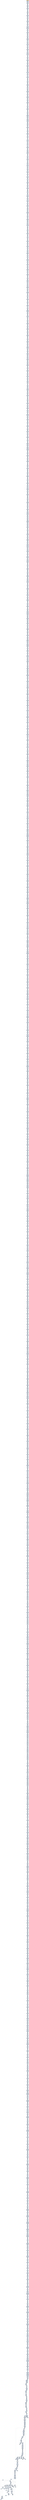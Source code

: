 digraph G {
node[shape=rectangle,style=filled,fillcolor=lightsteelblue,color=lightsteelblue]
bgcolor="transparent"
a0x00401a7fleal_0x40fbe9ebp__ecx[label="start\nleal 0x40fbe9(%ebp), %ecx",color="lightgrey",fillcolor="orange"];
a0x00401a85movl_0x410a1aUINT32__36esp_[label="0x00401a85\nmovl $0x410a1a<UINT32>, -36(%esp)"];
a0x00401a8dleal_0x40fbe9ebp__ecx[label="0x00401a8d\nleal 0x40fbe9(%ebp), %ecx"];
a0x00401a93movl__36esp__eax[label="0x00401a93\nmovl -36(%esp), %eax"];
a0x00401a97addl_0x978deb85UINT32_eax_[label="0x00401a97\naddl $0x978deb85<UINT32>, (%eax)"];
a0x00401a9dsubl_ebx_esi[label="0x00401a9d\nsubl %ebx, %esi"];
a0x00401a9fsubw_dx_si[label="0x00401a9f\nsubw %dx, %si"];
a0x00401aa2xorl_edx_edx[label="0x00401aa2\nxorl %edx, %edx"];
a0x00401aa4movb_0x4UINT8_dl[label="0x00401aa4\nmovb $0x4<UINT8>, %dl"];
a0x00401aa6addl_edx__36esp_[label="0x00401aa6\naddl %edx, -36(%esp)"];
a0x00401aaasubw_dx_si[label="0x00401aaa\nsubw %dx, %si"];
a0x00401aadmovl__36esp__ebx[label="0x00401aad\nmovl -36(%esp), %ebx"];
a0x00401ab1movl_0x40daeeUINT32_ebx_[label="0x00401ab1\nmovl $0x40daee<UINT32>, (%ebx)"];
a0x00401ab7orl_esi_ebp[label="0x00401ab7\norl %esi, %ebp"];
a0x00401ab9movl_ebx_esi[label="0x00401ab9\nmovl %ebx, %esi"];
a0x00401abbtestw_cx_di[label="0x00401abb\ntestw %cx, %di"];
a0x00401abexorl_eax_eax[label="0x00401abe\nxorl %eax, %eax"];
a0x00401ac0movb_0x4UINT8_al[label="0x00401ac0\nmovb $0x4<UINT8>, %al"];
a0x00401ac2addl_eax__36esp_[label="0x00401ac2\naddl %eax, -36(%esp)"];
a0x00401ac6movl_ebx_esi[label="0x00401ac6\nmovl %ebx, %esi"];
a0x00401ac8testw_cx_di[label="0x00401ac8\ntestw %cx, %di"];
a0x00401acbmovl__36esp__ebx[label="0x00401acb\nmovl -36(%esp), %ebx"];
a0x00401acfmovl_0xdc2444c7UINT32_ebx_[label="0x00401acf\nmovl $0xdc2444c7<UINT32>, (%ebx)"];
a0x00401ad5testw_cx_di[label="0x00401ad5\ntestw %cx, %di"];
a0x00401ad8xorl_edx_edx[label="0x00401ad8\nxorl %edx, %edx"];
a0x00401adamovb_0x4UINT8_dl[label="0x00401ada\nmovb $0x4<UINT8>, %dl"];
a0x00401adcaddl_edx__36esp_[label="0x00401adc\naddl %edx, -36(%esp)"];
a0x00401ae0orl_ecx_ebx[label="0x00401ae0\norl %ecx, %ebx"];
a0x00401ae2andl_edi_ebx[label="0x00401ae2\nandl %edi, %ebx"];
a0x00401ae4movl__36esp__edi[label="0x00401ae4\nmovl -36(%esp), %edi"];
a0x00401ae8movl_0x40da1aUINT32_eax[label="0x00401ae8\nmovl $0x40da1a<UINT32>, %eax"];
a0x00401aedstosl_eax_es_edi_[label="0x00401aed\nstosl %eax, %es:(%edi)"];
a0x00401aeeandl_edi_ebx[label="0x00401aee\nandl %edi, %ebx"];
a0x00401af0xorl_edx_edx[label="0x00401af0\nxorl %edx, %edx"];
a0x00401af2movb_0x4UINT8_dl[label="0x00401af2\nmovb $0x4<UINT8>, %dl"];
a0x00401af4addl_edx__36esp_[label="0x00401af4\naddl %edx, -36(%esp)"];
a0x00401af8addw_si_dx[label="0x00401af8\naddw %si, %dx"];
a0x00401afbshldl_0x3UINT8_edi_eax[label="0x00401afb\nshldl $0x3<UINT8>, %edi, %eax"];
a0x00401affmovl__36esp__ebx[label="0x00401aff\nmovl -36(%esp), %ebx"];
a0x00401b03addl_0x978deb85UINT32_ebx_[label="0x00401b03\naddl $0x978deb85<UINT32>, (%ebx)"];
a0x00401b09shldl_0x3UINT8_edi_eax[label="0x00401b09\nshldl $0x3<UINT8>, %edi, %eax"];
a0x00401b0dxorl_eax_eax[label="0x00401b0d\nxorl %eax, %eax"];
a0x00401b0fmovb_0x4UINT8_al[label="0x00401b0f\nmovb $0x4<UINT8>, %al"];
a0x00401b11addl_eax__36esp_[label="0x00401b11\naddl %eax, -36(%esp)"];
a0x00401b15testw_cx_bx[label="0x00401b15\ntestw %cx, %bx"];
a0x00401b18movl__36esp__eax[label="0x00401b18\nmovl -36(%esp), %eax"];
a0x00401b1caddl_0x40daeeUINT32_eax_[label="0x00401b1c\naddl $0x40daee<UINT32>, (%eax)"];
a0x00401b22movl_ebx_edx[label="0x00401b22\nmovl %ebx, %edx"];
a0x00401b24movsbl_dl_edx[label="0x00401b24\nmovsbl %dl, %edx"];
a0x00401b27leal_0x2esi__ebx[label="0x00401b27\nleal 0x2(%esi), %ebx"];
a0x00401b2axorl_ecx_ecx[label="0x00401b2a\nxorl %ecx, %ecx"];
a0x00401b2cmovb_0x4UINT8_cl[label="0x00401b2c\nmovb $0x4<UINT8>, %cl"];
a0x00401b2eaddl_ecx__36esp_[label="0x00401b2e\naddl %ecx, -36(%esp)"];
a0x00401b32movsbl_dl_edx[label="0x00401b32\nmovsbl %dl, %edx"];
a0x00401b35movl__36esp__eax[label="0x00401b35\nmovl -36(%esp), %eax"];
a0x00401b39addl_0xdc24448bUINT32_eax_[label="0x00401b39\naddl $0xdc24448b<UINT32>, (%eax)"];
a0x00401b3fleal_0x2esi__ebx[label="0x00401b3f\nleal 0x2(%esi), %ebx"];
a0x00401b42rcll_0x2UINT8_ebp[label="0x00401b42\nrcll $0x2<UINT8>, %ebp"];
a0x00401b45xorl_ecx_ecx[label="0x00401b45\nxorl %ecx, %ecx"];
a0x00401b47movb_0x4UINT8_cl[label="0x00401b47\nmovb $0x4<UINT8>, %cl"];
a0x00401b49addl_ecx__36esp_[label="0x00401b49\naddl %ecx, -36(%esp)"];
a0x00401b4drcll_0x2UINT8_ebp[label="0x00401b4d\nrcll $0x2<UINT8>, %ebp"];
a0x00401b50movl__36esp__edx[label="0x00401b50\nmovl -36(%esp), %edx"];
a0x00401b54addl_0x7be40081UINT32_edx_[label="0x00401b54\naddl $0x7be40081<UINT32>, (%edx)"];
a0x00401b5asubw_bx_si[label="0x00401b5a\nsubw %bx, %si"];
a0x00401b5dxorl_edx_edx[label="0x00401b5d\nxorl %edx, %edx"];
a0x00401b5fmovb_0x4UINT8_dl[label="0x00401b5f\nmovb $0x4<UINT8>, %dl"];
a0x00401b61addl_edx__36esp_[label="0x00401b61\naddl %edx, -36(%esp)"];
a0x00401b65andl_edx_ecx[label="0x00401b65\nandl %edx, %ecx"];
a0x00401b67movl__36esp__eax[label="0x00401b67\nmovl -36(%esp), %eax"];
a0x00401b6baddl_0x3081450cUINT32_eax_[label="0x00401b6b\naddl $0x3081450c<UINT32>, (%eax)"];
a0x00401b71subl_ecx_ecx[label="0x00401b71\nsubl %ecx, %ecx"];
a0x00401b73xorl_eax_eax[label="0x00401b73\nxorl %eax, %eax"];
a0x00401b75movb_0x4UINT8_al[label="0x00401b75\nmovb $0x4<UINT8>, %al"];
a0x00401b77addl_eax__36esp_[label="0x00401b77\naddl %eax, -36(%esp)"];
a0x00401b7bmovl_0x40dd7fUINT32_edx[label="0x00401b7b\nmovl $0x40dd7f<UINT32>, %edx"];
a0x00401b80movl__36esp__edx[label="0x00401b80\nmovl -36(%esp), %edx"];
a0x00401b84addl_0x51cc574UINT32_edx_[label="0x00401b84\naddl $0x51cc574<UINT32>, (%edx)"];
a0x00401b8aorw_si_dx[label="0x00401b8a\norw %si, %dx"];
a0x00401b8dxorw_ax_di[label="0x00401b8d\nxorw %ax, %di"];
a0x00401b90xorl_edx_edx[label="0x00401b90\nxorl %edx, %edx"];
a0x00401b92movb_0x4UINT8_dl[label="0x00401b92\nmovb $0x4<UINT8>, %dl"];
a0x00401b94addl_edx__36esp_[label="0x00401b94\naddl %edx, -36(%esp)"];
a0x00401b98xorw_ax_di[label="0x00401b98\nxorw %ax, %di"];
a0x00401b9bmovl__36esp__edx[label="0x00401b9b\nmovl -36(%esp), %edx"];
a0x00401b9faddl_0xdaee978dUINT32_edx_[label="0x00401b9f\naddl $0xdaee978d<UINT32>, (%edx)"];
a0x00401ba5xorl_ecx_ebp[label="0x00401ba5\nxorl %ecx, %ebp"];
a0x00401ba7movzbl_ah_eax[label="0x00401ba7\nmovzbl %ah, %eax"];
a0x00401baaxorl_ecx_ecx[label="0x00401baa\nxorl %ecx, %ecx"];
a0x00401bacmovb_0x4UINT8_cl[label="0x00401bac\nmovb $0x4<UINT8>, %cl"];
a0x00401baeaddl_ecx__36esp_[label="0x00401bae\naddl %ecx, -36(%esp)"];
a0x00401bb2movzbl_ah_eax[label="0x00401bb2\nmovzbl %ah, %eax"];
a0x00401bb5movl__36esp__eax[label="0x00401bb5\nmovl -36(%esp), %eax"];
a0x00401bb9movl_0xc0330040UINT32_eax_[label="0x00401bb9\nmovl $0xc0330040<UINT32>, (%eax)"];
a0x00401bbfxorl_ebx_edx[label="0x00401bbf\nxorl %ebx, %edx"];
a0x00401bc1addl_esi_edx[label="0x00401bc1\naddl %esi, %edx"];
a0x00401bc3shll_0x2UINT8_ebp[label="0x00401bc3\nshll $0x2<UINT8>, %ebp"];
a0x00401bc6xorl_ebx_ebx[label="0x00401bc6\nxorl %ebx, %ebx"];
a0x00401bc8movb_0x4UINT8_bl[label="0x00401bc8\nmovb $0x4<UINT8>, %bl"];
a0x00401bcaaddl_ebx__36esp_[label="0x00401bca\naddl %ebx, -36(%esp)"];
a0x00401bceaddl_esi_edx[label="0x00401bce\naddl %esi, %edx"];
a0x00401bd0movl__36esp__ecx[label="0x00401bd0\nmovl -36(%esp), %ecx"];
a0x00401bd4movl_0x440104b0UINT32_ecx_[label="0x00401bd4\nmovl $0x440104b0<UINT32>, (%ecx)"];
a0x00401bdashll_0x2UINT8_ebp[label="0x00401bda\nshll $0x2<UINT8>, %ebp"];
a0x00401bddxorl_ebx_ebx[label="0x00401bdd\nxorl %ebx, %ebx"];
a0x00401bdfmovb_0x4UINT8_bl[label="0x00401bdf\nmovb $0x4<UINT8>, %bl"];
a0x00401be1addl_ebx__36esp_[label="0x00401be1\naddl %ebx, -36(%esp)"];
a0x00401be5orl_ebp_esi[label="0x00401be5\norl %ebp, %esi"];
a0x00401be7movl__36esp__eax[label="0x00401be7\nmovl -36(%esp), %eax"];
a0x00401bebmovl_0xfbc1dc24UINT32_eax_[label="0x00401beb\nmovl $0xfbc1dc24<UINT32>, (%eax)"];
a0x00401bf1testl_edi_edi[label="0x00401bf1\ntestl %edi, %edi"];
a0x00401bf3orl_ebx_eax[label="0x00401bf3\norl %ebx, %eax"];
a0x00401bf5xorl_ebp_eax[label="0x00401bf5\nxorl %ebp, %eax"];
a0x00401bf7andl_eax_ebp[label="0x00401bf7\nandl %eax, %ebp"];
a0x00401bf9xorl_ecx_ecx[label="0x00401bf9\nxorl %ecx, %ecx"];
a0x00401bfbmovb_0x4UINT8_cl[label="0x00401bfb\nmovb $0x4<UINT8>, %cl"];
a0x00401bfdaddl_ecx__36esp_[label="0x00401bfd\naddl %ecx, -36(%esp)"];
a0x00401c01orl_ebx_eax[label="0x00401c01\norl %ebx, %eax"];
a0x00401c03xorl_ebp_eax[label="0x00401c03\nxorl %ebp, %eax"];
a0x00401c05movl__36esp__ecx[label="0x00401c05\nmovl -36(%esp), %ecx"];
a0x00401c09movl_0xde8b9502UINT32_ecx_[label="0x00401c09\nmovl $0xde8b9502<UINT32>, (%ecx)"];
a0x00401c0fxorl_ebp_eax[label="0x00401c0f\nxorl %ebp, %eax"];
a0x00401c11andl_eax_ebp[label="0x00401c11\nandl %eax, %ebp"];
a0x00401c13addl_0x2UINT8_ecx[label="0x00401c13\naddl $0x2<UINT8>, %ecx"];
a0x00401c16xorl_ecx_ecx[label="0x00401c16\nxorl %ecx, %ecx"];
a0x00401c18movb_0x4UINT8_cl[label="0x00401c18\nmovb $0x4<UINT8>, %cl"];
a0x00401c1aaddl_ecx__36esp_[label="0x00401c1a\naddl %ecx, -36(%esp)"];
a0x00401c1eandl_eax_ebp[label="0x00401c1e\nandl %eax, %ebp"];
a0x00401c20movl__36esp__eax[label="0x00401c20\nmovl -36(%esp), %eax"];
a0x00401c24addl_0xdc245c8bUINT32_eax_[label="0x00401c24\naddl $0xdc245c8b<UINT32>, (%eax)"];
a0x00401c2aaddl_0x2UINT8_ecx[label="0x00401c2a\naddl $0x2<UINT8>, %ecx"];
a0x00401c2daddl_eax_ebx[label="0x00401c2d\naddl %eax, %ebx"];
a0x00401c2fxorl_ecx_ecx[label="0x00401c2f\nxorl %ecx, %ecx"];
a0x00401c31movb_0x4UINT8_cl[label="0x00401c31\nmovb $0x4<UINT8>, %cl"];
a0x00401c33addl_ecx__36esp_[label="0x00401c33\naddl %ecx, -36(%esp)"];
a0x00401c37addl_eax_ebx[label="0x00401c37\naddl %eax, %ebx"];
a0x00401c39movl__36esp__edi[label="0x00401c39\nmovl -36(%esp), %edi"];
a0x00401c3dmovl_0xbbf30381UINT32_eax[label="0x00401c3d\nmovl $0xbbf30381<UINT32>, %eax"];
a0x00401c42stosl_eax_es_edi_[label="0x00401c42\nstosl %eax, %es:(%edi)"];
a0x00401c43leal_0x2ecx__eax[label="0x00401c43\nleal 0x2(%ecx), %eax"];
a0x00401c46xorl_ebx_ebx[label="0x00401c46\nxorl %ebx, %ebx"];
a0x00401c48movb_0x4UINT8_bl[label="0x00401c48\nmovb $0x4<UINT8>, %bl"];
a0x00401c4aaddl_ebx__36esp_[label="0x00401c4a\naddl %ebx, -36(%esp)"];
a0x00401c4emovl_esi_ebx[label="0x00401c4e\nmovl %esi, %ebx"];
a0x00401c50movl__36esp__ebx[label="0x00401c50\nmovl -36(%esp), %ebx"];
a0x00401c54addl_0x3381754fUINT32_ebx_[label="0x00401c54\naddl $0x3381754f<UINT32>, (%ebx)"];
a0x00401c5aaddl_eax_eax[label="0x00401c5a\naddl %eax, %eax"];
a0x00401c5ctestw_bx_dx[label="0x00401c5c\ntestw %bx, %dx"];
a0x00401c5fandw_bp_di[label="0x00401c5f\nandw %bp, %di"];
a0x00401c62xorl_ecx_ecx[label="0x00401c62\nxorl %ecx, %ecx"];
a0x00401c64movb_0x4UINT8_cl[label="0x00401c64\nmovb $0x4<UINT8>, %cl"];
a0x00401c66addl_ecx__36esp_[label="0x00401c66\naddl %ecx, -36(%esp)"];
a0x00401c6atestw_bx_dx[label="0x00401c6a\ntestw %bx, %dx"];
a0x00401c6dmovl__36esp__edx[label="0x00401c6d\nmovl -36(%esp), %edx"];
a0x00401c71movl_0x65f0bbb3UINT32_edx_[label="0x00401c71\nmovl $0x65f0bbb3<UINT32>, (%edx)"];
a0x00401c77andw_bp_di[label="0x00401c77\nandw %bp, %di"];
a0x00401c7aandw_di_ax[label="0x00401c7a\nandw %di, %ax"];
a0x00401c7dmovl_ecx_eax[label="0x00401c7d\nmovl %ecx, %eax"];
a0x00401c7fxorl_ecx_ecx[label="0x00401c7f\nxorl %ecx, %ecx"];
a0x00401c81movb_0x4UINT8_cl[label="0x00401c81\nmovb $0x4<UINT8>, %cl"];
a0x00401c83addl_ecx__36esp_[label="0x00401c83\naddl %ecx, -36(%esp)"];
a0x00401c87andw_di_ax[label="0x00401c87\nandw %di, %ax"];
a0x00401c8amovl__36esp__eax[label="0x00401c8a\nmovl -36(%esp), %eax"];
a0x00401c8emovl_0x33de8b95UINT32_eax_[label="0x00401c8e\nmovl $0x33de8b95<UINT32>, (%eax)"];
a0x00401c94movl_ecx_eax[label="0x00401c94\nmovl %ecx, %eax"];
a0x00401c96andl_0x40da6fUINT32_ecx[label="0x00401c96\nandl $0x40da6f<UINT32>, %ecx"];
a0x00401c9cxorl_edx_edx[label="0x00401c9c\nxorl %edx, %edx"];
a0x00401c9emovb_0x4UINT8_dl[label="0x00401c9e\nmovb $0x4<UINT8>, %dl"];
a0x00401ca0addl_edx__36esp_[label="0x00401ca0\naddl %edx, -36(%esp)"];
a0x00401ca4andl_0x40da6fUINT32_ecx[label="0x00401ca4\nandl $0x40da6f<UINT32>, %ecx"];
a0x00401caamovl__36esp__ecx[label="0x00401caa\nmovl -36(%esp), %ecx"];
a0x00401caeorl_0x104b0c0UINT32_ecx_[label="0x00401cae\norl $0x104b0c0<UINT32>, (%ecx)"];
a0x00401cb4subl_esi_eax[label="0x00401cb4\nsubl %esi, %eax"];
a0x00401cb6leal_0x2eax__edi[label="0x00401cb6\nleal 0x2(%eax), %edi"];
a0x00401cb9xorl_edx_edx[label="0x00401cb9\nxorl %edx, %edx"];
a0x00401cbbmovb_0x4UINT8_dl[label="0x00401cbb\nmovb $0x4<UINT8>, %dl"];
a0x00401cbdaddl_edx__36esp_[label="0x00401cbd\naddl %edx, -36(%esp)"];
a0x00401cc1leal_0x2eax__edi[label="0x00401cc1\nleal 0x2(%eax), %edi"];
a0x00401cc4andw_bx_bx[label="0x00401cc4\nandw %bx, %bx"];
a0x00401cc7movl__36esp__ecx[label="0x00401cc7\nmovl -36(%esp), %ecx"];
a0x00401ccbmovl_0x8bdc2444UINT32_ecx_[label="0x00401ccb\nmovl $0x8bdc2444<UINT32>, (%ecx)"];
a0x00401cd1andw_bx_bx[label="0x00401cd1\nandw %bx, %bx"];
a0x00401cd4andw_ax_cx[label="0x00401cd4\nandw %ax, %cx"];
a0x00401cd7testl_edi_eax[label="0x00401cd7\ntestl %edi, %eax"];
a0x00401cd9xorl_edx_edx[label="0x00401cd9\nxorl %edx, %edx"];
a0x00401cdbmovb_0x4UINT8_dl[label="0x00401cdb\nmovb $0x4<UINT8>, %dl"];
a0x00401cddaddl_edx__36esp_[label="0x00401cdd\naddl %edx, -36(%esp)"];
a0x00401ce1andw_ax_cx[label="0x00401ce1\nandw %ax, %cx"];
a0x00401ce4movl__36esp__ecx[label="0x00401ce4\nmovl -36(%esp), %ecx"];
a0x00401ce8addl_0x24448bdeUINT32_ecx_[label="0x00401ce8\naddl $0x24448bde<UINT32>, (%ecx)"];
a0x00401ceetestl_edi_eax[label="0x00401cee\ntestl %edi, %eax"];
a0x00401cf0orl_edi_ecx[label="0x00401cf0\norl %edi, %ecx"];
a0x00401cf2xorl_eax_eax[label="0x00401cf2\nxorl %eax, %eax"];
a0x00401cf4movb_0x4UINT8_al[label="0x00401cf4\nmovb $0x4<UINT8>, %al"];
a0x00401cf6addl_eax__36esp_[label="0x00401cf6\naddl %eax, -36(%esp)"];
a0x00401cfaorl_edi_ecx[label="0x00401cfa\norl %edi, %ecx"];
a0x00401cfcnegl_ecx[label="0x00401cfc\nnegl %ecx"];
a0x00401cfercll_0x2UINT8_ebx[label="0x00401cfe\nrcll $0x2<UINT8>, %ebx"];
a0x00401d01movl__36esp__ebx[label="0x00401d01\nmovl -36(%esp), %ebx"];
a0x00401d05orl_0x500081dcUINT32_ebx_[label="0x00401d05\norl $0x500081dc<UINT32>, (%ebx)"];
a0x00401d0bnegl_ecx[label="0x00401d0b\nnegl %ecx"];
a0x00401d0drcll_0x2UINT8_ebx[label="0x00401d0d\nrcll $0x2<UINT8>, %ebx"];
a0x00401d10xorl_ebx_ebx[label="0x00401d10\nxorl %ebx, %ebx"];
a0x00401d12movb_0x4UINT8_bl[label="0x00401d12\nmovb $0x4<UINT8>, %bl"];
a0x00401d14addl_ebx__36esp_[label="0x00401d14\naddl %ebx, -36(%esp)"];
a0x00401d18rcll_0x2UINT8_ebx[label="0x00401d18\nrcll $0x2<UINT8>, %ebx"];
a0x00401d1bsubl_edi_ecx[label="0x00401d1b\nsubl %edi, %ecx"];
a0x00401d1dmovl__36esp__edi[label="0x00401d1d\nmovl -36(%esp), %edi"];
a0x00401d21movl_0x2bb90040UINT32_eax[label="0x00401d21\nmovl $0x2bb90040<UINT32>, %eax"];
a0x00401d26stosl_eax_es_edi_[label="0x00401d26\nstosl %eax, %es:(%edi)"];
a0x00401d27subl_edi_ecx[label="0x00401d27\nsubl %edi, %ecx"];
a0x00401d29xorl_ecx_ecx[label="0x00401d29\nxorl %ecx, %ecx"];
a0x00401d2bmovb_0x4UINT8_cl[label="0x00401d2b\nmovb $0x4<UINT8>, %cl"];
a0x00401d2daddl_ecx__36esp_[label="0x00401d2d\naddl %ecx, -36(%esp)"];
a0x00401d31leal_0x40f9eaesi__edx[label="0x00401d31\nleal 0x40f9ea(%esi), %edx"];
a0x00401d37movl__36esp__eax[label="0x00401d37\nmovl -36(%esp), %eax"];
a0x00401d3baddl_0xb3db33d0UINT32_eax_[label="0x00401d3b\naddl $0xb3db33d0<UINT32>, (%eax)"];
a0x00401d41addl_ebx_ebx[label="0x00401d41\naddl %ebx, %ebx"];
a0x00401d43movzbl_ch_ebx[label="0x00401d43\nmovzbl %ch, %ebx"];
a0x00401d46subw_ax_bx[label="0x00401d46\nsubw %ax, %bx"];
a0x00401d49xorl_edx_edx[label="0x00401d49\nxorl %edx, %edx"];
a0x00401d4bmovb_0x4UINT8_dl[label="0x00401d4b\nmovb $0x4<UINT8>, %dl"];
a0x00401d4daddl_edx__36esp_[label="0x00401d4d\naddl %edx, -36(%esp)"];
a0x00401d51movzbl_ch_ebx[label="0x00401d51\nmovzbl %ch, %ebx"];
a0x00401d54movl__36esp__ecx[label="0x00401d54\nmovl -36(%esp), %ecx"];
a0x00401d58orl_0x245c0104UINT32_ecx_[label="0x00401d58\norl $0x245c0104<UINT32>, (%ecx)"];
a0x00401d5esubw_ax_bx[label="0x00401d5e\nsubw %ax, %bx"];
a0x00401d61rcll_0x2UINT8_ecx[label="0x00401d61\nrcll $0x2<UINT8>, %ecx"];
a0x00401d64xorw_cx_dx[label="0x00401d64\nxorw %cx, %dx"];
a0x00401d67xorl_ecx_ecx[label="0x00401d67\nxorl %ecx, %ecx"];
a0x00401d69movb_0x4UINT8_cl[label="0x00401d69\nmovb $0x4<UINT8>, %cl"];
a0x00401d6baddl_ecx__36esp_[label="0x00401d6b\naddl %ecx, -36(%esp)"];
a0x00401d6frcll_0x2UINT8_ecx[label="0x00401d6f\nrcll $0x2<UINT8>, %ecx"];
a0x00401d72movl__36esp__edx[label="0x00401d72\nmovl -36(%esp), %edx"];
a0x00401d76movl_0x7fcf81dcUINT32_edx_[label="0x00401d76\nmovl $0x7fcf81dc<UINT32>, (%edx)"];
a0x00401d7cxorw_cx_dx[label="0x00401d7c\nxorw %cx, %dx"];
a0x00401d7fsubl_0x2UINT8_ecx[label="0x00401d7f\nsubl $0x2<UINT8>, %ecx"];
a0x00401d82xorl_ebx_ebx[label="0x00401d82\nxorl %ebx, %ebx"];
a0x00401d84movb_0x4UINT8_bl[label="0x00401d84\nmovb $0x4<UINT8>, %bl"];
a0x00401d86addl_ebx__36esp_[label="0x00401d86\naddl %ebx, -36(%esp)"];
a0x00401d8asubl_0x2UINT8_ecx[label="0x00401d8a\nsubl $0x2<UINT8>, %ecx"];
a0x00401d8daddw_cx_di[label="0x00401d8d\naddw %cx, %di"];
a0x00401d90movl__36esp__ebx[label="0x00401d90\nmovl -36(%esp), %ebx"];
a0x00401d94addl_0x8b0040fbUINT32_ebx_[label="0x00401d94\naddl $0x8b0040fb<UINT32>, (%ebx)"];
a0x00401d9aaddw_cx_di[label="0x00401d9a\naddw %cx, %di"];
a0x00401d9dxorl_ecx_ecx[label="0x00401d9d\nxorl %ecx, %ecx"];
a0x00401d9fmovb_0x4UINT8_cl[label="0x00401d9f\nmovb $0x4<UINT8>, %cl"];
a0x00401da1addl_ecx__36esp_[label="0x00401da1\naddl %ecx, -36(%esp)"];
a0x00401da5notl_edx[label="0x00401da5\nnotl %edx"];
a0x00401da7movl__36esp__ebx[label="0x00401da7\nmovl -36(%esp), %ebx"];
a0x00401dabmovl_0x81dc245cUINT32_ebx_[label="0x00401dab\nmovl $0x81dc245c<UINT32>, (%ebx)"];
a0x00401db1subl_ebx_ecx[label="0x00401db1\nsubl %ebx, %ecx"];
a0x00401db3xorl_ebx_ebx[label="0x00401db3\nxorl %ebx, %ebx"];
a0x00401db5movb_0x4UINT8_bl[label="0x00401db5\nmovb $0x4<UINT8>, %bl"];
a0x00401db7addl_ebx__36esp_[label="0x00401db7\naddl %ebx, -36(%esp)"];
a0x00401dbbxorl_eax_esi[label="0x00401dbb\nxorl %eax, %esi"];
a0x00401dbdandl_ebp_ecx[label="0x00401dbd\nandl %ebp, %ecx"];
a0x00401dbfmovl__36esp__ecx[label="0x00401dbf\nmovl -36(%esp), %ecx"];
a0x00401dc3movl_0x3e803UINT32_ecx_[label="0x00401dc3\nmovl $0x3e803<UINT32>, (%ecx)"];
a0x00401dc9andl_ebp_ecx[label="0x00401dc9\nandl %ebp, %ecx"];
a0x00401dcbandw_ax_cx[label="0x00401dcb\nandw %ax, %cx"];
a0x00401dcexorl_edx_edx[label="0x00401dce\nxorl %edx, %edx"];
a0x00401dd0movb_0x4UINT8_dl[label="0x00401dd0\nmovb $0x4<UINT8>, %dl"];
a0x00401dd2addl_edx__36esp_[label="0x00401dd2\naddl %edx, -36(%esp)"];
a0x00401dd6andw_ax_cx[label="0x00401dd6\nandw %ax, %cx"];
a0x00401dd9movl__36esp__ecx[label="0x00401dd9\nmovl -36(%esp), %ecx"];
a0x00401dddmovl_0x6edd8100UINT32_ecx_[label="0x00401ddd\nmovl $0x6edd8100<UINT32>, (%ecx)"];
a0x00401de3addw_si_ax[label="0x00401de3\naddw %si, %ax"];
a0x00401de6xorl_esi_ebp[label="0x00401de6\nxorl %esi, %ebp"];
a0x00401de8xorl_eax_ecx[label="0x00401de8\nxorl %eax, %ecx"];
a0x00401deaxorl_ebx_ebx[label="0x00401dea\nxorl %ebx, %ebx"];
a0x00401decmovb_0x4UINT8_bl[label="0x00401dec\nmovb $0x4<UINT8>, %bl"];
a0x00401deeaddl_ebx__36esp_[label="0x00401dee\naddl %ebx, -36(%esp)"];
a0x00401df2xorl_esi_ebp[label="0x00401df2\nxorl %esi, %ebp"];
a0x00401df4xorl_eax_ecx[label="0x00401df4\nxorl %eax, %ecx"];
a0x00401df6rorl_0x2UINT8_edi[label="0x00401df6\nrorl $0x2<UINT8>, %edi"];
a0x00401df9movl__36esp__ebx[label="0x00401df9\nmovl -36(%esp), %ebx"];
a0x00401dfdmovl_0x330040f8UINT32_ebx_[label="0x00401dfd\nmovl $0x330040f8<UINT32>, (%ebx)"];
a0x00401e03xorl_eax_ecx[label="0x00401e03\nxorl %eax, %ecx"];
a0x00401e05xorl_ecx_ecx[label="0x00401e05\nxorl %ecx, %ecx"];
a0x00401e07movb_0x4UINT8_cl[label="0x00401e07\nmovb $0x4<UINT8>, %cl"];
a0x00401e09addl_ecx__36esp_[label="0x00401e09\naddl %ecx, -36(%esp)"];
a0x00401e0drorl_0x2UINT8_edi[label="0x00401e0d\nrorl $0x2<UINT8>, %edi"];
a0x00401e10movl__36esp__ecx[label="0x00401e10\nmovl -36(%esp), %ecx"];
a0x00401e14addl_0x104b0c0UINT32_ecx_[label="0x00401e14\naddl $0x104b0c0<UINT32>, (%ecx)"];
a0x00401e1amovw_bx_dx[label="0x00401e1a\nmovw %bx, %dx"];
a0x00401e1dxorl_edx_edx[label="0x00401e1d\nxorl %edx, %edx"];
a0x00401e1fmovb_0x4UINT8_dl[label="0x00401e1f\nmovb $0x4<UINT8>, %dl"];
a0x00401e21addl_edx__36esp_[label="0x00401e21\naddl %edx, -36(%esp)"];
a0x00401e25testl_edx_ebp[label="0x00401e25\ntestl %edx, %ebp"];
a0x00401e27movl__36esp__edx[label="0x00401e27\nmovl -36(%esp), %edx"];
a0x00401e2bmovl_0x8bdc2444UINT32_edx_[label="0x00401e2b\nmovl $0x8bdc2444<UINT32>, (%edx)"];
a0x00401e31negl_ecx[label="0x00401e31\nnegl %ecx"];
a0x00401e33subl_ecx_ebp[label="0x00401e33\nsubl %ecx, %ebp"];
a0x00401e35sbbl_0x2UINT8_eax[label="0x00401e35\nsbbl $0x2<UINT8>, %eax"];
a0x00401e38xorl_ebx_ebx[label="0x00401e38\nxorl %ebx, %ebx"];
a0x00401e3amovb_0x4UINT8_bl[label="0x00401e3a\nmovb $0x4<UINT8>, %bl"];
a0x00401e3caddl_ebx__36esp_[label="0x00401e3c\naddl %ebx, -36(%esp)"];
a0x00401e40subl_ecx_ebp[label="0x00401e40\nsubl %ecx, %ebp"];
a0x00401e42movl__36esp__ebx[label="0x00401e42\nmovl -36(%esp), %ebx"];
a0x00401e46movl_0x245c8bd8UINT32_ebx_[label="0x00401e46\nmovl $0x245c8bd8<UINT32>, (%ebx)"];
a0x00401e4csbbl_0x2UINT8_eax[label="0x00401e4c\nsbbl $0x2<UINT8>, %eax"];
a0x00401e4fleal_0x2edx__edx[label="0x00401e4f\nleal 0x2(%edx), %edx"];
a0x00401e52orl_eax_eax[label="0x00401e52\norl %eax, %eax"];
a0x00401e54xorl_ebx_ebx[label="0x00401e54\nxorl %ebx, %ebx"];
a0x00401e56movb_0x4UINT8_bl[label="0x00401e56\nmovb $0x4<UINT8>, %bl"];
a0x00401e58addl_ebx__36esp_[label="0x00401e58\naddl %ebx, -36(%esp)"];
a0x00401e5cleal_0x2edx__edx[label="0x00401e5c\nleal 0x2(%edx), %edx"];
a0x00401e5forl_eax_eax[label="0x00401e5f\norl %eax, %eax"];
a0x00401e61movl__36esp__edx[label="0x00401e61\nmovl -36(%esp), %edx"];
a0x00401e65addl_0xd00381dcUINT32_edx_[label="0x00401e65\naddl $0xd00381dc<UINT32>, (%edx)"];
a0x00401e6borl_eax_eax[label="0x00401e6b\norl %eax, %eax"];
a0x00401e6dleal_0x40df6bebp__ebp[label="0x00401e6d\nleal 0x40df6b(%ebp), %ebp"];
a0x00401e73xorl_edx_edx[label="0x00401e73\nxorl %edx, %edx"];
a0x00401e75movb_0x4UINT8_dl[label="0x00401e75\nmovb $0x4<UINT8>, %dl"];
a0x00401e77addl_edx__36esp_[label="0x00401e77\naddl %edx, -36(%esp)"];
a0x00401e7bleal_0x40df6bebp__ebp[label="0x00401e7b\nleal 0x40df6b(%ebp), %ebp"];
a0x00401e81movl__36esp__edi[label="0x00401e81\nmovl -36(%esp), %edi"];
a0x00401e85movl_0x8137b344UINT32_eax[label="0x00401e85\nmovl $0x8137b344<UINT32>, %eax"];
a0x00401e8astosl_eax_es_edi_[label="0x00401e8a\nstosl %eax, %es:(%edi)"];
a0x00401e8bxorl_ebp_ebx[label="0x00401e8b\nxorl %ebp, %ebx"];
a0x00401e8dsubl_eax_ebx[label="0x00401e8d\nsubl %eax, %ebx"];
a0x00401e8fmull_ecx_eax[label="0x00401e8f\nmull %ecx, %eax"];
a0x00401e91xorl_esi_ebp[label="0x00401e91\nxorl %esi, %ebp"];
a0x00401e93xorl_ebx_ebx[label="0x00401e93\nxorl %ebx, %ebx"];
a0x00401e95movb_0x4UINT8_bl[label="0x00401e95\nmovb $0x4<UINT8>, %bl"];
a0x00401e97addl_ebx__36esp_[label="0x00401e97\naddl %ebx, -36(%esp)"];
a0x00401e9bsubl_eax_ebx[label="0x00401e9b\nsubl %eax, %ebx"];
a0x00401e9dmull_ecx_eax[label="0x00401e9d\nmull %ecx, %eax"];
a0x00401e9fmovl__36esp__edx[label="0x00401e9f\nmovl -36(%esp), %edx"];
a0x00401ea3addl_0xce02333UINT32_edx_[label="0x00401ea3\naddl $0xce02333<UINT32>, (%edx)"];
a0x00401ea9mull_ecx_eax[label="0x00401ea9\nmull %ecx, %eax"];
a0x00401eabxorl_esi_ebp[label="0x00401eab\nxorl %esi, %ebp"];
a0x00401eadandl_ecx_ebx[label="0x00401ead\nandl %ecx, %ebx"];
a0x00401eafxorl_eax_eax[label="0x00401eaf\nxorl %eax, %eax"];
a0x00401eb1movb_0x4UINT8_al[label="0x00401eb1\nmovb $0x4<UINT8>, %al"];
a0x00401eb3addl_eax__36esp_[label="0x00401eb3\naddl %eax, -36(%esp)"];
a0x00401eb7xorl_esi_ebp[label="0x00401eb7\nxorl %esi, %ebp"];
a0x00401eb9andl_ecx_ebx[label="0x00401eb9\nandl %ecx, %ebx"];
a0x00401ebborl_edi_ebx[label="0x00401ebb\norl %edi, %ebx"];
a0x00401ebdmovl__36esp__ebx[label="0x00401ebd\nmovl -36(%esp), %ebx"];
a0x00401ec1addl_0x2478d27UINT32_ebx_[label="0x00401ec1\naddl $0x2478d27<UINT32>, (%ebx)"];
a0x00401ec7andl_ecx_ebx[label="0x00401ec7\nandl %ecx, %ebx"];
a0x00401ec9xorl_ecx_ecx[label="0x00401ec9\nxorl %ecx, %ecx"];
a0x00401ecbmovb_0x4UINT8_cl[label="0x00401ecb\nmovb $0x4<UINT8>, %cl"];
a0x00401ecdaddl_ecx__36esp_[label="0x00401ecd\naddl %ecx, -36(%esp)"];
a0x00401ed1orl_edi_ebx[label="0x00401ed1\norl %edi, %ebx"];
a0x00401ed3movl__36esp__edi[label="0x00401ed3\nmovl -36(%esp), %edi"];
a0x00401ed7movl_0x6e8dd82bUINT32_eax[label="0x00401ed7\nmovl $0x6e8dd82b<UINT32>, %eax"];
a0x00401edcstosl_eax_es_edi_[label="0x00401edc\nstosl %eax, %es:(%edi)"];
a0x00401eddsubl_edx_esi[label="0x00401edd\nsubl %edx, %esi"];
a0x00401edfrcll_0x2UINT8_ebp[label="0x00401edf\nrcll $0x2<UINT8>, %ebp"];
a0x00401ee2andl_edx_ebp[label="0x00401ee2\nandl %edx, %ebp"];
a0x00401ee4xorl_eax_eax[label="0x00401ee4\nxorl %eax, %eax"];
a0x00401ee6movb_0x4UINT8_al[label="0x00401ee6\nmovb $0x4<UINT8>, %al"];
a0x00401ee8addl_eax__36esp_[label="0x00401ee8\naddl %eax, -36(%esp)"];
a0x00401eecrcll_0x2UINT8_ebp[label="0x00401eec\nrcll $0x2<UINT8>, %ebp"];
a0x00401eefmovl__36esp__edx[label="0x00401eef\nmovl -36(%esp), %edx"];
a0x00401ef3addl_0xb0c03302UINT32_edx_[label="0x00401ef3\naddl $0xb0c03302<UINT32>, (%edx)"];
a0x00401ef9andl_edx_ebp[label="0x00401ef9\nandl %edx, %ebp"];
a0x00401efbandw_si_cx[label="0x00401efb\nandw %si, %cx"];
a0x00401efeaddl_0x2UINT8_ebp[label="0x00401efe\naddl $0x2<UINT8>, %ebp"];
a0x00401f01xorl_edx_edx[label="0x00401f01\nxorl %edx, %edx"];
a0x00401f03movb_0x4UINT8_dl[label="0x00401f03\nmovb $0x4<UINT8>, %dl"];
a0x00401f05addl_edx__36esp_[label="0x00401f05\naddl %edx, -36(%esp)"];
a0x00401f09andw_si_cx[label="0x00401f09\nandw %si, %cx"];
a0x00401f0cmovl__36esp__edx[label="0x00401f0c\nmovl -36(%esp), %edx"];
a0x00401f10addl_0x24440104UINT32_edx_[label="0x00401f10\naddl $0x24440104<UINT32>, (%edx)"];
a0x00401f16addl_0x2UINT8_ebp[label="0x00401f16\naddl $0x2<UINT8>, %ebp"];
a0x00401f19xorl_ebx_ebx[label="0x00401f19\nxorl %ebx, %ebx"];
a0x00401f1bmovb_0x4UINT8_bl[label="0x00401f1b\nmovb $0x4<UINT8>, %bl"];
a0x00401f1daddl_ebx__36esp_[label="0x00401f1d\naddl %ebx, -36(%esp)"];
a0x00401f21subl_esi_edi[label="0x00401f21\nsubl %esi, %edi"];
a0x00401f23movl__36esp__ebx[label="0x00401f23\nmovl -36(%esp), %ebx"];
a0x00401f27orl_0x8dd82bdcUINT32_ebx_[label="0x00401f27\norl $0x8dd82bdc<UINT32>, (%ebx)"];
a0x00401f2dsubw_si_si[label="0x00401f2d\nsubw %si, %si"];
a0x00401f30xorl_ebx_ebx[label="0x00401f30\nxorl %ebx, %ebx"];
a0x00401f32movb_0x4UINT8_bl[label="0x00401f32\nmovb $0x4<UINT8>, %bl"];
a0x00401f34addl_ebx__36esp_[label="0x00401f34\naddl %ebx, -36(%esp)"];
a0x00401f38xorl_edx_ebx[label="0x00401f38\nxorl %edx, %ebx"];
a0x00401f3amovl__36esp__ebx[label="0x00401f3a\nmovl -36(%esp), %ebx"];
a0x00401f3eaddl_0x548b026eUINT32_ebx_[label="0x00401f3e\naddl $0x548b026e<UINT32>, (%ebx)"];
a0x00401f44leal_0x2eax__ebx[label="0x00401f44\nleal 0x2(%eax), %ebx"];
a0x00401f47xorl_ecx_ecx[label="0x00401f47\nxorl %ecx, %ecx"];
a0x00401f49movb_0x4UINT8_cl[label="0x00401f49\nmovb $0x4<UINT8>, %cl"];
a0x00401f4baddl_ecx__36esp_[label="0x00401f4b\naddl %ecx, -36(%esp)"];
a0x00401f4ftestw_bx_bx[label="0x00401f4f\ntestw %bx, %bx"];
a0x00401f52movl__36esp__eax[label="0x00401f52\nmovl -36(%esp), %eax"];
a0x00401f56movl_0x281dc24UINT32_eax_[label="0x00401f56\nmovl $0x281dc24<UINT32>, (%eax)"];
a0x00401f5cmovzbl_ch_ecx[label="0x00401f5c\nmovzbl %ch, %ecx"];
a0x00401f5faddl_ebp_edx[label="0x00401f5f\naddl %ebp, %edx"];
a0x00401f61movw_dx_cx[label="0x00401f61\nmovw %dx, %cx"];
a0x00401f64xorl_edx_edx[label="0x00401f64\nxorl %edx, %edx"];
a0x00401f66movb_0x4UINT8_dl[label="0x00401f66\nmovb $0x4<UINT8>, %dl"];
a0x00401f68addl_edx__36esp_[label="0x00401f68\naddl %edx, -36(%esp)"];
a0x00401f6caddl_ebp_edx[label="0x00401f6c\naddl %ebp, %edx"];
a0x00401f6emovl__36esp__edx[label="0x00401f6e\nmovl -36(%esp), %edx"];
a0x00401f72movl_0xbb004040UINT32_edx_[label="0x00401f72\nmovl $0xbb004040<UINT32>, (%edx)"];
a0x00401f78movw_dx_cx[label="0x00401f78\nmovw %dx, %cx"];
a0x00401f7baddl_0x2UINT8_edx[label="0x00401f7b\naddl $0x2<UINT8>, %edx"];
a0x00401f7esarl_0x2UINT8_esi[label="0x00401f7e\nsarl $0x2<UINT8>, %esi"];
a0x00401f81xorl_eax_eax[label="0x00401f81\nxorl %eax, %eax"];
a0x00401f83movb_0x4UINT8_al[label="0x00401f83\nmovb $0x4<UINT8>, %al"];
a0x00401f85addl_eax__36esp_[label="0x00401f85\naddl %eax, -36(%esp)"];
a0x00401f89addl_0x2UINT8_edx[label="0x00401f89\naddl $0x2<UINT8>, %edx"];
a0x00401f8cmovl__36esp__eax[label="0x00401f8c\nmovl -36(%esp), %eax"];
a0x00401f90addl_0x66026e8dUINT32_eax_[label="0x00401f90\naddl $0x66026e8d<UINT32>, (%eax)"];
a0x00401f96sarl_0x2UINT8_esi[label="0x00401f96\nsarl $0x2<UINT8>, %esi"];
a0x00401f99xorl_eax_eax[label="0x00401f99\nxorl %eax, %eax"];
a0x00401f9bmovb_0x4UINT8_al[label="0x00401f9b\nmovb $0x4<UINT8>, %al"];
a0x00401f9daddl_eax__36esp_[label="0x00401f9d\naddl %eax, -36(%esp)"];
a0x00401fa1andw_si_si[label="0x00401fa1\nandw %si, %si"];
a0x00401fa4movl__36esp__ebx[label="0x00401fa4\nmovl -36(%esp), %ebx"];
a0x00401fa8movl_0xd233d72bUINT32_ebx_[label="0x00401fa8\nmovl $0xd233d72b<UINT32>, (%ebx)"];
a0x00401faesarl_0x2UINT8_esi[label="0x00401fae\nsarl $0x2<UINT8>, %esi"];
a0x00401fb1movl_ebp_edx[label="0x00401fb1\nmovl %ebp, %edx"];
a0x00401fb3xorl_esi_esi[label="0x00401fb3\nxorl %esi, %esi"];
a0x00401fb5xorl_eax_eax[label="0x00401fb5\nxorl %eax, %eax"];
a0x00401fb7movb_0x4UINT8_al[label="0x00401fb7\nmovb $0x4<UINT8>, %al"];
a0x00401fb9addl_eax__36esp_[label="0x00401fb9\naddl %eax, -36(%esp)"];
a0x00401fbdmovl_ebp_edx[label="0x00401fbd\nmovl %ebp, %edx"];
a0x00401fbfxorl_esi_esi[label="0x00401fbf\nxorl %esi, %esi"];
a0x00401fc1movl__36esp__ebx[label="0x00401fc1\nmovl -36(%esp), %ebx"];
a0x00401fc5addl_0x540104b2UINT32_ebx_[label="0x00401fc5\naddl $0x540104b2<UINT32>, (%ebx)"];
a0x00401fcbxorl_esi_esi[label="0x00401fcb\nxorl %esi, %esi"];
a0x00401fcdandw_bx_cx[label="0x00401fcd\nandw %bx, %cx"];
a0x00401fd0xorl_ecx_ecx[label="0x00401fd0\nxorl %ecx, %ecx"];
a0x00401fd2movb_0x4UINT8_cl[label="0x00401fd2\nmovb $0x4<UINT8>, %cl"];
a0x00401fd4addl_ecx__36esp_[label="0x00401fd4\naddl %ecx, -36(%esp)"];
a0x00401fd8andw_bx_cx[label="0x00401fd8\nandw %bx, %cx"];
a0x00401fdborw_dx_bx[label="0x00401fdb\norw %dx, %bx"];
a0x00401fdemovl__36esp__ecx[label="0x00401fde\nmovl -36(%esp), %ecx"];
a0x00401fe2addl_0x2b66dc24UINT32_ecx_[label="0x00401fe2\naddl $0x2b66dc24<UINT32>, (%ecx)"];
a0x00401fe8orw_dx_bx[label="0x00401fe8\norw %dx, %bx"];
a0x00401febxorl_ecx_ecx[label="0x00401feb\nxorl %ecx, %ecx"];
a0x00401fedmovb_0x4UINT8_cl[label="0x00401fed\nmovb $0x4<UINT8>, %cl"];
a0x00401fefaddl_ecx__36esp_[label="0x00401fef\naddl %ecx, -36(%esp)"];
a0x00401ff3addl_ebx_ecx[label="0x00401ff3\naddl %ebx, %ecx"];
a0x00401ff5movl__36esp__edx[label="0x00401ff5\nmovl -36(%esp), %edx"];
a0x00401ff9addl_0x24448bd7UINT32_edx_[label="0x00401ff9\naddl $0x24448bd7<UINT32>, (%edx)"];
a0x00401fffsbbl_0x40da7bUINT32_edx[label="0x00401fff\nsbbl $0x40da7b<UINT32>, %edx"];
a0x00402005xorl_ecx_ecx[label="0x00402005\nxorl %ecx, %ecx"];
a0x00402007movb_0x4UINT8_cl[label="0x00402007\nmovb $0x4<UINT8>, %cl"];
a0x00402009addl_ecx__36esp_[label="0x00402009\naddl %ecx, -36(%esp)"];
a0x0040200dandw_bx_dx[label="0x0040200d\nandw %bx, %dx"];
a0x00402010testl_edi_ebp[label="0x00402010\ntestl %edi, %ebp"];
a0x00402012movl__36esp__edi[label="0x00402012\nmovl -36(%esp), %edi"];
a0x00402016movl_0xc00081dcUINT32_eax[label="0x00402016\nmovl $0xc00081dc<UINT32>, %eax"];
a0x0040201bstosl_eax_es_edi_[label="0x0040201b\nstosl %eax, %es:(%edi)"];
a0x0040201ctestl_edi_ebp[label="0x0040201c\ntestl %edi, %ebp"];
a0x0040201emovw_bp_cx[label="0x0040201e\nmovw %bp, %cx"];
a0x00402021andw_cx_dx[label="0x00402021\nandw %cx, %dx"];
a0x00402024xorl_ecx_ecx[label="0x00402024\nxorl %ecx, %ecx"];
a0x00402026movb_0x4UINT8_cl[label="0x00402026\nmovb $0x4<UINT8>, %cl"];
a0x00402028addl_ecx__36esp_[label="0x00402028\naddl %ecx, -36(%esp)"];
a0x0040202cmovw_bp_cx[label="0x0040202c\nmovw %bp, %cx"];
a0x0040202fmovl__36esp__edi[label="0x0040202f\nmovl -36(%esp), %edi"];
a0x00402033movl_0x81e2c0f7UINT32_eax[label="0x00402033\nmovl $0x81e2c0f7<UINT32>, %eax"];
a0x00402038stosl_eax_es_edi_[label="0x00402038\nstosl %eax, %es:(%edi)"];
a0x00402039andw_cx_dx[label="0x00402039\nandw %cx, %dx"];
a0x0040203cxorl_ecx_ecx[label="0x0040203c\nxorl %ecx, %ecx"];
a0x0040203emovb_0x4UINT8_cl[label="0x0040203e\nmovb $0x4<UINT8>, %cl"];
a0x00402040addl_ecx__36esp_[label="0x00402040\naddl %ecx, -36(%esp)"];
a0x00402044addl_edx_ebp[label="0x00402044\naddl %edx, %ebp"];
a0x00402046movl__36esp__edx[label="0x00402046\nmovl -36(%esp), %edx"];
a0x0040204aaddl_0xc0f40030UINT32_edx_[label="0x0040204a\naddl $0xc0f40030<UINT32>, (%edx)"];
a0x00402050orw_cx_cx[label="0x00402050\norw %cx, %cx"];
a0x00402053subl_ebp_ecx[label="0x00402053\nsubl %ebp, %ecx"];
a0x00402055xorl_ebx_ebx[label="0x00402055\nxorl %ebx, %ebx"];
a0x00402057movb_0x4UINT8_bl[label="0x00402057\nmovb $0x4<UINT8>, %bl"];
a0x00402059addl_ebx__36esp_[label="0x00402059\naddl %ebx, -36(%esp)"];
a0x0040205dsubl_ebp_ecx[label="0x0040205d\nsubl %ebp, %ecx"];
a0x0040205fmovl_ebp_ebp[label="0x0040205f\nmovl %ebp, %ebp"];
a0x00402061movl__36esp__eax[label="0x00402061\nmovl -36(%esp), %eax"];
a0x00402065addl_0xeb898de2UINT32_eax_[label="0x00402065\naddl $0xeb898de2<UINT32>, (%eax)"];
a0x0040206bmovl_ebp_ebp[label="0x0040206b\nmovl %ebp, %ebp"];
a0x0040206dandw_cx_bx[label="0x0040206d\nandw %cx, %bx"];
a0x00402070addl_eax_edi[label="0x00402070\naddl %eax, %edi"];
a0x00402072xorl_eax_eax[label="0x00402072\nxorl %eax, %eax"];
a0x00402074movb_0x4UINT8_al[label="0x00402074\nmovb $0x4<UINT8>, %al"];
a0x00402076addl_eax__36esp_[label="0x00402076\naddl %eax, -36(%esp)"];
a0x0040207aandw_cx_bx[label="0x0040207a\nandw %cx, %bx"];
a0x0040207dmovl__36esp__ebx[label="0x0040207d\nmovl -36(%esp), %ebx"];
a0x00402081movl_0x660040feUINT32_ebx_[label="0x00402081\nmovl $0x660040fe<UINT32>, (%ebx)"];
a0x00402087addl_eax_edi[label="0x00402087\naddl %eax, %edi"];
a0x00402089xorl_ebx_ebx[label="0x00402089\nxorl %ebx, %ebx"];
a0x0040208bmovb_0x4UINT8_bl[label="0x0040208b\nmovb $0x4<UINT8>, %bl"];
a0x0040208daddl_ebx__36esp_[label="0x0040208d\naddl %ebx, -36(%esp)"];
a0x00402091testl_ecx_esi[label="0x00402091\ntestl %ecx, %esi"];
a0x00402093shll_0x2UINT8_ebx[label="0x00402093\nshll $0x2<UINT8>, %ebx"];
a0x00402096movl__36esp__edi[label="0x00402096\nmovl -36(%esp), %edi"];
a0x0040209amovl_0xc033d203UINT32_eax[label="0x0040209a\nmovl $0xc033d203<UINT32>, %eax"];
a0x0040209fstosl_eax_es_edi_[label="0x0040209f\nstosl %eax, %es:(%edi)"];
a0x004020a0shll_0x2UINT8_ebx[label="0x004020a0\nshll $0x2<UINT8>, %ebx"];
a0x004020a3movw_bp_bp[label="0x004020a3\nmovw %bp, %bp"];
a0x004020a6xorl_ebx_ebx[label="0x004020a6\nxorl %ebx, %ebx"];
a0x004020a8movb_0x4UINT8_bl[label="0x004020a8\nmovb $0x4<UINT8>, %bl"];
a0x004020aaaddl_ebx__36esp_[label="0x004020aa\naddl %ebx, -36(%esp)"];
a0x004020aemovw_bp_bp[label="0x004020ae\nmovw %bp, %bp"];
a0x004020b1movl__36esp__ebx[label="0x004020b1\nmovl -36(%esp), %ebx"];
a0x004020b5orl_0x440104b0UINT32_ebx_[label="0x004020b5\norl $0x440104b0<UINT32>, (%ebx)"];
a0x004020bbmovl_esi_eax[label="0x004020bb\nmovl %esi, %eax"];
a0x004020bdaddl_0x2UINT8_edx[label="0x004020bd\naddl $0x2<UINT8>, %edx"];
a0x004020c0xorl_ebx_ebx[label="0x004020c0\nxorl %ebx, %ebx"];
a0x004020c2movb_0x4UINT8_bl[label="0x004020c2\nmovb $0x4<UINT8>, %bl"];
a0x004020c4addl_ebx__36esp_[label="0x004020c4\naddl %ebx, -36(%esp)"];
a0x004020c8addl_0x2UINT8_edx[label="0x004020c8\naddl $0x2<UINT8>, %edx"];
a0x004020cbmovl__36esp__eax[label="0x004020cb\nmovl -36(%esp), %eax"];
a0x004020cfaddl_0x366dc24UINT32_eax_[label="0x004020cf\naddl $0x366dc24<UINT32>, (%eax)"];
a0x004020d5subw_dx_bp[label="0x004020d5\nsubw %dx, %bp"];
a0x004020d8leal_0x2ebp__ebp[label="0x004020d8\nleal 0x2(%ebp), %ebp"];
a0x004020dbxorl_ecx_ecx[label="0x004020db\nxorl %ecx, %ecx"];
a0x004020ddmovb_0x4UINT8_cl[label="0x004020dd\nmovb $0x4<UINT8>, %cl"];
a0x004020dfaddl_ecx__36esp_[label="0x004020df\naddl %ecx, -36(%esp)"];
a0x004020e3leal_0x2ebp__ebp[label="0x004020e3\nleal 0x2(%ebp), %ebp"];
a0x004020e6movl__36esp__ecx[label="0x004020e6\nmovl -36(%esp), %ecx"];
a0x004020eamovl_0xdb8b66d2UINT32_ecx_[label="0x004020ea\nmovl $0xdb8b66d2<UINT32>, (%ecx)"];
a0x004020f0subw_dx_bx[label="0x004020f0\nsubw %dx, %bx"];
a0x004020f3addw_si_cx[label="0x004020f3\naddw %si, %cx"];
a0x004020f6xorl_ecx_ecx[label="0x004020f6\nxorl %ecx, %ecx"];
a0x004020f8movb_0x4UINT8_cl[label="0x004020f8\nmovb $0x4<UINT8>, %cl"];
a0x004020faaddl_ecx__36esp_[label="0x004020fa\naddl %ecx, -36(%esp)"];
a0x004020feaddw_si_cx[label="0x004020fe\naddw %si, %cx"];
a0x00402101movl__36esp__ecx[label="0x00402101\nmovl -36(%esp), %ecx"];
a0x00402105addl_0xdc24448bUINT32_ecx_[label="0x00402105\naddl $0xdc24448b<UINT32>, (%ecx)"];
a0x0040210baddl_edx_esi[label="0x0040210b\naddl %edx, %esi"];
a0x0040210dtestl_edx_ecx[label="0x0040210d\ntestl %edx, %ecx"];
a0x0040210fxorl_edx_edx[label="0x0040210f\nxorl %edx, %edx"];
a0x00402111movb_0x4UINT8_dl[label="0x00402111\nmovb $0x4<UINT8>, %dl"];
a0x00402113addl_edx__36esp_[label="0x00402113\naddl %edx, -36(%esp)"];
a0x00402117testl_edx_ecx[label="0x00402117\ntestl %edx, %ecx"];
a0x00402119movl__36esp__ebx[label="0x00402119\nmovl -36(%esp), %ebx"];
a0x0040211daddl_0xc7810081UINT32_ebx_[label="0x0040211d\naddl $0xc7810081<UINT32>, (%ebx)"];
a0x00402123subw_di_ax[label="0x00402123\nsubw %di, %ax"];
a0x00402126xorl_edx_edx[label="0x00402126\nxorl %edx, %edx"];
a0x00402128movb_0x4UINT8_dl[label="0x00402128\nmovb $0x4<UINT8>, %dl"];
a0x0040212aaddl_edx__36esp_[label="0x0040212a\naddl %edx, -36(%esp)"];
a0x0040212eaddw_si_cx[label="0x0040212e\naddw %si, %cx"];
a0x00402131movl__36esp__edi[label="0x00402131\nmovl -36(%esp), %edi"];
a0x00402135pushl_0x8b661000UINT32[label="0x00402135\npushl $0x8b661000<UINT32>"];
a0x0040213amovl_esp_esi[label="0x0040213a\nmovl %esp, %esi"];
a0x0040213cmovsl_ds_esi__es_edi_[label="0x0040213c\nmovsl %ds:(%esi), %es:(%edi)"];
a0x0040213dpopl_eax[label="0x0040213d\npopl %eax"];
a0x0040213eorw_di_dx[label="0x0040213e\norw %di, %dx"];
a0x00402141xorl_edx_edx[label="0x00402141\nxorl %edx, %edx"];
a0x00402143movb_0x4UINT8_dl[label="0x00402143\nmovb $0x4<UINT8>, %dl"];
a0x00402145addl_edx__36esp_[label="0x00402145\naddl %edx, -36(%esp)"];
a0x00402149movl_esi_ebp[label="0x00402149\nmovl %esi, %ebp"];
a0x0040214brcll_0x2UINT8_edi[label="0x0040214b\nrcll $0x2<UINT8>, %edi"];
a0x0040214emovl__36esp__edi[label="0x0040214e\nmovl -36(%esp), %edi"];
a0x00402152movl_0x33e3f7dbUINT32_eax[label="0x00402152\nmovl $0x33e3f7db<UINT32>, %eax"];
a0x00402157stosl_eax_es_edi_[label="0x00402157\nstosl %eax, %es:(%edi)"];
a0x00402158rcll_0x2UINT8_edi[label="0x00402158\nrcll $0x2<UINT8>, %edi"];
a0x0040215bxorl_ebp_edi[label="0x0040215b\nxorl %ebp, %edi"];
a0x0040215dxorl_ebx_ebx[label="0x0040215d\nxorl %ebx, %ebx"];
a0x0040215fmovb_0x4UINT8_bl[label="0x0040215f\nmovb $0x4<UINT8>, %bl"];
a0x00402161addl_ebx__36esp_[label="0x00402161\naddl %ebx, -36(%esp)"];
a0x00402165xorl_ebp_edi[label="0x00402165\nxorl %ebp, %edi"];
a0x00402167movl__36esp__edx[label="0x00402167\nmovl -36(%esp), %edx"];
a0x0040216baddl_0xb1c933d7UINT32_edx_[label="0x0040216b\naddl $0xb1c933d7<UINT32>, (%edx)"];
a0x00402171movw_cx_di[label="0x00402171\nmovw %cx, %di"];
a0x00402174xchgl_eax_edi[label="0x00402174\nxchgl %eax, %edi"];
a0x00402175movw_dx_bp[label="0x00402175\nmovw %dx, %bp"];
a0x00402178movzbl_bl_ebx[label="0x00402178\nmovzbl %bl, %ebx"];
a0x0040217bxorl_ebx_ebx[label="0x0040217b\nxorl %ebx, %ebx"];
a0x0040217dmovb_0x4UINT8_bl[label="0x0040217d\nmovb $0x4<UINT8>, %bl"];
a0x0040217faddl_ebx__36esp_[label="0x0040217f\naddl %ebx, -36(%esp)"];
a0x00402183xchgl_eax_edi[label="0x00402183\nxchgl %eax, %edi"];
a0x00402184movw_dx_bp[label="0x00402184\nmovw %dx, %bp"];
a0x00402187movl__36esp__eax[label="0x00402187\nmovl -36(%esp), %eax"];
a0x0040218bmovl_0x244c0104UINT32_eax_[label="0x0040218b\nmovl $0x244c0104<UINT32>, (%eax)"];
a0x00402191movw_dx_bp[label="0x00402191\nmovw %dx, %bp"];
a0x00402194xorl_ebx_ebx[label="0x00402194\nxorl %ebx, %ebx"];
a0x00402196movb_0x4UINT8_bl[label="0x00402196\nmovb $0x4<UINT8>, %bl"];
a0x00402198addl_ebx__36esp_[label="0x00402198\naddl %ebx, -36(%esp)"];
a0x0040219cmovzbl_bl_ebx[label="0x0040219c\nmovzbl %bl, %ebx"];
a0x0040219fmovl__36esp__edx[label="0x0040219f\nmovl -36(%esp), %edx"];
a0x004021a3addl_0x33e3f7dcUINT32_edx_[label="0x004021a3\naddl $0x33e3f7dc<UINT32>, (%edx)"];
a0x004021a9orl_edx_ebx[label="0x004021a9\norl %edx, %ebx"];
a0x004021abnegl_ebx[label="0x004021ab\nnegl %ebx"];
a0x004021adorl_0x40d97bUINT32_esi[label="0x004021ad\norl $0x40d97b<UINT32>, %esi"];
a0x004021b3xorl_eax_eax[label="0x004021b3\nxorl %eax, %eax"];
a0x004021b5movb_0x4UINT8_al[label="0x004021b5\nmovb $0x4<UINT8>, %al"];
a0x004021b7addl_eax__36esp_[label="0x004021b7\naddl %eax, -36(%esp)"];
a0x004021bbnegl_ebx[label="0x004021bb\nnegl %ebx"];
a0x004021bdmovl__36esp__ebx[label="0x004021bd\nmovl -36(%esp), %ebx"];
a0x004021c1addl_0x24548bd7UINT32_ebx_[label="0x004021c1\naddl $0x24548bd7<UINT32>, (%ebx)"];
a0x004021c7orl_0x40d97bUINT32_esi[label="0x004021c7\norl $0x40d97b<UINT32>, %esi"];
a0x004021cdxorl_edx_edx[label="0x004021cd\nxorl %edx, %edx"];
a0x004021cfmovb_0x4UINT8_dl[label="0x004021cf\nmovb $0x4<UINT8>, %dl"];
a0x004021d1addl_edx__36esp_[label="0x004021d1\naddl %edx, -36(%esp)"];
a0x004021d5testl_esi_ebp[label="0x004021d5\ntestl %esi, %ebp"];
a0x004021d7movl__36esp__ecx[label="0x004021d7\nmovl -36(%esp), %ecx"];
a0x004021dbaddl_0x281dcUINT32_ecx_[label="0x004021db\naddl $0x281dc<UINT32>, (%ecx)"];
a0x004021e1xorl_esi_edx[label="0x004021e1\nxorl %esi, %edx"];
a0x004021e3subw_ax_bx[label="0x004021e3\nsubw %ax, %bx"];
a0x004021e6xorl_ebx_ebx[label="0x004021e6\nxorl %ebx, %ebx"];
a0x004021e8movb_0x4UINT8_bl[label="0x004021e8\nmovb $0x4<UINT8>, %bl"];
a0x004021eaaddl_ebx__36esp_[label="0x004021ea\naddl %ebx, -36(%esp)"];
a0x004021eesubw_ax_bx[label="0x004021ee\nsubw %ax, %bx"];
a0x004021f1xorw_si_ax[label="0x004021f1\nxorw %si, %ax"];
a0x004021f4movl__36esp__edi[label="0x004021f4\nmovl -36(%esp), %edi"];
a0x004021f8movl_0x33be5700UINT32_eax[label="0x004021f8\nmovl $0x33be5700<UINT32>, %eax"];
a0x004021fdstosl_eax_es_edi_[label="0x004021fd\nstosl %eax, %es:(%edi)"];
a0x004021fexorw_si_ax[label="0x004021fe\nxorw %si, %ax"];
a0x00402201xorl_ecx_ecx[label="0x00402201\nxorl %ecx, %ecx"];
a0x00402203movb_0x4UINT8_cl[label="0x00402203\nmovb $0x4<UINT8>, %cl"];
a0x00402205addl_ecx__36esp_[label="0x00402205\naddl %ecx, -36(%esp)"];
a0x00402209subl_eax_ecx[label="0x00402209\nsubl %eax, %ecx"];
a0x0040220bmovl__36esp__edx[label="0x0040220b\nmovl -36(%esp), %edx"];
a0x0040220faddl_0xb2d233d7UINT32_edx_[label="0x0040220f\naddl $0xb2d233d7<UINT32>, (%edx)"];
a0x00402215andw_si_si[label="0x00402215\nandw %si, %si"];
a0x00402218xorl_ebx_ebx[label="0x00402218\nxorl %ebx, %ebx"];
a0x0040221amovb_0x4UINT8_bl[label="0x0040221a\nmovb $0x4<UINT8>, %bl"];
a0x0040221caddl_ebx__36esp_[label="0x0040221c\naddl %ebx, -36(%esp)"];
a0x00402220movw_dx_cx[label="0x00402220\nmovw %dx, %cx"];
a0x00402223andl_eax_ecx[label="0x00402223\nandl %eax, %ecx"];
a0x00402225movl__36esp__eax[label="0x00402225\nmovl -36(%esp), %eax"];
a0x00402229addl_0x24540104UINT32_eax_[label="0x00402229\naddl $0x24540104<UINT32>, (%eax)"];
a0x0040222fandl_eax_ecx[label="0x0040222f\nandl %eax, %ecx"];
a0x00402231xorw_ax_si[label="0x00402231\nxorw %ax, %si"];
a0x00402234xorl_edx_edx[label="0x00402234\nxorl %edx, %edx"];
a0x00402236movb_0x4UINT8_dl[label="0x00402236\nmovb $0x4<UINT8>, %dl"];
a0x00402238addl_edx__36esp_[label="0x00402238\naddl %edx, -36(%esp)"];
a0x0040223cxorw_ax_si[label="0x0040223c\nxorw %ax, %si"];
a0x0040223forl_edx_ebp[label="0x0040223f\norl %edx, %ebp"];
a0x00402241movl__36esp__ecx[label="0x00402241\nmovl -36(%esp), %ecx"];
a0x00402245addl_0xc8be0fdcUINT32_ecx_[label="0x00402245\naddl $0xc8be0fdc<UINT32>, (%ecx)"];
a0x0040224borl_edx_ebp[label="0x0040224b\norl %edx, %ebp"];
a0x0040224dmovl_0x40dce9UINT32_ecx[label="0x0040224d\nmovl $0x40dce9<UINT32>, %ecx"];
a0x00402252xorl_ebx_ebx[label="0x00402252\nxorl %ebx, %ebx"];
a0x00402254movb_0x4UINT8_bl[label="0x00402254\nmovb $0x4<UINT8>, %bl"];
a0x00402256addl_ebx__36esp_[label="0x00402256\naddl %ebx, -36(%esp)"];
a0x0040225amovl_0x40dce9UINT32_ecx[label="0x0040225a\nmovl $0x40dce9<UINT32>, %ecx"];
a0x0040225fmovl__36esp__ecx[label="0x0040225f\nmovl -36(%esp), %ecx"];
a0x00402263movl_0xdc244c8bUINT32_ecx_[label="0x00402263\nmovl $0xdc244c8b<UINT32>, (%ecx)"];
a0x00402269subl_0x2UINT8_ebx[label="0x00402269\nsubl $0x2<UINT8>, %ebx"];
a0x0040226ctestw_di_dx[label="0x0040226c\ntestw %di, %dx"];
a0x0040226faddw_dx_bp[label="0x0040226f\naddw %dx, %bp"];
a0x00402272xorl_eax_eax[label="0x00402272\nxorl %eax, %eax"];
a0x00402274movb_0x4UINT8_al[label="0x00402274\nmovb $0x4<UINT8>, %al"];
a0x00402276addl_eax__36esp_[label="0x00402276\naddl %eax, -36(%esp)"];
a0x0040227atestw_di_dx[label="0x0040227a\ntestw %di, %dx"];
a0x0040227dmovl__36esp__ecx[label="0x0040227d\nmovl -36(%esp), %ecx"];
a0x00402281movl_0x64550181UINT32_ecx_[label="0x00402281\nmovl $0x64550181<UINT32>, (%ecx)"];
a0x00402287addw_dx_bp[label="0x00402287\naddw %dx, %bp"];
a0x0040228axorl_edx_edx[label="0x0040228a\nxorl %edx, %edx"];
a0x0040228cxorl_ebx_ebx[label="0x0040228c\nxorl %ebx, %ebx"];
a0x0040228emovb_0x4UINT8_bl[label="0x0040228e\nmovb $0x4<UINT8>, %bl"];
a0x00402290addl_ebx__36esp_[label="0x00402290\naddl %ebx, -36(%esp)"];
a0x00402294xorl_edx_edx[label="0x00402294\nxorl %edx, %edx"];
a0x00402296movl__36esp__ebx[label="0x00402296\nmovl -36(%esp), %ebx"];
a0x0040229amovl_0x31818758UINT32_ebx_[label="0x0040229a\nmovl $0x31818758<UINT32>, (%ebx)"];
a0x004022a0andl_ebx_eax[label="0x004022a0\nandl %ebx, %eax"];
a0x004022a2notl_edx[label="0x004022a2\nnotl %edx"];
a0x004022a4xorl_eax_edi[label="0x004022a4\nxorl %eax, %edi"];
a0x004022a6andw_bp_bp[label="0x004022a6\nandw %bp, %bp"];
a0x004022a9xorl_ebx_ebx[label="0x004022a9\nxorl %ebx, %ebx"];
a0x004022abmovb_0x4UINT8_bl[label="0x004022ab\nmovb $0x4<UINT8>, %bl"];
a0x004022adaddl_ebx__36esp_[label="0x004022ad\naddl %ebx, -36(%esp)"];
a0x004022b1notl_edx[label="0x004022b1\nnotl %edx"];
a0x004022b3movl__36esp__ebx[label="0x004022b3\nmovl -36(%esp), %ebx"];
a0x004022b7orl_0x87187455UINT32_ebx_[label="0x004022b7\norl $0x87187455<UINT32>, (%ebx)"];
a0x004022bdxorl_eax_edi[label="0x004022bd\nxorl %eax, %edi"];
a0x004022bfandw_bp_bp[label="0x004022bf\nandw %bp, %bp"];
a0x004022c2movl_edi_ebx[label="0x004022c2\nmovl %edi, %ebx"];
a0x004022c4orl_eax_esi[label="0x004022c4\norl %eax, %esi"];
a0x004022c6xorl_eax_eax[label="0x004022c6\nxorl %eax, %eax"];
a0x004022c8movb_0x4UINT8_al[label="0x004022c8\nmovb $0x4<UINT8>, %al"];
a0x004022caaddl_eax__36esp_[label="0x004022ca\naddl %eax, -36(%esp)"];
a0x004022ceandw_bp_bp[label="0x004022ce\nandw %bp, %bp"];
a0x004022d1movl_edi_ebx[label="0x004022d1\nmovl %edi, %ebx"];
a0x004022d3movl__36esp__edx[label="0x004022d3\nmovl -36(%esp), %edx"];
a0x004022d7addl_0xd98bc933UINT32_edx_[label="0x004022d7\naddl $0xd98bc933<UINT32>, (%edx)"];
a0x004022ddmovl_edi_ebx[label="0x004022dd\nmovl %edi, %ebx"];
a0x004022dforl_eax_esi[label="0x004022df\norl %eax, %esi"];
a0x004022e1mull_ecx_eax[label="0x004022e1\nmull %ecx, %eax"];
a0x004022e3xorl_edx_edx[label="0x004022e3\nxorl %edx, %edx"];
a0x004022e5movb_0x4UINT8_dl[label="0x004022e5\nmovb $0x4<UINT8>, %dl"];
a0x004022e7addl_edx__36esp_[label="0x004022e7\naddl %edx, -36(%esp)"];
a0x004022eborl_eax_esi[label="0x004022eb\norl %eax, %esi"];
a0x004022edmull_ecx_eax[label="0x004022ed\nmull %ecx, %eax"];
a0x004022efmovl__36esp__ebx[label="0x004022ef\nmovl -36(%esp), %ebx"];
a0x004022f3orl_0xdd23c023UINT32_ebx_[label="0x004022f3\norl $0xdd23c023<UINT32>, (%ebx)"];
a0x004022f9mull_ecx_eax[label="0x004022f9\nmull %ecx, %eax"];
a0x004022fbxorl_eax_eax[label="0x004022fb\nxorl %eax, %eax"];
a0x004022fdmovb_0x4UINT8_al[label="0x004022fd\nmovb $0x4<UINT8>, %al"];
a0x004022ffaddl_eax__36esp_[label="0x004022ff\naddl %eax, -36(%esp)"];
a0x00402303shrl_0x2UINT8_esi[label="0x00402303\nshrl $0x2<UINT8>, %esi"];
a0x00402306rcll_0x2UINT8_esi[label="0x00402306\nrcll $0x2<UINT8>, %esi"];
a0x00402309movl__36esp__ebx[label="0x00402309\nmovl -36(%esp), %ebx"];
a0x0040230dmovl_0x4b0c033UINT32_ebx_[label="0x0040230d\nmovl $0x4b0c033<UINT32>, (%ebx)"];
a0x00402313rcll_0x2UINT8_esi[label="0x00402313\nrcll $0x2<UINT8>, %esi"];
a0x00402316xorl_edx_edx[label="0x00402316\nxorl %edx, %edx"];
a0x00402318movb_0x4UINT8_dl[label="0x00402318\nmovb $0x4<UINT8>, %dl"];
a0x0040231aaddl_edx__36esp_[label="0x0040231a\naddl %edx, -36(%esp)"];
a0x0040231emovsbl_ch_ebx[label="0x0040231e\nmovsbl %ch, %ebx"];
a0x00402321andl_edi_ebp[label="0x00402321\nandl %edi, %ebp"];
a0x00402323movl__36esp__ebx[label="0x00402323\nmovl -36(%esp), %ebx"];
a0x00402327movl_0xdc244401UINT32_ebx_[label="0x00402327\nmovl $0xdc244401<UINT32>, (%ebx)"];
a0x0040232dandl_edi_ebp[label="0x0040232d\nandl %edi, %ebp"];
a0x0040232fsubl_edi_ebx[label="0x0040232f\nsubl %edi, %ebx"];
a0x00402331andl_eax_eax[label="0x00402331\nandl %eax, %eax"];
a0x00402333movsbl_bh_eax[label="0x00402333\nmovsbl %bh, %eax"];
a0x00402336xorl_edx_edx[label="0x00402336\nxorl %edx, %edx"];
a0x00402338movb_0x4UINT8_dl[label="0x00402338\nmovb $0x4<UINT8>, %dl"];
a0x0040233aaddl_edx__36esp_[label="0x0040233a\naddl %edx, -36(%esp)"];
a0x0040233esubl_edi_ebx[label="0x0040233e\nsubl %edi, %ebx"];
a0x00402340andl_eax_eax[label="0x00402340\nandl %eax, %eax"];
a0x00402342movl__36esp__edi[label="0x00402342\nmovl -36(%esp), %edi"];
a0x00402346movl_0x548bd98bUINT32_eax[label="0x00402346\nmovl $0x548bd98b<UINT32>, %eax"];
a0x0040234bstosl_eax_es_edi_[label="0x0040234b\nstosl %eax, %es:(%edi)"];
a0x0040234candl_eax_eax[label="0x0040234c\nandl %eax, %eax"];
a0x0040234emovsbl_bh_eax[label="0x0040234e\nmovsbl %bh, %eax"];
a0x00402351xorl_ebx_ebx[label="0x00402351\nxorl %ebx, %ebx"];
a0x00402353movb_0x4UINT8_bl[label="0x00402353\nmovb $0x4<UINT8>, %bl"];
a0x00402355addl_ebx__36esp_[label="0x00402355\naddl %ebx, -36(%esp)"];
a0x00402359movsbl_bh_eax[label="0x00402359\nmovsbl %bh, %eax"];
a0x0040235caddw_bp_ax[label="0x0040235c\naddw %bp, %ax"];
a0x0040235fmovl__36esp__ecx[label="0x0040235f\nmovl -36(%esp), %ecx"];
a0x00402363addl_0x281dc24UINT32_ecx_[label="0x00402363\naddl $0x281dc24<UINT32>, (%ecx)"];
a0x00402369addw_bp_ax[label="0x00402369\naddw %bp, %ax"];
a0x0040236cxorl_ebx_ebx[label="0x0040236c\nxorl %ebx, %ebx"];
a0x0040236emovb_0x4UINT8_bl[label="0x0040236e\nmovb $0x4<UINT8>, %bl"];
a0x00402370addl_ebx__36esp_[label="0x00402370\naddl %ebx, -36(%esp)"];
a0x00402374testl_0x40ff6aUINT32_ebp[label="0x00402374\ntestl $0x40ff6a<UINT32>, %ebp"];
a0x0040237amovl__36esp__ecx[label="0x0040237a\nmovl -36(%esp), %ecx"];
a0x0040237eaddl_0x15e8UINT32_ecx_[label="0x0040237e\naddl $0x15e8<UINT32>, (%ecx)"];
a0x00402384subl_ebp_ebp[label="0x00402384\nsubl %ebp, %ebp"];
a0x00402386leal_0x2esi__edi[label="0x00402386\nleal 0x2(%esi), %edi"];
a0x00402389leal_0x40dbfeeax__ecx[label="0x00402389\nleal 0x40dbfe(%eax), %ecx"];
a0x0040238fxorl_eax_eax[label="0x0040238f\nxorl %eax, %eax"];
a0x00402391movb_0x4UINT8_al[label="0x00402391\nmovb $0x4<UINT8>, %al"];
a0x00402393addl_eax__36esp_[label="0x00402393\naddl %eax, -36(%esp)"];
a0x00402397leal_0x2esi__edi[label="0x00402397\nleal 0x2(%esi), %edi"];
a0x0040239aleal_0x40dbfeeax__ecx[label="0x0040239a\nleal 0x40dbfe(%eax), %ecx"];
a0x004023a0movl__36esp__eax[label="0x004023a0\nmovl -36(%esp), %eax"];
a0x004023a4addl_0xdd23c023UINT32_eax_[label="0x004023a4\naddl $0xdd23c023<UINT32>, (%eax)"];
a0x004023aaleal_0x40dbfeeax__ecx[label="0x004023aa\nleal 0x40dbfe(%eax), %ecx"];
a0x004023b0xorl_edx_edx[label="0x004023b0\nxorl %edx, %edx"];
a0x004023b2movb_0x4UINT8_dl[label="0x004023b2\nmovb $0x4<UINT8>, %dl"];
a0x004023b4addl_edx__36esp_[label="0x004023b4\naddl %edx, -36(%esp)"];
a0x004023b8subl_0x2UINT8_ecx[label="0x004023b8\nsubl $0x2<UINT8>, %ecx"];
a0x004023bbmovl_edi_ebx[label="0x004023bb\nmovl %edi, %ebx"];
a0x004023bdmovl__36esp__ebx[label="0x004023bd\nmovl -36(%esp), %ebx"];
a0x004023c1orl_0x33de8b66UINT32_ebx_[label="0x004023c1\norl $0x33de8b66<UINT32>, (%ebx)"];
a0x004023c7movl_edi_ebx[label="0x004023c7\nmovl %edi, %ebx"];
a0x004023c9xorl_eax_ecx[label="0x004023c9\nxorl %eax, %ecx"];
a0x004023cbxorl_edx_edx[label="0x004023cb\nxorl %edx, %edx"];
a0x004023cdmovb_0x4UINT8_dl[label="0x004023cd\nmovb $0x4<UINT8>, %dl"];
a0x004023cfaddl_edx__36esp_[label="0x004023cf\naddl %edx, -36(%esp)"];
a0x004023d3xorl_eax_ecx[label="0x004023d3\nxorl %eax, %ecx"];
a0x004023d5andl_ecx_ecx[label="0x004023d5\nandl %ecx, %ecx"];
a0x004023d7movzbl_dh_edx[label="0x004023d7\nmovzbl %dh, %edx"];
a0x004023damovl__36esp__edi[label="0x004023da\nmovl -36(%esp), %edi"];
a0x004023demovl_0x104b3dbUINT32_eax[label="0x004023de\nmovl $0x104b3db<UINT32>, %eax"];
a0x004023e3stosl_eax_es_edi_[label="0x004023e3\nstosl %eax, %es:(%edi)"];
a0x004023e4andl_ecx_ecx[label="0x004023e4\nandl %ecx, %ecx"];
a0x004023e6xorl_ebx_ebx[label="0x004023e6\nxorl %ebx, %ebx"];
a0x004023e8movb_0x4UINT8_bl[label="0x004023e8\nmovb $0x4<UINT8>, %bl"];
a0x004023eaaddl_ebx__36esp_[label="0x004023ea\naddl %ebx, -36(%esp)"];
a0x004023eemovzbl_dh_edx[label="0x004023ee\nmovzbl %dh, %edx"];
a0x004023f1movl__36esp__eax[label="0x004023f1\nmovl -36(%esp), %eax"];
a0x004023f5addl_0x23dc245cUINT32_eax_[label="0x004023f5\naddl $0x23dc245c<UINT32>, (%eax)"];
a0x004023fbmovzbl_bh_edx[label="0x004023fb\nmovzbl %bh, %edx"];
a0x004023fexorl_ecx_ecx[label="0x004023fe\nxorl %ecx, %ecx"];
a0x00402400movb_0x4UINT8_cl[label="0x00402400\nmovb $0x4<UINT8>, %cl"];
a0x00402402addl_ecx__36esp_[label="0x00402402\naddl %ecx, -36(%esp)"];
a0x00402406subw_cx_ax[label="0x00402406\nsubw %cx, %ax"];
a0x00402409shrdl_0x3UINT8_esi_eax[label="0x00402409\nshrdl $0x3<UINT8>, %esi, %eax"];
a0x0040240dmovl__36esp__edi[label="0x0040240d\nmovl -36(%esp), %edi"];
a0x00402411movl_0xde8b66ddUINT32_eax[label="0x00402411\nmovl $0xde8b66dd<UINT32>, %eax"];
a0x00402416stosl_eax_es_edi_[label="0x00402416\nstosl %eax, %es:(%edi)"];
a0x00402417shrdl_0x3UINT8_esi_eax[label="0x00402417\nshrdl $0x3<UINT8>, %esi, %eax"];
a0x0040241bxorl_edx_edx[label="0x0040241b\nxorl %edx, %edx"];
a0x0040241dmovb_0x4UINT8_dl[label="0x0040241d\nmovb $0x4<UINT8>, %dl"];
a0x0040241faddl_edx__36esp_[label="0x0040241f\naddl %edx, -36(%esp)"];
a0x00402423subl_0x2UINT8_ebp[label="0x00402423\nsubl $0x2<UINT8>, %ebp"];
a0x00402426movl__36esp__edi[label="0x00402426\nmovl -36(%esp), %edi"];
a0x0040242amovl_0xdc244c8bUINT32_eax[label="0x0040242a\nmovl $0xdc244c8b<UINT32>, %eax"];
a0x0040242fstosl_eax_es_edi_[label="0x0040242f\nstosl %eax, %es:(%edi)"];
a0x00402430addw_ax_ax[label="0x00402430\naddw %ax, %ax"];
a0x00402433xorl_eax_eax[label="0x00402433\nxorl %eax, %eax"];
a0x00402435movb_0x4UINT8_al[label="0x00402435\nmovb $0x4<UINT8>, %al"];
a0x00402437addl_eax__36esp_[label="0x00402437\naddl %eax, -36(%esp)"];
a0x0040243bmovw_ax_si[label="0x0040243b\nmovw %ax, %si"];
a0x0040243emovl__36esp__ebx[label="0x0040243e\nmovl -36(%esp), %ebx"];
a0x00402442addl_0x1c390181UINT32_ebx_[label="0x00402442\naddl $0x1c390181<UINT32>, (%ebx)"];
a0x00402448leal_0x40fbe9ebp__ecx[label="0x00402448\nleal 0x40fbe9(%ebp), %ecx"];
a0x0040244exorl_eax_eax[label="0x0040244e\nxorl %eax, %eax"];
a0x00402450movb_0x4UINT8_al[label="0x00402450\nmovb $0x4<UINT8>, %al"];
a0x00402452addl_eax__36esp_[label="0x00402452\naddl %eax, -36(%esp)"];
a0x00402456xorl_0x40fee9UINT32_ebx[label="0x00402456\nxorl $0x40fee9<UINT32>, %ebx"];
a0x0040245cmovl__36esp__edx[label="0x0040245c\nmovl -36(%esp), %edx"];
a0x00402460addl_0x3181f648UINT32_edx_[label="0x00402460\naddl $0x3181f648<UINT32>, (%edx)"];
a0x00402466xorl_edi_ebx[label="0x00402466\nxorl %edi, %ebx"];
a0x00402468testw_bp_cx[label="0x00402468\ntestw %bp, %cx"];
a0x0040246btestw_dx_ax[label="0x0040246b\ntestw %dx, %ax"];
a0x0040246exorl_ebx_ebx[label="0x0040246e\nxorl %ebx, %ebx"];
a0x00402470movb_0x4UINT8_bl[label="0x00402470\nmovb $0x4<UINT8>, %bl"];
a0x00402472addl_ebx__36esp_[label="0x00402472\naddl %ebx, -36(%esp)"];
a0x00402476testw_bp_cx[label="0x00402476\ntestw %bp, %cx"];
a0x00402479testw_dx_ax[label="0x00402479\ntestw %dx, %ax"];
a0x0040247cmovl__36esp__eax[label="0x0040247c\nmovl -36(%esp), %eax"];
a0x00402480movl_0xa648a339UINT32_eax_[label="0x00402480\nmovl $0xa648a339<UINT32>, (%eax)"];
a0x00402486testw_dx_ax[label="0x00402486\ntestw %dx, %ax"];
a0x00402489movzbl_ch_eax[label="0x00402489\nmovzbl %ch, %eax"];
a0x0040248cmovl_ebx_ebp[label="0x0040248c\nmovl %ebx, %ebp"];
a0x0040248exorl_eax_eax[label="0x0040248e\nxorl %eax, %eax"];
a0x00402490movb_0x4UINT8_al[label="0x00402490\nmovb $0x4<UINT8>, %al"];
a0x00402492addl_eax__36esp_[label="0x00402492\naddl %eax, -36(%esp)"];
a0x00402496movzbl_ch_eax[label="0x00402496\nmovzbl %ch, %eax"];
a0x00402499movl_ebx_ebp[label="0x00402499\nmovl %ebx, %ebp"];
a0x0040249bmovl__36esp__edi[label="0x0040249b\nmovl -36(%esp), %edi"];
a0x0040249fmovl_0x8dde8b66UINT32_eax[label="0x0040249f\nmovl $0x8dde8b66<UINT32>, %eax"];
a0x004024a4stosl_eax_es_edi_[label="0x004024a4\nstosl %eax, %es:(%edi)"];
a0x004024a5movl_ebx_ebp[label="0x004024a5\nmovl %ebx, %ebp"];
a0x004024a7xorl_edx_edx[label="0x004024a7\nxorl %edx, %edx"];
a0x004024a9movb_0x4UINT8_dl[label="0x004024a9\nmovb $0x4<UINT8>, %dl"];
a0x004024abaddl_edx__36esp_[label="0x004024ab\naddl %edx, -36(%esp)"];
a0x004024afleal_0x40db7aebx__esi[label="0x004024af\nleal 0x40db7a(%ebx), %esi"];
a0x004024b5movl__36esp__ebx[label="0x004024b5\nmovl -36(%esp), %ebx"];
a0x004024b9orl_0xc033027eUINT32_ebx_[label="0x004024b9\norl $0xc033027e<UINT32>, (%ebx)"];
a0x004024bfsbbl_0x2UINT8_ebx[label="0x004024bf\nsbbl $0x2<UINT8>, %ebx"];
a0x004024c2subw_bp_bp[label="0x004024c2\nsubw %bp, %bp"];
a0x004024c5movl_ebp_esi[label="0x004024c5\nmovl %ebp, %esi"];
a0x004024c7xorl_ebx_ebx[label="0x004024c7\nxorl %ebx, %ebx"];
a0x004024c9movb_0x4UINT8_bl[label="0x004024c9\nmovb $0x4<UINT8>, %bl"];
a0x004024cbaddl_ebx__36esp_[label="0x004024cb\naddl %ebx, -36(%esp)"];
a0x004024cfsubw_bp_bp[label="0x004024cf\nsubw %bp, %bp"];
a0x004024d2movl_ebp_esi[label="0x004024d2\nmovl %ebp, %esi"];
a0x004024d4movl__36esp__edi[label="0x004024d4\nmovl -36(%esp), %edi"];
a0x004024d8movl_0x440104b0UINT32_eax[label="0x004024d8\nmovl $0x440104b0<UINT32>, %eax"];
a0x004024ddstosl_eax_es_edi_[label="0x004024dd\nstosl %eax, %es:(%edi)"];
a0x004024demovl_ebp_esi[label="0x004024de\nmovl %ebp, %esi"];
a0x004024e0movsbl_ch_eax[label="0x004024e0\nmovsbl %ch, %eax"];
a0x004024e3xorl_ecx_ecx[label="0x004024e3\nxorl %ecx, %ecx"];
a0x004024e5movb_0x4UINT8_cl[label="0x004024e5\nmovb $0x4<UINT8>, %cl"];
a0x004024e7addl_ecx__36esp_[label="0x004024e7\naddl %ecx, -36(%esp)"];
a0x004024ebmovsbl_ch_eax[label="0x004024eb\nmovsbl %ch, %eax"];
a0x004024eemovl__36esp__ebx[label="0x004024ee\nmovl -36(%esp), %ebx"];
a0x004024f2addl_0x7e8ddc24UINT32_ebx_[label="0x004024f2\naddl $0x7e8ddc24<UINT32>, (%ebx)"];
a0x004024f8xorw_ax_di[label="0x004024f8\nxorw %ax, %di"];
a0x004024fbxorl_edx_edx[label="0x004024fb\nxorl %edx, %edx"];
a0x004024fdmovb_0x4UINT8_dl[label="0x004024fd\nmovb $0x4<UINT8>, %dl"];
a0x004024ffaddl_edx__36esp_[label="0x004024ff\naddl %edx, -36(%esp)"];
a0x00402503addl_ecx_eax[label="0x00402503\naddl %ecx, %eax"];
a0x00402505movl__36esp__edx[label="0x00402505\nmovl -36(%esp), %edx"];
a0x00402509movl_0x8bf88502UINT32_edx_[label="0x00402509\nmovl $0x8bf88502<UINT32>, (%edx)"];
a0x0040250fleal_0x2edi__edx[label="0x0040250f\nleal 0x2(%edi), %edx"];
a0x00402512testl_edi_ecx[label="0x00402512\ntestl %edi, %ecx"];
a0x00402514orw_ax_cx[label="0x00402514\norw %ax, %cx"];
a0x00402517xorl_ebx_ebx[label="0x00402517\nxorl %ebx, %ebx"];
a0x00402519movb_0x4UINT8_bl[label="0x00402519\nmovb $0x4<UINT8>, %bl"];
a0x0040251baddl_ebx__36esp_[label="0x0040251b\naddl %ebx, -36(%esp)"];
a0x0040251ftestl_edi_ecx[label="0x0040251f\ntestl %edi, %ecx"];
a0x00402521movl__36esp__ebx[label="0x00402521\nmovl -36(%esp), %ebx"];
a0x00402525addl_0x81dc244cUINT32_ebx_[label="0x00402525\naddl $0x81dc244c<UINT32>, (%ebx)"];
a0x0040252borw_ax_cx[label="0x0040252b\norw %ax, %cx"];
a0x0040252eaddw_ax_ax[label="0x0040252e\naddw %ax, %ax"];
a0x00402531xorl_ecx_ecx[label="0x00402531\nxorl %ecx, %ecx"];
a0x00402533movb_0x4UINT8_cl[label="0x00402533\nmovb $0x4<UINT8>, %cl"];
a0x00402535addl_ecx__36esp_[label="0x00402535\naddl %ecx, -36(%esp)"];
a0x00402539addw_ax_ax[label="0x00402539\naddw %ax, %ax"];
a0x0040253cmovl_0x40ff7cUINT32_ebx[label="0x0040253c\nmovl $0x40ff7c<UINT32>, %ebx"];
a0x00402541movl__36esp__edi[label="0x00402541\nmovl -36(%esp), %edi"];
a0x00402545movl_0xbb004101UINT32_eax[label="0x00402545\nmovl $0xbb004101<UINT32>, %eax"];
a0x0040254astosl_eax_es_edi_[label="0x0040254a\nstosl %eax, %es:(%edi)"];
a0x0040254bmovl_0x40ff7cUINT32_ebx[label="0x0040254b\nmovl $0x40ff7c<UINT32>, %ebx"];
a0x00402550xorl_eax_eax[label="0x00402550\nxorl %eax, %eax"];
a0x00402552movb_0x4UINT8_al[label="0x00402552\nmovb $0x4<UINT8>, %al"];
a0x00402554addl_eax__36esp_[label="0x00402554\naddl %eax, -36(%esp)"];
a0x00402558testl_edx_esi[label="0x00402558\ntestl %edx, %esi"];
a0x0040255amovl__36esp__eax[label="0x0040255a\nmovl -36(%esp), %eax"];
a0x0040255emovl_0x66f88500UINT32_eax_[label="0x0040255e\nmovl $0x66f88500<UINT32>, (%eax)"];
a0x00402564leal_0x40feefecx__edx[label="0x00402564\nleal 0x40feef(%ecx), %edx"];
a0x0040256axorl_ebx_ebx[label="0x0040256a\nxorl %ebx, %ebx"];
a0x0040256cmovb_0x4UINT8_bl[label="0x0040256c\nmovb $0x4<UINT8>, %bl"];
a0x0040256eaddl_ebx__36esp_[label="0x0040256e\naddl %ebx, -36(%esp)"];
a0x00402572movl_edx_ebp[label="0x00402572\nmovl %edx, %ebp"];
a0x00402574movl__36esp__eax[label="0x00402574\nmovl -36(%esp), %eax"];
a0x00402578orl_0x8566c585UINT32_eax_[label="0x00402578\norl $0x8566c585<UINT32>, (%eax)"];
a0x0040257emovw_dx_bp[label="0x0040257e\nmovw %dx, %bp"];
a0x00402581xorl_ebx_ebx[label="0x00402581\nxorl %ebx, %ebx"];
a0x00402583movb_0x4UINT8_bl[label="0x00402583\nmovb $0x4<UINT8>, %bl"];
a0x00402585addl_ebx__36esp_[label="0x00402585\naddl %ebx, -36(%esp)"];
a0x00402589addw_bp_di[label="0x00402589\naddw %bp, %di"];
a0x0040258cleal_0x2esi__edi[label="0x0040258c\nleal 0x2(%esi), %edi"];
a0x0040258fmovl__36esp__eax[label="0x0040258f\nmovl -36(%esp), %eax"];
a0x00402593addl_0xb1c933edUINT32_eax_[label="0x00402593\naddl $0xb1c933ed<UINT32>, (%eax)"];
a0x00402599leal_0x2esi__edi[label="0x00402599\nleal 0x2(%esi), %edi"];
a0x0040259caddw_ax_bx[label="0x0040259c\naddw %ax, %bx"];
a0x0040259fxorl_eax_eax[label="0x0040259f\nxorl %eax, %eax"];
a0x004025a1movb_0x4UINT8_al[label="0x004025a1\nmovb $0x4<UINT8>, %al"];
a0x004025a3addl_eax__36esp_[label="0x004025a3\naddl %eax, -36(%esp)"];
a0x004025a7addw_ax_bx[label="0x004025a7\naddw %ax, %bx"];
a0x004025aamovw_si_si[label="0x004025aa\nmovw %si, %si"];
a0x004025admovl__36esp__ecx[label="0x004025ad\nmovl -36(%esp), %ecx"];
a0x004025b1movl_0x244c0104UINT32_ecx_[label="0x004025b1\nmovl $0x244c0104<UINT32>, (%ecx)"];
a0x004025b7movw_si_si[label="0x004025b7\nmovw %si, %si"];
a0x004025baxorl_ebx_ebx[label="0x004025ba\nxorl %ebx, %ebx"];
a0x004025bcmovb_0x4UINT8_bl[label="0x004025bc\nmovb $0x4<UINT8>, %bl"];
a0x004025beaddl_ebx__36esp_[label="0x004025be\naddl %ebx, -36(%esp)"];
a0x004025c2movzbl_bh_eax[label="0x004025c2\nmovzbl %bh, %eax"];
a0x004025c5movl__36esp__ebx[label="0x004025c5\nmovl -36(%esp), %ebx"];
a0x004025c9addl_0xc58566dcUINT32_ebx_[label="0x004025c9\naddl $0xc58566dc<UINT32>, (%ebx)"];
a0x004025cftestl_edi_ebx[label="0x004025cf\ntestl %edi, %ebx"];
a0x004025d1addl_0x40db7eUINT32_ebp[label="0x004025d1\naddl $0x40db7e<UINT32>, %ebp"];
a0x004025d7xorl_edx_edx[label="0x004025d7\nxorl %edx, %edx"];
a0x004025d9movb_0x4UINT8_dl[label="0x004025d9\nmovb $0x4<UINT8>, %dl"];
a0x004025dbaddl_edx__36esp_[label="0x004025db\naddl %edx, -36(%esp)"];
a0x004025dfaddl_0x40db7eUINT32_ebp[label="0x004025df\naddl $0x40db7e<UINT32>, %ebp"];
a0x004025e5movl__36esp__edx[label="0x004025e5\nmovl -36(%esp), %edx"];
a0x004025e9addl_0xdc24548bUINT32_edx_[label="0x004025e9\naddl $0xdc24548b<UINT32>, (%edx)"];
a0x004025efaddw_cx_bx[label="0x004025ef\naddw %cx, %bx"];
a0x004025f2xorl_ecx_ecx[label="0x004025f2\nxorl %ecx, %ecx"];
a0x004025f4movb_0x4UINT8_cl[label="0x004025f4\nmovb $0x4<UINT8>, %cl"];
a0x004025f6addl_ecx__36esp_[label="0x004025f6\naddl %ecx, -36(%esp)"];
a0x004025faorl_eax_ebx[label="0x004025fa\norl %eax, %ebx"];
a0x004025fcmovl__36esp__edx[label="0x004025fc\nmovl -36(%esp), %edx"];
a0x00402600addl_0x7aaa0281UINT32_edx_[label="0x00402600\naddl $0x7aaa0281<UINT32>, (%edx)"];
a0x00402606xorw_ax_cx[label="0x00402606\nxorw %ax, %cx"];
a0x00402609xorl_eax_eax[label="0x00402609\nxorl %eax, %eax"];
a0x0040260bmovb_0x4UINT8_al[label="0x0040260b\nmovb $0x4<UINT8>, %al"];
a0x0040260daddl_eax__36esp_[label="0x0040260d\naddl %eax, -36(%esp)"];
a0x00402611testl_esi_edi[label="0x00402611\ntestl %esi, %edi"];
a0x00402613movl__36esp__ecx[label="0x00402613\nmovl -36(%esp), %ecx"];
a0x00402617addl_0x3281034dUINT32_ecx_[label="0x00402617\naddl $0x3281034d<UINT32>, (%ecx)"];
a0x0040261drcll_0x2UINT8_ebx[label="0x0040261d\nrcll $0x2<UINT8>, %ebx"];
a0x00402620rorl_0x2UINT8_ebp[label="0x00402620\nrorl $0x2<UINT8>, %ebp"];
a0x00402623xorl_eax_eax[label="0x00402623\nxorl %eax, %eax"];
a0x00402625movb_0x4UINT8_al[label="0x00402625\nmovb $0x4<UINT8>, %al"];
a0x00402627addl_eax__36esp_[label="0x00402627\naddl %eax, -36(%esp)"];
a0x0040262brorl_0x2UINT8_ebp[label="0x0040262b\nrorl $0x2<UINT8>, %ebp"];
a0x0040262emovl__36esp__eax[label="0x0040262e\nmovl -36(%esp), %eax"];
a0x00402632addl_0xbd4d7a6eUINT32_eax_[label="0x00402632\naddl $0xbd4d7a6e<UINT32>, (%eax)"];
a0x00402638imull_ecx_eax[label="0x00402638\nimull %ecx, %eax"];
a0x0040263aandl_edx_eax[label="0x0040263a\nandl %edx, %eax"];
a0x0040263cmovsbl_cl_eax[label="0x0040263c\nmovsbl %cl, %eax"];
a0x0040263ftestw_bp_ax[label="0x0040263f\ntestw %bp, %ax"];
a0x00402642xorl_edx_edx[label="0x00402642\nxorl %edx, %edx"];
a0x00402644movb_0x4UINT8_dl[label="0x00402644\nmovb $0x4<UINT8>, %dl"];
a0x00402646addl_edx__36esp_[label="0x00402646\naddl %edx, -36(%esp)"];
a0x0040264aandl_edx_eax[label="0x0040264a\nandl %edx, %eax"];
a0x0040264cmovl__36esp__ebx[label="0x0040264c\nmovl -36(%esp), %ebx"];
a0x00402650orl_0xc1ed8566UINT32_ebx_[label="0x00402650\norl $0xc1ed8566<UINT32>, (%ebx)"];
a0x00402656movsbl_cl_eax[label="0x00402656\nmovsbl %cl, %eax"];
a0x00402659testw_bp_ax[label="0x00402659\ntestw %bp, %ax"];
a0x0040265csubl_0x40fd7aUINT32_edi[label="0x0040265c\nsubl $0x40fd7a<UINT32>, %edi"];
a0x00402662xorl_ebx_ebx[label="0x00402662\nxorl %ebx, %ebx"];
a0x00402664movb_0x4UINT8_bl[label="0x00402664\nmovb $0x4<UINT8>, %bl"];
a0x00402666addl_ebx__36esp_[label="0x00402666\naddl %ebx, -36(%esp)"];
a0x0040266atestw_bp_ax[label="0x0040266a\ntestw %bp, %ax"];
a0x0040266dmovl__36esp__ebx[label="0x0040266d\nmovl -36(%esp), %ebx"];
a0x00402671movl_0xc93302e1UINT32_ebx_[label="0x00402671\nmovl $0xc93302e1<UINT32>, (%ebx)"];
a0x00402677subl_0x40fd7aUINT32_edi[label="0x00402677\nsubl $0x40fd7a<UINT32>, %edi"];
a0x0040267dorl_eax_ebx[label="0x0040267d\norl %eax, %ebx"];
a0x0040267fxorl_edx_edx[label="0x0040267f\nxorl %edx, %edx"];
a0x00402681movb_0x4UINT8_dl[label="0x00402681\nmovb $0x4<UINT8>, %dl"];
a0x00402683addl_edx__36esp_[label="0x00402683\naddl %edx, -36(%esp)"];
a0x00402687orl_eax_ebx[label="0x00402687\norl %eax, %ebx"];
a0x00402689orl_eax_ebp[label="0x00402689\norl %eax, %ebp"];
a0x0040268bmovl__36esp__edi[label="0x0040268b\nmovl -36(%esp), %edi"];
a0x0040268fmovl_0x4c0104b1UINT32_eax[label="0x0040268f\nmovl $0x4c0104b1<UINT32>, %eax"];
a0x00402694stosl_eax_es_edi_[label="0x00402694\nstosl %eax, %es:(%edi)"];
a0x00402695orl_eax_ebp[label="0x00402695\norl %eax, %ebp"];
a0x00402697subl_0x2UINT8_ebx[label="0x00402697\nsubl $0x2<UINT8>, %ebx"];
a0x0040269axorl_edx_edx[label="0x0040269a\nxorl %edx, %edx"];
a0x0040269cmovb_0x4UINT8_dl[label="0x0040269c\nmovb $0x4<UINT8>, %dl"];
a0x0040269eaddl_edx__36esp_[label="0x0040269e\naddl %edx, -36(%esp)"];
a0x004026a2subl_0x2UINT8_ebx[label="0x004026a2\nsubl $0x2<UINT8>, %ebx"];
a0x004026a5movl__36esp__eax[label="0x004026a5\nmovl -36(%esp), %eax"];
a0x004026a9addl_0xe1c1dc24UINT32_eax_[label="0x004026a9\naddl $0xe1c1dc24<UINT32>, (%eax)"];
a0x004026afaddw_di_bp[label="0x004026af\naddw %di, %bp"];
a0x004026b2movl_ebp_edx[label="0x004026b2\nmovl %ebp, %edx"];
a0x004026b4xorl_eax_eax[label="0x004026b4\nxorl %eax, %eax"];
a0x004026b6movb_0x4UINT8_al[label="0x004026b6\nmovb $0x4<UINT8>, %al"];
a0x004026b8addl_eax__36esp_[label="0x004026b8\naddl %eax, -36(%esp)"];
a0x004026bcmovl_ebp_edx[label="0x004026bc\nmovl %ebp, %edx"];
a0x004026beleal_0x2esi__ecx[label="0x004026be\nleal 0x2(%esi), %ecx"];
a0x004026c1movl__36esp__ebx[label="0x004026c1\nmovl -36(%esp), %ebx"];
a0x004026c5addl_0xd6856602UINT32_ebx_[label="0x004026c5\naddl $0xd6856602<UINT32>, (%ebx)"];
a0x004026cbleal_0x2esi__ecx[label="0x004026cb\nleal 0x2(%esi), %ecx"];
a0x004026cexorw_bp_ax[label="0x004026ce\nxorw %bp, %ax"];
a0x004026d1leal_0x2ecx__esi[label="0x004026d1\nleal 0x2(%ecx), %esi"];
a0x004026d4xorl_edx_edx[label="0x004026d4\nxorl %edx, %edx"];
a0x004026d6movb_0x4UINT8_dl[label="0x004026d6\nmovb $0x4<UINT8>, %dl"];
a0x004026d8addl_edx__36esp_[label="0x004026d8\naddl %edx, -36(%esp)"];
a0x004026dcxorw_bp_ax[label="0x004026dc\nxorw %bp, %ax"];
a0x004026dfmovl__36esp__eax[label="0x004026df\nmovl -36(%esp), %eax"];
a0x004026e3movl_0xdc245c8bUINT32_eax_[label="0x004026e3\nmovl $0xdc245c8b<UINT32>, (%eax)"];
a0x004026e9leal_0x2ecx__esi[label="0x004026e9\nleal 0x2(%ecx), %esi"];
a0x004026ecxorl_eax_eax[label="0x004026ec\nxorl %eax, %eax"];
a0x004026eemovb_0x4UINT8_al[label="0x004026ee\nmovb $0x4<UINT8>, %al"];
a0x004026f0addl_eax__36esp_[label="0x004026f0\naddl %eax, -36(%esp)"];
a0x004026f4subl_ebp_ebx[label="0x004026f4\nsubl %ebp, %ebx"];
a0x004026f6movl__36esp__ecx[label="0x004026f6\nmovl -36(%esp), %ecx"];
a0x004026faaddl_0x10000381UINT32_ecx_[label="0x004026fa\naddl $0x10000381<UINT32>, (%ecx)"];
a0x00402700movzbl_dl_eax[label="0x00402700\nmovzbl %dl, %eax"];
a0x00402703xorl_edx_edx[label="0x00402703\nxorl %edx, %edx"];
a0x00402705movb_0x4UINT8_dl[label="0x00402705\nmovb $0x4<UINT8>, %dl"];
a0x00402707addl_edx__36esp_[label="0x00402707\naddl %edx, -36(%esp)"];
a0x0040270bsubw_bx_di[label="0x0040270b\nsubw %bx, %di"];
a0x0040270emovl__36esp__edi[label="0x0040270e\nmovl -36(%esp), %edi"];
a0x00402712movl_0x85660040UINT32_eax[label="0x00402712\nmovl $0x85660040<UINT32>, %eax"];
a0x00402717stosl_eax_es_edi_[label="0x00402717\nstosl %eax, %es:(%edi)"];
a0x00402718leal_0x2ebx__ebp[label="0x00402718\nleal 0x2(%ebx), %ebp"];
a0x0040271bmovsbl_bl_edx[label="0x0040271b\nmovsbl %bl, %edx"];
a0x0040271exorl_edx_edx[label="0x0040271e\nxorl %edx, %edx"];
a0x00402720movb_0x4UINT8_dl[label="0x00402720\nmovb $0x4<UINT8>, %dl"];
a0x00402722addl_edx__36esp_[label="0x00402722\naddl %edx, -36(%esp)"];
a0x00402726movsbl_bl_edx[label="0x00402726\nmovsbl %bl, %edx"];
a0x00402729movl__36esp__eax[label="0x00402729\nmovl -36(%esp), %eax"];
a0x0040272dmovl_0x66df0bd6UINT32_eax_[label="0x0040272d\nmovl $0x66df0bd6<UINT32>, (%eax)"];
a0x00402733testl_0x40dc6cUINT32_esi[label="0x00402733\ntestl $0x40dc6c<UINT32>, %esi"];
a0x00402739andw_bp_cx[label="0x00402739\nandw %bp, %cx"];
a0x0040273cxorl_ecx_ecx[label="0x0040273c\nxorl %ecx, %ecx"];
a0x0040273emovb_0x4UINT8_cl[label="0x0040273e\nmovb $0x4<UINT8>, %cl"];
a0x00402740addl_ecx__36esp_[label="0x00402740\naddl %ecx, -36(%esp)"];
a0x00402744andw_bp_cx[label="0x00402744\nandw %bp, %cx"];
a0x00402747movl__36esp__ebx[label="0x00402747\nmovl -36(%esp), %ebx"];
a0x0040274baddl_0xd233ee03UINT32_ebx_[label="0x0040274b\naddl $0xd233ee03<UINT32>, (%ebx)"];
a0x00402751testl_ecx_esi[label="0x00402751\ntestl %ecx, %esi"];
a0x00402753orw_bp_bp[label="0x00402753\norw %bp, %bp"];
a0x00402756movw_bp_di[label="0x00402756\nmovw %bp, %di"];
a0x00402759xorl_eax_eax[label="0x00402759\nxorl %eax, %eax"];
a0x0040275bmovb_0x4UINT8_al[label="0x0040275b\nmovb $0x4<UINT8>, %al"];
a0x0040275daddl_eax__36esp_[label="0x0040275d\naddl %eax, -36(%esp)"];
a0x00402761orw_bp_bp[label="0x00402761\norw %bp, %bp"];
a0x00402764movl__36esp__edx[label="0x00402764\nmovl -36(%esp), %edx"];
a0x00402768movl_0x540104b2UINT32_edx_[label="0x00402768\nmovl $0x540104b2<UINT32>, (%edx)"];
a0x0040276emovw_bp_di[label="0x0040276e\nmovw %bp, %di"];
a0x00402771addl_edi_ebx[label="0x00402771\naddl %edi, %ebx"];
a0x00402773xorl_edx_edx[label="0x00402773\nxorl %edx, %edx"];
a0x00402775movb_0x4UINT8_dl[label="0x00402775\nmovb $0x4<UINT8>, %dl"];
a0x00402777addl_edx__36esp_[label="0x00402777\naddl %edx, -36(%esp)"];
a0x0040277baddl_edi_ebx[label="0x0040277b\naddl %edi, %ebx"];
a0x0040277dmovl__36esp__eax[label="0x0040277d\nmovl -36(%esp), %eax"];
a0x00402781addl_0xdf0bdc24UINT32_eax_[label="0x00402781\naddl $0xdf0bdc24<UINT32>, (%eax)"];
a0x00402787subl_0x2UINT8_ebx[label="0x00402787\nsubl $0x2<UINT8>, %ebx"];
a0x0040278axorl_eax_eax[label="0x0040278a\nxorl %eax, %eax"];
a0x0040278cmovb_0x4UINT8_al[label="0x0040278c\nmovb $0x4<UINT8>, %al"];
a0x0040278eaddl_eax__36esp_[label="0x0040278e\naddl %eax, -36(%esp)"];
a0x00402792orl_eax_edi[label="0x00402792\norl %eax, %edi"];
a0x00402794xorl_ecx_eax[label="0x00402794\nxorl %ecx, %eax"];
a0x00402796movl__36esp__edx[label="0x00402796\nmovl -36(%esp), %edx"];
a0x0040279aaddl_0x8bee0366UINT32_edx_[label="0x0040279a\naddl $0x8bee0366<UINT32>, (%edx)"];
a0x004027a0xorl_ecx_eax[label="0x004027a0\nxorl %ecx, %eax"];
a0x004027a2movw_bx_ax[label="0x004027a2\nmovw %bx, %ax"];
a0x004027a5negl_esi[label="0x004027a5\nnegl %esi"];
a0x004027a7xchgl_eax_edx[label="0x004027a7\nxchgl %eax, %edx"];
a0x004027a8xorl_ebx_ebx[label="0x004027a8\nxorl %ebx, %ebx"];
a0x004027aamovb_0x4UINT8_bl[label="0x004027aa\nmovb $0x4<UINT8>, %bl"];
a0x004027acaddl_ebx__36esp_[label="0x004027ac\naddl %ebx, -36(%esp)"];
a0x004027b0movw_bx_ax[label="0x004027b0\nmovw %bx, %ax"];
a0x004027b3movl__36esp__ebx[label="0x004027b3\nmovl -36(%esp), %ebx"];
a0x004027b7movl_0x81dc2444UINT32_ebx_[label="0x004027b7\nmovl $0x81dc2444<UINT32>, (%ebx)"];
a0x004027bdnegl_esi[label="0x004027bd\nnegl %esi"];
a0x004027bfxchgl_eax_edx[label="0x004027bf\nxchgl %eax, %edx"];
a0x004027c0testw_bx_bp[label="0x004027c0\ntestw %bx, %bp"];
a0x004027c3xorl_ebx_ebx[label="0x004027c3\nxorl %ebx, %ebx"];
a0x004027c5movb_0x4UINT8_bl[label="0x004027c5\nmovb $0x4<UINT8>, %bl"];
a0x004027c7addl_ebx__36esp_[label="0x004027c7\naddl %ebx, -36(%esp)"];
a0x004027cbxchgl_eax_edx[label="0x004027cb\nxchgl %eax, %edx"];
a0x004027cctestw_bx_bp[label="0x004027cc\ntestw %bx, %bp"];
a0x004027cfmovl__36esp__eax[label="0x004027cf\nmovl -36(%esp), %eax"];
a0x004027d3addl_0xc680c000UINT32_eax_[label="0x004027d3\naddl $0xc680c000<UINT32>, (%eax)"];
a0x004027d9testw_bx_bp[label="0x004027d9\ntestw %bx, %bp"];
a0x004027dcsubw_di_si[label="0x004027dc\nsubw %di, %si"];
a0x004027dfmovl_ebx_eax[label="0x004027df\nmovl %ebx, %eax"];
a0x004027e1xorl_edx_edx[label="0x004027e1\nxorl %edx, %edx"];
a0x004027e3movb_0x4UINT8_dl[label="0x004027e3\nmovb $0x4<UINT8>, %dl"];
a0x004027e5addl_edx__36esp_[label="0x004027e5\naddl %edx, -36(%esp)"];
a0x004027e9subw_di_si[label="0x004027e9\nsubw %di, %si"];
a0x004027ecmovl__36esp__ecx[label="0x004027ec\nmovl -36(%esp), %ecx"];
a0x004027f0addl_0x283081dbUINT32_ecx_[label="0x004027f0\naddl $0x283081db<UINT32>, (%ecx)"];
a0x004027f6movl_ebx_eax[label="0x004027f6\nmovl %ebx, %eax"];
a0x004027f8leal_0x40dd6eebx__ecx[label="0x004027f8\nleal 0x40dd6e(%ebx), %ecx"];
a0x004027fexorl_ecx_ecx[label="0x004027fe\nxorl %ecx, %ecx"];
a0x00402800movb_0x4UINT8_cl[label="0x00402800\nmovb $0x4<UINT8>, %cl"];
a0x00402802addl_ecx__36esp_[label="0x00402802\naddl %ecx, -36(%esp)"];
a0x00402806leal_0x40dd6eebx__ecx[label="0x00402806\nleal 0x40dd6e(%ebx), %ecx"];
a0x0040280cmovl__36esp__ebx[label="0x0040280c\nmovl -36(%esp), %ebx"];
a0x00402810addl_0x66dbc681UINT32_ebx_[label="0x00402810\naddl $0x66dbc681<UINT32>, (%ebx)"];
a0x00402816movsbl_ah_ecx[label="0x00402816\nmovsbl %ah, %ecx"];
a0x00402819xorl_ecx_ecx[label="0x00402819\nxorl %ecx, %ecx"];
a0x0040281bmovb_0x4UINT8_cl[label="0x0040281b\nmovb $0x4<UINT8>, %cl"];
a0x0040281daddl_ecx__36esp_[label="0x0040281d\naddl %ecx, -36(%esp)"];
a0x00402821mull_ebx_eax[label="0x00402821\nmull %ebx, %eax"];
a0x00402823movl__36esp__eax[label="0x00402823\nmovl -36(%esp), %eax"];
a0x00402827movl_0xfe33ee03UINT32_eax_[label="0x00402827\nmovl $0xfe33ee03<UINT32>, (%eax)"];
a0x0040282dxorw_dx_dx[label="0x0040282d\nxorw %dx, %dx"];
a0x00402830xorl_edx_edx[label="0x00402830\nxorl %edx, %edx"];
a0x00402832movb_0x4UINT8_dl[label="0x00402832\nmovb $0x4<UINT8>, %dl"];
a0x00402834addl_edx__36esp_[label="0x00402834\naddl %edx, -36(%esp)"];
a0x00402838movw_ax_di[label="0x00402838\nmovw %ax, %di"];
a0x0040283baddl_ecx_ebp[label="0x0040283b\naddl %ecx, %ebp"];
a0x0040283dmovl__36esp__edi[label="0x0040283d\nmovl -36(%esp), %edi"];
a0x00402841movl_0x4b2d233UINT32_eax[label="0x00402841\nmovl $0x4b2d233<UINT32>, %eax"];
a0x00402846stosl_eax_es_edi_[label="0x00402846\nstosl %eax, %es:(%edi)"];
a0x00402847addl_ecx_ebp[label="0x00402847\naddl %ecx, %ebp"];
a0x00402849orw_dx_di[label="0x00402849\norw %dx, %di"];
a0x0040284csubl_ecx_edx[label="0x0040284c\nsubl %ecx, %edx"];
a0x0040284exorw_di_bp[label="0x0040284e\nxorw %di, %bp"];
a0x00402851xorl_edx_edx[label="0x00402851\nxorl %edx, %edx"];
a0x00402853movb_0x4UINT8_dl[label="0x00402853\nmovb $0x4<UINT8>, %dl"];
a0x00402855addl_edx__36esp_[label="0x00402855\naddl %edx, -36(%esp)"];
a0x00402859orw_dx_di[label="0x00402859\norw %dx, %di"];
a0x0040285csubl_ecx_edx[label="0x0040285c\nsubl %ecx, %edx"];
a0x0040285emovl__36esp__ecx[label="0x0040285e\nmovl -36(%esp), %ecx"];
a0x00402862addl_0xdc245401UINT32_ecx_[label="0x00402862\naddl $0xdc245401<UINT32>, (%ecx)"];
a0x00402868subl_ecx_edx[label="0x00402868\nsubl %ecx, %edx"];
a0x0040286axorl_edx_edx[label="0x0040286a\nxorl %edx, %edx"];
a0x0040286cmovb_0x4UINT8_dl[label="0x0040286c\nmovb $0x4<UINT8>, %dl"];
a0x0040286eaddl_edx__36esp_[label="0x0040286e\naddl %edx, -36(%esp)"];
a0x00402872xorw_di_bp[label="0x00402872\nxorw %di, %bp"];
a0x00402875movl__36esp__eax[label="0x00402875\nmovl -36(%esp), %eax"];
a0x00402879addl_0x448bfe33UINT32_eax_[label="0x00402879\naddl $0x448bfe33<UINT32>, (%eax)"];
a0x0040287ftestl_edi_ebp[label="0x0040287f\ntestl %edi, %ebp"];
a0x00402881movl_0x40f8f9UINT32_esi[label="0x00402881\nmovl $0x40f8f9<UINT32>, %esi"];
a0x00402886xorl_ecx_ecx[label="0x00402886\nxorl %ecx, %ecx"];
a0x00402888movb_0x4UINT8_cl[label="0x00402888\nmovb $0x4<UINT8>, %cl"];
a0x0040288aaddl_ecx__36esp_[label="0x0040288a\naddl %ecx, -36(%esp)"];
a0x0040288emovl_0x40f8f9UINT32_esi[label="0x0040288e\nmovl $0x40f8f9<UINT32>, %esi"];
a0x00402893movl__36esp__eax[label="0x00402893\nmovl -36(%esp), %eax"];
a0x00402897orl_0x81dc24UINT32_eax_[label="0x00402897\norl $0x81dc24<UINT32>, (%eax)"];
a0x0040289daddw_cx_di[label="0x0040289d\naddw %cx, %di"];
a0x004028a0xorl_ecx_ecx[label="0x004028a0\nxorl %ecx, %ecx"];
a0x004028a2movb_0x4UINT8_cl[label="0x004028a2\nmovb $0x4<UINT8>, %cl"];
a0x004028a4addl_ecx__36esp_[label="0x004028a4\naddl %ecx, -36(%esp)"];
a0x004028a8andl_edi_ebx[label="0x004028a8\nandl %edi, %ebx"];
a0x004028aamovl__36esp__edx[label="0x004028aa\nmovl -36(%esp), %edx"];
a0x004028aeorl_0xbd60c300UINT32_edx_[label="0x004028ae\norl $0xbd60c300<UINT32>, (%edx)"];
a0x004028b4movsbl_bl_eax[label="0x004028b4\nmovsbl %bl, %eax"];
a0x004028b7xorl_edx_edx[label="0x004028b7\nxorl %edx, %edx"];
a0x004028b9movb_0x4UINT8_dl[label="0x004028b9\nmovb $0x4<UINT8>, %dl"];
a0x004028bbaddl_edx__36esp_[label="0x004028bb\naddl %edx, -36(%esp)"];
a0x004028bfaddl_0x2UINT8_ecx[label="0x004028bf\naddl $0x2<UINT8>, %ecx"];
a0x004028c2movl__36esp__ecx[label="0x004028c2\nmovl -36(%esp), %ecx"];
a0x004028c6addl_0x33d10b66UINT32_ecx_[label="0x004028c6\naddl $0x33d10b66<UINT32>, (%ecx)"];
a0x004028cctestw_si_cx[label="0x004028cc\ntestw %si, %cx"];
a0x004028cfmovw_di_bp[label="0x004028cf\nmovw %di, %bp"];
a0x004028d2xorl_ecx_ecx[label="0x004028d2\nxorl %ecx, %ecx"];
a0x004028d4movb_0x4UINT8_cl[label="0x004028d4\nmovb $0x4<UINT8>, %cl"];
a0x004028d6addl_ecx__36esp_[label="0x004028d6\naddl %ecx, -36(%esp)"];
a0x004028damovw_di_bp[label="0x004028da\nmovw %di, %bp"];
a0x004028ddsubw_ax_bp[label="0x004028dd\nsubw %ax, %bp"];
a0x004028e0movl__36esp__edx[label="0x004028e0\nmovl -36(%esp), %edx"];
a0x004028e4movl_0x104b0c0UINT32_edx_[label="0x004028e4\nmovl $0x104b0c0<UINT32>, (%edx)"];
a0x004028easubw_ax_bp[label="0x004028ea\nsubw %ax, %bp"];
a0x004028edrorl_0x2UINT8_ebx[label="0x004028ed\nrorl $0x2<UINT8>, %ebx"];
a0x004028f0movw_bx_cx[label="0x004028f0\nmovw %bx, %cx"];
a0x004028f3xorl_ecx_ecx[label="0x004028f3\nxorl %ecx, %ecx"];
a0x004028f5movb_0x4UINT8_cl[label="0x004028f5\nmovb $0x4<UINT8>, %cl"];
a0x004028f7addl_ecx__36esp_[label="0x004028f7\naddl %ecx, -36(%esp)"];
a0x004028fbrorl_0x2UINT8_ebx[label="0x004028fb\nrorl $0x2<UINT8>, %ebx"];
a0x004028femovl__36esp__edx[label="0x004028fe\nmovl -36(%esp), %edx"];
a0x00402902orl_0x8ddc2444UINT32_edx_[label="0x00402902\norl $0x8ddc2444<UINT32>, (%edx)"];
a0x00402908movw_bx_cx[label="0x00402908\nmovw %bx, %cx"];
a0x0040290bxorl_ebx_ebx[label="0x0040290b\nxorl %ebx, %ebx"];
a0x0040290dmovb_0x4UINT8_bl[label="0x0040290d\nmovb $0x4<UINT8>, %bl"];
a0x0040290faddl_ebx__36esp_[label="0x0040290f\naddl %ebx, -36(%esp)"];
a0x00402913movw_si_cx[label="0x00402913\nmovw %si, %cx"];
a0x00402916movl__36esp__edx[label="0x00402916\nmovl -36(%esp), %edx"];
a0x0040291aaddl_0xb660278UINT32_edx_[label="0x0040291a\naddl $0xb660278<UINT32>, (%edx)"];
a0x00402920andl_edx_edi[label="0x00402920\nandl %edx, %edi"];
a0x00402922leal_0x2ecx__eax[label="0x00402922\nleal 0x2(%ecx), %eax"];
a0x00402925xorl_edx_edx[label="0x00402925\nxorl %edx, %edx"];
a0x00402927movb_0x4UINT8_dl[label="0x00402927\nmovb $0x4<UINT8>, %dl"];
a0x00402929addl_edx__36esp_[label="0x00402929\naddl %edx, -36(%esp)"];
a0x0040292dleal_0x2ecx__eax[label="0x0040292d\nleal 0x2(%ecx), %eax"];
a0x00402930andw_si_si[label="0x00402930\nandw %si, %si"];
a0x00402933movl__36esp__ebx[label="0x00402933\nmovl -36(%esp), %ebx"];
a0x00402937movl_0x24548bcdUINT32_ebx_[label="0x00402937\nmovl $0x24548bcd<UINT32>, (%ebx)"];
a0x0040293dandw_si_si[label="0x0040293d\nandw %si, %si"];
a0x00402940andl_0x40da7cUINT32_edx[label="0x00402940\nandl $0x40da7c<UINT32>, %edx"];
a0x00402946xorl_ebx_ebx[label="0x00402946\nxorl %ebx, %ebx"];
a0x00402948movb_0x4UINT8_bl[label="0x00402948\nmovb $0x4<UINT8>, %bl"];
a0x0040294aaddl_ebx__36esp_[label="0x0040294a\naddl %ebx, -36(%esp)"];
a0x0040294eandl_0x40da7cUINT32_edx[label="0x0040294e\nandl $0x40da7c<UINT32>, %edx"];
a0x00402954movl__36esp__eax[label="0x00402954\nmovl -36(%esp), %eax"];
a0x00402958movl_0x40281dcUINT32_eax_[label="0x00402958\nmovl $0x40281dc<UINT32>, (%eax)"];
a0x0040295emovl_0x40dd7fUINT32_edx[label="0x0040295e\nmovl $0x40dd7f<UINT32>, %edx"];
a0x00402963xorl_edx_edx[label="0x00402963\nxorl %edx, %edx"];
a0x00402965movb_0x4UINT8_dl[label="0x00402965\nmovb $0x4<UINT8>, %dl"];
a0x00402967addl_edx__36esp_[label="0x00402967\naddl %edx, -36(%esp)"];
a0x0040296btestw_dx_ax[label="0x0040296b\ntestw %dx, %ax"];
a0x0040296emovl__36esp__eax[label="0x0040296e\nmovl -36(%esp), %eax"];
a0x00402972addl_0x66000000UINT32_eax_[label="0x00402972\naddl $0x66000000<UINT32>, (%eax)"];
a0x00402978leal_0x2eax__ecx[label="0x00402978\nleal 0x2(%eax), %ecx"];
a0x0040297bxorl_eax_eax[label="0x0040297b\nxorl %eax, %eax"];
a0x0040297dmovb_0x4UINT8_al[label="0x0040297d\nmovb $0x4<UINT8>, %al"];
a0x0040297faddl_eax__36esp_[label="0x0040297f\naddl %eax, -36(%esp)"];
a0x00402983andl_edx_ebx[label="0x00402983\nandl %edx, %ebx"];
a0x00402985addl_ebx_ebx[label="0x00402985\naddl %ebx, %ebx"];
a0x00402987andl_ebx_edx[label="0x00402987\nandl %ebx, %edx"];
a0x00402989movl__36esp__ebx[label="0x00402989\nmovl -36(%esp), %ebx"];
a0x0040298daddl_0xc22bcd0bUINT32_ebx_[label="0x0040298d\naddl $0xc22bcd0b<UINT32>, (%ebx)"];
a0x00402993addl_ebx_ebx[label="0x00402993\naddl %ebx, %ebx"];
a0x00402995andl_ebx_edx[label="0x00402995\nandl %ebx, %edx"];
a0x00402997leal_0x40fcecebx__eax[label="0x00402997\nleal 0x40fcec(%ebx), %eax"];
a0x0040299dxorl_edx_edx[label="0x0040299d\nxorl %edx, %edx"];
a0x0040299fmovb_0x4UINT8_dl[label="0x0040299f\nmovb $0x4<UINT8>, %dl"];
a0x004029a1addl_edx__36esp_[label="0x004029a1\naddl %edx, -36(%esp)"];
a0x004029a5andl_ebx_edx[label="0x004029a5\nandl %ebx, %edx"];
a0x004029a7leal_0x40fcecebx__eax[label="0x004029a7\nleal 0x40fcec(%ebx), %eax"];
a0x004029admovl__36esp__edi[label="0x004029ad\nmovl -36(%esp), %edi"];
a0x004029b1movl_0x4b2d233UINT32_eax[label="0x004029b1\nmovl $0x4b2d233<UINT32>, %eax"];
a0x004029b6stosl_eax_es_edi_[label="0x004029b6\nstosl %eax, %es:(%edi)"];
a0x004029b7leal_0x40fcecebx__eax[label="0x004029b7\nleal 0x40fcec(%ebx), %eax"];
a0x004029bdorl_eax_ebp[label="0x004029bd\norl %eax, %ebp"];
a0x004029bfxorl_eax_eax[label="0x004029bf\nxorl %eax, %eax"];
a0x004029c1movb_0x4UINT8_al[label="0x004029c1\nmovb $0x4<UINT8>, %al"];
a0x004029c3addl_eax__36esp_[label="0x004029c3\naddl %eax, -36(%esp)"];
a0x004029c7orl_eax_ebp[label="0x004029c7\norl %eax, %ebp"];
a0x004029c9movl__36esp__edx[label="0x004029c9\nmovl -36(%esp), %edx"];
a0x004029cdaddl_0xdc245401UINT32_edx_[label="0x004029cd\naddl $0xdc245401<UINT32>, (%edx)"];
a0x004029d3andw_ax_si[label="0x004029d3\nandw %ax, %si"];
a0x004029d6xorl_ebx_ebx[label="0x004029d6\nxorl %ebx, %ebx"];
a0x004029d8movb_0x4UINT8_bl[label="0x004029d8\nmovb $0x4<UINT8>, %bl"];
a0x004029daaddl_ebx__36esp_[label="0x004029da\naddl %ebx, -36(%esp)"];
a0x004029deandw_dx_ax[label="0x004029de\nandw %dx, %ax"];
a0x004029e1orl_edx_ebp[label="0x004029e1\norl %edx, %ebp"];
a0x004029e3movl__36esp__ebx[label="0x004029e3\nmovl -36(%esp), %ebx"];
a0x004029e7movl_0x548bc22bUINT32_ebx_[label="0x004029e7\nmovl $0x548bc22b<UINT32>, (%ebx)"];
a0x004029edorl_edx_ebp[label="0x004029ed\norl %edx, %ebp"];
a0x004029efandl_ecx_ecx[label="0x004029ef\nandl %ecx, %ecx"];
a0x004029f1movl_ebp_ecx[label="0x004029f1\nmovl %ebp, %ecx"];
a0x004029f3leal_0x2edi__ebp[label="0x004029f3\nleal 0x2(%edi), %ebp"];
a0x004029f6xorl_ebx_ebx[label="0x004029f6\nxorl %ebx, %ebx"];
a0x004029f8movb_0x4UINT8_bl[label="0x004029f8\nmovb $0x4<UINT8>, %bl"];
a0x004029faaddl_ebx__36esp_[label="0x004029fa\naddl %ebx, -36(%esp)"];
a0x004029feandl_ecx_ecx[label="0x004029fe\nandl %ecx, %ecx"];
a0x00402a00movl_ebp_ecx[label="0x00402a00\nmovl %ebp, %ecx"];
a0x00402a02leal_0x2edi__ebp[label="0x00402a02\nleal 0x2(%edi), %ebp"];
a0x00402a05movl__36esp__ebx[label="0x00402a05\nmovl -36(%esp), %ebx"];
a0x00402a09addl_0x281dc24UINT32_ebx_[label="0x00402a09\naddl $0x281dc24<UINT32>, (%ebx)"];
a0x00402a0fmovl_ebp_ecx[label="0x00402a0f\nmovl %ebp, %ecx"];
a0x00402a11leal_0x2edi__ebp[label="0x00402a11\nleal 0x2(%edi), %ebp"];
a0x00402a14leal_0x2ecx__ebp[label="0x00402a14\nleal 0x2(%ecx), %ebp"];
a0x00402a17xorl_ecx_ecx[label="0x00402a17\nxorl %ecx, %ecx"];
a0x00402a19movb_0x4UINT8_cl[label="0x00402a19\nmovb $0x4<UINT8>, %cl"];
a0x00402a1baddl_ecx__36esp_[label="0x00402a1b\naddl %ecx, -36(%esp)"];
a0x00402a1fleal_0x2edi__ebp[label="0x00402a1f\nleal 0x2(%edi), %ebp"];
a0x00402a22movl__36esp__eax[label="0x00402a22\nmovl -36(%esp), %eax"];
a0x00402a26addl_0x38a0f8c7UINT32_eax_[label="0x00402a26\naddl $0x38a0f8c7<UINT32>, (%eax)"];
a0x00402a2cleal_0x2ecx__ebp[label="0x00402a2c\nleal 0x2(%ecx), %ebp"];
a0x00402a2fandw_di_ax[label="0x00402a2f\nandw %di, %ax"];
a0x00402a32xorl_edx_edx[label="0x00402a32\nxorl %edx, %edx"];
a0x00402a34movb_0x4UINT8_dl[label="0x00402a34\nmovb $0x4<UINT8>, %dl"];
a0x00402a36addl_edx__36esp_[label="0x00402a36\naddl %edx, -36(%esp)"];
a0x00402a3aandw_di_ax[label="0x00402a3a\nandw %di, %ax"];
a0x00402a3dleal_0x2ebx__ecx[label="0x00402a3d\nleal 0x2(%ebx), %ecx"];
a0x00402a40movl__36esp__eax[label="0x00402a40\nmovl -36(%esp), %eax"];
a0x00402a44addl_0xf87e3281UINT32_eax_[label="0x00402a44\naddl $0xf87e3281<UINT32>, (%eax)"];
a0x00402a4aleal_0x2ebx__ecx[label="0x00402a4a\nleal 0x2(%ebx), %ecx"];
a0x00402a4dxorl_ecx_ecx[label="0x00402a4d\nxorl %ecx, %ecx"];
a0x00402a4fmovb_0x4UINT8_cl[label="0x00402a4f\nmovb $0x4<UINT8>, %cl"];
a0x00402a51addl_ecx__36esp_[label="0x00402a51\naddl %ecx, -36(%esp)"];
a0x00402a55subl_ebx_ebx[label="0x00402a55\nsubl %ebx, %ebx"];
a0x00402a57movl__36esp__eax[label="0x00402a57\nmovl -36(%esp), %eax"];
a0x00402a5borl_0x8b6636a0UINT32_eax_[label="0x00402a5b\norl $0x8b6636a0<UINT32>, (%eax)"];
a0x00402a61movw_dx_si[label="0x00402a61\nmovw %dx, %si"];
a0x00402a64addw_dx_bx[label="0x00402a64\naddw %dx, %bx"];
a0x00402a67xorl_ecx_ecx[label="0x00402a67\nxorl %ecx, %ecx"];
a0x00402a69movb_0x4UINT8_cl[label="0x00402a69\nmovb $0x4<UINT8>, %cl"];
a0x00402a6baddl_ecx__36esp_[label="0x00402a6b\naddl %ecx, -36(%esp)"];
a0x00402a6faddw_dx_bx[label="0x00402a6f\naddw %dx, %bx"];
a0x00402a72leal_0x40db7aesi__ebx[label="0x00402a72\nleal 0x40db7a(%esi), %ebx"];
a0x00402a78movl__36esp__eax[label="0x00402a78\nmovl -36(%esp), %eax"];
a0x00402a7cmovl_0xb0c033d8UINT32_eax_[label="0x00402a7c\nmovl $0xb0c033d8<UINT32>, (%eax)"];
a0x00402a82leal_0x40db7aesi__ebx[label="0x00402a82\nleal 0x40db7a(%esi), %ebx"];
a0x00402a88xorl_ecx_ecx[label="0x00402a88\nxorl %ecx, %ecx"];
a0x00402a8amovb_0x4UINT8_cl[label="0x00402a8a\nmovb $0x4<UINT8>, %cl"];
a0x00402a8caddl_ecx__36esp_[label="0x00402a8c\naddl %ecx, -36(%esp)"];
a0x00402a90movl_0x40dd7fUINT32_edx[label="0x00402a90\nmovl $0x40dd7f<UINT32>, %edx"];
a0x00402a95movl__36esp__edx[label="0x00402a95\nmovl -36(%esp), %edx"];
a0x00402a99movl_0x24440104UINT32_edx_[label="0x00402a99\nmovl $0x24440104<UINT32>, (%edx)"];
a0x00402a9faddl_edx_eax[label="0x00402a9f\naddl %edx, %eax"];
a0x00402aa1xorl_edx_edx[label="0x00402aa1\nxorl %edx, %edx"];
a0x00402aa3movb_0x4UINT8_dl[label="0x00402aa3\nmovb $0x4<UINT8>, %dl"];
a0x00402aa5addl_edx__36esp_[label="0x00402aa5\naddl %edx, -36(%esp)"];
a0x00402aa9testl_ecx_ebx[label="0x00402aa9\ntestl %ecx, %ebx"];
a0x00402aabmovl__36esp__ebx[label="0x00402aab\nmovl -36(%esp), %ebx"];
a0x00402aafaddl_0xf38566dcUINT32_ebx_[label="0x00402aaf\naddl $0xf38566dc<UINT32>, (%ebx)"];
a0x00402ab5movw_bx_di[label="0x00402ab5\nmovw %bx, %di"];
a0x00402ab8addl_eax_ebx[label="0x00402ab8\naddl %eax, %ebx"];
a0x00402abamovzbl_bl_eax[label="0x00402aba\nmovzbl %bl, %eax"];
a0x00402abdxorl_eax_eax[label="0x00402abd\nxorl %eax, %eax"];
a0x00402abfmovb_0x4UINT8_al[label="0x00402abf\nmovb $0x4<UINT8>, %al"];
a0x00402ac1addl_eax__36esp_[label="0x00402ac1\naddl %eax, -36(%esp)"];
a0x00402ac5addl_eax_ebx[label="0x00402ac5\naddl %eax, %ebx"];
a0x00402ac7movzbl_bl_eax[label="0x00402ac7\nmovzbl %bl, %eax"];
a0x00402acamovl__36esp__ecx[label="0x00402aca\nmovl -36(%esp), %ecx"];
a0x00402aceaddl_0x8b02728dUINT32_ecx_[label="0x00402ace\naddl $0x8b02728d<UINT32>, (%ecx)"];
a0x00402ad4movzbl_bl_eax[label="0x00402ad4\nmovzbl %bl, %eax"];
a0x00402ad7movw_si_cx[label="0x00402ad7\nmovw %si, %cx"];
a0x00402adasubw_cx_bx[label="0x00402ada\nsubw %cx, %bx"];
a0x00402addxorl_eax_eax[label="0x00402add\nxorl %eax, %eax"];
a0x00402adfmovb_0x4UINT8_al[label="0x00402adf\nmovb $0x4<UINT8>, %al"];
a0x00402ae1addl_eax__36esp_[label="0x00402ae1\naddl %eax, -36(%esp)"];
a0x00402ae5movw_si_cx[label="0x00402ae5\nmovw %si, %cx"];
a0x00402ae8subw_cx_bx[label="0x00402ae8\nsubw %cx, %bx"];
a0x00402aebmovl__36esp__edx[label="0x00402aeb\nmovl -36(%esp), %edx"];
a0x00402aefaddl_0x81dc2444UINT32_edx_[label="0x00402aef\naddl $0x81dc2444<UINT32>, (%edx)"];
a0x00402af5subw_cx_bx[label="0x00402af5\nsubw %cx, %bx"];
a0x00402af8roll_0x2UINT8_edx[label="0x00402af8\nroll $0x2<UINT8>, %edx"];
a0x00402afbxorl_ecx_ecx[label="0x00402afb\nxorl %ecx, %ecx"];
a0x00402afdmovb_0x4UINT8_cl[label="0x00402afd\nmovb $0x4<UINT8>, %cl"];
a0x00402affaddl_ecx__36esp_[label="0x00402aff\naddl %ecx, -36(%esp)"];
a0x00402b03roll_0x2UINT8_edx[label="0x00402b03\nroll $0x2<UINT8>, %edx"];
a0x00402b06movl__36esp__edx[label="0x00402b06\nmovl -36(%esp), %edx"];
a0x00402b0amovl_0x6d0f4000UINT32_edx_[label="0x00402b0a\nmovl $0x6d0f4000<UINT32>, (%edx)"];
a0x00402b10testw_ax_bp[label="0x00402b10\ntestw %ax, %bp"];
a0x00402b13rcll_0x2UINT8_ebp[label="0x00402b13\nrcll $0x2<UINT8>, %ebp"];
a0x00402b16xorl_edx_edx[label="0x00402b16\nxorl %edx, %edx"];
a0x00402b18movb_0x4UINT8_dl[label="0x00402b18\nmovb $0x4<UINT8>, %dl"];
a0x00402b1aaddl_edx__36esp_[label="0x00402b1a\naddl %edx, -36(%esp)"];
a0x00402b1ercll_0x2UINT8_ebp[label="0x00402b1e\nrcll $0x2<UINT8>, %ebp"];
a0x00402b21movl__36esp__edx[label="0x00402b21\nmovl -36(%esp), %edx"];
a0x00402b25addl_0x40308173UINT32_edx_[label="0x00402b25\naddl $0x40308173<UINT32>, (%edx)"];
a0x00402b2bmovw_ax_bx[label="0x00402b2b\nmovw %ax, %bx"];
a0x00402b2eorw_cx_dx[label="0x00402b2e\norw %cx, %dx"];
a0x00402b31testl_ecx_eax[label="0x00402b31\ntestl %ecx, %eax"];
a0x00402b33xorl_eax_eax[label="0x00402b33\nxorl %eax, %eax"];
a0x00402b35movb_0x4UINT8_al[label="0x00402b35\nmovb $0x4<UINT8>, %al"];
a0x00402b37addl_eax__36esp_[label="0x00402b37\naddl %eax, -36(%esp)"];
a0x00402b3borw_cx_dx[label="0x00402b3b\norw %cx, %dx"];
a0x00402b3etestl_ecx_eax[label="0x00402b3e\ntestl %ecx, %eax"];
a0x00402b40movl__36esp__eax[label="0x00402b40\nmovl -36(%esp), %eax"];
a0x00402b44addl_0x8d572982UINT32_eax_[label="0x00402b44\naddl $0x8d572982<UINT32>, (%eax)"];
a0x00402b4atestl_ecx_eax[label="0x00402b4a\ntestl %ecx, %eax"];
a0x00402b4candl_0x40da6fUINT32_ecx[label="0x00402b4c\nandl $0x40da6f<UINT32>, %ecx"];
a0x00402b52xorl_ecx_ecx[label="0x00402b52\nxorl %ecx, %ecx"];
a0x00402b54movb_0x4UINT8_cl[label="0x00402b54\nmovb $0x4<UINT8>, %cl"];
a0x00402b56addl_ecx__36esp_[label="0x00402b56\naddl %ecx, -36(%esp)"];
a0x00402b5aandl_0x40da6fUINT32_ecx[label="0x00402b5a\nandl $0x40da6f<UINT32>, %ecx"];
a0x00402b60movl__36esp__ecx[label="0x00402b60\nmovl -36(%esp), %ecx"];
a0x00402b64movl_0x85660272UINT32_ecx_[label="0x00402b64\nmovl $0x85660272<UINT32>, (%ecx)"];
a0x00402b6aaddl_ecx_esi[label="0x00402b6a\naddl %ecx, %esi"];
a0x00402b6ctestl_ebp_ebp[label="0x00402b6c\ntestl %ebp, %ebp"];
a0x00402b6exorl_eax_eax[label="0x00402b6e\nxorl %eax, %eax"];
a0x00402b70movb_0x4UINT8_al[label="0x00402b70\nmovb $0x4<UINT8>, %al"];
a0x00402b72addl_eax__36esp_[label="0x00402b72\naddl %eax, -36(%esp)"];
a0x00402b76testl_ebp_ebp[label="0x00402b76\ntestl %ebp, %ebp"];
a0x00402b78subl_0x40de69UINT32_ebx[label="0x00402b78\nsubl $0x40de69<UINT32>, %ebx"];
a0x00402b7emovl__36esp__ebx[label="0x00402b7e\nmovl -36(%esp), %ebx"];
a0x00402b82movl_0xb1c933e8UINT32_ebx_[label="0x00402b82\nmovl $0xb1c933e8<UINT32>, (%ebx)"];
a0x00402b88subl_0x40de69UINT32_ebx[label="0x00402b88\nsubl $0x40de69<UINT32>, %ebx"];
a0x00402b8esubw_cx_bx[label="0x00402b8e\nsubw %cx, %bx"];
a0x00402b91xorl_edx_edx[label="0x00402b91\nxorl %edx, %edx"];
a0x00402b93movb_0x4UINT8_dl[label="0x00402b93\nmovb $0x4<UINT8>, %dl"];
a0x00402b95addl_edx__36esp_[label="0x00402b95\naddl %edx, -36(%esp)"];
a0x00402b99subw_cx_bx[label="0x00402b99\nsubw %cx, %bx"];
a0x00402b9cmovl__36esp__ecx[label="0x00402b9c\nmovl -36(%esp), %ecx"];
a0x00402ba0orl_0x244c0104UINT32_ecx_[label="0x00402ba0\norl $0x244c0104<UINT32>, (%ecx)"];
a0x00402ba6addl_ebp_eax[label="0x00402ba6\naddl %ebp, %eax"];
a0x00402ba8xorl_eax_eax[label="0x00402ba8\nxorl %eax, %eax"];
a0x00402baamovb_0x4UINT8_al[label="0x00402baa\nmovb $0x4<UINT8>, %al"];
a0x00402bacaddl_eax__36esp_[label="0x00402bac\naddl %eax, -36(%esp)"];
a0x00402bb0xorw_si_cx[label="0x00402bb0\nxorw %si, %cx"];
a0x00402bb3addl_0x2UINT8_esi[label="0x00402bb3\naddl $0x2<UINT8>, %esi"];
a0x00402bb6movl__36esp__ecx[label="0x00402bb6\nmovl -36(%esp), %ecx"];
a0x00402bbaorl_0xe88566dcUINT32_ecx_[label="0x00402bba\norl $0xe88566dc<UINT32>, (%ecx)"];
a0x00402bc0addl_0x2UINT8_esi[label="0x00402bc0\naddl $0x2<UINT8>, %esi"];
a0x00402bc3xorl_ecx_ecx[label="0x00402bc3\nxorl %ecx, %ecx"];
a0x00402bc5movb_0x4UINT8_cl[label="0x00402bc5\nmovb $0x4<UINT8>, %cl"];
a0x00402bc7addl_ecx__36esp_[label="0x00402bc7\naddl %ecx, -36(%esp)"];
a0x00402bcbtestw_si_bx[label="0x00402bcb\ntestw %si, %bx"];
a0x00402bcemovl__36esp__edx[label="0x00402bce\nmovl -36(%esp), %edx"];
a0x00402bd2orl_0xdc245c8bUINT32_edx_[label="0x00402bd2\norl $0xdc245c8b<UINT32>, (%edx)"];
a0x00402bd8movzbl_ah_ecx[label="0x00402bd8\nmovzbl %ah, %ecx"];
a0x00402bdbxorl_ebx_ebx[label="0x00402bdb\nxorl %ebx, %ebx"];
a0x00402bddmovb_0x4UINT8_bl[label="0x00402bdd\nmovb $0x4<UINT8>, %bl"];
a0x00402bdfaddl_ebx__36esp_[label="0x00402bdf\naddl %ebx, -36(%esp)"];
a0x00402be3orw_bx_cx[label="0x00402be3\norw %bx, %cx"];
a0x00402be6orl_ebx_edx[label="0x00402be6\norl %ebx, %edx"];
a0x00402be8movl__36esp__ecx[label="0x00402be8\nmovl -36(%esp), %ecx"];
a0x00402becaddl_0x4b670381UINT32_ecx_[label="0x00402bec\naddl $0x4b670381<UINT32>, (%ecx)"];
a0x00402bf2orl_ebx_edx[label="0x00402bf2\norl %ebx, %edx"];
a0x00402bf4leal_0x2ebp__edx[label="0x00402bf4\nleal 0x2(%ebp), %edx"];
a0x00402bf7testl_ecx_edx[label="0x00402bf7\ntestl %ecx, %edx"];
a0x00402bf9xorl_ebx_ebx[label="0x00402bf9\nxorl %ebx, %ebx"];
a0x00402bfbmovb_0x4UINT8_bl[label="0x00402bfb\nmovb $0x4<UINT8>, %bl"];
a0x00402bfdaddl_ebx__36esp_[label="0x00402bfd\naddl %ebx, -36(%esp)"];
a0x00402c01leal_0x2ebp__edx[label="0x00402c01\nleal 0x2(%ebp), %edx"];
a0x00402c04testl_ecx_edx[label="0x00402c04\ntestl %ecx, %edx"];
a0x00402c06movl__36esp__edx[label="0x00402c06\nmovl -36(%esp), %edx"];
a0x00402c0aaddl_0x3381884bUINT32_edx_[label="0x00402c0a\naddl $0x3381884b<UINT32>, (%edx)"];
a0x00402c10testl_ecx_edx[label="0x00402c10\ntestl %ecx, %edx"];
a0x00402c12xorl_edx_edx[label="0x00402c12\nxorl %edx, %edx"];
a0x00402c14movb_0x4UINT8_dl[label="0x00402c14\nmovb $0x4<UINT8>, %dl"];
a0x00402c16addl_edx__36esp_[label="0x00402c16\naddl %edx, -36(%esp)"];
a0x00402c1aleal_0x2edi__edx[label="0x00402c1a\nleal 0x2(%edi), %edx"];
a0x00402c1dxorw_ax_dx[label="0x00402c1d\nxorw %ax, %dx"];
a0x00402c20movl__36esp__edi[label="0x00402c20\nmovl -36(%esp), %edi"];
a0x00402c24movl_0x984bf14fUINT32_eax[label="0x00402c24\nmovl $0x984bf14f<UINT32>, %eax"];
a0x00402c29stosl_eax_es_edi_[label="0x00402c29\nstosl %eax, %es:(%edi)"];
a0x00402c2axorw_ax_dx[label="0x00402c2a\nxorw %ax, %dx"];
a0x00402c2dxorl_edx_edx[label="0x00402c2d\nxorl %edx, %edx"];
a0x00402c2fmovb_0x4UINT8_dl[label="0x00402c2f\nmovb $0x4<UINT8>, %dl"];
a0x00402c31addl_edx__36esp_[label="0x00402c31\naddl %edx, -36(%esp)"];
a0x00402c35subl_0x2UINT8_edi[label="0x00402c35\nsubl $0x2<UINT8>, %edi"];
a0x00402c38movsbl_dl_edx[label="0x00402c38\nmovsbl %dl, %edx"];
a0x00402c3bmovl__36esp__ebx[label="0x00402c3b\nmovl -36(%esp), %ebx"];
a0x00402c3faddl_0xfa78e781UINT32_ebx_[label="0x00402c3f\naddl $0xfa78e781<UINT32>, (%ebx)"];
a0x00402c45movsbl_dl_edx[label="0x00402c45\nmovsbl %dl, %edx"];
a0x00402c48xorl_eax_eax[label="0x00402c48\nxorl %eax, %eax"];
a0x00402c4amovb_0x4UINT8_al[label="0x00402c4a\nmovb $0x4<UINT8>, %al"];
a0x00402c4caddl_eax__36esp_[label="0x00402c4c\naddl %eax, -36(%esp)"];
a0x00402c50sbbl_0x2UINT8_ebx[label="0x00402c50\nsbbl $0x2<UINT8>, %ebx"];
a0x00402c53movl__36esp__ebx[label="0x00402c53\nmovl -36(%esp), %ebx"];
a0x00402c57addl_0xc7850040UINT32_ebx_[label="0x00402c57\naddl $0xc7850040<UINT32>, (%ebx)"];
a0x00402c5dxorl_edx_esi[label="0x00402c5d\nxorl %edx, %esi"];
a0x00402c5forw_dx_ax[label="0x00402c5f\norw %dx, %ax"];
a0x00402c62xorl_ecx_ecx[label="0x00402c62\nxorl %ecx, %ecx"];
a0x00402c64movb_0x4UINT8_cl[label="0x00402c64\nmovb $0x4<UINT8>, %cl"];
a0x00402c66addl_ecx__36esp_[label="0x00402c66\naddl %ecx, -36(%esp)"];
a0x00402c6aorw_dx_ax[label="0x00402c6a\norw %dx, %ax"];
a0x00402c6dmovl__36esp__eax[label="0x00402c6d\nmovl -36(%esp), %eax"];
a0x00402c71movl_0x4b3db33UINT32_eax_[label="0x00402c71\nmovl $0x4b3db33<UINT32>, (%eax)"];
a0x00402c77andl_edi_ecx[label="0x00402c77\nandl %edi, %ecx"];
a0x00402c79negl_ebp[label="0x00402c79\nnegl %ebp"];
a0x00402c7bxorl_eax_eax[label="0x00402c7b\nxorl %eax, %eax"];
a0x00402c7dmovb_0x4UINT8_al[label="0x00402c7d\nmovb $0x4<UINT8>, %al"];
a0x00402c7faddl_eax__36esp_[label="0x00402c7f\naddl %eax, -36(%esp)"];
a0x00402c83negl_ebp[label="0x00402c83\nnegl %ebp"];
a0x00402c85movl__36esp__edi[label="0x00402c85\nmovl -36(%esp), %edi"];
a0x00402c89movl_0xdc245c01UINT32_eax[label="0x00402c89\nmovl $0xdc245c01<UINT32>, %eax"];
a0x00402c8estosl_eax_es_edi_[label="0x00402c8e\nstosl %eax, %es:(%edi)"];
a0x00402c8ftestl_ecx_esi[label="0x00402c8f\ntestl %ecx, %esi"];
a0x00402c91rcll_0x2UINT8_ecx[label="0x00402c91\nrcll $0x2<UINT8>, %ecx"];
a0x00402c94xorl_eax_eax[label="0x00402c94\nxorl %eax, %eax"];
a0x00402c96movb_0x4UINT8_al[label="0x00402c96\nmovb $0x4<UINT8>, %al"];
a0x00402c98addl_eax__36esp_[label="0x00402c98\naddl %eax, -36(%esp)"];
a0x00402c9crcll_0x2UINT8_ecx[label="0x00402c9c\nrcll $0x2<UINT8>, %ecx"];
a0x00402c9fmovl__36esp__edx[label="0x00402c9f\nmovl -36(%esp), %edx"];
a0x00402ca3addl_0xbe0fc785UINT32_edx_[label="0x00402ca3\naddl $0xbe0fc785<UINT32>, (%edx)"];
a0x00402ca9orl_0x40df69UINT32_eax[label="0x00402ca9\norl $0x40df69<UINT32>, %eax"];
a0x00402cafmovw_dx_bp[label="0x00402caf\nmovw %dx, %bp"];
a0x00402cb2xorl_edx_edx[label="0x00402cb2\nxorl %edx, %edx"];
a0x00402cb4movb_0x4UINT8_dl[label="0x00402cb4\nmovb $0x4<UINT8>, %dl"];
a0x00402cb6addl_edx__36esp_[label="0x00402cb6\naddl %edx, -36(%esp)"];
a0x00402cbamovw_dx_bp[label="0x00402cba\nmovw %dx, %bp"];
a0x00402cbdmovl__36esp__edi[label="0x00402cbd\nmovl -36(%esp), %edi"];
a0x00402cc1movl_0x24548bcfUINT32_eax[label="0x00402cc1\nmovl $0x24548bcf<UINT32>, %eax"];
a0x00402cc6stosl_eax_es_edi_[label="0x00402cc6\nstosl %eax, %es:(%edi)"];
a0x00402cc7mull_ebp_eax[label="0x00402cc7\nmull %ebp, %eax"];
a0x00402cc9mull_eax_eax[label="0x00402cc9\nmull %eax, %eax"];
a0x00402ccbleal_0x2edi__ebp[label="0x00402ccb\nleal 0x2(%edi), %ebp"];
a0x00402ccexorl_ecx_ecx[label="0x00402cce\nxorl %ecx, %ecx"];
a0x00402cd0movb_0x4UINT8_cl[label="0x00402cd0\nmovb $0x4<UINT8>, %cl"];
a0x00402cd2addl_ecx__36esp_[label="0x00402cd2\naddl %ecx, -36(%esp)"];
a0x00402cd6mull_eax_eax[label="0x00402cd6\nmull %eax, %eax"];
a0x00402cd8leal_0x2edi__ebp[label="0x00402cd8\nleal 0x2(%edi), %ebp"];
a0x00402cdbmovl__36esp__eax[label="0x00402cdb\nmovl -36(%esp), %eax"];
a0x00402cdfaddl_0xd60281dcUINT32_eax_[label="0x00402cdf\naddl $0xd60281dc<UINT32>, (%eax)"];
a0x00402ce5leal_0x2edi__ebp[label="0x00402ce5\nleal 0x2(%edi), %ebp"];
a0x00402ce8xorl_eax_eax[label="0x00402ce8\nxorl %eax, %eax"];
a0x00402ceamovb_0x4UINT8_al[label="0x00402cea\nmovb $0x4<UINT8>, %al"];
a0x00402cecaddl_eax__36esp_[label="0x00402cec\naddl %eax, -36(%esp)"];
a0x00402cf0xorw_cx_cx[label="0x00402cf0\nxorw %cx, %cx"];
a0x00402cf3shldl_0x3UINT8_edx_eax[label="0x00402cf3\nshldl $0x3<UINT8>, %edx, %eax"];
a0x00402cf7movl__36esp__eax[label="0x00402cf7\nmovl -36(%esp), %eax"];
a0x00402cfbaddl_0x81086cddUINT32_eax_[label="0x00402cfb\naddl $0x81086cdd<UINT32>, (%eax)"];
a0x00402d01shldl_0x3UINT8_edx_eax[label="0x00402d01\nshldl $0x3<UINT8>, %edx, %eax"];
a0x00402d05addl_edx_eax[label="0x00402d05\naddl %edx, %eax"];
a0x00402d07xorl_edx_edx[label="0x00402d07\nxorl %edx, %edx"];
a0x00402d09movb_0x4UINT8_dl[label="0x00402d09\nmovb $0x4<UINT8>, %dl"];
a0x00402d0baddl_edx__36esp_[label="0x00402d0b\naddl %edx, -36(%esp)"];
a0x00402d0faddl_edx_eax[label="0x00402d0f\naddl %edx, %eax"];
a0x00402d11movl__36esp__edi[label="0x00402d11\nmovl -36(%esp), %edi"];
a0x00402d15movl_0x47ddd632UINT32_eax[label="0x00402d15\nmovl $0x47ddd632<UINT32>, %eax"];
a0x00402d1astosl_eax_es_edi_[label="0x00402d1a\nstosl %eax, %es:(%edi)"];
a0x00402d1bandw_si_dx[label="0x00402d1b\nandw %si, %dx"];
a0x00402d1eorw_ax_si[label="0x00402d1e\norw %ax, %si"];
a0x00402d21xorl_ebx_ebx[label="0x00402d21\nxorl %ebx, %ebx"];
a0x00402d23movb_0x4UINT8_bl[label="0x00402d23\nmovb $0x4<UINT8>, %bl"];
a0x00402d25addl_ebx__36esp_[label="0x00402d25\naddl %ebx, -36(%esp)"];
a0x00402d29orw_ax_si[label="0x00402d29\norw %ax, %si"];
a0x00402d2cmovl__36esp__ebx[label="0x00402d2c\nmovl -36(%esp), %ebx"];
a0x00402d30orl_0xcfbe0fc2UINT32_ebx_[label="0x00402d30\norl $0xcfbe0fc2<UINT32>, (%ebx)"];
a0x00402d36leal_0x2edx__eax[label="0x00402d36\nleal 0x2(%edx), %eax"];
a0x00402d39xorl_edx_edx[label="0x00402d39\nxorl %edx, %edx"];
a0x00402d3bmovb_0x4UINT8_dl[label="0x00402d3b\nmovb $0x4<UINT8>, %dl"];
a0x00402d3daddl_edx__36esp_[label="0x00402d3d\naddl %edx, -36(%esp)"];
a0x00402d41movl_ecx_ecx[label="0x00402d41\nmovl %ecx, %ecx"];
a0x00402d43xorw_dx_bx[label="0x00402d43\nxorw %dx, %bx"];
a0x00402d46movl__36esp__ebx[label="0x00402d46\nmovl -36(%esp), %ebx"];
a0x00402d4aaddl_0xfb69eb81UINT32_ebx_[label="0x00402d4a\naddl $0xfb69eb81<UINT32>, (%ebx)"];
a0x00402d50xorw_dx_bx[label="0x00402d50\nxorw %dx, %bx"];
a0x00402d53subw_si_bx[label="0x00402d53\nsubw %si, %bx"];
a0x00402d56xorl_ebx_ebx[label="0x00402d56\nxorl %ebx, %ebx"];
a0x00402d58movb_0x4UINT8_bl[label="0x00402d58\nmovb $0x4<UINT8>, %bl"];
a0x00402d5aaddl_ebx__36esp_[label="0x00402d5a\naddl %ebx, -36(%esp)"];
a0x00402d5esubw_si_bx[label="0x00402d5e\nsubw %si, %bx"];
a0x00402d61movl__36esp__edx[label="0x00402d61\nmovl -36(%esp), %edx"];
a0x00402d65movl_0xdb330040UINT32_edx_[label="0x00402d65\nmovl $0xdb330040<UINT32>, (%edx)"];
a0x00402d6btestl_eax_edx[label="0x00402d6b\ntestl %eax, %edx"];
a0x00402d6dorw_cx_cx[label="0x00402d6d\norw %cx, %cx"];
a0x00402d70sbbl_0x40df7fUINT32_ebx[label="0x00402d70\nsbbl $0x40df7f<UINT32>, %ebx"];
a0x00402d76xorl_edx_edx[label="0x00402d76\nxorl %edx, %edx"];
a0x00402d78movb_0x4UINT8_dl[label="0x00402d78\nmovb $0x4<UINT8>, %dl"];
a0x00402d7aaddl_edx__36esp_[label="0x00402d7a\naddl %edx, -36(%esp)"];
a0x00402d7eorw_cx_cx[label="0x00402d7e\norw %cx, %cx"];
a0x00402d81sbbl_0x40df7fUINT32_ebx[label="0x00402d81\nsbbl $0x40df7f<UINT32>, %ebx"];
a0x00402d87movl__36esp__ebx[label="0x00402d87\nmovl -36(%esp), %ebx"];
a0x00402d8bmovl_0x5c0104b3UINT32_ebx_[label="0x00402d8b\nmovl $0x5c0104b3<UINT32>, (%ebx)"];
a0x00402d91sbbl_0x40df7fUINT32_ebx[label="0x00402d91\nsbbl $0x40df7f<UINT32>, %ebx"];
a0x00402d97xorl_eax_eax[label="0x00402d97\nxorl %eax, %eax"];
a0x00402d99movb_0x4UINT8_al[label="0x00402d99\nmovb $0x4<UINT8>, %al"];
a0x00402d9baddl_eax__36esp_[label="0x00402d9b\naddl %eax, -36(%esp)"];
a0x00402d9fmovw_bp_bx[label="0x00402d9f\nmovw %bp, %bx"];
a0x00402da2movl__36esp__ecx[label="0x00402da2\nmovl -36(%esp), %ecx"];
a0x00402da6addl_0xeb81dc24UINT32_ecx_[label="0x00402da6\naddl $0xeb81dc24<UINT32>, (%ecx)"];
a0x00402dacmovl_esi_edx[label="0x00402dac\nmovl %esi, %edx"];
a0x00402daeaddl_ebp_edx[label="0x00402dae\naddl %ebp, %edx"];
a0x00402db0xchgl_eax_esi[label="0x00402db0\nxchgl %eax, %esi"];
a0x00402db1addl_ebx_edi[label="0x00402db1\naddl %ebx, %edi"];
a0x00402db3xorl_ecx_ecx[label="0x00402db3\nxorl %ecx, %ecx"];
a0x00402db5movb_0x4UINT8_cl[label="0x00402db5\nmovb $0x4<UINT8>, %cl"];
a0x00402db7addl_ecx__36esp_[label="0x00402db7\naddl %ecx, -36(%esp)"];
a0x00402dbbaddl_ebp_edx[label="0x00402dbb\naddl %ebp, %edx"];
a0x00402dbdmovl__36esp__edi[label="0x00402dbd\nmovl -36(%esp), %edi"];
a0x00402dc1movl_0x40fb69UINT32_eax[label="0x00402dc1\nmovl $0x40fb69<UINT32>, %eax"];
a0x00402dc6stosl_eax_es_edi_[label="0x00402dc6\nstosl %eax, %es:(%edi)"];
a0x00402dc7xchgl_eax_esi[label="0x00402dc7\nxchgl %eax, %esi"];
a0x00402dc8addl_ebx_edi[label="0x00402dc8\naddl %ebx, %edi"];
a0x00402dcaxorl_ecx_ecx[label="0x00402dca\nxorl %ecx, %ecx"];
a0x00402dccmovb_0x4UINT8_cl[label="0x00402dcc\nmovb $0x4<UINT8>, %cl"];
a0x00402dceaddl_ecx__36esp_[label="0x00402dce\naddl %ecx, -36(%esp)"];
a0x00402dd2addl_ebx_edi[label="0x00402dd2\naddl %ebx, %edi"];
a0x00402dd4orl_edi_edx[label="0x00402dd4\norl %edi, %edx"];
a0x00402dd6movl__36esp__eax[label="0x00402dd6\nmovl -36(%esp), %eax"];
a0x00402ddaaddl_0xdc245c8bUINT32_eax_[label="0x00402dda\naddl $0xdc245c8b<UINT32>, (%eax)"];
a0x00402de0orl_edi_edx[label="0x00402de0\norl %edi, %edx"];
a0x00402de2testl_ecx_eax[label="0x00402de2\ntestl %ecx, %eax"];
a0x00402de4andw_bp_cx[label="0x00402de4\nandw %bp, %cx"];
a0x00402de7orl_eax_edi[label="0x00402de7\norl %eax, %edi"];
a0x00402de9xorl_edx_edx[label="0x00402de9\nxorl %edx, %edx"];
a0x00402debmovb_0x4UINT8_dl[label="0x00402deb\nmovb $0x4<UINT8>, %dl"];
a0x00402dedaddl_edx__36esp_[label="0x00402ded\naddl %edx, -36(%esp)"];
a0x00402df1testl_ecx_eax[label="0x00402df1\ntestl %ecx, %eax"];
a0x00402df3andw_bp_cx[label="0x00402df3\nandw %bp, %cx"];
a0x00402df6movl__36esp__ecx[label="0x00402df6\nmovl -36(%esp), %ecx"];
a0x00402dfaaddl_0xa2300381UINT32_ecx_[label="0x00402dfa\naddl $0xa2300381<UINT32>, (%ecx)"];
a0x00402e00andw_bp_cx[label="0x00402e00\nandw %bp, %cx"];
a0x00402e03xorl_ebx_ebx[label="0x00402e03\nxorl %ebx, %ebx"];
a0x00402e05movb_0x4UINT8_bl[label="0x00402e05\nmovb $0x4<UINT8>, %bl"];
a0x00402e07addl_ebx__36esp_[label="0x00402e07\naddl %ebx, -36(%esp)"];
a0x00402e0borl_eax_edi[label="0x00402e0b\norl %eax, %edi"];
a0x00402e0dleal_0x40fbe9ebp__ecx[label="0x00402e0d\nleal 0x40fbe9(%ebp), %ecx"];
a0x00402e13movl__36esp__edx[label="0x00402e13\nmovl -36(%esp), %edx"];
a0x00402e17addl_0x33819ee5UINT32_edx_[label="0x00402e17\naddl $0x33819ee5<UINT32>, (%edx)"];
a0x00402e1dleal_0x40fbe9ebp__ecx[label="0x00402e1d\nleal 0x40fbe9(%ebp), %ecx"];
a0x00402e23xorl_eax_eax[label="0x00402e23\nxorl %eax, %eax"];
a0x00402e25movb_0x4UINT8_al[label="0x00402e25\nmovb $0x4<UINT8>, %al"];
a0x00402e27addl_eax__36esp_[label="0x00402e27\naddl %eax, -36(%esp)"];
a0x00402e2bleal_0x2ecx__esi[label="0x00402e2b\nleal 0x2(%ecx), %esi"];
a0x00402e2etestw_si_dx[label="0x00402e2e\ntestw %si, %dx"];
a0x00402e31movl__36esp__edi[label="0x00402e31\nmovl -36(%esp), %edi"];
a0x00402e35movl_0x9660601bUINT32_eax[label="0x00402e35\nmovl $0x9660601b<UINT32>, %eax"];
a0x00402e3astosl_eax_es_edi_[label="0x00402e3a\nstosl %eax, %es:(%edi)"];
a0x00402e3btestw_si_dx[label="0x00402e3b\ntestw %si, %dx"];
a0x00402e3eorl_ebp_esi[label="0x00402e3e\norl %ebp, %esi"];
a0x00402e40leal_0x2ecx__edx[label="0x00402e40\nleal 0x2(%ecx), %edx"];
a0x00402e43xorl_edx_edx[label="0x00402e43\nxorl %edx, %edx"];
a0x00402e45movb_0x4UINT8_dl[label="0x00402e45\nmovb $0x4<UINT8>, %dl"];
a0x00402e47addl_edx__36esp_[label="0x00402e47\naddl %edx, -36(%esp)"];
a0x00402e4borl_ebp_esi[label="0x00402e4b\norl %ebp, %esi"];
a0x00402e4dmovl__36esp__edi[label="0x00402e4d\nmovl -36(%esp), %edi"];
a0x00402e51movl_0x6602418dUINT32_eax[label="0x00402e51\nmovl $0x6602418d<UINT32>, %eax"];
a0x00402e56stosl_eax_es_edi_[label="0x00402e56\nstosl %eax, %es:(%edi)"];
a0x00402e57leal_0x2ecx__edx[label="0x00402e57\nleal 0x2(%ecx), %edx"];
a0x00402e5aorw_cx_ax[label="0x00402e5a\norw %cx, %ax"];
a0x00402e5dxorl_eax_eax[label="0x00402e5d\nxorl %eax, %eax"];
a0x00402e5fmovb_0x4UINT8_al[label="0x00402e5f\nmovb $0x4<UINT8>, %al"];
a0x00402e61addl_eax__36esp_[label="0x00402e61\naddl %eax, -36(%esp)"];
a0x00402e65orw_cx_ax[label="0x00402e65\norw %cx, %ax"];
a0x00402e68movl__36esp__ecx[label="0x00402e68\nmovl -36(%esp), %ecx"];
a0x00402e6caddl_0xd703ee23UINT32_ecx_[label="0x00402e6c\naddl $0xd703ee23<UINT32>, (%ecx)"];
a0x00402e72subw_bp_di[label="0x00402e72\nsubw %bp, %di"];
a0x00402e75xorl_eax_eax[label="0x00402e75\nxorl %eax, %eax"];
a0x00402e77movb_0x4UINT8_al[label="0x00402e77\nmovb $0x4<UINT8>, %al"];
a0x00402e79addl_eax__36esp_[label="0x00402e79\naddl %eax, -36(%esp)"];
a0x00402e7dandl_esi_edi[label="0x00402e7d\nandl %esi, %edi"];
a0x00402e7fmovl__36esp__ebx[label="0x00402e7f\nmovl -36(%esp), %ebx"];
a0x00402e83orl_0x4b0c033UINT32_ebx_[label="0x00402e83\norl $0x4b0c033<UINT32>, (%ebx)"];
a0x00402e89leal_0x2eax__eax[label="0x00402e89\nleal 0x2(%eax), %eax"];
a0x00402e8cxorl_ecx_ecx[label="0x00402e8c\nxorl %ecx, %ecx"];
a0x00402e8emovb_0x4UINT8_cl[label="0x00402e8e\nmovb $0x4<UINT8>, %cl"];
a0x00402e90addl_ecx__36esp_[label="0x00402e90\naddl %ecx, -36(%esp)"];
a0x00402e94movl_ecx_edx[label="0x00402e94\nmovl %ecx, %edx"];
a0x00402e96subl_0x2UINT8_ebp[label="0x00402e96\nsubl $0x2<UINT8>, %ebp"];
a0x00402e99movl__36esp__ecx[label="0x00402e99\nmovl -36(%esp), %ecx"];
a0x00402e9daddl_0xdc244401UINT32_ecx_[label="0x00402e9d\naddl $0xdc244401<UINT32>, (%ecx)"];
a0x00402ea3subl_0x2UINT8_ebp[label="0x00402ea3\nsubl $0x2<UINT8>, %ebp"];
a0x00402ea6xorl_edx_edx[label="0x00402ea6\nxorl %edx, %edx"];
a0x00402ea8movb_0x4UINT8_dl[label="0x00402ea8\nmovb $0x4<UINT8>, %dl"];
a0x00402eaaaddl_edx__36esp_[label="0x00402eaa\naddl %edx, -36(%esp)"];
a0x00402eaemovw_dx_cx[label="0x00402eae\nmovw %dx, %cx"];
a0x00402eb1subw_dx_cx[label="0x00402eb1\nsubw %dx, %cx"];
a0x00402eb4movl__36esp__eax[label="0x00402eb4\nmovl -36(%esp), %eax"];
a0x00402eb8addl_0x3ee2366UINT32_eax_[label="0x00402eb8\naddl $0x3ee2366<UINT32>, (%eax)"];
a0x00402ebesubw_dx_cx[label="0x00402ebe\nsubw %dx, %cx"];
a0x00402ec1xorl_eax_eax[label="0x00402ec1\nxorl %eax, %eax"];
a0x00402ec3movb_0x4UINT8_al[label="0x00402ec3\nmovb $0x4<UINT8>, %al"];
a0x00402ec5addl_eax__36esp_[label="0x00402ec5\naddl %eax, -36(%esp)"];
a0x00402ec9testl_edx_ecx[label="0x00402ec9\ntestl %edx, %ecx"];
a0x00402ecbmovl__36esp__ebx[label="0x00402ecb\nmovl -36(%esp), %ebx"];
a0x00402ecfaddl_0x24448bd7UINT32_ebx_[label="0x00402ecf\naddl $0x24448bd7<UINT32>, (%ebx)"];
a0x00402ed5subl_ebp_eax[label="0x00402ed5\nsubl %ebp, %eax"];
a0x00402ed7xorl_ecx_ecx[label="0x00402ed7\nxorl %ecx, %ecx"];
a0x00402ed9movb_0x4UINT8_cl[label="0x00402ed9\nmovb $0x4<UINT8>, %cl"];
a0x00402edbaddl_ecx__36esp_[label="0x00402edb\naddl %ecx, -36(%esp)"];
a0x00402edftestl_ebp_ebx[label="0x00402edf\ntestl %ebp, %ebx"];
a0x00402ee1leal_0x2edi__ecx[label="0x00402ee1\nleal 0x2(%edi), %ecx"];
a0x00402ee4movl__36esp__ecx[label="0x00402ee4\nmovl -36(%esp), %ecx"];
a0x00402ee8addl_0xab0081dcUINT32_ecx_[label="0x00402ee8\naddl $0xab0081dc<UINT32>, (%ecx)"];
a0x00402eeeleal_0x2edi__ecx[label="0x00402eee\nleal 0x2(%edi), %ecx"];
a0x00402ef1orl_eax_ebx[label="0x00402ef1\norl %eax, %ebx"];
a0x00402ef3xorl_eax_eax[label="0x00402ef3\nxorl %eax, %eax"];
a0x00402ef5movb_0x4UINT8_al[label="0x00402ef5\nmovb $0x4<UINT8>, %al"];
a0x00402ef7addl_eax__36esp_[label="0x00402ef7\naddl %eax, -36(%esp)"];
a0x00402efborl_eax_ebx[label="0x00402efb\norl %eax, %ebx"];
a0x00402efdmovl__36esp__edx[label="0x00402efd\nmovl -36(%esp), %edx"];
a0x00402f01orl_0x81d8a325UINT32_edx_[label="0x00402f01\norl $0x81d8a325<UINT32>, (%edx)"];
a0x00402f07orw_bp_dx[label="0x00402f07\norw %bp, %dx"];
a0x00402f0axorl_ebx_ebx[label="0x00402f0a\nxorl %ebx, %ebx"];
a0x00402f0cmovb_0x4UINT8_bl[label="0x00402f0c\nmovb $0x4<UINT8>, %bl"];
a0x00402f0eaddl_ebx__36esp_[label="0x00402f0e\naddl %ebx, -36(%esp)"];
a0x00402f12movl_eax_edx[label="0x00402f12\nmovl %eax, %edx"];
a0x00402f14movl__36esp__edi[label="0x00402f14\nmovl -36(%esp), %edi"];
a0x00402f18movl_0xd0ef9030UINT32_eax[label="0x00402f18\nmovl $0xd0ef9030<UINT32>, %eax"];
a0x00402f1dstosl_eax_es_edi_[label="0x00402f1d\nstosl %eax, %es:(%edi)"];
a0x00402f1eorl_ecx_ebx[label="0x00402f1e\norl %ecx, %ebx"];
a0x00402f20xorl_ecx_ecx[label="0x00402f20\nxorl %ecx, %ecx"];
a0x00402f22movb_0x4UINT8_cl[label="0x00402f22\nmovb $0x4<UINT8>, %cl"];
a0x00402f24addl_ecx__36esp_[label="0x00402f24\naddl %ecx, -36(%esp)"];
a0x00402f28movsbl_bh_ebx[label="0x00402f28\nmovsbl %bh, %ebx"];
a0x00402f2bleal_0x2eax__ebx[label="0x00402f2b\nleal 0x2(%eax), %ebx"];
a0x00402f2emovl__36esp__ebx[label="0x00402f2e\nmovl -36(%esp), %ebx"];
a0x00402f32orl_0x83d7032eUINT32_ebx_[label="0x00402f32\norl $0x83d7032e<UINT32>, (%ebx)"];
a0x00402f38leal_0x2eax__ebx[label="0x00402f38\nleal 0x2(%eax), %ebx"];
a0x00402f3bxorl_edi_ebx[label="0x00402f3b\nxorl %edi, %ebx"];
a0x00402f3dxorl_ecx_ecx[label="0x00402f3d\nxorl %ecx, %ecx"];
a0x00402f3fmovb_0x4UINT8_cl[label="0x00402f3f\nmovb $0x4<UINT8>, %cl"];
a0x00402f41addl_ecx__36esp_[label="0x00402f41\naddl %ecx, -36(%esp)"];
a0x00402f45xorl_edi_ebx[label="0x00402f45\nxorl %edi, %ebx"];
a0x00402f47leal_0x2esi__edx[label="0x00402f47\nleal 0x2(%esi), %edx"];
a0x00402f4amovl__36esp__ebx[label="0x00402f4a\nmovl -36(%esp), %ebx"];
a0x00402f4emovl_0xc03302eeUINT32_ebx_[label="0x00402f4e\nmovl $0xc03302ee<UINT32>, (%ebx)"];
a0x00402f54leal_0x2esi__edx[label="0x00402f54\nleal 0x2(%esi), %edx"];
a0x00402f57testw_dx_dx[label="0x00402f57\ntestw %dx, %dx"];
a0x00402f5aleal_0x40fce9ebp__eax[label="0x00402f5a\nleal 0x40fce9(%ebp), %eax"];
a0x00402f60xorl_edx_edx[label="0x00402f60\nxorl %edx, %edx"];
a0x00402f62movb_0x4UINT8_dl[label="0x00402f62\nmovb $0x4<UINT8>, %dl"];
a0x00402f64addl_edx__36esp_[label="0x00402f64\naddl %edx, -36(%esp)"];
a0x00402f68testw_dx_dx[label="0x00402f68\ntestw %dx, %dx"];
a0x00402f6bleal_0x40fce9ebp__eax[label="0x00402f6b\nleal 0x40fce9(%ebp), %eax"];
a0x00402f71movl__36esp__ebx[label="0x00402f71\nmovl -36(%esp), %ebx"];
a0x00402f75addl_0x440104b0UINT32_ebx_[label="0x00402f75\naddl $0x440104b0<UINT32>, (%ebx)"];
a0x00402f7bleal_0x40fce9ebp__eax[label="0x00402f7b\nleal 0x40fce9(%ebp), %eax"];
a0x00402f81sbbl_0x40dae8UINT32_edi[label="0x00402f81\nsbbl $0x40dae8<UINT32>, %edi"];
a0x00402f87xorl_ebx_ebx[label="0x00402f87\nxorl %ebx, %ebx"];
a0x00402f89movb_0x4UINT8_bl[label="0x00402f89\nmovb $0x4<UINT8>, %bl"];
a0x00402f8baddl_ebx__36esp_[label="0x00402f8b\naddl %ebx, -36(%esp)"];
a0x00402f8fsbbl_0x40dae8UINT32_edi[label="0x00402f8f\nsbbl $0x40dae8<UINT32>, %edi"];
a0x00402f95movl__36esp__edi[label="0x00402f95\nmovl -36(%esp), %edi"];
a0x00402f99movl_0xee83dc24UINT32_eax[label="0x00402f99\nmovl $0xee83dc24<UINT32>, %eax"];
a0x00402f9estosl_eax_es_edi_[label="0x00402f9e\nstosl %eax, %es:(%edi)"];
a0x00402f9fandw_bp_cx[label="0x00402f9f\nandw %bp, %cx"];
a0x00402fa2testl_0x40fdffUINT32_eax[label="0x00402fa2\ntestl $0x40fdff<UINT32>, %eax"];
a0x00402fa8xorl_ebx_ebx[label="0x00402fa8\nxorl %ebx, %ebx"];
a0x00402faamovb_0x4UINT8_bl[label="0x00402faa\nmovb $0x4<UINT8>, %bl"];
a0x00402facaddl_ebx__36esp_[label="0x00402fac\naddl %ebx, -36(%esp)"];
a0x00402fb0testl_0x40fdffUINT32_eax[label="0x00402fb0\ntestl $0x40fdff<UINT32>, %eax"];
a0x00402fb6movl__36esp__edi[label="0x00402fb6\nmovl -36(%esp), %edi"];
a0x00402fbamovl_0xf5036602UINT32_eax[label="0x00402fba\nmovl $0xf5036602<UINT32>, %eax"];
a0x00402fbfstosl_eax_es_edi_[label="0x00402fbf\nstosl %eax, %es:(%edi)"];
a0x00402fc0movzbl_bh_ecx[label="0x00402fc0\nmovzbl %bh, %ecx"];
a0x00402fc3orw_cx_bp[label="0x00402fc3\norw %cx, %bp"];
a0x00402fc6xorl_ebx_ebx[label="0x00402fc6\nxorl %ebx, %ebx"];
a0x00402fc8movb_0x4UINT8_bl[label="0x00402fc8\nmovb $0x4<UINT8>, %bl"];
a0x00402fcaaddl_ebx__36esp_[label="0x00402fca\naddl %ebx, -36(%esp)"];
a0x00402fceorw_cx_bp[label="0x00402fce\norw %cx, %bp"];
a0x00402fd1movl__36esp__eax[label="0x00402fd1\nmovl -36(%esp), %eax"];
a0x00402fd5addl_0xdc24548bUINT32_eax_[label="0x00402fd5\naddl $0xdc24548b<UINT32>, (%eax)"];
a0x00402fdbnotl_edi[label="0x00402fdb\nnotl %edi"];
a0x00402fddxorl_ebx_ebx[label="0x00402fdd\nxorl %ebx, %ebx"];
a0x00402fdfmovb_0x4UINT8_bl[label="0x00402fdf\nmovb $0x4<UINT8>, %bl"];
a0x00402fe1addl_ebx__36esp_[label="0x00402fe1\naddl %ebx, -36(%esp)"];
a0x00402fe5sarl_0x2UINT8_edi[label="0x00402fe5\nsarl $0x2<UINT8>, %edi"];
a0x00402fe8movl__36esp__ecx[label="0x00402fe8\nmovl -36(%esp), %ecx"];
a0x00402fecaddl_0x50570281UINT32_ecx_[label="0x00402fec\naddl $0x50570281<UINT32>, (%ecx)"];
a0x00402ff2testw_cx_ax[label="0x00402ff2\ntestw %cx, %ax"];
a0x00402ff5subl_edx_ecx[label="0x00402ff5\nsubl %edx, %ecx"];
a0x00402ff7xorl_edx_edx[label="0x00402ff7\nxorl %edx, %edx"];
a0x00402ff9movb_0x4UINT8_dl[label="0x00402ff9\nmovb $0x4<UINT8>, %dl"];
a0x00402ffbaddl_edx__36esp_[label="0x00402ffb\naddl %edx, -36(%esp)"];
a0x00402fffsubl_edx_ecx[label="0x00402fff\nsubl %edx, %ecx"];
a0x00403001addw_si_si[label="0x00403001\naddw %si, %si"];
a0x00403004movl__36esp__ecx[label="0x00403004\nmovl -36(%esp), %ecx"];
a0x00403008addl_0x366bb53UINT32_ecx_[label="0x00403008\naddl $0x366bb53<UINT32>, (%ecx)"];
a0x0040300eaddw_si_si[label="0x0040300e\naddw %si, %si"];
a0x00403011andl_0x40da6fUINT32_ecx[label="0x00403011\nandl $0x40da6f<UINT32>, %ecx"];
a0x00403017xorl_eax_eax[label="0x00403017\nxorl %eax, %eax"];
a0x00403019movb_0x4UINT8_al[label="0x00403019\nmovb $0x4<UINT8>, %al"];
a0x0040301baddl_eax__36esp_[label="0x0040301b\naddl %eax, -36(%esp)"];
a0x0040301fandl_0x40da6fUINT32_ecx[label="0x0040301f\nandl $0x40da6f<UINT32>, %ecx"];
a0x00403025movl__36esp__edi[label="0x00403025\nmovl -36(%esp), %edi"];
a0x00403029movl_0xb1c933f5UINT32_eax[label="0x00403029\nmovl $0xb1c933f5<UINT32>, %eax"];
a0x0040302estosl_eax_es_edi_[label="0x0040302e\nstosl %eax, %es:(%edi)"];
a0x0040302ftestl_eax_eax[label="0x0040302f\ntestl %eax, %eax"];
a0x00403031xorl_eax_eax[label="0x00403031\nxorl %eax, %eax"];
a0x00403033movb_0x4UINT8_al[label="0x00403033\nmovb $0x4<UINT8>, %al"];
a0x00403035addl_eax__36esp_[label="0x00403035\naddl %eax, -36(%esp)"];
a0x00403039addl_eax_edi[label="0x00403039\naddl %eax, %edi"];
a0x0040303bmovl__36esp__ebx[label="0x0040303b\nmovl -36(%esp), %ebx"];
a0x0040303faddl_0x244c0104UINT32_ebx_[label="0x0040303f\naddl $0x244c0104<UINT32>, (%ebx)"];
a0x00403045testl_ecx_esi[label="0x00403045\ntestl %ecx, %esi"];
a0x00403047xorl_eax_eax[label="0x00403047\nxorl %eax, %eax"];
a0x00403049movb_0x4UINT8_al[label="0x00403049\nmovb $0x4<UINT8>, %al"];
a0x0040304baddl_eax__36esp_[label="0x0040304b\naddl %eax, -36(%esp)"];
a0x0040304fmovzbl_cl_ecx[label="0x0040304f\nmovzbl %cl, %ecx"];
a0x00403052movl__36esp__edx[label="0x00403052\nmovl -36(%esp), %edx"];
a0x00403056movl_0xd78b66dcUINT32_edx_[label="0x00403056\nmovl $0xd78b66dc<UINT32>, (%edx)"];
a0x0040305ctestl_eax_eax[label="0x0040305c\ntestl %eax, %eax"];
a0x0040305exorl_eax_eax[label="0x0040305e\nxorl %eax, %eax"];
a0x00403060movb_0x4UINT8_al[label="0x00403060\nmovb $0x4<UINT8>, %al"];
a0x00403062addl_eax__36esp_[label="0x00403062\naddl %eax, -36(%esp)"];
a0x00403066subw_ax_cx[label="0x00403066\nsubw %ax, %cx"];
a0x00403069movl__36esp__ecx[label="0x00403069\nmovl -36(%esp), %ecx"];
a0x0040306daddl_0x8bc0b60fUINT32_ecx_[label="0x0040306d\naddl $0x8bc0b60f<UINT32>, (%ecx)"];
a0x00403073testw_si_bx[label="0x00403073\ntestw %si, %bx"];
a0x00403076orl_edi_edi[label="0x00403076\norl %edi, %edi"];
a0x00403078xorl_edx_edx[label="0x00403078\nxorl %edx, %edx"];
a0x0040307amovb_0x4UINT8_dl[label="0x0040307a\nmovb $0x4<UINT8>, %dl"];
a0x0040307caddl_edx__36esp_[label="0x0040307c\naddl %edx, -36(%esp)"];
a0x00403080orl_edi_edi[label="0x00403080\norl %edi, %edi"];
a0x00403082movl__36esp__edx[label="0x00403082\nmovl -36(%esp), %edx"];
a0x00403086movl_0x81dc245cUINT32_edx_[label="0x00403086\nmovl $0x81dc245c<UINT32>, (%edx)"];
a0x0040308caddw_ax_si[label="0x0040308c\naddw %ax, %si"];
a0x0040308forl_ebp_esi[label="0x0040308f\norl %ebp, %esi"];
a0x00403091subw_cx_ax[label="0x00403091\nsubw %cx, %ax"];
a0x00403094xorl_edx_edx[label="0x00403094\nxorl %edx, %edx"];
a0x00403096movb_0x4UINT8_dl[label="0x00403096\nmovb $0x4<UINT8>, %dl"];
a0x00403098addl_edx__36esp_[label="0x00403098\naddl %edx, -36(%esp)"];
a0x0040309corl_ebp_esi[label="0x0040309c\norl %ebp, %esi"];
a0x0040309emovl__36esp__eax[label="0x0040309e\nmovl -36(%esp), %eax"];
a0x004030a2addl_0xd8d08f03UINT32_eax_[label="0x004030a2\naddl $0xd8d08f03<UINT32>, (%eax)"];
a0x004030a8subw_cx_ax[label="0x004030a8\nsubw %cx, %ax"];
a0x004030abmovl_edi_ebx[label="0x004030ab\nmovl %edi, %ebx"];
a0x004030adsubw_ax_cx[label="0x004030ad\nsubw %ax, %cx"];
a0x004030b0xorl_ecx_ecx[label="0x004030b0\nxorl %ecx, %ecx"];
a0x004030b2movb_0x4UINT8_cl[label="0x004030b2\nmovb $0x4<UINT8>, %cl"];
a0x004030b4addl_ecx__36esp_[label="0x004030b4\naddl %ecx, -36(%esp)"];
a0x004030b8movl_edi_ebx[label="0x004030b8\nmovl %edi, %ebx"];
a0x004030basubw_ax_cx[label="0x004030ba\nsubw %ax, %cx"];
a0x004030bdmovl__36esp__edx[label="0x004030bd\nmovl -36(%esp), %edx"];
a0x004030c1movl_0x8f33814cUINT32_edx_[label="0x004030c1\nmovl $0x8f33814c<UINT32>, (%edx)"];
a0x004030c7subw_ax_cx[label="0x004030c7\nsubw %ax, %cx"];
a0x004030caleal_0x40f9eaesi__edx[label="0x004030ca\nleal 0x40f9ea(%esi), %edx"];
a0x004030d0xorl_ecx_ecx[label="0x004030d0\nxorl %ecx, %ecx"];
a0x004030d2movb_0x4UINT8_cl[label="0x004030d2\nmovb $0x4<UINT8>, %cl"];
a0x004030d4addl_ecx__36esp_[label="0x004030d4\naddl %ecx, -36(%esp)"];
a0x004030d8leal_0x40f9eaesi__edx[label="0x004030d8\nleal 0x40f9ea(%esi), %edx"];
a0x004030demovl__36esp__eax[label="0x004030de\nmovl -36(%esp), %eax"];
a0x004030e2addl_0xf4cd8d1UINT32_eax_[label="0x004030e2\naddl $0xf4cd8d1<UINT32>, (%eax)"];
a0x004030e8andw_dx_si[label="0x004030e8\nandw %dx, %si"];
a0x004030ebsubl_esi_ebp[label="0x004030eb\nsubl %esi, %ebp"];
a0x004030edxorl_ecx_ecx[label="0x004030ed\nxorl %ecx, %ecx"];
a0x004030efmovb_0x4UINT8_cl[label="0x004030ef\nmovb $0x4<UINT8>, %cl"];
a0x004030f1addl_ecx__36esp_[label="0x004030f1\naddl %ecx, -36(%esp)"];
a0x004030f5subl_esi_ebp[label="0x004030f5\nsubl %esi, %ebp"];
a0x004030f7movl__36esp__edx[label="0x004030f7\nmovl -36(%esp), %edx"];
a0x004030fbaddl_0x2b66c0b6UINT32_edx_[label="0x004030fb\naddl $0x2b66c0b6<UINT32>, (%edx)"];
a0x00403101addl_ecx_ecx[label="0x00403101\naddl %ecx, %ecx"];
a0x00403103xorl_ebx_ebx[label="0x00403103\nxorl %ebx, %ebx"];
a0x00403105movb_0x4UINT8_bl[label="0x00403105\nmovb $0x4<UINT8>, %bl"];
a0x00403107addl_ebx__36esp_[label="0x00403107\naddl %ebx, -36(%esp)"];
a0x0040310bmovw_di_bp[label="0x0040310b\nmovw %di, %bp"];
a0x0040310esbbl_0x2UINT8_esi[label="0x0040310e\nsbbl $0x2<UINT8>, %esi"];
a0x00403111movl__36esp__edx[label="0x00403111\nmovl -36(%esp), %edx"];
a0x00403115addl_0xb0c033f1UINT32_edx_[label="0x00403115\naddl $0xb0c033f1<UINT32>, (%edx)"];
a0x0040311bsbbl_0x2UINT8_esi[label="0x0040311b\nsbbl $0x2<UINT8>, %esi"];
a0x0040311eshll_0x2UINT8_edx[label="0x0040311e\nshll $0x2<UINT8>, %edx"];
a0x00403121xorl_ecx_ecx[label="0x00403121\nxorl %ecx, %ecx"];
a0x00403123movb_0x4UINT8_cl[label="0x00403123\nmovb $0x4<UINT8>, %cl"];
a0x00403125addl_ecx__36esp_[label="0x00403125\naddl %ecx, -36(%esp)"];
a0x00403129shll_0x2UINT8_edx[label="0x00403129\nshll $0x2<UINT8>, %edx"];
a0x0040312cmovl__36esp__ecx[label="0x0040312c\nmovl -36(%esp), %ecx"];
a0x00403130addl_0x24440104UINT32_ecx_[label="0x00403130\naddl $0x24440104<UINT32>, (%ecx)"];
a0x00403136subl_0x40f9eeUINT32_edx[label="0x00403136\nsubl $0x40f9ee<UINT32>, %edx"];
a0x0040313cxorl_edx_edx[label="0x0040313c\nxorl %edx, %edx"];
a0x0040313emovb_0x4UINT8_dl[label="0x0040313e\nmovb $0x4<UINT8>, %dl"];
a0x00403140addl_edx__36esp_[label="0x00403140\naddl %edx, -36(%esp)"];
a0x00403144andw_si_cx[label="0x00403144\nandw %si, %cx"];
a0x00403147movl_0x40dce9UINT32_ecx[label="0x00403147\nmovl $0x40dce9<UINT32>, %ecx"];
a0x0040314cmovl__36esp__edx[label="0x0040314c\nmovl -36(%esp), %edx"];
a0x00403150movl_0xf12b66dcUINT32_edx_[label="0x00403150\nmovl $0xf12b66dc<UINT32>, (%edx)"];
a0x00403156movl_0x40dce9UINT32_ecx[label="0x00403156\nmovl $0x40dce9<UINT32>, %ecx"];
a0x0040315bxorl_ecx_ecx[label="0x0040315b\nxorl %ecx, %ecx"];
a0x0040315dmovb_0x4UINT8_cl[label="0x0040315d\nmovb $0x4<UINT8>, %cl"];
a0x0040315faddl_ecx__36esp_[label="0x0040315f\naddl %ecx, -36(%esp)"];
a0x00403163leal_0x2ebp__esi[label="0x00403163\nleal 0x2(%ebp), %esi"];
a0x00403166movw_bp_di[label="0x00403166\nmovw %bp, %di"];
a0x00403169movl__36esp__ebx[label="0x00403169\nmovl -36(%esp), %ebx"];
a0x0040316daddl_0xdc245c8bUINT32_ebx_[label="0x0040316d\naddl $0xdc245c8b<UINT32>, (%ebx)"];
a0x00403173movw_bp_di[label="0x00403173\nmovw %bp, %di"];
a0x00403176xorl_edx_edx[label="0x00403176\nxorl %edx, %edx"];
a0x00403178movb_0x4UINT8_dl[label="0x00403178\nmovb $0x4<UINT8>, %dl"];
a0x0040317aaddl_edx__36esp_[label="0x0040317a\naddl %edx, -36(%esp)"];
a0x0040317eandw_ax_si[label="0x0040317e\nandw %ax, %si"];
a0x00403181movl__36esp__ebx[label="0x00403181\nmovl -36(%esp), %ebx"];
a0x00403185movl_0xf88b0381UINT32_ebx_[label="0x00403185\nmovl $0xf88b0381<UINT32>, (%ebx)"];
a0x0040318btestl_edx_edx[label="0x0040318b\ntestl %edx, %edx"];
a0x0040318dandw_ax_ax[label="0x0040318d\nandw %ax, %ax"];
a0x00403190xorl_eax_eax[label="0x00403190\nxorl %eax, %eax"];
a0x00403192movb_0x4UINT8_al[label="0x00403192\nmovb $0x4<UINT8>, %al"];
a0x00403194addl_eax__36esp_[label="0x00403194\naddl %eax, -36(%esp)"];
a0x00403198andw_ax_ax[label="0x00403198\nandw %ax, %ax"];
a0x0040319bmovl__36esp__edi[label="0x0040319b\nmovl -36(%esp), %edi"];
a0x0040319fmovl_0x8566068bUINT32_eax[label="0x0040319f\nmovl $0x8566068b<UINT32>, %eax"];
a0x004031a4stosl_eax_es_edi_[label="0x004031a4\nstosl %eax, %es:(%edi)"];
a0x004031a5subl_eax_ebx[label="0x004031a5\nsubl %eax, %ebx"];
a0x004031a7xorl_edx_edx[label="0x004031a7\nxorl %edx, %edx"];
a0x004031a9movb_0x4UINT8_dl[label="0x004031a9\nmovb $0x4<UINT8>, %dl"];
a0x004031abaddl_edx__36esp_[label="0x004031ab\naddl %edx, -36(%esp)"];
a0x004031afsubl_ebx_eax[label="0x004031af\nsubl %ebx, %eax"];
a0x004031b1movzbl_al_eax[label="0x004031b1\nmovzbl %al, %eax"];
a0x004031b4movl__36esp__edx[label="0x004031b4\nmovl -36(%esp), %edx"];
a0x004031b8addl_0x33f723f7UINT32_edx_[label="0x004031b8\naddl $0x33f723f7<UINT32>, (%edx)"];
a0x004031bemovzbl_al_eax[label="0x004031be\nmovzbl %al, %eax"];
a0x004031c1movl_esi_edx[label="0x004031c1\nmovl %esi, %edx"];
a0x004031c3xorl_ecx_ecx[label="0x004031c3\nxorl %ecx, %ecx"];
a0x004031c5movb_0x4UINT8_cl[label="0x004031c5\nmovb $0x4<UINT8>, %cl"];
a0x004031c7addl_ecx__36esp_[label="0x004031c7\naddl %ecx, -36(%esp)"];
a0x004031cbmovl_esi_edx[label="0x004031cb\nmovl %esi, %edx"];
a0x004031cdmovl__36esp__ecx[label="0x004031cd\nmovl -36(%esp), %ecx"];
a0x004031d1movl_0x104b3dbUINT32_ecx_[label="0x004031d1\nmovl $0x104b3db<UINT32>, (%ecx)"];
a0x004031d7testl_edx_ebx[label="0x004031d7\ntestl %edx, %ebx"];
a0x004031d9rorl_0x2UINT8_eax[label="0x004031d9\nrorl $0x2<UINT8>, %eax"];
a0x004031dcleal_0x40d9ffesi__ecx[label="0x004031dc\nleal 0x40d9ff(%esi), %ecx"];
a0x004031e2xorl_eax_eax[label="0x004031e2\nxorl %eax, %eax"];
a0x004031e4movb_0x4UINT8_al[label="0x004031e4\nmovb $0x4<UINT8>, %al"];
a0x004031e6addl_eax__36esp_[label="0x004031e6\naddl %eax, -36(%esp)"];
a0x004031earorl_0x2UINT8_eax[label="0x004031ea\nrorl $0x2<UINT8>, %eax"];
a0x004031edmovl__36esp__eax[label="0x004031ed\nmovl -36(%esp), %eax"];
a0x004031f1addl_0x23dc245cUINT32_eax_[label="0x004031f1\naddl $0x23dc245c<UINT32>, (%eax)"];
a0x004031f7leal_0x40d9ffesi__ecx[label="0x004031f7\nleal 0x40d9ff(%esi), %ecx"];
a0x004031fdxorl_ebx_ebx[label="0x004031fd\nxorl %ebx, %ebx"];
a0x004031ffmovb_0x4UINT8_bl[label="0x004031ff\nmovb $0x4<UINT8>, %bl"];
a0x00403201addl_ebx__36esp_[label="0x00403201\naddl %ebx, -36(%esp)"];
a0x00403205testl_ebp_ebp[label="0x00403205\ntestl %ebp, %ebp"];
a0x00403207subw_ax_bp[label="0x00403207\nsubw %ax, %bp"];
a0x0040320amovl__36esp__ebx[label="0x0040320a\nmovl -36(%esp), %ebx"];
a0x0040320eaddl_0x24548bf7UINT32_ebx_[label="0x0040320e\naddl $0x24548bf7<UINT32>, (%ebx)"];
a0x00403214subw_ax_bp[label="0x00403214\nsubw %ax, %bp"];
a0x00403217xorl_ecx_ecx[label="0x00403217\nxorl %ecx, %ecx"];
a0x00403219movb_0x4UINT8_cl[label="0x00403219\nmovb $0x4<UINT8>, %cl"];
a0x0040321baddl_ecx__36esp_[label="0x0040321b\naddl %ecx, -36(%esp)"];
a0x0040321fandw_si_di[label="0x0040321f\nandw %si, %di"];
a0x00403222movl__36esp__ecx[label="0x00403222\nmovl -36(%esp), %ecx"];
a0x00403226addl_0x330281dcUINT32_ecx_[label="0x00403226\naddl $0x330281dc<UINT32>, (%ecx)"];
a0x0040322csubl_edi_ebx[label="0x0040322c\nsubl %edi, %ebx"];
a0x0040322exorl_edx_edx[label="0x0040322e\nxorl %edx, %edx"];
a0x00403230movb_0x4UINT8_dl[label="0x00403230\nmovb $0x4<UINT8>, %dl"];
a0x00403232addl_edx__36esp_[label="0x00403232\naddl %edx, -36(%esp)"];
a0x00403236addw_di_si[label="0x00403236\naddw %di, %si"];
a0x00403239testw_ax_bx[label="0x00403239\ntestw %ax, %bx"];
a0x0040323cmovl__36esp__ebx[label="0x0040323c\nmovl -36(%esp), %ebx"];
a0x00403240orl_0x664e8bd2UINT32_ebx_[label="0x00403240\norl $0x664e8bd2<UINT32>, (%ebx)"];
a0x00403246testw_ax_bx[label="0x00403246\ntestw %ax, %bx"];
a0x00403249xorl_edx_edx[label="0x00403249\nxorl %edx, %edx"];
a0x0040324bmovb_0x4UINT8_dl[label="0x0040324b\nmovb $0x4<UINT8>, %dl"];
a0x0040324daddl_edx__36esp_[label="0x0040324d\naddl %edx, -36(%esp)"];
a0x00403251orl_eax_edi[label="0x00403251\norl %eax, %edi"];
a0x00403253movl__36esp__edx[label="0x00403253\nmovl -36(%esp), %edx"];
a0x00403257movl_0xdb33f80bUINT32_edx_[label="0x00403257\nmovl $0xdb33f80b<UINT32>, (%edx)"];
a0x0040325dmovsbl_al_ebx[label="0x0040325d\nmovsbl %al, %ebx"];
a0x00403260movl_ebx_esi[label="0x00403260\nmovl %ebx, %esi"];
a0x00403262xorl_eax_eax[label="0x00403262\nxorl %eax, %eax"];
a0x00403264movb_0x4UINT8_al[label="0x00403264\nmovb $0x4<UINT8>, %al"];
a0x00403266addl_eax__36esp_[label="0x00403266\naddl %eax, -36(%esp)"];
a0x0040326amovl_ebx_esi[label="0x0040326a\nmovl %ebx, %esi"];
a0x0040326cmovl__36esp__edi[label="0x0040326c\nmovl -36(%esp), %edi"];
a0x00403270movl_0x5c0104b3UINT32_eax[label="0x00403270\nmovl $0x5c0104b3<UINT32>, %eax"];
a0x00403275stosl_eax_es_edi_[label="0x00403275\nstosl %eax, %es:(%edi)"];
a0x00403276orl_ebx_ebp[label="0x00403276\norl %ebx, %ebp"];
a0x00403278testw_di_bx[label="0x00403278\ntestw %di, %bx"];
a0x0040327bxorl_ecx_ecx[label="0x0040327b\nxorl %ecx, %ecx"];
a0x0040327dmovb_0x4UINT8_cl[label="0x0040327d\nmovb $0x4<UINT8>, %cl"];
a0x0040327faddl_ecx__36esp_[label="0x0040327f\naddl %ecx, -36(%esp)"];
a0x00403283testw_di_bx[label="0x00403283\ntestw %di, %bx"];
a0x00403286movl__36esp__eax[label="0x00403286\nmovl -36(%esp), %eax"];
a0x0040328amovl_0xc00bdc24UINT32_eax_[label="0x0040328a\nmovl $0xc00bdc24<UINT32>, (%eax)"];
a0x00403290andl_ebx_ebp[label="0x00403290\nandl %ebx, %ebp"];
a0x00403292movl_edx_edi[label="0x00403292\nmovl %edx, %edi"];
a0x00403294addl_ebx_ebp[label="0x00403294\naddl %ebx, %ebp"];
a0x00403296xorl_ecx_ecx[label="0x00403296\nxorl %ecx, %ecx"];
a0x00403298movb_0x4UINT8_cl[label="0x00403298\nmovb $0x4<UINT8>, %cl"];
a0x0040329aaddl_ecx__36esp_[label="0x0040329a\naddl %ecx, -36(%esp)"];
a0x0040329emovl_edx_edi[label="0x0040329e\nmovl %edx, %edi"];
a0x004032a0movl__36esp__eax[label="0x004032a0\nmovl -36(%esp), %eax"];
a0x004032a4movl_0xdc24548bUINT32_eax_[label="0x004032a4\nmovl $0xdc24548b<UINT32>, (%eax)"];
a0x004032aaaddl_ebx_ebp[label="0x004032aa\naddl %ebx, %ebp"];
a0x004032acleal_0x40db6aeax__eax[label="0x004032ac\nleal 0x40db6a(%eax), %eax"];
a0x004032b2xorl_edx_edx[label="0x004032b2\nxorl %edx, %edx"];
a0x004032b4movb_0x4UINT8_dl[label="0x004032b4\nmovb $0x4<UINT8>, %dl"];
a0x004032b6addl_edx__36esp_[label="0x004032b6\naddl %edx, -36(%esp)"];
a0x004032baleal_0x40db6aeax__eax[label="0x004032ba\nleal 0x40db6a(%eax), %eax"];
a0x004032c0movl__36esp__ecx[label="0x004032c0\nmovl -36(%esp), %ecx"];
a0x004032c4orl_0xf7010281UINT32_ecx_[label="0x004032c4\norl $0xf7010281<UINT32>, (%ecx)"];
a0x004032casbbl_0x40df68UINT32_ecx[label="0x004032ca\nsbbl $0x40df68<UINT32>, %ecx"];
a0x004032d0xorl_edx_edx[label="0x004032d0\nxorl %edx, %edx"];
a0x004032d2movb_0x4UINT8_dl[label="0x004032d2\nmovb $0x4<UINT8>, %dl"];
a0x004032d4addl_edx__36esp_[label="0x004032d4\naddl %edx, -36(%esp)"];
a0x004032d8addl_edx_edi[label="0x004032d8\naddl %edx, %edi"];
a0x004032daxorl_edx_ebp[label="0x004032da\nxorl %edx, %ebp"];
a0x004032dcmovl__36esp__eax[label="0x004032dc\nmovl -36(%esp), %eax"];
a0x004032e0movl_0xfd2b03f9UINT32_eax_[label="0x004032e0\nmovl $0xfd2b03f9<UINT32>, (%eax)"];
a0x004032e6xorl_edx_ebp[label="0x004032e6\nxorl %edx, %ebp"];
a0x004032e8xorl_eax_eax[label="0x004032e8\nxorl %eax, %eax"];
a0x004032eamovb_0x4UINT8_al[label="0x004032ea\nmovb $0x4<UINT8>, %al"];
a0x004032ecaddl_eax__36esp_[label="0x004032ec\naddl %eax, -36(%esp)"];
a0x004032f0movsbl_al_eax[label="0x004032f0\nmovsbl %al, %eax"];
a0x004032f3movl__36esp__edi[label="0x004032f3\nmovl -36(%esp), %edi"];
a0x004032f7movl_0x33d9be0fUINT32_eax[label="0x004032f7\nmovl $0x33d9be0f<UINT32>, %eax"];
a0x004032fcstosl_eax_es_edi_[label="0x004032fc\nstosl %eax, %es:(%edi)"];
a0x004032fdxorw_si_si[label="0x004032fd\nxorw %si, %si"];
a0x00403300xorl_edx_esi[label="0x00403300\nxorl %edx, %esi"];
a0x00403302testl_edi_edx[label="0x00403302\ntestl %edi, %edx"];
a0x00403304xorl_ebx_ebx[label="0x00403304\nxorl %ebx, %ebx"];
a0x00403306movb_0x4UINT8_bl[label="0x00403306\nmovb $0x4<UINT8>, %bl"];
a0x00403308addl_ebx__36esp_[label="0x00403308\naddl %ebx, -36(%esp)"];
a0x0040330cxorl_edx_esi[label="0x0040330c\nxorl %edx, %esi"];
a0x0040330etestl_edi_edx[label="0x0040330e\ntestl %edi, %edx"];
a0x00403310movl__36esp__ecx[label="0x00403310\nmovl -36(%esp), %ecx"];
a0x00403314orl_0x104b0c0UINT32_ecx_[label="0x00403314\norl $0x104b0c0<UINT32>, (%ecx)"];
a0x0040331atestl_edi_edx[label="0x0040331a\ntestl %edi, %edx"];
a0x0040331cmovl_esi_edi[label="0x0040331c\nmovl %esi, %edi"];
a0x0040331emull_edx_eax[label="0x0040331e\nmull %edx, %eax"];
a0x00403320xorl_edx_edx[label="0x00403320\nxorl %edx, %edx"];
a0x00403322movb_0x4UINT8_dl[label="0x00403322\nmovb $0x4<UINT8>, %dl"];
a0x00403324addl_edx__36esp_[label="0x00403324\naddl %edx, -36(%esp)"];
a0x00403328movl_esi_edi[label="0x00403328\nmovl %esi, %edi"];
a0x0040332amull_edx_eax[label="0x0040332a\nmull %edx, %eax"];
a0x0040332cmovl__36esp__eax[label="0x0040332c\nmovl -36(%esp), %eax"];
a0x00403330addl_0xfdc2444UINT32_eax_[label="0x00403330\naddl $0xfdc2444<UINT32>, (%eax)"];
a0x00403336mull_edx_eax[label="0x00403336\nmull %edx, %eax"];
a0x00403338movsbl_bl_eax[label="0x00403338\nmovsbl %bl, %eax"];
a0x0040333bxorl_eax_eax[label="0x0040333b\nxorl %eax, %eax"];
a0x0040333dmovb_0x4UINT8_al[label="0x0040333d\nmovb $0x4<UINT8>, %al"];
a0x0040333faddl_eax__36esp_[label="0x0040333f\naddl %eax, -36(%esp)"];
a0x00403343movsbl_bl_eax[label="0x00403343\nmovsbl %bl, %eax"];
a0x00403346addl_ecx_ebx[label="0x00403346\naddl %ecx, %ebx"];
a0x00403348movl__36esp__edx[label="0x00403348\nmovl -36(%esp), %edx"];
a0x0040334caddl_0xc933d9beUINT32_edx_[label="0x0040334c\naddl $0xc933d9be<UINT32>, (%edx)"];
a0x00403352addl_ecx_ebx[label="0x00403352\naddl %ecx, %ebx"];
a0x00403354xchgl_eax_ebx[label="0x00403354\nxchgl %eax, %ebx"];
a0x00403355testl_ebx_esi[label="0x00403355\ntestl %ebx, %esi"];
a0x00403357testl_0x40fdffUINT32_eax[label="0x00403357\ntestl $0x40fdff<UINT32>, %eax"];
a0x0040335dxorl_edx_edx[label="0x0040335d\nxorl %edx, %edx"];
a0x0040335fmovb_0x4UINT8_dl[label="0x0040335f\nmovb $0x4<UINT8>, %dl"];
a0x00403361addl_edx__36esp_[label="0x00403361\naddl %edx, -36(%esp)"];
a0x00403365xchgl_eax_ebx[label="0x00403365\nxchgl %eax, %ebx"];
a0x00403366movl__36esp__ebx[label="0x00403366\nmovl -36(%esp), %ebx"];
a0x0040336aaddl_0xdc24548bUINT32_ebx_[label="0x0040336a\naddl $0xdc24548b<UINT32>, (%ebx)"];
a0x00403370testl_ebx_esi[label="0x00403370\ntestl %ebx, %esi"];
a0x00403372testl_0x40fdffUINT32_eax[label="0x00403372\ntestl $0x40fdff<UINT32>, %eax"];
a0x00403378xorl_ecx_ecx[label="0x00403378\nxorl %ecx, %ecx"];
a0x0040337amovb_0x4UINT8_cl[label="0x0040337a\nmovb $0x4<UINT8>, %cl"];
a0x0040337caddl_ecx__36esp_[label="0x0040337c\naddl %ecx, -36(%esp)"];
a0x00403380testl_0x40fdffUINT32_eax[label="0x00403380\ntestl $0x40fdff<UINT32>, %eax"];
a0x00403386movl__36esp__edi[label="0x00403386\nmovl -36(%esp), %edi"];
a0x0040338amovl_0x46d10281UINT32_eax[label="0x0040338a\nmovl $0x46d10281<UINT32>, %eax"];
a0x0040338fstosl_eax_es_edi_[label="0x0040338f\nstosl %eax, %es:(%edi)"];
a0x00403390addl_eax_ebp[label="0x00403390\naddl %eax, %ebp"];
a0x00403392xorl_ebx_ebx[label="0x00403392\nxorl %ebx, %ebx"];
a0x00403394movb_0x4UINT8_bl[label="0x00403394\nmovb $0x4<UINT8>, %bl"];
a0x00403396addl_ebx__36esp_[label="0x00403396\naddl %ebx, -36(%esp)"];
a0x0040339amovw_dx_ax[label="0x0040339a\nmovw %dx, %ax"];
a0x0040339dmovl__36esp__edi[label="0x0040339d\nmovl -36(%esp), %edi"];
a0x004033a1movl_0xc9331789UINT32_eax[label="0x004033a1\nmovl $0xc9331789<UINT32>, %eax"];
a0x004033a6stosl_eax_es_edi_[label="0x004033a6\nstosl %eax, %es:(%edi)"];
a0x004033a7orw_dx_si[label="0x004033a7\norw %dx, %si"];
a0x004033aaorl_edx_ecx[label="0x004033aa\norl %edx, %ecx"];
a0x004033acxorl_ebx_ebx[label="0x004033ac\nxorl %ebx, %ebx"];
a0x004033aemovb_0x4UINT8_bl[label="0x004033ae\nmovb $0x4<UINT8>, %bl"];
a0x004033b0addl_ebx__36esp_[label="0x004033b0\naddl %ebx, -36(%esp)"];
a0x004033b4orl_edx_ecx[label="0x004033b4\norl %edx, %ecx"];
a0x004033b6movw_si_si[label="0x004033b6\nmovw %si, %si"];
a0x004033b9movl__36esp__ebx[label="0x004033b9\nmovl -36(%esp), %ebx"];
a0x004033bdaddl_0x366dd8bUINT32_ebx_[label="0x004033bd\naddl $0x366dd8b<UINT32>, (%ebx)"];
a0x004033c3movw_si_si[label="0x004033c3\nmovw %si, %si"];
a0x004033c6movsbl_al_ebx[label="0x004033c6\nmovsbl %al, %ebx"];
a0x004033c9xorl_ebx_ebx[label="0x004033c9\nxorl %ebx, %ebx"];
a0x004033cbmovb_0x4UINT8_bl[label="0x004033cb\nmovb $0x4<UINT8>, %bl"];
a0x004033cdaddl_ebx__36esp_[label="0x004033cd\naddl %ebx, -36(%esp)"];
a0x004033d1movsbl_al_ebx[label="0x004033d1\nmovsbl %al, %ebx"];
a0x004033d4movw_bx_bp[label="0x004033d4\nmovw %bx, %bp"];
a0x004033d7movl__36esp__eax[label="0x004033d7\nmovl -36(%esp), %eax"];
a0x004033dbaddl_0xb0c033d0UINT32_eax_[label="0x004033db\naddl $0xb0c033d0<UINT32>, (%eax)"];
a0x004033e1movw_bx_bp[label="0x004033e1\nmovw %bx, %bp"];
a0x004033e4orl_ecx_esi[label="0x004033e4\norl %ecx, %esi"];
a0x004033e6addw_ax_cx[label="0x004033e6\naddw %ax, %cx"];
a0x004033e9xorl_edx_edx[label="0x004033e9\nxorl %edx, %edx"];
a0x004033ebmovb_0x4UINT8_dl[label="0x004033eb\nmovb $0x4<UINT8>, %dl"];
a0x004033edaddl_edx__36esp_[label="0x004033ed\naddl %edx, -36(%esp)"];
a0x004033f1orl_ecx_esi[label="0x004033f1\norl %ecx, %esi"];
a0x004033f3movl__36esp__edi[label="0x004033f3\nmovl -36(%esp), %edi"];
a0x004033f7movl_0x24440104UINT32_eax[label="0x004033f7\nmovl $0x24440104<UINT32>, %eax"];
a0x004033fcstosl_eax_es_edi_[label="0x004033fc\nstosl %eax, %es:(%edi)"];
a0x004033fdaddw_ax_cx[label="0x004033fd\naddw %ax, %cx"];
a0x00403400xorl_ebx_ebx[label="0x00403400\nxorl %ebx, %ebx"];
a0x00403402movb_0x4UINT8_bl[label="0x00403402\nmovb $0x4<UINT8>, %bl"];
a0x00403404addl_ebx__36esp_[label="0x00403404\naddl %ebx, -36(%esp)"];
a0x00403408subl_ecx_ebx[label="0x00403408\nsubl %ecx, %ebx"];
a0x0040340amovl__36esp__edx[label="0x0040340a\nmovl -36(%esp), %edx"];
a0x0040340eaddl_0x66dd8bdcUINT32_edx_[label="0x0040340e\naddl $0x66dd8bdc<UINT32>, (%edx)"];
a0x00403414leal_0x2edx__ebx[label="0x00403414\nleal 0x2(%edx), %ebx"];
a0x00403417movl_edx_ecx[label="0x00403417\nmovl %edx, %ecx"];
a0x00403419xorl_ebx_ebx[label="0x00403419\nxorl %ebx, %ebx"];
a0x0040341bmovb_0x4UINT8_bl[label="0x0040341b\nmovb $0x4<UINT8>, %bl"];
a0x0040341daddl_ebx__36esp_[label="0x0040341d\naddl %ebx, -36(%esp)"];
a0x00403421movl_edx_ecx[label="0x00403421\nmovl %edx, %ecx"];
a0x00403423movzbl_ch_eax[label="0x00403423\nmovzbl %ch, %eax"];
a0x00403426movl__36esp__ecx[label="0x00403426\nmovl -36(%esp), %ecx"];
a0x0040342amovl_0x448bd003UINT32_ecx_[label="0x0040342a\nmovl $0x448bd003<UINT32>, (%ecx)"];
a0x00403430movzbl_ch_eax[label="0x00403430\nmovzbl %ch, %eax"];
a0x00403433movsbl_bl_ecx[label="0x00403433\nmovsbl %bl, %ecx"];
a0x00403436xorl_edx_edx[label="0x00403436\nxorl %edx, %edx"];
a0x00403438movb_0x4UINT8_dl[label="0x00403438\nmovb $0x4<UINT8>, %dl"];
a0x0040343aaddl_edx__36esp_[label="0x0040343a\naddl %edx, -36(%esp)"];
a0x0040343emovsbl_bl_ecx[label="0x0040343e\nmovsbl %bl, %ecx"];
a0x00403441movl__36esp__ecx[label="0x00403441\nmovl -36(%esp), %ecx"];
a0x00403445movl_0x81dc24UINT32_ecx_[label="0x00403445\nmovl $0x81dc24<UINT32>, (%ecx)"];
a0x0040344brorl_0x2UINT8_ebp[label="0x0040344b\nrorl $0x2<UINT8>, %ebp"];
a0x0040344esubl_ebp_ebx[label="0x0040344e\nsubl %ebp, %ebx"];
a0x00403450sarl_0x2UINT8_edi[label="0x00403450\nsarl $0x2<UINT8>, %edi"];
a0x00403453xorl_eax_eax[label="0x00403453\nxorl %eax, %eax"];
a0x00403455movb_0x4UINT8_al[label="0x00403455\nmovb $0x4<UINT8>, %al"];
a0x00403457addl_eax__36esp_[label="0x00403457\naddl %eax, -36(%esp)"];
a0x0040345bsubl_ebp_ebx[label="0x0040345b\nsubl %ebp, %ebx"];
a0x0040345dsarl_0x2UINT8_edi[label="0x0040345d\nsarl $0x2<UINT8>, %edi"];
a0x00403460movl__36esp__edi[label="0x00403460\nmovl -36(%esp), %edi"];
a0x00403464movl_0x32869157UINT32_eax[label="0x00403464\nmovl $0x32869157<UINT32>, %eax"];
a0x00403469stosl_eax_es_edi_[label="0x00403469\nstosl %eax, %es:(%edi)"];
a0x0040346asarl_0x2UINT8_edi[label="0x0040346a\nsarl $0x2<UINT8>, %edi"];
a0x0040346dtestl_ecx_edx[label="0x0040346d\ntestl %ecx, %edx"];
a0x0040346fxorl_ecx_ecx[label="0x0040346f\nxorl %ecx, %ecx"];
a0x00403471movb_0x4UINT8_cl[label="0x00403471\nmovb $0x4<UINT8>, %cl"];
a0x00403473addl_ecx__36esp_[label="0x00403473\naddl %ecx, -36(%esp)"];
a0x00403477testl_ecx_edx[label="0x00403477\ntestl %ecx, %edx"];
a0x00403479movl__36esp__edx[label="0x00403479\nmovl -36(%esp), %edx"];
a0x0040347dmovl_0x6c543081UINT32_edx_[label="0x0040347d\nmovl $0x6c543081<UINT32>, (%edx)"];
a0x00403483xorw_bx_ax[label="0x00403483\nxorw %bx, %ax"];
a0x00403486xorl_ebx_ebx[label="0x00403486\nxorl %ebx, %ebx"];
a0x00403488movb_0x4UINT8_bl[label="0x00403488\nmovb $0x4<UINT8>, %bl"];
a0x0040348aaddl_ebx__36esp_[label="0x0040348a\naddl %ebx, -36(%esp)"];
a0x0040348exorl_ecx_ecx[label="0x0040348e\nxorl %ecx, %ecx"];
a0x00403490movl__36esp__ecx[label="0x00403490\nmovl -36(%esp), %ecx"];
a0x00403494movl_0x366efadUINT32_ecx_[label="0x00403494\nmovl $0x366efad<UINT32>, (%ecx)"];
a0x0040349asubw_bp_cx[label="0x0040349a\nsubw %bp, %cx"];
a0x0040349dmovzbl_dl_ebx[label="0x0040349d\nmovzbl %dl, %ebx"];
a0x004034a0xorl_edx_edx[label="0x004034a0\nxorl %edx, %edx"];
a0x004034a2movb_0x4UINT8_dl[label="0x004034a2\nmovb $0x4<UINT8>, %dl"];
a0x004034a4addl_edx__36esp_[label="0x004034a4\naddl %edx, -36(%esp)"];
a0x004034a8movzbl_dl_ebx[label="0x004034a8\nmovzbl %dl, %ebx"];
a0x004034abmovl__36esp__ecx[label="0x004034ab\nmovl -36(%esp), %ecx"];
a0x004034afaddl_0xb1c933d0UINT32_ecx_[label="0x004034af\naddl $0xb1c933d0<UINT32>, (%ecx)"];
a0x004034b5orl_0x40f9f9UINT32_ebx[label="0x004034b5\norl $0x40f9f9<UINT32>, %ebx"];
a0x004034bbxorl_ebx_ebx[label="0x004034bb\nxorl %ebx, %ebx"];
a0x004034bdmovb_0x4UINT8_bl[label="0x004034bd\nmovb $0x4<UINT8>, %bl"];
a0x004034bfaddl_ebx__36esp_[label="0x004034bf\naddl %ebx, -36(%esp)"];
a0x004034c3orl_ebx_edi[label="0x004034c3\norl %ebx, %edi"];
a0x004034c5xorw_di_ax[label="0x004034c5\nxorw %di, %ax"];
a0x004034c8movl__36esp__eax[label="0x004034c8\nmovl -36(%esp), %eax"];
a0x004034ccaddl_0x244c0104UINT32_eax_[label="0x004034cc\naddl $0x244c0104<UINT32>, (%eax)"];
a0x004034d2xorw_di_ax[label="0x004034d2\nxorw %di, %ax"];
a0x004034d5addl_0x2UINT8_esi[label="0x004034d5\naddl $0x2<UINT8>, %esi"];
a0x004034d8xorl_edx_edx[label="0x004034d8\nxorl %edx, %edx"];
a0x004034damovb_0x4UINT8_dl[label="0x004034da\nmovb $0x4<UINT8>, %dl"];
a0x004034dcaddl_edx__36esp_[label="0x004034dc\naddl %edx, -36(%esp)"];
a0x004034e0addl_0x2UINT8_esi[label="0x004034e0\naddl $0x2<UINT8>, %esi"];
a0x004034e3subl_edx_ebx[label="0x004034e3\nsubl %edx, %ebx"];
a0x004034e5movl__36esp__ecx[label="0x004034e5\nmovl -36(%esp), %ecx"];
a0x004034e9movl_0x81c903dcUINT32_ecx_[label="0x004034e9\nmovl $0x81c903dc<UINT32>, (%ecx)"];
a0x004034efsubl_edx_ebx[label="0x004034ef\nsubl %edx, %ebx"];
a0x004034f1leal_0x40fe6cedx__edi[label="0x004034f1\nleal 0x40fe6c(%edx), %edi"];
a0x004034f7xorl_ecx_ecx[label="0x004034f7\nxorl %ecx, %ecx"];
a0x004034f9movb_0x4UINT8_cl[label="0x004034f9\nmovb $0x4<UINT8>, %cl"];
a0x004034fbaddl_ecx__36esp_[label="0x004034fb\naddl %ecx, -36(%esp)"];
a0x004034ffleal_0x40fe6cedx__edi[label="0x004034ff\nleal 0x40fe6c(%edx), %edi"];
a0x00403505movl__36esp__ebx[label="0x00403505\nmovl -36(%esp), %ebx"];
a0x00403509orl_0x40dbffc5UINT32_ebx_[label="0x00403509\norl $0x40dbffc5<UINT32>, (%ebx)"];
a0x0040350forl_0x40f87fUINT32_edi[label="0x0040350f\norl $0x40f87f<UINT32>, %edi"];
a0x00403515leal_0x2edi__edx[label="0x00403515\nleal 0x2(%edi), %edx"];
a0x00403518xorl_edx_edx[label="0x00403518\nxorl %edx, %edx"];
a0x0040351amovb_0x4UINT8_dl[label="0x0040351a\nmovb $0x4<UINT8>, %dl"];
a0x0040351caddl_edx__36esp_[label="0x0040351c\naddl %edx, -36(%esp)"];
a0x00403520leal_0x2edi__edx[label="0x00403520\nleal 0x2(%edi), %edx"];
a0x00403523movl__36esp__ebx[label="0x00403523\nmovl -36(%esp), %ebx"];
a0x00403527orl_0x244c8b00UINT32_ebx_[label="0x00403527\norl $0x244c8b00<UINT32>, (%ebx)"];
a0x0040352dandl_ecx_edi[label="0x0040352d\nandl %ecx, %edi"];
a0x0040352fshldl_0x3UINT8_ecx_eax[label="0x0040352f\nshldl $0x3<UINT8>, %ecx, %eax"];
a0x00403533xorl_ecx_esi[label="0x00403533\nxorl %ecx, %esi"];
a0x00403535xorl_eax_eax[label="0x00403535\nxorl %eax, %eax"];
a0x00403537movb_0x4UINT8_al[label="0x00403537\nmovb $0x4<UINT8>, %al"];
a0x00403539addl_eax__36esp_[label="0x00403539\naddl %eax, -36(%esp)"];
a0x0040353dshldl_0x3UINT8_ecx_eax[label="0x0040353d\nshldl $0x3<UINT8>, %ecx, %eax"];
a0x00403541movl__36esp__eax[label="0x00403541\nmovl -36(%esp), %eax"];
a0x00403545addl_0x300181dcUINT32_eax_[label="0x00403545\naddl $0x300181dc<UINT32>, (%eax)"];
a0x0040354bxorl_ecx_esi[label="0x0040354b\nxorl %ecx, %esi"];
a0x0040354daddl_0x40ff79UINT32_eax[label="0x0040354d\naddl $0x40ff79<UINT32>, %eax"];
a0x00403553xorl_eax_eax[label="0x00403553\nxorl %eax, %eax"];
a0x00403555movb_0x4UINT8_al[label="0x00403555\nmovb $0x4<UINT8>, %al"];
a0x00403557addl_eax__36esp_[label="0x00403557\naddl %eax, -36(%esp)"];
a0x0040355baddl_0x40ff79UINT32_eax[label="0x0040355b\naddl $0x40ff79<UINT32>, %eax"];
a0x00403561movl__36esp__eax[label="0x00403561\nmovl -36(%esp), %eax"];
a0x00403565movl_0x81c93275UINT32_eax_[label="0x00403565\nmovl $0x81c93275<UINT32>, (%eax)"];
a0x0040356bleal_0x40db7aesi__ebx[label="0x0040356b\nleal 0x40db7a(%esi), %ebx"];
a0x00403571xorl_ecx_ecx[label="0x00403571\nxorl %ecx, %ecx"];
a0x00403573movb_0x4UINT8_cl[label="0x00403573\nmovb $0x4<UINT8>, %cl"];
a0x00403575addl_ecx__36esp_[label="0x00403575\naddl %ecx, -36(%esp)"];
a0x00403579leal_0x2edi__ebp[label="0x00403579\nleal 0x2(%edi), %ebp"];
a0x0040357cmovl__36esp__eax[label="0x0040357c\nmovl -36(%esp), %eax"];
a0x00403580movl_0x69994531UINT32_eax_[label="0x00403580\nmovl $0x69994531<UINT32>, (%eax)"];
a0x00403586andl_0x40dce8UINT32_ebx[label="0x00403586\nandl $0x40dce8<UINT32>, %ebx"];
a0x0040358corw_ax_ax[label="0x0040358c\norw %ax, %ax"];
a0x0040358fxorl_ecx_ecx[label="0x0040358f\nxorl %ecx, %ecx"];
a0x00403591movb_0x4UINT8_cl[label="0x00403591\nmovb $0x4<UINT8>, %cl"];
a0x00403593addl_ecx__36esp_[label="0x00403593\naddl %ecx, -36(%esp)"];
a0x00403597orw_ax_ax[label="0x00403597\norw %ax, %ax"];
a0x0040359aorl_0x40d8feUINT32_ebp[label="0x0040359a\norl $0x40d8fe<UINT32>, %ebp"];
a0x004035a0movl__36esp__ebx[label="0x004035a0\nmovl -36(%esp), %ebx"];
a0x004035a4addl_0xffc58196UINT32_ebx_[label="0x004035a4\naddl $0xffc58196<UINT32>, (%ebx)"];
a0x004035aaorl_0x40d8feUINT32_ebp[label="0x004035aa\norl $0x40d8fe<UINT32>, %ebp"];
a0x004035b0xorl_edx_edx[label="0x004035b0\nxorl %edx, %edx"];
a0x004035b2movb_0x4UINT8_dl[label="0x004035b2\nmovb $0x4<UINT8>, %dl"];
a0x004035b4addl_edx__36esp_[label="0x004035b4\naddl %edx, -36(%esp)"];
a0x004035b8orl_esi_ecx[label="0x004035b8\norl %esi, %ecx"];
a0x004035bamovl__36esp__ebx[label="0x004035ba\nmovl -36(%esp), %ebx"];
a0x004035beorl_0x660040dbUINT32_ebx_[label="0x004035be\norl $0x660040db<UINT32>, (%ebx)"];
a0x004035c4orl_0x40d8feUINT32_ebp[label="0x004035c4\norl $0x40d8fe<UINT32>, %ebp"];
a0x004035caxorl_edx_edx[label="0x004035ca\nxorl %edx, %edx"];
a0x004035ccmovb_0x4UINT8_dl[label="0x004035cc\nmovb $0x4<UINT8>, %dl"];
a0x004035ceaddl_edx__36esp_[label="0x004035ce\naddl %edx, -36(%esp)"];
a0x004035d2subl_edx_ecx[label="0x004035d2\nsubl %edx, %ecx"];
a0x004035d4roll_0x2UINT8_ebx[label="0x004035d4\nroll $0x2<UINT8>, %ebx"];
a0x004035d7movl__36esp__ecx[label="0x004035d7\nmovl -36(%esp), %ecx"];
a0x004035dbaddl_0xc933cd03UINT32_ecx_[label="0x004035db\naddl $0xc933cd03<UINT32>, (%ecx)"];
a0x004035e1roll_0x2UINT8_ebx[label="0x004035e1\nroll $0x2<UINT8>, %ebx"];
a0x004035e4xorl_ecx_ecx[label="0x004035e4\nxorl %ecx, %ecx"];
a0x004035e6movb_0x4UINT8_cl[label="0x004035e6\nmovb $0x4<UINT8>, %cl"];
a0x004035e8addl_ecx__36esp_[label="0x004035e8\naddl %ecx, -36(%esp)"];
a0x004035ecandl_0x40da6fUINT32_ecx[label="0x004035ec\nandl $0x40da6f<UINT32>, %ecx"];
a0x004035f2movl__36esp__ecx[label="0x004035f2\nmovl -36(%esp), %ecx"];
a0x004035f6orl_0x4c0104b1UINT32_ecx_[label="0x004035f6\norl $0x4c0104b1<UINT32>, (%ecx)"];
a0x004035fcshrl_0x2UINT8_ebp[label="0x004035fc\nshrl $0x2<UINT8>, %ebp"];
a0x004035ffrcll_0x2UINT8_ebp[label="0x004035ff\nrcll $0x2<UINT8>, %ebp"];
a0x00403602andw_dx_si[label="0x00403602\nandw %dx, %si"];
a0x00403605xorl_edx_edx[label="0x00403605\nxorl %edx, %edx"];
a0x00403607movb_0x4UINT8_dl[label="0x00403607\nmovb $0x4<UINT8>, %dl"];
a0x00403609addl_edx__36esp_[label="0x00403609\naddl %edx, -36(%esp)"];
a0x0040360drcll_0x2UINT8_ebp[label="0x0040360d\nrcll $0x2<UINT8>, %ebp"];
a0x00403610movl__36esp__edx[label="0x00403610\nmovl -36(%esp), %edx"];
a0x00403614movl_0x366dc24UINT32_edx_[label="0x00403614\nmovl $0x366dc24<UINT32>, (%edx)"];
a0x0040361aandw_dx_si[label="0x0040361a\nandw %dx, %si"];
a0x0040361dxorl_ecx_ecx[label="0x0040361d\nxorl %ecx, %ecx"];
a0x0040361fmovb_0x4UINT8_cl[label="0x0040361f\nmovb $0x4<UINT8>, %cl"];
a0x00403621addl_ecx__36esp_[label="0x00403621\naddl %ecx, -36(%esp)"];
a0x00403625rorl_0x2UINT8_ecx[label="0x00403625\nrorl $0x2<UINT8>, %ecx"];
a0x00403628xaddl_eax_eax[label="0x00403628\nxaddl %eax, %eax"];
a0x0040362bmovl__36esp__ecx[label="0x0040362b\nmovl -36(%esp), %ecx"];
a0x0040362fmovl_0x24448bcdUINT32_ecx_[label="0x0040362f\nmovl $0x24448bcd<UINT32>, (%ecx)"];
a0x00403635xaddl_eax_eax[label="0x00403635\nxaddl %eax, %eax"];
a0x00403638sarl_0x2UINT8_ebx[label="0x00403638\nsarl $0x2<UINT8>, %ebx"];
a0x0040363bxorl_eax_eax[label="0x0040363b\nxorl %eax, %eax"];
a0x0040363dmovb_0x4UINT8_al[label="0x0040363d\nmovb $0x4<UINT8>, %al"];
a0x0040363faddl_eax__36esp_[label="0x0040363f\naddl %eax, -36(%esp)"];
a0x00403643sarl_0x2UINT8_ebx[label="0x00403643\nsarl $0x2<UINT8>, %ebx"];
a0x00403646movl__36esp__eax[label="0x00403646\nmovl -36(%esp), %eax"];
a0x0040364amovl_0x8b0081dcUINT32_eax_[label="0x0040364a\nmovl $0x8b0081dc<UINT32>, (%eax)"];
a0x00403650addw_si_ax[label="0x00403650\naddw %si, %ax"];
a0x00403653xorl_ebx_ebx[label="0x00403653\nxorl %ebx, %ebx"];
a0x00403655movb_0x4UINT8_bl[label="0x00403655\nmovb $0x4<UINT8>, %bl"];
a0x00403657addl_ebx__36esp_[label="0x00403657\naddl %ebx, -36(%esp)"];
a0x0040365bsbbl_0x2UINT8_edx[label="0x0040365b\nsbbl $0x2<UINT8>, %edx"];
a0x0040365emovw_ax_ax[label="0x0040365e\nmovw %ax, %ax"];
a0x00403661movl__36esp__ebx[label="0x00403661\nmovl -36(%esp), %ebx"];
a0x00403665addl_0xb8156f7UINT32_ebx_[label="0x00403665\naddl $0xb8156f7<UINT32>, (%ebx)"];
a0x0040366bmovw_ax_ax[label="0x0040366b\nmovw %ax, %ax"];
a0x0040366exorl_ecx_ecx[label="0x0040366e\nxorl %ecx, %ecx"];
a0x00403670movb_0x4UINT8_cl[label="0x00403670\nmovb $0x4<UINT8>, %cl"];
a0x00403672addl_ecx__36esp_[label="0x00403672\naddl %ecx, -36(%esp)"];
a0x00403676movsbl_al_ebx[label="0x00403676\nmovsbl %al, %ebx"];
a0x00403679movl__36esp__eax[label="0x00403679\nmovl -36(%esp), %eax"];
a0x0040367daddl_0x66c78bf9UINT32_eax_[label="0x0040367d\naddl $0x66c78bf9<UINT32>, (%eax)"];
a0x00403683shrdl_0x3UINT8_edi_eax[label="0x00403683\nshrdl $0x3<UINT8>, %edi, %eax"];
a0x00403687xorl_ecx_ecx[label="0x00403687\nxorl %ecx, %ecx"];
a0x00403689xorw_dx_si[label="0x00403689\nxorw %dx, %si"];
a0x0040368cxorl_ebx_ebx[label="0x0040368c\nxorl %ebx, %ebx"];
a0x0040368emovb_0x4UINT8_bl[label="0x0040368e\nmovb $0x4<UINT8>, %bl"];
a0x00403690addl_ebx__36esp_[label="0x00403690\naddl %ebx, -36(%esp)"];
a0x00403694xorl_ecx_ecx[label="0x00403694\nxorl %ecx, %ecx"];
a0x00403696xorw_dx_si[label="0x00403696\nxorw %dx, %si"];
a0x00403699movl__36esp__ecx[label="0x00403699\nmovl -36(%esp), %ecx"];
a0x0040369dorl_0xd985fe23UINT32_ecx_[label="0x0040369d\norl $0xd985fe23<UINT32>, (%ecx)"];
a0x004036a3xorw_dx_si[label="0x004036a3\nxorw %dx, %si"];
a0x004036a6xorl_ebx_ebx[label="0x004036a6\nxorl %ebx, %ebx"];
a0x004036a8movb_0x4UINT8_bl[label="0x004036a8\nmovb $0x4<UINT8>, %bl"];
a0x004036aaaddl_ebx__36esp_[label="0x004036aa\naddl %ebx, -36(%esp)"];
a0x004036aetestl_edx_eax[label="0x004036ae\ntestl %edx, %eax"];
a0x004036b0movl__36esp__edx[label="0x004036b0\nmovl -36(%esp), %edx"];
a0x004036b4addl_0x4b1c933UINT32_edx_[label="0x004036b4\naddl $0x4b1c933<UINT32>, (%edx)"];
a0x004036baxorw_cx_di[label="0x004036ba\nxorw %cx, %di"];
a0x004036bdxorl_ebx_ebx[label="0x004036bd\nxorl %ebx, %ebx"];
a0x004036bfmovb_0x4UINT8_bl[label="0x004036bf\nmovb $0x4<UINT8>, %bl"];
a0x004036c1addl_ebx__36esp_[label="0x004036c1\naddl %ebx, -36(%esp)"];
a0x004036c5movw_di_bp[label="0x004036c5\nmovw %di, %bp"];
a0x004036c8movl__36esp__edi[label="0x004036c8\nmovl -36(%esp), %edi"];
a0x004036ccmovl_0xdc244c01UINT32_eax[label="0x004036cc\nmovl $0xdc244c01<UINT32>, %eax"];
a0x004036d1stosl_eax_es_edi_[label="0x004036d1\nstosl %eax, %es:(%edi)"];
a0x004036d2shrdl_0x3UINT8_ebx_eax[label="0x004036d2\nshrdl $0x3<UINT8>, %ebx, %eax"];
a0x004036d6xorl_eax_eax[label="0x004036d6\nxorl %eax, %eax"];
a0x004036d8movb_0x4UINT8_al[label="0x004036d8\nmovb $0x4<UINT8>, %al"];
a0x004036daaddl_eax__36esp_[label="0x004036da\naddl %eax, -36(%esp)"];
a0x004036deleal_0x40ff7cesi__esi[label="0x004036de\nleal 0x40ff7c(%esi), %esi"];
a0x004036e4movl__36esp__eax[label="0x004036e4\nmovl -36(%esp), %eax"];
a0x004036e8movl_0x4c8bc78bUINT32_eax_[label="0x004036e8\nmovl $0x4c8bc78b<UINT32>, (%eax)"];
a0x004036eeaddw_bp_dx[label="0x004036ee\naddw %bp, %dx"];
a0x004036f1andw_dx_bp[label="0x004036f1\nandw %dx, %bp"];
a0x004036f4andl_eax_esi[label="0x004036f4\nandl %eax, %esi"];
a0x004036f6xorl_ecx_ecx[label="0x004036f6\nxorl %ecx, %ecx"];
a0x004036f8movb_0x4UINT8_cl[label="0x004036f8\nmovb $0x4<UINT8>, %cl"];
a0x004036faaddl_ecx__36esp_[label="0x004036fa\naddl %ecx, -36(%esp)"];
a0x004036feandw_dx_bp[label="0x004036fe\nandw %dx, %bp"];
a0x00403701andl_eax_esi[label="0x00403701\nandl %eax, %esi"];
a0x00403703movl__36esp__ebx[label="0x00403703\nmovl -36(%esp), %ebx"];
a0x00403707addl_0x181dc24UINT32_ebx_[label="0x00403707\naddl $0x181dc24<UINT32>, (%ebx)"];
a0x0040370dandl_eax_esi[label="0x0040370d\nandl %eax, %esi"];
a0x0040370forl_edx_ebx[label="0x0040370f\norl %edx, %ebx"];
a0x00403711andl_eax_esi[label="0x00403711\nandl %eax, %esi"];
a0x00403713xorl_ecx_ecx[label="0x00403713\nxorl %ecx, %ecx"];
a0x00403715movb_0x4UINT8_cl[label="0x00403715\nmovb $0x4<UINT8>, %cl"];
a0x00403717addl_ecx__36esp_[label="0x00403717\naddl %ecx, -36(%esp)"];
a0x0040371borl_edx_ebx[label="0x0040371b\norl %edx, %ebx"];
a0x0040371dmovl__36esp__edi[label="0x0040371d\nmovl -36(%esp), %edi"];
a0x00403721movl_0xef235feeUINT32_eax[label="0x00403721\nmovl $0xef235fee<UINT32>, %eax"];
a0x00403726stosl_eax_es_edi_[label="0x00403726\nstosl %eax, %es:(%edi)"];
a0x00403727andl_eax_esi[label="0x00403727\nandl %eax, %esi"];
a0x00403729leal_0x40dceaedi__ebp[label="0x00403729\nleal 0x40dcea(%edi), %ebp"];
a0x0040372fxorl_ecx_ecx[label="0x0040372f\nxorl %ecx, %ecx"];
a0x00403731movb_0x4UINT8_cl[label="0x00403731\nmovb $0x4<UINT8>, %cl"];
a0x00403733addl_ecx__36esp_[label="0x00403733\naddl %ecx, -36(%esp)"];
a0x00403737leal_0x40dceaedi__ebp[label="0x00403737\nleal 0x40dcea(%edi), %ebp"];
a0x0040373dmovl__36esp__edi[label="0x0040373d\nmovl -36(%esp), %edi"];
a0x00403741pushl_0x5f293181UINT32[label="0x00403741\npushl $0x5f293181<UINT32>"];
a0x00403746movl_esp_esi[label="0x00403746\nmovl %esp, %esi"];
a0x00403748movsl_ds_esi__es_edi_[label="0x00403748\nmovsl %ds:(%esi), %es:(%edi)"];
a0x00403749popl_eax[label="0x00403749\npopl %eax"];
a0x0040374atestw_bp_cx[label="0x0040374a\ntestw %bp, %cx"];
a0x0040374dleal_0x2esi__edi[label="0x0040374d\nleal 0x2(%esi), %edi"];
a0x00403750xorl_eax_eax[label="0x00403750\nxorl %eax, %eax"];
a0x00403752movb_0x4UINT8_al[label="0x00403752\nmovb $0x4<UINT8>, %al"];
a0x00403754addl_eax__36esp_[label="0x00403754\naddl %eax, -36(%esp)"];
a0x00403758leal_0x2esi__edi[label="0x00403758\nleal 0x2(%esi), %edi"];
a0x0040375bmull_ecx_eax[label="0x0040375b\nmull %ecx, %eax"];
a0x0040375dmovl__36esp__eax[label="0x0040375d\nmovl -36(%esp), %eax"];
a0x00403761addl_0x2366ef22UINT32_eax_[label="0x00403761\naddl $0x2366ef22<UINT32>, (%eax)"];
a0x00403767mull_ecx_eax[label="0x00403767\nmull %ecx, %eax"];
a0x00403769andw_di_di[label="0x00403769\nandw %di, %di"];
a0x0040376cxorl_eax_eax[label="0x0040376c\nxorl %eax, %eax"];
a0x0040376emovb_0x4UINT8_al[label="0x0040376e\nmovb $0x4<UINT8>, %al"];
a0x00403770addl_eax__36esp_[label="0x00403770\naddl %eax, -36(%esp)"];
a0x00403774andw_di_di[label="0x00403774\nandw %di, %di"];
a0x00403777movl__36esp__eax[label="0x00403777\nmovl -36(%esp), %eax"];
a0x0040377baddl_0xb2d233feUINT32_eax_[label="0x0040377b\naddl $0xb2d233fe<UINT32>, (%eax)"];
a0x00403781shll_0x2UINT8_esi[label="0x00403781\nshll $0x2<UINT8>, %esi"];
a0x00403784xorl_eax_eax[label="0x00403784\nxorl %eax, %eax"];
a0x00403786movb_0x4UINT8_al[label="0x00403786\nmovb $0x4<UINT8>, %al"];
a0x00403788addl_eax__36esp_[label="0x00403788\naddl %eax, -36(%esp)"];
a0x0040378cxaddl_eax_eax[label="0x0040378c\nxaddl %eax, %eax"];
a0x0040378fmovl__36esp__eax[label="0x0040378f\nmovl -36(%esp), %eax"];
a0x00403793addl_0x24540104UINT32_eax_[label="0x00403793\naddl $0x24540104<UINT32>, (%eax)"];
a0x00403799subw_ax_dx[label="0x00403799\nsubw %ax, %dx"];
a0x0040379cleal_0x40dceaedi__ebp[label="0x0040379c\nleal 0x40dcea(%edi), %ebp"];
a0x004037a2xorl_eax_eax[label="0x004037a2\nxorl %eax, %eax"];
a0x004037a4movb_0x4UINT8_al[label="0x004037a4\nmovb $0x4<UINT8>, %al"];
a0x004037a6addl_eax__36esp_[label="0x004037a6\naddl %eax, -36(%esp)"];
a0x004037aaleal_0x40dceaedi__ebp[label="0x004037aa\nleal 0x40dcea(%edi), %ebp"];
a0x004037b0movl__36esp__edi[label="0x004037b0\nmovl -36(%esp), %edi"];
a0x004037b4pushl_0x8bd985dcUINT32[label="0x004037b4\npushl $0x8bd985dc<UINT32>"];
a0x004037b9movl_esp_esi[label="0x004037b9\nmovl %esp, %esi"];
a0x004037bbmovsl_ds_esi__es_edi_[label="0x004037bb\nmovsl %ds:(%esi), %es:(%edi)"];
a0x004037bcpopl_eax[label="0x004037bc\npopl %eax"];
a0x004037bdtestl_ebp_eax[label="0x004037bd\ntestl %ebp, %eax"];
a0x004037bfxorl_esi_ebp[label="0x004037bf\nxorl %esi, %ebp"];
a0x004037c1xorw_bx_dx[label="0x004037c1\nxorw %bx, %dx"];
a0x004037c4xorl_eax_eax[label="0x004037c4\nxorl %eax, %eax"];
a0x004037c6movb_0x4UINT8_al[label="0x004037c6\nmovb $0x4<UINT8>, %al"];
a0x004037c8addl_eax__36esp_[label="0x004037c8\naddl %eax, -36(%esp)"];
a0x004037ccxorl_esi_ebp[label="0x004037cc\nxorl %esi, %ebp"];
a0x004037cexorw_bx_dx[label="0x004037ce\nxorw %bx, %dx"];
a0x004037d1movl__36esp__ebx[label="0x004037d1\nmovl -36(%esp), %ebx"];
a0x004037d5movl_0x81dc245cUINT32_ebx_[label="0x004037d5\nmovl $0x81dc245c<UINT32>, (%ebx)"];
a0x004037dbxorw_bx_dx[label="0x004037db\nxorw %bx, %dx"];
a0x004037dexorl_eax_eax[label="0x004037de\nxorl %eax, %eax"];
a0x004037e0movb_0x4UINT8_al[label="0x004037e0\nmovb $0x4<UINT8>, %al"];
a0x004037e2addl_eax__36esp_[label="0x004037e2\naddl %eax, -36(%esp)"];
a0x004037e6movsbl_bl_edx[label="0x004037e6\nmovsbl %bl, %edx"];
a0x004037e9movl__36esp__eax[label="0x004037e9\nmovl -36(%esp), %eax"];
a0x004037edmovl_0xe8fa7703UINT32_eax_[label="0x004037ed\nmovl $0xe8fa7703<UINT32>, (%eax)"];
a0x004037f3leal_0x2edx__edi[label="0x004037f3\nleal 0x2(%edx), %edi"];
a0x004037f6rcll_0x2UINT8_ebx[label="0x004037f6\nrcll $0x2<UINT8>, %ebx"];
a0x004037f9movl_0x40dffcUINT32_ebp[label="0x004037f9\nmovl $0x40dffc<UINT32>, %ebp"];
a0x004037fexorl_edx_edx[label="0x004037fe\nxorl %edx, %edx"];
a0x00403800movb_0x4UINT8_dl[label="0x00403800\nmovb $0x4<UINT8>, %dl"];
a0x00403802addl_edx__36esp_[label="0x00403802\naddl %edx, -36(%esp)"];
a0x00403806rcll_0x2UINT8_ebx[label="0x00403806\nrcll $0x2<UINT8>, %ebx"];
a0x00403809movl__36esp__ecx[label="0x00403809\nmovl -36(%esp), %ecx"];
a0x0040380dorl_0x773381e8UINT32_ecx_[label="0x0040380d\norl $0x773381e8<UINT32>, (%ecx)"];
a0x00403813movl_0x40dffcUINT32_ebp[label="0x00403813\nmovl $0x40dffc<UINT32>, %ebp"];
a0x00403818xorl_eax_eax[label="0x00403818\nxorl %eax, %eax"];
a0x0040381amovb_0x4UINT8_al[label="0x0040381a\nmovb $0x4<UINT8>, %al"];
a0x0040381caddl_eax__36esp_[label="0x0040381c\naddl %eax, -36(%esp)"];
a0x00403820andl_ebx_ecx[label="0x00403820\nandl %ebx, %ecx"];
a0x00403822movl__36esp__eax[label="0x00403822\nmovl -36(%esp), %eax"];
a0x00403826orl_0x66ee63a9UINT32_eax_[label="0x00403826\norl $0x66ee63a9<UINT32>, (%eax)"];
a0x0040382cleal_0x2eax__ecx[label="0x0040382c\nleal 0x2(%eax), %ecx"];
a0x0040382fxorl_eax_eax[label="0x0040382f\nxorl %eax, %eax"];
a0x00403831movb_0x4UINT8_al[label="0x00403831\nmovb $0x4<UINT8>, %al"];
a0x00403833addl_eax__36esp_[label="0x00403833\naddl %eax, -36(%esp)"];
a0x00403837andw_bp_bx[label="0x00403837\nandw %bp, %bx"];
a0x0040383amovl__36esp__ecx[label="0x0040383a\nmovl -36(%esp), %ecx"];
a0x0040383emovl_0xb60fc12bUINT32_ecx_[label="0x0040383e\nmovl $0xb60fc12b<UINT32>, (%ecx)"];
a0x00403844leal_0x40fc6aedx__eax[label="0x00403844\nleal 0x40fc6a(%edx), %eax"];
a0x0040384axorl_eax_eax[label="0x0040384a\nxorl %eax, %eax"];
a0x0040384cmovb_0x4UINT8_al[label="0x0040384c\nmovb $0x4<UINT8>, %al"];
a0x0040384eaddl_eax__36esp_[label="0x0040384e\naddl %eax, -36(%esp)"];
a0x00403852subw_ax_si[label="0x00403852\nsubw %ax, %si"];
a0x00403855leal_0x2ebx__ebx[label="0x00403855\nleal 0x2(%ebx), %ebx"];
a0x00403858movl__36esp__eax[label="0x00403858\nmovl -36(%esp), %eax"];
a0x0040385cmovl_0xb3db33c7UINT32_eax_[label="0x0040385c\nmovl $0xb3db33c7<UINT32>, (%eax)"];
a0x00403862leal_0x2ebx__ebx[label="0x00403862\nleal 0x2(%ebx), %ebx"];
a0x00403865movsbl_ah_ebx[label="0x00403865\nmovsbl %ah, %ebx"];
a0x00403868leal_0x2ecx__edi[label="0x00403868\nleal 0x2(%ecx), %edi"];
a0x0040386bxorl_edx_edx[label="0x0040386b\nxorl %edx, %edx"];
a0x0040386dmovb_0x4UINT8_dl[label="0x0040386d\nmovb $0x4<UINT8>, %dl"];
a0x0040386faddl_edx__36esp_[label="0x0040386f\naddl %edx, -36(%esp)"];
a0x00403873movsbl_ah_ebx[label="0x00403873\nmovsbl %ah, %ebx"];
a0x00403876movl__36esp__eax[label="0x00403876\nmovl -36(%esp), %eax"];
a0x0040387amovl_0x245c0104UINT32_eax_[label="0x0040387a\nmovl $0x245c0104<UINT32>, (%eax)"];
a0x00403880leal_0x2ecx__edi[label="0x00403880\nleal 0x2(%ecx), %edi"];
a0x00403883xorl_edx_edx[label="0x00403883\nxorl %edx, %edx"];
a0x00403885movb_0x4UINT8_dl[label="0x00403885\nmovb $0x4<UINT8>, %dl"];
a0x00403887addl_edx__36esp_[label="0x00403887\naddl %edx, -36(%esp)"];
a0x0040388bsubw_bx_cx[label="0x0040388b\nsubw %bx, %cx"];
a0x0040388emovl__36esp__eax[label="0x0040388e\nmovl -36(%esp), %eax"];
a0x00403892orl_0xc7b60fdcUINT32_eax_[label="0x00403892\norl $0xc7b60fdc<UINT32>, (%eax)"];
a0x00403898testl_edx_ebp[label="0x00403898\ntestl %edx, %ebp"];
a0x0040389aandw_di_di[label="0x0040389a\nandw %di, %di"];
a0x0040389daddw_bx_bp[label="0x0040389d\naddw %bx, %bp"];
a0x004038a0xorl_edx_edx[label="0x004038a0\nxorl %edx, %edx"];
a0x004038a2movb_0x4UINT8_dl[label="0x004038a2\nmovb $0x4<UINT8>, %dl"];
a0x004038a4addl_edx__36esp_[label="0x004038a4\naddl %edx, -36(%esp)"];
a0x004038a8andw_di_di[label="0x004038a8\nandw %di, %di"];
a0x004038abmovl__36esp__eax[label="0x004038ab\nmovl -36(%esp), %eax"];
a0x004038afaddl_0x8bcf0366UINT32_eax_[label="0x004038af\naddl $0x8bcf0366<UINT32>, (%eax)"];
a0x004038b5addw_bx_bp[label="0x004038b5\naddw %bx, %bp"];
a0x004038b8movl_edi_ebp[label="0x004038b8\nmovl %edi, %ebp"];
a0x004038batestl_ecx_esi[label="0x004038ba\ntestl %ecx, %esi"];
a0x004038bcxorl_eax_eax[label="0x004038bc\nxorl %eax, %eax"];
a0x004038bemovb_0x4UINT8_al[label="0x004038be\nmovb $0x4<UINT8>, %al"];
a0x004038c0addl_eax__36esp_[label="0x004038c0\naddl %eax, -36(%esp)"];
a0x004038c4movl_edi_ebp[label="0x004038c4\nmovl %edi, %ebp"];
a0x004038c6testl_ecx_esi[label="0x004038c6\ntestl %ecx, %esi"];
a0x004038c8movl__36esp__eax[label="0x004038c8\nmovl -36(%esp), %eax"];
a0x004038ccaddl_0x81dc2454UINT32_eax_[label="0x004038cc\naddl $0x81dc2454<UINT32>, (%eax)"];
a0x004038d2testl_ecx_esi[label="0x004038d2\ntestl %ecx, %esi"];
a0x004038d4subl_eax_ebp[label="0x004038d4\nsubl %eax, %ebp"];
a0x004038d6xorl_eax_eax[label="0x004038d6\nxorl %eax, %eax"];
a0x004038d8movb_0x4UINT8_al[label="0x004038d8\nmovb $0x4<UINT8>, %al"];
a0x004038daaddl_eax__36esp_[label="0x004038da\naddl %eax, -36(%esp)"];
a0x004038desubl_eax_ebp[label="0x004038de\nsubl %eax, %ebp"];
a0x004038e0xorl_0x40db7aUINT32_ebp[label="0x004038e0\nxorl $0x40db7a<UINT32>, %ebp"];
a0x004038e6movl__36esp__ecx[label="0x004038e6\nmovl -36(%esp), %ecx"];
a0x004038eaorl_0x8bd23302UINT32_ecx_[label="0x004038ea\norl $0x8bd23302<UINT32>, (%ecx)"];
a0x004038f0xorl_0x40db7aUINT32_ebp[label="0x004038f0\nxorl $0x40db7a<UINT32>, %ebp"];
a0x004038f6xaddl_eax_eax[label="0x004038f6\nxaddl %eax, %eax"];
a0x004038f9xorl_eax_eax[label="0x004038f9\nxorl %eax, %eax"];
a0x004038fbmovb_0x4UINT8_al[label="0x004038fb\nmovb $0x4<UINT8>, %al"];
a0x004038fdaddl_eax__36esp_[label="0x004038fd\naddl %eax, -36(%esp)"];
a0x00403901xaddl_eax_eax[label="0x00403901\nxaddl %eax, %eax"];
a0x00403904movl__36esp__eax[label="0x00403904\nmovl -36(%esp), %eax"];
a0x00403908addl_0xcf03664eUINT32_eax_[label="0x00403908\naddl $0xcf03664e<UINT32>, (%eax)"];
a0x0040390emovsbl_ah_ebx[label="0x0040390e\nmovsbl %ah, %ebx"];
a0x00403911xorl_eax_eax[label="0x00403911\nxorl %eax, %eax"];
a0x00403913movb_0x4UINT8_al[label="0x00403913\nmovb $0x4<UINT8>, %al"];
a0x00403915addl_eax__36esp_[label="0x00403915\naddl %eax, -36(%esp)"];
a0x00403919andl_esi_ebx[label="0x00403919\nandl %esi, %ebx"];
a0x0040391bleal_0x2ebp__ebp[label="0x0040391b\nleal 0x2(%ebp), %ebp"];
a0x0040391emovl__36esp__eax[label="0x0040391e\nmovl -36(%esp), %eax"];
a0x00403922orl_0x4b0c033UINT32_eax_[label="0x00403922\norl $0x4b0c033<UINT32>, (%eax)"];
a0x00403928leal_0x2ebp__ebp[label="0x00403928\nleal 0x2(%ebp), %ebp"];
a0x0040392bsubl_eax_eax[label="0x0040392b\nsubl %eax, %eax"];
a0x0040392dmovsbl_bh_edx[label="0x0040392d\nmovsbl %bh, %edx"];
a0x00403930xorl_ecx_ecx[label="0x00403930\nxorl %ecx, %ecx"];
a0x00403932movb_0x4UINT8_cl[label="0x00403932\nmovb $0x4<UINT8>, %cl"];
a0x00403934addl_ecx__36esp_[label="0x00403934\naddl %ecx, -36(%esp)"];
a0x00403938subl_eax_eax[label="0x00403938\nsubl %eax, %eax"];
a0x0040393amovl__36esp__eax[label="0x0040393a\nmovl -36(%esp), %eax"];
a0x0040393eaddl_0xdc244401UINT32_eax_[label="0x0040393e\naddl $0xdc244401<UINT32>, (%eax)"];
a0x00403944movsbl_bh_edx[label="0x00403944\nmovsbl %bh, %edx"];
a0x00403947xorl_eax_eax[label="0x00403947\nxorl %eax, %eax"];
a0x00403949movb_0x4UINT8_al[label="0x00403949\nmovb $0x4<UINT8>, %al"];
a0x0040394baddl_eax__36esp_[label="0x0040394b\naddl %eax, -36(%esp)"];
a0x0040394fandl_ebx_ecx[label="0x0040394f\nandl %ebx, %ecx"];
a0x00403951movl__36esp__eax[label="0x00403951\nmovl -36(%esp), %eax"];
a0x00403955orl_0x8bd30366UINT32_eax_[label="0x00403955\norl $0x8bd30366<UINT32>, (%eax)"];
a0x0040395bleal_0x40dceaedi__ebp[label="0x0040395b\nleal 0x40dcea(%edi), %ebp"];
a0x00403961xorl_eax_eax[label="0x00403961\nxorl %eax, %eax"];
a0x00403963movb_0x4UINT8_al[label="0x00403963\nmovb $0x4<UINT8>, %al"];
a0x00403965addl_eax__36esp_[label="0x00403965\naddl %eax, -36(%esp)"];
a0x00403969leal_0x40dceaedi__ebp[label="0x00403969\nleal 0x40dcea(%edi), %ebp"];
a0x0040396fmovl__36esp__edi[label="0x0040396f\nmovl -36(%esp), %edi"];
a0x00403973pushl_0x81dc2454UINT32[label="0x00403973\npushl $0x81dc2454<UINT32>"];
a0x00403978movl_esp_esi[label="0x00403978\nmovl %esp, %esi"];
a0x0040397amovsl_ds_esi__es_edi_[label="0x0040397a\nmovsl %ds:(%esi), %es:(%edi)"];
a0x0040397bpopl_eax[label="0x0040397b\npopl %eax"];
a0x0040397cmovw_dx_bx[label="0x0040397c\nmovw %dx, %bx"];
a0x0040397fmovzbl_dl_edx[label="0x0040397f\nmovzbl %dl, %edx"];
a0x00403982movzbl_ah_eax[label="0x00403982\nmovzbl %ah, %eax"];
a0x00403985xorl_eax_eax[label="0x00403985\nxorl %eax, %eax"];
a0x00403987movb_0x4UINT8_al[label="0x00403987\nmovb $0x4<UINT8>, %al"];
a0x00403989addl_eax__36esp_[label="0x00403989\naddl %eax, -36(%esp)"];
a0x0040398dmovzbl_dl_edx[label="0x0040398d\nmovzbl %dl, %edx"];
a0x00403990movl__36esp__eax[label="0x00403990\nmovl -36(%esp), %eax"];
a0x00403994orl_0x636a2f02UINT32_eax_[label="0x00403994\norl $0x636a2f02<UINT32>, (%eax)"];
a0x0040399amovzbl_ah_eax[label="0x0040399a\nmovzbl %ah, %eax"];
a0x0040399dsubl_0x40dbfcUINT32_ecx[label="0x0040399d\nsubl $0x40dbfc<UINT32>, %ecx"];
a0x004039a3xorl_eax_eax[label="0x004039a3\nxorl %eax, %eax"];
a0x004039a5movb_0x4UINT8_al[label="0x004039a5\nmovb $0x4<UINT8>, %al"];
a0x004039a7addl_eax__36esp_[label="0x004039a7\naddl %eax, -36(%esp)"];
a0x004039absubl_0x40dbfcUINT32_ecx[label="0x004039ab\nsubl $0x40dbfc<UINT32>, %ecx"];
a0x004039b1movl__36esp__eax[label="0x004039b1\nmovl -36(%esp), %eax"];
a0x004039b5orl_0x2e32810bUINT32_eax_[label="0x004039b5\norl $0x2e32810b<UINT32>, (%eax)"];
a0x004039bbleal_0x40dceaedi__ebp[label="0x004039bb\nleal 0x40dcea(%edi), %ebp"];
a0x004039c1xorl_eax_eax[label="0x004039c1\nxorl %eax, %eax"];
a0x004039c3movb_0x4UINT8_al[label="0x004039c3\nmovb $0x4<UINT8>, %al"];
a0x004039c5addl_eax__36esp_[label="0x004039c5\naddl %eax, -36(%esp)"];
a0x004039c9leal_0x40dceaedi__ebp[label="0x004039c9\nleal 0x40dcea(%edi), %ebp"];
a0x004039cfmovl__36esp__edi[label="0x004039cf\nmovl -36(%esp), %edi"];
a0x004039d3pushl_0x3089a9dUINT32[label="0x004039d3\npushl $0x3089a9d<UINT32>"];
a0x004039d8movl_esp_esi[label="0x004039d8\nmovl %esp, %esi"];
a0x004039damovsl_ds_esi__es_edi_[label="0x004039da\nmovsl %ds:(%esi), %es:(%edi)"];
a0x004039dbpopl_eax[label="0x004039db\npopl %eax"];
a0x004039dcleal_0x40dceaedi__ebp[label="0x004039dc\nleal 0x40dcea(%edi), %ebp"];
a0x004039e2xorl_eax_eax[label="0x004039e2\nxorl %eax, %eax"];
a0x004039e4movb_0x4UINT8_al[label="0x004039e4\nmovb $0x4<UINT8>, %al"];
a0x004039e6addl_eax__36esp_[label="0x004039e6\naddl %eax, -36(%esp)"];
a0x004039ealeal_0x40dceaedi__ebp[label="0x004039ea\nleal 0x40dcea(%edi), %ebp"];
a0x004039f0movl__36esp__edi[label="0x004039f0\nmovl -36(%esp), %edi"];
a0x004039f4pushl_0xd4be0fefUINT32[label="0x004039f4\npushl $0xd4be0fef<UINT32>"];
a0x004039f9movl_esp_esi[label="0x004039f9\nmovl %esp, %esi"];
a0x004039fbmovsl_ds_esi__es_edi_[label="0x004039fb\nmovsl %ds:(%esi), %es:(%edi)"];
a0x004039fcpopl_eax[label="0x004039fc\npopl %eax"];
a0x004039fdleal_0x40dceaedi__ebp[label="0x004039fd\nleal 0x40dcea(%edi), %ebp"];
a0x00403a03xorl_eax_eax[label="0x00403a03\nxorl %eax, %eax"];
a0x00403a05movb_0x4UINT8_al[label="0x00403a05\nmovb $0x4<UINT8>, %al"];
a0x00403a07addl_eax__36esp_[label="0x00403a07\naddl %eax, -36(%esp)"];
a0x00403a0bleal_0x40dceaedi__ebp[label="0x00403a0b\nleal 0x40dcea(%edi), %ebp"];
a0x00403a11movl__36esp__edi[label="0x00403a11\nmovl -36(%esp), %edi"];
a0x00403a15pushl_0x33fe2366UINT32[label="0x00403a15\npushl $0x33fe2366<UINT32>"];
a0x00403a1amovl_esp_esi[label="0x00403a1a\nmovl %esp, %esi"];
a0x00403a1cmovsl_ds_esi__es_edi_[label="0x00403a1c\nmovsl %ds:(%esi), %es:(%edi)"];
a0x00403a1dpopl_eax[label="0x00403a1d\npopl %eax"];
a0x00403a1eleal_0x40dceaedi__ebp[label="0x00403a1e\nleal 0x40dcea(%edi), %ebp"];
a0x00403a24xorl_eax_eax[label="0x00403a24\nxorl %eax, %eax"];
a0x00403a26movb_0x4UINT8_al[label="0x00403a26\nmovb $0x4<UINT8>, %al"];
a0x00403a28addl_eax__36esp_[label="0x00403a28\naddl %eax, -36(%esp)"];
a0x00403a2cleal_0x40dceaedi__ebp[label="0x00403a2c\nleal 0x40dcea(%edi), %ebp"];
a0x00403a32movl__36esp__edi[label="0x00403a32\nmovl -36(%esp), %edi"];
a0x00403a36pushl_0x104b2d2UINT32[label="0x00403a36\npushl $0x104b2d2<UINT32>"];
a0x00403a3bmovl_esp_esi[label="0x00403a3b\nmovl %esp, %esi"];
a0x00403a3dmovsl_ds_esi__es_edi_[label="0x00403a3d\nmovsl %ds:(%esi), %es:(%edi)"];
a0x00403a3epopl_eax[label="0x00403a3e\npopl %eax"];
a0x00403a3fxorw_ax_cx[label="0x00403a3f\nxorw %ax, %cx"];
a0x00403a42addw_cx_cx[label="0x00403a42\naddw %cx, %cx"];
a0x00403a45xorl_eax_eax[label="0x00403a45\nxorl %eax, %eax"];
a0x00403a47movb_0x4UINT8_al[label="0x00403a47\nmovb $0x4<UINT8>, %al"];
a0x00403a49addl_eax__36esp_[label="0x00403a49\naddl %eax, -36(%esp)"];
a0x00403a4daddw_cx_cx[label="0x00403a4d\naddw %cx, %cx"];
a0x00403a50movl__36esp__eax[label="0x00403a50\nmovl -36(%esp), %eax"];
a0x00403a54addl_0xfdc2454UINT32_eax_[label="0x00403a54\naddl $0xfdc2454<UINT32>, (%eax)"];
a0x00403a5axorl_ebp_esi[label="0x00403a5a\nxorl %ebp, %esi"];
a0x00403a5cmull_edx_eax[label="0x00403a5c\nmull %edx, %eax"];
a0x00403a5exorw_di_dx[label="0x00403a5e\nxorw %di, %dx"];
a0x00403a61xorl_eax_eax[label="0x00403a61\nxorl %eax, %eax"];
a0x00403a63movb_0x4UINT8_al[label="0x00403a63\nmovb $0x4<UINT8>, %al"];
a0x00403a65addl_eax__36esp_[label="0x00403a65\naddl %eax, -36(%esp)"];
a0x00403a69mull_edx_eax[label="0x00403a69\nmull %edx, %eax"];
a0x00403a6bmovl__36esp__eax[label="0x00403a6b\nmovl -36(%esp), %eax"];
a0x00403a6forl_0x548bd4beUINT32_eax_[label="0x00403a6f\norl $0x548bd4be<UINT32>, (%eax)"];
a0x00403a75xorw_di_dx[label="0x00403a75\nxorw %di, %dx"];
a0x00403a78subl_0x2UINT8_ebx[label="0x00403a78\nsubl $0x2<UINT8>, %ebx"];
a0x00403a7bsubw_ax_dx[label="0x00403a7b\nsubw %ax, %dx"];
a0x00403a7exorl_eax_eax[label="0x00403a7e\nxorl %eax, %eax"];
a0x00403a80movb_0x4UINT8_al[label="0x00403a80\nmovb $0x4<UINT8>, %al"];
a0x00403a82addl_eax__36esp_[label="0x00403a82\naddl %eax, -36(%esp)"];
a0x00403a86subl_0x2UINT8_ebx[label="0x00403a86\nsubl $0x2<UINT8>, %ebx"];
a0x00403a89movl__36esp__eax[label="0x00403a89\nmovl -36(%esp), %eax"];
a0x00403a8daddl_0x281dc24UINT32_eax_[label="0x00403a8d\naddl $0x281dc24<UINT32>, (%eax)"];
a0x00403a93subw_ax_dx[label="0x00403a93\nsubw %ax, %dx"];
a0x00403a96leal_0x40dceaedi__ebp[label="0x00403a96\nleal 0x40dcea(%edi), %ebp"];
a0x00403a9cxorl_eax_eax[label="0x00403a9c\nxorl %eax, %eax"];
a0x00403a9emovb_0x4UINT8_al[label="0x00403a9e\nmovb $0x4<UINT8>, %al"];
a0x00403aa0addl_eax__36esp_[label="0x00403aa0\naddl %eax, -36(%esp)"];
a0x00403aa4leal_0x40dceaedi__ebp[label="0x00403aa4\nleal 0x40dcea(%edi), %ebp"];
a0x00403aaamovl__36esp__edi[label="0x00403aaa\nmovl -36(%esp), %edi"];
a0x00403aaepushl_0x178946d1UINT32[label="0x00403aae\npushl $0x178946d1<UINT32>"];
a0x00403ab3movl_esp_esi[label="0x00403ab3\nmovl %esp, %esi"];
a0x00403ab5movsl_ds_esi__es_edi_[label="0x00403ab5\nmovsl %ds:(%esi), %es:(%edi)"];
a0x00403ab6popl_eax[label="0x00403ab6\npopl %eax"];
a0x00403ab7testl_ebp_eax[label="0x00403ab7\ntestl %ebp, %eax"];
a0x00403ab9xorl_esi_ebp[label="0x00403ab9\nxorl %esi, %ebp"];
a0x00403abbleal_0x2ecx__esi[label="0x00403abb\nleal 0x2(%ecx), %esi"];
a0x00403abexorl_eax_eax[label="0x00403abe\nxorl %eax, %eax"];
a0x00403ac0movb_0x4UINT8_al[label="0x00403ac0\nmovb $0x4<UINT8>, %al"];
a0x00403ac2addl_eax__36esp_[label="0x00403ac2\naddl %eax, -36(%esp)"];
a0x00403ac6xorl_esi_ebp[label="0x00403ac6\nxorl %esi, %ebp"];
a0x00403ac8leal_0x2ecx__esi[label="0x00403ac8\nleal 0x2(%ecx), %esi"];
a0x00403acbmovl__36esp__ebx[label="0x00403acb\nmovl -36(%esp), %ebx"];
a0x00403acfmovl_0x33fe2366UINT32_ebx_[label="0x00403acf\nmovl $0x33fe2366<UINT32>, (%ebx)"];
a0x00403ad5leal_0x2ecx__esi[label="0x00403ad5\nleal 0x2(%ecx), %esi"];
a0x00403ad8xorl_eax_eax[label="0x00403ad8\nxorl %eax, %eax"];
a0x00403adamovb_0x4UINT8_al[label="0x00403ada\nmovb $0x4<UINT8>, %al"];
a0x00403adcaddl_eax__36esp_[label="0x00403adc\naddl %eax, -36(%esp)"];
a0x00403ae0sbbl_0x40de7cUINT32_esi[label="0x00403ae0\nsbbl $0x40de7c<UINT32>, %esi"];
a0x00403ae6movl__36esp__edi[label="0x00403ae6\nmovl -36(%esp), %edi"];
a0x00403aeamovl_0x104b2d2UINT32_eax[label="0x00403aea\nmovl $0x104b2d2<UINT32>, %eax"];
a0x00403aefstosl_eax_es_edi_[label="0x00403aef\nstosl %eax, %es:(%edi)"];
a0x00403af0sarl_0x2UINT8_ebp[label="0x00403af0\nsarl $0x2<UINT8>, %ebp"];
a0x00403af3xorl_ecx_ecx[label="0x00403af3\nxorl %ecx, %ecx"];
a0x00403af5movb_0x4UINT8_cl[label="0x00403af5\nmovb $0x4<UINT8>, %cl"];
a0x00403af7addl_ecx__36esp_[label="0x00403af7\naddl %ecx, -36(%esp)"];
a0x00403afbrcll_0x2UINT8_ebx[label="0x00403afb\nrcll $0x2<UINT8>, %ebx"];
a0x00403afemovl__36esp__ecx[label="0x00403afe\nmovl -36(%esp), %ecx"];
a0x00403b02orl_0x8ddc2454UINT32_ecx_[label="0x00403b02\norl $0x8ddc2454<UINT32>, (%ecx)"];
a0x00403b08leal_0x2ebx__edx[label="0x00403b08\nleal 0x2(%ebx), %edx"];
a0x00403b0bxorl_eax_eax[label="0x00403b0b\nxorl %eax, %eax"];
a0x00403b0dmovb_0x4UINT8_al[label="0x00403b0d\nmovb $0x4<UINT8>, %al"];
a0x00403b0faddl_eax__36esp_[label="0x00403b0f\naddl %eax, -36(%esp)"];
a0x00403b13andw_bx_dx[label="0x00403b13\nandw %bx, %dx"];
a0x00403b16movl__36esp__eax[label="0x00403b16\nmovl -36(%esp), %eax"];
a0x00403b1amovl_0x40da6d9dUINT32_eax_[label="0x00403b1a\nmovl $0x40da6d9d<UINT32>, (%eax)"];
a0x00403b20leal_0x2eax__ecx[label="0x00403b20\nleal 0x2(%eax), %ecx"];
a0x00403b23xorl_eax_eax[label="0x00403b23\nxorl %eax, %eax"];
a0x00403b25movb_0x4UINT8_al[label="0x00403b25\nmovb $0x4<UINT8>, %al"];
a0x00403b27addl_eax__36esp_[label="0x00403b27\naddl %eax, -36(%esp)"];
a0x00403b2bandw_bp_bx[label="0x00403b2b\nandw %bp, %bx"];
a0x00403b2emovl__36esp__ecx[label="0x00403b2e\nmovl -36(%esp), %ecx"];
a0x00403b32movl_0x24448b00UINT32_ecx_[label="0x00403b32\nmovl $0x24448b00<UINT32>, (%ecx)"];
a0x00403b38testl_edx_esi[label="0x00403b38\ntestl %edx, %esi"];
a0x00403b3aaddw_cx_dx[label="0x00403b3a\naddw %cx, %dx"];
a0x00403b3dxorl_eax_eax[label="0x00403b3d\nxorl %eax, %eax"];
a0x00403b3fmovb_0x4UINT8_al[label="0x00403b3f\nmovb $0x4<UINT8>, %al"];
a0x00403b41addl_eax__36esp_[label="0x00403b41\naddl %eax, -36(%esp)"];
a0x00403b45addw_cx_dx[label="0x00403b45\naddw %cx, %dx"];
a0x00403b48orw_bx_cx[label="0x00403b48\norw %bx, %cx"];
a0x00403b4bmovl__36esp__ecx[label="0x00403b4b\nmovl -36(%esp), %ecx"];
a0x00403b4fmovl_0x30081dcUINT32_ecx_[label="0x00403b4f\nmovl $0x30081dc<UINT32>, (%ecx)"];
a0x00403b55orw_bx_cx[label="0x00403b55\norw %bx, %cx"];
a0x00403b58andw_si_bx[label="0x00403b58\nandw %si, %bx"];
a0x00403b5bsubw_cx_ax[label="0x00403b5b\nsubw %cx, %ax"];
a0x00403b5exorl_ecx_ecx[label="0x00403b5e\nxorl %ecx, %ecx"];
a0x00403b60movb_0x4UINT8_cl[label="0x00403b60\nmovb $0x4<UINT8>, %cl"];
a0x00403b62addl_ecx__36esp_[label="0x00403b62\naddl %ecx, -36(%esp)"];
a0x00403b66andw_si_bx[label="0x00403b66\nandw %si, %bx"];
a0x00403b69movl__36esp__edi[label="0x00403b69\nmovl -36(%esp), %edi"];
a0x00403b6dmovl_0xbdd2bfdUINT32_eax[label="0x00403b6d\nmovl $0xbdd2bfd<UINT32>, %eax"];
a0x00403b72stosl_eax_es_edi_[label="0x00403b72\nstosl %eax, %es:(%edi)"];
a0x00403b73subw_cx_ax[label="0x00403b73\nsubw %cx, %ax"];
a0x00403b76xorl_ecx_ecx[label="0x00403b76\nxorl %ecx, %ecx"];
a0x00403b78movb_0x4UINT8_cl[label="0x00403b78\nmovb $0x4<UINT8>, %cl"];
a0x00403b7aaddl_ecx__36esp_[label="0x00403b7a\naddl %ecx, -36(%esp)"];
a0x00403b7eandw_si_bx[label="0x00403b7e\nandw %si, %bx"];
a0x00403b81movl__36esp__edi[label="0x00403b81\nmovl -36(%esp), %edi"];
a0x00403b85movl_0x2e9c1c6UINT32_eax[label="0x00403b85\nmovl $0x2e9c1c6<UINT32>, %eax"];
a0x00403b8astosl_eax_es_edi_[label="0x00403b8a\nstosl %eax, %es:(%edi)"];
a0x00403b8borl_ecx_ebx[label="0x00403b8b\norl %ecx, %ebx"];
a0x00403b8dxorl_ecx_ecx[label="0x00403b8d\nxorl %ecx, %ecx"];
a0x00403b8fmovb_0x4UINT8_cl[label="0x00403b8f\nmovb $0x4<UINT8>, %cl"];
a0x00403b91addl_ecx__36esp_[label="0x00403b91\naddl %ecx, -36(%esp)"];
a0x00403b95movl_ecx_ebp[label="0x00403b95\nmovl %ecx, %ebp"];
a0x00403b97movl__36esp__eax[label="0x00403b97\nmovl -36(%esp), %eax"];
a0x00403b9baddl_0x4b1c933UINT32_eax_[label="0x00403b9b\naddl $0x4b1c933<UINT32>, (%eax)"];
a0x00403ba1movsbl_al_eax[label="0x00403ba1\nmovsbl %al, %eax"];
a0x00403ba4rcll_0x2UINT8_ebx[label="0x00403ba4\nrcll $0x2<UINT8>, %ebx"];
a0x00403ba7xorl_ecx_ecx[label="0x00403ba7\nxorl %ecx, %ecx"];
a0x00403ba9movb_0x4UINT8_cl[label="0x00403ba9\nmovb $0x4<UINT8>, %cl"];
a0x00403babaddl_ecx__36esp_[label="0x00403bab\naddl %ecx, -36(%esp)"];
a0x00403bafrcll_0x2UINT8_ebx[label="0x00403baf\nrcll $0x2<UINT8>, %ebx"];
a0x00403bb2movl__36esp__ecx[label="0x00403bb2\nmovl -36(%esp), %ecx"];
a0x00403bb6orl_0xdc244c01UINT32_ecx_[label="0x00403bb6\norl $0xdc244c01<UINT32>, (%ecx)"];
a0x00403bbcleal_0x40dceaedi__ebp[label="0x00403bbc\nleal 0x40dcea(%edi), %ebp"];
a0x00403bc2xorl_eax_eax[label="0x00403bc2\nxorl %eax, %eax"];
a0x00403bc4movb_0x4UINT8_al[label="0x00403bc4\nmovb $0x4<UINT8>, %al"];
a0x00403bc6addl_eax__36esp_[label="0x00403bc6\naddl %eax, -36(%esp)"];
a0x00403bcasubl_edx_eax[label="0x00403bca\nsubl %edx, %eax"];
a0x00403bccmovl__36esp__eax[label="0x00403bcc\nmovl -36(%esp), %eax"];
a0x00403bd0movl_0x8b02e9c1UINT32_eax_[label="0x00403bd0\nmovl $0x8b02e9c1<UINT32>, (%eax)"];
a0x00403bd6leal_0x2eax__ecx[label="0x00403bd6\nleal 0x2(%eax), %ecx"];
a0x00403bd9xorl_eax_eax[label="0x00403bd9\nxorl %eax, %eax"];
a0x00403bdbmovb_0x4UINT8_al[label="0x00403bdb\nmovb $0x4<UINT8>, %al"];
a0x00403bddaddl_eax__36esp_[label="0x00403bdd\naddl %eax, -36(%esp)"];
a0x00403be1andw_bp_bx[label="0x00403be1\nandw %bp, %bx"];
a0x00403be4movl__36esp__ecx[label="0x00403be4\nmovl -36(%esp), %ecx"];
a0x00403be8movl_0x81dc2454UINT32_ecx_[label="0x00403be8\nmovl $0x81dc2454<UINT32>, (%ecx)"];
a0x00403beesarl_0x2UINT8_ecx[label="0x00403bee\nsarl $0x2<UINT8>, %ecx"];
a0x00403bf1xorl_eax_eax[label="0x00403bf1\nxorl %eax, %eax"];
a0x00403bf3movb_0x4UINT8_al[label="0x00403bf3\nmovb $0x4<UINT8>, %al"];
a0x00403bf5addl_eax__36esp_[label="0x00403bf5\naddl %eax, -36(%esp)"];
a0x00403bf9leal_0x40dceaedi__ebp[label="0x00403bf9\nleal 0x40dcea(%edi), %ebp"];
a0x00403bffmovl__36esp__edi[label="0x00403bff\nmovl -36(%esp), %edi"];
a0x00403c03pushl_0x5bec7502UINT32[label="0x00403c03\npushl $0x5bec7502<UINT32>"];
a0x00403c08movl_esp_esi[label="0x00403c08\nmovl %esp, %esi"];
a0x00403c0amovsl_ds_esi__es_edi_[label="0x00403c0a\nmovsl %ds:(%esi), %es:(%edi)"];
a0x00403c0bpopl_eax[label="0x00403c0b\npopl %eax"];
a0x00403c0cmovl_edi_eax[label="0x00403c0c\nmovl %edi, %eax"];
a0x00403c0eandw_si_bx[label="0x00403c0e\nandw %si, %bx"];
a0x00403c11xorl_eax_eax[label="0x00403c11\nxorl %eax, %eax"];
a0x00403c13movb_0x4UINT8_al[label="0x00403c13\nmovb $0x4<UINT8>, %al"];
a0x00403c15addl_eax__36esp_[label="0x00403c15\naddl %eax, -36(%esp)"];
a0x00403c19andw_si_bx[label="0x00403c19\nandw %si, %bx"];
a0x00403c1cmovl__36esp__edi[label="0x00403c1c\nmovl -36(%esp), %edi"];
a0x00403c20movl_0x33c2855eUINT32_eax[label="0x00403c20\nmovl $0x33c2855e<UINT32>, %eax"];
a0x00403c25stosl_eax_es_edi_[label="0x00403c25\nstosl %eax, %es:(%edi)"];
a0x00403c26sbbl_0x40da7bUINT32_edx[label="0x00403c26\nsbbl $0x40da7b<UINT32>, %edx"];
a0x00403c2cxorl_ecx_ecx[label="0x00403c2c\nxorl %ecx, %ecx"];
a0x00403c2emovb_0x4UINT8_cl[label="0x00403c2e\nmovb $0x4<UINT8>, %cl"];
a0x00403c30addl_ecx__36esp_[label="0x00403c30\naddl %ecx, -36(%esp)"];
a0x00403c34xorl_esi_eax[label="0x00403c34\nxorl %esi, %eax"];
a0x00403c36movl__36esp__eax[label="0x00403c36\nmovl -36(%esp), %eax"];
a0x00403c3amovl_0x104b2d2UINT32_eax_[label="0x00403c3a\nmovl $0x104b2d2<UINT32>, (%eax)"];
a0x00403c40movsbl_al_ecx[label="0x00403c40\nmovsbl %al, %ecx"];
a0x00403c43andl_ebx_edi[label="0x00403c43\nandl %ebx, %edi"];
a0x00403c45subw_ax_si[label="0x00403c45\nsubw %ax, %si"];
a0x00403c48xorl_ecx_ecx[label="0x00403c48\nxorl %ecx, %ecx"];
a0x00403c4amovb_0x4UINT8_cl[label="0x00403c4a\nmovb $0x4<UINT8>, %cl"];
a0x00403c4caddl_ecx__36esp_[label="0x00403c4c\naddl %ecx, -36(%esp)"];
a0x00403c50andl_ebx_edi[label="0x00403c50\nandl %ebx, %edi"];
a0x00403c52movl__36esp__edi[label="0x00403c52\nmovl -36(%esp), %edi"];
a0x00403c56pushl_0x66dc2454UINT32[label="0x00403c56\npushl $0x66dc2454<UINT32>"];
a0x00403c5bmovl_esp_esi[label="0x00403c5b\nmovl %esp, %esi"];
a0x00403c5dmovsl_ds_esi__es_edi_[label="0x00403c5d\nmovsl %ds:(%esi), %es:(%edi)"];
a0x00403c5epopl_eax[label="0x00403c5e\npopl %eax"];
a0x00403c5fsubw_ax_si[label="0x00403c5f\nsubw %ax, %si"];
a0x00403c62xorw_bx_dx[label="0x00403c62\nxorw %bx, %dx"];
a0x00403c65xorl_eax_eax[label="0x00403c65\nxorl %eax, %eax"];
a0x00403c67movb_0x4UINT8_al[label="0x00403c67\nmovb $0x4<UINT8>, %al"];
a0x00403c69addl_eax__36esp_[label="0x00403c69\naddl %eax, -36(%esp)"];
a0x00403c6dxorw_bx_dx[label="0x00403c6d\nxorw %bx, %dx"];
a0x00403c70movl__36esp__eax[label="0x00403c70\nmovl -36(%esp), %eax"];
a0x00403c74addl_0xf685f333UINT32_eax_[label="0x00403c74\naddl $0xf685f333<UINT32>, (%eax)"];
a0x00403c7axorw_bx_cx[label="0x00403c7a\nxorw %bx, %cx"];
a0x00403c7dxorl_eax_eax[label="0x00403c7d\nxorl %eax, %eax"];
a0x00403c7fmovb_0x4UINT8_al[label="0x00403c7f\nmovb $0x4<UINT8>, %al"];
a0x00403c81addl_eax__36esp_[label="0x00403c81\naddl %eax, -36(%esp)"];
a0x00403c85addw_ax_si[label="0x00403c85\naddw %ax, %si"];
a0x00403c88shll_0x2UINT8_ebp[label="0x00403c88\nshll $0x2<UINT8>, %ebp"];
a0x00403c8bmovl__36esp__edx[label="0x00403c8b\nmovl -36(%esp), %edx"];
a0x00403c8forl_0xdc24548bUINT32_edx_[label="0x00403c8f\norl $0xdc24548b<UINT32>, (%edx)"];
a0x00403c95shll_0x2UINT8_ebp[label="0x00403c95\nshll $0x2<UINT8>, %ebp"];
a0x00403c98xorl_eax_eax[label="0x00403c98\nxorl %eax, %eax"];
a0x00403c9amovb_0x4UINT8_al[label="0x00403c9a\nmovb $0x4<UINT8>, %al"];
a0x00403c9caddl_eax__36esp_[label="0x00403c9c\naddl %eax, -36(%esp)"];
a0x00403ca0testw_cx_bx[label="0x00403ca0\ntestw %cx, %bx"];
a0x00403ca3notl_ecx[label="0x00403ca3\nnotl %ecx"];
a0x00403ca5movl__36esp__eax[label="0x00403ca5\nmovl -36(%esp), %eax"];
a0x00403ca9addl_0x3590281UINT32_eax_[label="0x00403ca9\naddl $0x3590281<UINT32>, (%eax)"];
a0x00403cafnotl_ecx[label="0x00403caf\nnotl %ecx"];
a0x00403cb1xorl_ecx_ecx[label="0x00403cb1\nxorl %ecx, %ecx"];
a0x00403cb3movb_0x4UINT8_cl[label="0x00403cb3\nmovb $0x4<UINT8>, %cl"];
a0x00403cb5addl_ecx__36esp_[label="0x00403cb5\naddl %ecx, -36(%esp)"];
a0x00403cb9andl_ebx_edi[label="0x00403cb9\nandl %ebx, %edi"];
a0x00403cbbmovl__36esp__edi[label="0x00403cbb\nmovl -36(%esp), %edi"];
a0x00403cbfpushl_0x328183ecUINT32[label="0x00403cbf\npushl $0x328183ec<UINT32>"];
a0x00403cc4movl_esp_esi[label="0x00403cc4\nmovl %esp, %esi"];
a0x00403cc6movsl_ds_esi__es_edi_[label="0x00403cc6\nmovsl %ds:(%esi), %es:(%edi)"];
a0x00403cc7popl_eax[label="0x00403cc7\npopl %eax"];
a0x00403cc8orl_ebp_ecx[label="0x00403cc8\norl %ebp, %ecx"];
a0x00403ccashldl_0x3UINT8_edi_eax[label="0x00403cca\nshldl $0x3<UINT8>, %edi, %eax"];
a0x00403ccexorl_edx_ebp[label="0x00403cce\nxorl %edx, %ebp"];
a0x00403cd0xorl_eax_eax[label="0x00403cd0\nxorl %eax, %eax"];
a0x00403cd2movb_0x4UINT8_al[label="0x00403cd2\nmovb $0x4<UINT8>, %al"];
a0x00403cd4addl_eax__36esp_[label="0x00403cd4\naddl %eax, -36(%esp)"];
a0x00403cd8shldl_0x3UINT8_edi_eax[label="0x00403cd8\nshldl $0x3<UINT8>, %edi, %eax"];
a0x00403cdcmovl__36esp__eax[label="0x00403cdc\nmovl -36(%esp), %eax"];
a0x00403ce0addl_0xb0e88806UINT32_eax_[label="0x00403ce0\naddl $0xb0e88806<UINT32>, (%eax)"];
a0x00403ce6xorl_edx_ebp[label="0x00403ce6\nxorl %edx, %ebp"];
a0x00403ce8xorl_eax_eax[label="0x00403ce8\nxorl %eax, %eax"];
a0x00403ceamovb_0x4UINT8_al[label="0x00403cea\nmovb $0x4<UINT8>, %al"];
a0x00403cecaddl_eax__36esp_[label="0x00403cec\naddl %eax, -36(%esp)"];
a0x00403cf0movsbl_ah_ecx[label="0x00403cf0\nmovsbl %ah, %ecx"];
a0x00403cf3movl__36esp__edi[label="0x00403cf3\nmovl -36(%esp), %edi"];
a0x00403cf7movl_0xc30bf685UINT32_eax[label="0x00403cf7\nmovl $0xc30bf685<UINT32>, %eax"];
a0x00403cfcstosl_eax_es_edi_[label="0x00403cfc\nstosl %eax, %es:(%edi)"];
a0x00403cfdandl_ebx_ebp[label="0x00403cfd\nandl %ebx, %ebp"];
a0x00403cffsubl_eax_eax[label="0x00403cff\nsubl %eax, %eax"];
a0x00403d01testw_bx_di[label="0x00403d01\ntestw %bx, %di"];
a0x00403d04xorl_ecx_ecx[label="0x00403d04\nxorl %ecx, %ecx"];
a0x00403d06movb_0x4UINT8_cl[label="0x00403d06\nmovb $0x4<UINT8>, %cl"];
a0x00403d08addl_ecx__36esp_[label="0x00403d08\naddl %ecx, -36(%esp)"];
a0x00403d0csubl_eax_eax[label="0x00403d0c\nsubl %eax, %eax"];
a0x00403d0emovl__36esp__eax[label="0x00403d0e\nmovl -36(%esp), %eax"];
a0x00403d12addl_0x4b0c033UINT32_eax_[label="0x00403d12\naddl $0x4b0c033<UINT32>, (%eax)"];
a0x00403d18testw_bx_di[label="0x00403d18\ntestw %bx, %di"];
a0x00403d1bxorl_eax_eax[label="0x00403d1b\nxorl %eax, %eax"];
a0x00403d1dmovb_0x4UINT8_al[label="0x00403d1d\nmovb $0x4<UINT8>, %al"];
a0x00403d1faddl_eax__36esp_[label="0x00403d1f\naddl %eax, -36(%esp)"];
a0x00403d23andw_bx_di[label="0x00403d23\nandw %bx, %di"];
a0x00403d26movl__36esp__edi[label="0x00403d26\nmovl -36(%esp), %edi"];
a0x00403d2amovl_0xdc244401UINT32_eax[label="0x00403d2a\nmovl $0xdc244401<UINT32>, %eax"];
a0x00403d2fstosl_eax_es_edi_[label="0x00403d2f\nstosl %eax, %es:(%edi)"];
a0x00403d30imull_eax_eax[label="0x00403d30\nimull %eax, %eax"];
a0x00403d32addl_eax_edx[label="0x00403d32\naddl %eax, %edx"];
a0x00403d34movzbl_bl_ebx[label="0x00403d34\nmovzbl %bl, %ebx"];
a0x00403d37xorl_ebx_ebx[label="0x00403d37\nxorl %ebx, %ebx"];
a0x00403d39movb_0x4UINT8_bl[label="0x00403d39\nmovb $0x4<UINT8>, %bl"];
a0x00403d3baddl_ebx__36esp_[label="0x00403d3b\naddl %ebx, -36(%esp)"];
a0x00403d3faddl_eax_edx[label="0x00403d3f\naddl %eax, %edx"];
a0x00403d41movzbl_bl_ebx[label="0x00403d41\nmovzbl %bl, %ebx"];
a0x00403d44movl__36esp__eax[label="0x00403d44\nmovl -36(%esp), %eax"];
a0x00403d48movl_0xbe0fc30bUINT32_eax_[label="0x00403d48\nmovl $0xbe0fc30b<UINT32>, (%eax)"];
a0x00403d4emovzbl_bl_ebx[label="0x00403d4e\nmovzbl %bl, %ebx"];
a0x00403d51leal_0x2ebx__esi[label="0x00403d51\nleal 0x2(%ebx), %esi"];
a0x00403d54movw_bx_si[label="0x00403d54\nmovw %bx, %si"];
a0x00403d57xorl_edx_edx[label="0x00403d57\nxorl %edx, %edx"];
a0x00403d59movb_0x4UINT8_dl[label="0x00403d59\nmovb $0x4<UINT8>, %dl"];
a0x00403d5baddl_edx__36esp_[label="0x00403d5b\naddl %edx, -36(%esp)"];
a0x00403d5fleal_0x2ebx__esi[label="0x00403d5f\nleal 0x2(%ebx), %esi"];
a0x00403d62movl__36esp__ebx[label="0x00403d62\nmovl -36(%esp), %ebx"];
a0x00403d66addl_0x244c8bcbUINT32_ebx_[label="0x00403d66\naddl $0x244c8bcb<UINT32>, (%ebx)"];
a0x00403d6cmovw_bx_si[label="0x00403d6c\nmovw %bx, %si"];
a0x00403d6fandw_bp_bx[label="0x00403d6f\nandw %bp, %bx"];
a0x00403d72addl_0x2UINT8_edx[label="0x00403d72\naddl $0x2<UINT8>, %edx"];
a0x00403d75xorl_ebx_ebx[label="0x00403d75\nxorl %ebx, %ebx"];
a0x00403d77movb_0x4UINT8_bl[label="0x00403d77\nmovb $0x4<UINT8>, %bl"];
a0x00403d79addl_ebx__36esp_[label="0x00403d79\naddl %ebx, -36(%esp)"];
a0x00403d7dandw_bp_bx[label="0x00403d7d\nandw %bp, %bx"];
a0x00403d80movl__36esp__ecx[label="0x00403d80\nmovl -36(%esp), %ecx"];
a0x00403d84movl_0x310181dcUINT32_ecx_[label="0x00403d84\nmovl $0x310181dc<UINT32>, (%ecx)"];
a0x00403d8aaddl_0x2UINT8_edx[label="0x00403d8a\naddl $0x2<UINT8>, %edx"];
a0x00403d8dxorl_eax_eax[label="0x00403d8d\nxorl %eax, %eax"];
a0x00403d8fmovb_0x4UINT8_al[label="0x00403d8f\nmovb $0x4<UINT8>, %al"];
a0x00403d91addl_eax__36esp_[label="0x00403d91\naddl %eax, -36(%esp)"];
a0x00403d95xorw_bp_di[label="0x00403d95\nxorw %bp, %di"];
a0x00403d98movl__36esp__ecx[label="0x00403d98\nmovl -36(%esp), %ecx"];
a0x00403d9corl_0xffc3b44UINT32_ecx_[label="0x00403d9c\norl $0xffc3b44<UINT32>, (%ecx)"];
a0x00403da2testw_di_di[label="0x00403da2\ntestw %di, %di"];
a0x00403da5xorl_eax_eax[label="0x00403da5\nxorl %eax, %eax"];
a0x00403da7movb_0x4UINT8_al[label="0x00403da7\nmovb $0x4<UINT8>, %al"];
a0x00403da9addl_eax__36esp_[label="0x00403da9\naddl %eax, -36(%esp)"];
a0x00403dadsubl_edi_edx[label="0x00403dad\nsubl %edi, %edx"];
a0x00403dafmovl__36esp__eax[label="0x00403daf\nmovl -36(%esp), %eax"];
a0x00403db3orl_0xd233cbbeUINT32_eax_[label="0x00403db3\norl $0xd233cbbe<UINT32>, (%eax)"];
a0x00403db9leal_0x40dd69edi__ebx[label="0x00403db9\nleal 0x40dd69(%edi), %ebx"];
a0x00403dbfxorl_eax_eax[label="0x00403dbf\nxorl %eax, %eax"];
a0x00403dc1movb_0x4UINT8_al[label="0x00403dc1\nmovb $0x4<UINT8>, %al"];
a0x00403dc3addl_eax__36esp_[label="0x00403dc3\naddl %eax, -36(%esp)"];
a0x00403dc7orl_edi_eax[label="0x00403dc7\norl %edi, %eax"];
a0x00403dc9movl__36esp__eax[label="0x00403dc9\nmovl -36(%esp), %eax"];
a0x00403dcdmovl_0x540104b2UINT32_eax_[label="0x00403dcd\nmovl $0x540104b2<UINT32>, (%eax)"];
a0x00403dd3leal_0x2ebp__esi[label="0x00403dd3\nleal 0x2(%ebp), %esi"];
a0x00403dd6leal_0x40d9faebx__ebp[label="0x00403dd6\nleal 0x40d9fa(%ebx), %ebp"];
a0x00403ddcxorl_ebx_ebx[label="0x00403ddc\nxorl %ebx, %ebx"];
a0x00403ddemovb_0x4UINT8_bl[label="0x00403dde\nmovb $0x4<UINT8>, %bl"];
a0x00403de0addl_ebx__36esp_[label="0x00403de0\naddl %ebx, -36(%esp)"];
a0x00403de4leal_0x40d9faebx__ebp[label="0x00403de4\nleal 0x40d9fa(%ebx), %ebp"];
a0x00403deamovl__36esp__ebx[label="0x00403dea\nmovl -36(%esp), %ebx"];
a0x00403deeorl_0x408ddc24UINT32_ebx_[label="0x00403dee\norl $0x408ddc24<UINT32>, (%ebx)"];
a0x00403df4leal_0x40fc6aedx__eax[label="0x00403df4\nleal 0x40fc6a(%edx), %eax"];
a0x00403dfaxorl_eax_eax[label="0x00403dfa\nxorl %eax, %eax"];
a0x00403dfcmovb_0x4UINT8_al[label="0x00403dfc\nmovb $0x4<UINT8>, %al"];
a0x00403dfeaddl_eax__36esp_[label="0x00403dfe\naddl %eax, -36(%esp)"];
a0x00403e02subw_ax_si[label="0x00403e02\nsubw %ax, %si"];
a0x00403e05leal_0x2ebx__ebx[label="0x00403e05\nleal 0x2(%ebx), %ebx"];
a0x00403e08movl__36esp__eax[label="0x00403e08\nmovl -36(%esp), %eax"];
a0x00403e0cmovl_0xfbf28102UINT32_eax_[label="0x00403e0c\nmovl $0xfbf28102<UINT32>, (%eax)"];
a0x00403e12leal_0x2ebx__ebx[label="0x00403e12\nleal 0x2(%ebx), %ebx"];
a0x00403e15movsbl_ah_ebx[label="0x00403e15\nmovsbl %ah, %ebx"];
a0x00403e18leal_0x2ecx__edi[label="0x00403e18\nleal 0x2(%ecx), %edi"];
a0x00403e1bxorl_edx_edx[label="0x00403e1b\nxorl %edx, %edx"];
a0x00403e1dmovb_0x4UINT8_dl[label="0x00403e1d\nmovb $0x4<UINT8>, %dl"];
a0x00403e1faddl_edx__36esp_[label="0x00403e1f\naddl %edx, -36(%esp)"];
a0x00403e23movsbl_ah_ebx[label="0x00403e23\nmovsbl %ah, %ebx"];
a0x00403e26movl__36esp__eax[label="0x00403e26\nmovl -36(%esp), %eax"];
a0x00403e2amovl_0x8b0040f9UINT32_eax_[label="0x00403e2a\nmovl $0x8b0040f9<UINT32>, (%eax)"];
a0x00403e30leal_0x2ecx__edi[label="0x00403e30\nleal 0x2(%ecx), %edi"];
a0x00403e33xorl_edx_edx[label="0x00403e33\nxorl %edx, %edx"];
a0x00403e35movb_0x4UINT8_dl[label="0x00403e35\nmovb $0x4<UINT8>, %dl"];
a0x00403e37addl_edx__36esp_[label="0x00403e37\naddl %edx, -36(%esp)"];
a0x00403e3bsubw_bx_cx[label="0x00403e3b\nsubw %bx, %cx"];
a0x00403e3emovl__36esp__eax[label="0x00403e3e\nmovl -36(%esp), %eax"];
a0x00403e42orl_0x81dc245cUINT32_eax_[label="0x00403e42\norl $0x81dc245c<UINT32>, (%eax)"];
a0x00403e48testw_cx_ax[label="0x00403e48\ntestw %cx, %ax"];
a0x00403e4btestl_ebx_ebp[label="0x00403e4b\ntestl %ebx, %ebp"];
a0x00403e4dtestl_ebx_edi[label="0x00403e4d\ntestl %ebx, %edi"];
a0x00403e4fxorl_ebp_esi[label="0x00403e4f\nxorl %ebp, %esi"];
a0x00403e51xorl_edx_edx[label="0x00403e51\nxorl %edx, %edx"];
a0x00403e53movb_0x4UINT8_dl[label="0x00403e53\nmovb $0x4<UINT8>, %dl"];
a0x00403e55addl_edx__36esp_[label="0x00403e55\naddl %edx, -36(%esp)"];
a0x00403e59testl_ebx_ebp[label="0x00403e59\ntestl %ebx, %ebp"];
a0x00403e5bmovl__36esp__edi[label="0x00403e5b\nmovl -36(%esp), %edi"];
a0x00403e5fpushl_0xba1d3803UINT32[label="0x00403e5f\npushl $0xba1d3803<UINT32>"];
a0x00403e64movl_esp_esi[label="0x00403e64\nmovl %esp, %esi"];
a0x00403e66movsl_ds_esi__es_edi_[label="0x00403e66\nmovsl %ds:(%esi), %es:(%edi)"];
a0x00403e67popl_eax[label="0x00403e67\npopl %eax"];
a0x00403e68testl_ebx_edi[label="0x00403e68\ntestl %ebx, %edi"];
a0x00403e6axorl_ebp_esi[label="0x00403e6a\nxorl %ebp, %esi"];
a0x00403e6cxorl_ebx_ebx[label="0x00403e6c\nxorl %ebx, %ebx"];
a0x00403e6emovb_0x4UINT8_bl[label="0x00403e6e\nmovb $0x4<UINT8>, %bl"];
a0x00403e70addl_ebx__36esp_[label="0x00403e70\naddl %ebx, -36(%esp)"];
a0x00403e74xorl_ebp_esi[label="0x00403e74\nxorl %ebp, %esi"];
a0x00403e76movl__36esp__eax[label="0x00403e76\nmovl -36(%esp), %eax"];
a0x00403e7aaddl_0x13338110UINT32_eax_[label="0x00403e7a\naddl $0x13338110<UINT32>, (%eax)"];
a0x00403e80orl_edi_ebp[label="0x00403e80\norl %edi, %ebp"];
a0x00403e82testw_bp_di[label="0x00403e82\ntestw %bp, %di"];
a0x00403e85xorl_ebp_ecx[label="0x00403e85\nxorl %ebp, %ecx"];
a0x00403e87xorl_eax_eax[label="0x00403e87\nxorl %eax, %eax"];
a0x00403e89movb_0x4UINT8_al[label="0x00403e89\nmovb $0x4<UINT8>, %al"];
a0x00403e8baddl_eax__36esp_[label="0x00403e8b\naddl %eax, -36(%esp)"];
a0x00403e8ftestw_bp_di[label="0x00403e8f\ntestw %bp, %di"];
a0x00403e92movl__36esp__ecx[label="0x00403e92\nmovl -36(%esp), %ecx"];
a0x00403e96movl_0x81e5cfc0UINT32_ecx_[label="0x00403e96\nmovl $0x81e5cfc0<UINT32>, (%ecx)"];
a0x00403e9cxorl_ebp_ecx[label="0x00403e9c\nxorl %ebp, %ecx"];
a0x00403e9emovl_ecx_esi[label="0x00403e9e\nmovl %ecx, %esi"];
a0x00403ea0xorl_ecx_ecx[label="0x00403ea0\nxorl %ecx, %ecx"];
a0x00403ea2movb_0x4UINT8_cl[label="0x00403ea2\nmovb $0x4<UINT8>, %cl"];
a0x00403ea4addl_ecx__36esp_[label="0x00403ea4\naddl %ecx, -36(%esp)"];
a0x00403ea8movl_ecx_esi[label="0x00403ea8\nmovl %ecx, %esi"];
a0x00403eaatestw_bx_di[label="0x00403eaa\ntestw %bx, %di"];
a0x00403eadmovl__36esp__eax[label="0x00403ead\nmovl -36(%esp), %eax"];
a0x00403eb1addl_0x40f9fbf2UINT32_eax_[label="0x00403eb1\naddl $0x40f9fbf2<UINT32>, (%eax)"];
a0x00403eb7testw_bx_di[label="0x00403eb7\ntestw %bx, %di"];
a0x00403ebaxorl_eax_eax[label="0x00403eba\nxorl %eax, %eax"];
a0x00403ebcmovb_0x4UINT8_al[label="0x00403ebc\nmovb $0x4<UINT8>, %al"];
a0x00403ebeaddl_eax__36esp_[label="0x00403ebe\naddl %eax, -36(%esp)"];
a0x00403ec2andw_bx_di[label="0x00403ec2\nandw %bx, %di"];
a0x00403ec5movl__36esp__edi[label="0x00403ec5\nmovl -36(%esp), %edi"];
a0x00403ec9movl_0xd2236600UINT32_eax[label="0x00403ec9\nmovl $0xd2236600<UINT32>, %eax"];
a0x00403ecestosl_eax_es_edi_[label="0x00403ece\nstosl %eax, %es:(%edi)"];
a0x00403ecfshrl_0x2UINT8_ecx[label="0x00403ecf\nshrl $0x2<UINT8>, %ecx"];
a0x00403ed2addl_0x2UINT8_ecx[label="0x00403ed2\naddl $0x2<UINT8>, %ecx"];
a0x00403ed5xorl_ebx_ebx[label="0x00403ed5\nxorl %ebx, %ebx"];
a0x00403ed7movb_0x4UINT8_bl[label="0x00403ed7\nmovb $0x4<UINT8>, %bl"];
a0x00403ed9addl_ebx__36esp_[label="0x00403ed9\naddl %ebx, -36(%esp)"];
a0x00403eddaddl_0x2UINT8_ecx[label="0x00403edd\naddl $0x2<UINT8>, %ecx"];
a0x00403ee0movw_ax_di[label="0x00403ee0\nmovw %ax, %di"];
a0x00403ee3movl__36esp__ecx[label="0x00403ee3\nmovl -36(%esp), %ecx"];
a0x00403ee7orl_0x4b3db33UINT32_ecx_[label="0x00403ee7\norl $0x4b3db33<UINT32>, (%ecx)"];
a0x00403eedmovw_ax_di[label="0x00403eed\nmovw %ax, %di"];
a0x00403ef0sbbl_0x40df7fUINT32_ebx[label="0x00403ef0\nsbbl $0x40df7f<UINT32>, %ebx"];
a0x00403ef6xorl_eax_eax[label="0x00403ef6\nxorl %eax, %eax"];
a0x00403ef8movb_0x4UINT8_al[label="0x00403ef8\nmovb $0x4<UINT8>, %al"];
a0x00403efaaddl_eax__36esp_[label="0x00403efa\naddl %eax, -36(%esp)"];
a0x00403efesbbl_0x40df7fUINT32_ebx[label="0x00403efe\nsbbl $0x40df7f<UINT32>, %ebx"];
a0x00403f04movl__36esp__eax[label="0x00403f04\nmovl -36(%esp), %eax"];
a0x00403f08movl_0xdc245c01UINT32_eax_[label="0x00403f08\nmovl $0xdc245c01<UINT32>, (%eax)"];
a0x00403f0exorl_ebx_edi[label="0x00403f0e\nxorl %ebx, %edi"];
a0x00403f10xorl_edi_ebp[label="0x00403f10\nxorl %edi, %ebp"];
a0x00403f12testl_edx_esi[label="0x00403f12\ntestl %edx, %esi"];
a0x00403f14leal_0x2edi__ebp[label="0x00403f14\nleal 0x2(%edi), %ebp"];
a0x00403f17xorl_eax_eax[label="0x00403f17\nxorl %eax, %eax"];
a0x00403f19movb_0x4UINT8_al[label="0x00403f19\nmovb $0x4<UINT8>, %al"];
a0x00403f1baddl_eax__36esp_[label="0x00403f1b\naddl %eax, -36(%esp)"];
a0x00403f1fxorl_edi_ebp[label="0x00403f1f\nxorl %edi, %ebp"];
a0x00403f21movl__36esp__edx[label="0x00403f21\nmovl -36(%esp), %edx"];
a0x00403f25orl_0x8bd22366UINT32_edx_[label="0x00403f25\norl $0x8bd22366<UINT32>, (%edx)"];
a0x00403f2btestl_edx_esi[label="0x00403f2b\ntestl %edx, %esi"];
a0x00403f2dxorl_eax_eax[label="0x00403f2d\nxorl %eax, %eax"];
a0x00403f2fmovb_0x4UINT8_al[label="0x00403f2f\nmovb $0x4<UINT8>, %al"];
a0x00403f31addl_eax__36esp_[label="0x00403f31\naddl %eax, -36(%esp)"];
a0x00403f35leal_0x2edi__ebp[label="0x00403f35\nleal 0x2(%edi), %ebp"];
a0x00403f38leal_0x40dbfdedi__eax[label="0x00403f38\nleal 0x40dbfd(%edi), %eax"];
a0x00403f3emovl__36esp__eax[label="0x00403f3e\nmovl -36(%esp), %eax"];
a0x00403f42movl_0x81dc2454UINT32_eax_[label="0x00403f42\nmovl $0x81dc2454<UINT32>, (%eax)"];
a0x00403f48leal_0x40dbfdedi__eax[label="0x00403f48\nleal 0x40dbfd(%edi), %eax"];
a0x00403f4etestl_ebx_esi[label="0x00403f4e\ntestl %ebx, %esi"];
a0x00403f50xorl_eax_eax[label="0x00403f50\nxorl %eax, %eax"];
a0x00403f52movb_0x4UINT8_al[label="0x00403f52\nmovb $0x4<UINT8>, %al"];
a0x00403f54addl_eax__36esp_[label="0x00403f54\naddl %eax, -36(%esp)"];
a0x00403f58testl_ebx_esi[label="0x00403f58\ntestl %ebx, %esi"];
a0x00403f5aorl_edx_ebx[label="0x00403f5a\norl %edx, %ebx"];
a0x00403f5corw_dx_ax[label="0x00403f5c\norw %dx, %ax"];
a0x00403f5fmovl__36esp__ecx[label="0x00403f5f\nmovl -36(%esp), %ecx"];
a0x00403f63movl_0x55c36102UINT32_ecx_[label="0x00403f63\nmovl $0x55c36102<UINT32>, (%ecx)"];
a0x00403f69orl_edx_ebx[label="0x00403f69\norl %edx, %ebx"];
a0x00403f6borw_dx_ax[label="0x00403f6b\norw %dx, %ax"];
a0x00403f6enotl_ecx[label="0x00403f6e\nnotl %ecx"];
a0x00403f70xorl_eax_eax[label="0x00403f70\nxorl %eax, %eax"];
a0x00403f72movb_0x4UINT8_al[label="0x00403f72\nmovb $0x4<UINT8>, %al"];
a0x00403f74addl_eax__36esp_[label="0x00403f74\naddl %eax, -36(%esp)"];
a0x00403f78orw_dx_ax[label="0x00403f78\norw %dx, %ax"];
a0x00403f7bmovl__36esp__eax[label="0x00403f7b\nmovl -36(%esp), %eax"];
a0x00403f7forl_0xd123668bUINT32_eax_[label="0x00403f7f\norl $0xd123668b<UINT32>, (%eax)"];
a0x00403f85notl_ecx[label="0x00403f85\nnotl %ecx"];
a0x00403f87xorl_ecx_ecx[label="0x00403f87\nxorl %ecx, %ecx"];
a0x00403f89movb_0x4UINT8_cl[label="0x00403f89\nmovb $0x4<UINT8>, %cl"];
a0x00403f8baddl_ecx__36esp_[label="0x00403f8b\naddl %ecx, -36(%esp)"];
a0x00403f8fandl_ebx_edi[label="0x00403f8f\nandl %ebx, %edi"];
a0x00403f91movl__36esp__edi[label="0x00403f91\nmovl -36(%esp), %edi"];
a0x00403f95pushl_0x4b0c033UINT32[label="0x00403f95\npushl $0x4b0c033<UINT32>"];
a0x00403f9amovl_esp_esi[label="0x00403f9a\nmovl %esp, %esi"];
a0x00403f9cmovsl_ds_esi__es_edi_[label="0x00403f9c\nmovsl %ds:(%esi), %es:(%edi)"];
a0x00403f9dpopl_eax[label="0x00403f9d\npopl %eax"];
a0x00403f9eleal_0x2esi__edi[label="0x00403f9e\nleal 0x2(%esi), %edi"];
a0x00403fa1movzbl_dl_edx[label="0x00403fa1\nmovzbl %dl, %edx"];
a0x00403fa4rorl_0x2UINT8_ebp[label="0x00403fa4\nrorl $0x2<UINT8>, %ebp"];
a0x00403fa7xorl_eax_eax[label="0x00403fa7\nxorl %eax, %eax"];
a0x00403fa9movb_0x4UINT8_al[label="0x00403fa9\nmovb $0x4<UINT8>, %al"];
a0x00403fabaddl_eax__36esp_[label="0x00403fab\naddl %eax, -36(%esp)"];
a0x00403fafmovzbl_dl_edx[label="0x00403faf\nmovzbl %dl, %edx"];
a0x00403fb2movl__36esp__eax[label="0x00403fb2\nmovl -36(%esp), %eax"];
a0x00403fb6addl_0xdc244401UINT32_eax_[label="0x00403fb6\naddl $0xdc244401<UINT32>, (%eax)"];
a0x00403fbcrorl_0x2UINT8_ebp[label="0x00403fbc\nrorl $0x2<UINT8>, %ebp"];
a0x00403fbfandl_edx_edx[label="0x00403fbf\nandl %edx, %edx"];
a0x00403fc1subl_edi_esi[label="0x00403fc1\nsubl %edi, %esi"];
a0x00403fc3orl_ebp_edx[label="0x00403fc3\norl %ebp, %edx"];
a0x00403fc5xorl_eax_eax[label="0x00403fc5\nxorl %eax, %eax"];
a0x00403fc7movb_0x4UINT8_al[label="0x00403fc7\nmovb $0x4<UINT8>, %al"];
a0x00403fc9addl_eax__36esp_[label="0x00403fc9\naddl %eax, -36(%esp)"];
a0x00403fcdandl_edx_edx[label="0x00403fcd\nandl %edx, %edx"];
a0x00403fcfsubl_edi_esi[label="0x00403fcf\nsubl %edi, %esi"];
a0x00403fd1movl__36esp__eax[label="0x00403fd1\nmovl -36(%esp), %eax"];
a0x00403fd5orl_0x40da1a68UINT32_eax_[label="0x00403fd5\norl $0x40da1a68<UINT32>, (%eax)"];
a0x00403fdbsubl_edi_esi[label="0x00403fdb\nsubl %edi, %esi"];
a0x00403fddorl_ebp_edx[label="0x00403fdd\norl %ebp, %edx"];
a0x00403fdfxorl_eax_eax[label="0x00403fdf\nxorl %eax, %eax"];
a0x00403fe1movb_0x4UINT8_al[label="0x00403fe1\nmovb $0x4<UINT8>, %al"];
a0x00403fe3addl_eax__36esp_[label="0x00403fe3\naddl %eax, -36(%esp)"];
a0x00403fe7orl_ebp_edx[label="0x00403fe7\norl %ebp, %edx"];
a0x00403fe9testw_bx_di[label="0x00403fe9\ntestw %bx, %di"];
a0x00403fecmovl__36esp__eax[label="0x00403fec\nmovl -36(%esp), %eax"];
a0x00403ff0addl_0xee03c300UINT32_eax_[label="0x00403ff0\naddl $0xee03c300<UINT32>, (%eax)"];
a0x00403ff6testw_bx_di[label="0x00403ff6\ntestw %bx, %di"];
a0x00403ff9xorl_eax_eax[label="0x00403ff9\nxorl %eax, %eax"];
a0x00403ffbmovb_0x4UINT8_al[label="0x00403ffb\nmovb $0x4<UINT8>, %al"];
a0x00403ffdaddl_eax__36esp_[label="0x00403ffd\naddl %eax, -36(%esp)"];
a0x00404001jmp_0x00410a1a[label="0x00404001\njmp 0x00410a1a"];
a0x00410a1atestl_ebp_ebx[label="0x00410a1a\ntestl %ebp, %ebx"];
a0x00410a1cleal_0x40daeeedi__edx[label="0x00410a1c\nleal 0x40daee(%edi), %edx"];
a0x00410a22movl_0x40da1aUINT32__36esp_[label="0x00410a22\nmovl $0x40da1a<UINT32>, -36(%esp)"];
a0x00410a2atestl_ebp_ebx[label="0x00410a2a\ntestl %ebp, %ebx"];
a0x00410a2cleal_0x40daeeedi__edx[label="0x00410a2c\nleal 0x40daee(%edi), %edx"];
a0x00410a32movl__36esp__eax[label="0x00410a32\nmovl -36(%esp), %eax"];
a0x00410a36addl_0x450c7be4UINT32_eax_[label="0x00410a36\naddl $0x450c7be4<UINT32>, (%eax)"];
a0x00410a3cxorl_0x51cc574UINT32_eax_[label="0x00410a3c\nxorl $0x51cc574<UINT32>, (%eax)"];
a0x00410a42leal_0x40daeeedi__edx[label="0x00410a42\nleal 0x40daee(%edi), %edx"];
a0x00410a48xorl_eax_eax[label="0x00410a48\nxorl %eax, %eax"];
a0x00410a4amovb_0x4UINT8_al[label="0x00410a4a\nmovb $0x4<UINT8>, %al"];
a0x00410a4caddl_eax__36esp_[label="0x00410a4c\naddl %eax, -36(%esp)"];
a0x00410a50sarl_0x2UINT8_ebx[label="0x00410a50\nsarl $0x2<UINT8>, %ebx"];
a0x00410a53xchgl_eax_ebp[label="0x00410a53\nxchgl %eax, %ebp"];
a0x00410a54movl_esi_ebx[label="0x00410a54\nmovl %esi, %ebx"];
a0x00410a56movl__36esp__ebx[label="0x00410a56\nmovl -36(%esp), %ebx"];
a0x00410a5aaddl_0x754fbbf3UINT32_ebx_[label="0x00410a5a\naddl $0x754fbbf3<UINT32>, (%ebx)"];
a0x00410a60xorl_0x65f0bbb3UINT32_ebx_[label="0x00410a60\nxorl $0x65f0bbb3<UINT32>, (%ebx)"];
a0x00410a66xchgl_eax_ebp[label="0x00410a66\nxchgl %eax, %ebp"];
a0x00410a67movl_esi_ebx[label="0x00410a67\nmovl %esi, %ebx"];
a0x00410a69xorl_eax_eax[label="0x00410a69\nxorl %eax, %eax"];
a0x00410a6bmovb_0x4UINT8_al[label="0x00410a6b\nmovb $0x4<UINT8>, %al"];
a0x00410a6daddl_eax__36esp_[label="0x00410a6d\naddl %eax, -36(%esp)"];
a0x00410a71movl_esi_ebx[label="0x00410a71\nmovl %esi, %ebx"];
a0x00410a73movl__36esp__eax[label="0x00410a73\nmovl -36(%esp), %eax"];
a0x00410a77addl_0xb9004050UINT32_eax_[label="0x00410a77\naddl $0xb9004050<UINT32>, (%eax)"];
a0x00410a7dsubl_eax_edx[label="0x00410a7d\nsubl %eax, %edx"];
a0x00410a7fxorl_ebx_ebx[label="0x00410a7f\nxorl %ebx, %ebx"];
a0x00410a81movb_0x4UINT8_bl[label="0x00410a81\nmovb $0x4<UINT8>, %bl"];
a0x00410a83addl_ebx__36esp_[label="0x00410a83\naddl %ebx, -36(%esp)"];
a0x00410a87orl_0x40fb7fUINT32_edi[label="0x00410a87\norl $0x40fb7f<UINT32>, %edi"];
a0x00410a8dmovl__36esp__ebx[label="0x00410a8d\nmovl -36(%esp), %ebx"];
a0x00410a91addl_0x3e8UINT32_ebx_[label="0x00410a91\naddl $0x3e8<UINT32>, (%ebx)"];
a0x00410a97sbbl_0x40f86eUINT32_ebp[label="0x00410a97\nsbbl $0x40f86e<UINT32>, %ebp"];
a0x00410a9dxorl_eax_eax[label="0x00410a9d\nxorl %eax, %eax"];
a0x00410a9fmovb_0x4UINT8_al[label="0x00410a9f\nmovb $0x4<UINT8>, %al"];
a0x00410aa1addl_eax__36esp_[label="0x00410aa1\naddl %eax, -36(%esp)"];
a0x00410aa5movl_eax_ebx[label="0x00410aa5\nmovl %eax, %ebx"];
a0x00410aa7movl__36esp__ebx[label="0x00410aa7\nmovl -36(%esp), %ebx"];
a0x00410aabaddl_0x37b344d0UINT32_ebx_[label="0x00410aab\naddl $0x37b344d0<UINT32>, (%ebx)"];
a0x00410ab1xorl_0x270ce023UINT32_ebx_[label="0x00410ab1\nxorl $0x270ce023<UINT32>, (%ebx)"];
a0x00410ab7leal_0x2edi__eax[label="0x00410ab7\nleal 0x2(%edi), %eax"];
a0x00410abasubl_eax_ebx[label="0x00410aba\nsubl %eax, %ebx"];
a0x00410abcleal_0x2esi__ebp[label="0x00410abc\nleal 0x2(%esi), %ebp"];
a0x00410abfxorl_eax_eax[label="0x00410abf\nxorl %eax, %eax"];
a0x00410ac1movb_0x4UINT8_al[label="0x00410ac1\nmovb $0x4<UINT8>, %al"];
a0x00410ac3addl_eax__36esp_[label="0x00410ac3\naddl %eax, -36(%esp)"];
a0x00410ac7subl_eax_ebx[label="0x00410ac7\nsubl %eax, %ebx"];
a0x00410ac9leal_0x2esi__ebp[label="0x00410ac9\nleal 0x2(%esi), %ebp"];
a0x00410accmovl__36esp__edx[label="0x00410acc\nmovl -36(%esp), %edx"];
a0x00410ad0addl_0xbb004040UINT32_edx_[label="0x00410ad0\naddl $0xbb004040<UINT32>, (%edx)"];
a0x00410ad6leal_0x2esi__ebp[label="0x00410ad6\nleal 0x2(%esi), %ebp"];
a0x00410ad9subw_di_dx[label="0x00410ad9\nsubw %di, %dx"];
a0x00410adcxorl_edx_edx[label="0x00410adc\nxorl %edx, %edx"];
a0x00410ademovb_0x4UINT8_dl[label="0x00410ade\nmovb $0x4<UINT8>, %dl"];
a0x00410ae0addl_edx__36esp_[label="0x00410ae0\naddl %edx, -36(%esp)"];
a0x00410ae4subw_di_dx[label="0x00410ae4\nsubw %di, %dx"];
a0x00410ae7movl__36esp__eax[label="0x00410ae7\nmovl -36(%esp), %eax"];
a0x00410aebaddl_0xe2c0f7c0UINT32_eax_[label="0x00410aeb\naddl $0xe2c0f7c0<UINT32>, (%eax)"];
a0x00410af1xorl_0xe2c0f400UINT32_eax_[label="0x00410af1\nxorl $0xe2c0f400<UINT32>, (%eax)"];
a0x00410af7leal_0x40feebecx__ecx[label="0x00410af7\nleal 0x40feeb(%ecx), %ecx"];
a0x00410afdaddw_dx_dx[label="0x00410afd\naddw %dx, %dx"];
a0x00410b00xorl_eax_eax[label="0x00410b00\nxorl %eax, %eax"];
a0x00410b02movb_0x4UINT8_al[label="0x00410b02\nmovb $0x4<UINT8>, %al"];
a0x00410b04addl_eax__36esp_[label="0x00410b04\naddl %eax, -36(%esp)"];
a0x00410b08addw_dx_dx[label="0x00410b08\naddw %dx, %dx"];
a0x00410b0bmovw_bx_bx[label="0x00410b0b\nmovw %bx, %bx"];
a0x00410b0emovl__36esp__eax[label="0x00410b0e\nmovl -36(%esp), %eax"];
a0x00410b12addl_0x1000c781UINT32_eax_[label="0x00410b12\naddl $0x1000c781<UINT32>, (%eax)"];
a0x00410b18movw_bx_bx[label="0x00410b18\nmovw %bx, %bx"];
a0x00410b1bmull_ebx_eax[label="0x00410b1b\nmull %ebx, %eax"];
a0x00410b1dxorl_edi_edx[label="0x00410b1d\nxorl %edi, %edx"];
a0x00410b1fxorl_ecx_ecx[label="0x00410b1f\nxorl %ecx, %ecx"];
a0x00410b21movb_0x4UINT8_cl[label="0x00410b21\nmovb $0x4<UINT8>, %cl"];
a0x00410b23addl_ecx__36esp_[label="0x00410b23\naddl %ecx, -36(%esp)"];
a0x00410b27mull_ebx_eax[label="0x00410b27\nmull %ebx, %eax"];
a0x00410b29xorl_edi_edx[label="0x00410b29\nxorl %edi, %edx"];
a0x00410b2bmovl__36esp__edx[label="0x00410b2b\nmovl -36(%esp), %edx"];
a0x00410b2faddl_0xbe570000UINT32_edx_[label="0x00410b2f\naddl $0xbe570000<UINT32>, (%edx)"];
a0x00410b35xorl_edi_edx[label="0x00410b35\nxorl %edi, %edx"];
a0x00410b37xorl_edx_edx[label="0x00410b37\nxorl %edx, %edx"];
a0x00410b39movb_0x4UINT8_dl[label="0x00410b39\nmovb $0x4<UINT8>, %dl"];
a0x00410b3baddl_edx__36esp_[label="0x00410b3b\naddl %edx, -36(%esp)"];
a0x00410b3fmovsbl_al_ecx[label="0x00410b3f\nmovsbl %al, %ecx"];
a0x00410b42movl__36esp__ecx[label="0x00410b42\nmovl -36(%esp), %ecx"];
a0x00410b46addl_0x87586455UINT32_ecx_[label="0x00410b46\naddl $0x87586455<UINT32>, (%ecx)"];
a0x00410b4cxorl_0x87187455UINT32_ecx_[label="0x00410b4c\nxorl $0x87187455<UINT32>, (%ecx)"];
a0x00410b52xorl_ecx_ecx[label="0x00410b52\nxorl %ecx, %ecx"];
a0x00410b54movl_ecx_ebx[label="0x00410b54\nmovl %ecx, %ebx"];
a0x00410b56andl_eax_eax[label="0x00410b56\nandl %eax, %eax"];
a0x00410b58andl_ebp_ebx[label="0x00410b58\nandl %ebp, %ebx"];
a0x00410b5axorl_eax_eax[label="0x00410b5a\nxorl %eax, %eax"];
a0x00410b5cmovb_0x4UINT8_al[label="0x00410b5c\nmovb $0x4<UINT8>, %al"];
a0x00410b5eaddl_eax__36esp_[label="0x00410b5e\naddl %eax, -36(%esp)"];
a0x00410b62movl_ecx_ebx[label="0x00410b62\nmovl %ecx, %ebx"];
a0x00410b64movl__36esp__edx[label="0x00410b64\nmovl -36(%esp), %edx"];
a0x00410b68addl_0x15e8UINT32_edx_[label="0x00410b68\naddl $0x15e8<UINT32>, (%edx)"];
a0x00410b6eandl_eax_eax[label="0x00410b6e\nandl %eax, %eax"];
a0x00410b70andl_ebp_ebx[label="0x00410b70\nandl %ebp, %ebx"];
a0x00410b72movw_si_bx[label="0x00410b72\nmovw %si, %bx"];
a0x00410b75xorl_ebx_ebx[label="0x00410b75\nxorl %ebx, %ebx"];
a0x00410b77movb_0x4UINT8_bl[label="0x00410b77\nmovb $0x4<UINT8>, %bl"];
a0x00410b79addl_ebx__36esp_[label="0x00410b79\naddl %ebx, -36(%esp)"];
a0x00410b7dandl_ebp_ebx[label="0x00410b7d\nandl %ebp, %ebx"];
a0x00410b7fmovw_si_bx[label="0x00410b7f\nmovw %si, %bx"];
a0x00410b82movl__36esp__ecx[label="0x00410b82\nmovl -36(%esp), %ecx"];
a0x00410b86addl_0xf6481c39UINT32_ecx_[label="0x00410b86\naddl $0xf6481c39<UINT32>, (%ecx)"];
a0x00410b8cxorl_0xa648a339UINT32_ecx_[label="0x00410b8c\nxorl $0xa648a339<UINT32>, (%ecx)"];
a0x00410b92movw_si_bx[label="0x00410b92\nmovw %si, %bx"];
a0x00410b95leal_0x2esi__edi[label="0x00410b95\nleal 0x2(%esi), %edi"];
a0x00410b98xorl_eax_eax[label="0x00410b98\nxorl %eax, %eax"];
a0x00410b9amovb_0x4UINT8_al[label="0x00410b9a\nmovb $0x4<UINT8>, %al"];
a0x00410b9caddl_eax__36esp_[label="0x00410b9c\naddl %eax, -36(%esp)"];
a0x00410ba0leal_0x2esi__edi[label="0x00410ba0\nleal 0x2(%esi), %edi"];
a0x00410ba3testl_edi_eax[label="0x00410ba3\ntestl %edi, %eax"];
a0x00410ba5movl__36esp__ecx[label="0x00410ba5\nmovl -36(%esp), %ecx"];
a0x00410ba9addl_0xbb0041UINT32_ecx_[label="0x00410ba9\naddl $0xbb0041<UINT32>, (%ecx)"];
a0x00410baftestl_edi_eax[label="0x00410baf\ntestl %edi, %eax"];
a0x00410bb1testw_ax_bp[label="0x00410bb1\ntestw %ax, %bp"];
a0x00410bb4testw_bp_bp[label="0x00410bb4\ntestw %bp, %bp"];
a0x00410bb7xorl_ecx_ecx[label="0x00410bb7\nxorl %ecx, %ecx"];
a0x00410bb9movb_0x4UINT8_cl[label="0x00410bb9\nmovb $0x4<UINT8>, %cl"];
a0x00410bbbaddl_ecx__36esp_[label="0x00410bbb\naddl %ecx, -36(%esp)"];
a0x00410bbftestw_ax_bp[label="0x00410bbf\ntestw %ax, %bp"];
a0x00410bc2movl__36esp__edx[label="0x00410bc2\nmovl -36(%esp), %edx"];
a0x00410bc6addl_0x34d7aaaUINT32_edx_[label="0x00410bc6\naddl $0x34d7aaa<UINT32>, (%edx)"];
a0x00410bccxorl_0xbd4d7a6eUINT32_edx_[label="0x00410bcc\nxorl $0xbd4d7a6e<UINT32>, (%edx)"];
a0x00410bd2testw_bp_bp[label="0x00410bd2\ntestw %bp, %bp"];
a0x00410bd5shll_0x2UINT8_ecx[label="0x00410bd5\nshll $0x2<UINT8>, %ecx"];
a0x00410bd8xorl_ecx_ecx[label="0x00410bd8\nxorl %ecx, %ecx"];
a0x00410bdamovb_0x4UINT8_cl[label="0x00410bda\nmovb $0x4<UINT8>, %cl"];
a0x00410bdcaddl_ecx__36esp_[label="0x00410bdc\naddl %ecx, -36(%esp)"];
a0x00410be0shll_0x2UINT8_ecx[label="0x00410be0\nshll $0x2<UINT8>, %ecx"];
a0x00410be3testw_dx_si[label="0x00410be3\ntestw %dx, %si"];
a0x00410be6movl__36esp__ebx[label="0x00410be6\nmovl -36(%esp), %ebx"];
a0x00410beaaddl_0x401000UINT32_ebx_[label="0x00410bea\naddl $0x401000<UINT32>, (%ebx)"];
a0x00410bf0testw_dx_si[label="0x00410bf0\ntestw %dx, %si"];
a0x00410bf3orl_edi_ebx[label="0x00410bf3\norl %edi, %ebx"];
a0x00410bf5addw_si_bp[label="0x00410bf5\naddw %si, %bp"];
a0x00410bf8xorl_edx_edx[label="0x00410bf8\nxorl %edx, %edx"];
a0x00410bfamovb_0x4UINT8_dl[label="0x00410bfa\nmovb $0x4<UINT8>, %dl"];
a0x00410bfcaddl_edx__36esp_[label="0x00410bfc\naddl %edx, -36(%esp)"];
a0x00410c00orl_edi_ebx[label="0x00410c00\norl %edi, %ebx"];
a0x00410c02addw_si_bp[label="0x00410c02\naddw %si, %bp"];
a0x00410c05movl__36esp__eax[label="0x00410c05\nmovl -36(%esp), %eax"];
a0x00410c09addl_0xdbc680c0UINT32_eax_[label="0x00410c09\naddl $0xdbc680c0<UINT32>, (%eax)"];
a0x00410c0fxorl_0xdbc68128UINT32_eax_[label="0x00410c0f\nxorl $0xdbc68128<UINT32>, (%eax)"];
a0x00410c15addw_si_bp[label="0x00410c15\naddw %si, %bp"];
a0x00410c18xorl_esi_edi[label="0x00410c18\nxorl %esi, %edi"];
a0x00410c1axorl_edx_edx[label="0x00410c1a\nxorl %edx, %edx"];
a0x00410c1cmovb_0x4UINT8_dl[label="0x00410c1c\nmovb $0x4<UINT8>, %dl"];
a0x00410c1eaddl_edx__36esp_[label="0x00410c1e\naddl %edx, -36(%esp)"];
a0x00410c22xorl_esi_edi[label="0x00410c22\nxorl %esi, %edi"];
a0x00410c24movl__36esp__eax[label="0x00410c24\nmovl -36(%esp), %eax"];
a0x00410c28addl_0xbd60c300UINT32_eax_[label="0x00410c28\naddl $0xbd60c300<UINT32>, (%eax)"];
a0x00410c2eorw_cx_dx[label="0x00410c2e\norw %cx, %dx"];
a0x00410c31xorl_eax_eax[label="0x00410c31\nxorl %eax, %eax"];
a0x00410c33movb_0x4UINT8_al[label="0x00410c33\nmovb $0x4<UINT8>, %al"];
a0x00410c35addl_eax__36esp_[label="0x00410c35\naddl %eax, -36(%esp)"];
a0x00410c39leal_0x2eax__edi[label="0x00410c39\nleal 0x2(%eax), %edi"];
a0x00410c3corw_bp_cx[label="0x00410c3c\norw %bp, %cx"];
a0x00410c3fmovl__36esp__edx[label="0x00410c3f\nmovl -36(%esp), %edx"];
a0x00410c43addl_0x4UINT32_edx_[label="0x00410c43\naddl $0x4<UINT32>, (%edx)"];
a0x00410c49orw_bp_cx[label="0x00410c49\norw %bp, %cx"];
a0x00410c4csubl_edx_eax[label="0x00410c4c\nsubl %edx, %eax"];
a0x00410c4exorl_edx_edx[label="0x00410c4e\nxorl %edx, %edx"];
a0x00410c50movb_0x4UINT8_dl[label="0x00410c50\nmovb $0x4<UINT8>, %dl"];
a0x00410c52addl_edx__36esp_[label="0x00410c52\naddl %edx, -36(%esp)"];
a0x00410c56subl_edx_eax[label="0x00410c56\nsubl %edx, %eax"];
a0x00410c58movl__36esp__edx[label="0x00410c58\nmovl -36(%esp), %edx"];
a0x00410c5caddl_0x38a0f8c7UINT32_edx_[label="0x00410c5c\naddl $0x38a0f8c7<UINT32>, (%edx)"];
a0x00410c62xorl_0x36a0f87eUINT32_edx_[label="0x00410c62\nxorl $0x36a0f87e<UINT32>, (%edx)"];
a0x00410c68movw_ax_bx[label="0x00410c68\nmovw %ax, %bx"];
a0x00410c6bxorl_eax_eax[label="0x00410c6b\nxorl %eax, %eax"];
a0x00410c6dmovb_0x4UINT8_al[label="0x00410c6d\nmovb $0x4<UINT8>, %al"];
a0x00410c6faddl_eax__36esp_[label="0x00410c6f\naddl %eax, -36(%esp)"];
a0x00410c73testw_si_bx[label="0x00410c73\ntestw %si, %bx"];
a0x00410c76leal_0x2edx__esi[label="0x00410c76\nleal 0x2(%edx), %esi"];
a0x00410c79movl__36esp__eax[label="0x00410c79\nmovl -36(%esp), %eax"];
a0x00410c7daddl_0x736d0f40UINT32_eax_[label="0x00410c7d\naddl $0x736d0f40<UINT32>, (%eax)"];
a0x00410c83xorl_0x57298240UINT32_eax_[label="0x00410c83\nxorl $0x57298240<UINT32>, (%eax)"];
a0x00410c89leal_0x2edx__esi[label="0x00410c89\nleal 0x2(%edx), %esi"];
a0x00410c8ctestw_bp_ax[label="0x00410c8c\ntestw %bp, %ax"];
a0x00410c8fxorl_ecx_ecx[label="0x00410c8f\nxorl %ecx, %ecx"];
a0x00410c91movb_0x4UINT8_cl[label="0x00410c91\nmovb $0x4<UINT8>, %cl"];
a0x00410c93addl_ecx__36esp_[label="0x00410c93\naddl %ecx, -36(%esp)"];
a0x00410c97testw_bp_ax[label="0x00410c97\ntestw %bp, %ax"];
a0x00410c9amovl__36esp__ebx[label="0x00410c9a\nmovl -36(%esp), %ebx"];
a0x00410c9eaddl_0x884b4b67UINT32_ebx_[label="0x00410c9e\naddl $0x884b4b67<UINT32>, (%ebx)"];
a0x00410ca4xorl_0x984bf14fUINT32_ebx_[label="0x00410ca4\nxorl $0x984bf14f<UINT32>, (%ebx)"];
a0x00410caaandl_0x40fa78UINT32_edi[label="0x00410caa\nandl $0x40fa78<UINT32>, %edi"];
a0x00410cb0testl_eax_edi[label="0x00410cb0\ntestl %eax, %edi"];
a0x00410cb2xorl_ebx_ebx[label="0x00410cb2\nxorl %ebx, %ebx"];
a0x00410cb4movb_0x4UINT8_bl[label="0x00410cb4\nmovb $0x4<UINT8>, %bl"];
a0x00410cb6addl_ebx__36esp_[label="0x00410cb6\naddl %ebx, -36(%esp)"];
a0x00410cbatestl_eax_edi[label="0x00410cba\ntestl %eax, %edi"];
a0x00410cbcmovsbl_bh_ecx[label="0x00410cbc\nmovsbl %bh, %ecx"];
a0x00410cbfmovl__36esp__edx[label="0x00410cbf\nmovl -36(%esp), %edx"];
a0x00410cc3addl_0x86cddd6UINT32_edx_[label="0x00410cc3\naddl $0x86cddd6<UINT32>, (%edx)"];
a0x00410cc9xorl_0xc247ddd6UINT32_edx_[label="0x00410cc9\nxorl $0xc247ddd6<UINT32>, (%edx)"];
a0x00410ccfmovsbl_bh_ecx[label="0x00410ccf\nmovsbl %bh, %ecx"];
a0x00410cd2subl_0x40fb69UINT32_ebx[label="0x00410cd2\nsubl $0x40fb69<UINT32>, %ebx"];
a0x00410cd8xorl_ebx_ebx[label="0x00410cd8\nxorl %ebx, %ebx"];
a0x00410cdamovb_0x4UINT8_bl[label="0x00410cda\nmovb $0x4<UINT8>, %bl"];
a0x00410cdcaddl_ebx__36esp_[label="0x00410cdc\naddl %ebx, -36(%esp)"];
a0x00410ce0subl_0x40fb69UINT32_ebx[label="0x00410ce0\nsubl $0x40fb69<UINT32>, %ebx"];
a0x00410ce6movl__36esp__ebx[label="0x00410ce6\nmovl -36(%esp), %ebx"];
a0x00410ceaaddl_0x9ee5a230UINT32_ebx_[label="0x00410cea\naddl $0x9ee5a230<UINT32>, (%ebx)"];
a0x00410cf0xorl_0x9660601bUINT32_ebx_[label="0x00410cf0\nxorl $0x9660601b<UINT32>, (%ebx)"];
a0x00410cf6leal_0x2ecx__eax[label="0x00410cf6\nleal 0x2(%ecx), %eax"];
a0x00410cf9andw_si_bp[label="0x00410cf9\nandw %si, %bp"];
a0x00410cfcaddl_edi_edx[label="0x00410cfc\naddl %edi, %edx"];
a0x00410cfexorl_eax_eax[label="0x00410cfe\nxorl %eax, %eax"];
a0x00410d00movb_0x4UINT8_al[label="0x00410d00\nmovb $0x4<UINT8>, %al"];
a0x00410d02addl_eax__36esp_[label="0x00410d02\naddl %eax, -36(%esp)"];
a0x00410d06andw_si_bp[label="0x00410d06\nandw %si, %bp"];
a0x00410d09addl_edi_edx[label="0x00410d09\naddl %edi, %edx"];
a0x00410d0bmovl__36esp__eax[label="0x00410d0b\nmovl -36(%esp), %eax"];
a0x00410d0faddl_0xd8a325abUINT32_eax_[label="0x00410d0f\naddl $0xd8a325ab<UINT32>, (%eax)"];
a0x00410d15xorl_0x2ed0ef90UINT32_eax_[label="0x00410d15\nxorl $0x2ed0ef90<UINT32>, (%eax)"];
a0x00410d1baddl_edi_edx[label="0x00410d1b\naddl %edi, %edx"];
a0x00410d1dsubl_0x2UINT8_esi[label="0x00410d1d\nsubl $0x2<UINT8>, %esi"];
a0x00410d20xorl_eax_eax[label="0x00410d20\nxorl %eax, %eax"];
a0x00410d22movb_0x4UINT8_al[label="0x00410d22\nmovb $0x4<UINT8>, %al"];
a0x00410d24addl_eax__36esp_[label="0x00410d24\naddl %eax, -36(%esp)"];
a0x00410d28subl_0x2UINT8_esi[label="0x00410d28\nsubl $0x2<UINT8>, %esi"];
a0x00410d2baddw_bp_si[label="0x00410d2b\naddw %bp, %si"];
a0x00410d2emovl__36esp__edx[label="0x00410d2e\nmovl -36(%esp), %edx"];
a0x00410d32addl_0xbb535057UINT32_edx_[label="0x00410d32\naddl $0xbb535057<UINT32>, (%edx)"];
a0x00410d38addw_bp_si[label="0x00410d38\naddw %bp, %si"];
a0x00410d3bxorl_ecx_ecx[label="0x00410d3b\nxorl %ecx, %ecx"];
a0x00410d3dmovb_0x4UINT8_cl[label="0x00410d3d\nmovb $0x4<UINT8>, %cl"];
a0x00410d3faddl_ecx__36esp_[label="0x00410d3f\naddl %ecx, -36(%esp)"];
a0x00410d43movw_di_dx[label="0x00410d43\nmovw %di, %dx"];
a0x00410d46movzbl_al_eax[label="0x00410d46\nmovzbl %al, %eax"];
a0x00410d49movl__36esp__ebx[label="0x00410d49\nmovl -36(%esp), %ebx"];
a0x00410d4daddl_0x4cd8d08fUINT32_ebx_[label="0x00410d4d\naddl $0x4cd8d08f<UINT32>, (%ebx)"];
a0x00410d53xorl_0x4cd8d18fUINT32_ebx_[label="0x00410d53\nxorl $0x4cd8d18f<UINT32>, (%ebx)"];
a0x00410d59movzbl_al_eax[label="0x00410d59\nmovzbl %al, %eax"];
a0x00410d5csubw_cx_si[label="0x00410d5c\nsubw %cx, %si"];
a0x00410d5fxorl_eax_eax[label="0x00410d5f\nxorl %eax, %eax"];
a0x00410d61movb_0x4UINT8_al[label="0x00410d61\nmovb $0x4<UINT8>, %al"];
a0x00410d63addl_eax__36esp_[label="0x00410d63\naddl %eax, -36(%esp)"];
a0x00410d67subw_cx_si[label="0x00410d67\nsubw %cx, %si"];
a0x00410d6amovl__36esp__ebx[label="0x00410d6a\nmovl -36(%esp), %ebx"];
a0x00410d6eaddl_0x68bf88bUINT32_ebx_[label="0x00410d6e\naddl $0x68bf88b<UINT32>, (%ebx)"];
a0x00410d74testw_si_di[label="0x00410d74\ntestw %si, %di"];
a0x00410d77andl_edi_esi[label="0x00410d77\nandl %edi, %esi"];
a0x00410d79xorl_ebx_ebx[label="0x00410d79\nxorl %ebx, %ebx"];
a0x00410d7bmovb_0x4UINT8_bl[label="0x00410d7b\nmovb $0x4<UINT8>, %bl"];
a0x00410d7daddl_ebx__36esp_[label="0x00410d7d\naddl %ebx, -36(%esp)"];
a0x00410d81andl_edi_esi[label="0x00410d81\nandl %edi, %esi"];
a0x00410d83movl__36esp__edx[label="0x00410d83\nmovl -36(%esp), %edx"];
a0x00410d87addl_0x4e8bd233UINT32_edx_[label="0x00410d87\naddl $0x4e8bd233<UINT32>, (%edx)"];
a0x00410d8dorw_ax_di[label="0x00410d8d\norw %ax, %di"];
a0x00410d90xorl_ebx_ebx[label="0x00410d90\nxorl %ebx, %ebx"];
a0x00410d92movb_0x4UINT8_bl[label="0x00410d92\nmovb $0x4<UINT8>, %bl"];
a0x00410d94addl_ebx__36esp_[label="0x00410d94\naddl %ebx, -36(%esp)"];
a0x00410d98orl_eax_eax[label="0x00410d98\norl %eax, %eax"];
a0x00410d9amovl__36esp__edx[label="0x00410d9a\nmovl -36(%esp), %edx"];
a0x00410d9eaddl_0x3f9f701UINT32_edx_[label="0x00410d9e\naddl $0x3f9f701<UINT32>, (%edx)"];
a0x00410da4subl_ebp_edi[label="0x00410da4\nsubl %ebp, %edi"];
a0x00410da6movsbl_cl_ebx[label="0x00410da6\nmovsbl %cl, %ebx"];
a0x00410da9xorl_eax_eax[label="0x00410da9\nxorl %eax, %eax"];
a0x00410dabmovb_0x4UINT8_al[label="0x00410dab\nmovb $0x4<UINT8>, %al"];
a0x00410dadaddl_eax__36esp_[label="0x00410dad\naddl %eax, -36(%esp)"];
a0x00410db1movsbl_cl_ebx[label="0x00410db1\nmovsbl %cl, %ebx"];
a0x00410db4xorl_ecx_ecx[label="0x00410db4\nxorl %ecx, %ecx"];
a0x00410db6movl__36esp__edx[label="0x00410db6\nmovl -36(%esp), %edx"];
a0x00410dbaaddl_0x178946d1UINT32_edx_[label="0x00410dba\naddl $0x178946d1<UINT32>, (%edx)"];
a0x00410dc0xorl_ecx_ecx[label="0x00410dc0\nxorl %ecx, %ecx"];
a0x00410dc2movl_ebp_ebx[label="0x00410dc2\nmovl %ebp, %ebx"];
a0x00410dc4addw_ax_dx[label="0x00410dc4\naddw %ax, %dx"];
a0x00410dc7xorl_eax_eax[label="0x00410dc7\nxorl %eax, %eax"];
a0x00410dc9movb_0x4UINT8_al[label="0x00410dc9\nmovb $0x4<UINT8>, %al"];
a0x00410dcbaddl_eax__36esp_[label="0x00410dcb\naddl %eax, -36(%esp)"];
a0x00410dcfmovl_ebp_ebx[label="0x00410dcf\nmovl %ebp, %ebx"];
a0x00410dd1addw_ax_dx[label="0x00410dd1\naddw %ax, %dx"];
a0x00410dd4movl__36esp__eax[label="0x00410dd4\nmovl -36(%esp), %eax"];
a0x00410dd8addl_0x32869157UINT32_eax_[label="0x00410dd8\naddl $0x32869157<UINT32>, (%eax)"];
a0x00410ddexorl_0xefad6c54UINT32_eax_[label="0x00410dde\nxorl $0xefad6c54<UINT32>, (%eax)"];
a0x00410de4addw_ax_dx[label="0x00410de4\naddw %ax, %dx"];
a0x00410de7xorl_ecx_ecx[label="0x00410de7\nxorl %ecx, %ecx"];
a0x00410de9movb_0x4UINT8_cl[label="0x00410de9\nmovb $0x4<UINT8>, %cl"];
a0x00410debaddl_ecx__36esp_[label="0x00410deb\naddl %ecx, -36(%esp)"];
a0x00410defaddl_ecx_ecx[label="0x00410def\naddl %ecx, %ecx"];
a0x00410df1addl_0x40dbffUINT32_ebp[label="0x00410df1\naddl $0x40dbff<UINT32>, %ebp"];
a0x00410df7movl__36esp__ecx[label="0x00410df7\nmovl -36(%esp), %ecx"];
a0x00410dfbaddl_0xc9327530UINT32_ecx_[label="0x00410dfb\naddl $0xc9327530<UINT32>, (%ecx)"];
a0x00410e01xorl_0x96699945UINT32_ecx_[label="0x00410e01\nxorl $0x96699945<UINT32>, (%ecx)"];
a0x00410e07addl_0x40dbffUINT32_ebp[label="0x00410e07\naddl $0x40dbff<UINT32>, %ebp"];
a0x00410e0daddw_bp_cx[label="0x00410e0d\naddw %bp, %cx"];
a0x00410e10xorl_ecx_ecx[label="0x00410e10\nxorl %ecx, %ecx"];
a0x00410e12movb_0x4UINT8_cl[label="0x00410e12\nmovb $0x4<UINT8>, %cl"];
a0x00410e14addl_ecx__36esp_[label="0x00410e14\naddl %ecx, -36(%esp)"];
a0x00410e18addw_bp_cx[label="0x00410e18\naddw %bp, %cx"];
a0x00410e1bmovl__36esp__eax[label="0x00410e1b\nmovl -36(%esp), %eax"];
a0x00410e1faddl_0x8156f78bUINT32_eax_[label="0x00410e1f\naddl $0x8156f78b<UINT32>, (%eax)"];
a0x00410e25orl_ecx_edi[label="0x00410e25\norl %ecx, %edi"];
a0x00410e27movl_edi_eax[label="0x00410e27\nmovl %edi, %eax"];
a0x00410e29andw_si_di[label="0x00410e29\nandw %si, %di"];
a0x00410e2ctestl_ebx_ecx[label="0x00410e2c\ntestl %ebx, %ecx"];
a0x00410e2exorl_ecx_ecx[label="0x00410e2e\nxorl %ecx, %ecx"];
a0x00410e30movb_0x4UINT8_cl[label="0x00410e30\nmovb $0x4<UINT8>, %cl"];
a0x00410e32addl_ecx__36esp_[label="0x00410e32\naddl %ecx, -36(%esp)"];
a0x00410e36movl_edi_eax[label="0x00410e36\nmovl %edi, %eax"];
a0x00410e38movl__36esp__ecx[label="0x00410e38\nmovl -36(%esp), %ecx"];
a0x00410e3caddl_0xef235feeUINT32_ecx_[label="0x00410e3c\naddl $0xef235fee<UINT32>, (%ecx)"];
a0x00410e42xorl_0xef225f29UINT32_ecx_[label="0x00410e42\nxorl $0xef225f29<UINT32>, (%ecx)"];
a0x00410e48andw_si_di[label="0x00410e48\nandw %si, %di"];
a0x00410e4bxorl_edx_edx[label="0x00410e4b\nxorl %edx, %edx"];
a0x00410e4dmovb_0x4UINT8_dl[label="0x00410e4d\nmovb $0x4<UINT8>, %dl"];
a0x00410e4faddl_edx__36esp_[label="0x00410e4f\naddl %edx, -36(%esp)"];
a0x00410e53testl_ebx_ecx[label="0x00410e53\ntestl %ebx, %ecx"];
a0x00410e55movl__36esp__ebx[label="0x00410e55\nmovl -36(%esp), %ebx"];
a0x00410e59addl_0xe8e8fa77UINT32_ebx_[label="0x00410e59\naddl $0xe8e8fa77<UINT32>, (%ebx)"];
a0x00410e5fxorl_0xee63a977UINT32_ebx_[label="0x00410e5f\nxorl $0xee63a977<UINT32>, (%ebx)"];
a0x00410e65subw_cx_ax[label="0x00410e65\nsubw %cx, %ax"];
a0x00410e68movzbl_bh_eax[label="0x00410e68\nmovzbl %bh, %eax"];
a0x00410e6bxorl_ebx_ebx[label="0x00410e6b\nxorl %ebx, %ebx"];
a0x00410e6dmovb_0x4UINT8_bl[label="0x00410e6d\nmovb $0x4<UINT8>, %bl"];
a0x00410e6faddl_ebx__36esp_[label="0x00410e6f\naddl %ebx, -36(%esp)"];
a0x00410e73movzbl_bh_eax[label="0x00410e73\nmovzbl %bh, %eax"];
a0x00410e76addw_di_cx[label="0x00410e76\naddw %di, %cx"];
a0x00410e79movl__36esp__edx[label="0x00410e79\nmovl -36(%esp), %edx"];
a0x00410e7daddl_0x4e8bd233UINT32_edx_[label="0x00410e7d\naddl $0x4e8bd233<UINT32>, (%edx)"];
a0x00410e83addw_di_cx[label="0x00410e83\naddw %di, %cx"];
a0x00410e86xorl_eax_eax[label="0x00410e86\nxorl %eax, %eax"];
a0x00410e88movb_0x4UINT8_al[label="0x00410e88\nmovb $0x4<UINT8>, %al"];
a0x00410e8aaddl_eax__36esp_[label="0x00410e8a\naddl %eax, -36(%esp)"];
a0x00410e8eaddw_bx_dx[label="0x00410e8e\naddw %bx, %dx"];
a0x00410e91movl__36esp__edx[label="0x00410e91\nmovl -36(%esp), %edx"];
a0x00410e95addl_0xb636a2fUINT32_edx_[label="0x00410e95\naddl $0xb636a2f<UINT32>, (%edx)"];
a0x00410e9bxorl_0x89a9d2eUINT32_edx_[label="0x00410e9b\nxorl $0x89a9d2e<UINT32>, (%edx)"];
a0x00410ea1addl_edi_ebp[label="0x00410ea1\naddl %edi, %ebp"];
a0x00410ea3movsbl_ah_edx[label="0x00410ea3\nmovsbl %ah, %edx"];
a0x00410ea6andw_si_di[label="0x00410ea6\nandw %si, %di"];
a0x00410ea9xorl_edx_edx[label="0x00410ea9\nxorl %edx, %edx"];
a0x00410eabmovb_0x4UINT8_dl[label="0x00410eab\nmovb $0x4<UINT8>, %dl"];
a0x00410eadaddl_edx__36esp_[label="0x00410ead\naddl %edx, -36(%esp)"];
a0x00410eb1movsbl_ah_edx[label="0x00410eb1\nmovsbl %ah, %edx"];
a0x00410eb4movl__36esp__edx[label="0x00410eb4\nmovl -36(%esp), %edx"];
a0x00410eb8addl_0x178946d1UINT32_edx_[label="0x00410eb8\naddl $0x178946d1<UINT32>, (%edx)"];
a0x00410ebeandw_si_di[label="0x00410ebe\nandw %si, %di"];
a0x00410ec1xorl_edx_edx[label="0x00410ec1\nxorl %edx, %edx"];
a0x00410ec3movb_0x4UINT8_dl[label="0x00410ec3\nmovb $0x4<UINT8>, %dl"];
a0x00410ec5addl_edx__36esp_[label="0x00410ec5\naddl %edx, -36(%esp)"];
a0x00410ec9leal_0x40da6debp__ebx[label="0x00410ec9\nleal 0x40da6d(%ebp), %ebx"];
a0x00410ecfmovl__36esp__eax[label="0x00410ecf\nmovl -36(%esp), %eax"];
a0x00410ed3addl_0xdd2bfd03UINT32_eax_[label="0x00410ed3\naddl $0xdd2bfd03<UINT32>, (%eax)"];
a0x00410ed9orl_esi_eax[label="0x00410ed9\norl %esi, %eax"];
a0x00410edbshrl_0x2UINT8_ecx[label="0x00410edb\nshrl $0x2<UINT8>, %ecx"];
a0x00410edexorl_ecx_ecx[label="0x00410ede\nxorl %ecx, %ecx"];
a0x00410ee0movb_0x4UINT8_cl[label="0x00410ee0\nmovb $0x4<UINT8>, %cl"];
a0x00410ee2addl_ecx__36esp_[label="0x00410ee2\naddl %ecx, -36(%esp)"];
a0x00410ee6shrl_0x2UINT8_ecx[label="0x00410ee6\nshrl $0x2<UINT8>, %ecx"];
a0x00410ee9movl__36esp__edx[label="0x00410ee9\nmovl -36(%esp), %edx"];
a0x00410eedaddl_0x5e5bec75UINT32_edx_[label="0x00410eed\naddl $0x5e5bec75<UINT32>, (%edx)"];
a0x00410ef3testl_eax_edx[label="0x00410ef3\ntestl %eax, %edx"];
a0x00410ef5xorl_edx_edx[label="0x00410ef5\nxorl %edx, %edx"];
a0x00410ef7movb_0x4UINT8_dl[label="0x00410ef7\nmovb $0x4<UINT8>, %dl"];
a0x00410ef9addl_edx__36esp_[label="0x00410ef9\naddl %edx, -36(%esp)"];
a0x00410efdxorw_bx_si[label="0x00410efd\nxorw %bx, %si"];
a0x00410f00testl_esi_esi[label="0x00410f00\ntestl %esi, %esi"];
a0x00410f02movl__36esp__edx[label="0x00410f02\nmovl -36(%esp), %edx"];
a0x00410f06addl_0x83ec0359UINT32_edx_[label="0x00410f06\naddl $0x83ec0359<UINT32>, (%edx)"];
a0x00410f0cxorl_0xb0e88806UINT32_edx_[label="0x00410f0c\nxorl $0xb0e88806<UINT32>, (%edx)"];
a0x00410f12testl_esi_esi[label="0x00410f12\ntestl %esi, %esi"];
a0x00410f14orl_ebx_eax[label="0x00410f14\norl %ebx, %eax"];
a0x00410f16xorl_eax_eax[label="0x00410f16\nxorl %eax, %eax"];
a0x00410f18movb_0x4UINT8_al[label="0x00410f18\nmovb $0x4<UINT8>, %al"];
a0x00410f1aaddl_eax__36esp_[label="0x00410f1a\naddl %eax, -36(%esp)"];
a0x00410f1eorl_ebx_eax[label="0x00410f1e\norl %ebx, %eax"];
a0x00410f20movsbl_bl_ecx[label="0x00410f20\nmovsbl %bl, %ecx"];
a0x00410f23movl__36esp__ecx[label="0x00410f23\nmovl -36(%esp), %ecx"];
a0x00410f27addl_0xfc3b4431UINT32_ecx_[label="0x00410f27\naddl $0xfc3b4431<UINT32>, (%ecx)"];
a0x00410f2dmovsbl_bl_ecx[label="0x00410f2d\nmovsbl %bl, %ecx"];
a0x00410f30xorl_edx_edx[label="0x00410f30\nxorl %edx, %edx"];
a0x00410f32movb_0x4UINT8_dl[label="0x00410f32\nmovb $0x4<UINT8>, %dl"];
a0x00410f34addl_edx__36esp_[label="0x00410f34\naddl %edx, -36(%esp)"];
a0x00410f38leal_0x2eax__eax[label="0x00410f38\nleal 0x2(%eax), %eax"];
a0x00410f3bxorl_0x40f9fbUINT32_edx[label="0x00410f3b\nxorl $0x40f9fb<UINT32>, %edx"];
a0x00410f41movl__36esp__ebx[label="0x00410f41\nmovl -36(%esp), %ebx"];
a0x00410f45addl_0x10ba1d38UINT32_ebx_[label="0x00410f45\naddl $0x10ba1d38<UINT32>, (%ebx)"];
a0x00410f4bxorl_0xe5cfc013UINT32_ebx_[label="0x00410f4b\nxorl $0xe5cfc013<UINT32>, (%ebx)"];
a0x00410f51xorl_0x40f9fbUINT32_edx[label="0x00410f51\nxorl $0x40f9fb<UINT32>, %edx"];
a0x00410f57andw_dx_dx[label="0x00410f57\nandw %dx, %dx"];
a0x00410f5axorl_ebx_ebx[label="0x00410f5a\nxorl %ebx, %ebx"];
a0x00410f5cmovb_0x4UINT8_bl[label="0x00410f5c\nmovb $0x4<UINT8>, %bl"];
a0x00410f5eaddl_ebx__36esp_[label="0x00410f5e\naddl %ebx, -36(%esp)"];
a0x00410f62andw_dx_dx[label="0x00410f62\nandw %dx, %dx"];
a0x00410f65movl__36esp__edx[label="0x00410f65\nmovl -36(%esp), %edx"];
a0x00410f69addl_0x8b55c361UINT32_edx_[label="0x00410f69\naddl $0x8b55c361<UINT32>, (%edx)"];
a0x00410f6fandw_cx_dx[label="0x00410f6f\nandw %cx, %dx"];
a0x00410f72xorl_eax_eax[label="0x00410f72\nxorl %eax, %eax"];
a0x00410f74movb_0x4UINT8_al[label="0x00410f74\nmovb $0x4<UINT8>, %al"];
a0x00410f76addl_eax__36esp_[label="0x00410f76\naddl %eax, -36(%esp)"];
a0x00410f7apushl_0x40da1aUINT32[label="0x00410f7a\npushl $0x40da1a<UINT32>"];
a0x00410f7fret[label="0x00410f7f\nret"];
a0x0040da1anop_[label="0x0040da1a\nnop "];
a0x0040da1bmovl_0x404010UINT32_esi[label="0x0040da1b\nmovl $0x404010<UINT32>, %esi"];
a0x0040da20movl_0x405010UINT32_edi[label="0x0040da20\nmovl $0x405010<UINT32>, %edi"];
a0x0040da25movl_0x3e8UINT32_ecx[label="0x0040da25\nmovl $0x3e8<UINT32>, %ecx"];
a0x0040da2arepz_movsb_ds_esi__es_edi_[label="0x0040da2a\nrepz movsb %ds:(%esi), %es:(%edi)"];
a0x0040da2cmovl_0x404010UINT32_edi[label="0x0040da2c\nmovl $0x404010<UINT32>, %edi"];
a0x0040da31movl_0x3c0UINT32_ebx[label="0x0040da31\nmovl $0x3c0<UINT32>, %ebx"];
a0x0040da36addl_0x1000UINT32_edi[label="0x0040da36\naddl $0x1000<UINT32>, %edi"];
a0x0040da3cpushl_edi[label="0x0040da3c\npushl %edi"];
a0x0040da3dmovl_0x401000UINT32_esi[label="0x0040da3d\nmovl $0x401000<UINT32>, %esi"];
a0x0040da42call_0x40da5c[label="0x0040da42\ncall 0x40da5c"];
a0x0040da5cpusha_[label="0x0040da5c\npusha "];
a0x0040da5dmovl_0x4UINT32_ebp[label="0x0040da5d\nmovl $0x4<UINT32>, %ebp"];
a0x0040da62movl_0xe0000UINT32_ecx[label="0x0040da62\nmovl $0xe0000<UINT32>, %ecx"];
a0x0040da67leal_0x28esp__eax[label="0x0040da67\nleal 0x28(%esp), %eax"];
a0x0040da6bmovl_0x1000UINT32_edx[label="0x0040da6b\nmovl $0x1000<UINT32>, %edx"];
a0x0040da70subl_edx_ecx[label="0x0040da70\nsubl %edx, %ecx"];
a0x0040da72subl_edx_eax[label="0x0040da72\nsubl %edx, %eax"];
a0x0040da74testl_ecx_eax_[label="0x0040da74\ntestl %ecx, (%eax)"];
a0x0040da76cmpl_edx_ecx[label="0x0040da76\ncmpl %edx, %ecx"];
a0x0040da78jae_0x40da70[label="0x0040da78\njae 0x40da70"];
a0x0040da7apushl_edi[label="0x0040da7a\npushl %edi"];
a0x0040da7bpushl_eax[label="0x0040da7b\npushl %eax"];
a0x0040da7cpushl_ebx[label="0x0040da7c\npushl %ebx"];
a0x0040da7dmovl_0x100UINT32_ebx[label="0x0040da7d\nmovl $0x100<UINT32>, %ebx"];
a0x0040da82movl_eax_edi[label="0x0040da82\nmovl %eax, %edi"];
a0x0040da84movl_esi__eax[label="0x0040da84\nmovl (%esi), %eax"];
a0x0040da86xorl_edx_edx[label="0x0040da86\nxorl %edx, %edx"];
a0x0040da88movl_0x1esi__ecx[label="0x0040da88\nmovl 0x1(%esi), %ecx"];
a0x0040da8bidivl_ecx_eax[label="0x0040da8b\nidivl %ecx, %eax"];
a0x0040da8daddl_ecx_edx[label="0x0040da8d\naddl %ecx, %edx"];
a0x0040da8fincl_esi[label="0x0040da8f\nincl %esi"];
a0x0040da90movl_edx_edi_[label="0x0040da90\nmovl %edx, (%edi)"];
a0x0040da92addl_ebp_edi[label="0x0040da92\naddl %ebp, %edi"];
a0x0040da94subl_ebp_ebx[label="0x0040da94\nsubl %ebp, %ebx"];
a0x0040da96jne_0x40da84[label="0x0040da96\njne 0x40da84"];
a0x0040da98popl_ebx[label="0x0040da98\npopl %ebx"];
a0x0040da99popl_edi[label="0x0040da99\npopl %edi"];
a0x0040da9amovl_edi_esi[label="0x0040da9a\nmovl %edi, %esi"];
a0x0040da9cpushl_esi[label="0x0040da9c\npushl %esi"];
a0x0040da9daddl_0x100UINT32_edi[label="0x0040da9d\naddl $0x100<UINT32>, %edi"];
a0x0040daa3pushl_ebx[label="0x0040daa3\npushl %ebx"];
a0x0040daa4movl_esi__eax[label="0x0040daa4\nmovl (%esi), %eax"];
a0x0040daa6xorl_edx_edx[label="0x0040daa6\nxorl %edx, %edx"];
a0x0040daa8movl_0x1esi__ecx[label="0x0040daa8\nmovl 0x1(%esi), %ecx"];
a0x0040daabidivl_ecx_eax[label="0x0040daab\nidivl %ecx, %eax"];
a0x0040daadaddl_ecx_edx[label="0x0040daad\naddl %ecx, %edx"];
a0x0040daafincl_esi[label="0x0040daaf\nincl %esi"];
a0x0040dab0movl_edx_edi_[label="0x0040dab0\nmovl %edx, (%edi)"];
a0x0040dab2addl_ebp_edi[label="0x0040dab2\naddl %ebp, %edi"];
a0x0040dab4subl_ebp_ebx[label="0x0040dab4\nsubl %ebp, %ebx"];
a0x0040dab6jne_0x40daa4[label="0x0040dab6\njne 0x40daa4"];
a0x0040dab8popl_ebx[label="0x0040dab8\npopl %ebx"];
a0x0040dab9popl_esi[label="0x0040dab9\npopl %esi"];
a0x0040dabapopl_edi[label="0x0040daba\npopl %edi"];
a0x0040dabbmovl_ebxesi__eax[label="0x0040dabb\nmovl (%ebx,%esi), %eax"];
a0x0040dabexorl_eax__4ebxedi_[label="0x0040dabe\nxorl %eax, -4(%ebx,%edi)"];
a0x0040dac2subl_ebp_ebx[label="0x0040dac2\nsubl %ebp, %ebx"];
a0x0040dac4jne_0x40dabb[label="0x0040dac4\njne 0x40dabb"];
a0x0040dac6popa_[label="0x0040dac6\npopa "];
a0x0040dac7ret[label="0x0040dac7\nret"];
a0x0040da47movl_0x415000UINT32_edi[label="0x0040da47\nmovl $0x415000<UINT32>, %edi"];
a0x0040da4cmovl_0xc400UINT32_ebx[label="0x0040da4c\nmovl $0xc400<UINT32>, %ebx"];
a0x0040da51movl_0x401000UINT32_esi[label="0x0040da51\nmovl $0x401000<UINT32>, %esi"];
a0x0040da56call_0x40da5c[label="0x0040da56\ncall 0x40da5c"];
a0x0040da5bret[label="0x0040da5b\nret"];
a0x00405010pushl_ebp[label="0x00405010\npushl %ebp"];
a0x00405011movl_esp_ebp[label="0x00405011\nmovl %esp, %ebp"];
a0x00405013addl_0xffffffe8UINT8_esp[label="0x00405013\naddl $0xffffffe8<UINT8>, %esp"];
a0x00405016call_0x40501b[label="0x00405016\ncall 0x40501b"];
a0x0040501bpopl_esi[label="0x0040501b\npopl %esi"];
a0x0040501candl_0xffff0000UINT32_esi[label="0x0040501c\nandl $0xffff0000<UINT32>, %esi"];
a0x00405022pushl_0x30UINT8[label="0x00405022\npushl $0x30<UINT8>"];
a0x00405024popl_ecx[label="0x00405024\npopl %ecx"];
a0x00405025movl_fs_ecx__eax[label="0x00405025\nmovl %fs:(%ecx), %eax"];
a0x00405028movl_0xceax__eax[label="0x00405028\nmovl 0xc(%eax), %eax"];
a0x0040502bmovl_0x1ceax__eax[label="0x0040502b\nmovl 0x1c(%eax), %eax"];
a0x0040502emovl_eax__eax[label="0x0040502e\nmovl (%eax), %eax"];
a0x00405030movl_0x8eax__edi[label="0x00405030\nmovl 0x8(%eax), %edi"];
a0x00405033pushl_edi[label="0x00405033\npushl %edi"];
a0x00405034pushl_0xec0e4e8eUINT32[label="0x00405034\npushl $0xec0e4e8e<UINT32>"];
a0x00405039call_0x405290[label="0x00405039\ncall 0x405290"];
a0x00405290pushl_ebx[label="0x00405290\npushl %ebx"];
a0x00405291pushl_ebp[label="0x00405291\npushl %ebp"];
a0x00405292pushl_esi[label="0x00405292\npushl %esi"];
a0x00405293pushl_edi[label="0x00405293\npushl %edi"];
a0x00405294movl_0x18esp__ebp[label="0x00405294\nmovl 0x18(%esp), %ebp"];
a0x00405298movl_0x3cebp__eax[label="0x00405298\nmovl 0x3c(%ebp), %eax"];
a0x0040529bmovl_0x78eaxebp__edx[label="0x0040529b\nmovl 0x78(%eax,%ebp), %edx"];
a0x0040529faddl_ebp_edx[label="0x0040529f\naddl %ebp, %edx"];
a0x004052a1movl_0x18edx__ecx[label="0x004052a1\nmovl 0x18(%edx), %ecx"];
a0x004052a4movl_0x20edx__ebx[label="0x004052a4\nmovl 0x20(%edx), %ebx"];
a0x004052a7addl_ebp_ebx[label="0x004052a7\naddl %ebp, %ebx"];
a0x004052a9jecxz_0x4052dd[label="0x004052a9\njecxz 0x4052dd"];
a0x004052abdecl_ecx[label="0x004052ab\ndecl %ecx"];
a0x004052acmovl_ebxecx4__esi[label="0x004052ac\nmovl (%ebx,%ecx,4), %esi"];
a0x004052afaddl_ebp_esi[label="0x004052af\naddl %ebp, %esi"];
a0x004052b1xorl_edi_edi[label="0x004052b1\nxorl %edi, %edi"];
a0x004052b3cld_[label="0x004052b3\ncld "];
a0x004052b4xorl_eax_eax[label="0x004052b4\nxorl %eax, %eax"];
a0x004052b6lodsb_ds_esi__al[label="0x004052b6\nlodsb %ds:(%esi), %al"];
a0x004052b7cmpb_ah_al[label="0x004052b7\ncmpb %ah, %al"];
a0x004052b9je_0x4052c2[label="0x004052b9\nje 0x4052c2"];
a0x004052bbrorl_0xdUINT8_edi[label="0x004052bb\nrorl $0xd<UINT8>, %edi"];
a0x004052beaddl_eax_edi[label="0x004052be\naddl %eax, %edi"];
a0x004052c0jmp_0x4052b4[label="0x004052c0\njmp 0x4052b4"];
a0x004052c2cmpl_0x14esp__edi[label="0x004052c2\ncmpl 0x14(%esp), %edi"];
a0x004052c6jne_0x4052a9[label="0x004052c6\njne 0x4052a9"];
a0x004052c8movl_0x24edx__ebx[label="0x004052c8\nmovl 0x24(%edx), %ebx"];
a0x004052cbaddl_ebp_ebx[label="0x004052cb\naddl %ebp, %ebx"];
a0x004052cdmovw_ebxecx2__cx[label="0x004052cd\nmovw (%ebx,%ecx,2), %cx"];
a0x004052d1movl_0x1cedx__ebx[label="0x004052d1\nmovl 0x1c(%edx), %ebx"];
a0x004052d4addl_ebp_ebx[label="0x004052d4\naddl %ebp, %ebx"];
a0x004052d6movl_ebxecx4__eax[label="0x004052d6\nmovl (%ebx,%ecx,4), %eax"];
a0x004052d9addl_ebp_eax[label="0x004052d9\naddl %ebp, %eax"];
a0x004052dbjmp_0x4052df[label="0x004052db\njmp 0x4052df"];
a0x004052dfpopl_edi[label="0x004052df\npopl %edi"];
a0x004052e0popl_esi[label="0x004052e0\npopl %esi"];
a0x004052e1popl_ebp[label="0x004052e1\npopl %ebp"];
a0x004052e2popl_ebx[label="0x004052e2\npopl %ebx"];
a0x004052e3movl_eax_0x4esp_[label="0x004052e3\nmovl %eax, 0x4(%esp)"];
a0x004052e7movl_esp__eax[label="0x004052e7\nmovl (%esp), %eax"];
a0x004052eamovl_eax_0x8esp_[label="0x004052ea\nmovl %eax, 0x8(%esp)"];
a0x004052eemovl_0x4esp__eax[label="0x004052ee\nmovl 0x4(%esp), %eax"];
a0x004052f2addl_0x8UINT8_esp[label="0x004052f2\naddl $0x8<UINT8>, %esp"];
a0x004052f5ret[label="0x004052f5\nret"];
a0x0040503emovl_eax__12ebp_[label="0x0040503e\nmovl %eax, -12(%ebp)"];
a0x00405041pushl_edi[label="0x00405041\npushl %edi"];
a0x00405042pushl_0x7c0dfcaaUINT32[label="0x00405042\npushl $0x7c0dfcaa<UINT32>"];
a0x00405047call_0x405290[label="0x00405047\ncall 0x405290"];
a0x0040504cmovl_eax__16ebp_[label="0x0040504c\nmovl %eax, -16(%ebp)"];
a0x0040504fpushl_edi[label="0x0040504f\npushl %edi"];
a0x00405050pushl_0x91afca54UINT32[label="0x00405050\npushl $0x91afca54<UINT32>"];
a0x00405055call_0x405290[label="0x00405055\ncall 0x405290"];
a0x0040505amovl_eax__20ebp_[label="0x0040505a\nmovl %eax, -20(%ebp)"];
a0x0040505dpushl_edi[label="0x0040505d\npushl %edi"];
a0x0040505epushl_0x30633acUINT32[label="0x0040505e\npushl $0x30633ac<UINT32>"];
a0x00405063call_0x405290[label="0x00405063\ncall 0x405290"];
a0x00405068movl_eax__24ebp_[label="0x00405068\nmovl %eax, -24(%ebp)"];
a0x0040506bpushl_0x40UINT8[label="0x0040506b\npushl $0x40<UINT8>"];
a0x0040506dpushl_0x1000UINT32[label="0x0040506d\npushl $0x1000<UINT32>"];
a0x00405072pushl_0x20000UINT32[label="0x00405072\npushl $0x20000<UINT32>"];
a0x00405077pushl_0x0UINT8[label="0x00405077\npushl $0x0<UINT8>"];
a0x00405079call__20ebp_[label="0x00405079\ncall -20(%ebp)"];
VirtualAlloc_kernel32_dll[label="VirtualAlloc@kernel32.dll",color="lightgrey",fillcolor="lightgrey"];
a0x0040507cmovl_eax__4ebp_[label="0x0040507c\nmovl %eax, -4(%ebp)"];
a0x0040507fmovl_esi_edi[label="0x0040507f\nmovl %esi, %edi"];
a0x00405081addl_0x3cesi__esi[label="0x00405081\naddl 0x3c(%esi), %esi"];
a0x00405084movzwl_0x6esi__ecx[label="0x00405084\nmovzwl 0x6(%esi), %ecx"];
a0x00405088addl_0xf8UINT32_esi[label="0x00405088\naddl $0xf8<UINT32>, %esi"];
a0x0040508ejmp_0x4050a0[label="0x0040508e\njmp 0x4050a0"];
a0x004050a0orl_ecx_ecx[label="0x004050a0\norl %ecx, %ecx"];
a0x004050a2jne_0x405090[label="0x004050a2\njne 0x405090"];
a0x00405090leal_esi__edx[label="0x00405090\nleal (%esi), %edx"];
a0x00405092cmpl_0x7461642eUINT32_edx_[label="0x00405092\ncmpl $0x7461642e<UINT32>, (%edx)"];
a0x00405098jne_0x40509c[label="0x00405098\njne 0x40509c"];
a0x0040509caddl_0x28UINT8_esi[label="0x0040509c\naddl $0x28<UINT8>, %esi"];
a0x0040509fdecl_ecx[label="0x0040509f\ndecl %ecx"];
a0x0040509ajmp_0x4050a4[label="0x0040509a\njmp 0x4050a4"];
a0x004050a4movl_0xcesi__eax[label="0x004050a4\nmovl 0xc(%esi), %eax"];
a0x004050a7addl_edi_eax[label="0x004050a7\naddl %edi, %eax"];
a0x004050a9pushl__4ebp_[label="0x004050a9\npushl -4(%ebp)"];
a0x004050acpushl_eax[label="0x004050ac\npushl %eax"];
a0x004050adcall_0x405300[label="0x004050ad\ncall 0x405300"];
a0x00405300pusha_[label="0x00405300\npusha "];
a0x00405301movl_0x24esp__esi[label="0x00405301\nmovl 0x24(%esp), %esi"];
a0x00405305movl_0x28esp__edi[label="0x00405305\nmovl 0x28(%esp), %edi"];
a0x00405309cld_[label="0x00405309\ncld "];
a0x0040530amovb_0xffffff80UINT8_dl[label="0x0040530a\nmovb $0xffffff80<UINT8>, %dl"];
a0x0040530cxorl_ebx_ebx[label="0x0040530c\nxorl %ebx, %ebx"];
a0x0040530emovsb_ds_esi__es_edi_[label="0x0040530e\nmovsb %ds:(%esi), %es:(%edi)"];
a0x0040530fmovb_0x2UINT8_bl[label="0x0040530f\nmovb $0x2<UINT8>, %bl"];
a0x00405311call_0x40538f[label="0x00405311\ncall 0x40538f"];
a0x0040538faddb_dl_dl[label="0x0040538f\naddb %dl, %dl"];
a0x00405391jne_0x405398[label="0x00405391\njne 0x405398"];
a0x00405393movb_esi__dl[label="0x00405393\nmovb (%esi), %dl"];
a0x00405395incl_esi[label="0x00405395\nincl %esi"];
a0x00405396adcb_dl_dl[label="0x00405396\nadcb %dl, %dl"];
a0x00405398ret[label="0x00405398\nret"];
a0x00405316jae_0x40530e[label="0x00405316\njae 0x40530e"];
a0x00405318xorl_ecx_ecx[label="0x00405318\nxorl %ecx, %ecx"];
a0x0040531acall_0x40538f[label="0x0040531a\ncall 0x40538f"];
a0x0040531fjae_0x40533d[label="0x0040531f\njae 0x40533d"];
a0x00405321xorl_eax_eax[label="0x00405321\nxorl %eax, %eax"];
a0x00405323call_0x40538f[label="0x00405323\ncall 0x40538f"];
a0x00405328jae_0x40534d[label="0x00405328\njae 0x40534d"];
a0x0040532amovb_0x2UINT8_bl[label="0x0040532a\nmovb $0x2<UINT8>, %bl"];
a0x0040532cincl_ecx[label="0x0040532c\nincl %ecx"];
a0x0040532dmovb_0x10UINT8_al[label="0x0040532d\nmovb $0x10<UINT8>, %al"];
a0x0040532fcall_0x40538f[label="0x0040532f\ncall 0x40538f"];
a0x00405334adcb_al_al[label="0x00405334\nadcb %al, %al"];
a0x00405336jae_0x40532f[label="0x00405336\njae 0x40532f"];
a0x00405338jne_0x405379[label="0x00405338\njne 0x405379"];
a0x0040533astosb_al_es_edi_[label="0x0040533a\nstosb %al, %es:(%edi)"];
a0x0040533bjmp_0x405311[label="0x0040533b\njmp 0x405311"];
a0x0040534dlodsb_ds_esi__al[label="0x0040534d\nlodsb %ds:(%esi), %al"];
a0x0040534eshrl_eax[label="0x0040534e\nshrl %eax"];
a0x00405350je_0x405383[label="0x00405350\nje 0x405383"];
a0x00405352adcl_ecx_ecx[label="0x00405352\nadcl %ecx, %ecx"];
a0x00405354jmp_0x405372[label="0x00405354\njmp 0x405372"];
a0x00405372incl_ecx[label="0x00405372\nincl %ecx"];
a0x00405373incl_ecx[label="0x00405373\nincl %ecx"];
a0x00405374xchgl_eax_ebp[label="0x00405374\nxchgl %eax, %ebp"];
a0x00405375movl_ebp_eax[label="0x00405375\nmovl %ebp, %eax"];
a0x00405377movb_0x1UINT8_bl[label="0x00405377\nmovb $0x1<UINT8>, %bl"];
a0x00405379pushl_esi[label="0x00405379\npushl %esi"];
a0x0040537amovl_edi_esi[label="0x0040537a\nmovl %edi, %esi"];
a0x0040537csubl_eax_esi[label="0x0040537c\nsubl %eax, %esi"];
a0x0040537erepz_movsb_ds_esi__es_edi_[label="0x0040537e\nrepz movsb %ds:(%esi), %es:(%edi)"];
a0x00405380popl_esi[label="0x00405380\npopl %esi"];
a0x00405381jmp_0x405311[label="0x00405381\njmp 0x405311"];
a0x0040533dcall_0x40539b[label="0x0040533d\ncall 0x40539b"];
a0x0040539bincl_ecx[label="0x0040539b\nincl %ecx"];
a0x0040539ccall_0x40538f[label="0x0040539c\ncall 0x40538f"];
a0x004053a1adcl_ecx_ecx[label="0x004053a1\nadcl %ecx, %ecx"];
a0x004053a3call_0x40538f[label="0x004053a3\ncall 0x40538f"];
a0x004053a8jb_0x40539c[label="0x004053a8\njb 0x40539c"];
a0x004053aaret[label="0x004053aa\nret"];
a0x00405342subl_ebx_ecx[label="0x00405342\nsubl %ebx, %ecx"];
a0x00405344jne_0x405356[label="0x00405344\njne 0x405356"];
a0x00405346call_0x405399[label="0x00405346\ncall 0x405399"];
a0x00405399xorl_ecx_ecx[label="0x00405399\nxorl %ecx, %ecx"];
a0x0040534bjmp_0x405375[label="0x0040534b\njmp 0x405375"];
a0x00405356xchgl_eax_ecx[label="0x00405356\nxchgl %eax, %ecx"];
a0x00405357decl_eax[label="0x00405357\ndecl %eax"];
a0x00405358shll_0x8UINT8_eax[label="0x00405358\nshll $0x8<UINT8>, %eax"];
a0x0040535blodsb_ds_esi__al[label="0x0040535b\nlodsb %ds:(%esi), %al"];
a0x0040535ccall_0x405399[label="0x0040535c\ncall 0x405399"];
a0x00405361cmpl_0x7d00UINT32_eax[label="0x00405361\ncmpl $0x7d00<UINT32>, %eax"];
a0x00405366jae_0x405372[label="0x00405366\njae 0x405372"];
a0x00405368cmpb_0x5UINT8_ah[label="0x00405368\ncmpb $0x5<UINT8>, %ah"];
a0x0040536bjae_0x405373[label="0x0040536b\njae 0x405373"];
a0x0040536dcmpl_0x7fUINT8_eax[label="0x0040536d\ncmpl $0x7f<UINT8>, %eax"];
a0x00405370ja_0x405374[label="0x00405370\nja 0x405374"];
a0x00401a7fleal_0x40fbe9ebp__ecx -> a0x00401a85movl_0x410a1aUINT32__36esp_ [color="#000000"];
a0x00401a85movl_0x410a1aUINT32__36esp_ -> a0x00401a8dleal_0x40fbe9ebp__ecx [color="#000000"];
a0x00401a8dleal_0x40fbe9ebp__ecx -> a0x00401a93movl__36esp__eax [color="#000000"];
a0x00401a93movl__36esp__eax -> a0x00401a97addl_0x978deb85UINT32_eax_ [color="#000000"];
a0x00401a97addl_0x978deb85UINT32_eax_ -> a0x00401a9dsubl_ebx_esi [color="#000000"];
a0x00401a9dsubl_ebx_esi -> a0x00401a9fsubw_dx_si [color="#000000"];
a0x00401a9fsubw_dx_si -> a0x00401aa2xorl_edx_edx [color="#000000"];
a0x00401aa2xorl_edx_edx -> a0x00401aa4movb_0x4UINT8_dl [color="#000000"];
a0x00401aa4movb_0x4UINT8_dl -> a0x00401aa6addl_edx__36esp_ [color="#000000"];
a0x00401aa6addl_edx__36esp_ -> a0x00401aaasubw_dx_si [color="#000000"];
a0x00401aaasubw_dx_si -> a0x00401aadmovl__36esp__ebx [color="#000000"];
a0x00401aadmovl__36esp__ebx -> a0x00401ab1movl_0x40daeeUINT32_ebx_ [color="#000000"];
a0x00401ab1movl_0x40daeeUINT32_ebx_ -> a0x00401ab7orl_esi_ebp [color="#000000"];
a0x00401ab7orl_esi_ebp -> a0x00401ab9movl_ebx_esi [color="#000000"];
a0x00401ab9movl_ebx_esi -> a0x00401abbtestw_cx_di [color="#000000"];
a0x00401abbtestw_cx_di -> a0x00401abexorl_eax_eax [color="#000000"];
a0x00401abexorl_eax_eax -> a0x00401ac0movb_0x4UINT8_al [color="#000000"];
a0x00401ac0movb_0x4UINT8_al -> a0x00401ac2addl_eax__36esp_ [color="#000000"];
a0x00401ac2addl_eax__36esp_ -> a0x00401ac6movl_ebx_esi [color="#000000"];
a0x00401ac6movl_ebx_esi -> a0x00401ac8testw_cx_di [color="#000000"];
a0x00401ac8testw_cx_di -> a0x00401acbmovl__36esp__ebx [color="#000000"];
a0x00401acbmovl__36esp__ebx -> a0x00401acfmovl_0xdc2444c7UINT32_ebx_ [color="#000000"];
a0x00401acfmovl_0xdc2444c7UINT32_ebx_ -> a0x00401ad5testw_cx_di [color="#000000"];
a0x00401ad5testw_cx_di -> a0x00401ad8xorl_edx_edx [color="#000000"];
a0x00401ad8xorl_edx_edx -> a0x00401adamovb_0x4UINT8_dl [color="#000000"];
a0x00401adamovb_0x4UINT8_dl -> a0x00401adcaddl_edx__36esp_ [color="#000000"];
a0x00401adcaddl_edx__36esp_ -> a0x00401ae0orl_ecx_ebx [color="#000000"];
a0x00401ae0orl_ecx_ebx -> a0x00401ae2andl_edi_ebx [color="#000000"];
a0x00401ae2andl_edi_ebx -> a0x00401ae4movl__36esp__edi [color="#000000"];
a0x00401ae4movl__36esp__edi -> a0x00401ae8movl_0x40da1aUINT32_eax [color="#000000"];
a0x00401ae8movl_0x40da1aUINT32_eax -> a0x00401aedstosl_eax_es_edi_ [color="#000000"];
a0x00401aedstosl_eax_es_edi_ -> a0x00401aeeandl_edi_ebx [color="#000000"];
a0x00401aeeandl_edi_ebx -> a0x00401af0xorl_edx_edx [color="#000000"];
a0x00401af0xorl_edx_edx -> a0x00401af2movb_0x4UINT8_dl [color="#000000"];
a0x00401af2movb_0x4UINT8_dl -> a0x00401af4addl_edx__36esp_ [color="#000000"];
a0x00401af4addl_edx__36esp_ -> a0x00401af8addw_si_dx [color="#000000"];
a0x00401af8addw_si_dx -> a0x00401afbshldl_0x3UINT8_edi_eax [color="#000000"];
a0x00401afbshldl_0x3UINT8_edi_eax -> a0x00401affmovl__36esp__ebx [color="#000000"];
a0x00401affmovl__36esp__ebx -> a0x00401b03addl_0x978deb85UINT32_ebx_ [color="#000000"];
a0x00401b03addl_0x978deb85UINT32_ebx_ -> a0x00401b09shldl_0x3UINT8_edi_eax [color="#000000"];
a0x00401b09shldl_0x3UINT8_edi_eax -> a0x00401b0dxorl_eax_eax [color="#000000"];
a0x00401b0dxorl_eax_eax -> a0x00401b0fmovb_0x4UINT8_al [color="#000000"];
a0x00401b0fmovb_0x4UINT8_al -> a0x00401b11addl_eax__36esp_ [color="#000000"];
a0x00401b11addl_eax__36esp_ -> a0x00401b15testw_cx_bx [color="#000000"];
a0x00401b15testw_cx_bx -> a0x00401b18movl__36esp__eax [color="#000000"];
a0x00401b18movl__36esp__eax -> a0x00401b1caddl_0x40daeeUINT32_eax_ [color="#000000"];
a0x00401b1caddl_0x40daeeUINT32_eax_ -> a0x00401b22movl_ebx_edx [color="#000000"];
a0x00401b22movl_ebx_edx -> a0x00401b24movsbl_dl_edx [color="#000000"];
a0x00401b24movsbl_dl_edx -> a0x00401b27leal_0x2esi__ebx [color="#000000"];
a0x00401b27leal_0x2esi__ebx -> a0x00401b2axorl_ecx_ecx [color="#000000"];
a0x00401b2axorl_ecx_ecx -> a0x00401b2cmovb_0x4UINT8_cl [color="#000000"];
a0x00401b2cmovb_0x4UINT8_cl -> a0x00401b2eaddl_ecx__36esp_ [color="#000000"];
a0x00401b2eaddl_ecx__36esp_ -> a0x00401b32movsbl_dl_edx [color="#000000"];
a0x00401b32movsbl_dl_edx -> a0x00401b35movl__36esp__eax [color="#000000"];
a0x00401b35movl__36esp__eax -> a0x00401b39addl_0xdc24448bUINT32_eax_ [color="#000000"];
a0x00401b39addl_0xdc24448bUINT32_eax_ -> a0x00401b3fleal_0x2esi__ebx [color="#000000"];
a0x00401b3fleal_0x2esi__ebx -> a0x00401b42rcll_0x2UINT8_ebp [color="#000000"];
a0x00401b42rcll_0x2UINT8_ebp -> a0x00401b45xorl_ecx_ecx [color="#000000"];
a0x00401b45xorl_ecx_ecx -> a0x00401b47movb_0x4UINT8_cl [color="#000000"];
a0x00401b47movb_0x4UINT8_cl -> a0x00401b49addl_ecx__36esp_ [color="#000000"];
a0x00401b49addl_ecx__36esp_ -> a0x00401b4drcll_0x2UINT8_ebp [color="#000000"];
a0x00401b4drcll_0x2UINT8_ebp -> a0x00401b50movl__36esp__edx [color="#000000"];
a0x00401b50movl__36esp__edx -> a0x00401b54addl_0x7be40081UINT32_edx_ [color="#000000"];
a0x00401b54addl_0x7be40081UINT32_edx_ -> a0x00401b5asubw_bx_si [color="#000000"];
a0x00401b5asubw_bx_si -> a0x00401b5dxorl_edx_edx [color="#000000"];
a0x00401b5dxorl_edx_edx -> a0x00401b5fmovb_0x4UINT8_dl [color="#000000"];
a0x00401b5fmovb_0x4UINT8_dl -> a0x00401b61addl_edx__36esp_ [color="#000000"];
a0x00401b61addl_edx__36esp_ -> a0x00401b65andl_edx_ecx [color="#000000"];
a0x00401b65andl_edx_ecx -> a0x00401b67movl__36esp__eax [color="#000000"];
a0x00401b67movl__36esp__eax -> a0x00401b6baddl_0x3081450cUINT32_eax_ [color="#000000"];
a0x00401b6baddl_0x3081450cUINT32_eax_ -> a0x00401b71subl_ecx_ecx [color="#000000"];
a0x00401b71subl_ecx_ecx -> a0x00401b73xorl_eax_eax [color="#000000"];
a0x00401b73xorl_eax_eax -> a0x00401b75movb_0x4UINT8_al [color="#000000"];
a0x00401b75movb_0x4UINT8_al -> a0x00401b77addl_eax__36esp_ [color="#000000"];
a0x00401b77addl_eax__36esp_ -> a0x00401b7bmovl_0x40dd7fUINT32_edx [color="#000000"];
a0x00401b7bmovl_0x40dd7fUINT32_edx -> a0x00401b80movl__36esp__edx [color="#000000"];
a0x00401b80movl__36esp__edx -> a0x00401b84addl_0x51cc574UINT32_edx_ [color="#000000"];
a0x00401b84addl_0x51cc574UINT32_edx_ -> a0x00401b8aorw_si_dx [color="#000000"];
a0x00401b8aorw_si_dx -> a0x00401b8dxorw_ax_di [color="#000000"];
a0x00401b8dxorw_ax_di -> a0x00401b90xorl_edx_edx [color="#000000"];
a0x00401b90xorl_edx_edx -> a0x00401b92movb_0x4UINT8_dl [color="#000000"];
a0x00401b92movb_0x4UINT8_dl -> a0x00401b94addl_edx__36esp_ [color="#000000"];
a0x00401b94addl_edx__36esp_ -> a0x00401b98xorw_ax_di [color="#000000"];
a0x00401b98xorw_ax_di -> a0x00401b9bmovl__36esp__edx [color="#000000"];
a0x00401b9bmovl__36esp__edx -> a0x00401b9faddl_0xdaee978dUINT32_edx_ [color="#000000"];
a0x00401b9faddl_0xdaee978dUINT32_edx_ -> a0x00401ba5xorl_ecx_ebp [color="#000000"];
a0x00401ba5xorl_ecx_ebp -> a0x00401ba7movzbl_ah_eax [color="#000000"];
a0x00401ba7movzbl_ah_eax -> a0x00401baaxorl_ecx_ecx [color="#000000"];
a0x00401baaxorl_ecx_ecx -> a0x00401bacmovb_0x4UINT8_cl [color="#000000"];
a0x00401bacmovb_0x4UINT8_cl -> a0x00401baeaddl_ecx__36esp_ [color="#000000"];
a0x00401baeaddl_ecx__36esp_ -> a0x00401bb2movzbl_ah_eax [color="#000000"];
a0x00401bb2movzbl_ah_eax -> a0x00401bb5movl__36esp__eax [color="#000000"];
a0x00401bb5movl__36esp__eax -> a0x00401bb9movl_0xc0330040UINT32_eax_ [color="#000000"];
a0x00401bb9movl_0xc0330040UINT32_eax_ -> a0x00401bbfxorl_ebx_edx [color="#000000"];
a0x00401bbfxorl_ebx_edx -> a0x00401bc1addl_esi_edx [color="#000000"];
a0x00401bc1addl_esi_edx -> a0x00401bc3shll_0x2UINT8_ebp [color="#000000"];
a0x00401bc3shll_0x2UINT8_ebp -> a0x00401bc6xorl_ebx_ebx [color="#000000"];
a0x00401bc6xorl_ebx_ebx -> a0x00401bc8movb_0x4UINT8_bl [color="#000000"];
a0x00401bc8movb_0x4UINT8_bl -> a0x00401bcaaddl_ebx__36esp_ [color="#000000"];
a0x00401bcaaddl_ebx__36esp_ -> a0x00401bceaddl_esi_edx [color="#000000"];
a0x00401bceaddl_esi_edx -> a0x00401bd0movl__36esp__ecx [color="#000000"];
a0x00401bd0movl__36esp__ecx -> a0x00401bd4movl_0x440104b0UINT32_ecx_ [color="#000000"];
a0x00401bd4movl_0x440104b0UINT32_ecx_ -> a0x00401bdashll_0x2UINT8_ebp [color="#000000"];
a0x00401bdashll_0x2UINT8_ebp -> a0x00401bddxorl_ebx_ebx [color="#000000"];
a0x00401bddxorl_ebx_ebx -> a0x00401bdfmovb_0x4UINT8_bl [color="#000000"];
a0x00401bdfmovb_0x4UINT8_bl -> a0x00401be1addl_ebx__36esp_ [color="#000000"];
a0x00401be1addl_ebx__36esp_ -> a0x00401be5orl_ebp_esi [color="#000000"];
a0x00401be5orl_ebp_esi -> a0x00401be7movl__36esp__eax [color="#000000"];
a0x00401be7movl__36esp__eax -> a0x00401bebmovl_0xfbc1dc24UINT32_eax_ [color="#000000"];
a0x00401bebmovl_0xfbc1dc24UINT32_eax_ -> a0x00401bf1testl_edi_edi [color="#000000"];
a0x00401bf1testl_edi_edi -> a0x00401bf3orl_ebx_eax [color="#000000"];
a0x00401bf3orl_ebx_eax -> a0x00401bf5xorl_ebp_eax [color="#000000"];
a0x00401bf5xorl_ebp_eax -> a0x00401bf7andl_eax_ebp [color="#000000"];
a0x00401bf7andl_eax_ebp -> a0x00401bf9xorl_ecx_ecx [color="#000000"];
a0x00401bf9xorl_ecx_ecx -> a0x00401bfbmovb_0x4UINT8_cl [color="#000000"];
a0x00401bfbmovb_0x4UINT8_cl -> a0x00401bfdaddl_ecx__36esp_ [color="#000000"];
a0x00401bfdaddl_ecx__36esp_ -> a0x00401c01orl_ebx_eax [color="#000000"];
a0x00401c01orl_ebx_eax -> a0x00401c03xorl_ebp_eax [color="#000000"];
a0x00401c03xorl_ebp_eax -> a0x00401c05movl__36esp__ecx [color="#000000"];
a0x00401c05movl__36esp__ecx -> a0x00401c09movl_0xde8b9502UINT32_ecx_ [color="#000000"];
a0x00401c09movl_0xde8b9502UINT32_ecx_ -> a0x00401c0fxorl_ebp_eax [color="#000000"];
a0x00401c0fxorl_ebp_eax -> a0x00401c11andl_eax_ebp [color="#000000"];
a0x00401c11andl_eax_ebp -> a0x00401c13addl_0x2UINT8_ecx [color="#000000"];
a0x00401c13addl_0x2UINT8_ecx -> a0x00401c16xorl_ecx_ecx [color="#000000"];
a0x00401c16xorl_ecx_ecx -> a0x00401c18movb_0x4UINT8_cl [color="#000000"];
a0x00401c18movb_0x4UINT8_cl -> a0x00401c1aaddl_ecx__36esp_ [color="#000000"];
a0x00401c1aaddl_ecx__36esp_ -> a0x00401c1eandl_eax_ebp [color="#000000"];
a0x00401c1eandl_eax_ebp -> a0x00401c20movl__36esp__eax [color="#000000"];
a0x00401c20movl__36esp__eax -> a0x00401c24addl_0xdc245c8bUINT32_eax_ [color="#000000"];
a0x00401c24addl_0xdc245c8bUINT32_eax_ -> a0x00401c2aaddl_0x2UINT8_ecx [color="#000000"];
a0x00401c2aaddl_0x2UINT8_ecx -> a0x00401c2daddl_eax_ebx [color="#000000"];
a0x00401c2daddl_eax_ebx -> a0x00401c2fxorl_ecx_ecx [color="#000000"];
a0x00401c2fxorl_ecx_ecx -> a0x00401c31movb_0x4UINT8_cl [color="#000000"];
a0x00401c31movb_0x4UINT8_cl -> a0x00401c33addl_ecx__36esp_ [color="#000000"];
a0x00401c33addl_ecx__36esp_ -> a0x00401c37addl_eax_ebx [color="#000000"];
a0x00401c37addl_eax_ebx -> a0x00401c39movl__36esp__edi [color="#000000"];
a0x00401c39movl__36esp__edi -> a0x00401c3dmovl_0xbbf30381UINT32_eax [color="#000000"];
a0x00401c3dmovl_0xbbf30381UINT32_eax -> a0x00401c42stosl_eax_es_edi_ [color="#000000"];
a0x00401c42stosl_eax_es_edi_ -> a0x00401c43leal_0x2ecx__eax [color="#000000"];
a0x00401c43leal_0x2ecx__eax -> a0x00401c46xorl_ebx_ebx [color="#000000"];
a0x00401c46xorl_ebx_ebx -> a0x00401c48movb_0x4UINT8_bl [color="#000000"];
a0x00401c48movb_0x4UINT8_bl -> a0x00401c4aaddl_ebx__36esp_ [color="#000000"];
a0x00401c4aaddl_ebx__36esp_ -> a0x00401c4emovl_esi_ebx [color="#000000"];
a0x00401c4emovl_esi_ebx -> a0x00401c50movl__36esp__ebx [color="#000000"];
a0x00401c50movl__36esp__ebx -> a0x00401c54addl_0x3381754fUINT32_ebx_ [color="#000000"];
a0x00401c54addl_0x3381754fUINT32_ebx_ -> a0x00401c5aaddl_eax_eax [color="#000000"];
a0x00401c5aaddl_eax_eax -> a0x00401c5ctestw_bx_dx [color="#000000"];
a0x00401c5ctestw_bx_dx -> a0x00401c5fandw_bp_di [color="#000000"];
a0x00401c5fandw_bp_di -> a0x00401c62xorl_ecx_ecx [color="#000000"];
a0x00401c62xorl_ecx_ecx -> a0x00401c64movb_0x4UINT8_cl [color="#000000"];
a0x00401c64movb_0x4UINT8_cl -> a0x00401c66addl_ecx__36esp_ [color="#000000"];
a0x00401c66addl_ecx__36esp_ -> a0x00401c6atestw_bx_dx [color="#000000"];
a0x00401c6atestw_bx_dx -> a0x00401c6dmovl__36esp__edx [color="#000000"];
a0x00401c6dmovl__36esp__edx -> a0x00401c71movl_0x65f0bbb3UINT32_edx_ [color="#000000"];
a0x00401c71movl_0x65f0bbb3UINT32_edx_ -> a0x00401c77andw_bp_di [color="#000000"];
a0x00401c77andw_bp_di -> a0x00401c7aandw_di_ax [color="#000000"];
a0x00401c7aandw_di_ax -> a0x00401c7dmovl_ecx_eax [color="#000000"];
a0x00401c7dmovl_ecx_eax -> a0x00401c7fxorl_ecx_ecx [color="#000000"];
a0x00401c7fxorl_ecx_ecx -> a0x00401c81movb_0x4UINT8_cl [color="#000000"];
a0x00401c81movb_0x4UINT8_cl -> a0x00401c83addl_ecx__36esp_ [color="#000000"];
a0x00401c83addl_ecx__36esp_ -> a0x00401c87andw_di_ax [color="#000000"];
a0x00401c87andw_di_ax -> a0x00401c8amovl__36esp__eax [color="#000000"];
a0x00401c8amovl__36esp__eax -> a0x00401c8emovl_0x33de8b95UINT32_eax_ [color="#000000"];
a0x00401c8emovl_0x33de8b95UINT32_eax_ -> a0x00401c94movl_ecx_eax [color="#000000"];
a0x00401c94movl_ecx_eax -> a0x00401c96andl_0x40da6fUINT32_ecx [color="#000000"];
a0x00401c96andl_0x40da6fUINT32_ecx -> a0x00401c9cxorl_edx_edx [color="#000000"];
a0x00401c9cxorl_edx_edx -> a0x00401c9emovb_0x4UINT8_dl [color="#000000"];
a0x00401c9emovb_0x4UINT8_dl -> a0x00401ca0addl_edx__36esp_ [color="#000000"];
a0x00401ca0addl_edx__36esp_ -> a0x00401ca4andl_0x40da6fUINT32_ecx [color="#000000"];
a0x00401ca4andl_0x40da6fUINT32_ecx -> a0x00401caamovl__36esp__ecx [color="#000000"];
a0x00401caamovl__36esp__ecx -> a0x00401caeorl_0x104b0c0UINT32_ecx_ [color="#000000"];
a0x00401caeorl_0x104b0c0UINT32_ecx_ -> a0x00401cb4subl_esi_eax [color="#000000"];
a0x00401cb4subl_esi_eax -> a0x00401cb6leal_0x2eax__edi [color="#000000"];
a0x00401cb6leal_0x2eax__edi -> a0x00401cb9xorl_edx_edx [color="#000000"];
a0x00401cb9xorl_edx_edx -> a0x00401cbbmovb_0x4UINT8_dl [color="#000000"];
a0x00401cbbmovb_0x4UINT8_dl -> a0x00401cbdaddl_edx__36esp_ [color="#000000"];
a0x00401cbdaddl_edx__36esp_ -> a0x00401cc1leal_0x2eax__edi [color="#000000"];
a0x00401cc1leal_0x2eax__edi -> a0x00401cc4andw_bx_bx [color="#000000"];
a0x00401cc4andw_bx_bx -> a0x00401cc7movl__36esp__ecx [color="#000000"];
a0x00401cc7movl__36esp__ecx -> a0x00401ccbmovl_0x8bdc2444UINT32_ecx_ [color="#000000"];
a0x00401ccbmovl_0x8bdc2444UINT32_ecx_ -> a0x00401cd1andw_bx_bx [color="#000000"];
a0x00401cd1andw_bx_bx -> a0x00401cd4andw_ax_cx [color="#000000"];
a0x00401cd4andw_ax_cx -> a0x00401cd7testl_edi_eax [color="#000000"];
a0x00401cd7testl_edi_eax -> a0x00401cd9xorl_edx_edx [color="#000000"];
a0x00401cd9xorl_edx_edx -> a0x00401cdbmovb_0x4UINT8_dl [color="#000000"];
a0x00401cdbmovb_0x4UINT8_dl -> a0x00401cddaddl_edx__36esp_ [color="#000000"];
a0x00401cddaddl_edx__36esp_ -> a0x00401ce1andw_ax_cx [color="#000000"];
a0x00401ce1andw_ax_cx -> a0x00401ce4movl__36esp__ecx [color="#000000"];
a0x00401ce4movl__36esp__ecx -> a0x00401ce8addl_0x24448bdeUINT32_ecx_ [color="#000000"];
a0x00401ce8addl_0x24448bdeUINT32_ecx_ -> a0x00401ceetestl_edi_eax [color="#000000"];
a0x00401ceetestl_edi_eax -> a0x00401cf0orl_edi_ecx [color="#000000"];
a0x00401cf0orl_edi_ecx -> a0x00401cf2xorl_eax_eax [color="#000000"];
a0x00401cf2xorl_eax_eax -> a0x00401cf4movb_0x4UINT8_al [color="#000000"];
a0x00401cf4movb_0x4UINT8_al -> a0x00401cf6addl_eax__36esp_ [color="#000000"];
a0x00401cf6addl_eax__36esp_ -> a0x00401cfaorl_edi_ecx [color="#000000"];
a0x00401cfaorl_edi_ecx -> a0x00401cfcnegl_ecx [color="#000000"];
a0x00401cfcnegl_ecx -> a0x00401cfercll_0x2UINT8_ebx [color="#000000"];
a0x00401cfercll_0x2UINT8_ebx -> a0x00401d01movl__36esp__ebx [color="#000000"];
a0x00401d01movl__36esp__ebx -> a0x00401d05orl_0x500081dcUINT32_ebx_ [color="#000000"];
a0x00401d05orl_0x500081dcUINT32_ebx_ -> a0x00401d0bnegl_ecx [color="#000000"];
a0x00401d0bnegl_ecx -> a0x00401d0drcll_0x2UINT8_ebx [color="#000000"];
a0x00401d0drcll_0x2UINT8_ebx -> a0x00401d10xorl_ebx_ebx [color="#000000"];
a0x00401d10xorl_ebx_ebx -> a0x00401d12movb_0x4UINT8_bl [color="#000000"];
a0x00401d12movb_0x4UINT8_bl -> a0x00401d14addl_ebx__36esp_ [color="#000000"];
a0x00401d14addl_ebx__36esp_ -> a0x00401d18rcll_0x2UINT8_ebx [color="#000000"];
a0x00401d18rcll_0x2UINT8_ebx -> a0x00401d1bsubl_edi_ecx [color="#000000"];
a0x00401d1bsubl_edi_ecx -> a0x00401d1dmovl__36esp__edi [color="#000000"];
a0x00401d1dmovl__36esp__edi -> a0x00401d21movl_0x2bb90040UINT32_eax [color="#000000"];
a0x00401d21movl_0x2bb90040UINT32_eax -> a0x00401d26stosl_eax_es_edi_ [color="#000000"];
a0x00401d26stosl_eax_es_edi_ -> a0x00401d27subl_edi_ecx [color="#000000"];
a0x00401d27subl_edi_ecx -> a0x00401d29xorl_ecx_ecx [color="#000000"];
a0x00401d29xorl_ecx_ecx -> a0x00401d2bmovb_0x4UINT8_cl [color="#000000"];
a0x00401d2bmovb_0x4UINT8_cl -> a0x00401d2daddl_ecx__36esp_ [color="#000000"];
a0x00401d2daddl_ecx__36esp_ -> a0x00401d31leal_0x40f9eaesi__edx [color="#000000"];
a0x00401d31leal_0x40f9eaesi__edx -> a0x00401d37movl__36esp__eax [color="#000000"];
a0x00401d37movl__36esp__eax -> a0x00401d3baddl_0xb3db33d0UINT32_eax_ [color="#000000"];
a0x00401d3baddl_0xb3db33d0UINT32_eax_ -> a0x00401d41addl_ebx_ebx [color="#000000"];
a0x00401d41addl_ebx_ebx -> a0x00401d43movzbl_ch_ebx [color="#000000"];
a0x00401d43movzbl_ch_ebx -> a0x00401d46subw_ax_bx [color="#000000"];
a0x00401d46subw_ax_bx -> a0x00401d49xorl_edx_edx [color="#000000"];
a0x00401d49xorl_edx_edx -> a0x00401d4bmovb_0x4UINT8_dl [color="#000000"];
a0x00401d4bmovb_0x4UINT8_dl -> a0x00401d4daddl_edx__36esp_ [color="#000000"];
a0x00401d4daddl_edx__36esp_ -> a0x00401d51movzbl_ch_ebx [color="#000000"];
a0x00401d51movzbl_ch_ebx -> a0x00401d54movl__36esp__ecx [color="#000000"];
a0x00401d54movl__36esp__ecx -> a0x00401d58orl_0x245c0104UINT32_ecx_ [color="#000000"];
a0x00401d58orl_0x245c0104UINT32_ecx_ -> a0x00401d5esubw_ax_bx [color="#000000"];
a0x00401d5esubw_ax_bx -> a0x00401d61rcll_0x2UINT8_ecx [color="#000000"];
a0x00401d61rcll_0x2UINT8_ecx -> a0x00401d64xorw_cx_dx [color="#000000"];
a0x00401d64xorw_cx_dx -> a0x00401d67xorl_ecx_ecx [color="#000000"];
a0x00401d67xorl_ecx_ecx -> a0x00401d69movb_0x4UINT8_cl [color="#000000"];
a0x00401d69movb_0x4UINT8_cl -> a0x00401d6baddl_ecx__36esp_ [color="#000000"];
a0x00401d6baddl_ecx__36esp_ -> a0x00401d6frcll_0x2UINT8_ecx [color="#000000"];
a0x00401d6frcll_0x2UINT8_ecx -> a0x00401d72movl__36esp__edx [color="#000000"];
a0x00401d72movl__36esp__edx -> a0x00401d76movl_0x7fcf81dcUINT32_edx_ [color="#000000"];
a0x00401d76movl_0x7fcf81dcUINT32_edx_ -> a0x00401d7cxorw_cx_dx [color="#000000"];
a0x00401d7cxorw_cx_dx -> a0x00401d7fsubl_0x2UINT8_ecx [color="#000000"];
a0x00401d7fsubl_0x2UINT8_ecx -> a0x00401d82xorl_ebx_ebx [color="#000000"];
a0x00401d82xorl_ebx_ebx -> a0x00401d84movb_0x4UINT8_bl [color="#000000"];
a0x00401d84movb_0x4UINT8_bl -> a0x00401d86addl_ebx__36esp_ [color="#000000"];
a0x00401d86addl_ebx__36esp_ -> a0x00401d8asubl_0x2UINT8_ecx [color="#000000"];
a0x00401d8asubl_0x2UINT8_ecx -> a0x00401d8daddw_cx_di [color="#000000"];
a0x00401d8daddw_cx_di -> a0x00401d90movl__36esp__ebx [color="#000000"];
a0x00401d90movl__36esp__ebx -> a0x00401d94addl_0x8b0040fbUINT32_ebx_ [color="#000000"];
a0x00401d94addl_0x8b0040fbUINT32_ebx_ -> a0x00401d9aaddw_cx_di [color="#000000"];
a0x00401d9aaddw_cx_di -> a0x00401d9dxorl_ecx_ecx [color="#000000"];
a0x00401d9dxorl_ecx_ecx -> a0x00401d9fmovb_0x4UINT8_cl [color="#000000"];
a0x00401d9fmovb_0x4UINT8_cl -> a0x00401da1addl_ecx__36esp_ [color="#000000"];
a0x00401da1addl_ecx__36esp_ -> a0x00401da5notl_edx [color="#000000"];
a0x00401da5notl_edx -> a0x00401da7movl__36esp__ebx [color="#000000"];
a0x00401da7movl__36esp__ebx -> a0x00401dabmovl_0x81dc245cUINT32_ebx_ [color="#000000"];
a0x00401dabmovl_0x81dc245cUINT32_ebx_ -> a0x00401db1subl_ebx_ecx [color="#000000"];
a0x00401db1subl_ebx_ecx -> a0x00401db3xorl_ebx_ebx [color="#000000"];
a0x00401db3xorl_ebx_ebx -> a0x00401db5movb_0x4UINT8_bl [color="#000000"];
a0x00401db5movb_0x4UINT8_bl -> a0x00401db7addl_ebx__36esp_ [color="#000000"];
a0x00401db7addl_ebx__36esp_ -> a0x00401dbbxorl_eax_esi [color="#000000"];
a0x00401dbbxorl_eax_esi -> a0x00401dbdandl_ebp_ecx [color="#000000"];
a0x00401dbdandl_ebp_ecx -> a0x00401dbfmovl__36esp__ecx [color="#000000"];
a0x00401dbfmovl__36esp__ecx -> a0x00401dc3movl_0x3e803UINT32_ecx_ [color="#000000"];
a0x00401dc3movl_0x3e803UINT32_ecx_ -> a0x00401dc9andl_ebp_ecx [color="#000000"];
a0x00401dc9andl_ebp_ecx -> a0x00401dcbandw_ax_cx [color="#000000"];
a0x00401dcbandw_ax_cx -> a0x00401dcexorl_edx_edx [color="#000000"];
a0x00401dcexorl_edx_edx -> a0x00401dd0movb_0x4UINT8_dl [color="#000000"];
a0x00401dd0movb_0x4UINT8_dl -> a0x00401dd2addl_edx__36esp_ [color="#000000"];
a0x00401dd2addl_edx__36esp_ -> a0x00401dd6andw_ax_cx [color="#000000"];
a0x00401dd6andw_ax_cx -> a0x00401dd9movl__36esp__ecx [color="#000000"];
a0x00401dd9movl__36esp__ecx -> a0x00401dddmovl_0x6edd8100UINT32_ecx_ [color="#000000"];
a0x00401dddmovl_0x6edd8100UINT32_ecx_ -> a0x00401de3addw_si_ax [color="#000000"];
a0x00401de3addw_si_ax -> a0x00401de6xorl_esi_ebp [color="#000000"];
a0x00401de6xorl_esi_ebp -> a0x00401de8xorl_eax_ecx [color="#000000"];
a0x00401de8xorl_eax_ecx -> a0x00401deaxorl_ebx_ebx [color="#000000"];
a0x00401deaxorl_ebx_ebx -> a0x00401decmovb_0x4UINT8_bl [color="#000000"];
a0x00401decmovb_0x4UINT8_bl -> a0x00401deeaddl_ebx__36esp_ [color="#000000"];
a0x00401deeaddl_ebx__36esp_ -> a0x00401df2xorl_esi_ebp [color="#000000"];
a0x00401df2xorl_esi_ebp -> a0x00401df4xorl_eax_ecx [color="#000000"];
a0x00401df4xorl_eax_ecx -> a0x00401df6rorl_0x2UINT8_edi [color="#000000"];
a0x00401df6rorl_0x2UINT8_edi -> a0x00401df9movl__36esp__ebx [color="#000000"];
a0x00401df9movl__36esp__ebx -> a0x00401dfdmovl_0x330040f8UINT32_ebx_ [color="#000000"];
a0x00401dfdmovl_0x330040f8UINT32_ebx_ -> a0x00401e03xorl_eax_ecx [color="#000000"];
a0x00401e03xorl_eax_ecx -> a0x00401e05xorl_ecx_ecx [color="#000000"];
a0x00401e05xorl_ecx_ecx -> a0x00401e07movb_0x4UINT8_cl [color="#000000"];
a0x00401e07movb_0x4UINT8_cl -> a0x00401e09addl_ecx__36esp_ [color="#000000"];
a0x00401e09addl_ecx__36esp_ -> a0x00401e0drorl_0x2UINT8_edi [color="#000000"];
a0x00401e0drorl_0x2UINT8_edi -> a0x00401e10movl__36esp__ecx [color="#000000"];
a0x00401e10movl__36esp__ecx -> a0x00401e14addl_0x104b0c0UINT32_ecx_ [color="#000000"];
a0x00401e14addl_0x104b0c0UINT32_ecx_ -> a0x00401e1amovw_bx_dx [color="#000000"];
a0x00401e1amovw_bx_dx -> a0x00401e1dxorl_edx_edx [color="#000000"];
a0x00401e1dxorl_edx_edx -> a0x00401e1fmovb_0x4UINT8_dl [color="#000000"];
a0x00401e1fmovb_0x4UINT8_dl -> a0x00401e21addl_edx__36esp_ [color="#000000"];
a0x00401e21addl_edx__36esp_ -> a0x00401e25testl_edx_ebp [color="#000000"];
a0x00401e25testl_edx_ebp -> a0x00401e27movl__36esp__edx [color="#000000"];
a0x00401e27movl__36esp__edx -> a0x00401e2bmovl_0x8bdc2444UINT32_edx_ [color="#000000"];
a0x00401e2bmovl_0x8bdc2444UINT32_edx_ -> a0x00401e31negl_ecx [color="#000000"];
a0x00401e31negl_ecx -> a0x00401e33subl_ecx_ebp [color="#000000"];
a0x00401e33subl_ecx_ebp -> a0x00401e35sbbl_0x2UINT8_eax [color="#000000"];
a0x00401e35sbbl_0x2UINT8_eax -> a0x00401e38xorl_ebx_ebx [color="#000000"];
a0x00401e38xorl_ebx_ebx -> a0x00401e3amovb_0x4UINT8_bl [color="#000000"];
a0x00401e3amovb_0x4UINT8_bl -> a0x00401e3caddl_ebx__36esp_ [color="#000000"];
a0x00401e3caddl_ebx__36esp_ -> a0x00401e40subl_ecx_ebp [color="#000000"];
a0x00401e40subl_ecx_ebp -> a0x00401e42movl__36esp__ebx [color="#000000"];
a0x00401e42movl__36esp__ebx -> a0x00401e46movl_0x245c8bd8UINT32_ebx_ [color="#000000"];
a0x00401e46movl_0x245c8bd8UINT32_ebx_ -> a0x00401e4csbbl_0x2UINT8_eax [color="#000000"];
a0x00401e4csbbl_0x2UINT8_eax -> a0x00401e4fleal_0x2edx__edx [color="#000000"];
a0x00401e4fleal_0x2edx__edx -> a0x00401e52orl_eax_eax [color="#000000"];
a0x00401e52orl_eax_eax -> a0x00401e54xorl_ebx_ebx [color="#000000"];
a0x00401e54xorl_ebx_ebx -> a0x00401e56movb_0x4UINT8_bl [color="#000000"];
a0x00401e56movb_0x4UINT8_bl -> a0x00401e58addl_ebx__36esp_ [color="#000000"];
a0x00401e58addl_ebx__36esp_ -> a0x00401e5cleal_0x2edx__edx [color="#000000"];
a0x00401e5cleal_0x2edx__edx -> a0x00401e5forl_eax_eax [color="#000000"];
a0x00401e5forl_eax_eax -> a0x00401e61movl__36esp__edx [color="#000000"];
a0x00401e61movl__36esp__edx -> a0x00401e65addl_0xd00381dcUINT32_edx_ [color="#000000"];
a0x00401e65addl_0xd00381dcUINT32_edx_ -> a0x00401e6borl_eax_eax [color="#000000"];
a0x00401e6borl_eax_eax -> a0x00401e6dleal_0x40df6bebp__ebp [color="#000000"];
a0x00401e6dleal_0x40df6bebp__ebp -> a0x00401e73xorl_edx_edx [color="#000000"];
a0x00401e73xorl_edx_edx -> a0x00401e75movb_0x4UINT8_dl [color="#000000"];
a0x00401e75movb_0x4UINT8_dl -> a0x00401e77addl_edx__36esp_ [color="#000000"];
a0x00401e77addl_edx__36esp_ -> a0x00401e7bleal_0x40df6bebp__ebp [color="#000000"];
a0x00401e7bleal_0x40df6bebp__ebp -> a0x00401e81movl__36esp__edi [color="#000000"];
a0x00401e81movl__36esp__edi -> a0x00401e85movl_0x8137b344UINT32_eax [color="#000000"];
a0x00401e85movl_0x8137b344UINT32_eax -> a0x00401e8astosl_eax_es_edi_ [color="#000000"];
a0x00401e8astosl_eax_es_edi_ -> a0x00401e8bxorl_ebp_ebx [color="#000000"];
a0x00401e8bxorl_ebp_ebx -> a0x00401e8dsubl_eax_ebx [color="#000000"];
a0x00401e8dsubl_eax_ebx -> a0x00401e8fmull_ecx_eax [color="#000000"];
a0x00401e8fmull_ecx_eax -> a0x00401e91xorl_esi_ebp [color="#000000"];
a0x00401e91xorl_esi_ebp -> a0x00401e93xorl_ebx_ebx [color="#000000"];
a0x00401e93xorl_ebx_ebx -> a0x00401e95movb_0x4UINT8_bl [color="#000000"];
a0x00401e95movb_0x4UINT8_bl -> a0x00401e97addl_ebx__36esp_ [color="#000000"];
a0x00401e97addl_ebx__36esp_ -> a0x00401e9bsubl_eax_ebx [color="#000000"];
a0x00401e9bsubl_eax_ebx -> a0x00401e9dmull_ecx_eax [color="#000000"];
a0x00401e9dmull_ecx_eax -> a0x00401e9fmovl__36esp__edx [color="#000000"];
a0x00401e9fmovl__36esp__edx -> a0x00401ea3addl_0xce02333UINT32_edx_ [color="#000000"];
a0x00401ea3addl_0xce02333UINT32_edx_ -> a0x00401ea9mull_ecx_eax [color="#000000"];
a0x00401ea9mull_ecx_eax -> a0x00401eabxorl_esi_ebp [color="#000000"];
a0x00401eabxorl_esi_ebp -> a0x00401eadandl_ecx_ebx [color="#000000"];
a0x00401eadandl_ecx_ebx -> a0x00401eafxorl_eax_eax [color="#000000"];
a0x00401eafxorl_eax_eax -> a0x00401eb1movb_0x4UINT8_al [color="#000000"];
a0x00401eb1movb_0x4UINT8_al -> a0x00401eb3addl_eax__36esp_ [color="#000000"];
a0x00401eb3addl_eax__36esp_ -> a0x00401eb7xorl_esi_ebp [color="#000000"];
a0x00401eb7xorl_esi_ebp -> a0x00401eb9andl_ecx_ebx [color="#000000"];
a0x00401eb9andl_ecx_ebx -> a0x00401ebborl_edi_ebx [color="#000000"];
a0x00401ebborl_edi_ebx -> a0x00401ebdmovl__36esp__ebx [color="#000000"];
a0x00401ebdmovl__36esp__ebx -> a0x00401ec1addl_0x2478d27UINT32_ebx_ [color="#000000"];
a0x00401ec1addl_0x2478d27UINT32_ebx_ -> a0x00401ec7andl_ecx_ebx [color="#000000"];
a0x00401ec7andl_ecx_ebx -> a0x00401ec9xorl_ecx_ecx [color="#000000"];
a0x00401ec9xorl_ecx_ecx -> a0x00401ecbmovb_0x4UINT8_cl [color="#000000"];
a0x00401ecbmovb_0x4UINT8_cl -> a0x00401ecdaddl_ecx__36esp_ [color="#000000"];
a0x00401ecdaddl_ecx__36esp_ -> a0x00401ed1orl_edi_ebx [color="#000000"];
a0x00401ed1orl_edi_ebx -> a0x00401ed3movl__36esp__edi [color="#000000"];
a0x00401ed3movl__36esp__edi -> a0x00401ed7movl_0x6e8dd82bUINT32_eax [color="#000000"];
a0x00401ed7movl_0x6e8dd82bUINT32_eax -> a0x00401edcstosl_eax_es_edi_ [color="#000000"];
a0x00401edcstosl_eax_es_edi_ -> a0x00401eddsubl_edx_esi [color="#000000"];
a0x00401eddsubl_edx_esi -> a0x00401edfrcll_0x2UINT8_ebp [color="#000000"];
a0x00401edfrcll_0x2UINT8_ebp -> a0x00401ee2andl_edx_ebp [color="#000000"];
a0x00401ee2andl_edx_ebp -> a0x00401ee4xorl_eax_eax [color="#000000"];
a0x00401ee4xorl_eax_eax -> a0x00401ee6movb_0x4UINT8_al [color="#000000"];
a0x00401ee6movb_0x4UINT8_al -> a0x00401ee8addl_eax__36esp_ [color="#000000"];
a0x00401ee8addl_eax__36esp_ -> a0x00401eecrcll_0x2UINT8_ebp [color="#000000"];
a0x00401eecrcll_0x2UINT8_ebp -> a0x00401eefmovl__36esp__edx [color="#000000"];
a0x00401eefmovl__36esp__edx -> a0x00401ef3addl_0xb0c03302UINT32_edx_ [color="#000000"];
a0x00401ef3addl_0xb0c03302UINT32_edx_ -> a0x00401ef9andl_edx_ebp [color="#000000"];
a0x00401ef9andl_edx_ebp -> a0x00401efbandw_si_cx [color="#000000"];
a0x00401efbandw_si_cx -> a0x00401efeaddl_0x2UINT8_ebp [color="#000000"];
a0x00401efeaddl_0x2UINT8_ebp -> a0x00401f01xorl_edx_edx [color="#000000"];
a0x00401f01xorl_edx_edx -> a0x00401f03movb_0x4UINT8_dl [color="#000000"];
a0x00401f03movb_0x4UINT8_dl -> a0x00401f05addl_edx__36esp_ [color="#000000"];
a0x00401f05addl_edx__36esp_ -> a0x00401f09andw_si_cx [color="#000000"];
a0x00401f09andw_si_cx -> a0x00401f0cmovl__36esp__edx [color="#000000"];
a0x00401f0cmovl__36esp__edx -> a0x00401f10addl_0x24440104UINT32_edx_ [color="#000000"];
a0x00401f10addl_0x24440104UINT32_edx_ -> a0x00401f16addl_0x2UINT8_ebp [color="#000000"];
a0x00401f16addl_0x2UINT8_ebp -> a0x00401f19xorl_ebx_ebx [color="#000000"];
a0x00401f19xorl_ebx_ebx -> a0x00401f1bmovb_0x4UINT8_bl [color="#000000"];
a0x00401f1bmovb_0x4UINT8_bl -> a0x00401f1daddl_ebx__36esp_ [color="#000000"];
a0x00401f1daddl_ebx__36esp_ -> a0x00401f21subl_esi_edi [color="#000000"];
a0x00401f21subl_esi_edi -> a0x00401f23movl__36esp__ebx [color="#000000"];
a0x00401f23movl__36esp__ebx -> a0x00401f27orl_0x8dd82bdcUINT32_ebx_ [color="#000000"];
a0x00401f27orl_0x8dd82bdcUINT32_ebx_ -> a0x00401f2dsubw_si_si [color="#000000"];
a0x00401f2dsubw_si_si -> a0x00401f30xorl_ebx_ebx [color="#000000"];
a0x00401f30xorl_ebx_ebx -> a0x00401f32movb_0x4UINT8_bl [color="#000000"];
a0x00401f32movb_0x4UINT8_bl -> a0x00401f34addl_ebx__36esp_ [color="#000000"];
a0x00401f34addl_ebx__36esp_ -> a0x00401f38xorl_edx_ebx [color="#000000"];
a0x00401f38xorl_edx_ebx -> a0x00401f3amovl__36esp__ebx [color="#000000"];
a0x00401f3amovl__36esp__ebx -> a0x00401f3eaddl_0x548b026eUINT32_ebx_ [color="#000000"];
a0x00401f3eaddl_0x548b026eUINT32_ebx_ -> a0x00401f44leal_0x2eax__ebx [color="#000000"];
a0x00401f44leal_0x2eax__ebx -> a0x00401f47xorl_ecx_ecx [color="#000000"];
a0x00401f47xorl_ecx_ecx -> a0x00401f49movb_0x4UINT8_cl [color="#000000"];
a0x00401f49movb_0x4UINT8_cl -> a0x00401f4baddl_ecx__36esp_ [color="#000000"];
a0x00401f4baddl_ecx__36esp_ -> a0x00401f4ftestw_bx_bx [color="#000000"];
a0x00401f4ftestw_bx_bx -> a0x00401f52movl__36esp__eax [color="#000000"];
a0x00401f52movl__36esp__eax -> a0x00401f56movl_0x281dc24UINT32_eax_ [color="#000000"];
a0x00401f56movl_0x281dc24UINT32_eax_ -> a0x00401f5cmovzbl_ch_ecx [color="#000000"];
a0x00401f5cmovzbl_ch_ecx -> a0x00401f5faddl_ebp_edx [color="#000000"];
a0x00401f5faddl_ebp_edx -> a0x00401f61movw_dx_cx [color="#000000"];
a0x00401f61movw_dx_cx -> a0x00401f64xorl_edx_edx [color="#000000"];
a0x00401f64xorl_edx_edx -> a0x00401f66movb_0x4UINT8_dl [color="#000000"];
a0x00401f66movb_0x4UINT8_dl -> a0x00401f68addl_edx__36esp_ [color="#000000"];
a0x00401f68addl_edx__36esp_ -> a0x00401f6caddl_ebp_edx [color="#000000"];
a0x00401f6caddl_ebp_edx -> a0x00401f6emovl__36esp__edx [color="#000000"];
a0x00401f6emovl__36esp__edx -> a0x00401f72movl_0xbb004040UINT32_edx_ [color="#000000"];
a0x00401f72movl_0xbb004040UINT32_edx_ -> a0x00401f78movw_dx_cx [color="#000000"];
a0x00401f78movw_dx_cx -> a0x00401f7baddl_0x2UINT8_edx [color="#000000"];
a0x00401f7baddl_0x2UINT8_edx -> a0x00401f7esarl_0x2UINT8_esi [color="#000000"];
a0x00401f7esarl_0x2UINT8_esi -> a0x00401f81xorl_eax_eax [color="#000000"];
a0x00401f81xorl_eax_eax -> a0x00401f83movb_0x4UINT8_al [color="#000000"];
a0x00401f83movb_0x4UINT8_al -> a0x00401f85addl_eax__36esp_ [color="#000000"];
a0x00401f85addl_eax__36esp_ -> a0x00401f89addl_0x2UINT8_edx [color="#000000"];
a0x00401f89addl_0x2UINT8_edx -> a0x00401f8cmovl__36esp__eax [color="#000000"];
a0x00401f8cmovl__36esp__eax -> a0x00401f90addl_0x66026e8dUINT32_eax_ [color="#000000"];
a0x00401f90addl_0x66026e8dUINT32_eax_ -> a0x00401f96sarl_0x2UINT8_esi [color="#000000"];
a0x00401f96sarl_0x2UINT8_esi -> a0x00401f99xorl_eax_eax [color="#000000"];
a0x00401f99xorl_eax_eax -> a0x00401f9bmovb_0x4UINT8_al [color="#000000"];
a0x00401f9bmovb_0x4UINT8_al -> a0x00401f9daddl_eax__36esp_ [color="#000000"];
a0x00401f9daddl_eax__36esp_ -> a0x00401fa1andw_si_si [color="#000000"];
a0x00401fa1andw_si_si -> a0x00401fa4movl__36esp__ebx [color="#000000"];
a0x00401fa4movl__36esp__ebx -> a0x00401fa8movl_0xd233d72bUINT32_ebx_ [color="#000000"];
a0x00401fa8movl_0xd233d72bUINT32_ebx_ -> a0x00401faesarl_0x2UINT8_esi [color="#000000"];
a0x00401faesarl_0x2UINT8_esi -> a0x00401fb1movl_ebp_edx [color="#000000"];
a0x00401fb1movl_ebp_edx -> a0x00401fb3xorl_esi_esi [color="#000000"];
a0x00401fb3xorl_esi_esi -> a0x00401fb5xorl_eax_eax [color="#000000"];
a0x00401fb5xorl_eax_eax -> a0x00401fb7movb_0x4UINT8_al [color="#000000"];
a0x00401fb7movb_0x4UINT8_al -> a0x00401fb9addl_eax__36esp_ [color="#000000"];
a0x00401fb9addl_eax__36esp_ -> a0x00401fbdmovl_ebp_edx [color="#000000"];
a0x00401fbdmovl_ebp_edx -> a0x00401fbfxorl_esi_esi [color="#000000"];
a0x00401fbfxorl_esi_esi -> a0x00401fc1movl__36esp__ebx [color="#000000"];
a0x00401fc1movl__36esp__ebx -> a0x00401fc5addl_0x540104b2UINT32_ebx_ [color="#000000"];
a0x00401fc5addl_0x540104b2UINT32_ebx_ -> a0x00401fcbxorl_esi_esi [color="#000000"];
a0x00401fcbxorl_esi_esi -> a0x00401fcdandw_bx_cx [color="#000000"];
a0x00401fcdandw_bx_cx -> a0x00401fd0xorl_ecx_ecx [color="#000000"];
a0x00401fd0xorl_ecx_ecx -> a0x00401fd2movb_0x4UINT8_cl [color="#000000"];
a0x00401fd2movb_0x4UINT8_cl -> a0x00401fd4addl_ecx__36esp_ [color="#000000"];
a0x00401fd4addl_ecx__36esp_ -> a0x00401fd8andw_bx_cx [color="#000000"];
a0x00401fd8andw_bx_cx -> a0x00401fdborw_dx_bx [color="#000000"];
a0x00401fdborw_dx_bx -> a0x00401fdemovl__36esp__ecx [color="#000000"];
a0x00401fdemovl__36esp__ecx -> a0x00401fe2addl_0x2b66dc24UINT32_ecx_ [color="#000000"];
a0x00401fe2addl_0x2b66dc24UINT32_ecx_ -> a0x00401fe8orw_dx_bx [color="#000000"];
a0x00401fe8orw_dx_bx -> a0x00401febxorl_ecx_ecx [color="#000000"];
a0x00401febxorl_ecx_ecx -> a0x00401fedmovb_0x4UINT8_cl [color="#000000"];
a0x00401fedmovb_0x4UINT8_cl -> a0x00401fefaddl_ecx__36esp_ [color="#000000"];
a0x00401fefaddl_ecx__36esp_ -> a0x00401ff3addl_ebx_ecx [color="#000000"];
a0x00401ff3addl_ebx_ecx -> a0x00401ff5movl__36esp__edx [color="#000000"];
a0x00401ff5movl__36esp__edx -> a0x00401ff9addl_0x24448bd7UINT32_edx_ [color="#000000"];
a0x00401ff9addl_0x24448bd7UINT32_edx_ -> a0x00401fffsbbl_0x40da7bUINT32_edx [color="#000000"];
a0x00401fffsbbl_0x40da7bUINT32_edx -> a0x00402005xorl_ecx_ecx [color="#000000"];
a0x00402005xorl_ecx_ecx -> a0x00402007movb_0x4UINT8_cl [color="#000000"];
a0x00402007movb_0x4UINT8_cl -> a0x00402009addl_ecx__36esp_ [color="#000000"];
a0x00402009addl_ecx__36esp_ -> a0x0040200dandw_bx_dx [color="#000000"];
a0x0040200dandw_bx_dx -> a0x00402010testl_edi_ebp [color="#000000"];
a0x00402010testl_edi_ebp -> a0x00402012movl__36esp__edi [color="#000000"];
a0x00402012movl__36esp__edi -> a0x00402016movl_0xc00081dcUINT32_eax [color="#000000"];
a0x00402016movl_0xc00081dcUINT32_eax -> a0x0040201bstosl_eax_es_edi_ [color="#000000"];
a0x0040201bstosl_eax_es_edi_ -> a0x0040201ctestl_edi_ebp [color="#000000"];
a0x0040201ctestl_edi_ebp -> a0x0040201emovw_bp_cx [color="#000000"];
a0x0040201emovw_bp_cx -> a0x00402021andw_cx_dx [color="#000000"];
a0x00402021andw_cx_dx -> a0x00402024xorl_ecx_ecx [color="#000000"];
a0x00402024xorl_ecx_ecx -> a0x00402026movb_0x4UINT8_cl [color="#000000"];
a0x00402026movb_0x4UINT8_cl -> a0x00402028addl_ecx__36esp_ [color="#000000"];
a0x00402028addl_ecx__36esp_ -> a0x0040202cmovw_bp_cx [color="#000000"];
a0x0040202cmovw_bp_cx -> a0x0040202fmovl__36esp__edi [color="#000000"];
a0x0040202fmovl__36esp__edi -> a0x00402033movl_0x81e2c0f7UINT32_eax [color="#000000"];
a0x00402033movl_0x81e2c0f7UINT32_eax -> a0x00402038stosl_eax_es_edi_ [color="#000000"];
a0x00402038stosl_eax_es_edi_ -> a0x00402039andw_cx_dx [color="#000000"];
a0x00402039andw_cx_dx -> a0x0040203cxorl_ecx_ecx [color="#000000"];
a0x0040203cxorl_ecx_ecx -> a0x0040203emovb_0x4UINT8_cl [color="#000000"];
a0x0040203emovb_0x4UINT8_cl -> a0x00402040addl_ecx__36esp_ [color="#000000"];
a0x00402040addl_ecx__36esp_ -> a0x00402044addl_edx_ebp [color="#000000"];
a0x00402044addl_edx_ebp -> a0x00402046movl__36esp__edx [color="#000000"];
a0x00402046movl__36esp__edx -> a0x0040204aaddl_0xc0f40030UINT32_edx_ [color="#000000"];
a0x0040204aaddl_0xc0f40030UINT32_edx_ -> a0x00402050orw_cx_cx [color="#000000"];
a0x00402050orw_cx_cx -> a0x00402053subl_ebp_ecx [color="#000000"];
a0x00402053subl_ebp_ecx -> a0x00402055xorl_ebx_ebx [color="#000000"];
a0x00402055xorl_ebx_ebx -> a0x00402057movb_0x4UINT8_bl [color="#000000"];
a0x00402057movb_0x4UINT8_bl -> a0x00402059addl_ebx__36esp_ [color="#000000"];
a0x00402059addl_ebx__36esp_ -> a0x0040205dsubl_ebp_ecx [color="#000000"];
a0x0040205dsubl_ebp_ecx -> a0x0040205fmovl_ebp_ebp [color="#000000"];
a0x0040205fmovl_ebp_ebp -> a0x00402061movl__36esp__eax [color="#000000"];
a0x00402061movl__36esp__eax -> a0x00402065addl_0xeb898de2UINT32_eax_ [color="#000000"];
a0x00402065addl_0xeb898de2UINT32_eax_ -> a0x0040206bmovl_ebp_ebp [color="#000000"];
a0x0040206bmovl_ebp_ebp -> a0x0040206dandw_cx_bx [color="#000000"];
a0x0040206dandw_cx_bx -> a0x00402070addl_eax_edi [color="#000000"];
a0x00402070addl_eax_edi -> a0x00402072xorl_eax_eax [color="#000000"];
a0x00402072xorl_eax_eax -> a0x00402074movb_0x4UINT8_al [color="#000000"];
a0x00402074movb_0x4UINT8_al -> a0x00402076addl_eax__36esp_ [color="#000000"];
a0x00402076addl_eax__36esp_ -> a0x0040207aandw_cx_bx [color="#000000"];
a0x0040207aandw_cx_bx -> a0x0040207dmovl__36esp__ebx [color="#000000"];
a0x0040207dmovl__36esp__ebx -> a0x00402081movl_0x660040feUINT32_ebx_ [color="#000000"];
a0x00402081movl_0x660040feUINT32_ebx_ -> a0x00402087addl_eax_edi [color="#000000"];
a0x00402087addl_eax_edi -> a0x00402089xorl_ebx_ebx [color="#000000"];
a0x00402089xorl_ebx_ebx -> a0x0040208bmovb_0x4UINT8_bl [color="#000000"];
a0x0040208bmovb_0x4UINT8_bl -> a0x0040208daddl_ebx__36esp_ [color="#000000"];
a0x0040208daddl_ebx__36esp_ -> a0x00402091testl_ecx_esi [color="#000000"];
a0x00402091testl_ecx_esi -> a0x00402093shll_0x2UINT8_ebx [color="#000000"];
a0x00402093shll_0x2UINT8_ebx -> a0x00402096movl__36esp__edi [color="#000000"];
a0x00402096movl__36esp__edi -> a0x0040209amovl_0xc033d203UINT32_eax [color="#000000"];
a0x0040209amovl_0xc033d203UINT32_eax -> a0x0040209fstosl_eax_es_edi_ [color="#000000"];
a0x0040209fstosl_eax_es_edi_ -> a0x004020a0shll_0x2UINT8_ebx [color="#000000"];
a0x004020a0shll_0x2UINT8_ebx -> a0x004020a3movw_bp_bp [color="#000000"];
a0x004020a3movw_bp_bp -> a0x004020a6xorl_ebx_ebx [color="#000000"];
a0x004020a6xorl_ebx_ebx -> a0x004020a8movb_0x4UINT8_bl [color="#000000"];
a0x004020a8movb_0x4UINT8_bl -> a0x004020aaaddl_ebx__36esp_ [color="#000000"];
a0x004020aaaddl_ebx__36esp_ -> a0x004020aemovw_bp_bp [color="#000000"];
a0x004020aemovw_bp_bp -> a0x004020b1movl__36esp__ebx [color="#000000"];
a0x004020b1movl__36esp__ebx -> a0x004020b5orl_0x440104b0UINT32_ebx_ [color="#000000"];
a0x004020b5orl_0x440104b0UINT32_ebx_ -> a0x004020bbmovl_esi_eax [color="#000000"];
a0x004020bbmovl_esi_eax -> a0x004020bdaddl_0x2UINT8_edx [color="#000000"];
a0x004020bdaddl_0x2UINT8_edx -> a0x004020c0xorl_ebx_ebx [color="#000000"];
a0x004020c0xorl_ebx_ebx -> a0x004020c2movb_0x4UINT8_bl [color="#000000"];
a0x004020c2movb_0x4UINT8_bl -> a0x004020c4addl_ebx__36esp_ [color="#000000"];
a0x004020c4addl_ebx__36esp_ -> a0x004020c8addl_0x2UINT8_edx [color="#000000"];
a0x004020c8addl_0x2UINT8_edx -> a0x004020cbmovl__36esp__eax [color="#000000"];
a0x004020cbmovl__36esp__eax -> a0x004020cfaddl_0x366dc24UINT32_eax_ [color="#000000"];
a0x004020cfaddl_0x366dc24UINT32_eax_ -> a0x004020d5subw_dx_bp [color="#000000"];
a0x004020d5subw_dx_bp -> a0x004020d8leal_0x2ebp__ebp [color="#000000"];
a0x004020d8leal_0x2ebp__ebp -> a0x004020dbxorl_ecx_ecx [color="#000000"];
a0x004020dbxorl_ecx_ecx -> a0x004020ddmovb_0x4UINT8_cl [color="#000000"];
a0x004020ddmovb_0x4UINT8_cl -> a0x004020dfaddl_ecx__36esp_ [color="#000000"];
a0x004020dfaddl_ecx__36esp_ -> a0x004020e3leal_0x2ebp__ebp [color="#000000"];
a0x004020e3leal_0x2ebp__ebp -> a0x004020e6movl__36esp__ecx [color="#000000"];
a0x004020e6movl__36esp__ecx -> a0x004020eamovl_0xdb8b66d2UINT32_ecx_ [color="#000000"];
a0x004020eamovl_0xdb8b66d2UINT32_ecx_ -> a0x004020f0subw_dx_bx [color="#000000"];
a0x004020f0subw_dx_bx -> a0x004020f3addw_si_cx [color="#000000"];
a0x004020f3addw_si_cx -> a0x004020f6xorl_ecx_ecx [color="#000000"];
a0x004020f6xorl_ecx_ecx -> a0x004020f8movb_0x4UINT8_cl [color="#000000"];
a0x004020f8movb_0x4UINT8_cl -> a0x004020faaddl_ecx__36esp_ [color="#000000"];
a0x004020faaddl_ecx__36esp_ -> a0x004020feaddw_si_cx [color="#000000"];
a0x004020feaddw_si_cx -> a0x00402101movl__36esp__ecx [color="#000000"];
a0x00402101movl__36esp__ecx -> a0x00402105addl_0xdc24448bUINT32_ecx_ [color="#000000"];
a0x00402105addl_0xdc24448bUINT32_ecx_ -> a0x0040210baddl_edx_esi [color="#000000"];
a0x0040210baddl_edx_esi -> a0x0040210dtestl_edx_ecx [color="#000000"];
a0x0040210dtestl_edx_ecx -> a0x0040210fxorl_edx_edx [color="#000000"];
a0x0040210fxorl_edx_edx -> a0x00402111movb_0x4UINT8_dl [color="#000000"];
a0x00402111movb_0x4UINT8_dl -> a0x00402113addl_edx__36esp_ [color="#000000"];
a0x00402113addl_edx__36esp_ -> a0x00402117testl_edx_ecx [color="#000000"];
a0x00402117testl_edx_ecx -> a0x00402119movl__36esp__ebx [color="#000000"];
a0x00402119movl__36esp__ebx -> a0x0040211daddl_0xc7810081UINT32_ebx_ [color="#000000"];
a0x0040211daddl_0xc7810081UINT32_ebx_ -> a0x00402123subw_di_ax [color="#000000"];
a0x00402123subw_di_ax -> a0x00402126xorl_edx_edx [color="#000000"];
a0x00402126xorl_edx_edx -> a0x00402128movb_0x4UINT8_dl [color="#000000"];
a0x00402128movb_0x4UINT8_dl -> a0x0040212aaddl_edx__36esp_ [color="#000000"];
a0x0040212aaddl_edx__36esp_ -> a0x0040212eaddw_si_cx [color="#000000"];
a0x0040212eaddw_si_cx -> a0x00402131movl__36esp__edi [color="#000000"];
a0x00402131movl__36esp__edi -> a0x00402135pushl_0x8b661000UINT32 [color="#000000"];
a0x00402135pushl_0x8b661000UINT32 -> a0x0040213amovl_esp_esi [color="#000000"];
a0x0040213amovl_esp_esi -> a0x0040213cmovsl_ds_esi__es_edi_ [color="#000000"];
a0x0040213cmovsl_ds_esi__es_edi_ -> a0x0040213dpopl_eax [color="#000000"];
a0x0040213dpopl_eax -> a0x0040213eorw_di_dx [color="#000000"];
a0x0040213eorw_di_dx -> a0x00402141xorl_edx_edx [color="#000000"];
a0x00402141xorl_edx_edx -> a0x00402143movb_0x4UINT8_dl [color="#000000"];
a0x00402143movb_0x4UINT8_dl -> a0x00402145addl_edx__36esp_ [color="#000000"];
a0x00402145addl_edx__36esp_ -> a0x00402149movl_esi_ebp [color="#000000"];
a0x00402149movl_esi_ebp -> a0x0040214brcll_0x2UINT8_edi [color="#000000"];
a0x0040214brcll_0x2UINT8_edi -> a0x0040214emovl__36esp__edi [color="#000000"];
a0x0040214emovl__36esp__edi -> a0x00402152movl_0x33e3f7dbUINT32_eax [color="#000000"];
a0x00402152movl_0x33e3f7dbUINT32_eax -> a0x00402157stosl_eax_es_edi_ [color="#000000"];
a0x00402157stosl_eax_es_edi_ -> a0x00402158rcll_0x2UINT8_edi [color="#000000"];
a0x00402158rcll_0x2UINT8_edi -> a0x0040215bxorl_ebp_edi [color="#000000"];
a0x0040215bxorl_ebp_edi -> a0x0040215dxorl_ebx_ebx [color="#000000"];
a0x0040215dxorl_ebx_ebx -> a0x0040215fmovb_0x4UINT8_bl [color="#000000"];
a0x0040215fmovb_0x4UINT8_bl -> a0x00402161addl_ebx__36esp_ [color="#000000"];
a0x00402161addl_ebx__36esp_ -> a0x00402165xorl_ebp_edi [color="#000000"];
a0x00402165xorl_ebp_edi -> a0x00402167movl__36esp__edx [color="#000000"];
a0x00402167movl__36esp__edx -> a0x0040216baddl_0xb1c933d7UINT32_edx_ [color="#000000"];
a0x0040216baddl_0xb1c933d7UINT32_edx_ -> a0x00402171movw_cx_di [color="#000000"];
a0x00402171movw_cx_di -> a0x00402174xchgl_eax_edi [color="#000000"];
a0x00402174xchgl_eax_edi -> a0x00402175movw_dx_bp [color="#000000"];
a0x00402175movw_dx_bp -> a0x00402178movzbl_bl_ebx [color="#000000"];
a0x00402178movzbl_bl_ebx -> a0x0040217bxorl_ebx_ebx [color="#000000"];
a0x0040217bxorl_ebx_ebx -> a0x0040217dmovb_0x4UINT8_bl [color="#000000"];
a0x0040217dmovb_0x4UINT8_bl -> a0x0040217faddl_ebx__36esp_ [color="#000000"];
a0x0040217faddl_ebx__36esp_ -> a0x00402183xchgl_eax_edi [color="#000000"];
a0x00402183xchgl_eax_edi -> a0x00402184movw_dx_bp [color="#000000"];
a0x00402184movw_dx_bp -> a0x00402187movl__36esp__eax [color="#000000"];
a0x00402187movl__36esp__eax -> a0x0040218bmovl_0x244c0104UINT32_eax_ [color="#000000"];
a0x0040218bmovl_0x244c0104UINT32_eax_ -> a0x00402191movw_dx_bp [color="#000000"];
a0x00402191movw_dx_bp -> a0x00402194xorl_ebx_ebx [color="#000000"];
a0x00402194xorl_ebx_ebx -> a0x00402196movb_0x4UINT8_bl [color="#000000"];
a0x00402196movb_0x4UINT8_bl -> a0x00402198addl_ebx__36esp_ [color="#000000"];
a0x00402198addl_ebx__36esp_ -> a0x0040219cmovzbl_bl_ebx [color="#000000"];
a0x0040219cmovzbl_bl_ebx -> a0x0040219fmovl__36esp__edx [color="#000000"];
a0x0040219fmovl__36esp__edx -> a0x004021a3addl_0x33e3f7dcUINT32_edx_ [color="#000000"];
a0x004021a3addl_0x33e3f7dcUINT32_edx_ -> a0x004021a9orl_edx_ebx [color="#000000"];
a0x004021a9orl_edx_ebx -> a0x004021abnegl_ebx [color="#000000"];
a0x004021abnegl_ebx -> a0x004021adorl_0x40d97bUINT32_esi [color="#000000"];
a0x004021adorl_0x40d97bUINT32_esi -> a0x004021b3xorl_eax_eax [color="#000000"];
a0x004021b3xorl_eax_eax -> a0x004021b5movb_0x4UINT8_al [color="#000000"];
a0x004021b5movb_0x4UINT8_al -> a0x004021b7addl_eax__36esp_ [color="#000000"];
a0x004021b7addl_eax__36esp_ -> a0x004021bbnegl_ebx [color="#000000"];
a0x004021bbnegl_ebx -> a0x004021bdmovl__36esp__ebx [color="#000000"];
a0x004021bdmovl__36esp__ebx -> a0x004021c1addl_0x24548bd7UINT32_ebx_ [color="#000000"];
a0x004021c1addl_0x24548bd7UINT32_ebx_ -> a0x004021c7orl_0x40d97bUINT32_esi [color="#000000"];
a0x004021c7orl_0x40d97bUINT32_esi -> a0x004021cdxorl_edx_edx [color="#000000"];
a0x004021cdxorl_edx_edx -> a0x004021cfmovb_0x4UINT8_dl [color="#000000"];
a0x004021cfmovb_0x4UINT8_dl -> a0x004021d1addl_edx__36esp_ [color="#000000"];
a0x004021d1addl_edx__36esp_ -> a0x004021d5testl_esi_ebp [color="#000000"];
a0x004021d5testl_esi_ebp -> a0x004021d7movl__36esp__ecx [color="#000000"];
a0x004021d7movl__36esp__ecx -> a0x004021dbaddl_0x281dcUINT32_ecx_ [color="#000000"];
a0x004021dbaddl_0x281dcUINT32_ecx_ -> a0x004021e1xorl_esi_edx [color="#000000"];
a0x004021e1xorl_esi_edx -> a0x004021e3subw_ax_bx [color="#000000"];
a0x004021e3subw_ax_bx -> a0x004021e6xorl_ebx_ebx [color="#000000"];
a0x004021e6xorl_ebx_ebx -> a0x004021e8movb_0x4UINT8_bl [color="#000000"];
a0x004021e8movb_0x4UINT8_bl -> a0x004021eaaddl_ebx__36esp_ [color="#000000"];
a0x004021eaaddl_ebx__36esp_ -> a0x004021eesubw_ax_bx [color="#000000"];
a0x004021eesubw_ax_bx -> a0x004021f1xorw_si_ax [color="#000000"];
a0x004021f1xorw_si_ax -> a0x004021f4movl__36esp__edi [color="#000000"];
a0x004021f4movl__36esp__edi -> a0x004021f8movl_0x33be5700UINT32_eax [color="#000000"];
a0x004021f8movl_0x33be5700UINT32_eax -> a0x004021fdstosl_eax_es_edi_ [color="#000000"];
a0x004021fdstosl_eax_es_edi_ -> a0x004021fexorw_si_ax [color="#000000"];
a0x004021fexorw_si_ax -> a0x00402201xorl_ecx_ecx [color="#000000"];
a0x00402201xorl_ecx_ecx -> a0x00402203movb_0x4UINT8_cl [color="#000000"];
a0x00402203movb_0x4UINT8_cl -> a0x00402205addl_ecx__36esp_ [color="#000000"];
a0x00402205addl_ecx__36esp_ -> a0x00402209subl_eax_ecx [color="#000000"];
a0x00402209subl_eax_ecx -> a0x0040220bmovl__36esp__edx [color="#000000"];
a0x0040220bmovl__36esp__edx -> a0x0040220faddl_0xb2d233d7UINT32_edx_ [color="#000000"];
a0x0040220faddl_0xb2d233d7UINT32_edx_ -> a0x00402215andw_si_si [color="#000000"];
a0x00402215andw_si_si -> a0x00402218xorl_ebx_ebx [color="#000000"];
a0x00402218xorl_ebx_ebx -> a0x0040221amovb_0x4UINT8_bl [color="#000000"];
a0x0040221amovb_0x4UINT8_bl -> a0x0040221caddl_ebx__36esp_ [color="#000000"];
a0x0040221caddl_ebx__36esp_ -> a0x00402220movw_dx_cx [color="#000000"];
a0x00402220movw_dx_cx -> a0x00402223andl_eax_ecx [color="#000000"];
a0x00402223andl_eax_ecx -> a0x00402225movl__36esp__eax [color="#000000"];
a0x00402225movl__36esp__eax -> a0x00402229addl_0x24540104UINT32_eax_ [color="#000000"];
a0x00402229addl_0x24540104UINT32_eax_ -> a0x0040222fandl_eax_ecx [color="#000000"];
a0x0040222fandl_eax_ecx -> a0x00402231xorw_ax_si [color="#000000"];
a0x00402231xorw_ax_si -> a0x00402234xorl_edx_edx [color="#000000"];
a0x00402234xorl_edx_edx -> a0x00402236movb_0x4UINT8_dl [color="#000000"];
a0x00402236movb_0x4UINT8_dl -> a0x00402238addl_edx__36esp_ [color="#000000"];
a0x00402238addl_edx__36esp_ -> a0x0040223cxorw_ax_si [color="#000000"];
a0x0040223cxorw_ax_si -> a0x0040223forl_edx_ebp [color="#000000"];
a0x0040223forl_edx_ebp -> a0x00402241movl__36esp__ecx [color="#000000"];
a0x00402241movl__36esp__ecx -> a0x00402245addl_0xc8be0fdcUINT32_ecx_ [color="#000000"];
a0x00402245addl_0xc8be0fdcUINT32_ecx_ -> a0x0040224borl_edx_ebp [color="#000000"];
a0x0040224borl_edx_ebp -> a0x0040224dmovl_0x40dce9UINT32_ecx [color="#000000"];
a0x0040224dmovl_0x40dce9UINT32_ecx -> a0x00402252xorl_ebx_ebx [color="#000000"];
a0x00402252xorl_ebx_ebx -> a0x00402254movb_0x4UINT8_bl [color="#000000"];
a0x00402254movb_0x4UINT8_bl -> a0x00402256addl_ebx__36esp_ [color="#000000"];
a0x00402256addl_ebx__36esp_ -> a0x0040225amovl_0x40dce9UINT32_ecx [color="#000000"];
a0x0040225amovl_0x40dce9UINT32_ecx -> a0x0040225fmovl__36esp__ecx [color="#000000"];
a0x0040225fmovl__36esp__ecx -> a0x00402263movl_0xdc244c8bUINT32_ecx_ [color="#000000"];
a0x00402263movl_0xdc244c8bUINT32_ecx_ -> a0x00402269subl_0x2UINT8_ebx [color="#000000"];
a0x00402269subl_0x2UINT8_ebx -> a0x0040226ctestw_di_dx [color="#000000"];
a0x0040226ctestw_di_dx -> a0x0040226faddw_dx_bp [color="#000000"];
a0x0040226faddw_dx_bp -> a0x00402272xorl_eax_eax [color="#000000"];
a0x00402272xorl_eax_eax -> a0x00402274movb_0x4UINT8_al [color="#000000"];
a0x00402274movb_0x4UINT8_al -> a0x00402276addl_eax__36esp_ [color="#000000"];
a0x00402276addl_eax__36esp_ -> a0x0040227atestw_di_dx [color="#000000"];
a0x0040227atestw_di_dx -> a0x0040227dmovl__36esp__ecx [color="#000000"];
a0x0040227dmovl__36esp__ecx -> a0x00402281movl_0x64550181UINT32_ecx_ [color="#000000"];
a0x00402281movl_0x64550181UINT32_ecx_ -> a0x00402287addw_dx_bp [color="#000000"];
a0x00402287addw_dx_bp -> a0x0040228axorl_edx_edx [color="#000000"];
a0x0040228axorl_edx_edx -> a0x0040228cxorl_ebx_ebx [color="#000000"];
a0x0040228cxorl_ebx_ebx -> a0x0040228emovb_0x4UINT8_bl [color="#000000"];
a0x0040228emovb_0x4UINT8_bl -> a0x00402290addl_ebx__36esp_ [color="#000000"];
a0x00402290addl_ebx__36esp_ -> a0x00402294xorl_edx_edx [color="#000000"];
a0x00402294xorl_edx_edx -> a0x00402296movl__36esp__ebx [color="#000000"];
a0x00402296movl__36esp__ebx -> a0x0040229amovl_0x31818758UINT32_ebx_ [color="#000000"];
a0x0040229amovl_0x31818758UINT32_ebx_ -> a0x004022a0andl_ebx_eax [color="#000000"];
a0x004022a0andl_ebx_eax -> a0x004022a2notl_edx [color="#000000"];
a0x004022a2notl_edx -> a0x004022a4xorl_eax_edi [color="#000000"];
a0x004022a4xorl_eax_edi -> a0x004022a6andw_bp_bp [color="#000000"];
a0x004022a6andw_bp_bp -> a0x004022a9xorl_ebx_ebx [color="#000000"];
a0x004022a9xorl_ebx_ebx -> a0x004022abmovb_0x4UINT8_bl [color="#000000"];
a0x004022abmovb_0x4UINT8_bl -> a0x004022adaddl_ebx__36esp_ [color="#000000"];
a0x004022adaddl_ebx__36esp_ -> a0x004022b1notl_edx [color="#000000"];
a0x004022b1notl_edx -> a0x004022b3movl__36esp__ebx [color="#000000"];
a0x004022b3movl__36esp__ebx -> a0x004022b7orl_0x87187455UINT32_ebx_ [color="#000000"];
a0x004022b7orl_0x87187455UINT32_ebx_ -> a0x004022bdxorl_eax_edi [color="#000000"];
a0x004022bdxorl_eax_edi -> a0x004022bfandw_bp_bp [color="#000000"];
a0x004022bfandw_bp_bp -> a0x004022c2movl_edi_ebx [color="#000000"];
a0x004022c2movl_edi_ebx -> a0x004022c4orl_eax_esi [color="#000000"];
a0x004022c4orl_eax_esi -> a0x004022c6xorl_eax_eax [color="#000000"];
a0x004022c6xorl_eax_eax -> a0x004022c8movb_0x4UINT8_al [color="#000000"];
a0x004022c8movb_0x4UINT8_al -> a0x004022caaddl_eax__36esp_ [color="#000000"];
a0x004022caaddl_eax__36esp_ -> a0x004022ceandw_bp_bp [color="#000000"];
a0x004022ceandw_bp_bp -> a0x004022d1movl_edi_ebx [color="#000000"];
a0x004022d1movl_edi_ebx -> a0x004022d3movl__36esp__edx [color="#000000"];
a0x004022d3movl__36esp__edx -> a0x004022d7addl_0xd98bc933UINT32_edx_ [color="#000000"];
a0x004022d7addl_0xd98bc933UINT32_edx_ -> a0x004022ddmovl_edi_ebx [color="#000000"];
a0x004022ddmovl_edi_ebx -> a0x004022dforl_eax_esi [color="#000000"];
a0x004022dforl_eax_esi -> a0x004022e1mull_ecx_eax [color="#000000"];
a0x004022e1mull_ecx_eax -> a0x004022e3xorl_edx_edx [color="#000000"];
a0x004022e3xorl_edx_edx -> a0x004022e5movb_0x4UINT8_dl [color="#000000"];
a0x004022e5movb_0x4UINT8_dl -> a0x004022e7addl_edx__36esp_ [color="#000000"];
a0x004022e7addl_edx__36esp_ -> a0x004022eborl_eax_esi [color="#000000"];
a0x004022eborl_eax_esi -> a0x004022edmull_ecx_eax [color="#000000"];
a0x004022edmull_ecx_eax -> a0x004022efmovl__36esp__ebx [color="#000000"];
a0x004022efmovl__36esp__ebx -> a0x004022f3orl_0xdd23c023UINT32_ebx_ [color="#000000"];
a0x004022f3orl_0xdd23c023UINT32_ebx_ -> a0x004022f9mull_ecx_eax [color="#000000"];
a0x004022f9mull_ecx_eax -> a0x004022fbxorl_eax_eax [color="#000000"];
a0x004022fbxorl_eax_eax -> a0x004022fdmovb_0x4UINT8_al [color="#000000"];
a0x004022fdmovb_0x4UINT8_al -> a0x004022ffaddl_eax__36esp_ [color="#000000"];
a0x004022ffaddl_eax__36esp_ -> a0x00402303shrl_0x2UINT8_esi [color="#000000"];
a0x00402303shrl_0x2UINT8_esi -> a0x00402306rcll_0x2UINT8_esi [color="#000000"];
a0x00402306rcll_0x2UINT8_esi -> a0x00402309movl__36esp__ebx [color="#000000"];
a0x00402309movl__36esp__ebx -> a0x0040230dmovl_0x4b0c033UINT32_ebx_ [color="#000000"];
a0x0040230dmovl_0x4b0c033UINT32_ebx_ -> a0x00402313rcll_0x2UINT8_esi [color="#000000"];
a0x00402313rcll_0x2UINT8_esi -> a0x00402316xorl_edx_edx [color="#000000"];
a0x00402316xorl_edx_edx -> a0x00402318movb_0x4UINT8_dl [color="#000000"];
a0x00402318movb_0x4UINT8_dl -> a0x0040231aaddl_edx__36esp_ [color="#000000"];
a0x0040231aaddl_edx__36esp_ -> a0x0040231emovsbl_ch_ebx [color="#000000"];
a0x0040231emovsbl_ch_ebx -> a0x00402321andl_edi_ebp [color="#000000"];
a0x00402321andl_edi_ebp -> a0x00402323movl__36esp__ebx [color="#000000"];
a0x00402323movl__36esp__ebx -> a0x00402327movl_0xdc244401UINT32_ebx_ [color="#000000"];
a0x00402327movl_0xdc244401UINT32_ebx_ -> a0x0040232dandl_edi_ebp [color="#000000"];
a0x0040232dandl_edi_ebp -> a0x0040232fsubl_edi_ebx [color="#000000"];
a0x0040232fsubl_edi_ebx -> a0x00402331andl_eax_eax [color="#000000"];
a0x00402331andl_eax_eax -> a0x00402333movsbl_bh_eax [color="#000000"];
a0x00402333movsbl_bh_eax -> a0x00402336xorl_edx_edx [color="#000000"];
a0x00402336xorl_edx_edx -> a0x00402338movb_0x4UINT8_dl [color="#000000"];
a0x00402338movb_0x4UINT8_dl -> a0x0040233aaddl_edx__36esp_ [color="#000000"];
a0x0040233aaddl_edx__36esp_ -> a0x0040233esubl_edi_ebx [color="#000000"];
a0x0040233esubl_edi_ebx -> a0x00402340andl_eax_eax [color="#000000"];
a0x00402340andl_eax_eax -> a0x00402342movl__36esp__edi [color="#000000"];
a0x00402342movl__36esp__edi -> a0x00402346movl_0x548bd98bUINT32_eax [color="#000000"];
a0x00402346movl_0x548bd98bUINT32_eax -> a0x0040234bstosl_eax_es_edi_ [color="#000000"];
a0x0040234bstosl_eax_es_edi_ -> a0x0040234candl_eax_eax [color="#000000"];
a0x0040234candl_eax_eax -> a0x0040234emovsbl_bh_eax [color="#000000"];
a0x0040234emovsbl_bh_eax -> a0x00402351xorl_ebx_ebx [color="#000000"];
a0x00402351xorl_ebx_ebx -> a0x00402353movb_0x4UINT8_bl [color="#000000"];
a0x00402353movb_0x4UINT8_bl -> a0x00402355addl_ebx__36esp_ [color="#000000"];
a0x00402355addl_ebx__36esp_ -> a0x00402359movsbl_bh_eax [color="#000000"];
a0x00402359movsbl_bh_eax -> a0x0040235caddw_bp_ax [color="#000000"];
a0x0040235caddw_bp_ax -> a0x0040235fmovl__36esp__ecx [color="#000000"];
a0x0040235fmovl__36esp__ecx -> a0x00402363addl_0x281dc24UINT32_ecx_ [color="#000000"];
a0x00402363addl_0x281dc24UINT32_ecx_ -> a0x00402369addw_bp_ax [color="#000000"];
a0x00402369addw_bp_ax -> a0x0040236cxorl_ebx_ebx [color="#000000"];
a0x0040236cxorl_ebx_ebx -> a0x0040236emovb_0x4UINT8_bl [color="#000000"];
a0x0040236emovb_0x4UINT8_bl -> a0x00402370addl_ebx__36esp_ [color="#000000"];
a0x00402370addl_ebx__36esp_ -> a0x00402374testl_0x40ff6aUINT32_ebp [color="#000000"];
a0x00402374testl_0x40ff6aUINT32_ebp -> a0x0040237amovl__36esp__ecx [color="#000000"];
a0x0040237amovl__36esp__ecx -> a0x0040237eaddl_0x15e8UINT32_ecx_ [color="#000000"];
a0x0040237eaddl_0x15e8UINT32_ecx_ -> a0x00402384subl_ebp_ebp [color="#000000"];
a0x00402384subl_ebp_ebp -> a0x00402386leal_0x2esi__edi [color="#000000"];
a0x00402386leal_0x2esi__edi -> a0x00402389leal_0x40dbfeeax__ecx [color="#000000"];
a0x00402389leal_0x40dbfeeax__ecx -> a0x0040238fxorl_eax_eax [color="#000000"];
a0x0040238fxorl_eax_eax -> a0x00402391movb_0x4UINT8_al [color="#000000"];
a0x00402391movb_0x4UINT8_al -> a0x00402393addl_eax__36esp_ [color="#000000"];
a0x00402393addl_eax__36esp_ -> a0x00402397leal_0x2esi__edi [color="#000000"];
a0x00402397leal_0x2esi__edi -> a0x0040239aleal_0x40dbfeeax__ecx [color="#000000"];
a0x0040239aleal_0x40dbfeeax__ecx -> a0x004023a0movl__36esp__eax [color="#000000"];
a0x004023a0movl__36esp__eax -> a0x004023a4addl_0xdd23c023UINT32_eax_ [color="#000000"];
a0x004023a4addl_0xdd23c023UINT32_eax_ -> a0x004023aaleal_0x40dbfeeax__ecx [color="#000000"];
a0x004023aaleal_0x40dbfeeax__ecx -> a0x004023b0xorl_edx_edx [color="#000000"];
a0x004023b0xorl_edx_edx -> a0x004023b2movb_0x4UINT8_dl [color="#000000"];
a0x004023b2movb_0x4UINT8_dl -> a0x004023b4addl_edx__36esp_ [color="#000000"];
a0x004023b4addl_edx__36esp_ -> a0x004023b8subl_0x2UINT8_ecx [color="#000000"];
a0x004023b8subl_0x2UINT8_ecx -> a0x004023bbmovl_edi_ebx [color="#000000"];
a0x004023bbmovl_edi_ebx -> a0x004023bdmovl__36esp__ebx [color="#000000"];
a0x004023bdmovl__36esp__ebx -> a0x004023c1orl_0x33de8b66UINT32_ebx_ [color="#000000"];
a0x004023c1orl_0x33de8b66UINT32_ebx_ -> a0x004023c7movl_edi_ebx [color="#000000"];
a0x004023c7movl_edi_ebx -> a0x004023c9xorl_eax_ecx [color="#000000"];
a0x004023c9xorl_eax_ecx -> a0x004023cbxorl_edx_edx [color="#000000"];
a0x004023cbxorl_edx_edx -> a0x004023cdmovb_0x4UINT8_dl [color="#000000"];
a0x004023cdmovb_0x4UINT8_dl -> a0x004023cfaddl_edx__36esp_ [color="#000000"];
a0x004023cfaddl_edx__36esp_ -> a0x004023d3xorl_eax_ecx [color="#000000"];
a0x004023d3xorl_eax_ecx -> a0x004023d5andl_ecx_ecx [color="#000000"];
a0x004023d5andl_ecx_ecx -> a0x004023d7movzbl_dh_edx [color="#000000"];
a0x004023d7movzbl_dh_edx -> a0x004023damovl__36esp__edi [color="#000000"];
a0x004023damovl__36esp__edi -> a0x004023demovl_0x104b3dbUINT32_eax [color="#000000"];
a0x004023demovl_0x104b3dbUINT32_eax -> a0x004023e3stosl_eax_es_edi_ [color="#000000"];
a0x004023e3stosl_eax_es_edi_ -> a0x004023e4andl_ecx_ecx [color="#000000"];
a0x004023e4andl_ecx_ecx -> a0x004023e6xorl_ebx_ebx [color="#000000"];
a0x004023e6xorl_ebx_ebx -> a0x004023e8movb_0x4UINT8_bl [color="#000000"];
a0x004023e8movb_0x4UINT8_bl -> a0x004023eaaddl_ebx__36esp_ [color="#000000"];
a0x004023eaaddl_ebx__36esp_ -> a0x004023eemovzbl_dh_edx [color="#000000"];
a0x004023eemovzbl_dh_edx -> a0x004023f1movl__36esp__eax [color="#000000"];
a0x004023f1movl__36esp__eax -> a0x004023f5addl_0x23dc245cUINT32_eax_ [color="#000000"];
a0x004023f5addl_0x23dc245cUINT32_eax_ -> a0x004023fbmovzbl_bh_edx [color="#000000"];
a0x004023fbmovzbl_bh_edx -> a0x004023fexorl_ecx_ecx [color="#000000"];
a0x004023fexorl_ecx_ecx -> a0x00402400movb_0x4UINT8_cl [color="#000000"];
a0x00402400movb_0x4UINT8_cl -> a0x00402402addl_ecx__36esp_ [color="#000000"];
a0x00402402addl_ecx__36esp_ -> a0x00402406subw_cx_ax [color="#000000"];
a0x00402406subw_cx_ax -> a0x00402409shrdl_0x3UINT8_esi_eax [color="#000000"];
a0x00402409shrdl_0x3UINT8_esi_eax -> a0x0040240dmovl__36esp__edi [color="#000000"];
a0x0040240dmovl__36esp__edi -> a0x00402411movl_0xde8b66ddUINT32_eax [color="#000000"];
a0x00402411movl_0xde8b66ddUINT32_eax -> a0x00402416stosl_eax_es_edi_ [color="#000000"];
a0x00402416stosl_eax_es_edi_ -> a0x00402417shrdl_0x3UINT8_esi_eax [color="#000000"];
a0x00402417shrdl_0x3UINT8_esi_eax -> a0x0040241bxorl_edx_edx [color="#000000"];
a0x0040241bxorl_edx_edx -> a0x0040241dmovb_0x4UINT8_dl [color="#000000"];
a0x0040241dmovb_0x4UINT8_dl -> a0x0040241faddl_edx__36esp_ [color="#000000"];
a0x0040241faddl_edx__36esp_ -> a0x00402423subl_0x2UINT8_ebp [color="#000000"];
a0x00402423subl_0x2UINT8_ebp -> a0x00402426movl__36esp__edi [color="#000000"];
a0x00402426movl__36esp__edi -> a0x0040242amovl_0xdc244c8bUINT32_eax [color="#000000"];
a0x0040242amovl_0xdc244c8bUINT32_eax -> a0x0040242fstosl_eax_es_edi_ [color="#000000"];
a0x0040242fstosl_eax_es_edi_ -> a0x00402430addw_ax_ax [color="#000000"];
a0x00402430addw_ax_ax -> a0x00402433xorl_eax_eax [color="#000000"];
a0x00402433xorl_eax_eax -> a0x00402435movb_0x4UINT8_al [color="#000000"];
a0x00402435movb_0x4UINT8_al -> a0x00402437addl_eax__36esp_ [color="#000000"];
a0x00402437addl_eax__36esp_ -> a0x0040243bmovw_ax_si [color="#000000"];
a0x0040243bmovw_ax_si -> a0x0040243emovl__36esp__ebx [color="#000000"];
a0x0040243emovl__36esp__ebx -> a0x00402442addl_0x1c390181UINT32_ebx_ [color="#000000"];
a0x00402442addl_0x1c390181UINT32_ebx_ -> a0x00402448leal_0x40fbe9ebp__ecx [color="#000000"];
a0x00402448leal_0x40fbe9ebp__ecx -> a0x0040244exorl_eax_eax [color="#000000"];
a0x0040244exorl_eax_eax -> a0x00402450movb_0x4UINT8_al [color="#000000"];
a0x00402450movb_0x4UINT8_al -> a0x00402452addl_eax__36esp_ [color="#000000"];
a0x00402452addl_eax__36esp_ -> a0x00402456xorl_0x40fee9UINT32_ebx [color="#000000"];
a0x00402456xorl_0x40fee9UINT32_ebx -> a0x0040245cmovl__36esp__edx [color="#000000"];
a0x0040245cmovl__36esp__edx -> a0x00402460addl_0x3181f648UINT32_edx_ [color="#000000"];
a0x00402460addl_0x3181f648UINT32_edx_ -> a0x00402466xorl_edi_ebx [color="#000000"];
a0x00402466xorl_edi_ebx -> a0x00402468testw_bp_cx [color="#000000"];
a0x00402468testw_bp_cx -> a0x0040246btestw_dx_ax [color="#000000"];
a0x0040246btestw_dx_ax -> a0x0040246exorl_ebx_ebx [color="#000000"];
a0x0040246exorl_ebx_ebx -> a0x00402470movb_0x4UINT8_bl [color="#000000"];
a0x00402470movb_0x4UINT8_bl -> a0x00402472addl_ebx__36esp_ [color="#000000"];
a0x00402472addl_ebx__36esp_ -> a0x00402476testw_bp_cx [color="#000000"];
a0x00402476testw_bp_cx -> a0x00402479testw_dx_ax [color="#000000"];
a0x00402479testw_dx_ax -> a0x0040247cmovl__36esp__eax [color="#000000"];
a0x0040247cmovl__36esp__eax -> a0x00402480movl_0xa648a339UINT32_eax_ [color="#000000"];
a0x00402480movl_0xa648a339UINT32_eax_ -> a0x00402486testw_dx_ax [color="#000000"];
a0x00402486testw_dx_ax -> a0x00402489movzbl_ch_eax [color="#000000"];
a0x00402489movzbl_ch_eax -> a0x0040248cmovl_ebx_ebp [color="#000000"];
a0x0040248cmovl_ebx_ebp -> a0x0040248exorl_eax_eax [color="#000000"];
a0x0040248exorl_eax_eax -> a0x00402490movb_0x4UINT8_al [color="#000000"];
a0x00402490movb_0x4UINT8_al -> a0x00402492addl_eax__36esp_ [color="#000000"];
a0x00402492addl_eax__36esp_ -> a0x00402496movzbl_ch_eax [color="#000000"];
a0x00402496movzbl_ch_eax -> a0x00402499movl_ebx_ebp [color="#000000"];
a0x00402499movl_ebx_ebp -> a0x0040249bmovl__36esp__edi [color="#000000"];
a0x0040249bmovl__36esp__edi -> a0x0040249fmovl_0x8dde8b66UINT32_eax [color="#000000"];
a0x0040249fmovl_0x8dde8b66UINT32_eax -> a0x004024a4stosl_eax_es_edi_ [color="#000000"];
a0x004024a4stosl_eax_es_edi_ -> a0x004024a5movl_ebx_ebp [color="#000000"];
a0x004024a5movl_ebx_ebp -> a0x004024a7xorl_edx_edx [color="#000000"];
a0x004024a7xorl_edx_edx -> a0x004024a9movb_0x4UINT8_dl [color="#000000"];
a0x004024a9movb_0x4UINT8_dl -> a0x004024abaddl_edx__36esp_ [color="#000000"];
a0x004024abaddl_edx__36esp_ -> a0x004024afleal_0x40db7aebx__esi [color="#000000"];
a0x004024afleal_0x40db7aebx__esi -> a0x004024b5movl__36esp__ebx [color="#000000"];
a0x004024b5movl__36esp__ebx -> a0x004024b9orl_0xc033027eUINT32_ebx_ [color="#000000"];
a0x004024b9orl_0xc033027eUINT32_ebx_ -> a0x004024bfsbbl_0x2UINT8_ebx [color="#000000"];
a0x004024bfsbbl_0x2UINT8_ebx -> a0x004024c2subw_bp_bp [color="#000000"];
a0x004024c2subw_bp_bp -> a0x004024c5movl_ebp_esi [color="#000000"];
a0x004024c5movl_ebp_esi -> a0x004024c7xorl_ebx_ebx [color="#000000"];
a0x004024c7xorl_ebx_ebx -> a0x004024c9movb_0x4UINT8_bl [color="#000000"];
a0x004024c9movb_0x4UINT8_bl -> a0x004024cbaddl_ebx__36esp_ [color="#000000"];
a0x004024cbaddl_ebx__36esp_ -> a0x004024cfsubw_bp_bp [color="#000000"];
a0x004024cfsubw_bp_bp -> a0x004024d2movl_ebp_esi [color="#000000"];
a0x004024d2movl_ebp_esi -> a0x004024d4movl__36esp__edi [color="#000000"];
a0x004024d4movl__36esp__edi -> a0x004024d8movl_0x440104b0UINT32_eax [color="#000000"];
a0x004024d8movl_0x440104b0UINT32_eax -> a0x004024ddstosl_eax_es_edi_ [color="#000000"];
a0x004024ddstosl_eax_es_edi_ -> a0x004024demovl_ebp_esi [color="#000000"];
a0x004024demovl_ebp_esi -> a0x004024e0movsbl_ch_eax [color="#000000"];
a0x004024e0movsbl_ch_eax -> a0x004024e3xorl_ecx_ecx [color="#000000"];
a0x004024e3xorl_ecx_ecx -> a0x004024e5movb_0x4UINT8_cl [color="#000000"];
a0x004024e5movb_0x4UINT8_cl -> a0x004024e7addl_ecx__36esp_ [color="#000000"];
a0x004024e7addl_ecx__36esp_ -> a0x004024ebmovsbl_ch_eax [color="#000000"];
a0x004024ebmovsbl_ch_eax -> a0x004024eemovl__36esp__ebx [color="#000000"];
a0x004024eemovl__36esp__ebx -> a0x004024f2addl_0x7e8ddc24UINT32_ebx_ [color="#000000"];
a0x004024f2addl_0x7e8ddc24UINT32_ebx_ -> a0x004024f8xorw_ax_di [color="#000000"];
a0x004024f8xorw_ax_di -> a0x004024fbxorl_edx_edx [color="#000000"];
a0x004024fbxorl_edx_edx -> a0x004024fdmovb_0x4UINT8_dl [color="#000000"];
a0x004024fdmovb_0x4UINT8_dl -> a0x004024ffaddl_edx__36esp_ [color="#000000"];
a0x004024ffaddl_edx__36esp_ -> a0x00402503addl_ecx_eax [color="#000000"];
a0x00402503addl_ecx_eax -> a0x00402505movl__36esp__edx [color="#000000"];
a0x00402505movl__36esp__edx -> a0x00402509movl_0x8bf88502UINT32_edx_ [color="#000000"];
a0x00402509movl_0x8bf88502UINT32_edx_ -> a0x0040250fleal_0x2edi__edx [color="#000000"];
a0x0040250fleal_0x2edi__edx -> a0x00402512testl_edi_ecx [color="#000000"];
a0x00402512testl_edi_ecx -> a0x00402514orw_ax_cx [color="#000000"];
a0x00402514orw_ax_cx -> a0x00402517xorl_ebx_ebx [color="#000000"];
a0x00402517xorl_ebx_ebx -> a0x00402519movb_0x4UINT8_bl [color="#000000"];
a0x00402519movb_0x4UINT8_bl -> a0x0040251baddl_ebx__36esp_ [color="#000000"];
a0x0040251baddl_ebx__36esp_ -> a0x0040251ftestl_edi_ecx [color="#000000"];
a0x0040251ftestl_edi_ecx -> a0x00402521movl__36esp__ebx [color="#000000"];
a0x00402521movl__36esp__ebx -> a0x00402525addl_0x81dc244cUINT32_ebx_ [color="#000000"];
a0x00402525addl_0x81dc244cUINT32_ebx_ -> a0x0040252borw_ax_cx [color="#000000"];
a0x0040252borw_ax_cx -> a0x0040252eaddw_ax_ax [color="#000000"];
a0x0040252eaddw_ax_ax -> a0x00402531xorl_ecx_ecx [color="#000000"];
a0x00402531xorl_ecx_ecx -> a0x00402533movb_0x4UINT8_cl [color="#000000"];
a0x00402533movb_0x4UINT8_cl -> a0x00402535addl_ecx__36esp_ [color="#000000"];
a0x00402535addl_ecx__36esp_ -> a0x00402539addw_ax_ax [color="#000000"];
a0x00402539addw_ax_ax -> a0x0040253cmovl_0x40ff7cUINT32_ebx [color="#000000"];
a0x0040253cmovl_0x40ff7cUINT32_ebx -> a0x00402541movl__36esp__edi [color="#000000"];
a0x00402541movl__36esp__edi -> a0x00402545movl_0xbb004101UINT32_eax [color="#000000"];
a0x00402545movl_0xbb004101UINT32_eax -> a0x0040254astosl_eax_es_edi_ [color="#000000"];
a0x0040254astosl_eax_es_edi_ -> a0x0040254bmovl_0x40ff7cUINT32_ebx [color="#000000"];
a0x0040254bmovl_0x40ff7cUINT32_ebx -> a0x00402550xorl_eax_eax [color="#000000"];
a0x00402550xorl_eax_eax -> a0x00402552movb_0x4UINT8_al [color="#000000"];
a0x00402552movb_0x4UINT8_al -> a0x00402554addl_eax__36esp_ [color="#000000"];
a0x00402554addl_eax__36esp_ -> a0x00402558testl_edx_esi [color="#000000"];
a0x00402558testl_edx_esi -> a0x0040255amovl__36esp__eax [color="#000000"];
a0x0040255amovl__36esp__eax -> a0x0040255emovl_0x66f88500UINT32_eax_ [color="#000000"];
a0x0040255emovl_0x66f88500UINT32_eax_ -> a0x00402564leal_0x40feefecx__edx [color="#000000"];
a0x00402564leal_0x40feefecx__edx -> a0x0040256axorl_ebx_ebx [color="#000000"];
a0x0040256axorl_ebx_ebx -> a0x0040256cmovb_0x4UINT8_bl [color="#000000"];
a0x0040256cmovb_0x4UINT8_bl -> a0x0040256eaddl_ebx__36esp_ [color="#000000"];
a0x0040256eaddl_ebx__36esp_ -> a0x00402572movl_edx_ebp [color="#000000"];
a0x00402572movl_edx_ebp -> a0x00402574movl__36esp__eax [color="#000000"];
a0x00402574movl__36esp__eax -> a0x00402578orl_0x8566c585UINT32_eax_ [color="#000000"];
a0x00402578orl_0x8566c585UINT32_eax_ -> a0x0040257emovw_dx_bp [color="#000000"];
a0x0040257emovw_dx_bp -> a0x00402581xorl_ebx_ebx [color="#000000"];
a0x00402581xorl_ebx_ebx -> a0x00402583movb_0x4UINT8_bl [color="#000000"];
a0x00402583movb_0x4UINT8_bl -> a0x00402585addl_ebx__36esp_ [color="#000000"];
a0x00402585addl_ebx__36esp_ -> a0x00402589addw_bp_di [color="#000000"];
a0x00402589addw_bp_di -> a0x0040258cleal_0x2esi__edi [color="#000000"];
a0x0040258cleal_0x2esi__edi -> a0x0040258fmovl__36esp__eax [color="#000000"];
a0x0040258fmovl__36esp__eax -> a0x00402593addl_0xb1c933edUINT32_eax_ [color="#000000"];
a0x00402593addl_0xb1c933edUINT32_eax_ -> a0x00402599leal_0x2esi__edi [color="#000000"];
a0x00402599leal_0x2esi__edi -> a0x0040259caddw_ax_bx [color="#000000"];
a0x0040259caddw_ax_bx -> a0x0040259fxorl_eax_eax [color="#000000"];
a0x0040259fxorl_eax_eax -> a0x004025a1movb_0x4UINT8_al [color="#000000"];
a0x004025a1movb_0x4UINT8_al -> a0x004025a3addl_eax__36esp_ [color="#000000"];
a0x004025a3addl_eax__36esp_ -> a0x004025a7addw_ax_bx [color="#000000"];
a0x004025a7addw_ax_bx -> a0x004025aamovw_si_si [color="#000000"];
a0x004025aamovw_si_si -> a0x004025admovl__36esp__ecx [color="#000000"];
a0x004025admovl__36esp__ecx -> a0x004025b1movl_0x244c0104UINT32_ecx_ [color="#000000"];
a0x004025b1movl_0x244c0104UINT32_ecx_ -> a0x004025b7movw_si_si [color="#000000"];
a0x004025b7movw_si_si -> a0x004025baxorl_ebx_ebx [color="#000000"];
a0x004025baxorl_ebx_ebx -> a0x004025bcmovb_0x4UINT8_bl [color="#000000"];
a0x004025bcmovb_0x4UINT8_bl -> a0x004025beaddl_ebx__36esp_ [color="#000000"];
a0x004025beaddl_ebx__36esp_ -> a0x004025c2movzbl_bh_eax [color="#000000"];
a0x004025c2movzbl_bh_eax -> a0x004025c5movl__36esp__ebx [color="#000000"];
a0x004025c5movl__36esp__ebx -> a0x004025c9addl_0xc58566dcUINT32_ebx_ [color="#000000"];
a0x004025c9addl_0xc58566dcUINT32_ebx_ -> a0x004025cftestl_edi_ebx [color="#000000"];
a0x004025cftestl_edi_ebx -> a0x004025d1addl_0x40db7eUINT32_ebp [color="#000000"];
a0x004025d1addl_0x40db7eUINT32_ebp -> a0x004025d7xorl_edx_edx [color="#000000"];
a0x004025d7xorl_edx_edx -> a0x004025d9movb_0x4UINT8_dl [color="#000000"];
a0x004025d9movb_0x4UINT8_dl -> a0x004025dbaddl_edx__36esp_ [color="#000000"];
a0x004025dbaddl_edx__36esp_ -> a0x004025dfaddl_0x40db7eUINT32_ebp [color="#000000"];
a0x004025dfaddl_0x40db7eUINT32_ebp -> a0x004025e5movl__36esp__edx [color="#000000"];
a0x004025e5movl__36esp__edx -> a0x004025e9addl_0xdc24548bUINT32_edx_ [color="#000000"];
a0x004025e9addl_0xdc24548bUINT32_edx_ -> a0x004025efaddw_cx_bx [color="#000000"];
a0x004025efaddw_cx_bx -> a0x004025f2xorl_ecx_ecx [color="#000000"];
a0x004025f2xorl_ecx_ecx -> a0x004025f4movb_0x4UINT8_cl [color="#000000"];
a0x004025f4movb_0x4UINT8_cl -> a0x004025f6addl_ecx__36esp_ [color="#000000"];
a0x004025f6addl_ecx__36esp_ -> a0x004025faorl_eax_ebx [color="#000000"];
a0x004025faorl_eax_ebx -> a0x004025fcmovl__36esp__edx [color="#000000"];
a0x004025fcmovl__36esp__edx -> a0x00402600addl_0x7aaa0281UINT32_edx_ [color="#000000"];
a0x00402600addl_0x7aaa0281UINT32_edx_ -> a0x00402606xorw_ax_cx [color="#000000"];
a0x00402606xorw_ax_cx -> a0x00402609xorl_eax_eax [color="#000000"];
a0x00402609xorl_eax_eax -> a0x0040260bmovb_0x4UINT8_al [color="#000000"];
a0x0040260bmovb_0x4UINT8_al -> a0x0040260daddl_eax__36esp_ [color="#000000"];
a0x0040260daddl_eax__36esp_ -> a0x00402611testl_esi_edi [color="#000000"];
a0x00402611testl_esi_edi -> a0x00402613movl__36esp__ecx [color="#000000"];
a0x00402613movl__36esp__ecx -> a0x00402617addl_0x3281034dUINT32_ecx_ [color="#000000"];
a0x00402617addl_0x3281034dUINT32_ecx_ -> a0x0040261drcll_0x2UINT8_ebx [color="#000000"];
a0x0040261drcll_0x2UINT8_ebx -> a0x00402620rorl_0x2UINT8_ebp [color="#000000"];
a0x00402620rorl_0x2UINT8_ebp -> a0x00402623xorl_eax_eax [color="#000000"];
a0x00402623xorl_eax_eax -> a0x00402625movb_0x4UINT8_al [color="#000000"];
a0x00402625movb_0x4UINT8_al -> a0x00402627addl_eax__36esp_ [color="#000000"];
a0x00402627addl_eax__36esp_ -> a0x0040262brorl_0x2UINT8_ebp [color="#000000"];
a0x0040262brorl_0x2UINT8_ebp -> a0x0040262emovl__36esp__eax [color="#000000"];
a0x0040262emovl__36esp__eax -> a0x00402632addl_0xbd4d7a6eUINT32_eax_ [color="#000000"];
a0x00402632addl_0xbd4d7a6eUINT32_eax_ -> a0x00402638imull_ecx_eax [color="#000000"];
a0x00402638imull_ecx_eax -> a0x0040263aandl_edx_eax [color="#000000"];
a0x0040263aandl_edx_eax -> a0x0040263cmovsbl_cl_eax [color="#000000"];
a0x0040263cmovsbl_cl_eax -> a0x0040263ftestw_bp_ax [color="#000000"];
a0x0040263ftestw_bp_ax -> a0x00402642xorl_edx_edx [color="#000000"];
a0x00402642xorl_edx_edx -> a0x00402644movb_0x4UINT8_dl [color="#000000"];
a0x00402644movb_0x4UINT8_dl -> a0x00402646addl_edx__36esp_ [color="#000000"];
a0x00402646addl_edx__36esp_ -> a0x0040264aandl_edx_eax [color="#000000"];
a0x0040264aandl_edx_eax -> a0x0040264cmovl__36esp__ebx [color="#000000"];
a0x0040264cmovl__36esp__ebx -> a0x00402650orl_0xc1ed8566UINT32_ebx_ [color="#000000"];
a0x00402650orl_0xc1ed8566UINT32_ebx_ -> a0x00402656movsbl_cl_eax [color="#000000"];
a0x00402656movsbl_cl_eax -> a0x00402659testw_bp_ax [color="#000000"];
a0x00402659testw_bp_ax -> a0x0040265csubl_0x40fd7aUINT32_edi [color="#000000"];
a0x0040265csubl_0x40fd7aUINT32_edi -> a0x00402662xorl_ebx_ebx [color="#000000"];
a0x00402662xorl_ebx_ebx -> a0x00402664movb_0x4UINT8_bl [color="#000000"];
a0x00402664movb_0x4UINT8_bl -> a0x00402666addl_ebx__36esp_ [color="#000000"];
a0x00402666addl_ebx__36esp_ -> a0x0040266atestw_bp_ax [color="#000000"];
a0x0040266atestw_bp_ax -> a0x0040266dmovl__36esp__ebx [color="#000000"];
a0x0040266dmovl__36esp__ebx -> a0x00402671movl_0xc93302e1UINT32_ebx_ [color="#000000"];
a0x00402671movl_0xc93302e1UINT32_ebx_ -> a0x00402677subl_0x40fd7aUINT32_edi [color="#000000"];
a0x00402677subl_0x40fd7aUINT32_edi -> a0x0040267dorl_eax_ebx [color="#000000"];
a0x0040267dorl_eax_ebx -> a0x0040267fxorl_edx_edx [color="#000000"];
a0x0040267fxorl_edx_edx -> a0x00402681movb_0x4UINT8_dl [color="#000000"];
a0x00402681movb_0x4UINT8_dl -> a0x00402683addl_edx__36esp_ [color="#000000"];
a0x00402683addl_edx__36esp_ -> a0x00402687orl_eax_ebx [color="#000000"];
a0x00402687orl_eax_ebx -> a0x00402689orl_eax_ebp [color="#000000"];
a0x00402689orl_eax_ebp -> a0x0040268bmovl__36esp__edi [color="#000000"];
a0x0040268bmovl__36esp__edi -> a0x0040268fmovl_0x4c0104b1UINT32_eax [color="#000000"];
a0x0040268fmovl_0x4c0104b1UINT32_eax -> a0x00402694stosl_eax_es_edi_ [color="#000000"];
a0x00402694stosl_eax_es_edi_ -> a0x00402695orl_eax_ebp [color="#000000"];
a0x00402695orl_eax_ebp -> a0x00402697subl_0x2UINT8_ebx [color="#000000"];
a0x00402697subl_0x2UINT8_ebx -> a0x0040269axorl_edx_edx [color="#000000"];
a0x0040269axorl_edx_edx -> a0x0040269cmovb_0x4UINT8_dl [color="#000000"];
a0x0040269cmovb_0x4UINT8_dl -> a0x0040269eaddl_edx__36esp_ [color="#000000"];
a0x0040269eaddl_edx__36esp_ -> a0x004026a2subl_0x2UINT8_ebx [color="#000000"];
a0x004026a2subl_0x2UINT8_ebx -> a0x004026a5movl__36esp__eax [color="#000000"];
a0x004026a5movl__36esp__eax -> a0x004026a9addl_0xe1c1dc24UINT32_eax_ [color="#000000"];
a0x004026a9addl_0xe1c1dc24UINT32_eax_ -> a0x004026afaddw_di_bp [color="#000000"];
a0x004026afaddw_di_bp -> a0x004026b2movl_ebp_edx [color="#000000"];
a0x004026b2movl_ebp_edx -> a0x004026b4xorl_eax_eax [color="#000000"];
a0x004026b4xorl_eax_eax -> a0x004026b6movb_0x4UINT8_al [color="#000000"];
a0x004026b6movb_0x4UINT8_al -> a0x004026b8addl_eax__36esp_ [color="#000000"];
a0x004026b8addl_eax__36esp_ -> a0x004026bcmovl_ebp_edx [color="#000000"];
a0x004026bcmovl_ebp_edx -> a0x004026beleal_0x2esi__ecx [color="#000000"];
a0x004026beleal_0x2esi__ecx -> a0x004026c1movl__36esp__ebx [color="#000000"];
a0x004026c1movl__36esp__ebx -> a0x004026c5addl_0xd6856602UINT32_ebx_ [color="#000000"];
a0x004026c5addl_0xd6856602UINT32_ebx_ -> a0x004026cbleal_0x2esi__ecx [color="#000000"];
a0x004026cbleal_0x2esi__ecx -> a0x004026cexorw_bp_ax [color="#000000"];
a0x004026cexorw_bp_ax -> a0x004026d1leal_0x2ecx__esi [color="#000000"];
a0x004026d1leal_0x2ecx__esi -> a0x004026d4xorl_edx_edx [color="#000000"];
a0x004026d4xorl_edx_edx -> a0x004026d6movb_0x4UINT8_dl [color="#000000"];
a0x004026d6movb_0x4UINT8_dl -> a0x004026d8addl_edx__36esp_ [color="#000000"];
a0x004026d8addl_edx__36esp_ -> a0x004026dcxorw_bp_ax [color="#000000"];
a0x004026dcxorw_bp_ax -> a0x004026dfmovl__36esp__eax [color="#000000"];
a0x004026dfmovl__36esp__eax -> a0x004026e3movl_0xdc245c8bUINT32_eax_ [color="#000000"];
a0x004026e3movl_0xdc245c8bUINT32_eax_ -> a0x004026e9leal_0x2ecx__esi [color="#000000"];
a0x004026e9leal_0x2ecx__esi -> a0x004026ecxorl_eax_eax [color="#000000"];
a0x004026ecxorl_eax_eax -> a0x004026eemovb_0x4UINT8_al [color="#000000"];
a0x004026eemovb_0x4UINT8_al -> a0x004026f0addl_eax__36esp_ [color="#000000"];
a0x004026f0addl_eax__36esp_ -> a0x004026f4subl_ebp_ebx [color="#000000"];
a0x004026f4subl_ebp_ebx -> a0x004026f6movl__36esp__ecx [color="#000000"];
a0x004026f6movl__36esp__ecx -> a0x004026faaddl_0x10000381UINT32_ecx_ [color="#000000"];
a0x004026faaddl_0x10000381UINT32_ecx_ -> a0x00402700movzbl_dl_eax [color="#000000"];
a0x00402700movzbl_dl_eax -> a0x00402703xorl_edx_edx [color="#000000"];
a0x00402703xorl_edx_edx -> a0x00402705movb_0x4UINT8_dl [color="#000000"];
a0x00402705movb_0x4UINT8_dl -> a0x00402707addl_edx__36esp_ [color="#000000"];
a0x00402707addl_edx__36esp_ -> a0x0040270bsubw_bx_di [color="#000000"];
a0x0040270bsubw_bx_di -> a0x0040270emovl__36esp__edi [color="#000000"];
a0x0040270emovl__36esp__edi -> a0x00402712movl_0x85660040UINT32_eax [color="#000000"];
a0x00402712movl_0x85660040UINT32_eax -> a0x00402717stosl_eax_es_edi_ [color="#000000"];
a0x00402717stosl_eax_es_edi_ -> a0x00402718leal_0x2ebx__ebp [color="#000000"];
a0x00402718leal_0x2ebx__ebp -> a0x0040271bmovsbl_bl_edx [color="#000000"];
a0x0040271bmovsbl_bl_edx -> a0x0040271exorl_edx_edx [color="#000000"];
a0x0040271exorl_edx_edx -> a0x00402720movb_0x4UINT8_dl [color="#000000"];
a0x00402720movb_0x4UINT8_dl -> a0x00402722addl_edx__36esp_ [color="#000000"];
a0x00402722addl_edx__36esp_ -> a0x00402726movsbl_bl_edx [color="#000000"];
a0x00402726movsbl_bl_edx -> a0x00402729movl__36esp__eax [color="#000000"];
a0x00402729movl__36esp__eax -> a0x0040272dmovl_0x66df0bd6UINT32_eax_ [color="#000000"];
a0x0040272dmovl_0x66df0bd6UINT32_eax_ -> a0x00402733testl_0x40dc6cUINT32_esi [color="#000000"];
a0x00402733testl_0x40dc6cUINT32_esi -> a0x00402739andw_bp_cx [color="#000000"];
a0x00402739andw_bp_cx -> a0x0040273cxorl_ecx_ecx [color="#000000"];
a0x0040273cxorl_ecx_ecx -> a0x0040273emovb_0x4UINT8_cl [color="#000000"];
a0x0040273emovb_0x4UINT8_cl -> a0x00402740addl_ecx__36esp_ [color="#000000"];
a0x00402740addl_ecx__36esp_ -> a0x00402744andw_bp_cx [color="#000000"];
a0x00402744andw_bp_cx -> a0x00402747movl__36esp__ebx [color="#000000"];
a0x00402747movl__36esp__ebx -> a0x0040274baddl_0xd233ee03UINT32_ebx_ [color="#000000"];
a0x0040274baddl_0xd233ee03UINT32_ebx_ -> a0x00402751testl_ecx_esi [color="#000000"];
a0x00402751testl_ecx_esi -> a0x00402753orw_bp_bp [color="#000000"];
a0x00402753orw_bp_bp -> a0x00402756movw_bp_di [color="#000000"];
a0x00402756movw_bp_di -> a0x00402759xorl_eax_eax [color="#000000"];
a0x00402759xorl_eax_eax -> a0x0040275bmovb_0x4UINT8_al [color="#000000"];
a0x0040275bmovb_0x4UINT8_al -> a0x0040275daddl_eax__36esp_ [color="#000000"];
a0x0040275daddl_eax__36esp_ -> a0x00402761orw_bp_bp [color="#000000"];
a0x00402761orw_bp_bp -> a0x00402764movl__36esp__edx [color="#000000"];
a0x00402764movl__36esp__edx -> a0x00402768movl_0x540104b2UINT32_edx_ [color="#000000"];
a0x00402768movl_0x540104b2UINT32_edx_ -> a0x0040276emovw_bp_di [color="#000000"];
a0x0040276emovw_bp_di -> a0x00402771addl_edi_ebx [color="#000000"];
a0x00402771addl_edi_ebx -> a0x00402773xorl_edx_edx [color="#000000"];
a0x00402773xorl_edx_edx -> a0x00402775movb_0x4UINT8_dl [color="#000000"];
a0x00402775movb_0x4UINT8_dl -> a0x00402777addl_edx__36esp_ [color="#000000"];
a0x00402777addl_edx__36esp_ -> a0x0040277baddl_edi_ebx [color="#000000"];
a0x0040277baddl_edi_ebx -> a0x0040277dmovl__36esp__eax [color="#000000"];
a0x0040277dmovl__36esp__eax -> a0x00402781addl_0xdf0bdc24UINT32_eax_ [color="#000000"];
a0x00402781addl_0xdf0bdc24UINT32_eax_ -> a0x00402787subl_0x2UINT8_ebx [color="#000000"];
a0x00402787subl_0x2UINT8_ebx -> a0x0040278axorl_eax_eax [color="#000000"];
a0x0040278axorl_eax_eax -> a0x0040278cmovb_0x4UINT8_al [color="#000000"];
a0x0040278cmovb_0x4UINT8_al -> a0x0040278eaddl_eax__36esp_ [color="#000000"];
a0x0040278eaddl_eax__36esp_ -> a0x00402792orl_eax_edi [color="#000000"];
a0x00402792orl_eax_edi -> a0x00402794xorl_ecx_eax [color="#000000"];
a0x00402794xorl_ecx_eax -> a0x00402796movl__36esp__edx [color="#000000"];
a0x00402796movl__36esp__edx -> a0x0040279aaddl_0x8bee0366UINT32_edx_ [color="#000000"];
a0x0040279aaddl_0x8bee0366UINT32_edx_ -> a0x004027a0xorl_ecx_eax [color="#000000"];
a0x004027a0xorl_ecx_eax -> a0x004027a2movw_bx_ax [color="#000000"];
a0x004027a2movw_bx_ax -> a0x004027a5negl_esi [color="#000000"];
a0x004027a5negl_esi -> a0x004027a7xchgl_eax_edx [color="#000000"];
a0x004027a7xchgl_eax_edx -> a0x004027a8xorl_ebx_ebx [color="#000000"];
a0x004027a8xorl_ebx_ebx -> a0x004027aamovb_0x4UINT8_bl [color="#000000"];
a0x004027aamovb_0x4UINT8_bl -> a0x004027acaddl_ebx__36esp_ [color="#000000"];
a0x004027acaddl_ebx__36esp_ -> a0x004027b0movw_bx_ax [color="#000000"];
a0x004027b0movw_bx_ax -> a0x004027b3movl__36esp__ebx [color="#000000"];
a0x004027b3movl__36esp__ebx -> a0x004027b7movl_0x81dc2444UINT32_ebx_ [color="#000000"];
a0x004027b7movl_0x81dc2444UINT32_ebx_ -> a0x004027bdnegl_esi [color="#000000"];
a0x004027bdnegl_esi -> a0x004027bfxchgl_eax_edx [color="#000000"];
a0x004027bfxchgl_eax_edx -> a0x004027c0testw_bx_bp [color="#000000"];
a0x004027c0testw_bx_bp -> a0x004027c3xorl_ebx_ebx [color="#000000"];
a0x004027c3xorl_ebx_ebx -> a0x004027c5movb_0x4UINT8_bl [color="#000000"];
a0x004027c5movb_0x4UINT8_bl -> a0x004027c7addl_ebx__36esp_ [color="#000000"];
a0x004027c7addl_ebx__36esp_ -> a0x004027cbxchgl_eax_edx [color="#000000"];
a0x004027cbxchgl_eax_edx -> a0x004027cctestw_bx_bp [color="#000000"];
a0x004027cctestw_bx_bp -> a0x004027cfmovl__36esp__eax [color="#000000"];
a0x004027cfmovl__36esp__eax -> a0x004027d3addl_0xc680c000UINT32_eax_ [color="#000000"];
a0x004027d3addl_0xc680c000UINT32_eax_ -> a0x004027d9testw_bx_bp [color="#000000"];
a0x004027d9testw_bx_bp -> a0x004027dcsubw_di_si [color="#000000"];
a0x004027dcsubw_di_si -> a0x004027dfmovl_ebx_eax [color="#000000"];
a0x004027dfmovl_ebx_eax -> a0x004027e1xorl_edx_edx [color="#000000"];
a0x004027e1xorl_edx_edx -> a0x004027e3movb_0x4UINT8_dl [color="#000000"];
a0x004027e3movb_0x4UINT8_dl -> a0x004027e5addl_edx__36esp_ [color="#000000"];
a0x004027e5addl_edx__36esp_ -> a0x004027e9subw_di_si [color="#000000"];
a0x004027e9subw_di_si -> a0x004027ecmovl__36esp__ecx [color="#000000"];
a0x004027ecmovl__36esp__ecx -> a0x004027f0addl_0x283081dbUINT32_ecx_ [color="#000000"];
a0x004027f0addl_0x283081dbUINT32_ecx_ -> a0x004027f6movl_ebx_eax [color="#000000"];
a0x004027f6movl_ebx_eax -> a0x004027f8leal_0x40dd6eebx__ecx [color="#000000"];
a0x004027f8leal_0x40dd6eebx__ecx -> a0x004027fexorl_ecx_ecx [color="#000000"];
a0x004027fexorl_ecx_ecx -> a0x00402800movb_0x4UINT8_cl [color="#000000"];
a0x00402800movb_0x4UINT8_cl -> a0x00402802addl_ecx__36esp_ [color="#000000"];
a0x00402802addl_ecx__36esp_ -> a0x00402806leal_0x40dd6eebx__ecx [color="#000000"];
a0x00402806leal_0x40dd6eebx__ecx -> a0x0040280cmovl__36esp__ebx [color="#000000"];
a0x0040280cmovl__36esp__ebx -> a0x00402810addl_0x66dbc681UINT32_ebx_ [color="#000000"];
a0x00402810addl_0x66dbc681UINT32_ebx_ -> a0x00402816movsbl_ah_ecx [color="#000000"];
a0x00402816movsbl_ah_ecx -> a0x00402819xorl_ecx_ecx [color="#000000"];
a0x00402819xorl_ecx_ecx -> a0x0040281bmovb_0x4UINT8_cl [color="#000000"];
a0x0040281bmovb_0x4UINT8_cl -> a0x0040281daddl_ecx__36esp_ [color="#000000"];
a0x0040281daddl_ecx__36esp_ -> a0x00402821mull_ebx_eax [color="#000000"];
a0x00402821mull_ebx_eax -> a0x00402823movl__36esp__eax [color="#000000"];
a0x00402823movl__36esp__eax -> a0x00402827movl_0xfe33ee03UINT32_eax_ [color="#000000"];
a0x00402827movl_0xfe33ee03UINT32_eax_ -> a0x0040282dxorw_dx_dx [color="#000000"];
a0x0040282dxorw_dx_dx -> a0x00402830xorl_edx_edx [color="#000000"];
a0x00402830xorl_edx_edx -> a0x00402832movb_0x4UINT8_dl [color="#000000"];
a0x00402832movb_0x4UINT8_dl -> a0x00402834addl_edx__36esp_ [color="#000000"];
a0x00402834addl_edx__36esp_ -> a0x00402838movw_ax_di [color="#000000"];
a0x00402838movw_ax_di -> a0x0040283baddl_ecx_ebp [color="#000000"];
a0x0040283baddl_ecx_ebp -> a0x0040283dmovl__36esp__edi [color="#000000"];
a0x0040283dmovl__36esp__edi -> a0x00402841movl_0x4b2d233UINT32_eax [color="#000000"];
a0x00402841movl_0x4b2d233UINT32_eax -> a0x00402846stosl_eax_es_edi_ [color="#000000"];
a0x00402846stosl_eax_es_edi_ -> a0x00402847addl_ecx_ebp [color="#000000"];
a0x00402847addl_ecx_ebp -> a0x00402849orw_dx_di [color="#000000"];
a0x00402849orw_dx_di -> a0x0040284csubl_ecx_edx [color="#000000"];
a0x0040284csubl_ecx_edx -> a0x0040284exorw_di_bp [color="#000000"];
a0x0040284exorw_di_bp -> a0x00402851xorl_edx_edx [color="#000000"];
a0x00402851xorl_edx_edx -> a0x00402853movb_0x4UINT8_dl [color="#000000"];
a0x00402853movb_0x4UINT8_dl -> a0x00402855addl_edx__36esp_ [color="#000000"];
a0x00402855addl_edx__36esp_ -> a0x00402859orw_dx_di [color="#000000"];
a0x00402859orw_dx_di -> a0x0040285csubl_ecx_edx [color="#000000"];
a0x0040285csubl_ecx_edx -> a0x0040285emovl__36esp__ecx [color="#000000"];
a0x0040285emovl__36esp__ecx -> a0x00402862addl_0xdc245401UINT32_ecx_ [color="#000000"];
a0x00402862addl_0xdc245401UINT32_ecx_ -> a0x00402868subl_ecx_edx [color="#000000"];
a0x00402868subl_ecx_edx -> a0x0040286axorl_edx_edx [color="#000000"];
a0x0040286axorl_edx_edx -> a0x0040286cmovb_0x4UINT8_dl [color="#000000"];
a0x0040286cmovb_0x4UINT8_dl -> a0x0040286eaddl_edx__36esp_ [color="#000000"];
a0x0040286eaddl_edx__36esp_ -> a0x00402872xorw_di_bp [color="#000000"];
a0x00402872xorw_di_bp -> a0x00402875movl__36esp__eax [color="#000000"];
a0x00402875movl__36esp__eax -> a0x00402879addl_0x448bfe33UINT32_eax_ [color="#000000"];
a0x00402879addl_0x448bfe33UINT32_eax_ -> a0x0040287ftestl_edi_ebp [color="#000000"];
a0x0040287ftestl_edi_ebp -> a0x00402881movl_0x40f8f9UINT32_esi [color="#000000"];
a0x00402881movl_0x40f8f9UINT32_esi -> a0x00402886xorl_ecx_ecx [color="#000000"];
a0x00402886xorl_ecx_ecx -> a0x00402888movb_0x4UINT8_cl [color="#000000"];
a0x00402888movb_0x4UINT8_cl -> a0x0040288aaddl_ecx__36esp_ [color="#000000"];
a0x0040288aaddl_ecx__36esp_ -> a0x0040288emovl_0x40f8f9UINT32_esi [color="#000000"];
a0x0040288emovl_0x40f8f9UINT32_esi -> a0x00402893movl__36esp__eax [color="#000000"];
a0x00402893movl__36esp__eax -> a0x00402897orl_0x81dc24UINT32_eax_ [color="#000000"];
a0x00402897orl_0x81dc24UINT32_eax_ -> a0x0040289daddw_cx_di [color="#000000"];
a0x0040289daddw_cx_di -> a0x004028a0xorl_ecx_ecx [color="#000000"];
a0x004028a0xorl_ecx_ecx -> a0x004028a2movb_0x4UINT8_cl [color="#000000"];
a0x004028a2movb_0x4UINT8_cl -> a0x004028a4addl_ecx__36esp_ [color="#000000"];
a0x004028a4addl_ecx__36esp_ -> a0x004028a8andl_edi_ebx [color="#000000"];
a0x004028a8andl_edi_ebx -> a0x004028aamovl__36esp__edx [color="#000000"];
a0x004028aamovl__36esp__edx -> a0x004028aeorl_0xbd60c300UINT32_edx_ [color="#000000"];
a0x004028aeorl_0xbd60c300UINT32_edx_ -> a0x004028b4movsbl_bl_eax [color="#000000"];
a0x004028b4movsbl_bl_eax -> a0x004028b7xorl_edx_edx [color="#000000"];
a0x004028b7xorl_edx_edx -> a0x004028b9movb_0x4UINT8_dl [color="#000000"];
a0x004028b9movb_0x4UINT8_dl -> a0x004028bbaddl_edx__36esp_ [color="#000000"];
a0x004028bbaddl_edx__36esp_ -> a0x004028bfaddl_0x2UINT8_ecx [color="#000000"];
a0x004028bfaddl_0x2UINT8_ecx -> a0x004028c2movl__36esp__ecx [color="#000000"];
a0x004028c2movl__36esp__ecx -> a0x004028c6addl_0x33d10b66UINT32_ecx_ [color="#000000"];
a0x004028c6addl_0x33d10b66UINT32_ecx_ -> a0x004028cctestw_si_cx [color="#000000"];
a0x004028cctestw_si_cx -> a0x004028cfmovw_di_bp [color="#000000"];
a0x004028cfmovw_di_bp -> a0x004028d2xorl_ecx_ecx [color="#000000"];
a0x004028d2xorl_ecx_ecx -> a0x004028d4movb_0x4UINT8_cl [color="#000000"];
a0x004028d4movb_0x4UINT8_cl -> a0x004028d6addl_ecx__36esp_ [color="#000000"];
a0x004028d6addl_ecx__36esp_ -> a0x004028damovw_di_bp [color="#000000"];
a0x004028damovw_di_bp -> a0x004028ddsubw_ax_bp [color="#000000"];
a0x004028ddsubw_ax_bp -> a0x004028e0movl__36esp__edx [color="#000000"];
a0x004028e0movl__36esp__edx -> a0x004028e4movl_0x104b0c0UINT32_edx_ [color="#000000"];
a0x004028e4movl_0x104b0c0UINT32_edx_ -> a0x004028easubw_ax_bp [color="#000000"];
a0x004028easubw_ax_bp -> a0x004028edrorl_0x2UINT8_ebx [color="#000000"];
a0x004028edrorl_0x2UINT8_ebx -> a0x004028f0movw_bx_cx [color="#000000"];
a0x004028f0movw_bx_cx -> a0x004028f3xorl_ecx_ecx [color="#000000"];
a0x004028f3xorl_ecx_ecx -> a0x004028f5movb_0x4UINT8_cl [color="#000000"];
a0x004028f5movb_0x4UINT8_cl -> a0x004028f7addl_ecx__36esp_ [color="#000000"];
a0x004028f7addl_ecx__36esp_ -> a0x004028fbrorl_0x2UINT8_ebx [color="#000000"];
a0x004028fbrorl_0x2UINT8_ebx -> a0x004028femovl__36esp__edx [color="#000000"];
a0x004028femovl__36esp__edx -> a0x00402902orl_0x8ddc2444UINT32_edx_ [color="#000000"];
a0x00402902orl_0x8ddc2444UINT32_edx_ -> a0x00402908movw_bx_cx [color="#000000"];
a0x00402908movw_bx_cx -> a0x0040290bxorl_ebx_ebx [color="#000000"];
a0x0040290bxorl_ebx_ebx -> a0x0040290dmovb_0x4UINT8_bl [color="#000000"];
a0x0040290dmovb_0x4UINT8_bl -> a0x0040290faddl_ebx__36esp_ [color="#000000"];
a0x0040290faddl_ebx__36esp_ -> a0x00402913movw_si_cx [color="#000000"];
a0x00402913movw_si_cx -> a0x00402916movl__36esp__edx [color="#000000"];
a0x00402916movl__36esp__edx -> a0x0040291aaddl_0xb660278UINT32_edx_ [color="#000000"];
a0x0040291aaddl_0xb660278UINT32_edx_ -> a0x00402920andl_edx_edi [color="#000000"];
a0x00402920andl_edx_edi -> a0x00402922leal_0x2ecx__eax [color="#000000"];
a0x00402922leal_0x2ecx__eax -> a0x00402925xorl_edx_edx [color="#000000"];
a0x00402925xorl_edx_edx -> a0x00402927movb_0x4UINT8_dl [color="#000000"];
a0x00402927movb_0x4UINT8_dl -> a0x00402929addl_edx__36esp_ [color="#000000"];
a0x00402929addl_edx__36esp_ -> a0x0040292dleal_0x2ecx__eax [color="#000000"];
a0x0040292dleal_0x2ecx__eax -> a0x00402930andw_si_si [color="#000000"];
a0x00402930andw_si_si -> a0x00402933movl__36esp__ebx [color="#000000"];
a0x00402933movl__36esp__ebx -> a0x00402937movl_0x24548bcdUINT32_ebx_ [color="#000000"];
a0x00402937movl_0x24548bcdUINT32_ebx_ -> a0x0040293dandw_si_si [color="#000000"];
a0x0040293dandw_si_si -> a0x00402940andl_0x40da7cUINT32_edx [color="#000000"];
a0x00402940andl_0x40da7cUINT32_edx -> a0x00402946xorl_ebx_ebx [color="#000000"];
a0x00402946xorl_ebx_ebx -> a0x00402948movb_0x4UINT8_bl [color="#000000"];
a0x00402948movb_0x4UINT8_bl -> a0x0040294aaddl_ebx__36esp_ [color="#000000"];
a0x0040294aaddl_ebx__36esp_ -> a0x0040294eandl_0x40da7cUINT32_edx [color="#000000"];
a0x0040294eandl_0x40da7cUINT32_edx -> a0x00402954movl__36esp__eax [color="#000000"];
a0x00402954movl__36esp__eax -> a0x00402958movl_0x40281dcUINT32_eax_ [color="#000000"];
a0x00402958movl_0x40281dcUINT32_eax_ -> a0x0040295emovl_0x40dd7fUINT32_edx [color="#000000"];
a0x0040295emovl_0x40dd7fUINT32_edx -> a0x00402963xorl_edx_edx [color="#000000"];
a0x00402963xorl_edx_edx -> a0x00402965movb_0x4UINT8_dl [color="#000000"];
a0x00402965movb_0x4UINT8_dl -> a0x00402967addl_edx__36esp_ [color="#000000"];
a0x00402967addl_edx__36esp_ -> a0x0040296btestw_dx_ax [color="#000000"];
a0x0040296btestw_dx_ax -> a0x0040296emovl__36esp__eax [color="#000000"];
a0x0040296emovl__36esp__eax -> a0x00402972addl_0x66000000UINT32_eax_ [color="#000000"];
a0x00402972addl_0x66000000UINT32_eax_ -> a0x00402978leal_0x2eax__ecx [color="#000000"];
a0x00402978leal_0x2eax__ecx -> a0x0040297bxorl_eax_eax [color="#000000"];
a0x0040297bxorl_eax_eax -> a0x0040297dmovb_0x4UINT8_al [color="#000000"];
a0x0040297dmovb_0x4UINT8_al -> a0x0040297faddl_eax__36esp_ [color="#000000"];
a0x0040297faddl_eax__36esp_ -> a0x00402983andl_edx_ebx [color="#000000"];
a0x00402983andl_edx_ebx -> a0x00402985addl_ebx_ebx [color="#000000"];
a0x00402985addl_ebx_ebx -> a0x00402987andl_ebx_edx [color="#000000"];
a0x00402987andl_ebx_edx -> a0x00402989movl__36esp__ebx [color="#000000"];
a0x00402989movl__36esp__ebx -> a0x0040298daddl_0xc22bcd0bUINT32_ebx_ [color="#000000"];
a0x0040298daddl_0xc22bcd0bUINT32_ebx_ -> a0x00402993addl_ebx_ebx [color="#000000"];
a0x00402993addl_ebx_ebx -> a0x00402995andl_ebx_edx [color="#000000"];
a0x00402995andl_ebx_edx -> a0x00402997leal_0x40fcecebx__eax [color="#000000"];
a0x00402997leal_0x40fcecebx__eax -> a0x0040299dxorl_edx_edx [color="#000000"];
a0x0040299dxorl_edx_edx -> a0x0040299fmovb_0x4UINT8_dl [color="#000000"];
a0x0040299fmovb_0x4UINT8_dl -> a0x004029a1addl_edx__36esp_ [color="#000000"];
a0x004029a1addl_edx__36esp_ -> a0x004029a5andl_ebx_edx [color="#000000"];
a0x004029a5andl_ebx_edx -> a0x004029a7leal_0x40fcecebx__eax [color="#000000"];
a0x004029a7leal_0x40fcecebx__eax -> a0x004029admovl__36esp__edi [color="#000000"];
a0x004029admovl__36esp__edi -> a0x004029b1movl_0x4b2d233UINT32_eax [color="#000000"];
a0x004029b1movl_0x4b2d233UINT32_eax -> a0x004029b6stosl_eax_es_edi_ [color="#000000"];
a0x004029b6stosl_eax_es_edi_ -> a0x004029b7leal_0x40fcecebx__eax [color="#000000"];
a0x004029b7leal_0x40fcecebx__eax -> a0x004029bdorl_eax_ebp [color="#000000"];
a0x004029bdorl_eax_ebp -> a0x004029bfxorl_eax_eax [color="#000000"];
a0x004029bfxorl_eax_eax -> a0x004029c1movb_0x4UINT8_al [color="#000000"];
a0x004029c1movb_0x4UINT8_al -> a0x004029c3addl_eax__36esp_ [color="#000000"];
a0x004029c3addl_eax__36esp_ -> a0x004029c7orl_eax_ebp [color="#000000"];
a0x004029c7orl_eax_ebp -> a0x004029c9movl__36esp__edx [color="#000000"];
a0x004029c9movl__36esp__edx -> a0x004029cdaddl_0xdc245401UINT32_edx_ [color="#000000"];
a0x004029cdaddl_0xdc245401UINT32_edx_ -> a0x004029d3andw_ax_si [color="#000000"];
a0x004029d3andw_ax_si -> a0x004029d6xorl_ebx_ebx [color="#000000"];
a0x004029d6xorl_ebx_ebx -> a0x004029d8movb_0x4UINT8_bl [color="#000000"];
a0x004029d8movb_0x4UINT8_bl -> a0x004029daaddl_ebx__36esp_ [color="#000000"];
a0x004029daaddl_ebx__36esp_ -> a0x004029deandw_dx_ax [color="#000000"];
a0x004029deandw_dx_ax -> a0x004029e1orl_edx_ebp [color="#000000"];
a0x004029e1orl_edx_ebp -> a0x004029e3movl__36esp__ebx [color="#000000"];
a0x004029e3movl__36esp__ebx -> a0x004029e7movl_0x548bc22bUINT32_ebx_ [color="#000000"];
a0x004029e7movl_0x548bc22bUINT32_ebx_ -> a0x004029edorl_edx_ebp [color="#000000"];
a0x004029edorl_edx_ebp -> a0x004029efandl_ecx_ecx [color="#000000"];
a0x004029efandl_ecx_ecx -> a0x004029f1movl_ebp_ecx [color="#000000"];
a0x004029f1movl_ebp_ecx -> a0x004029f3leal_0x2edi__ebp [color="#000000"];
a0x004029f3leal_0x2edi__ebp -> a0x004029f6xorl_ebx_ebx [color="#000000"];
a0x004029f6xorl_ebx_ebx -> a0x004029f8movb_0x4UINT8_bl [color="#000000"];
a0x004029f8movb_0x4UINT8_bl -> a0x004029faaddl_ebx__36esp_ [color="#000000"];
a0x004029faaddl_ebx__36esp_ -> a0x004029feandl_ecx_ecx [color="#000000"];
a0x004029feandl_ecx_ecx -> a0x00402a00movl_ebp_ecx [color="#000000"];
a0x00402a00movl_ebp_ecx -> a0x00402a02leal_0x2edi__ebp [color="#000000"];
a0x00402a02leal_0x2edi__ebp -> a0x00402a05movl__36esp__ebx [color="#000000"];
a0x00402a05movl__36esp__ebx -> a0x00402a09addl_0x281dc24UINT32_ebx_ [color="#000000"];
a0x00402a09addl_0x281dc24UINT32_ebx_ -> a0x00402a0fmovl_ebp_ecx [color="#000000"];
a0x00402a0fmovl_ebp_ecx -> a0x00402a11leal_0x2edi__ebp [color="#000000"];
a0x00402a11leal_0x2edi__ebp -> a0x00402a14leal_0x2ecx__ebp [color="#000000"];
a0x00402a14leal_0x2ecx__ebp -> a0x00402a17xorl_ecx_ecx [color="#000000"];
a0x00402a17xorl_ecx_ecx -> a0x00402a19movb_0x4UINT8_cl [color="#000000"];
a0x00402a19movb_0x4UINT8_cl -> a0x00402a1baddl_ecx__36esp_ [color="#000000"];
a0x00402a1baddl_ecx__36esp_ -> a0x00402a1fleal_0x2edi__ebp [color="#000000"];
a0x00402a1fleal_0x2edi__ebp -> a0x00402a22movl__36esp__eax [color="#000000"];
a0x00402a22movl__36esp__eax -> a0x00402a26addl_0x38a0f8c7UINT32_eax_ [color="#000000"];
a0x00402a26addl_0x38a0f8c7UINT32_eax_ -> a0x00402a2cleal_0x2ecx__ebp [color="#000000"];
a0x00402a2cleal_0x2ecx__ebp -> a0x00402a2fandw_di_ax [color="#000000"];
a0x00402a2fandw_di_ax -> a0x00402a32xorl_edx_edx [color="#000000"];
a0x00402a32xorl_edx_edx -> a0x00402a34movb_0x4UINT8_dl [color="#000000"];
a0x00402a34movb_0x4UINT8_dl -> a0x00402a36addl_edx__36esp_ [color="#000000"];
a0x00402a36addl_edx__36esp_ -> a0x00402a3aandw_di_ax [color="#000000"];
a0x00402a3aandw_di_ax -> a0x00402a3dleal_0x2ebx__ecx [color="#000000"];
a0x00402a3dleal_0x2ebx__ecx -> a0x00402a40movl__36esp__eax [color="#000000"];
a0x00402a40movl__36esp__eax -> a0x00402a44addl_0xf87e3281UINT32_eax_ [color="#000000"];
a0x00402a44addl_0xf87e3281UINT32_eax_ -> a0x00402a4aleal_0x2ebx__ecx [color="#000000"];
a0x00402a4aleal_0x2ebx__ecx -> a0x00402a4dxorl_ecx_ecx [color="#000000"];
a0x00402a4dxorl_ecx_ecx -> a0x00402a4fmovb_0x4UINT8_cl [color="#000000"];
a0x00402a4fmovb_0x4UINT8_cl -> a0x00402a51addl_ecx__36esp_ [color="#000000"];
a0x00402a51addl_ecx__36esp_ -> a0x00402a55subl_ebx_ebx [color="#000000"];
a0x00402a55subl_ebx_ebx -> a0x00402a57movl__36esp__eax [color="#000000"];
a0x00402a57movl__36esp__eax -> a0x00402a5borl_0x8b6636a0UINT32_eax_ [color="#000000"];
a0x00402a5borl_0x8b6636a0UINT32_eax_ -> a0x00402a61movw_dx_si [color="#000000"];
a0x00402a61movw_dx_si -> a0x00402a64addw_dx_bx [color="#000000"];
a0x00402a64addw_dx_bx -> a0x00402a67xorl_ecx_ecx [color="#000000"];
a0x00402a67xorl_ecx_ecx -> a0x00402a69movb_0x4UINT8_cl [color="#000000"];
a0x00402a69movb_0x4UINT8_cl -> a0x00402a6baddl_ecx__36esp_ [color="#000000"];
a0x00402a6baddl_ecx__36esp_ -> a0x00402a6faddw_dx_bx [color="#000000"];
a0x00402a6faddw_dx_bx -> a0x00402a72leal_0x40db7aesi__ebx [color="#000000"];
a0x00402a72leal_0x40db7aesi__ebx -> a0x00402a78movl__36esp__eax [color="#000000"];
a0x00402a78movl__36esp__eax -> a0x00402a7cmovl_0xb0c033d8UINT32_eax_ [color="#000000"];
a0x00402a7cmovl_0xb0c033d8UINT32_eax_ -> a0x00402a82leal_0x40db7aesi__ebx [color="#000000"];
a0x00402a82leal_0x40db7aesi__ebx -> a0x00402a88xorl_ecx_ecx [color="#000000"];
a0x00402a88xorl_ecx_ecx -> a0x00402a8amovb_0x4UINT8_cl [color="#000000"];
a0x00402a8amovb_0x4UINT8_cl -> a0x00402a8caddl_ecx__36esp_ [color="#000000"];
a0x00402a8caddl_ecx__36esp_ -> a0x00402a90movl_0x40dd7fUINT32_edx [color="#000000"];
a0x00402a90movl_0x40dd7fUINT32_edx -> a0x00402a95movl__36esp__edx [color="#000000"];
a0x00402a95movl__36esp__edx -> a0x00402a99movl_0x24440104UINT32_edx_ [color="#000000"];
a0x00402a99movl_0x24440104UINT32_edx_ -> a0x00402a9faddl_edx_eax [color="#000000"];
a0x00402a9faddl_edx_eax -> a0x00402aa1xorl_edx_edx [color="#000000"];
a0x00402aa1xorl_edx_edx -> a0x00402aa3movb_0x4UINT8_dl [color="#000000"];
a0x00402aa3movb_0x4UINT8_dl -> a0x00402aa5addl_edx__36esp_ [color="#000000"];
a0x00402aa5addl_edx__36esp_ -> a0x00402aa9testl_ecx_ebx [color="#000000"];
a0x00402aa9testl_ecx_ebx -> a0x00402aabmovl__36esp__ebx [color="#000000"];
a0x00402aabmovl__36esp__ebx -> a0x00402aafaddl_0xf38566dcUINT32_ebx_ [color="#000000"];
a0x00402aafaddl_0xf38566dcUINT32_ebx_ -> a0x00402ab5movw_bx_di [color="#000000"];
a0x00402ab5movw_bx_di -> a0x00402ab8addl_eax_ebx [color="#000000"];
a0x00402ab8addl_eax_ebx -> a0x00402abamovzbl_bl_eax [color="#000000"];
a0x00402abamovzbl_bl_eax -> a0x00402abdxorl_eax_eax [color="#000000"];
a0x00402abdxorl_eax_eax -> a0x00402abfmovb_0x4UINT8_al [color="#000000"];
a0x00402abfmovb_0x4UINT8_al -> a0x00402ac1addl_eax__36esp_ [color="#000000"];
a0x00402ac1addl_eax__36esp_ -> a0x00402ac5addl_eax_ebx [color="#000000"];
a0x00402ac5addl_eax_ebx -> a0x00402ac7movzbl_bl_eax [color="#000000"];
a0x00402ac7movzbl_bl_eax -> a0x00402acamovl__36esp__ecx [color="#000000"];
a0x00402acamovl__36esp__ecx -> a0x00402aceaddl_0x8b02728dUINT32_ecx_ [color="#000000"];
a0x00402aceaddl_0x8b02728dUINT32_ecx_ -> a0x00402ad4movzbl_bl_eax [color="#000000"];
a0x00402ad4movzbl_bl_eax -> a0x00402ad7movw_si_cx [color="#000000"];
a0x00402ad7movw_si_cx -> a0x00402adasubw_cx_bx [color="#000000"];
a0x00402adasubw_cx_bx -> a0x00402addxorl_eax_eax [color="#000000"];
a0x00402addxorl_eax_eax -> a0x00402adfmovb_0x4UINT8_al [color="#000000"];
a0x00402adfmovb_0x4UINT8_al -> a0x00402ae1addl_eax__36esp_ [color="#000000"];
a0x00402ae1addl_eax__36esp_ -> a0x00402ae5movw_si_cx [color="#000000"];
a0x00402ae5movw_si_cx -> a0x00402ae8subw_cx_bx [color="#000000"];
a0x00402ae8subw_cx_bx -> a0x00402aebmovl__36esp__edx [color="#000000"];
a0x00402aebmovl__36esp__edx -> a0x00402aefaddl_0x81dc2444UINT32_edx_ [color="#000000"];
a0x00402aefaddl_0x81dc2444UINT32_edx_ -> a0x00402af5subw_cx_bx [color="#000000"];
a0x00402af5subw_cx_bx -> a0x00402af8roll_0x2UINT8_edx [color="#000000"];
a0x00402af8roll_0x2UINT8_edx -> a0x00402afbxorl_ecx_ecx [color="#000000"];
a0x00402afbxorl_ecx_ecx -> a0x00402afdmovb_0x4UINT8_cl [color="#000000"];
a0x00402afdmovb_0x4UINT8_cl -> a0x00402affaddl_ecx__36esp_ [color="#000000"];
a0x00402affaddl_ecx__36esp_ -> a0x00402b03roll_0x2UINT8_edx [color="#000000"];
a0x00402b03roll_0x2UINT8_edx -> a0x00402b06movl__36esp__edx [color="#000000"];
a0x00402b06movl__36esp__edx -> a0x00402b0amovl_0x6d0f4000UINT32_edx_ [color="#000000"];
a0x00402b0amovl_0x6d0f4000UINT32_edx_ -> a0x00402b10testw_ax_bp [color="#000000"];
a0x00402b10testw_ax_bp -> a0x00402b13rcll_0x2UINT8_ebp [color="#000000"];
a0x00402b13rcll_0x2UINT8_ebp -> a0x00402b16xorl_edx_edx [color="#000000"];
a0x00402b16xorl_edx_edx -> a0x00402b18movb_0x4UINT8_dl [color="#000000"];
a0x00402b18movb_0x4UINT8_dl -> a0x00402b1aaddl_edx__36esp_ [color="#000000"];
a0x00402b1aaddl_edx__36esp_ -> a0x00402b1ercll_0x2UINT8_ebp [color="#000000"];
a0x00402b1ercll_0x2UINT8_ebp -> a0x00402b21movl__36esp__edx [color="#000000"];
a0x00402b21movl__36esp__edx -> a0x00402b25addl_0x40308173UINT32_edx_ [color="#000000"];
a0x00402b25addl_0x40308173UINT32_edx_ -> a0x00402b2bmovw_ax_bx [color="#000000"];
a0x00402b2bmovw_ax_bx -> a0x00402b2eorw_cx_dx [color="#000000"];
a0x00402b2eorw_cx_dx -> a0x00402b31testl_ecx_eax [color="#000000"];
a0x00402b31testl_ecx_eax -> a0x00402b33xorl_eax_eax [color="#000000"];
a0x00402b33xorl_eax_eax -> a0x00402b35movb_0x4UINT8_al [color="#000000"];
a0x00402b35movb_0x4UINT8_al -> a0x00402b37addl_eax__36esp_ [color="#000000"];
a0x00402b37addl_eax__36esp_ -> a0x00402b3borw_cx_dx [color="#000000"];
a0x00402b3borw_cx_dx -> a0x00402b3etestl_ecx_eax [color="#000000"];
a0x00402b3etestl_ecx_eax -> a0x00402b40movl__36esp__eax [color="#000000"];
a0x00402b40movl__36esp__eax -> a0x00402b44addl_0x8d572982UINT32_eax_ [color="#000000"];
a0x00402b44addl_0x8d572982UINT32_eax_ -> a0x00402b4atestl_ecx_eax [color="#000000"];
a0x00402b4atestl_ecx_eax -> a0x00402b4candl_0x40da6fUINT32_ecx [color="#000000"];
a0x00402b4candl_0x40da6fUINT32_ecx -> a0x00402b52xorl_ecx_ecx [color="#000000"];
a0x00402b52xorl_ecx_ecx -> a0x00402b54movb_0x4UINT8_cl [color="#000000"];
a0x00402b54movb_0x4UINT8_cl -> a0x00402b56addl_ecx__36esp_ [color="#000000"];
a0x00402b56addl_ecx__36esp_ -> a0x00402b5aandl_0x40da6fUINT32_ecx [color="#000000"];
a0x00402b5aandl_0x40da6fUINT32_ecx -> a0x00402b60movl__36esp__ecx [color="#000000"];
a0x00402b60movl__36esp__ecx -> a0x00402b64movl_0x85660272UINT32_ecx_ [color="#000000"];
a0x00402b64movl_0x85660272UINT32_ecx_ -> a0x00402b6aaddl_ecx_esi [color="#000000"];
a0x00402b6aaddl_ecx_esi -> a0x00402b6ctestl_ebp_ebp [color="#000000"];
a0x00402b6ctestl_ebp_ebp -> a0x00402b6exorl_eax_eax [color="#000000"];
a0x00402b6exorl_eax_eax -> a0x00402b70movb_0x4UINT8_al [color="#000000"];
a0x00402b70movb_0x4UINT8_al -> a0x00402b72addl_eax__36esp_ [color="#000000"];
a0x00402b72addl_eax__36esp_ -> a0x00402b76testl_ebp_ebp [color="#000000"];
a0x00402b76testl_ebp_ebp -> a0x00402b78subl_0x40de69UINT32_ebx [color="#000000"];
a0x00402b78subl_0x40de69UINT32_ebx -> a0x00402b7emovl__36esp__ebx [color="#000000"];
a0x00402b7emovl__36esp__ebx -> a0x00402b82movl_0xb1c933e8UINT32_ebx_ [color="#000000"];
a0x00402b82movl_0xb1c933e8UINT32_ebx_ -> a0x00402b88subl_0x40de69UINT32_ebx [color="#000000"];
a0x00402b88subl_0x40de69UINT32_ebx -> a0x00402b8esubw_cx_bx [color="#000000"];
a0x00402b8esubw_cx_bx -> a0x00402b91xorl_edx_edx [color="#000000"];
a0x00402b91xorl_edx_edx -> a0x00402b93movb_0x4UINT8_dl [color="#000000"];
a0x00402b93movb_0x4UINT8_dl -> a0x00402b95addl_edx__36esp_ [color="#000000"];
a0x00402b95addl_edx__36esp_ -> a0x00402b99subw_cx_bx [color="#000000"];
a0x00402b99subw_cx_bx -> a0x00402b9cmovl__36esp__ecx [color="#000000"];
a0x00402b9cmovl__36esp__ecx -> a0x00402ba0orl_0x244c0104UINT32_ecx_ [color="#000000"];
a0x00402ba0orl_0x244c0104UINT32_ecx_ -> a0x00402ba6addl_ebp_eax [color="#000000"];
a0x00402ba6addl_ebp_eax -> a0x00402ba8xorl_eax_eax [color="#000000"];
a0x00402ba8xorl_eax_eax -> a0x00402baamovb_0x4UINT8_al [color="#000000"];
a0x00402baamovb_0x4UINT8_al -> a0x00402bacaddl_eax__36esp_ [color="#000000"];
a0x00402bacaddl_eax__36esp_ -> a0x00402bb0xorw_si_cx [color="#000000"];
a0x00402bb0xorw_si_cx -> a0x00402bb3addl_0x2UINT8_esi [color="#000000"];
a0x00402bb3addl_0x2UINT8_esi -> a0x00402bb6movl__36esp__ecx [color="#000000"];
a0x00402bb6movl__36esp__ecx -> a0x00402bbaorl_0xe88566dcUINT32_ecx_ [color="#000000"];
a0x00402bbaorl_0xe88566dcUINT32_ecx_ -> a0x00402bc0addl_0x2UINT8_esi [color="#000000"];
a0x00402bc0addl_0x2UINT8_esi -> a0x00402bc3xorl_ecx_ecx [color="#000000"];
a0x00402bc3xorl_ecx_ecx -> a0x00402bc5movb_0x4UINT8_cl [color="#000000"];
a0x00402bc5movb_0x4UINT8_cl -> a0x00402bc7addl_ecx__36esp_ [color="#000000"];
a0x00402bc7addl_ecx__36esp_ -> a0x00402bcbtestw_si_bx [color="#000000"];
a0x00402bcbtestw_si_bx -> a0x00402bcemovl__36esp__edx [color="#000000"];
a0x00402bcemovl__36esp__edx -> a0x00402bd2orl_0xdc245c8bUINT32_edx_ [color="#000000"];
a0x00402bd2orl_0xdc245c8bUINT32_edx_ -> a0x00402bd8movzbl_ah_ecx [color="#000000"];
a0x00402bd8movzbl_ah_ecx -> a0x00402bdbxorl_ebx_ebx [color="#000000"];
a0x00402bdbxorl_ebx_ebx -> a0x00402bddmovb_0x4UINT8_bl [color="#000000"];
a0x00402bddmovb_0x4UINT8_bl -> a0x00402bdfaddl_ebx__36esp_ [color="#000000"];
a0x00402bdfaddl_ebx__36esp_ -> a0x00402be3orw_bx_cx [color="#000000"];
a0x00402be3orw_bx_cx -> a0x00402be6orl_ebx_edx [color="#000000"];
a0x00402be6orl_ebx_edx -> a0x00402be8movl__36esp__ecx [color="#000000"];
a0x00402be8movl__36esp__ecx -> a0x00402becaddl_0x4b670381UINT32_ecx_ [color="#000000"];
a0x00402becaddl_0x4b670381UINT32_ecx_ -> a0x00402bf2orl_ebx_edx [color="#000000"];
a0x00402bf2orl_ebx_edx -> a0x00402bf4leal_0x2ebp__edx [color="#000000"];
a0x00402bf4leal_0x2ebp__edx -> a0x00402bf7testl_ecx_edx [color="#000000"];
a0x00402bf7testl_ecx_edx -> a0x00402bf9xorl_ebx_ebx [color="#000000"];
a0x00402bf9xorl_ebx_ebx -> a0x00402bfbmovb_0x4UINT8_bl [color="#000000"];
a0x00402bfbmovb_0x4UINT8_bl -> a0x00402bfdaddl_ebx__36esp_ [color="#000000"];
a0x00402bfdaddl_ebx__36esp_ -> a0x00402c01leal_0x2ebp__edx [color="#000000"];
a0x00402c01leal_0x2ebp__edx -> a0x00402c04testl_ecx_edx [color="#000000"];
a0x00402c04testl_ecx_edx -> a0x00402c06movl__36esp__edx [color="#000000"];
a0x00402c06movl__36esp__edx -> a0x00402c0aaddl_0x3381884bUINT32_edx_ [color="#000000"];
a0x00402c0aaddl_0x3381884bUINT32_edx_ -> a0x00402c10testl_ecx_edx [color="#000000"];
a0x00402c10testl_ecx_edx -> a0x00402c12xorl_edx_edx [color="#000000"];
a0x00402c12xorl_edx_edx -> a0x00402c14movb_0x4UINT8_dl [color="#000000"];
a0x00402c14movb_0x4UINT8_dl -> a0x00402c16addl_edx__36esp_ [color="#000000"];
a0x00402c16addl_edx__36esp_ -> a0x00402c1aleal_0x2edi__edx [color="#000000"];
a0x00402c1aleal_0x2edi__edx -> a0x00402c1dxorw_ax_dx [color="#000000"];
a0x00402c1dxorw_ax_dx -> a0x00402c20movl__36esp__edi [color="#000000"];
a0x00402c20movl__36esp__edi -> a0x00402c24movl_0x984bf14fUINT32_eax [color="#000000"];
a0x00402c24movl_0x984bf14fUINT32_eax -> a0x00402c29stosl_eax_es_edi_ [color="#000000"];
a0x00402c29stosl_eax_es_edi_ -> a0x00402c2axorw_ax_dx [color="#000000"];
a0x00402c2axorw_ax_dx -> a0x00402c2dxorl_edx_edx [color="#000000"];
a0x00402c2dxorl_edx_edx -> a0x00402c2fmovb_0x4UINT8_dl [color="#000000"];
a0x00402c2fmovb_0x4UINT8_dl -> a0x00402c31addl_edx__36esp_ [color="#000000"];
a0x00402c31addl_edx__36esp_ -> a0x00402c35subl_0x2UINT8_edi [color="#000000"];
a0x00402c35subl_0x2UINT8_edi -> a0x00402c38movsbl_dl_edx [color="#000000"];
a0x00402c38movsbl_dl_edx -> a0x00402c3bmovl__36esp__ebx [color="#000000"];
a0x00402c3bmovl__36esp__ebx -> a0x00402c3faddl_0xfa78e781UINT32_ebx_ [color="#000000"];
a0x00402c3faddl_0xfa78e781UINT32_ebx_ -> a0x00402c45movsbl_dl_edx [color="#000000"];
a0x00402c45movsbl_dl_edx -> a0x00402c48xorl_eax_eax [color="#000000"];
a0x00402c48xorl_eax_eax -> a0x00402c4amovb_0x4UINT8_al [color="#000000"];
a0x00402c4amovb_0x4UINT8_al -> a0x00402c4caddl_eax__36esp_ [color="#000000"];
a0x00402c4caddl_eax__36esp_ -> a0x00402c50sbbl_0x2UINT8_ebx [color="#000000"];
a0x00402c50sbbl_0x2UINT8_ebx -> a0x00402c53movl__36esp__ebx [color="#000000"];
a0x00402c53movl__36esp__ebx -> a0x00402c57addl_0xc7850040UINT32_ebx_ [color="#000000"];
a0x00402c57addl_0xc7850040UINT32_ebx_ -> a0x00402c5dxorl_edx_esi [color="#000000"];
a0x00402c5dxorl_edx_esi -> a0x00402c5forw_dx_ax [color="#000000"];
a0x00402c5forw_dx_ax -> a0x00402c62xorl_ecx_ecx [color="#000000"];
a0x00402c62xorl_ecx_ecx -> a0x00402c64movb_0x4UINT8_cl [color="#000000"];
a0x00402c64movb_0x4UINT8_cl -> a0x00402c66addl_ecx__36esp_ [color="#000000"];
a0x00402c66addl_ecx__36esp_ -> a0x00402c6aorw_dx_ax [color="#000000"];
a0x00402c6aorw_dx_ax -> a0x00402c6dmovl__36esp__eax [color="#000000"];
a0x00402c6dmovl__36esp__eax -> a0x00402c71movl_0x4b3db33UINT32_eax_ [color="#000000"];
a0x00402c71movl_0x4b3db33UINT32_eax_ -> a0x00402c77andl_edi_ecx [color="#000000"];
a0x00402c77andl_edi_ecx -> a0x00402c79negl_ebp [color="#000000"];
a0x00402c79negl_ebp -> a0x00402c7bxorl_eax_eax [color="#000000"];
a0x00402c7bxorl_eax_eax -> a0x00402c7dmovb_0x4UINT8_al [color="#000000"];
a0x00402c7dmovb_0x4UINT8_al -> a0x00402c7faddl_eax__36esp_ [color="#000000"];
a0x00402c7faddl_eax__36esp_ -> a0x00402c83negl_ebp [color="#000000"];
a0x00402c83negl_ebp -> a0x00402c85movl__36esp__edi [color="#000000"];
a0x00402c85movl__36esp__edi -> a0x00402c89movl_0xdc245c01UINT32_eax [color="#000000"];
a0x00402c89movl_0xdc245c01UINT32_eax -> a0x00402c8estosl_eax_es_edi_ [color="#000000"];
a0x00402c8estosl_eax_es_edi_ -> a0x00402c8ftestl_ecx_esi [color="#000000"];
a0x00402c8ftestl_ecx_esi -> a0x00402c91rcll_0x2UINT8_ecx [color="#000000"];
a0x00402c91rcll_0x2UINT8_ecx -> a0x00402c94xorl_eax_eax [color="#000000"];
a0x00402c94xorl_eax_eax -> a0x00402c96movb_0x4UINT8_al [color="#000000"];
a0x00402c96movb_0x4UINT8_al -> a0x00402c98addl_eax__36esp_ [color="#000000"];
a0x00402c98addl_eax__36esp_ -> a0x00402c9crcll_0x2UINT8_ecx [color="#000000"];
a0x00402c9crcll_0x2UINT8_ecx -> a0x00402c9fmovl__36esp__edx [color="#000000"];
a0x00402c9fmovl__36esp__edx -> a0x00402ca3addl_0xbe0fc785UINT32_edx_ [color="#000000"];
a0x00402ca3addl_0xbe0fc785UINT32_edx_ -> a0x00402ca9orl_0x40df69UINT32_eax [color="#000000"];
a0x00402ca9orl_0x40df69UINT32_eax -> a0x00402cafmovw_dx_bp [color="#000000"];
a0x00402cafmovw_dx_bp -> a0x00402cb2xorl_edx_edx [color="#000000"];
a0x00402cb2xorl_edx_edx -> a0x00402cb4movb_0x4UINT8_dl [color="#000000"];
a0x00402cb4movb_0x4UINT8_dl -> a0x00402cb6addl_edx__36esp_ [color="#000000"];
a0x00402cb6addl_edx__36esp_ -> a0x00402cbamovw_dx_bp [color="#000000"];
a0x00402cbamovw_dx_bp -> a0x00402cbdmovl__36esp__edi [color="#000000"];
a0x00402cbdmovl__36esp__edi -> a0x00402cc1movl_0x24548bcfUINT32_eax [color="#000000"];
a0x00402cc1movl_0x24548bcfUINT32_eax -> a0x00402cc6stosl_eax_es_edi_ [color="#000000"];
a0x00402cc6stosl_eax_es_edi_ -> a0x00402cc7mull_ebp_eax [color="#000000"];
a0x00402cc7mull_ebp_eax -> a0x00402cc9mull_eax_eax [color="#000000"];
a0x00402cc9mull_eax_eax -> a0x00402ccbleal_0x2edi__ebp [color="#000000"];
a0x00402ccbleal_0x2edi__ebp -> a0x00402ccexorl_ecx_ecx [color="#000000"];
a0x00402ccexorl_ecx_ecx -> a0x00402cd0movb_0x4UINT8_cl [color="#000000"];
a0x00402cd0movb_0x4UINT8_cl -> a0x00402cd2addl_ecx__36esp_ [color="#000000"];
a0x00402cd2addl_ecx__36esp_ -> a0x00402cd6mull_eax_eax [color="#000000"];
a0x00402cd6mull_eax_eax -> a0x00402cd8leal_0x2edi__ebp [color="#000000"];
a0x00402cd8leal_0x2edi__ebp -> a0x00402cdbmovl__36esp__eax [color="#000000"];
a0x00402cdbmovl__36esp__eax -> a0x00402cdfaddl_0xd60281dcUINT32_eax_ [color="#000000"];
a0x00402cdfaddl_0xd60281dcUINT32_eax_ -> a0x00402ce5leal_0x2edi__ebp [color="#000000"];
a0x00402ce5leal_0x2edi__ebp -> a0x00402ce8xorl_eax_eax [color="#000000"];
a0x00402ce8xorl_eax_eax -> a0x00402ceamovb_0x4UINT8_al [color="#000000"];
a0x00402ceamovb_0x4UINT8_al -> a0x00402cecaddl_eax__36esp_ [color="#000000"];
a0x00402cecaddl_eax__36esp_ -> a0x00402cf0xorw_cx_cx [color="#000000"];
a0x00402cf0xorw_cx_cx -> a0x00402cf3shldl_0x3UINT8_edx_eax [color="#000000"];
a0x00402cf3shldl_0x3UINT8_edx_eax -> a0x00402cf7movl__36esp__eax [color="#000000"];
a0x00402cf7movl__36esp__eax -> a0x00402cfbaddl_0x81086cddUINT32_eax_ [color="#000000"];
a0x00402cfbaddl_0x81086cddUINT32_eax_ -> a0x00402d01shldl_0x3UINT8_edx_eax [color="#000000"];
a0x00402d01shldl_0x3UINT8_edx_eax -> a0x00402d05addl_edx_eax [color="#000000"];
a0x00402d05addl_edx_eax -> a0x00402d07xorl_edx_edx [color="#000000"];
a0x00402d07xorl_edx_edx -> a0x00402d09movb_0x4UINT8_dl [color="#000000"];
a0x00402d09movb_0x4UINT8_dl -> a0x00402d0baddl_edx__36esp_ [color="#000000"];
a0x00402d0baddl_edx__36esp_ -> a0x00402d0faddl_edx_eax [color="#000000"];
a0x00402d0faddl_edx_eax -> a0x00402d11movl__36esp__edi [color="#000000"];
a0x00402d11movl__36esp__edi -> a0x00402d15movl_0x47ddd632UINT32_eax [color="#000000"];
a0x00402d15movl_0x47ddd632UINT32_eax -> a0x00402d1astosl_eax_es_edi_ [color="#000000"];
a0x00402d1astosl_eax_es_edi_ -> a0x00402d1bandw_si_dx [color="#000000"];
a0x00402d1bandw_si_dx -> a0x00402d1eorw_ax_si [color="#000000"];
a0x00402d1eorw_ax_si -> a0x00402d21xorl_ebx_ebx [color="#000000"];
a0x00402d21xorl_ebx_ebx -> a0x00402d23movb_0x4UINT8_bl [color="#000000"];
a0x00402d23movb_0x4UINT8_bl -> a0x00402d25addl_ebx__36esp_ [color="#000000"];
a0x00402d25addl_ebx__36esp_ -> a0x00402d29orw_ax_si [color="#000000"];
a0x00402d29orw_ax_si -> a0x00402d2cmovl__36esp__ebx [color="#000000"];
a0x00402d2cmovl__36esp__ebx -> a0x00402d30orl_0xcfbe0fc2UINT32_ebx_ [color="#000000"];
a0x00402d30orl_0xcfbe0fc2UINT32_ebx_ -> a0x00402d36leal_0x2edx__eax [color="#000000"];
a0x00402d36leal_0x2edx__eax -> a0x00402d39xorl_edx_edx [color="#000000"];
a0x00402d39xorl_edx_edx -> a0x00402d3bmovb_0x4UINT8_dl [color="#000000"];
a0x00402d3bmovb_0x4UINT8_dl -> a0x00402d3daddl_edx__36esp_ [color="#000000"];
a0x00402d3daddl_edx__36esp_ -> a0x00402d41movl_ecx_ecx [color="#000000"];
a0x00402d41movl_ecx_ecx -> a0x00402d43xorw_dx_bx [color="#000000"];
a0x00402d43xorw_dx_bx -> a0x00402d46movl__36esp__ebx [color="#000000"];
a0x00402d46movl__36esp__ebx -> a0x00402d4aaddl_0xfb69eb81UINT32_ebx_ [color="#000000"];
a0x00402d4aaddl_0xfb69eb81UINT32_ebx_ -> a0x00402d50xorw_dx_bx [color="#000000"];
a0x00402d50xorw_dx_bx -> a0x00402d53subw_si_bx [color="#000000"];
a0x00402d53subw_si_bx -> a0x00402d56xorl_ebx_ebx [color="#000000"];
a0x00402d56xorl_ebx_ebx -> a0x00402d58movb_0x4UINT8_bl [color="#000000"];
a0x00402d58movb_0x4UINT8_bl -> a0x00402d5aaddl_ebx__36esp_ [color="#000000"];
a0x00402d5aaddl_ebx__36esp_ -> a0x00402d5esubw_si_bx [color="#000000"];
a0x00402d5esubw_si_bx -> a0x00402d61movl__36esp__edx [color="#000000"];
a0x00402d61movl__36esp__edx -> a0x00402d65movl_0xdb330040UINT32_edx_ [color="#000000"];
a0x00402d65movl_0xdb330040UINT32_edx_ -> a0x00402d6btestl_eax_edx [color="#000000"];
a0x00402d6btestl_eax_edx -> a0x00402d6dorw_cx_cx [color="#000000"];
a0x00402d6dorw_cx_cx -> a0x00402d70sbbl_0x40df7fUINT32_ebx [color="#000000"];
a0x00402d70sbbl_0x40df7fUINT32_ebx -> a0x00402d76xorl_edx_edx [color="#000000"];
a0x00402d76xorl_edx_edx -> a0x00402d78movb_0x4UINT8_dl [color="#000000"];
a0x00402d78movb_0x4UINT8_dl -> a0x00402d7aaddl_edx__36esp_ [color="#000000"];
a0x00402d7aaddl_edx__36esp_ -> a0x00402d7eorw_cx_cx [color="#000000"];
a0x00402d7eorw_cx_cx -> a0x00402d81sbbl_0x40df7fUINT32_ebx [color="#000000"];
a0x00402d81sbbl_0x40df7fUINT32_ebx -> a0x00402d87movl__36esp__ebx [color="#000000"];
a0x00402d87movl__36esp__ebx -> a0x00402d8bmovl_0x5c0104b3UINT32_ebx_ [color="#000000"];
a0x00402d8bmovl_0x5c0104b3UINT32_ebx_ -> a0x00402d91sbbl_0x40df7fUINT32_ebx [color="#000000"];
a0x00402d91sbbl_0x40df7fUINT32_ebx -> a0x00402d97xorl_eax_eax [color="#000000"];
a0x00402d97xorl_eax_eax -> a0x00402d99movb_0x4UINT8_al [color="#000000"];
a0x00402d99movb_0x4UINT8_al -> a0x00402d9baddl_eax__36esp_ [color="#000000"];
a0x00402d9baddl_eax__36esp_ -> a0x00402d9fmovw_bp_bx [color="#000000"];
a0x00402d9fmovw_bp_bx -> a0x00402da2movl__36esp__ecx [color="#000000"];
a0x00402da2movl__36esp__ecx -> a0x00402da6addl_0xeb81dc24UINT32_ecx_ [color="#000000"];
a0x00402da6addl_0xeb81dc24UINT32_ecx_ -> a0x00402dacmovl_esi_edx [color="#000000"];
a0x00402dacmovl_esi_edx -> a0x00402daeaddl_ebp_edx [color="#000000"];
a0x00402daeaddl_ebp_edx -> a0x00402db0xchgl_eax_esi [color="#000000"];
a0x00402db0xchgl_eax_esi -> a0x00402db1addl_ebx_edi [color="#000000"];
a0x00402db1addl_ebx_edi -> a0x00402db3xorl_ecx_ecx [color="#000000"];
a0x00402db3xorl_ecx_ecx -> a0x00402db5movb_0x4UINT8_cl [color="#000000"];
a0x00402db5movb_0x4UINT8_cl -> a0x00402db7addl_ecx__36esp_ [color="#000000"];
a0x00402db7addl_ecx__36esp_ -> a0x00402dbbaddl_ebp_edx [color="#000000"];
a0x00402dbbaddl_ebp_edx -> a0x00402dbdmovl__36esp__edi [color="#000000"];
a0x00402dbdmovl__36esp__edi -> a0x00402dc1movl_0x40fb69UINT32_eax [color="#000000"];
a0x00402dc1movl_0x40fb69UINT32_eax -> a0x00402dc6stosl_eax_es_edi_ [color="#000000"];
a0x00402dc6stosl_eax_es_edi_ -> a0x00402dc7xchgl_eax_esi [color="#000000"];
a0x00402dc7xchgl_eax_esi -> a0x00402dc8addl_ebx_edi [color="#000000"];
a0x00402dc8addl_ebx_edi -> a0x00402dcaxorl_ecx_ecx [color="#000000"];
a0x00402dcaxorl_ecx_ecx -> a0x00402dccmovb_0x4UINT8_cl [color="#000000"];
a0x00402dccmovb_0x4UINT8_cl -> a0x00402dceaddl_ecx__36esp_ [color="#000000"];
a0x00402dceaddl_ecx__36esp_ -> a0x00402dd2addl_ebx_edi [color="#000000"];
a0x00402dd2addl_ebx_edi -> a0x00402dd4orl_edi_edx [color="#000000"];
a0x00402dd4orl_edi_edx -> a0x00402dd6movl__36esp__eax [color="#000000"];
a0x00402dd6movl__36esp__eax -> a0x00402ddaaddl_0xdc245c8bUINT32_eax_ [color="#000000"];
a0x00402ddaaddl_0xdc245c8bUINT32_eax_ -> a0x00402de0orl_edi_edx [color="#000000"];
a0x00402de0orl_edi_edx -> a0x00402de2testl_ecx_eax [color="#000000"];
a0x00402de2testl_ecx_eax -> a0x00402de4andw_bp_cx [color="#000000"];
a0x00402de4andw_bp_cx -> a0x00402de7orl_eax_edi [color="#000000"];
a0x00402de7orl_eax_edi -> a0x00402de9xorl_edx_edx [color="#000000"];
a0x00402de9xorl_edx_edx -> a0x00402debmovb_0x4UINT8_dl [color="#000000"];
a0x00402debmovb_0x4UINT8_dl -> a0x00402dedaddl_edx__36esp_ [color="#000000"];
a0x00402dedaddl_edx__36esp_ -> a0x00402df1testl_ecx_eax [color="#000000"];
a0x00402df1testl_ecx_eax -> a0x00402df3andw_bp_cx [color="#000000"];
a0x00402df3andw_bp_cx -> a0x00402df6movl__36esp__ecx [color="#000000"];
a0x00402df6movl__36esp__ecx -> a0x00402dfaaddl_0xa2300381UINT32_ecx_ [color="#000000"];
a0x00402dfaaddl_0xa2300381UINT32_ecx_ -> a0x00402e00andw_bp_cx [color="#000000"];
a0x00402e00andw_bp_cx -> a0x00402e03xorl_ebx_ebx [color="#000000"];
a0x00402e03xorl_ebx_ebx -> a0x00402e05movb_0x4UINT8_bl [color="#000000"];
a0x00402e05movb_0x4UINT8_bl -> a0x00402e07addl_ebx__36esp_ [color="#000000"];
a0x00402e07addl_ebx__36esp_ -> a0x00402e0borl_eax_edi [color="#000000"];
a0x00402e0borl_eax_edi -> a0x00402e0dleal_0x40fbe9ebp__ecx [color="#000000"];
a0x00402e0dleal_0x40fbe9ebp__ecx -> a0x00402e13movl__36esp__edx [color="#000000"];
a0x00402e13movl__36esp__edx -> a0x00402e17addl_0x33819ee5UINT32_edx_ [color="#000000"];
a0x00402e17addl_0x33819ee5UINT32_edx_ -> a0x00402e1dleal_0x40fbe9ebp__ecx [color="#000000"];
a0x00402e1dleal_0x40fbe9ebp__ecx -> a0x00402e23xorl_eax_eax [color="#000000"];
a0x00402e23xorl_eax_eax -> a0x00402e25movb_0x4UINT8_al [color="#000000"];
a0x00402e25movb_0x4UINT8_al -> a0x00402e27addl_eax__36esp_ [color="#000000"];
a0x00402e27addl_eax__36esp_ -> a0x00402e2bleal_0x2ecx__esi [color="#000000"];
a0x00402e2bleal_0x2ecx__esi -> a0x00402e2etestw_si_dx [color="#000000"];
a0x00402e2etestw_si_dx -> a0x00402e31movl__36esp__edi [color="#000000"];
a0x00402e31movl__36esp__edi -> a0x00402e35movl_0x9660601bUINT32_eax [color="#000000"];
a0x00402e35movl_0x9660601bUINT32_eax -> a0x00402e3astosl_eax_es_edi_ [color="#000000"];
a0x00402e3astosl_eax_es_edi_ -> a0x00402e3btestw_si_dx [color="#000000"];
a0x00402e3btestw_si_dx -> a0x00402e3eorl_ebp_esi [color="#000000"];
a0x00402e3eorl_ebp_esi -> a0x00402e40leal_0x2ecx__edx [color="#000000"];
a0x00402e40leal_0x2ecx__edx -> a0x00402e43xorl_edx_edx [color="#000000"];
a0x00402e43xorl_edx_edx -> a0x00402e45movb_0x4UINT8_dl [color="#000000"];
a0x00402e45movb_0x4UINT8_dl -> a0x00402e47addl_edx__36esp_ [color="#000000"];
a0x00402e47addl_edx__36esp_ -> a0x00402e4borl_ebp_esi [color="#000000"];
a0x00402e4borl_ebp_esi -> a0x00402e4dmovl__36esp__edi [color="#000000"];
a0x00402e4dmovl__36esp__edi -> a0x00402e51movl_0x6602418dUINT32_eax [color="#000000"];
a0x00402e51movl_0x6602418dUINT32_eax -> a0x00402e56stosl_eax_es_edi_ [color="#000000"];
a0x00402e56stosl_eax_es_edi_ -> a0x00402e57leal_0x2ecx__edx [color="#000000"];
a0x00402e57leal_0x2ecx__edx -> a0x00402e5aorw_cx_ax [color="#000000"];
a0x00402e5aorw_cx_ax -> a0x00402e5dxorl_eax_eax [color="#000000"];
a0x00402e5dxorl_eax_eax -> a0x00402e5fmovb_0x4UINT8_al [color="#000000"];
a0x00402e5fmovb_0x4UINT8_al -> a0x00402e61addl_eax__36esp_ [color="#000000"];
a0x00402e61addl_eax__36esp_ -> a0x00402e65orw_cx_ax [color="#000000"];
a0x00402e65orw_cx_ax -> a0x00402e68movl__36esp__ecx [color="#000000"];
a0x00402e68movl__36esp__ecx -> a0x00402e6caddl_0xd703ee23UINT32_ecx_ [color="#000000"];
a0x00402e6caddl_0xd703ee23UINT32_ecx_ -> a0x00402e72subw_bp_di [color="#000000"];
a0x00402e72subw_bp_di -> a0x00402e75xorl_eax_eax [color="#000000"];
a0x00402e75xorl_eax_eax -> a0x00402e77movb_0x4UINT8_al [color="#000000"];
a0x00402e77movb_0x4UINT8_al -> a0x00402e79addl_eax__36esp_ [color="#000000"];
a0x00402e79addl_eax__36esp_ -> a0x00402e7dandl_esi_edi [color="#000000"];
a0x00402e7dandl_esi_edi -> a0x00402e7fmovl__36esp__ebx [color="#000000"];
a0x00402e7fmovl__36esp__ebx -> a0x00402e83orl_0x4b0c033UINT32_ebx_ [color="#000000"];
a0x00402e83orl_0x4b0c033UINT32_ebx_ -> a0x00402e89leal_0x2eax__eax [color="#000000"];
a0x00402e89leal_0x2eax__eax -> a0x00402e8cxorl_ecx_ecx [color="#000000"];
a0x00402e8cxorl_ecx_ecx -> a0x00402e8emovb_0x4UINT8_cl [color="#000000"];
a0x00402e8emovb_0x4UINT8_cl -> a0x00402e90addl_ecx__36esp_ [color="#000000"];
a0x00402e90addl_ecx__36esp_ -> a0x00402e94movl_ecx_edx [color="#000000"];
a0x00402e94movl_ecx_edx -> a0x00402e96subl_0x2UINT8_ebp [color="#000000"];
a0x00402e96subl_0x2UINT8_ebp -> a0x00402e99movl__36esp__ecx [color="#000000"];
a0x00402e99movl__36esp__ecx -> a0x00402e9daddl_0xdc244401UINT32_ecx_ [color="#000000"];
a0x00402e9daddl_0xdc244401UINT32_ecx_ -> a0x00402ea3subl_0x2UINT8_ebp [color="#000000"];
a0x00402ea3subl_0x2UINT8_ebp -> a0x00402ea6xorl_edx_edx [color="#000000"];
a0x00402ea6xorl_edx_edx -> a0x00402ea8movb_0x4UINT8_dl [color="#000000"];
a0x00402ea8movb_0x4UINT8_dl -> a0x00402eaaaddl_edx__36esp_ [color="#000000"];
a0x00402eaaaddl_edx__36esp_ -> a0x00402eaemovw_dx_cx [color="#000000"];
a0x00402eaemovw_dx_cx -> a0x00402eb1subw_dx_cx [color="#000000"];
a0x00402eb1subw_dx_cx -> a0x00402eb4movl__36esp__eax [color="#000000"];
a0x00402eb4movl__36esp__eax -> a0x00402eb8addl_0x3ee2366UINT32_eax_ [color="#000000"];
a0x00402eb8addl_0x3ee2366UINT32_eax_ -> a0x00402ebesubw_dx_cx [color="#000000"];
a0x00402ebesubw_dx_cx -> a0x00402ec1xorl_eax_eax [color="#000000"];
a0x00402ec1xorl_eax_eax -> a0x00402ec3movb_0x4UINT8_al [color="#000000"];
a0x00402ec3movb_0x4UINT8_al -> a0x00402ec5addl_eax__36esp_ [color="#000000"];
a0x00402ec5addl_eax__36esp_ -> a0x00402ec9testl_edx_ecx [color="#000000"];
a0x00402ec9testl_edx_ecx -> a0x00402ecbmovl__36esp__ebx [color="#000000"];
a0x00402ecbmovl__36esp__ebx -> a0x00402ecfaddl_0x24448bd7UINT32_ebx_ [color="#000000"];
a0x00402ecfaddl_0x24448bd7UINT32_ebx_ -> a0x00402ed5subl_ebp_eax [color="#000000"];
a0x00402ed5subl_ebp_eax -> a0x00402ed7xorl_ecx_ecx [color="#000000"];
a0x00402ed7xorl_ecx_ecx -> a0x00402ed9movb_0x4UINT8_cl [color="#000000"];
a0x00402ed9movb_0x4UINT8_cl -> a0x00402edbaddl_ecx__36esp_ [color="#000000"];
a0x00402edbaddl_ecx__36esp_ -> a0x00402edftestl_ebp_ebx [color="#000000"];
a0x00402edftestl_ebp_ebx -> a0x00402ee1leal_0x2edi__ecx [color="#000000"];
a0x00402ee1leal_0x2edi__ecx -> a0x00402ee4movl__36esp__ecx [color="#000000"];
a0x00402ee4movl__36esp__ecx -> a0x00402ee8addl_0xab0081dcUINT32_ecx_ [color="#000000"];
a0x00402ee8addl_0xab0081dcUINT32_ecx_ -> a0x00402eeeleal_0x2edi__ecx [color="#000000"];
a0x00402eeeleal_0x2edi__ecx -> a0x00402ef1orl_eax_ebx [color="#000000"];
a0x00402ef1orl_eax_ebx -> a0x00402ef3xorl_eax_eax [color="#000000"];
a0x00402ef3xorl_eax_eax -> a0x00402ef5movb_0x4UINT8_al [color="#000000"];
a0x00402ef5movb_0x4UINT8_al -> a0x00402ef7addl_eax__36esp_ [color="#000000"];
a0x00402ef7addl_eax__36esp_ -> a0x00402efborl_eax_ebx [color="#000000"];
a0x00402efborl_eax_ebx -> a0x00402efdmovl__36esp__edx [color="#000000"];
a0x00402efdmovl__36esp__edx -> a0x00402f01orl_0x81d8a325UINT32_edx_ [color="#000000"];
a0x00402f01orl_0x81d8a325UINT32_edx_ -> a0x00402f07orw_bp_dx [color="#000000"];
a0x00402f07orw_bp_dx -> a0x00402f0axorl_ebx_ebx [color="#000000"];
a0x00402f0axorl_ebx_ebx -> a0x00402f0cmovb_0x4UINT8_bl [color="#000000"];
a0x00402f0cmovb_0x4UINT8_bl -> a0x00402f0eaddl_ebx__36esp_ [color="#000000"];
a0x00402f0eaddl_ebx__36esp_ -> a0x00402f12movl_eax_edx [color="#000000"];
a0x00402f12movl_eax_edx -> a0x00402f14movl__36esp__edi [color="#000000"];
a0x00402f14movl__36esp__edi -> a0x00402f18movl_0xd0ef9030UINT32_eax [color="#000000"];
a0x00402f18movl_0xd0ef9030UINT32_eax -> a0x00402f1dstosl_eax_es_edi_ [color="#000000"];
a0x00402f1dstosl_eax_es_edi_ -> a0x00402f1eorl_ecx_ebx [color="#000000"];
a0x00402f1eorl_ecx_ebx -> a0x00402f20xorl_ecx_ecx [color="#000000"];
a0x00402f20xorl_ecx_ecx -> a0x00402f22movb_0x4UINT8_cl [color="#000000"];
a0x00402f22movb_0x4UINT8_cl -> a0x00402f24addl_ecx__36esp_ [color="#000000"];
a0x00402f24addl_ecx__36esp_ -> a0x00402f28movsbl_bh_ebx [color="#000000"];
a0x00402f28movsbl_bh_ebx -> a0x00402f2bleal_0x2eax__ebx [color="#000000"];
a0x00402f2bleal_0x2eax__ebx -> a0x00402f2emovl__36esp__ebx [color="#000000"];
a0x00402f2emovl__36esp__ebx -> a0x00402f32orl_0x83d7032eUINT32_ebx_ [color="#000000"];
a0x00402f32orl_0x83d7032eUINT32_ebx_ -> a0x00402f38leal_0x2eax__ebx [color="#000000"];
a0x00402f38leal_0x2eax__ebx -> a0x00402f3bxorl_edi_ebx [color="#000000"];
a0x00402f3bxorl_edi_ebx -> a0x00402f3dxorl_ecx_ecx [color="#000000"];
a0x00402f3dxorl_ecx_ecx -> a0x00402f3fmovb_0x4UINT8_cl [color="#000000"];
a0x00402f3fmovb_0x4UINT8_cl -> a0x00402f41addl_ecx__36esp_ [color="#000000"];
a0x00402f41addl_ecx__36esp_ -> a0x00402f45xorl_edi_ebx [color="#000000"];
a0x00402f45xorl_edi_ebx -> a0x00402f47leal_0x2esi__edx [color="#000000"];
a0x00402f47leal_0x2esi__edx -> a0x00402f4amovl__36esp__ebx [color="#000000"];
a0x00402f4amovl__36esp__ebx -> a0x00402f4emovl_0xc03302eeUINT32_ebx_ [color="#000000"];
a0x00402f4emovl_0xc03302eeUINT32_ebx_ -> a0x00402f54leal_0x2esi__edx [color="#000000"];
a0x00402f54leal_0x2esi__edx -> a0x00402f57testw_dx_dx [color="#000000"];
a0x00402f57testw_dx_dx -> a0x00402f5aleal_0x40fce9ebp__eax [color="#000000"];
a0x00402f5aleal_0x40fce9ebp__eax -> a0x00402f60xorl_edx_edx [color="#000000"];
a0x00402f60xorl_edx_edx -> a0x00402f62movb_0x4UINT8_dl [color="#000000"];
a0x00402f62movb_0x4UINT8_dl -> a0x00402f64addl_edx__36esp_ [color="#000000"];
a0x00402f64addl_edx__36esp_ -> a0x00402f68testw_dx_dx [color="#000000"];
a0x00402f68testw_dx_dx -> a0x00402f6bleal_0x40fce9ebp__eax [color="#000000"];
a0x00402f6bleal_0x40fce9ebp__eax -> a0x00402f71movl__36esp__ebx [color="#000000"];
a0x00402f71movl__36esp__ebx -> a0x00402f75addl_0x440104b0UINT32_ebx_ [color="#000000"];
a0x00402f75addl_0x440104b0UINT32_ebx_ -> a0x00402f7bleal_0x40fce9ebp__eax [color="#000000"];
a0x00402f7bleal_0x40fce9ebp__eax -> a0x00402f81sbbl_0x40dae8UINT32_edi [color="#000000"];
a0x00402f81sbbl_0x40dae8UINT32_edi -> a0x00402f87xorl_ebx_ebx [color="#000000"];
a0x00402f87xorl_ebx_ebx -> a0x00402f89movb_0x4UINT8_bl [color="#000000"];
a0x00402f89movb_0x4UINT8_bl -> a0x00402f8baddl_ebx__36esp_ [color="#000000"];
a0x00402f8baddl_ebx__36esp_ -> a0x00402f8fsbbl_0x40dae8UINT32_edi [color="#000000"];
a0x00402f8fsbbl_0x40dae8UINT32_edi -> a0x00402f95movl__36esp__edi [color="#000000"];
a0x00402f95movl__36esp__edi -> a0x00402f99movl_0xee83dc24UINT32_eax [color="#000000"];
a0x00402f99movl_0xee83dc24UINT32_eax -> a0x00402f9estosl_eax_es_edi_ [color="#000000"];
a0x00402f9estosl_eax_es_edi_ -> a0x00402f9fandw_bp_cx [color="#000000"];
a0x00402f9fandw_bp_cx -> a0x00402fa2testl_0x40fdffUINT32_eax [color="#000000"];
a0x00402fa2testl_0x40fdffUINT32_eax -> a0x00402fa8xorl_ebx_ebx [color="#000000"];
a0x00402fa8xorl_ebx_ebx -> a0x00402faamovb_0x4UINT8_bl [color="#000000"];
a0x00402faamovb_0x4UINT8_bl -> a0x00402facaddl_ebx__36esp_ [color="#000000"];
a0x00402facaddl_ebx__36esp_ -> a0x00402fb0testl_0x40fdffUINT32_eax [color="#000000"];
a0x00402fb0testl_0x40fdffUINT32_eax -> a0x00402fb6movl__36esp__edi [color="#000000"];
a0x00402fb6movl__36esp__edi -> a0x00402fbamovl_0xf5036602UINT32_eax [color="#000000"];
a0x00402fbamovl_0xf5036602UINT32_eax -> a0x00402fbfstosl_eax_es_edi_ [color="#000000"];
a0x00402fbfstosl_eax_es_edi_ -> a0x00402fc0movzbl_bh_ecx [color="#000000"];
a0x00402fc0movzbl_bh_ecx -> a0x00402fc3orw_cx_bp [color="#000000"];
a0x00402fc3orw_cx_bp -> a0x00402fc6xorl_ebx_ebx [color="#000000"];
a0x00402fc6xorl_ebx_ebx -> a0x00402fc8movb_0x4UINT8_bl [color="#000000"];
a0x00402fc8movb_0x4UINT8_bl -> a0x00402fcaaddl_ebx__36esp_ [color="#000000"];
a0x00402fcaaddl_ebx__36esp_ -> a0x00402fceorw_cx_bp [color="#000000"];
a0x00402fceorw_cx_bp -> a0x00402fd1movl__36esp__eax [color="#000000"];
a0x00402fd1movl__36esp__eax -> a0x00402fd5addl_0xdc24548bUINT32_eax_ [color="#000000"];
a0x00402fd5addl_0xdc24548bUINT32_eax_ -> a0x00402fdbnotl_edi [color="#000000"];
a0x00402fdbnotl_edi -> a0x00402fddxorl_ebx_ebx [color="#000000"];
a0x00402fddxorl_ebx_ebx -> a0x00402fdfmovb_0x4UINT8_bl [color="#000000"];
a0x00402fdfmovb_0x4UINT8_bl -> a0x00402fe1addl_ebx__36esp_ [color="#000000"];
a0x00402fe1addl_ebx__36esp_ -> a0x00402fe5sarl_0x2UINT8_edi [color="#000000"];
a0x00402fe5sarl_0x2UINT8_edi -> a0x00402fe8movl__36esp__ecx [color="#000000"];
a0x00402fe8movl__36esp__ecx -> a0x00402fecaddl_0x50570281UINT32_ecx_ [color="#000000"];
a0x00402fecaddl_0x50570281UINT32_ecx_ -> a0x00402ff2testw_cx_ax [color="#000000"];
a0x00402ff2testw_cx_ax -> a0x00402ff5subl_edx_ecx [color="#000000"];
a0x00402ff5subl_edx_ecx -> a0x00402ff7xorl_edx_edx [color="#000000"];
a0x00402ff7xorl_edx_edx -> a0x00402ff9movb_0x4UINT8_dl [color="#000000"];
a0x00402ff9movb_0x4UINT8_dl -> a0x00402ffbaddl_edx__36esp_ [color="#000000"];
a0x00402ffbaddl_edx__36esp_ -> a0x00402fffsubl_edx_ecx [color="#000000"];
a0x00402fffsubl_edx_ecx -> a0x00403001addw_si_si [color="#000000"];
a0x00403001addw_si_si -> a0x00403004movl__36esp__ecx [color="#000000"];
a0x00403004movl__36esp__ecx -> a0x00403008addl_0x366bb53UINT32_ecx_ [color="#000000"];
a0x00403008addl_0x366bb53UINT32_ecx_ -> a0x0040300eaddw_si_si [color="#000000"];
a0x0040300eaddw_si_si -> a0x00403011andl_0x40da6fUINT32_ecx [color="#000000"];
a0x00403011andl_0x40da6fUINT32_ecx -> a0x00403017xorl_eax_eax [color="#000000"];
a0x00403017xorl_eax_eax -> a0x00403019movb_0x4UINT8_al [color="#000000"];
a0x00403019movb_0x4UINT8_al -> a0x0040301baddl_eax__36esp_ [color="#000000"];
a0x0040301baddl_eax__36esp_ -> a0x0040301fandl_0x40da6fUINT32_ecx [color="#000000"];
a0x0040301fandl_0x40da6fUINT32_ecx -> a0x00403025movl__36esp__edi [color="#000000"];
a0x00403025movl__36esp__edi -> a0x00403029movl_0xb1c933f5UINT32_eax [color="#000000"];
a0x00403029movl_0xb1c933f5UINT32_eax -> a0x0040302estosl_eax_es_edi_ [color="#000000"];
a0x0040302estosl_eax_es_edi_ -> a0x0040302ftestl_eax_eax [color="#000000"];
a0x0040302ftestl_eax_eax -> a0x00403031xorl_eax_eax [color="#000000"];
a0x00403031xorl_eax_eax -> a0x00403033movb_0x4UINT8_al [color="#000000"];
a0x00403033movb_0x4UINT8_al -> a0x00403035addl_eax__36esp_ [color="#000000"];
a0x00403035addl_eax__36esp_ -> a0x00403039addl_eax_edi [color="#000000"];
a0x00403039addl_eax_edi -> a0x0040303bmovl__36esp__ebx [color="#000000"];
a0x0040303bmovl__36esp__ebx -> a0x0040303faddl_0x244c0104UINT32_ebx_ [color="#000000"];
a0x0040303faddl_0x244c0104UINT32_ebx_ -> a0x00403045testl_ecx_esi [color="#000000"];
a0x00403045testl_ecx_esi -> a0x00403047xorl_eax_eax [color="#000000"];
a0x00403047xorl_eax_eax -> a0x00403049movb_0x4UINT8_al [color="#000000"];
a0x00403049movb_0x4UINT8_al -> a0x0040304baddl_eax__36esp_ [color="#000000"];
a0x0040304baddl_eax__36esp_ -> a0x0040304fmovzbl_cl_ecx [color="#000000"];
a0x0040304fmovzbl_cl_ecx -> a0x00403052movl__36esp__edx [color="#000000"];
a0x00403052movl__36esp__edx -> a0x00403056movl_0xd78b66dcUINT32_edx_ [color="#000000"];
a0x00403056movl_0xd78b66dcUINT32_edx_ -> a0x0040305ctestl_eax_eax [color="#000000"];
a0x0040305ctestl_eax_eax -> a0x0040305exorl_eax_eax [color="#000000"];
a0x0040305exorl_eax_eax -> a0x00403060movb_0x4UINT8_al [color="#000000"];
a0x00403060movb_0x4UINT8_al -> a0x00403062addl_eax__36esp_ [color="#000000"];
a0x00403062addl_eax__36esp_ -> a0x00403066subw_ax_cx [color="#000000"];
a0x00403066subw_ax_cx -> a0x00403069movl__36esp__ecx [color="#000000"];
a0x00403069movl__36esp__ecx -> a0x0040306daddl_0x8bc0b60fUINT32_ecx_ [color="#000000"];
a0x0040306daddl_0x8bc0b60fUINT32_ecx_ -> a0x00403073testw_si_bx [color="#000000"];
a0x00403073testw_si_bx -> a0x00403076orl_edi_edi [color="#000000"];
a0x00403076orl_edi_edi -> a0x00403078xorl_edx_edx [color="#000000"];
a0x00403078xorl_edx_edx -> a0x0040307amovb_0x4UINT8_dl [color="#000000"];
a0x0040307amovb_0x4UINT8_dl -> a0x0040307caddl_edx__36esp_ [color="#000000"];
a0x0040307caddl_edx__36esp_ -> a0x00403080orl_edi_edi [color="#000000"];
a0x00403080orl_edi_edi -> a0x00403082movl__36esp__edx [color="#000000"];
a0x00403082movl__36esp__edx -> a0x00403086movl_0x81dc245cUINT32_edx_ [color="#000000"];
a0x00403086movl_0x81dc245cUINT32_edx_ -> a0x0040308caddw_ax_si [color="#000000"];
a0x0040308caddw_ax_si -> a0x0040308forl_ebp_esi [color="#000000"];
a0x0040308forl_ebp_esi -> a0x00403091subw_cx_ax [color="#000000"];
a0x00403091subw_cx_ax -> a0x00403094xorl_edx_edx [color="#000000"];
a0x00403094xorl_edx_edx -> a0x00403096movb_0x4UINT8_dl [color="#000000"];
a0x00403096movb_0x4UINT8_dl -> a0x00403098addl_edx__36esp_ [color="#000000"];
a0x00403098addl_edx__36esp_ -> a0x0040309corl_ebp_esi [color="#000000"];
a0x0040309corl_ebp_esi -> a0x0040309emovl__36esp__eax [color="#000000"];
a0x0040309emovl__36esp__eax -> a0x004030a2addl_0xd8d08f03UINT32_eax_ [color="#000000"];
a0x004030a2addl_0xd8d08f03UINT32_eax_ -> a0x004030a8subw_cx_ax [color="#000000"];
a0x004030a8subw_cx_ax -> a0x004030abmovl_edi_ebx [color="#000000"];
a0x004030abmovl_edi_ebx -> a0x004030adsubw_ax_cx [color="#000000"];
a0x004030adsubw_ax_cx -> a0x004030b0xorl_ecx_ecx [color="#000000"];
a0x004030b0xorl_ecx_ecx -> a0x004030b2movb_0x4UINT8_cl [color="#000000"];
a0x004030b2movb_0x4UINT8_cl -> a0x004030b4addl_ecx__36esp_ [color="#000000"];
a0x004030b4addl_ecx__36esp_ -> a0x004030b8movl_edi_ebx [color="#000000"];
a0x004030b8movl_edi_ebx -> a0x004030basubw_ax_cx [color="#000000"];
a0x004030basubw_ax_cx -> a0x004030bdmovl__36esp__edx [color="#000000"];
a0x004030bdmovl__36esp__edx -> a0x004030c1movl_0x8f33814cUINT32_edx_ [color="#000000"];
a0x004030c1movl_0x8f33814cUINT32_edx_ -> a0x004030c7subw_ax_cx [color="#000000"];
a0x004030c7subw_ax_cx -> a0x004030caleal_0x40f9eaesi__edx [color="#000000"];
a0x004030caleal_0x40f9eaesi__edx -> a0x004030d0xorl_ecx_ecx [color="#000000"];
a0x004030d0xorl_ecx_ecx -> a0x004030d2movb_0x4UINT8_cl [color="#000000"];
a0x004030d2movb_0x4UINT8_cl -> a0x004030d4addl_ecx__36esp_ [color="#000000"];
a0x004030d4addl_ecx__36esp_ -> a0x004030d8leal_0x40f9eaesi__edx [color="#000000"];
a0x004030d8leal_0x40f9eaesi__edx -> a0x004030demovl__36esp__eax [color="#000000"];
a0x004030demovl__36esp__eax -> a0x004030e2addl_0xf4cd8d1UINT32_eax_ [color="#000000"];
a0x004030e2addl_0xf4cd8d1UINT32_eax_ -> a0x004030e8andw_dx_si [color="#000000"];
a0x004030e8andw_dx_si -> a0x004030ebsubl_esi_ebp [color="#000000"];
a0x004030ebsubl_esi_ebp -> a0x004030edxorl_ecx_ecx [color="#000000"];
a0x004030edxorl_ecx_ecx -> a0x004030efmovb_0x4UINT8_cl [color="#000000"];
a0x004030efmovb_0x4UINT8_cl -> a0x004030f1addl_ecx__36esp_ [color="#000000"];
a0x004030f1addl_ecx__36esp_ -> a0x004030f5subl_esi_ebp [color="#000000"];
a0x004030f5subl_esi_ebp -> a0x004030f7movl__36esp__edx [color="#000000"];
a0x004030f7movl__36esp__edx -> a0x004030fbaddl_0x2b66c0b6UINT32_edx_ [color="#000000"];
a0x004030fbaddl_0x2b66c0b6UINT32_edx_ -> a0x00403101addl_ecx_ecx [color="#000000"];
a0x00403101addl_ecx_ecx -> a0x00403103xorl_ebx_ebx [color="#000000"];
a0x00403103xorl_ebx_ebx -> a0x00403105movb_0x4UINT8_bl [color="#000000"];
a0x00403105movb_0x4UINT8_bl -> a0x00403107addl_ebx__36esp_ [color="#000000"];
a0x00403107addl_ebx__36esp_ -> a0x0040310bmovw_di_bp [color="#000000"];
a0x0040310bmovw_di_bp -> a0x0040310esbbl_0x2UINT8_esi [color="#000000"];
a0x0040310esbbl_0x2UINT8_esi -> a0x00403111movl__36esp__edx [color="#000000"];
a0x00403111movl__36esp__edx -> a0x00403115addl_0xb0c033f1UINT32_edx_ [color="#000000"];
a0x00403115addl_0xb0c033f1UINT32_edx_ -> a0x0040311bsbbl_0x2UINT8_esi [color="#000000"];
a0x0040311bsbbl_0x2UINT8_esi -> a0x0040311eshll_0x2UINT8_edx [color="#000000"];
a0x0040311eshll_0x2UINT8_edx -> a0x00403121xorl_ecx_ecx [color="#000000"];
a0x00403121xorl_ecx_ecx -> a0x00403123movb_0x4UINT8_cl [color="#000000"];
a0x00403123movb_0x4UINT8_cl -> a0x00403125addl_ecx__36esp_ [color="#000000"];
a0x00403125addl_ecx__36esp_ -> a0x00403129shll_0x2UINT8_edx [color="#000000"];
a0x00403129shll_0x2UINT8_edx -> a0x0040312cmovl__36esp__ecx [color="#000000"];
a0x0040312cmovl__36esp__ecx -> a0x00403130addl_0x24440104UINT32_ecx_ [color="#000000"];
a0x00403130addl_0x24440104UINT32_ecx_ -> a0x00403136subl_0x40f9eeUINT32_edx [color="#000000"];
a0x00403136subl_0x40f9eeUINT32_edx -> a0x0040313cxorl_edx_edx [color="#000000"];
a0x0040313cxorl_edx_edx -> a0x0040313emovb_0x4UINT8_dl [color="#000000"];
a0x0040313emovb_0x4UINT8_dl -> a0x00403140addl_edx__36esp_ [color="#000000"];
a0x00403140addl_edx__36esp_ -> a0x00403144andw_si_cx [color="#000000"];
a0x00403144andw_si_cx -> a0x00403147movl_0x40dce9UINT32_ecx [color="#000000"];
a0x00403147movl_0x40dce9UINT32_ecx -> a0x0040314cmovl__36esp__edx [color="#000000"];
a0x0040314cmovl__36esp__edx -> a0x00403150movl_0xf12b66dcUINT32_edx_ [color="#000000"];
a0x00403150movl_0xf12b66dcUINT32_edx_ -> a0x00403156movl_0x40dce9UINT32_ecx [color="#000000"];
a0x00403156movl_0x40dce9UINT32_ecx -> a0x0040315bxorl_ecx_ecx [color="#000000"];
a0x0040315bxorl_ecx_ecx -> a0x0040315dmovb_0x4UINT8_cl [color="#000000"];
a0x0040315dmovb_0x4UINT8_cl -> a0x0040315faddl_ecx__36esp_ [color="#000000"];
a0x0040315faddl_ecx__36esp_ -> a0x00403163leal_0x2ebp__esi [color="#000000"];
a0x00403163leal_0x2ebp__esi -> a0x00403166movw_bp_di [color="#000000"];
a0x00403166movw_bp_di -> a0x00403169movl__36esp__ebx [color="#000000"];
a0x00403169movl__36esp__ebx -> a0x0040316daddl_0xdc245c8bUINT32_ebx_ [color="#000000"];
a0x0040316daddl_0xdc245c8bUINT32_ebx_ -> a0x00403173movw_bp_di [color="#000000"];
a0x00403173movw_bp_di -> a0x00403176xorl_edx_edx [color="#000000"];
a0x00403176xorl_edx_edx -> a0x00403178movb_0x4UINT8_dl [color="#000000"];
a0x00403178movb_0x4UINT8_dl -> a0x0040317aaddl_edx__36esp_ [color="#000000"];
a0x0040317aaddl_edx__36esp_ -> a0x0040317eandw_ax_si [color="#000000"];
a0x0040317eandw_ax_si -> a0x00403181movl__36esp__ebx [color="#000000"];
a0x00403181movl__36esp__ebx -> a0x00403185movl_0xf88b0381UINT32_ebx_ [color="#000000"];
a0x00403185movl_0xf88b0381UINT32_ebx_ -> a0x0040318btestl_edx_edx [color="#000000"];
a0x0040318btestl_edx_edx -> a0x0040318dandw_ax_ax [color="#000000"];
a0x0040318dandw_ax_ax -> a0x00403190xorl_eax_eax [color="#000000"];
a0x00403190xorl_eax_eax -> a0x00403192movb_0x4UINT8_al [color="#000000"];
a0x00403192movb_0x4UINT8_al -> a0x00403194addl_eax__36esp_ [color="#000000"];
a0x00403194addl_eax__36esp_ -> a0x00403198andw_ax_ax [color="#000000"];
a0x00403198andw_ax_ax -> a0x0040319bmovl__36esp__edi [color="#000000"];
a0x0040319bmovl__36esp__edi -> a0x0040319fmovl_0x8566068bUINT32_eax [color="#000000"];
a0x0040319fmovl_0x8566068bUINT32_eax -> a0x004031a4stosl_eax_es_edi_ [color="#000000"];
a0x004031a4stosl_eax_es_edi_ -> a0x004031a5subl_eax_ebx [color="#000000"];
a0x004031a5subl_eax_ebx -> a0x004031a7xorl_edx_edx [color="#000000"];
a0x004031a7xorl_edx_edx -> a0x004031a9movb_0x4UINT8_dl [color="#000000"];
a0x004031a9movb_0x4UINT8_dl -> a0x004031abaddl_edx__36esp_ [color="#000000"];
a0x004031abaddl_edx__36esp_ -> a0x004031afsubl_ebx_eax [color="#000000"];
a0x004031afsubl_ebx_eax -> a0x004031b1movzbl_al_eax [color="#000000"];
a0x004031b1movzbl_al_eax -> a0x004031b4movl__36esp__edx [color="#000000"];
a0x004031b4movl__36esp__edx -> a0x004031b8addl_0x33f723f7UINT32_edx_ [color="#000000"];
a0x004031b8addl_0x33f723f7UINT32_edx_ -> a0x004031bemovzbl_al_eax [color="#000000"];
a0x004031bemovzbl_al_eax -> a0x004031c1movl_esi_edx [color="#000000"];
a0x004031c1movl_esi_edx -> a0x004031c3xorl_ecx_ecx [color="#000000"];
a0x004031c3xorl_ecx_ecx -> a0x004031c5movb_0x4UINT8_cl [color="#000000"];
a0x004031c5movb_0x4UINT8_cl -> a0x004031c7addl_ecx__36esp_ [color="#000000"];
a0x004031c7addl_ecx__36esp_ -> a0x004031cbmovl_esi_edx [color="#000000"];
a0x004031cbmovl_esi_edx -> a0x004031cdmovl__36esp__ecx [color="#000000"];
a0x004031cdmovl__36esp__ecx -> a0x004031d1movl_0x104b3dbUINT32_ecx_ [color="#000000"];
a0x004031d1movl_0x104b3dbUINT32_ecx_ -> a0x004031d7testl_edx_ebx [color="#000000"];
a0x004031d7testl_edx_ebx -> a0x004031d9rorl_0x2UINT8_eax [color="#000000"];
a0x004031d9rorl_0x2UINT8_eax -> a0x004031dcleal_0x40d9ffesi__ecx [color="#000000"];
a0x004031dcleal_0x40d9ffesi__ecx -> a0x004031e2xorl_eax_eax [color="#000000"];
a0x004031e2xorl_eax_eax -> a0x004031e4movb_0x4UINT8_al [color="#000000"];
a0x004031e4movb_0x4UINT8_al -> a0x004031e6addl_eax__36esp_ [color="#000000"];
a0x004031e6addl_eax__36esp_ -> a0x004031earorl_0x2UINT8_eax [color="#000000"];
a0x004031earorl_0x2UINT8_eax -> a0x004031edmovl__36esp__eax [color="#000000"];
a0x004031edmovl__36esp__eax -> a0x004031f1addl_0x23dc245cUINT32_eax_ [color="#000000"];
a0x004031f1addl_0x23dc245cUINT32_eax_ -> a0x004031f7leal_0x40d9ffesi__ecx [color="#000000"];
a0x004031f7leal_0x40d9ffesi__ecx -> a0x004031fdxorl_ebx_ebx [color="#000000"];
a0x004031fdxorl_ebx_ebx -> a0x004031ffmovb_0x4UINT8_bl [color="#000000"];
a0x004031ffmovb_0x4UINT8_bl -> a0x00403201addl_ebx__36esp_ [color="#000000"];
a0x00403201addl_ebx__36esp_ -> a0x00403205testl_ebp_ebp [color="#000000"];
a0x00403205testl_ebp_ebp -> a0x00403207subw_ax_bp [color="#000000"];
a0x00403207subw_ax_bp -> a0x0040320amovl__36esp__ebx [color="#000000"];
a0x0040320amovl__36esp__ebx -> a0x0040320eaddl_0x24548bf7UINT32_ebx_ [color="#000000"];
a0x0040320eaddl_0x24548bf7UINT32_ebx_ -> a0x00403214subw_ax_bp [color="#000000"];
a0x00403214subw_ax_bp -> a0x00403217xorl_ecx_ecx [color="#000000"];
a0x00403217xorl_ecx_ecx -> a0x00403219movb_0x4UINT8_cl [color="#000000"];
a0x00403219movb_0x4UINT8_cl -> a0x0040321baddl_ecx__36esp_ [color="#000000"];
a0x0040321baddl_ecx__36esp_ -> a0x0040321fandw_si_di [color="#000000"];
a0x0040321fandw_si_di -> a0x00403222movl__36esp__ecx [color="#000000"];
a0x00403222movl__36esp__ecx -> a0x00403226addl_0x330281dcUINT32_ecx_ [color="#000000"];
a0x00403226addl_0x330281dcUINT32_ecx_ -> a0x0040322csubl_edi_ebx [color="#000000"];
a0x0040322csubl_edi_ebx -> a0x0040322exorl_edx_edx [color="#000000"];
a0x0040322exorl_edx_edx -> a0x00403230movb_0x4UINT8_dl [color="#000000"];
a0x00403230movb_0x4UINT8_dl -> a0x00403232addl_edx__36esp_ [color="#000000"];
a0x00403232addl_edx__36esp_ -> a0x00403236addw_di_si [color="#000000"];
a0x00403236addw_di_si -> a0x00403239testw_ax_bx [color="#000000"];
a0x00403239testw_ax_bx -> a0x0040323cmovl__36esp__ebx [color="#000000"];
a0x0040323cmovl__36esp__ebx -> a0x00403240orl_0x664e8bd2UINT32_ebx_ [color="#000000"];
a0x00403240orl_0x664e8bd2UINT32_ebx_ -> a0x00403246testw_ax_bx [color="#000000"];
a0x00403246testw_ax_bx -> a0x00403249xorl_edx_edx [color="#000000"];
a0x00403249xorl_edx_edx -> a0x0040324bmovb_0x4UINT8_dl [color="#000000"];
a0x0040324bmovb_0x4UINT8_dl -> a0x0040324daddl_edx__36esp_ [color="#000000"];
a0x0040324daddl_edx__36esp_ -> a0x00403251orl_eax_edi [color="#000000"];
a0x00403251orl_eax_edi -> a0x00403253movl__36esp__edx [color="#000000"];
a0x00403253movl__36esp__edx -> a0x00403257movl_0xdb33f80bUINT32_edx_ [color="#000000"];
a0x00403257movl_0xdb33f80bUINT32_edx_ -> a0x0040325dmovsbl_al_ebx [color="#000000"];
a0x0040325dmovsbl_al_ebx -> a0x00403260movl_ebx_esi [color="#000000"];
a0x00403260movl_ebx_esi -> a0x00403262xorl_eax_eax [color="#000000"];
a0x00403262xorl_eax_eax -> a0x00403264movb_0x4UINT8_al [color="#000000"];
a0x00403264movb_0x4UINT8_al -> a0x00403266addl_eax__36esp_ [color="#000000"];
a0x00403266addl_eax__36esp_ -> a0x0040326amovl_ebx_esi [color="#000000"];
a0x0040326amovl_ebx_esi -> a0x0040326cmovl__36esp__edi [color="#000000"];
a0x0040326cmovl__36esp__edi -> a0x00403270movl_0x5c0104b3UINT32_eax [color="#000000"];
a0x00403270movl_0x5c0104b3UINT32_eax -> a0x00403275stosl_eax_es_edi_ [color="#000000"];
a0x00403275stosl_eax_es_edi_ -> a0x00403276orl_ebx_ebp [color="#000000"];
a0x00403276orl_ebx_ebp -> a0x00403278testw_di_bx [color="#000000"];
a0x00403278testw_di_bx -> a0x0040327bxorl_ecx_ecx [color="#000000"];
a0x0040327bxorl_ecx_ecx -> a0x0040327dmovb_0x4UINT8_cl [color="#000000"];
a0x0040327dmovb_0x4UINT8_cl -> a0x0040327faddl_ecx__36esp_ [color="#000000"];
a0x0040327faddl_ecx__36esp_ -> a0x00403283testw_di_bx [color="#000000"];
a0x00403283testw_di_bx -> a0x00403286movl__36esp__eax [color="#000000"];
a0x00403286movl__36esp__eax -> a0x0040328amovl_0xc00bdc24UINT32_eax_ [color="#000000"];
a0x0040328amovl_0xc00bdc24UINT32_eax_ -> a0x00403290andl_ebx_ebp [color="#000000"];
a0x00403290andl_ebx_ebp -> a0x00403292movl_edx_edi [color="#000000"];
a0x00403292movl_edx_edi -> a0x00403294addl_ebx_ebp [color="#000000"];
a0x00403294addl_ebx_ebp -> a0x00403296xorl_ecx_ecx [color="#000000"];
a0x00403296xorl_ecx_ecx -> a0x00403298movb_0x4UINT8_cl [color="#000000"];
a0x00403298movb_0x4UINT8_cl -> a0x0040329aaddl_ecx__36esp_ [color="#000000"];
a0x0040329aaddl_ecx__36esp_ -> a0x0040329emovl_edx_edi [color="#000000"];
a0x0040329emovl_edx_edi -> a0x004032a0movl__36esp__eax [color="#000000"];
a0x004032a0movl__36esp__eax -> a0x004032a4movl_0xdc24548bUINT32_eax_ [color="#000000"];
a0x004032a4movl_0xdc24548bUINT32_eax_ -> a0x004032aaaddl_ebx_ebp [color="#000000"];
a0x004032aaaddl_ebx_ebp -> a0x004032acleal_0x40db6aeax__eax [color="#000000"];
a0x004032acleal_0x40db6aeax__eax -> a0x004032b2xorl_edx_edx [color="#000000"];
a0x004032b2xorl_edx_edx -> a0x004032b4movb_0x4UINT8_dl [color="#000000"];
a0x004032b4movb_0x4UINT8_dl -> a0x004032b6addl_edx__36esp_ [color="#000000"];
a0x004032b6addl_edx__36esp_ -> a0x004032baleal_0x40db6aeax__eax [color="#000000"];
a0x004032baleal_0x40db6aeax__eax -> a0x004032c0movl__36esp__ecx [color="#000000"];
a0x004032c0movl__36esp__ecx -> a0x004032c4orl_0xf7010281UINT32_ecx_ [color="#000000"];
a0x004032c4orl_0xf7010281UINT32_ecx_ -> a0x004032casbbl_0x40df68UINT32_ecx [color="#000000"];
a0x004032casbbl_0x40df68UINT32_ecx -> a0x004032d0xorl_edx_edx [color="#000000"];
a0x004032d0xorl_edx_edx -> a0x004032d2movb_0x4UINT8_dl [color="#000000"];
a0x004032d2movb_0x4UINT8_dl -> a0x004032d4addl_edx__36esp_ [color="#000000"];
a0x004032d4addl_edx__36esp_ -> a0x004032d8addl_edx_edi [color="#000000"];
a0x004032d8addl_edx_edi -> a0x004032daxorl_edx_ebp [color="#000000"];
a0x004032daxorl_edx_ebp -> a0x004032dcmovl__36esp__eax [color="#000000"];
a0x004032dcmovl__36esp__eax -> a0x004032e0movl_0xfd2b03f9UINT32_eax_ [color="#000000"];
a0x004032e0movl_0xfd2b03f9UINT32_eax_ -> a0x004032e6xorl_edx_ebp [color="#000000"];
a0x004032e6xorl_edx_ebp -> a0x004032e8xorl_eax_eax [color="#000000"];
a0x004032e8xorl_eax_eax -> a0x004032eamovb_0x4UINT8_al [color="#000000"];
a0x004032eamovb_0x4UINT8_al -> a0x004032ecaddl_eax__36esp_ [color="#000000"];
a0x004032ecaddl_eax__36esp_ -> a0x004032f0movsbl_al_eax [color="#000000"];
a0x004032f0movsbl_al_eax -> a0x004032f3movl__36esp__edi [color="#000000"];
a0x004032f3movl__36esp__edi -> a0x004032f7movl_0x33d9be0fUINT32_eax [color="#000000"];
a0x004032f7movl_0x33d9be0fUINT32_eax -> a0x004032fcstosl_eax_es_edi_ [color="#000000"];
a0x004032fcstosl_eax_es_edi_ -> a0x004032fdxorw_si_si [color="#000000"];
a0x004032fdxorw_si_si -> a0x00403300xorl_edx_esi [color="#000000"];
a0x00403300xorl_edx_esi -> a0x00403302testl_edi_edx [color="#000000"];
a0x00403302testl_edi_edx -> a0x00403304xorl_ebx_ebx [color="#000000"];
a0x00403304xorl_ebx_ebx -> a0x00403306movb_0x4UINT8_bl [color="#000000"];
a0x00403306movb_0x4UINT8_bl -> a0x00403308addl_ebx__36esp_ [color="#000000"];
a0x00403308addl_ebx__36esp_ -> a0x0040330cxorl_edx_esi [color="#000000"];
a0x0040330cxorl_edx_esi -> a0x0040330etestl_edi_edx [color="#000000"];
a0x0040330etestl_edi_edx -> a0x00403310movl__36esp__ecx [color="#000000"];
a0x00403310movl__36esp__ecx -> a0x00403314orl_0x104b0c0UINT32_ecx_ [color="#000000"];
a0x00403314orl_0x104b0c0UINT32_ecx_ -> a0x0040331atestl_edi_edx [color="#000000"];
a0x0040331atestl_edi_edx -> a0x0040331cmovl_esi_edi [color="#000000"];
a0x0040331cmovl_esi_edi -> a0x0040331emull_edx_eax [color="#000000"];
a0x0040331emull_edx_eax -> a0x00403320xorl_edx_edx [color="#000000"];
a0x00403320xorl_edx_edx -> a0x00403322movb_0x4UINT8_dl [color="#000000"];
a0x00403322movb_0x4UINT8_dl -> a0x00403324addl_edx__36esp_ [color="#000000"];
a0x00403324addl_edx__36esp_ -> a0x00403328movl_esi_edi [color="#000000"];
a0x00403328movl_esi_edi -> a0x0040332amull_edx_eax [color="#000000"];
a0x0040332amull_edx_eax -> a0x0040332cmovl__36esp__eax [color="#000000"];
a0x0040332cmovl__36esp__eax -> a0x00403330addl_0xfdc2444UINT32_eax_ [color="#000000"];
a0x00403330addl_0xfdc2444UINT32_eax_ -> a0x00403336mull_edx_eax [color="#000000"];
a0x00403336mull_edx_eax -> a0x00403338movsbl_bl_eax [color="#000000"];
a0x00403338movsbl_bl_eax -> a0x0040333bxorl_eax_eax [color="#000000"];
a0x0040333bxorl_eax_eax -> a0x0040333dmovb_0x4UINT8_al [color="#000000"];
a0x0040333dmovb_0x4UINT8_al -> a0x0040333faddl_eax__36esp_ [color="#000000"];
a0x0040333faddl_eax__36esp_ -> a0x00403343movsbl_bl_eax [color="#000000"];
a0x00403343movsbl_bl_eax -> a0x00403346addl_ecx_ebx [color="#000000"];
a0x00403346addl_ecx_ebx -> a0x00403348movl__36esp__edx [color="#000000"];
a0x00403348movl__36esp__edx -> a0x0040334caddl_0xc933d9beUINT32_edx_ [color="#000000"];
a0x0040334caddl_0xc933d9beUINT32_edx_ -> a0x00403352addl_ecx_ebx [color="#000000"];
a0x00403352addl_ecx_ebx -> a0x00403354xchgl_eax_ebx [color="#000000"];
a0x00403354xchgl_eax_ebx -> a0x00403355testl_ebx_esi [color="#000000"];
a0x00403355testl_ebx_esi -> a0x00403357testl_0x40fdffUINT32_eax [color="#000000"];
a0x00403357testl_0x40fdffUINT32_eax -> a0x0040335dxorl_edx_edx [color="#000000"];
a0x0040335dxorl_edx_edx -> a0x0040335fmovb_0x4UINT8_dl [color="#000000"];
a0x0040335fmovb_0x4UINT8_dl -> a0x00403361addl_edx__36esp_ [color="#000000"];
a0x00403361addl_edx__36esp_ -> a0x00403365xchgl_eax_ebx [color="#000000"];
a0x00403365xchgl_eax_ebx -> a0x00403366movl__36esp__ebx [color="#000000"];
a0x00403366movl__36esp__ebx -> a0x0040336aaddl_0xdc24548bUINT32_ebx_ [color="#000000"];
a0x0040336aaddl_0xdc24548bUINT32_ebx_ -> a0x00403370testl_ebx_esi [color="#000000"];
a0x00403370testl_ebx_esi -> a0x00403372testl_0x40fdffUINT32_eax [color="#000000"];
a0x00403372testl_0x40fdffUINT32_eax -> a0x00403378xorl_ecx_ecx [color="#000000"];
a0x00403378xorl_ecx_ecx -> a0x0040337amovb_0x4UINT8_cl [color="#000000"];
a0x0040337amovb_0x4UINT8_cl -> a0x0040337caddl_ecx__36esp_ [color="#000000"];
a0x0040337caddl_ecx__36esp_ -> a0x00403380testl_0x40fdffUINT32_eax [color="#000000"];
a0x00403380testl_0x40fdffUINT32_eax -> a0x00403386movl__36esp__edi [color="#000000"];
a0x00403386movl__36esp__edi -> a0x0040338amovl_0x46d10281UINT32_eax [color="#000000"];
a0x0040338amovl_0x46d10281UINT32_eax -> a0x0040338fstosl_eax_es_edi_ [color="#000000"];
a0x0040338fstosl_eax_es_edi_ -> a0x00403390addl_eax_ebp [color="#000000"];
a0x00403390addl_eax_ebp -> a0x00403392xorl_ebx_ebx [color="#000000"];
a0x00403392xorl_ebx_ebx -> a0x00403394movb_0x4UINT8_bl [color="#000000"];
a0x00403394movb_0x4UINT8_bl -> a0x00403396addl_ebx__36esp_ [color="#000000"];
a0x00403396addl_ebx__36esp_ -> a0x0040339amovw_dx_ax [color="#000000"];
a0x0040339amovw_dx_ax -> a0x0040339dmovl__36esp__edi [color="#000000"];
a0x0040339dmovl__36esp__edi -> a0x004033a1movl_0xc9331789UINT32_eax [color="#000000"];
a0x004033a1movl_0xc9331789UINT32_eax -> a0x004033a6stosl_eax_es_edi_ [color="#000000"];
a0x004033a6stosl_eax_es_edi_ -> a0x004033a7orw_dx_si [color="#000000"];
a0x004033a7orw_dx_si -> a0x004033aaorl_edx_ecx [color="#000000"];
a0x004033aaorl_edx_ecx -> a0x004033acxorl_ebx_ebx [color="#000000"];
a0x004033acxorl_ebx_ebx -> a0x004033aemovb_0x4UINT8_bl [color="#000000"];
a0x004033aemovb_0x4UINT8_bl -> a0x004033b0addl_ebx__36esp_ [color="#000000"];
a0x004033b0addl_ebx__36esp_ -> a0x004033b4orl_edx_ecx [color="#000000"];
a0x004033b4orl_edx_ecx -> a0x004033b6movw_si_si [color="#000000"];
a0x004033b6movw_si_si -> a0x004033b9movl__36esp__ebx [color="#000000"];
a0x004033b9movl__36esp__ebx -> a0x004033bdaddl_0x366dd8bUINT32_ebx_ [color="#000000"];
a0x004033bdaddl_0x366dd8bUINT32_ebx_ -> a0x004033c3movw_si_si [color="#000000"];
a0x004033c3movw_si_si -> a0x004033c6movsbl_al_ebx [color="#000000"];
a0x004033c6movsbl_al_ebx -> a0x004033c9xorl_ebx_ebx [color="#000000"];
a0x004033c9xorl_ebx_ebx -> a0x004033cbmovb_0x4UINT8_bl [color="#000000"];
a0x004033cbmovb_0x4UINT8_bl -> a0x004033cdaddl_ebx__36esp_ [color="#000000"];
a0x004033cdaddl_ebx__36esp_ -> a0x004033d1movsbl_al_ebx [color="#000000"];
a0x004033d1movsbl_al_ebx -> a0x004033d4movw_bx_bp [color="#000000"];
a0x004033d4movw_bx_bp -> a0x004033d7movl__36esp__eax [color="#000000"];
a0x004033d7movl__36esp__eax -> a0x004033dbaddl_0xb0c033d0UINT32_eax_ [color="#000000"];
a0x004033dbaddl_0xb0c033d0UINT32_eax_ -> a0x004033e1movw_bx_bp [color="#000000"];
a0x004033e1movw_bx_bp -> a0x004033e4orl_ecx_esi [color="#000000"];
a0x004033e4orl_ecx_esi -> a0x004033e6addw_ax_cx [color="#000000"];
a0x004033e6addw_ax_cx -> a0x004033e9xorl_edx_edx [color="#000000"];
a0x004033e9xorl_edx_edx -> a0x004033ebmovb_0x4UINT8_dl [color="#000000"];
a0x004033ebmovb_0x4UINT8_dl -> a0x004033edaddl_edx__36esp_ [color="#000000"];
a0x004033edaddl_edx__36esp_ -> a0x004033f1orl_ecx_esi [color="#000000"];
a0x004033f1orl_ecx_esi -> a0x004033f3movl__36esp__edi [color="#000000"];
a0x004033f3movl__36esp__edi -> a0x004033f7movl_0x24440104UINT32_eax [color="#000000"];
a0x004033f7movl_0x24440104UINT32_eax -> a0x004033fcstosl_eax_es_edi_ [color="#000000"];
a0x004033fcstosl_eax_es_edi_ -> a0x004033fdaddw_ax_cx [color="#000000"];
a0x004033fdaddw_ax_cx -> a0x00403400xorl_ebx_ebx [color="#000000"];
a0x00403400xorl_ebx_ebx -> a0x00403402movb_0x4UINT8_bl [color="#000000"];
a0x00403402movb_0x4UINT8_bl -> a0x00403404addl_ebx__36esp_ [color="#000000"];
a0x00403404addl_ebx__36esp_ -> a0x00403408subl_ecx_ebx [color="#000000"];
a0x00403408subl_ecx_ebx -> a0x0040340amovl__36esp__edx [color="#000000"];
a0x0040340amovl__36esp__edx -> a0x0040340eaddl_0x66dd8bdcUINT32_edx_ [color="#000000"];
a0x0040340eaddl_0x66dd8bdcUINT32_edx_ -> a0x00403414leal_0x2edx__ebx [color="#000000"];
a0x00403414leal_0x2edx__ebx -> a0x00403417movl_edx_ecx [color="#000000"];
a0x00403417movl_edx_ecx -> a0x00403419xorl_ebx_ebx [color="#000000"];
a0x00403419xorl_ebx_ebx -> a0x0040341bmovb_0x4UINT8_bl [color="#000000"];
a0x0040341bmovb_0x4UINT8_bl -> a0x0040341daddl_ebx__36esp_ [color="#000000"];
a0x0040341daddl_ebx__36esp_ -> a0x00403421movl_edx_ecx [color="#000000"];
a0x00403421movl_edx_ecx -> a0x00403423movzbl_ch_eax [color="#000000"];
a0x00403423movzbl_ch_eax -> a0x00403426movl__36esp__ecx [color="#000000"];
a0x00403426movl__36esp__ecx -> a0x0040342amovl_0x448bd003UINT32_ecx_ [color="#000000"];
a0x0040342amovl_0x448bd003UINT32_ecx_ -> a0x00403430movzbl_ch_eax [color="#000000"];
a0x00403430movzbl_ch_eax -> a0x00403433movsbl_bl_ecx [color="#000000"];
a0x00403433movsbl_bl_ecx -> a0x00403436xorl_edx_edx [color="#000000"];
a0x00403436xorl_edx_edx -> a0x00403438movb_0x4UINT8_dl [color="#000000"];
a0x00403438movb_0x4UINT8_dl -> a0x0040343aaddl_edx__36esp_ [color="#000000"];
a0x0040343aaddl_edx__36esp_ -> a0x0040343emovsbl_bl_ecx [color="#000000"];
a0x0040343emovsbl_bl_ecx -> a0x00403441movl__36esp__ecx [color="#000000"];
a0x00403441movl__36esp__ecx -> a0x00403445movl_0x81dc24UINT32_ecx_ [color="#000000"];
a0x00403445movl_0x81dc24UINT32_ecx_ -> a0x0040344brorl_0x2UINT8_ebp [color="#000000"];
a0x0040344brorl_0x2UINT8_ebp -> a0x0040344esubl_ebp_ebx [color="#000000"];
a0x0040344esubl_ebp_ebx -> a0x00403450sarl_0x2UINT8_edi [color="#000000"];
a0x00403450sarl_0x2UINT8_edi -> a0x00403453xorl_eax_eax [color="#000000"];
a0x00403453xorl_eax_eax -> a0x00403455movb_0x4UINT8_al [color="#000000"];
a0x00403455movb_0x4UINT8_al -> a0x00403457addl_eax__36esp_ [color="#000000"];
a0x00403457addl_eax__36esp_ -> a0x0040345bsubl_ebp_ebx [color="#000000"];
a0x0040345bsubl_ebp_ebx -> a0x0040345dsarl_0x2UINT8_edi [color="#000000"];
a0x0040345dsarl_0x2UINT8_edi -> a0x00403460movl__36esp__edi [color="#000000"];
a0x00403460movl__36esp__edi -> a0x00403464movl_0x32869157UINT32_eax [color="#000000"];
a0x00403464movl_0x32869157UINT32_eax -> a0x00403469stosl_eax_es_edi_ [color="#000000"];
a0x00403469stosl_eax_es_edi_ -> a0x0040346asarl_0x2UINT8_edi [color="#000000"];
a0x0040346asarl_0x2UINT8_edi -> a0x0040346dtestl_ecx_edx [color="#000000"];
a0x0040346dtestl_ecx_edx -> a0x0040346fxorl_ecx_ecx [color="#000000"];
a0x0040346fxorl_ecx_ecx -> a0x00403471movb_0x4UINT8_cl [color="#000000"];
a0x00403471movb_0x4UINT8_cl -> a0x00403473addl_ecx__36esp_ [color="#000000"];
a0x00403473addl_ecx__36esp_ -> a0x00403477testl_ecx_edx [color="#000000"];
a0x00403477testl_ecx_edx -> a0x00403479movl__36esp__edx [color="#000000"];
a0x00403479movl__36esp__edx -> a0x0040347dmovl_0x6c543081UINT32_edx_ [color="#000000"];
a0x0040347dmovl_0x6c543081UINT32_edx_ -> a0x00403483xorw_bx_ax [color="#000000"];
a0x00403483xorw_bx_ax -> a0x00403486xorl_ebx_ebx [color="#000000"];
a0x00403486xorl_ebx_ebx -> a0x00403488movb_0x4UINT8_bl [color="#000000"];
a0x00403488movb_0x4UINT8_bl -> a0x0040348aaddl_ebx__36esp_ [color="#000000"];
a0x0040348aaddl_ebx__36esp_ -> a0x0040348exorl_ecx_ecx [color="#000000"];
a0x0040348exorl_ecx_ecx -> a0x00403490movl__36esp__ecx [color="#000000"];
a0x00403490movl__36esp__ecx -> a0x00403494movl_0x366efadUINT32_ecx_ [color="#000000"];
a0x00403494movl_0x366efadUINT32_ecx_ -> a0x0040349asubw_bp_cx [color="#000000"];
a0x0040349asubw_bp_cx -> a0x0040349dmovzbl_dl_ebx [color="#000000"];
a0x0040349dmovzbl_dl_ebx -> a0x004034a0xorl_edx_edx [color="#000000"];
a0x004034a0xorl_edx_edx -> a0x004034a2movb_0x4UINT8_dl [color="#000000"];
a0x004034a2movb_0x4UINT8_dl -> a0x004034a4addl_edx__36esp_ [color="#000000"];
a0x004034a4addl_edx__36esp_ -> a0x004034a8movzbl_dl_ebx [color="#000000"];
a0x004034a8movzbl_dl_ebx -> a0x004034abmovl__36esp__ecx [color="#000000"];
a0x004034abmovl__36esp__ecx -> a0x004034afaddl_0xb1c933d0UINT32_ecx_ [color="#000000"];
a0x004034afaddl_0xb1c933d0UINT32_ecx_ -> a0x004034b5orl_0x40f9f9UINT32_ebx [color="#000000"];
a0x004034b5orl_0x40f9f9UINT32_ebx -> a0x004034bbxorl_ebx_ebx [color="#000000"];
a0x004034bbxorl_ebx_ebx -> a0x004034bdmovb_0x4UINT8_bl [color="#000000"];
a0x004034bdmovb_0x4UINT8_bl -> a0x004034bfaddl_ebx__36esp_ [color="#000000"];
a0x004034bfaddl_ebx__36esp_ -> a0x004034c3orl_ebx_edi [color="#000000"];
a0x004034c3orl_ebx_edi -> a0x004034c5xorw_di_ax [color="#000000"];
a0x004034c5xorw_di_ax -> a0x004034c8movl__36esp__eax [color="#000000"];
a0x004034c8movl__36esp__eax -> a0x004034ccaddl_0x244c0104UINT32_eax_ [color="#000000"];
a0x004034ccaddl_0x244c0104UINT32_eax_ -> a0x004034d2xorw_di_ax [color="#000000"];
a0x004034d2xorw_di_ax -> a0x004034d5addl_0x2UINT8_esi [color="#000000"];
a0x004034d5addl_0x2UINT8_esi -> a0x004034d8xorl_edx_edx [color="#000000"];
a0x004034d8xorl_edx_edx -> a0x004034damovb_0x4UINT8_dl [color="#000000"];
a0x004034damovb_0x4UINT8_dl -> a0x004034dcaddl_edx__36esp_ [color="#000000"];
a0x004034dcaddl_edx__36esp_ -> a0x004034e0addl_0x2UINT8_esi [color="#000000"];
a0x004034e0addl_0x2UINT8_esi -> a0x004034e3subl_edx_ebx [color="#000000"];
a0x004034e3subl_edx_ebx -> a0x004034e5movl__36esp__ecx [color="#000000"];
a0x004034e5movl__36esp__ecx -> a0x004034e9movl_0x81c903dcUINT32_ecx_ [color="#000000"];
a0x004034e9movl_0x81c903dcUINT32_ecx_ -> a0x004034efsubl_edx_ebx [color="#000000"];
a0x004034efsubl_edx_ebx -> a0x004034f1leal_0x40fe6cedx__edi [color="#000000"];
a0x004034f1leal_0x40fe6cedx__edi -> a0x004034f7xorl_ecx_ecx [color="#000000"];
a0x004034f7xorl_ecx_ecx -> a0x004034f9movb_0x4UINT8_cl [color="#000000"];
a0x004034f9movb_0x4UINT8_cl -> a0x004034fbaddl_ecx__36esp_ [color="#000000"];
a0x004034fbaddl_ecx__36esp_ -> a0x004034ffleal_0x40fe6cedx__edi [color="#000000"];
a0x004034ffleal_0x40fe6cedx__edi -> a0x00403505movl__36esp__ebx [color="#000000"];
a0x00403505movl__36esp__ebx -> a0x00403509orl_0x40dbffc5UINT32_ebx_ [color="#000000"];
a0x00403509orl_0x40dbffc5UINT32_ebx_ -> a0x0040350forl_0x40f87fUINT32_edi [color="#000000"];
a0x0040350forl_0x40f87fUINT32_edi -> a0x00403515leal_0x2edi__edx [color="#000000"];
a0x00403515leal_0x2edi__edx -> a0x00403518xorl_edx_edx [color="#000000"];
a0x00403518xorl_edx_edx -> a0x0040351amovb_0x4UINT8_dl [color="#000000"];
a0x0040351amovb_0x4UINT8_dl -> a0x0040351caddl_edx__36esp_ [color="#000000"];
a0x0040351caddl_edx__36esp_ -> a0x00403520leal_0x2edi__edx [color="#000000"];
a0x00403520leal_0x2edi__edx -> a0x00403523movl__36esp__ebx [color="#000000"];
a0x00403523movl__36esp__ebx -> a0x00403527orl_0x244c8b00UINT32_ebx_ [color="#000000"];
a0x00403527orl_0x244c8b00UINT32_ebx_ -> a0x0040352dandl_ecx_edi [color="#000000"];
a0x0040352dandl_ecx_edi -> a0x0040352fshldl_0x3UINT8_ecx_eax [color="#000000"];
a0x0040352fshldl_0x3UINT8_ecx_eax -> a0x00403533xorl_ecx_esi [color="#000000"];
a0x00403533xorl_ecx_esi -> a0x00403535xorl_eax_eax [color="#000000"];
a0x00403535xorl_eax_eax -> a0x00403537movb_0x4UINT8_al [color="#000000"];
a0x00403537movb_0x4UINT8_al -> a0x00403539addl_eax__36esp_ [color="#000000"];
a0x00403539addl_eax__36esp_ -> a0x0040353dshldl_0x3UINT8_ecx_eax [color="#000000"];
a0x0040353dshldl_0x3UINT8_ecx_eax -> a0x00403541movl__36esp__eax [color="#000000"];
a0x00403541movl__36esp__eax -> a0x00403545addl_0x300181dcUINT32_eax_ [color="#000000"];
a0x00403545addl_0x300181dcUINT32_eax_ -> a0x0040354bxorl_ecx_esi [color="#000000"];
a0x0040354bxorl_ecx_esi -> a0x0040354daddl_0x40ff79UINT32_eax [color="#000000"];
a0x0040354daddl_0x40ff79UINT32_eax -> a0x00403553xorl_eax_eax [color="#000000"];
a0x00403553xorl_eax_eax -> a0x00403555movb_0x4UINT8_al [color="#000000"];
a0x00403555movb_0x4UINT8_al -> a0x00403557addl_eax__36esp_ [color="#000000"];
a0x00403557addl_eax__36esp_ -> a0x0040355baddl_0x40ff79UINT32_eax [color="#000000"];
a0x0040355baddl_0x40ff79UINT32_eax -> a0x00403561movl__36esp__eax [color="#000000"];
a0x00403561movl__36esp__eax -> a0x00403565movl_0x81c93275UINT32_eax_ [color="#000000"];
a0x00403565movl_0x81c93275UINT32_eax_ -> a0x0040356bleal_0x40db7aesi__ebx [color="#000000"];
a0x0040356bleal_0x40db7aesi__ebx -> a0x00403571xorl_ecx_ecx [color="#000000"];
a0x00403571xorl_ecx_ecx -> a0x00403573movb_0x4UINT8_cl [color="#000000"];
a0x00403573movb_0x4UINT8_cl -> a0x00403575addl_ecx__36esp_ [color="#000000"];
a0x00403575addl_ecx__36esp_ -> a0x00403579leal_0x2edi__ebp [color="#000000"];
a0x00403579leal_0x2edi__ebp -> a0x0040357cmovl__36esp__eax [color="#000000"];
a0x0040357cmovl__36esp__eax -> a0x00403580movl_0x69994531UINT32_eax_ [color="#000000"];
a0x00403580movl_0x69994531UINT32_eax_ -> a0x00403586andl_0x40dce8UINT32_ebx [color="#000000"];
a0x00403586andl_0x40dce8UINT32_ebx -> a0x0040358corw_ax_ax [color="#000000"];
a0x0040358corw_ax_ax -> a0x0040358fxorl_ecx_ecx [color="#000000"];
a0x0040358fxorl_ecx_ecx -> a0x00403591movb_0x4UINT8_cl [color="#000000"];
a0x00403591movb_0x4UINT8_cl -> a0x00403593addl_ecx__36esp_ [color="#000000"];
a0x00403593addl_ecx__36esp_ -> a0x00403597orw_ax_ax [color="#000000"];
a0x00403597orw_ax_ax -> a0x0040359aorl_0x40d8feUINT32_ebp [color="#000000"];
a0x0040359aorl_0x40d8feUINT32_ebp -> a0x004035a0movl__36esp__ebx [color="#000000"];
a0x004035a0movl__36esp__ebx -> a0x004035a4addl_0xffc58196UINT32_ebx_ [color="#000000"];
a0x004035a4addl_0xffc58196UINT32_ebx_ -> a0x004035aaorl_0x40d8feUINT32_ebp [color="#000000"];
a0x004035aaorl_0x40d8feUINT32_ebp -> a0x004035b0xorl_edx_edx [color="#000000"];
a0x004035b0xorl_edx_edx -> a0x004035b2movb_0x4UINT8_dl [color="#000000"];
a0x004035b2movb_0x4UINT8_dl -> a0x004035b4addl_edx__36esp_ [color="#000000"];
a0x004035b4addl_edx__36esp_ -> a0x004035b8orl_esi_ecx [color="#000000"];
a0x004035b8orl_esi_ecx -> a0x004035bamovl__36esp__ebx [color="#000000"];
a0x004035bamovl__36esp__ebx -> a0x004035beorl_0x660040dbUINT32_ebx_ [color="#000000"];
a0x004035beorl_0x660040dbUINT32_ebx_ -> a0x004035c4orl_0x40d8feUINT32_ebp [color="#000000"];
a0x004035c4orl_0x40d8feUINT32_ebp -> a0x004035caxorl_edx_edx [color="#000000"];
a0x004035caxorl_edx_edx -> a0x004035ccmovb_0x4UINT8_dl [color="#000000"];
a0x004035ccmovb_0x4UINT8_dl -> a0x004035ceaddl_edx__36esp_ [color="#000000"];
a0x004035ceaddl_edx__36esp_ -> a0x004035d2subl_edx_ecx [color="#000000"];
a0x004035d2subl_edx_ecx -> a0x004035d4roll_0x2UINT8_ebx [color="#000000"];
a0x004035d4roll_0x2UINT8_ebx -> a0x004035d7movl__36esp__ecx [color="#000000"];
a0x004035d7movl__36esp__ecx -> a0x004035dbaddl_0xc933cd03UINT32_ecx_ [color="#000000"];
a0x004035dbaddl_0xc933cd03UINT32_ecx_ -> a0x004035e1roll_0x2UINT8_ebx [color="#000000"];
a0x004035e1roll_0x2UINT8_ebx -> a0x004035e4xorl_ecx_ecx [color="#000000"];
a0x004035e4xorl_ecx_ecx -> a0x004035e6movb_0x4UINT8_cl [color="#000000"];
a0x004035e6movb_0x4UINT8_cl -> a0x004035e8addl_ecx__36esp_ [color="#000000"];
a0x004035e8addl_ecx__36esp_ -> a0x004035ecandl_0x40da6fUINT32_ecx [color="#000000"];
a0x004035ecandl_0x40da6fUINT32_ecx -> a0x004035f2movl__36esp__ecx [color="#000000"];
a0x004035f2movl__36esp__ecx -> a0x004035f6orl_0x4c0104b1UINT32_ecx_ [color="#000000"];
a0x004035f6orl_0x4c0104b1UINT32_ecx_ -> a0x004035fcshrl_0x2UINT8_ebp [color="#000000"];
a0x004035fcshrl_0x2UINT8_ebp -> a0x004035ffrcll_0x2UINT8_ebp [color="#000000"];
a0x004035ffrcll_0x2UINT8_ebp -> a0x00403602andw_dx_si [color="#000000"];
a0x00403602andw_dx_si -> a0x00403605xorl_edx_edx [color="#000000"];
a0x00403605xorl_edx_edx -> a0x00403607movb_0x4UINT8_dl [color="#000000"];
a0x00403607movb_0x4UINT8_dl -> a0x00403609addl_edx__36esp_ [color="#000000"];
a0x00403609addl_edx__36esp_ -> a0x0040360drcll_0x2UINT8_ebp [color="#000000"];
a0x0040360drcll_0x2UINT8_ebp -> a0x00403610movl__36esp__edx [color="#000000"];
a0x00403610movl__36esp__edx -> a0x00403614movl_0x366dc24UINT32_edx_ [color="#000000"];
a0x00403614movl_0x366dc24UINT32_edx_ -> a0x0040361aandw_dx_si [color="#000000"];
a0x0040361aandw_dx_si -> a0x0040361dxorl_ecx_ecx [color="#000000"];
a0x0040361dxorl_ecx_ecx -> a0x0040361fmovb_0x4UINT8_cl [color="#000000"];
a0x0040361fmovb_0x4UINT8_cl -> a0x00403621addl_ecx__36esp_ [color="#000000"];
a0x00403621addl_ecx__36esp_ -> a0x00403625rorl_0x2UINT8_ecx [color="#000000"];
a0x00403625rorl_0x2UINT8_ecx -> a0x00403628xaddl_eax_eax [color="#000000"];
a0x00403628xaddl_eax_eax -> a0x0040362bmovl__36esp__ecx [color="#000000"];
a0x0040362bmovl__36esp__ecx -> a0x0040362fmovl_0x24448bcdUINT32_ecx_ [color="#000000"];
a0x0040362fmovl_0x24448bcdUINT32_ecx_ -> a0x00403635xaddl_eax_eax [color="#000000"];
a0x00403635xaddl_eax_eax -> a0x00403638sarl_0x2UINT8_ebx [color="#000000"];
a0x00403638sarl_0x2UINT8_ebx -> a0x0040363bxorl_eax_eax [color="#000000"];
a0x0040363bxorl_eax_eax -> a0x0040363dmovb_0x4UINT8_al [color="#000000"];
a0x0040363dmovb_0x4UINT8_al -> a0x0040363faddl_eax__36esp_ [color="#000000"];
a0x0040363faddl_eax__36esp_ -> a0x00403643sarl_0x2UINT8_ebx [color="#000000"];
a0x00403643sarl_0x2UINT8_ebx -> a0x00403646movl__36esp__eax [color="#000000"];
a0x00403646movl__36esp__eax -> a0x0040364amovl_0x8b0081dcUINT32_eax_ [color="#000000"];
a0x0040364amovl_0x8b0081dcUINT32_eax_ -> a0x00403650addw_si_ax [color="#000000"];
a0x00403650addw_si_ax -> a0x00403653xorl_ebx_ebx [color="#000000"];
a0x00403653xorl_ebx_ebx -> a0x00403655movb_0x4UINT8_bl [color="#000000"];
a0x00403655movb_0x4UINT8_bl -> a0x00403657addl_ebx__36esp_ [color="#000000"];
a0x00403657addl_ebx__36esp_ -> a0x0040365bsbbl_0x2UINT8_edx [color="#000000"];
a0x0040365bsbbl_0x2UINT8_edx -> a0x0040365emovw_ax_ax [color="#000000"];
a0x0040365emovw_ax_ax -> a0x00403661movl__36esp__ebx [color="#000000"];
a0x00403661movl__36esp__ebx -> a0x00403665addl_0xb8156f7UINT32_ebx_ [color="#000000"];
a0x00403665addl_0xb8156f7UINT32_ebx_ -> a0x0040366bmovw_ax_ax [color="#000000"];
a0x0040366bmovw_ax_ax -> a0x0040366exorl_ecx_ecx [color="#000000"];
a0x0040366exorl_ecx_ecx -> a0x00403670movb_0x4UINT8_cl [color="#000000"];
a0x00403670movb_0x4UINT8_cl -> a0x00403672addl_ecx__36esp_ [color="#000000"];
a0x00403672addl_ecx__36esp_ -> a0x00403676movsbl_al_ebx [color="#000000"];
a0x00403676movsbl_al_ebx -> a0x00403679movl__36esp__eax [color="#000000"];
a0x00403679movl__36esp__eax -> a0x0040367daddl_0x66c78bf9UINT32_eax_ [color="#000000"];
a0x0040367daddl_0x66c78bf9UINT32_eax_ -> a0x00403683shrdl_0x3UINT8_edi_eax [color="#000000"];
a0x00403683shrdl_0x3UINT8_edi_eax -> a0x00403687xorl_ecx_ecx [color="#000000"];
a0x00403687xorl_ecx_ecx -> a0x00403689xorw_dx_si [color="#000000"];
a0x00403689xorw_dx_si -> a0x0040368cxorl_ebx_ebx [color="#000000"];
a0x0040368cxorl_ebx_ebx -> a0x0040368emovb_0x4UINT8_bl [color="#000000"];
a0x0040368emovb_0x4UINT8_bl -> a0x00403690addl_ebx__36esp_ [color="#000000"];
a0x00403690addl_ebx__36esp_ -> a0x00403694xorl_ecx_ecx [color="#000000"];
a0x00403694xorl_ecx_ecx -> a0x00403696xorw_dx_si [color="#000000"];
a0x00403696xorw_dx_si -> a0x00403699movl__36esp__ecx [color="#000000"];
a0x00403699movl__36esp__ecx -> a0x0040369dorl_0xd985fe23UINT32_ecx_ [color="#000000"];
a0x0040369dorl_0xd985fe23UINT32_ecx_ -> a0x004036a3xorw_dx_si [color="#000000"];
a0x004036a3xorw_dx_si -> a0x004036a6xorl_ebx_ebx [color="#000000"];
a0x004036a6xorl_ebx_ebx -> a0x004036a8movb_0x4UINT8_bl [color="#000000"];
a0x004036a8movb_0x4UINT8_bl -> a0x004036aaaddl_ebx__36esp_ [color="#000000"];
a0x004036aaaddl_ebx__36esp_ -> a0x004036aetestl_edx_eax [color="#000000"];
a0x004036aetestl_edx_eax -> a0x004036b0movl__36esp__edx [color="#000000"];
a0x004036b0movl__36esp__edx -> a0x004036b4addl_0x4b1c933UINT32_edx_ [color="#000000"];
a0x004036b4addl_0x4b1c933UINT32_edx_ -> a0x004036baxorw_cx_di [color="#000000"];
a0x004036baxorw_cx_di -> a0x004036bdxorl_ebx_ebx [color="#000000"];
a0x004036bdxorl_ebx_ebx -> a0x004036bfmovb_0x4UINT8_bl [color="#000000"];
a0x004036bfmovb_0x4UINT8_bl -> a0x004036c1addl_ebx__36esp_ [color="#000000"];
a0x004036c1addl_ebx__36esp_ -> a0x004036c5movw_di_bp [color="#000000"];
a0x004036c5movw_di_bp -> a0x004036c8movl__36esp__edi [color="#000000"];
a0x004036c8movl__36esp__edi -> a0x004036ccmovl_0xdc244c01UINT32_eax [color="#000000"];
a0x004036ccmovl_0xdc244c01UINT32_eax -> a0x004036d1stosl_eax_es_edi_ [color="#000000"];
a0x004036d1stosl_eax_es_edi_ -> a0x004036d2shrdl_0x3UINT8_ebx_eax [color="#000000"];
a0x004036d2shrdl_0x3UINT8_ebx_eax -> a0x004036d6xorl_eax_eax [color="#000000"];
a0x004036d6xorl_eax_eax -> a0x004036d8movb_0x4UINT8_al [color="#000000"];
a0x004036d8movb_0x4UINT8_al -> a0x004036daaddl_eax__36esp_ [color="#000000"];
a0x004036daaddl_eax__36esp_ -> a0x004036deleal_0x40ff7cesi__esi [color="#000000"];
a0x004036deleal_0x40ff7cesi__esi -> a0x004036e4movl__36esp__eax [color="#000000"];
a0x004036e4movl__36esp__eax -> a0x004036e8movl_0x4c8bc78bUINT32_eax_ [color="#000000"];
a0x004036e8movl_0x4c8bc78bUINT32_eax_ -> a0x004036eeaddw_bp_dx [color="#000000"];
a0x004036eeaddw_bp_dx -> a0x004036f1andw_dx_bp [color="#000000"];
a0x004036f1andw_dx_bp -> a0x004036f4andl_eax_esi [color="#000000"];
a0x004036f4andl_eax_esi -> a0x004036f6xorl_ecx_ecx [color="#000000"];
a0x004036f6xorl_ecx_ecx -> a0x004036f8movb_0x4UINT8_cl [color="#000000"];
a0x004036f8movb_0x4UINT8_cl -> a0x004036faaddl_ecx__36esp_ [color="#000000"];
a0x004036faaddl_ecx__36esp_ -> a0x004036feandw_dx_bp [color="#000000"];
a0x004036feandw_dx_bp -> a0x00403701andl_eax_esi [color="#000000"];
a0x00403701andl_eax_esi -> a0x00403703movl__36esp__ebx [color="#000000"];
a0x00403703movl__36esp__ebx -> a0x00403707addl_0x181dc24UINT32_ebx_ [color="#000000"];
a0x00403707addl_0x181dc24UINT32_ebx_ -> a0x0040370dandl_eax_esi [color="#000000"];
a0x0040370dandl_eax_esi -> a0x0040370forl_edx_ebx [color="#000000"];
a0x0040370forl_edx_ebx -> a0x00403711andl_eax_esi [color="#000000"];
a0x00403711andl_eax_esi -> a0x00403713xorl_ecx_ecx [color="#000000"];
a0x00403713xorl_ecx_ecx -> a0x00403715movb_0x4UINT8_cl [color="#000000"];
a0x00403715movb_0x4UINT8_cl -> a0x00403717addl_ecx__36esp_ [color="#000000"];
a0x00403717addl_ecx__36esp_ -> a0x0040371borl_edx_ebx [color="#000000"];
a0x0040371borl_edx_ebx -> a0x0040371dmovl__36esp__edi [color="#000000"];
a0x0040371dmovl__36esp__edi -> a0x00403721movl_0xef235feeUINT32_eax [color="#000000"];
a0x00403721movl_0xef235feeUINT32_eax -> a0x00403726stosl_eax_es_edi_ [color="#000000"];
a0x00403726stosl_eax_es_edi_ -> a0x00403727andl_eax_esi [color="#000000"];
a0x00403727andl_eax_esi -> a0x00403729leal_0x40dceaedi__ebp [color="#000000"];
a0x00403729leal_0x40dceaedi__ebp -> a0x0040372fxorl_ecx_ecx [color="#000000"];
a0x0040372fxorl_ecx_ecx -> a0x00403731movb_0x4UINT8_cl [color="#000000"];
a0x00403731movb_0x4UINT8_cl -> a0x00403733addl_ecx__36esp_ [color="#000000"];
a0x00403733addl_ecx__36esp_ -> a0x00403737leal_0x40dceaedi__ebp [color="#000000"];
a0x00403737leal_0x40dceaedi__ebp -> a0x0040373dmovl__36esp__edi [color="#000000"];
a0x0040373dmovl__36esp__edi -> a0x00403741pushl_0x5f293181UINT32 [color="#000000"];
a0x00403741pushl_0x5f293181UINT32 -> a0x00403746movl_esp_esi [color="#000000"];
a0x00403746movl_esp_esi -> a0x00403748movsl_ds_esi__es_edi_ [color="#000000"];
a0x00403748movsl_ds_esi__es_edi_ -> a0x00403749popl_eax [color="#000000"];
a0x00403749popl_eax -> a0x0040374atestw_bp_cx [color="#000000"];
a0x0040374atestw_bp_cx -> a0x0040374dleal_0x2esi__edi [color="#000000"];
a0x0040374dleal_0x2esi__edi -> a0x00403750xorl_eax_eax [color="#000000"];
a0x00403750xorl_eax_eax -> a0x00403752movb_0x4UINT8_al [color="#000000"];
a0x00403752movb_0x4UINT8_al -> a0x00403754addl_eax__36esp_ [color="#000000"];
a0x00403754addl_eax__36esp_ -> a0x00403758leal_0x2esi__edi [color="#000000"];
a0x00403758leal_0x2esi__edi -> a0x0040375bmull_ecx_eax [color="#000000"];
a0x0040375bmull_ecx_eax -> a0x0040375dmovl__36esp__eax [color="#000000"];
a0x0040375dmovl__36esp__eax -> a0x00403761addl_0x2366ef22UINT32_eax_ [color="#000000"];
a0x00403761addl_0x2366ef22UINT32_eax_ -> a0x00403767mull_ecx_eax [color="#000000"];
a0x00403767mull_ecx_eax -> a0x00403769andw_di_di [color="#000000"];
a0x00403769andw_di_di -> a0x0040376cxorl_eax_eax [color="#000000"];
a0x0040376cxorl_eax_eax -> a0x0040376emovb_0x4UINT8_al [color="#000000"];
a0x0040376emovb_0x4UINT8_al -> a0x00403770addl_eax__36esp_ [color="#000000"];
a0x00403770addl_eax__36esp_ -> a0x00403774andw_di_di [color="#000000"];
a0x00403774andw_di_di -> a0x00403777movl__36esp__eax [color="#000000"];
a0x00403777movl__36esp__eax -> a0x0040377baddl_0xb2d233feUINT32_eax_ [color="#000000"];
a0x0040377baddl_0xb2d233feUINT32_eax_ -> a0x00403781shll_0x2UINT8_esi [color="#000000"];
a0x00403781shll_0x2UINT8_esi -> a0x00403784xorl_eax_eax [color="#000000"];
a0x00403784xorl_eax_eax -> a0x00403786movb_0x4UINT8_al [color="#000000"];
a0x00403786movb_0x4UINT8_al -> a0x00403788addl_eax__36esp_ [color="#000000"];
a0x00403788addl_eax__36esp_ -> a0x0040378cxaddl_eax_eax [color="#000000"];
a0x0040378cxaddl_eax_eax -> a0x0040378fmovl__36esp__eax [color="#000000"];
a0x0040378fmovl__36esp__eax -> a0x00403793addl_0x24540104UINT32_eax_ [color="#000000"];
a0x00403793addl_0x24540104UINT32_eax_ -> a0x00403799subw_ax_dx [color="#000000"];
a0x00403799subw_ax_dx -> a0x0040379cleal_0x40dceaedi__ebp [color="#000000"];
a0x0040379cleal_0x40dceaedi__ebp -> a0x004037a2xorl_eax_eax [color="#000000"];
a0x004037a2xorl_eax_eax -> a0x004037a4movb_0x4UINT8_al [color="#000000"];
a0x004037a4movb_0x4UINT8_al -> a0x004037a6addl_eax__36esp_ [color="#000000"];
a0x004037a6addl_eax__36esp_ -> a0x004037aaleal_0x40dceaedi__ebp [color="#000000"];
a0x004037aaleal_0x40dceaedi__ebp -> a0x004037b0movl__36esp__edi [color="#000000"];
a0x004037b0movl__36esp__edi -> a0x004037b4pushl_0x8bd985dcUINT32 [color="#000000"];
a0x004037b4pushl_0x8bd985dcUINT32 -> a0x004037b9movl_esp_esi [color="#000000"];
a0x004037b9movl_esp_esi -> a0x004037bbmovsl_ds_esi__es_edi_ [color="#000000"];
a0x004037bbmovsl_ds_esi__es_edi_ -> a0x004037bcpopl_eax [color="#000000"];
a0x004037bcpopl_eax -> a0x004037bdtestl_ebp_eax [color="#000000"];
a0x004037bdtestl_ebp_eax -> a0x004037bfxorl_esi_ebp [color="#000000"];
a0x004037bfxorl_esi_ebp -> a0x004037c1xorw_bx_dx [color="#000000"];
a0x004037c1xorw_bx_dx -> a0x004037c4xorl_eax_eax [color="#000000"];
a0x004037c4xorl_eax_eax -> a0x004037c6movb_0x4UINT8_al [color="#000000"];
a0x004037c6movb_0x4UINT8_al -> a0x004037c8addl_eax__36esp_ [color="#000000"];
a0x004037c8addl_eax__36esp_ -> a0x004037ccxorl_esi_ebp [color="#000000"];
a0x004037ccxorl_esi_ebp -> a0x004037cexorw_bx_dx [color="#000000"];
a0x004037cexorw_bx_dx -> a0x004037d1movl__36esp__ebx [color="#000000"];
a0x004037d1movl__36esp__ebx -> a0x004037d5movl_0x81dc245cUINT32_ebx_ [color="#000000"];
a0x004037d5movl_0x81dc245cUINT32_ebx_ -> a0x004037dbxorw_bx_dx [color="#000000"];
a0x004037dbxorw_bx_dx -> a0x004037dexorl_eax_eax [color="#000000"];
a0x004037dexorl_eax_eax -> a0x004037e0movb_0x4UINT8_al [color="#000000"];
a0x004037e0movb_0x4UINT8_al -> a0x004037e2addl_eax__36esp_ [color="#000000"];
a0x004037e2addl_eax__36esp_ -> a0x004037e6movsbl_bl_edx [color="#000000"];
a0x004037e6movsbl_bl_edx -> a0x004037e9movl__36esp__eax [color="#000000"];
a0x004037e9movl__36esp__eax -> a0x004037edmovl_0xe8fa7703UINT32_eax_ [color="#000000"];
a0x004037edmovl_0xe8fa7703UINT32_eax_ -> a0x004037f3leal_0x2edx__edi [color="#000000"];
a0x004037f3leal_0x2edx__edi -> a0x004037f6rcll_0x2UINT8_ebx [color="#000000"];
a0x004037f6rcll_0x2UINT8_ebx -> a0x004037f9movl_0x40dffcUINT32_ebp [color="#000000"];
a0x004037f9movl_0x40dffcUINT32_ebp -> a0x004037fexorl_edx_edx [color="#000000"];
a0x004037fexorl_edx_edx -> a0x00403800movb_0x4UINT8_dl [color="#000000"];
a0x00403800movb_0x4UINT8_dl -> a0x00403802addl_edx__36esp_ [color="#000000"];
a0x00403802addl_edx__36esp_ -> a0x00403806rcll_0x2UINT8_ebx [color="#000000"];
a0x00403806rcll_0x2UINT8_ebx -> a0x00403809movl__36esp__ecx [color="#000000"];
a0x00403809movl__36esp__ecx -> a0x0040380dorl_0x773381e8UINT32_ecx_ [color="#000000"];
a0x0040380dorl_0x773381e8UINT32_ecx_ -> a0x00403813movl_0x40dffcUINT32_ebp [color="#000000"];
a0x00403813movl_0x40dffcUINT32_ebp -> a0x00403818xorl_eax_eax [color="#000000"];
a0x00403818xorl_eax_eax -> a0x0040381amovb_0x4UINT8_al [color="#000000"];
a0x0040381amovb_0x4UINT8_al -> a0x0040381caddl_eax__36esp_ [color="#000000"];
a0x0040381caddl_eax__36esp_ -> a0x00403820andl_ebx_ecx [color="#000000"];
a0x00403820andl_ebx_ecx -> a0x00403822movl__36esp__eax [color="#000000"];
a0x00403822movl__36esp__eax -> a0x00403826orl_0x66ee63a9UINT32_eax_ [color="#000000"];
a0x00403826orl_0x66ee63a9UINT32_eax_ -> a0x0040382cleal_0x2eax__ecx [color="#000000"];
a0x0040382cleal_0x2eax__ecx -> a0x0040382fxorl_eax_eax [color="#000000"];
a0x0040382fxorl_eax_eax -> a0x00403831movb_0x4UINT8_al [color="#000000"];
a0x00403831movb_0x4UINT8_al -> a0x00403833addl_eax__36esp_ [color="#000000"];
a0x00403833addl_eax__36esp_ -> a0x00403837andw_bp_bx [color="#000000"];
a0x00403837andw_bp_bx -> a0x0040383amovl__36esp__ecx [color="#000000"];
a0x0040383amovl__36esp__ecx -> a0x0040383emovl_0xb60fc12bUINT32_ecx_ [color="#000000"];
a0x0040383emovl_0xb60fc12bUINT32_ecx_ -> a0x00403844leal_0x40fc6aedx__eax [color="#000000"];
a0x00403844leal_0x40fc6aedx__eax -> a0x0040384axorl_eax_eax [color="#000000"];
a0x0040384axorl_eax_eax -> a0x0040384cmovb_0x4UINT8_al [color="#000000"];
a0x0040384cmovb_0x4UINT8_al -> a0x0040384eaddl_eax__36esp_ [color="#000000"];
a0x0040384eaddl_eax__36esp_ -> a0x00403852subw_ax_si [color="#000000"];
a0x00403852subw_ax_si -> a0x00403855leal_0x2ebx__ebx [color="#000000"];
a0x00403855leal_0x2ebx__ebx -> a0x00403858movl__36esp__eax [color="#000000"];
a0x00403858movl__36esp__eax -> a0x0040385cmovl_0xb3db33c7UINT32_eax_ [color="#000000"];
a0x0040385cmovl_0xb3db33c7UINT32_eax_ -> a0x00403862leal_0x2ebx__ebx [color="#000000"];
a0x00403862leal_0x2ebx__ebx -> a0x00403865movsbl_ah_ebx [color="#000000"];
a0x00403865movsbl_ah_ebx -> a0x00403868leal_0x2ecx__edi [color="#000000"];
a0x00403868leal_0x2ecx__edi -> a0x0040386bxorl_edx_edx [color="#000000"];
a0x0040386bxorl_edx_edx -> a0x0040386dmovb_0x4UINT8_dl [color="#000000"];
a0x0040386dmovb_0x4UINT8_dl -> a0x0040386faddl_edx__36esp_ [color="#000000"];
a0x0040386faddl_edx__36esp_ -> a0x00403873movsbl_ah_ebx [color="#000000"];
a0x00403873movsbl_ah_ebx -> a0x00403876movl__36esp__eax [color="#000000"];
a0x00403876movl__36esp__eax -> a0x0040387amovl_0x245c0104UINT32_eax_ [color="#000000"];
a0x0040387amovl_0x245c0104UINT32_eax_ -> a0x00403880leal_0x2ecx__edi [color="#000000"];
a0x00403880leal_0x2ecx__edi -> a0x00403883xorl_edx_edx [color="#000000"];
a0x00403883xorl_edx_edx -> a0x00403885movb_0x4UINT8_dl [color="#000000"];
a0x00403885movb_0x4UINT8_dl -> a0x00403887addl_edx__36esp_ [color="#000000"];
a0x00403887addl_edx__36esp_ -> a0x0040388bsubw_bx_cx [color="#000000"];
a0x0040388bsubw_bx_cx -> a0x0040388emovl__36esp__eax [color="#000000"];
a0x0040388emovl__36esp__eax -> a0x00403892orl_0xc7b60fdcUINT32_eax_ [color="#000000"];
a0x00403892orl_0xc7b60fdcUINT32_eax_ -> a0x00403898testl_edx_ebp [color="#000000"];
a0x00403898testl_edx_ebp -> a0x0040389aandw_di_di [color="#000000"];
a0x0040389aandw_di_di -> a0x0040389daddw_bx_bp [color="#000000"];
a0x0040389daddw_bx_bp -> a0x004038a0xorl_edx_edx [color="#000000"];
a0x004038a0xorl_edx_edx -> a0x004038a2movb_0x4UINT8_dl [color="#000000"];
a0x004038a2movb_0x4UINT8_dl -> a0x004038a4addl_edx__36esp_ [color="#000000"];
a0x004038a4addl_edx__36esp_ -> a0x004038a8andw_di_di [color="#000000"];
a0x004038a8andw_di_di -> a0x004038abmovl__36esp__eax [color="#000000"];
a0x004038abmovl__36esp__eax -> a0x004038afaddl_0x8bcf0366UINT32_eax_ [color="#000000"];
a0x004038afaddl_0x8bcf0366UINT32_eax_ -> a0x004038b5addw_bx_bp [color="#000000"];
a0x004038b5addw_bx_bp -> a0x004038b8movl_edi_ebp [color="#000000"];
a0x004038b8movl_edi_ebp -> a0x004038batestl_ecx_esi [color="#000000"];
a0x004038batestl_ecx_esi -> a0x004038bcxorl_eax_eax [color="#000000"];
a0x004038bcxorl_eax_eax -> a0x004038bemovb_0x4UINT8_al [color="#000000"];
a0x004038bemovb_0x4UINT8_al -> a0x004038c0addl_eax__36esp_ [color="#000000"];
a0x004038c0addl_eax__36esp_ -> a0x004038c4movl_edi_ebp [color="#000000"];
a0x004038c4movl_edi_ebp -> a0x004038c6testl_ecx_esi [color="#000000"];
a0x004038c6testl_ecx_esi -> a0x004038c8movl__36esp__eax [color="#000000"];
a0x004038c8movl__36esp__eax -> a0x004038ccaddl_0x81dc2454UINT32_eax_ [color="#000000"];
a0x004038ccaddl_0x81dc2454UINT32_eax_ -> a0x004038d2testl_ecx_esi [color="#000000"];
a0x004038d2testl_ecx_esi -> a0x004038d4subl_eax_ebp [color="#000000"];
a0x004038d4subl_eax_ebp -> a0x004038d6xorl_eax_eax [color="#000000"];
a0x004038d6xorl_eax_eax -> a0x004038d8movb_0x4UINT8_al [color="#000000"];
a0x004038d8movb_0x4UINT8_al -> a0x004038daaddl_eax__36esp_ [color="#000000"];
a0x004038daaddl_eax__36esp_ -> a0x004038desubl_eax_ebp [color="#000000"];
a0x004038desubl_eax_ebp -> a0x004038e0xorl_0x40db7aUINT32_ebp [color="#000000"];
a0x004038e0xorl_0x40db7aUINT32_ebp -> a0x004038e6movl__36esp__ecx [color="#000000"];
a0x004038e6movl__36esp__ecx -> a0x004038eaorl_0x8bd23302UINT32_ecx_ [color="#000000"];
a0x004038eaorl_0x8bd23302UINT32_ecx_ -> a0x004038f0xorl_0x40db7aUINT32_ebp [color="#000000"];
a0x004038f0xorl_0x40db7aUINT32_ebp -> a0x004038f6xaddl_eax_eax [color="#000000"];
a0x004038f6xaddl_eax_eax -> a0x004038f9xorl_eax_eax [color="#000000"];
a0x004038f9xorl_eax_eax -> a0x004038fbmovb_0x4UINT8_al [color="#000000"];
a0x004038fbmovb_0x4UINT8_al -> a0x004038fdaddl_eax__36esp_ [color="#000000"];
a0x004038fdaddl_eax__36esp_ -> a0x00403901xaddl_eax_eax [color="#000000"];
a0x00403901xaddl_eax_eax -> a0x00403904movl__36esp__eax [color="#000000"];
a0x00403904movl__36esp__eax -> a0x00403908addl_0xcf03664eUINT32_eax_ [color="#000000"];
a0x00403908addl_0xcf03664eUINT32_eax_ -> a0x0040390emovsbl_ah_ebx [color="#000000"];
a0x0040390emovsbl_ah_ebx -> a0x00403911xorl_eax_eax [color="#000000"];
a0x00403911xorl_eax_eax -> a0x00403913movb_0x4UINT8_al [color="#000000"];
a0x00403913movb_0x4UINT8_al -> a0x00403915addl_eax__36esp_ [color="#000000"];
a0x00403915addl_eax__36esp_ -> a0x00403919andl_esi_ebx [color="#000000"];
a0x00403919andl_esi_ebx -> a0x0040391bleal_0x2ebp__ebp [color="#000000"];
a0x0040391bleal_0x2ebp__ebp -> a0x0040391emovl__36esp__eax [color="#000000"];
a0x0040391emovl__36esp__eax -> a0x00403922orl_0x4b0c033UINT32_eax_ [color="#000000"];
a0x00403922orl_0x4b0c033UINT32_eax_ -> a0x00403928leal_0x2ebp__ebp [color="#000000"];
a0x00403928leal_0x2ebp__ebp -> a0x0040392bsubl_eax_eax [color="#000000"];
a0x0040392bsubl_eax_eax -> a0x0040392dmovsbl_bh_edx [color="#000000"];
a0x0040392dmovsbl_bh_edx -> a0x00403930xorl_ecx_ecx [color="#000000"];
a0x00403930xorl_ecx_ecx -> a0x00403932movb_0x4UINT8_cl [color="#000000"];
a0x00403932movb_0x4UINT8_cl -> a0x00403934addl_ecx__36esp_ [color="#000000"];
a0x00403934addl_ecx__36esp_ -> a0x00403938subl_eax_eax [color="#000000"];
a0x00403938subl_eax_eax -> a0x0040393amovl__36esp__eax [color="#000000"];
a0x0040393amovl__36esp__eax -> a0x0040393eaddl_0xdc244401UINT32_eax_ [color="#000000"];
a0x0040393eaddl_0xdc244401UINT32_eax_ -> a0x00403944movsbl_bh_edx [color="#000000"];
a0x00403944movsbl_bh_edx -> a0x00403947xorl_eax_eax [color="#000000"];
a0x00403947xorl_eax_eax -> a0x00403949movb_0x4UINT8_al [color="#000000"];
a0x00403949movb_0x4UINT8_al -> a0x0040394baddl_eax__36esp_ [color="#000000"];
a0x0040394baddl_eax__36esp_ -> a0x0040394fandl_ebx_ecx [color="#000000"];
a0x0040394fandl_ebx_ecx -> a0x00403951movl__36esp__eax [color="#000000"];
a0x00403951movl__36esp__eax -> a0x00403955orl_0x8bd30366UINT32_eax_ [color="#000000"];
a0x00403955orl_0x8bd30366UINT32_eax_ -> a0x0040395bleal_0x40dceaedi__ebp [color="#000000"];
a0x0040395bleal_0x40dceaedi__ebp -> a0x00403961xorl_eax_eax [color="#000000"];
a0x00403961xorl_eax_eax -> a0x00403963movb_0x4UINT8_al [color="#000000"];
a0x00403963movb_0x4UINT8_al -> a0x00403965addl_eax__36esp_ [color="#000000"];
a0x00403965addl_eax__36esp_ -> a0x00403969leal_0x40dceaedi__ebp [color="#000000"];
a0x00403969leal_0x40dceaedi__ebp -> a0x0040396fmovl__36esp__edi [color="#000000"];
a0x0040396fmovl__36esp__edi -> a0x00403973pushl_0x81dc2454UINT32 [color="#000000"];
a0x00403973pushl_0x81dc2454UINT32 -> a0x00403978movl_esp_esi [color="#000000"];
a0x00403978movl_esp_esi -> a0x0040397amovsl_ds_esi__es_edi_ [color="#000000"];
a0x0040397amovsl_ds_esi__es_edi_ -> a0x0040397bpopl_eax [color="#000000"];
a0x0040397bpopl_eax -> a0x0040397cmovw_dx_bx [color="#000000"];
a0x0040397cmovw_dx_bx -> a0x0040397fmovzbl_dl_edx [color="#000000"];
a0x0040397fmovzbl_dl_edx -> a0x00403982movzbl_ah_eax [color="#000000"];
a0x00403982movzbl_ah_eax -> a0x00403985xorl_eax_eax [color="#000000"];
a0x00403985xorl_eax_eax -> a0x00403987movb_0x4UINT8_al [color="#000000"];
a0x00403987movb_0x4UINT8_al -> a0x00403989addl_eax__36esp_ [color="#000000"];
a0x00403989addl_eax__36esp_ -> a0x0040398dmovzbl_dl_edx [color="#000000"];
a0x0040398dmovzbl_dl_edx -> a0x00403990movl__36esp__eax [color="#000000"];
a0x00403990movl__36esp__eax -> a0x00403994orl_0x636a2f02UINT32_eax_ [color="#000000"];
a0x00403994orl_0x636a2f02UINT32_eax_ -> a0x0040399amovzbl_ah_eax [color="#000000"];
a0x0040399amovzbl_ah_eax -> a0x0040399dsubl_0x40dbfcUINT32_ecx [color="#000000"];
a0x0040399dsubl_0x40dbfcUINT32_ecx -> a0x004039a3xorl_eax_eax [color="#000000"];
a0x004039a3xorl_eax_eax -> a0x004039a5movb_0x4UINT8_al [color="#000000"];
a0x004039a5movb_0x4UINT8_al -> a0x004039a7addl_eax__36esp_ [color="#000000"];
a0x004039a7addl_eax__36esp_ -> a0x004039absubl_0x40dbfcUINT32_ecx [color="#000000"];
a0x004039absubl_0x40dbfcUINT32_ecx -> a0x004039b1movl__36esp__eax [color="#000000"];
a0x004039b1movl__36esp__eax -> a0x004039b5orl_0x2e32810bUINT32_eax_ [color="#000000"];
a0x004039b5orl_0x2e32810bUINT32_eax_ -> a0x004039bbleal_0x40dceaedi__ebp [color="#000000"];
a0x004039bbleal_0x40dceaedi__ebp -> a0x004039c1xorl_eax_eax [color="#000000"];
a0x004039c1xorl_eax_eax -> a0x004039c3movb_0x4UINT8_al [color="#000000"];
a0x004039c3movb_0x4UINT8_al -> a0x004039c5addl_eax__36esp_ [color="#000000"];
a0x004039c5addl_eax__36esp_ -> a0x004039c9leal_0x40dceaedi__ebp [color="#000000"];
a0x004039c9leal_0x40dceaedi__ebp -> a0x004039cfmovl__36esp__edi [color="#000000"];
a0x004039cfmovl__36esp__edi -> a0x004039d3pushl_0x3089a9dUINT32 [color="#000000"];
a0x004039d3pushl_0x3089a9dUINT32 -> a0x004039d8movl_esp_esi [color="#000000"];
a0x004039d8movl_esp_esi -> a0x004039damovsl_ds_esi__es_edi_ [color="#000000"];
a0x004039damovsl_ds_esi__es_edi_ -> a0x004039dbpopl_eax [color="#000000"];
a0x004039dbpopl_eax -> a0x004039dcleal_0x40dceaedi__ebp [color="#000000"];
a0x004039dcleal_0x40dceaedi__ebp -> a0x004039e2xorl_eax_eax [color="#000000"];
a0x004039e2xorl_eax_eax -> a0x004039e4movb_0x4UINT8_al [color="#000000"];
a0x004039e4movb_0x4UINT8_al -> a0x004039e6addl_eax__36esp_ [color="#000000"];
a0x004039e6addl_eax__36esp_ -> a0x004039ealeal_0x40dceaedi__ebp [color="#000000"];
a0x004039ealeal_0x40dceaedi__ebp -> a0x004039f0movl__36esp__edi [color="#000000"];
a0x004039f0movl__36esp__edi -> a0x004039f4pushl_0xd4be0fefUINT32 [color="#000000"];
a0x004039f4pushl_0xd4be0fefUINT32 -> a0x004039f9movl_esp_esi [color="#000000"];
a0x004039f9movl_esp_esi -> a0x004039fbmovsl_ds_esi__es_edi_ [color="#000000"];
a0x004039fbmovsl_ds_esi__es_edi_ -> a0x004039fcpopl_eax [color="#000000"];
a0x004039fcpopl_eax -> a0x004039fdleal_0x40dceaedi__ebp [color="#000000"];
a0x004039fdleal_0x40dceaedi__ebp -> a0x00403a03xorl_eax_eax [color="#000000"];
a0x00403a03xorl_eax_eax -> a0x00403a05movb_0x4UINT8_al [color="#000000"];
a0x00403a05movb_0x4UINT8_al -> a0x00403a07addl_eax__36esp_ [color="#000000"];
a0x00403a07addl_eax__36esp_ -> a0x00403a0bleal_0x40dceaedi__ebp [color="#000000"];
a0x00403a0bleal_0x40dceaedi__ebp -> a0x00403a11movl__36esp__edi [color="#000000"];
a0x00403a11movl__36esp__edi -> a0x00403a15pushl_0x33fe2366UINT32 [color="#000000"];
a0x00403a15pushl_0x33fe2366UINT32 -> a0x00403a1amovl_esp_esi [color="#000000"];
a0x00403a1amovl_esp_esi -> a0x00403a1cmovsl_ds_esi__es_edi_ [color="#000000"];
a0x00403a1cmovsl_ds_esi__es_edi_ -> a0x00403a1dpopl_eax [color="#000000"];
a0x00403a1dpopl_eax -> a0x00403a1eleal_0x40dceaedi__ebp [color="#000000"];
a0x00403a1eleal_0x40dceaedi__ebp -> a0x00403a24xorl_eax_eax [color="#000000"];
a0x00403a24xorl_eax_eax -> a0x00403a26movb_0x4UINT8_al [color="#000000"];
a0x00403a26movb_0x4UINT8_al -> a0x00403a28addl_eax__36esp_ [color="#000000"];
a0x00403a28addl_eax__36esp_ -> a0x00403a2cleal_0x40dceaedi__ebp [color="#000000"];
a0x00403a2cleal_0x40dceaedi__ebp -> a0x00403a32movl__36esp__edi [color="#000000"];
a0x00403a32movl__36esp__edi -> a0x00403a36pushl_0x104b2d2UINT32 [color="#000000"];
a0x00403a36pushl_0x104b2d2UINT32 -> a0x00403a3bmovl_esp_esi [color="#000000"];
a0x00403a3bmovl_esp_esi -> a0x00403a3dmovsl_ds_esi__es_edi_ [color="#000000"];
a0x00403a3dmovsl_ds_esi__es_edi_ -> a0x00403a3epopl_eax [color="#000000"];
a0x00403a3epopl_eax -> a0x00403a3fxorw_ax_cx [color="#000000"];
a0x00403a3fxorw_ax_cx -> a0x00403a42addw_cx_cx [color="#000000"];
a0x00403a42addw_cx_cx -> a0x00403a45xorl_eax_eax [color="#000000"];
a0x00403a45xorl_eax_eax -> a0x00403a47movb_0x4UINT8_al [color="#000000"];
a0x00403a47movb_0x4UINT8_al -> a0x00403a49addl_eax__36esp_ [color="#000000"];
a0x00403a49addl_eax__36esp_ -> a0x00403a4daddw_cx_cx [color="#000000"];
a0x00403a4daddw_cx_cx -> a0x00403a50movl__36esp__eax [color="#000000"];
a0x00403a50movl__36esp__eax -> a0x00403a54addl_0xfdc2454UINT32_eax_ [color="#000000"];
a0x00403a54addl_0xfdc2454UINT32_eax_ -> a0x00403a5axorl_ebp_esi [color="#000000"];
a0x00403a5axorl_ebp_esi -> a0x00403a5cmull_edx_eax [color="#000000"];
a0x00403a5cmull_edx_eax -> a0x00403a5exorw_di_dx [color="#000000"];
a0x00403a5exorw_di_dx -> a0x00403a61xorl_eax_eax [color="#000000"];
a0x00403a61xorl_eax_eax -> a0x00403a63movb_0x4UINT8_al [color="#000000"];
a0x00403a63movb_0x4UINT8_al -> a0x00403a65addl_eax__36esp_ [color="#000000"];
a0x00403a65addl_eax__36esp_ -> a0x00403a69mull_edx_eax [color="#000000"];
a0x00403a69mull_edx_eax -> a0x00403a6bmovl__36esp__eax [color="#000000"];
a0x00403a6bmovl__36esp__eax -> a0x00403a6forl_0x548bd4beUINT32_eax_ [color="#000000"];
a0x00403a6forl_0x548bd4beUINT32_eax_ -> a0x00403a75xorw_di_dx [color="#000000"];
a0x00403a75xorw_di_dx -> a0x00403a78subl_0x2UINT8_ebx [color="#000000"];
a0x00403a78subl_0x2UINT8_ebx -> a0x00403a7bsubw_ax_dx [color="#000000"];
a0x00403a7bsubw_ax_dx -> a0x00403a7exorl_eax_eax [color="#000000"];
a0x00403a7exorl_eax_eax -> a0x00403a80movb_0x4UINT8_al [color="#000000"];
a0x00403a80movb_0x4UINT8_al -> a0x00403a82addl_eax__36esp_ [color="#000000"];
a0x00403a82addl_eax__36esp_ -> a0x00403a86subl_0x2UINT8_ebx [color="#000000"];
a0x00403a86subl_0x2UINT8_ebx -> a0x00403a89movl__36esp__eax [color="#000000"];
a0x00403a89movl__36esp__eax -> a0x00403a8daddl_0x281dc24UINT32_eax_ [color="#000000"];
a0x00403a8daddl_0x281dc24UINT32_eax_ -> a0x00403a93subw_ax_dx [color="#000000"];
a0x00403a93subw_ax_dx -> a0x00403a96leal_0x40dceaedi__ebp [color="#000000"];
a0x00403a96leal_0x40dceaedi__ebp -> a0x00403a9cxorl_eax_eax [color="#000000"];
a0x00403a9cxorl_eax_eax -> a0x00403a9emovb_0x4UINT8_al [color="#000000"];
a0x00403a9emovb_0x4UINT8_al -> a0x00403aa0addl_eax__36esp_ [color="#000000"];
a0x00403aa0addl_eax__36esp_ -> a0x00403aa4leal_0x40dceaedi__ebp [color="#000000"];
a0x00403aa4leal_0x40dceaedi__ebp -> a0x00403aaamovl__36esp__edi [color="#000000"];
a0x00403aaamovl__36esp__edi -> a0x00403aaepushl_0x178946d1UINT32 [color="#000000"];
a0x00403aaepushl_0x178946d1UINT32 -> a0x00403ab3movl_esp_esi [color="#000000"];
a0x00403ab3movl_esp_esi -> a0x00403ab5movsl_ds_esi__es_edi_ [color="#000000"];
a0x00403ab5movsl_ds_esi__es_edi_ -> a0x00403ab6popl_eax [color="#000000"];
a0x00403ab6popl_eax -> a0x00403ab7testl_ebp_eax [color="#000000"];
a0x00403ab7testl_ebp_eax -> a0x00403ab9xorl_esi_ebp [color="#000000"];
a0x00403ab9xorl_esi_ebp -> a0x00403abbleal_0x2ecx__esi [color="#000000"];
a0x00403abbleal_0x2ecx__esi -> a0x00403abexorl_eax_eax [color="#000000"];
a0x00403abexorl_eax_eax -> a0x00403ac0movb_0x4UINT8_al [color="#000000"];
a0x00403ac0movb_0x4UINT8_al -> a0x00403ac2addl_eax__36esp_ [color="#000000"];
a0x00403ac2addl_eax__36esp_ -> a0x00403ac6xorl_esi_ebp [color="#000000"];
a0x00403ac6xorl_esi_ebp -> a0x00403ac8leal_0x2ecx__esi [color="#000000"];
a0x00403ac8leal_0x2ecx__esi -> a0x00403acbmovl__36esp__ebx [color="#000000"];
a0x00403acbmovl__36esp__ebx -> a0x00403acfmovl_0x33fe2366UINT32_ebx_ [color="#000000"];
a0x00403acfmovl_0x33fe2366UINT32_ebx_ -> a0x00403ad5leal_0x2ecx__esi [color="#000000"];
a0x00403ad5leal_0x2ecx__esi -> a0x00403ad8xorl_eax_eax [color="#000000"];
a0x00403ad8xorl_eax_eax -> a0x00403adamovb_0x4UINT8_al [color="#000000"];
a0x00403adamovb_0x4UINT8_al -> a0x00403adcaddl_eax__36esp_ [color="#000000"];
a0x00403adcaddl_eax__36esp_ -> a0x00403ae0sbbl_0x40de7cUINT32_esi [color="#000000"];
a0x00403ae0sbbl_0x40de7cUINT32_esi -> a0x00403ae6movl__36esp__edi [color="#000000"];
a0x00403ae6movl__36esp__edi -> a0x00403aeamovl_0x104b2d2UINT32_eax [color="#000000"];
a0x00403aeamovl_0x104b2d2UINT32_eax -> a0x00403aefstosl_eax_es_edi_ [color="#000000"];
a0x00403aefstosl_eax_es_edi_ -> a0x00403af0sarl_0x2UINT8_ebp [color="#000000"];
a0x00403af0sarl_0x2UINT8_ebp -> a0x00403af3xorl_ecx_ecx [color="#000000"];
a0x00403af3xorl_ecx_ecx -> a0x00403af5movb_0x4UINT8_cl [color="#000000"];
a0x00403af5movb_0x4UINT8_cl -> a0x00403af7addl_ecx__36esp_ [color="#000000"];
a0x00403af7addl_ecx__36esp_ -> a0x00403afbrcll_0x2UINT8_ebx [color="#000000"];
a0x00403afbrcll_0x2UINT8_ebx -> a0x00403afemovl__36esp__ecx [color="#000000"];
a0x00403afemovl__36esp__ecx -> a0x00403b02orl_0x8ddc2454UINT32_ecx_ [color="#000000"];
a0x00403b02orl_0x8ddc2454UINT32_ecx_ -> a0x00403b08leal_0x2ebx__edx [color="#000000"];
a0x00403b08leal_0x2ebx__edx -> a0x00403b0bxorl_eax_eax [color="#000000"];
a0x00403b0bxorl_eax_eax -> a0x00403b0dmovb_0x4UINT8_al [color="#000000"];
a0x00403b0dmovb_0x4UINT8_al -> a0x00403b0faddl_eax__36esp_ [color="#000000"];
a0x00403b0faddl_eax__36esp_ -> a0x00403b13andw_bx_dx [color="#000000"];
a0x00403b13andw_bx_dx -> a0x00403b16movl__36esp__eax [color="#000000"];
a0x00403b16movl__36esp__eax -> a0x00403b1amovl_0x40da6d9dUINT32_eax_ [color="#000000"];
a0x00403b1amovl_0x40da6d9dUINT32_eax_ -> a0x00403b20leal_0x2eax__ecx [color="#000000"];
a0x00403b20leal_0x2eax__ecx -> a0x00403b23xorl_eax_eax [color="#000000"];
a0x00403b23xorl_eax_eax -> a0x00403b25movb_0x4UINT8_al [color="#000000"];
a0x00403b25movb_0x4UINT8_al -> a0x00403b27addl_eax__36esp_ [color="#000000"];
a0x00403b27addl_eax__36esp_ -> a0x00403b2bandw_bp_bx [color="#000000"];
a0x00403b2bandw_bp_bx -> a0x00403b2emovl__36esp__ecx [color="#000000"];
a0x00403b2emovl__36esp__ecx -> a0x00403b32movl_0x24448b00UINT32_ecx_ [color="#000000"];
a0x00403b32movl_0x24448b00UINT32_ecx_ -> a0x00403b38testl_edx_esi [color="#000000"];
a0x00403b38testl_edx_esi -> a0x00403b3aaddw_cx_dx [color="#000000"];
a0x00403b3aaddw_cx_dx -> a0x00403b3dxorl_eax_eax [color="#000000"];
a0x00403b3dxorl_eax_eax -> a0x00403b3fmovb_0x4UINT8_al [color="#000000"];
a0x00403b3fmovb_0x4UINT8_al -> a0x00403b41addl_eax__36esp_ [color="#000000"];
a0x00403b41addl_eax__36esp_ -> a0x00403b45addw_cx_dx [color="#000000"];
a0x00403b45addw_cx_dx -> a0x00403b48orw_bx_cx [color="#000000"];
a0x00403b48orw_bx_cx -> a0x00403b4bmovl__36esp__ecx [color="#000000"];
a0x00403b4bmovl__36esp__ecx -> a0x00403b4fmovl_0x30081dcUINT32_ecx_ [color="#000000"];
a0x00403b4fmovl_0x30081dcUINT32_ecx_ -> a0x00403b55orw_bx_cx [color="#000000"];
a0x00403b55orw_bx_cx -> a0x00403b58andw_si_bx [color="#000000"];
a0x00403b58andw_si_bx -> a0x00403b5bsubw_cx_ax [color="#000000"];
a0x00403b5bsubw_cx_ax -> a0x00403b5exorl_ecx_ecx [color="#000000"];
a0x00403b5exorl_ecx_ecx -> a0x00403b60movb_0x4UINT8_cl [color="#000000"];
a0x00403b60movb_0x4UINT8_cl -> a0x00403b62addl_ecx__36esp_ [color="#000000"];
a0x00403b62addl_ecx__36esp_ -> a0x00403b66andw_si_bx [color="#000000"];
a0x00403b66andw_si_bx -> a0x00403b69movl__36esp__edi [color="#000000"];
a0x00403b69movl__36esp__edi -> a0x00403b6dmovl_0xbdd2bfdUINT32_eax [color="#000000"];
a0x00403b6dmovl_0xbdd2bfdUINT32_eax -> a0x00403b72stosl_eax_es_edi_ [color="#000000"];
a0x00403b72stosl_eax_es_edi_ -> a0x00403b73subw_cx_ax [color="#000000"];
a0x00403b73subw_cx_ax -> a0x00403b76xorl_ecx_ecx [color="#000000"];
a0x00403b76xorl_ecx_ecx -> a0x00403b78movb_0x4UINT8_cl [color="#000000"];
a0x00403b78movb_0x4UINT8_cl -> a0x00403b7aaddl_ecx__36esp_ [color="#000000"];
a0x00403b7aaddl_ecx__36esp_ -> a0x00403b7eandw_si_bx [color="#000000"];
a0x00403b7eandw_si_bx -> a0x00403b81movl__36esp__edi [color="#000000"];
a0x00403b81movl__36esp__edi -> a0x00403b85movl_0x2e9c1c6UINT32_eax [color="#000000"];
a0x00403b85movl_0x2e9c1c6UINT32_eax -> a0x00403b8astosl_eax_es_edi_ [color="#000000"];
a0x00403b8astosl_eax_es_edi_ -> a0x00403b8borl_ecx_ebx [color="#000000"];
a0x00403b8borl_ecx_ebx -> a0x00403b8dxorl_ecx_ecx [color="#000000"];
a0x00403b8dxorl_ecx_ecx -> a0x00403b8fmovb_0x4UINT8_cl [color="#000000"];
a0x00403b8fmovb_0x4UINT8_cl -> a0x00403b91addl_ecx__36esp_ [color="#000000"];
a0x00403b91addl_ecx__36esp_ -> a0x00403b95movl_ecx_ebp [color="#000000"];
a0x00403b95movl_ecx_ebp -> a0x00403b97movl__36esp__eax [color="#000000"];
a0x00403b97movl__36esp__eax -> a0x00403b9baddl_0x4b1c933UINT32_eax_ [color="#000000"];
a0x00403b9baddl_0x4b1c933UINT32_eax_ -> a0x00403ba1movsbl_al_eax [color="#000000"];
a0x00403ba1movsbl_al_eax -> a0x00403ba4rcll_0x2UINT8_ebx [color="#000000"];
a0x00403ba4rcll_0x2UINT8_ebx -> a0x00403ba7xorl_ecx_ecx [color="#000000"];
a0x00403ba7xorl_ecx_ecx -> a0x00403ba9movb_0x4UINT8_cl [color="#000000"];
a0x00403ba9movb_0x4UINT8_cl -> a0x00403babaddl_ecx__36esp_ [color="#000000"];
a0x00403babaddl_ecx__36esp_ -> a0x00403bafrcll_0x2UINT8_ebx [color="#000000"];
a0x00403bafrcll_0x2UINT8_ebx -> a0x00403bb2movl__36esp__ecx [color="#000000"];
a0x00403bb2movl__36esp__ecx -> a0x00403bb6orl_0xdc244c01UINT32_ecx_ [color="#000000"];
a0x00403bb6orl_0xdc244c01UINT32_ecx_ -> a0x00403bbcleal_0x40dceaedi__ebp [color="#000000"];
a0x00403bbcleal_0x40dceaedi__ebp -> a0x00403bc2xorl_eax_eax [color="#000000"];
a0x00403bc2xorl_eax_eax -> a0x00403bc4movb_0x4UINT8_al [color="#000000"];
a0x00403bc4movb_0x4UINT8_al -> a0x00403bc6addl_eax__36esp_ [color="#000000"];
a0x00403bc6addl_eax__36esp_ -> a0x00403bcasubl_edx_eax [color="#000000"];
a0x00403bcasubl_edx_eax -> a0x00403bccmovl__36esp__eax [color="#000000"];
a0x00403bccmovl__36esp__eax -> a0x00403bd0movl_0x8b02e9c1UINT32_eax_ [color="#000000"];
a0x00403bd0movl_0x8b02e9c1UINT32_eax_ -> a0x00403bd6leal_0x2eax__ecx [color="#000000"];
a0x00403bd6leal_0x2eax__ecx -> a0x00403bd9xorl_eax_eax [color="#000000"];
a0x00403bd9xorl_eax_eax -> a0x00403bdbmovb_0x4UINT8_al [color="#000000"];
a0x00403bdbmovb_0x4UINT8_al -> a0x00403bddaddl_eax__36esp_ [color="#000000"];
a0x00403bddaddl_eax__36esp_ -> a0x00403be1andw_bp_bx [color="#000000"];
a0x00403be1andw_bp_bx -> a0x00403be4movl__36esp__ecx [color="#000000"];
a0x00403be4movl__36esp__ecx -> a0x00403be8movl_0x81dc2454UINT32_ecx_ [color="#000000"];
a0x00403be8movl_0x81dc2454UINT32_ecx_ -> a0x00403beesarl_0x2UINT8_ecx [color="#000000"];
a0x00403beesarl_0x2UINT8_ecx -> a0x00403bf1xorl_eax_eax [color="#000000"];
a0x00403bf1xorl_eax_eax -> a0x00403bf3movb_0x4UINT8_al [color="#000000"];
a0x00403bf3movb_0x4UINT8_al -> a0x00403bf5addl_eax__36esp_ [color="#000000"];
a0x00403bf5addl_eax__36esp_ -> a0x00403bf9leal_0x40dceaedi__ebp [color="#000000"];
a0x00403bf9leal_0x40dceaedi__ebp -> a0x00403bffmovl__36esp__edi [color="#000000"];
a0x00403bffmovl__36esp__edi -> a0x00403c03pushl_0x5bec7502UINT32 [color="#000000"];
a0x00403c03pushl_0x5bec7502UINT32 -> a0x00403c08movl_esp_esi [color="#000000"];
a0x00403c08movl_esp_esi -> a0x00403c0amovsl_ds_esi__es_edi_ [color="#000000"];
a0x00403c0amovsl_ds_esi__es_edi_ -> a0x00403c0bpopl_eax [color="#000000"];
a0x00403c0bpopl_eax -> a0x00403c0cmovl_edi_eax [color="#000000"];
a0x00403c0cmovl_edi_eax -> a0x00403c0eandw_si_bx [color="#000000"];
a0x00403c0eandw_si_bx -> a0x00403c11xorl_eax_eax [color="#000000"];
a0x00403c11xorl_eax_eax -> a0x00403c13movb_0x4UINT8_al [color="#000000"];
a0x00403c13movb_0x4UINT8_al -> a0x00403c15addl_eax__36esp_ [color="#000000"];
a0x00403c15addl_eax__36esp_ -> a0x00403c19andw_si_bx [color="#000000"];
a0x00403c19andw_si_bx -> a0x00403c1cmovl__36esp__edi [color="#000000"];
a0x00403c1cmovl__36esp__edi -> a0x00403c20movl_0x33c2855eUINT32_eax [color="#000000"];
a0x00403c20movl_0x33c2855eUINT32_eax -> a0x00403c25stosl_eax_es_edi_ [color="#000000"];
a0x00403c25stosl_eax_es_edi_ -> a0x00403c26sbbl_0x40da7bUINT32_edx [color="#000000"];
a0x00403c26sbbl_0x40da7bUINT32_edx -> a0x00403c2cxorl_ecx_ecx [color="#000000"];
a0x00403c2cxorl_ecx_ecx -> a0x00403c2emovb_0x4UINT8_cl [color="#000000"];
a0x00403c2emovb_0x4UINT8_cl -> a0x00403c30addl_ecx__36esp_ [color="#000000"];
a0x00403c30addl_ecx__36esp_ -> a0x00403c34xorl_esi_eax [color="#000000"];
a0x00403c34xorl_esi_eax -> a0x00403c36movl__36esp__eax [color="#000000"];
a0x00403c36movl__36esp__eax -> a0x00403c3amovl_0x104b2d2UINT32_eax_ [color="#000000"];
a0x00403c3amovl_0x104b2d2UINT32_eax_ -> a0x00403c40movsbl_al_ecx [color="#000000"];
a0x00403c40movsbl_al_ecx -> a0x00403c43andl_ebx_edi [color="#000000"];
a0x00403c43andl_ebx_edi -> a0x00403c45subw_ax_si [color="#000000"];
a0x00403c45subw_ax_si -> a0x00403c48xorl_ecx_ecx [color="#000000"];
a0x00403c48xorl_ecx_ecx -> a0x00403c4amovb_0x4UINT8_cl [color="#000000"];
a0x00403c4amovb_0x4UINT8_cl -> a0x00403c4caddl_ecx__36esp_ [color="#000000"];
a0x00403c4caddl_ecx__36esp_ -> a0x00403c50andl_ebx_edi [color="#000000"];
a0x00403c50andl_ebx_edi -> a0x00403c52movl__36esp__edi [color="#000000"];
a0x00403c52movl__36esp__edi -> a0x00403c56pushl_0x66dc2454UINT32 [color="#000000"];
a0x00403c56pushl_0x66dc2454UINT32 -> a0x00403c5bmovl_esp_esi [color="#000000"];
a0x00403c5bmovl_esp_esi -> a0x00403c5dmovsl_ds_esi__es_edi_ [color="#000000"];
a0x00403c5dmovsl_ds_esi__es_edi_ -> a0x00403c5epopl_eax [color="#000000"];
a0x00403c5epopl_eax -> a0x00403c5fsubw_ax_si [color="#000000"];
a0x00403c5fsubw_ax_si -> a0x00403c62xorw_bx_dx [color="#000000"];
a0x00403c62xorw_bx_dx -> a0x00403c65xorl_eax_eax [color="#000000"];
a0x00403c65xorl_eax_eax -> a0x00403c67movb_0x4UINT8_al [color="#000000"];
a0x00403c67movb_0x4UINT8_al -> a0x00403c69addl_eax__36esp_ [color="#000000"];
a0x00403c69addl_eax__36esp_ -> a0x00403c6dxorw_bx_dx [color="#000000"];
a0x00403c6dxorw_bx_dx -> a0x00403c70movl__36esp__eax [color="#000000"];
a0x00403c70movl__36esp__eax -> a0x00403c74addl_0xf685f333UINT32_eax_ [color="#000000"];
a0x00403c74addl_0xf685f333UINT32_eax_ -> a0x00403c7axorw_bx_cx [color="#000000"];
a0x00403c7axorw_bx_cx -> a0x00403c7dxorl_eax_eax [color="#000000"];
a0x00403c7dxorl_eax_eax -> a0x00403c7fmovb_0x4UINT8_al [color="#000000"];
a0x00403c7fmovb_0x4UINT8_al -> a0x00403c81addl_eax__36esp_ [color="#000000"];
a0x00403c81addl_eax__36esp_ -> a0x00403c85addw_ax_si [color="#000000"];
a0x00403c85addw_ax_si -> a0x00403c88shll_0x2UINT8_ebp [color="#000000"];
a0x00403c88shll_0x2UINT8_ebp -> a0x00403c8bmovl__36esp__edx [color="#000000"];
a0x00403c8bmovl__36esp__edx -> a0x00403c8forl_0xdc24548bUINT32_edx_ [color="#000000"];
a0x00403c8forl_0xdc24548bUINT32_edx_ -> a0x00403c95shll_0x2UINT8_ebp [color="#000000"];
a0x00403c95shll_0x2UINT8_ebp -> a0x00403c98xorl_eax_eax [color="#000000"];
a0x00403c98xorl_eax_eax -> a0x00403c9amovb_0x4UINT8_al [color="#000000"];
a0x00403c9amovb_0x4UINT8_al -> a0x00403c9caddl_eax__36esp_ [color="#000000"];
a0x00403c9caddl_eax__36esp_ -> a0x00403ca0testw_cx_bx [color="#000000"];
a0x00403ca0testw_cx_bx -> a0x00403ca3notl_ecx [color="#000000"];
a0x00403ca3notl_ecx -> a0x00403ca5movl__36esp__eax [color="#000000"];
a0x00403ca5movl__36esp__eax -> a0x00403ca9addl_0x3590281UINT32_eax_ [color="#000000"];
a0x00403ca9addl_0x3590281UINT32_eax_ -> a0x00403cafnotl_ecx [color="#000000"];
a0x00403cafnotl_ecx -> a0x00403cb1xorl_ecx_ecx [color="#000000"];
a0x00403cb1xorl_ecx_ecx -> a0x00403cb3movb_0x4UINT8_cl [color="#000000"];
a0x00403cb3movb_0x4UINT8_cl -> a0x00403cb5addl_ecx__36esp_ [color="#000000"];
a0x00403cb5addl_ecx__36esp_ -> a0x00403cb9andl_ebx_edi [color="#000000"];
a0x00403cb9andl_ebx_edi -> a0x00403cbbmovl__36esp__edi [color="#000000"];
a0x00403cbbmovl__36esp__edi -> a0x00403cbfpushl_0x328183ecUINT32 [color="#000000"];
a0x00403cbfpushl_0x328183ecUINT32 -> a0x00403cc4movl_esp_esi [color="#000000"];
a0x00403cc4movl_esp_esi -> a0x00403cc6movsl_ds_esi__es_edi_ [color="#000000"];
a0x00403cc6movsl_ds_esi__es_edi_ -> a0x00403cc7popl_eax [color="#000000"];
a0x00403cc7popl_eax -> a0x00403cc8orl_ebp_ecx [color="#000000"];
a0x00403cc8orl_ebp_ecx -> a0x00403ccashldl_0x3UINT8_edi_eax [color="#000000"];
a0x00403ccashldl_0x3UINT8_edi_eax -> a0x00403ccexorl_edx_ebp [color="#000000"];
a0x00403ccexorl_edx_ebp -> a0x00403cd0xorl_eax_eax [color="#000000"];
a0x00403cd0xorl_eax_eax -> a0x00403cd2movb_0x4UINT8_al [color="#000000"];
a0x00403cd2movb_0x4UINT8_al -> a0x00403cd4addl_eax__36esp_ [color="#000000"];
a0x00403cd4addl_eax__36esp_ -> a0x00403cd8shldl_0x3UINT8_edi_eax [color="#000000"];
a0x00403cd8shldl_0x3UINT8_edi_eax -> a0x00403cdcmovl__36esp__eax [color="#000000"];
a0x00403cdcmovl__36esp__eax -> a0x00403ce0addl_0xb0e88806UINT32_eax_ [color="#000000"];
a0x00403ce0addl_0xb0e88806UINT32_eax_ -> a0x00403ce6xorl_edx_ebp [color="#000000"];
a0x00403ce6xorl_edx_ebp -> a0x00403ce8xorl_eax_eax [color="#000000"];
a0x00403ce8xorl_eax_eax -> a0x00403ceamovb_0x4UINT8_al [color="#000000"];
a0x00403ceamovb_0x4UINT8_al -> a0x00403cecaddl_eax__36esp_ [color="#000000"];
a0x00403cecaddl_eax__36esp_ -> a0x00403cf0movsbl_ah_ecx [color="#000000"];
a0x00403cf0movsbl_ah_ecx -> a0x00403cf3movl__36esp__edi [color="#000000"];
a0x00403cf3movl__36esp__edi -> a0x00403cf7movl_0xc30bf685UINT32_eax [color="#000000"];
a0x00403cf7movl_0xc30bf685UINT32_eax -> a0x00403cfcstosl_eax_es_edi_ [color="#000000"];
a0x00403cfcstosl_eax_es_edi_ -> a0x00403cfdandl_ebx_ebp [color="#000000"];
a0x00403cfdandl_ebx_ebp -> a0x00403cffsubl_eax_eax [color="#000000"];
a0x00403cffsubl_eax_eax -> a0x00403d01testw_bx_di [color="#000000"];
a0x00403d01testw_bx_di -> a0x00403d04xorl_ecx_ecx [color="#000000"];
a0x00403d04xorl_ecx_ecx -> a0x00403d06movb_0x4UINT8_cl [color="#000000"];
a0x00403d06movb_0x4UINT8_cl -> a0x00403d08addl_ecx__36esp_ [color="#000000"];
a0x00403d08addl_ecx__36esp_ -> a0x00403d0csubl_eax_eax [color="#000000"];
a0x00403d0csubl_eax_eax -> a0x00403d0emovl__36esp__eax [color="#000000"];
a0x00403d0emovl__36esp__eax -> a0x00403d12addl_0x4b0c033UINT32_eax_ [color="#000000"];
a0x00403d12addl_0x4b0c033UINT32_eax_ -> a0x00403d18testw_bx_di [color="#000000"];
a0x00403d18testw_bx_di -> a0x00403d1bxorl_eax_eax [color="#000000"];
a0x00403d1bxorl_eax_eax -> a0x00403d1dmovb_0x4UINT8_al [color="#000000"];
a0x00403d1dmovb_0x4UINT8_al -> a0x00403d1faddl_eax__36esp_ [color="#000000"];
a0x00403d1faddl_eax__36esp_ -> a0x00403d23andw_bx_di [color="#000000"];
a0x00403d23andw_bx_di -> a0x00403d26movl__36esp__edi [color="#000000"];
a0x00403d26movl__36esp__edi -> a0x00403d2amovl_0xdc244401UINT32_eax [color="#000000"];
a0x00403d2amovl_0xdc244401UINT32_eax -> a0x00403d2fstosl_eax_es_edi_ [color="#000000"];
a0x00403d2fstosl_eax_es_edi_ -> a0x00403d30imull_eax_eax [color="#000000"];
a0x00403d30imull_eax_eax -> a0x00403d32addl_eax_edx [color="#000000"];
a0x00403d32addl_eax_edx -> a0x00403d34movzbl_bl_ebx [color="#000000"];
a0x00403d34movzbl_bl_ebx -> a0x00403d37xorl_ebx_ebx [color="#000000"];
a0x00403d37xorl_ebx_ebx -> a0x00403d39movb_0x4UINT8_bl [color="#000000"];
a0x00403d39movb_0x4UINT8_bl -> a0x00403d3baddl_ebx__36esp_ [color="#000000"];
a0x00403d3baddl_ebx__36esp_ -> a0x00403d3faddl_eax_edx [color="#000000"];
a0x00403d3faddl_eax_edx -> a0x00403d41movzbl_bl_ebx [color="#000000"];
a0x00403d41movzbl_bl_ebx -> a0x00403d44movl__36esp__eax [color="#000000"];
a0x00403d44movl__36esp__eax -> a0x00403d48movl_0xbe0fc30bUINT32_eax_ [color="#000000"];
a0x00403d48movl_0xbe0fc30bUINT32_eax_ -> a0x00403d4emovzbl_bl_ebx [color="#000000"];
a0x00403d4emovzbl_bl_ebx -> a0x00403d51leal_0x2ebx__esi [color="#000000"];
a0x00403d51leal_0x2ebx__esi -> a0x00403d54movw_bx_si [color="#000000"];
a0x00403d54movw_bx_si -> a0x00403d57xorl_edx_edx [color="#000000"];
a0x00403d57xorl_edx_edx -> a0x00403d59movb_0x4UINT8_dl [color="#000000"];
a0x00403d59movb_0x4UINT8_dl -> a0x00403d5baddl_edx__36esp_ [color="#000000"];
a0x00403d5baddl_edx__36esp_ -> a0x00403d5fleal_0x2ebx__esi [color="#000000"];
a0x00403d5fleal_0x2ebx__esi -> a0x00403d62movl__36esp__ebx [color="#000000"];
a0x00403d62movl__36esp__ebx -> a0x00403d66addl_0x244c8bcbUINT32_ebx_ [color="#000000"];
a0x00403d66addl_0x244c8bcbUINT32_ebx_ -> a0x00403d6cmovw_bx_si [color="#000000"];
a0x00403d6cmovw_bx_si -> a0x00403d6fandw_bp_bx [color="#000000"];
a0x00403d6fandw_bp_bx -> a0x00403d72addl_0x2UINT8_edx [color="#000000"];
a0x00403d72addl_0x2UINT8_edx -> a0x00403d75xorl_ebx_ebx [color="#000000"];
a0x00403d75xorl_ebx_ebx -> a0x00403d77movb_0x4UINT8_bl [color="#000000"];
a0x00403d77movb_0x4UINT8_bl -> a0x00403d79addl_ebx__36esp_ [color="#000000"];
a0x00403d79addl_ebx__36esp_ -> a0x00403d7dandw_bp_bx [color="#000000"];
a0x00403d7dandw_bp_bx -> a0x00403d80movl__36esp__ecx [color="#000000"];
a0x00403d80movl__36esp__ecx -> a0x00403d84movl_0x310181dcUINT32_ecx_ [color="#000000"];
a0x00403d84movl_0x310181dcUINT32_ecx_ -> a0x00403d8aaddl_0x2UINT8_edx [color="#000000"];
a0x00403d8aaddl_0x2UINT8_edx -> a0x00403d8dxorl_eax_eax [color="#000000"];
a0x00403d8dxorl_eax_eax -> a0x00403d8fmovb_0x4UINT8_al [color="#000000"];
a0x00403d8fmovb_0x4UINT8_al -> a0x00403d91addl_eax__36esp_ [color="#000000"];
a0x00403d91addl_eax__36esp_ -> a0x00403d95xorw_bp_di [color="#000000"];
a0x00403d95xorw_bp_di -> a0x00403d98movl__36esp__ecx [color="#000000"];
a0x00403d98movl__36esp__ecx -> a0x00403d9corl_0xffc3b44UINT32_ecx_ [color="#000000"];
a0x00403d9corl_0xffc3b44UINT32_ecx_ -> a0x00403da2testw_di_di [color="#000000"];
a0x00403da2testw_di_di -> a0x00403da5xorl_eax_eax [color="#000000"];
a0x00403da5xorl_eax_eax -> a0x00403da7movb_0x4UINT8_al [color="#000000"];
a0x00403da7movb_0x4UINT8_al -> a0x00403da9addl_eax__36esp_ [color="#000000"];
a0x00403da9addl_eax__36esp_ -> a0x00403dadsubl_edi_edx [color="#000000"];
a0x00403dadsubl_edi_edx -> a0x00403dafmovl__36esp__eax [color="#000000"];
a0x00403dafmovl__36esp__eax -> a0x00403db3orl_0xd233cbbeUINT32_eax_ [color="#000000"];
a0x00403db3orl_0xd233cbbeUINT32_eax_ -> a0x00403db9leal_0x40dd69edi__ebx [color="#000000"];
a0x00403db9leal_0x40dd69edi__ebx -> a0x00403dbfxorl_eax_eax [color="#000000"];
a0x00403dbfxorl_eax_eax -> a0x00403dc1movb_0x4UINT8_al [color="#000000"];
a0x00403dc1movb_0x4UINT8_al -> a0x00403dc3addl_eax__36esp_ [color="#000000"];
a0x00403dc3addl_eax__36esp_ -> a0x00403dc7orl_edi_eax [color="#000000"];
a0x00403dc7orl_edi_eax -> a0x00403dc9movl__36esp__eax [color="#000000"];
a0x00403dc9movl__36esp__eax -> a0x00403dcdmovl_0x540104b2UINT32_eax_ [color="#000000"];
a0x00403dcdmovl_0x540104b2UINT32_eax_ -> a0x00403dd3leal_0x2ebp__esi [color="#000000"];
a0x00403dd3leal_0x2ebp__esi -> a0x00403dd6leal_0x40d9faebx__ebp [color="#000000"];
a0x00403dd6leal_0x40d9faebx__ebp -> a0x00403ddcxorl_ebx_ebx [color="#000000"];
a0x00403ddcxorl_ebx_ebx -> a0x00403ddemovb_0x4UINT8_bl [color="#000000"];
a0x00403ddemovb_0x4UINT8_bl -> a0x00403de0addl_ebx__36esp_ [color="#000000"];
a0x00403de0addl_ebx__36esp_ -> a0x00403de4leal_0x40d9faebx__ebp [color="#000000"];
a0x00403de4leal_0x40d9faebx__ebp -> a0x00403deamovl__36esp__ebx [color="#000000"];
a0x00403deamovl__36esp__ebx -> a0x00403deeorl_0x408ddc24UINT32_ebx_ [color="#000000"];
a0x00403deeorl_0x408ddc24UINT32_ebx_ -> a0x00403df4leal_0x40fc6aedx__eax [color="#000000"];
a0x00403df4leal_0x40fc6aedx__eax -> a0x00403dfaxorl_eax_eax [color="#000000"];
a0x00403dfaxorl_eax_eax -> a0x00403dfcmovb_0x4UINT8_al [color="#000000"];
a0x00403dfcmovb_0x4UINT8_al -> a0x00403dfeaddl_eax__36esp_ [color="#000000"];
a0x00403dfeaddl_eax__36esp_ -> a0x00403e02subw_ax_si [color="#000000"];
a0x00403e02subw_ax_si -> a0x00403e05leal_0x2ebx__ebx [color="#000000"];
a0x00403e05leal_0x2ebx__ebx -> a0x00403e08movl__36esp__eax [color="#000000"];
a0x00403e08movl__36esp__eax -> a0x00403e0cmovl_0xfbf28102UINT32_eax_ [color="#000000"];
a0x00403e0cmovl_0xfbf28102UINT32_eax_ -> a0x00403e12leal_0x2ebx__ebx [color="#000000"];
a0x00403e12leal_0x2ebx__ebx -> a0x00403e15movsbl_ah_ebx [color="#000000"];
a0x00403e15movsbl_ah_ebx -> a0x00403e18leal_0x2ecx__edi [color="#000000"];
a0x00403e18leal_0x2ecx__edi -> a0x00403e1bxorl_edx_edx [color="#000000"];
a0x00403e1bxorl_edx_edx -> a0x00403e1dmovb_0x4UINT8_dl [color="#000000"];
a0x00403e1dmovb_0x4UINT8_dl -> a0x00403e1faddl_edx__36esp_ [color="#000000"];
a0x00403e1faddl_edx__36esp_ -> a0x00403e23movsbl_ah_ebx [color="#000000"];
a0x00403e23movsbl_ah_ebx -> a0x00403e26movl__36esp__eax [color="#000000"];
a0x00403e26movl__36esp__eax -> a0x00403e2amovl_0x8b0040f9UINT32_eax_ [color="#000000"];
a0x00403e2amovl_0x8b0040f9UINT32_eax_ -> a0x00403e30leal_0x2ecx__edi [color="#000000"];
a0x00403e30leal_0x2ecx__edi -> a0x00403e33xorl_edx_edx [color="#000000"];
a0x00403e33xorl_edx_edx -> a0x00403e35movb_0x4UINT8_dl [color="#000000"];
a0x00403e35movb_0x4UINT8_dl -> a0x00403e37addl_edx__36esp_ [color="#000000"];
a0x00403e37addl_edx__36esp_ -> a0x00403e3bsubw_bx_cx [color="#000000"];
a0x00403e3bsubw_bx_cx -> a0x00403e3emovl__36esp__eax [color="#000000"];
a0x00403e3emovl__36esp__eax -> a0x00403e42orl_0x81dc245cUINT32_eax_ [color="#000000"];
a0x00403e42orl_0x81dc245cUINT32_eax_ -> a0x00403e48testw_cx_ax [color="#000000"];
a0x00403e48testw_cx_ax -> a0x00403e4btestl_ebx_ebp [color="#000000"];
a0x00403e4btestl_ebx_ebp -> a0x00403e4dtestl_ebx_edi [color="#000000"];
a0x00403e4dtestl_ebx_edi -> a0x00403e4fxorl_ebp_esi [color="#000000"];
a0x00403e4fxorl_ebp_esi -> a0x00403e51xorl_edx_edx [color="#000000"];
a0x00403e51xorl_edx_edx -> a0x00403e53movb_0x4UINT8_dl [color="#000000"];
a0x00403e53movb_0x4UINT8_dl -> a0x00403e55addl_edx__36esp_ [color="#000000"];
a0x00403e55addl_edx__36esp_ -> a0x00403e59testl_ebx_ebp [color="#000000"];
a0x00403e59testl_ebx_ebp -> a0x00403e5bmovl__36esp__edi [color="#000000"];
a0x00403e5bmovl__36esp__edi -> a0x00403e5fpushl_0xba1d3803UINT32 [color="#000000"];
a0x00403e5fpushl_0xba1d3803UINT32 -> a0x00403e64movl_esp_esi [color="#000000"];
a0x00403e64movl_esp_esi -> a0x00403e66movsl_ds_esi__es_edi_ [color="#000000"];
a0x00403e66movsl_ds_esi__es_edi_ -> a0x00403e67popl_eax [color="#000000"];
a0x00403e67popl_eax -> a0x00403e68testl_ebx_edi [color="#000000"];
a0x00403e68testl_ebx_edi -> a0x00403e6axorl_ebp_esi [color="#000000"];
a0x00403e6axorl_ebp_esi -> a0x00403e6cxorl_ebx_ebx [color="#000000"];
a0x00403e6cxorl_ebx_ebx -> a0x00403e6emovb_0x4UINT8_bl [color="#000000"];
a0x00403e6emovb_0x4UINT8_bl -> a0x00403e70addl_ebx__36esp_ [color="#000000"];
a0x00403e70addl_ebx__36esp_ -> a0x00403e74xorl_ebp_esi [color="#000000"];
a0x00403e74xorl_ebp_esi -> a0x00403e76movl__36esp__eax [color="#000000"];
a0x00403e76movl__36esp__eax -> a0x00403e7aaddl_0x13338110UINT32_eax_ [color="#000000"];
a0x00403e7aaddl_0x13338110UINT32_eax_ -> a0x00403e80orl_edi_ebp [color="#000000"];
a0x00403e80orl_edi_ebp -> a0x00403e82testw_bp_di [color="#000000"];
a0x00403e82testw_bp_di -> a0x00403e85xorl_ebp_ecx [color="#000000"];
a0x00403e85xorl_ebp_ecx -> a0x00403e87xorl_eax_eax [color="#000000"];
a0x00403e87xorl_eax_eax -> a0x00403e89movb_0x4UINT8_al [color="#000000"];
a0x00403e89movb_0x4UINT8_al -> a0x00403e8baddl_eax__36esp_ [color="#000000"];
a0x00403e8baddl_eax__36esp_ -> a0x00403e8ftestw_bp_di [color="#000000"];
a0x00403e8ftestw_bp_di -> a0x00403e92movl__36esp__ecx [color="#000000"];
a0x00403e92movl__36esp__ecx -> a0x00403e96movl_0x81e5cfc0UINT32_ecx_ [color="#000000"];
a0x00403e96movl_0x81e5cfc0UINT32_ecx_ -> a0x00403e9cxorl_ebp_ecx [color="#000000"];
a0x00403e9cxorl_ebp_ecx -> a0x00403e9emovl_ecx_esi [color="#000000"];
a0x00403e9emovl_ecx_esi -> a0x00403ea0xorl_ecx_ecx [color="#000000"];
a0x00403ea0xorl_ecx_ecx -> a0x00403ea2movb_0x4UINT8_cl [color="#000000"];
a0x00403ea2movb_0x4UINT8_cl -> a0x00403ea4addl_ecx__36esp_ [color="#000000"];
a0x00403ea4addl_ecx__36esp_ -> a0x00403ea8movl_ecx_esi [color="#000000"];
a0x00403ea8movl_ecx_esi -> a0x00403eaatestw_bx_di [color="#000000"];
a0x00403eaatestw_bx_di -> a0x00403eadmovl__36esp__eax [color="#000000"];
a0x00403eadmovl__36esp__eax -> a0x00403eb1addl_0x40f9fbf2UINT32_eax_ [color="#000000"];
a0x00403eb1addl_0x40f9fbf2UINT32_eax_ -> a0x00403eb7testw_bx_di [color="#000000"];
a0x00403eb7testw_bx_di -> a0x00403ebaxorl_eax_eax [color="#000000"];
a0x00403ebaxorl_eax_eax -> a0x00403ebcmovb_0x4UINT8_al [color="#000000"];
a0x00403ebcmovb_0x4UINT8_al -> a0x00403ebeaddl_eax__36esp_ [color="#000000"];
a0x00403ebeaddl_eax__36esp_ -> a0x00403ec2andw_bx_di [color="#000000"];
a0x00403ec2andw_bx_di -> a0x00403ec5movl__36esp__edi [color="#000000"];
a0x00403ec5movl__36esp__edi -> a0x00403ec9movl_0xd2236600UINT32_eax [color="#000000"];
a0x00403ec9movl_0xd2236600UINT32_eax -> a0x00403ecestosl_eax_es_edi_ [color="#000000"];
a0x00403ecestosl_eax_es_edi_ -> a0x00403ecfshrl_0x2UINT8_ecx [color="#000000"];
a0x00403ecfshrl_0x2UINT8_ecx -> a0x00403ed2addl_0x2UINT8_ecx [color="#000000"];
a0x00403ed2addl_0x2UINT8_ecx -> a0x00403ed5xorl_ebx_ebx [color="#000000"];
a0x00403ed5xorl_ebx_ebx -> a0x00403ed7movb_0x4UINT8_bl [color="#000000"];
a0x00403ed7movb_0x4UINT8_bl -> a0x00403ed9addl_ebx__36esp_ [color="#000000"];
a0x00403ed9addl_ebx__36esp_ -> a0x00403eddaddl_0x2UINT8_ecx [color="#000000"];
a0x00403eddaddl_0x2UINT8_ecx -> a0x00403ee0movw_ax_di [color="#000000"];
a0x00403ee0movw_ax_di -> a0x00403ee3movl__36esp__ecx [color="#000000"];
a0x00403ee3movl__36esp__ecx -> a0x00403ee7orl_0x4b3db33UINT32_ecx_ [color="#000000"];
a0x00403ee7orl_0x4b3db33UINT32_ecx_ -> a0x00403eedmovw_ax_di [color="#000000"];
a0x00403eedmovw_ax_di -> a0x00403ef0sbbl_0x40df7fUINT32_ebx [color="#000000"];
a0x00403ef0sbbl_0x40df7fUINT32_ebx -> a0x00403ef6xorl_eax_eax [color="#000000"];
a0x00403ef6xorl_eax_eax -> a0x00403ef8movb_0x4UINT8_al [color="#000000"];
a0x00403ef8movb_0x4UINT8_al -> a0x00403efaaddl_eax__36esp_ [color="#000000"];
a0x00403efaaddl_eax__36esp_ -> a0x00403efesbbl_0x40df7fUINT32_ebx [color="#000000"];
a0x00403efesbbl_0x40df7fUINT32_ebx -> a0x00403f04movl__36esp__eax [color="#000000"];
a0x00403f04movl__36esp__eax -> a0x00403f08movl_0xdc245c01UINT32_eax_ [color="#000000"];
a0x00403f08movl_0xdc245c01UINT32_eax_ -> a0x00403f0exorl_ebx_edi [color="#000000"];
a0x00403f0exorl_ebx_edi -> a0x00403f10xorl_edi_ebp [color="#000000"];
a0x00403f10xorl_edi_ebp -> a0x00403f12testl_edx_esi [color="#000000"];
a0x00403f12testl_edx_esi -> a0x00403f14leal_0x2edi__ebp [color="#000000"];
a0x00403f14leal_0x2edi__ebp -> a0x00403f17xorl_eax_eax [color="#000000"];
a0x00403f17xorl_eax_eax -> a0x00403f19movb_0x4UINT8_al [color="#000000"];
a0x00403f19movb_0x4UINT8_al -> a0x00403f1baddl_eax__36esp_ [color="#000000"];
a0x00403f1baddl_eax__36esp_ -> a0x00403f1fxorl_edi_ebp [color="#000000"];
a0x00403f1fxorl_edi_ebp -> a0x00403f21movl__36esp__edx [color="#000000"];
a0x00403f21movl__36esp__edx -> a0x00403f25orl_0x8bd22366UINT32_edx_ [color="#000000"];
a0x00403f25orl_0x8bd22366UINT32_edx_ -> a0x00403f2btestl_edx_esi [color="#000000"];
a0x00403f2btestl_edx_esi -> a0x00403f2dxorl_eax_eax [color="#000000"];
a0x00403f2dxorl_eax_eax -> a0x00403f2fmovb_0x4UINT8_al [color="#000000"];
a0x00403f2fmovb_0x4UINT8_al -> a0x00403f31addl_eax__36esp_ [color="#000000"];
a0x00403f31addl_eax__36esp_ -> a0x00403f35leal_0x2edi__ebp [color="#000000"];
a0x00403f35leal_0x2edi__ebp -> a0x00403f38leal_0x40dbfdedi__eax [color="#000000"];
a0x00403f38leal_0x40dbfdedi__eax -> a0x00403f3emovl__36esp__eax [color="#000000"];
a0x00403f3emovl__36esp__eax -> a0x00403f42movl_0x81dc2454UINT32_eax_ [color="#000000"];
a0x00403f42movl_0x81dc2454UINT32_eax_ -> a0x00403f48leal_0x40dbfdedi__eax [color="#000000"];
a0x00403f48leal_0x40dbfdedi__eax -> a0x00403f4etestl_ebx_esi [color="#000000"];
a0x00403f4etestl_ebx_esi -> a0x00403f50xorl_eax_eax [color="#000000"];
a0x00403f50xorl_eax_eax -> a0x00403f52movb_0x4UINT8_al [color="#000000"];
a0x00403f52movb_0x4UINT8_al -> a0x00403f54addl_eax__36esp_ [color="#000000"];
a0x00403f54addl_eax__36esp_ -> a0x00403f58testl_ebx_esi [color="#000000"];
a0x00403f58testl_ebx_esi -> a0x00403f5aorl_edx_ebx [color="#000000"];
a0x00403f5aorl_edx_ebx -> a0x00403f5corw_dx_ax [color="#000000"];
a0x00403f5corw_dx_ax -> a0x00403f5fmovl__36esp__ecx [color="#000000"];
a0x00403f5fmovl__36esp__ecx -> a0x00403f63movl_0x55c36102UINT32_ecx_ [color="#000000"];
a0x00403f63movl_0x55c36102UINT32_ecx_ -> a0x00403f69orl_edx_ebx [color="#000000"];
a0x00403f69orl_edx_ebx -> a0x00403f6borw_dx_ax [color="#000000"];
a0x00403f6borw_dx_ax -> a0x00403f6enotl_ecx [color="#000000"];
a0x00403f6enotl_ecx -> a0x00403f70xorl_eax_eax [color="#000000"];
a0x00403f70xorl_eax_eax -> a0x00403f72movb_0x4UINT8_al [color="#000000"];
a0x00403f72movb_0x4UINT8_al -> a0x00403f74addl_eax__36esp_ [color="#000000"];
a0x00403f74addl_eax__36esp_ -> a0x00403f78orw_dx_ax [color="#000000"];
a0x00403f78orw_dx_ax -> a0x00403f7bmovl__36esp__eax [color="#000000"];
a0x00403f7bmovl__36esp__eax -> a0x00403f7forl_0xd123668bUINT32_eax_ [color="#000000"];
a0x00403f7forl_0xd123668bUINT32_eax_ -> a0x00403f85notl_ecx [color="#000000"];
a0x00403f85notl_ecx -> a0x00403f87xorl_ecx_ecx [color="#000000"];
a0x00403f87xorl_ecx_ecx -> a0x00403f89movb_0x4UINT8_cl [color="#000000"];
a0x00403f89movb_0x4UINT8_cl -> a0x00403f8baddl_ecx__36esp_ [color="#000000"];
a0x00403f8baddl_ecx__36esp_ -> a0x00403f8fandl_ebx_edi [color="#000000"];
a0x00403f8fandl_ebx_edi -> a0x00403f91movl__36esp__edi [color="#000000"];
a0x00403f91movl__36esp__edi -> a0x00403f95pushl_0x4b0c033UINT32 [color="#000000"];
a0x00403f95pushl_0x4b0c033UINT32 -> a0x00403f9amovl_esp_esi [color="#000000"];
a0x00403f9amovl_esp_esi -> a0x00403f9cmovsl_ds_esi__es_edi_ [color="#000000"];
a0x00403f9cmovsl_ds_esi__es_edi_ -> a0x00403f9dpopl_eax [color="#000000"];
a0x00403f9dpopl_eax -> a0x00403f9eleal_0x2esi__edi [color="#000000"];
a0x00403f9eleal_0x2esi__edi -> a0x00403fa1movzbl_dl_edx [color="#000000"];
a0x00403fa1movzbl_dl_edx -> a0x00403fa4rorl_0x2UINT8_ebp [color="#000000"];
a0x00403fa4rorl_0x2UINT8_ebp -> a0x00403fa7xorl_eax_eax [color="#000000"];
a0x00403fa7xorl_eax_eax -> a0x00403fa9movb_0x4UINT8_al [color="#000000"];
a0x00403fa9movb_0x4UINT8_al -> a0x00403fabaddl_eax__36esp_ [color="#000000"];
a0x00403fabaddl_eax__36esp_ -> a0x00403fafmovzbl_dl_edx [color="#000000"];
a0x00403fafmovzbl_dl_edx -> a0x00403fb2movl__36esp__eax [color="#000000"];
a0x00403fb2movl__36esp__eax -> a0x00403fb6addl_0xdc244401UINT32_eax_ [color="#000000"];
a0x00403fb6addl_0xdc244401UINT32_eax_ -> a0x00403fbcrorl_0x2UINT8_ebp [color="#000000"];
a0x00403fbcrorl_0x2UINT8_ebp -> a0x00403fbfandl_edx_edx [color="#000000"];
a0x00403fbfandl_edx_edx -> a0x00403fc1subl_edi_esi [color="#000000"];
a0x00403fc1subl_edi_esi -> a0x00403fc3orl_ebp_edx [color="#000000"];
a0x00403fc3orl_ebp_edx -> a0x00403fc5xorl_eax_eax [color="#000000"];
a0x00403fc5xorl_eax_eax -> a0x00403fc7movb_0x4UINT8_al [color="#000000"];
a0x00403fc7movb_0x4UINT8_al -> a0x00403fc9addl_eax__36esp_ [color="#000000"];
a0x00403fc9addl_eax__36esp_ -> a0x00403fcdandl_edx_edx [color="#000000"];
a0x00403fcdandl_edx_edx -> a0x00403fcfsubl_edi_esi [color="#000000"];
a0x00403fcfsubl_edi_esi -> a0x00403fd1movl__36esp__eax [color="#000000"];
a0x00403fd1movl__36esp__eax -> a0x00403fd5orl_0x40da1a68UINT32_eax_ [color="#000000"];
a0x00403fd5orl_0x40da1a68UINT32_eax_ -> a0x00403fdbsubl_edi_esi [color="#000000"];
a0x00403fdbsubl_edi_esi -> a0x00403fddorl_ebp_edx [color="#000000"];
a0x00403fddorl_ebp_edx -> a0x00403fdfxorl_eax_eax [color="#000000"];
a0x00403fdfxorl_eax_eax -> a0x00403fe1movb_0x4UINT8_al [color="#000000"];
a0x00403fe1movb_0x4UINT8_al -> a0x00403fe3addl_eax__36esp_ [color="#000000"];
a0x00403fe3addl_eax__36esp_ -> a0x00403fe7orl_ebp_edx [color="#000000"];
a0x00403fe7orl_ebp_edx -> a0x00403fe9testw_bx_di [color="#000000"];
a0x00403fe9testw_bx_di -> a0x00403fecmovl__36esp__eax [color="#000000"];
a0x00403fecmovl__36esp__eax -> a0x00403ff0addl_0xee03c300UINT32_eax_ [color="#000000"];
a0x00403ff0addl_0xee03c300UINT32_eax_ -> a0x00403ff6testw_bx_di [color="#000000"];
a0x00403ff6testw_bx_di -> a0x00403ff9xorl_eax_eax [color="#000000"];
a0x00403ff9xorl_eax_eax -> a0x00403ffbmovb_0x4UINT8_al [color="#000000"];
a0x00403ffbmovb_0x4UINT8_al -> a0x00403ffdaddl_eax__36esp_ [color="#000000"];
a0x00403ffdaddl_eax__36esp_ -> a0x00404001jmp_0x00410a1a [color="#000000"];
a0x00404001jmp_0x00410a1a -> a0x00410a1atestl_ebp_ebx [color="#000000"];
a0x00410a1atestl_ebp_ebx -> a0x00410a1cleal_0x40daeeedi__edx [color="#000000"];
a0x00410a1cleal_0x40daeeedi__edx -> a0x00410a22movl_0x40da1aUINT32__36esp_ [color="#000000"];
a0x00410a22movl_0x40da1aUINT32__36esp_ -> a0x00410a2atestl_ebp_ebx [color="#000000"];
a0x00410a2atestl_ebp_ebx -> a0x00410a2cleal_0x40daeeedi__edx [color="#000000"];
a0x00410a2cleal_0x40daeeedi__edx -> a0x00410a32movl__36esp__eax [color="#000000"];
a0x00410a32movl__36esp__eax -> a0x00410a36addl_0x450c7be4UINT32_eax_ [color="#000000"];
a0x00410a36addl_0x450c7be4UINT32_eax_ -> a0x00410a3cxorl_0x51cc574UINT32_eax_ [color="#000000"];
a0x00410a3cxorl_0x51cc574UINT32_eax_ -> a0x00410a42leal_0x40daeeedi__edx [color="#000000"];
a0x00410a42leal_0x40daeeedi__edx -> a0x00410a48xorl_eax_eax [color="#000000"];
a0x00410a48xorl_eax_eax -> a0x00410a4amovb_0x4UINT8_al [color="#000000"];
a0x00410a4amovb_0x4UINT8_al -> a0x00410a4caddl_eax__36esp_ [color="#000000"];
a0x00410a4caddl_eax__36esp_ -> a0x00410a50sarl_0x2UINT8_ebx [color="#000000"];
a0x00410a50sarl_0x2UINT8_ebx -> a0x00410a53xchgl_eax_ebp [color="#000000"];
a0x00410a53xchgl_eax_ebp -> a0x00410a54movl_esi_ebx [color="#000000"];
a0x00410a54movl_esi_ebx -> a0x00410a56movl__36esp__ebx [color="#000000"];
a0x00410a56movl__36esp__ebx -> a0x00410a5aaddl_0x754fbbf3UINT32_ebx_ [color="#000000"];
a0x00410a5aaddl_0x754fbbf3UINT32_ebx_ -> a0x00410a60xorl_0x65f0bbb3UINT32_ebx_ [color="#000000"];
a0x00410a60xorl_0x65f0bbb3UINT32_ebx_ -> a0x00410a66xchgl_eax_ebp [color="#000000"];
a0x00410a66xchgl_eax_ebp -> a0x00410a67movl_esi_ebx [color="#000000"];
a0x00410a67movl_esi_ebx -> a0x00410a69xorl_eax_eax [color="#000000"];
a0x00410a69xorl_eax_eax -> a0x00410a6bmovb_0x4UINT8_al [color="#000000"];
a0x00410a6bmovb_0x4UINT8_al -> a0x00410a6daddl_eax__36esp_ [color="#000000"];
a0x00410a6daddl_eax__36esp_ -> a0x00410a71movl_esi_ebx [color="#000000"];
a0x00410a71movl_esi_ebx -> a0x00410a73movl__36esp__eax [color="#000000"];
a0x00410a73movl__36esp__eax -> a0x00410a77addl_0xb9004050UINT32_eax_ [color="#000000"];
a0x00410a77addl_0xb9004050UINT32_eax_ -> a0x00410a7dsubl_eax_edx [color="#000000"];
a0x00410a7dsubl_eax_edx -> a0x00410a7fxorl_ebx_ebx [color="#000000"];
a0x00410a7fxorl_ebx_ebx -> a0x00410a81movb_0x4UINT8_bl [color="#000000"];
a0x00410a81movb_0x4UINT8_bl -> a0x00410a83addl_ebx__36esp_ [color="#000000"];
a0x00410a83addl_ebx__36esp_ -> a0x00410a87orl_0x40fb7fUINT32_edi [color="#000000"];
a0x00410a87orl_0x40fb7fUINT32_edi -> a0x00410a8dmovl__36esp__ebx [color="#000000"];
a0x00410a8dmovl__36esp__ebx -> a0x00410a91addl_0x3e8UINT32_ebx_ [color="#000000"];
a0x00410a91addl_0x3e8UINT32_ebx_ -> a0x00410a97sbbl_0x40f86eUINT32_ebp [color="#000000"];
a0x00410a97sbbl_0x40f86eUINT32_ebp -> a0x00410a9dxorl_eax_eax [color="#000000"];
a0x00410a9dxorl_eax_eax -> a0x00410a9fmovb_0x4UINT8_al [color="#000000"];
a0x00410a9fmovb_0x4UINT8_al -> a0x00410aa1addl_eax__36esp_ [color="#000000"];
a0x00410aa1addl_eax__36esp_ -> a0x00410aa5movl_eax_ebx [color="#000000"];
a0x00410aa5movl_eax_ebx -> a0x00410aa7movl__36esp__ebx [color="#000000"];
a0x00410aa7movl__36esp__ebx -> a0x00410aabaddl_0x37b344d0UINT32_ebx_ [color="#000000"];
a0x00410aabaddl_0x37b344d0UINT32_ebx_ -> a0x00410ab1xorl_0x270ce023UINT32_ebx_ [color="#000000"];
a0x00410ab1xorl_0x270ce023UINT32_ebx_ -> a0x00410ab7leal_0x2edi__eax [color="#000000"];
a0x00410ab7leal_0x2edi__eax -> a0x00410abasubl_eax_ebx [color="#000000"];
a0x00410abasubl_eax_ebx -> a0x00410abcleal_0x2esi__ebp [color="#000000"];
a0x00410abcleal_0x2esi__ebp -> a0x00410abfxorl_eax_eax [color="#000000"];
a0x00410abfxorl_eax_eax -> a0x00410ac1movb_0x4UINT8_al [color="#000000"];
a0x00410ac1movb_0x4UINT8_al -> a0x00410ac3addl_eax__36esp_ [color="#000000"];
a0x00410ac3addl_eax__36esp_ -> a0x00410ac7subl_eax_ebx [color="#000000"];
a0x00410ac7subl_eax_ebx -> a0x00410ac9leal_0x2esi__ebp [color="#000000"];
a0x00410ac9leal_0x2esi__ebp -> a0x00410accmovl__36esp__edx [color="#000000"];
a0x00410accmovl__36esp__edx -> a0x00410ad0addl_0xbb004040UINT32_edx_ [color="#000000"];
a0x00410ad0addl_0xbb004040UINT32_edx_ -> a0x00410ad6leal_0x2esi__ebp [color="#000000"];
a0x00410ad6leal_0x2esi__ebp -> a0x00410ad9subw_di_dx [color="#000000"];
a0x00410ad9subw_di_dx -> a0x00410adcxorl_edx_edx [color="#000000"];
a0x00410adcxorl_edx_edx -> a0x00410ademovb_0x4UINT8_dl [color="#000000"];
a0x00410ademovb_0x4UINT8_dl -> a0x00410ae0addl_edx__36esp_ [color="#000000"];
a0x00410ae0addl_edx__36esp_ -> a0x00410ae4subw_di_dx [color="#000000"];
a0x00410ae4subw_di_dx -> a0x00410ae7movl__36esp__eax [color="#000000"];
a0x00410ae7movl__36esp__eax -> a0x00410aebaddl_0xe2c0f7c0UINT32_eax_ [color="#000000"];
a0x00410aebaddl_0xe2c0f7c0UINT32_eax_ -> a0x00410af1xorl_0xe2c0f400UINT32_eax_ [color="#000000"];
a0x00410af1xorl_0xe2c0f400UINT32_eax_ -> a0x00410af7leal_0x40feebecx__ecx [color="#000000"];
a0x00410af7leal_0x40feebecx__ecx -> a0x00410afdaddw_dx_dx [color="#000000"];
a0x00410afdaddw_dx_dx -> a0x00410b00xorl_eax_eax [color="#000000"];
a0x00410b00xorl_eax_eax -> a0x00410b02movb_0x4UINT8_al [color="#000000"];
a0x00410b02movb_0x4UINT8_al -> a0x00410b04addl_eax__36esp_ [color="#000000"];
a0x00410b04addl_eax__36esp_ -> a0x00410b08addw_dx_dx [color="#000000"];
a0x00410b08addw_dx_dx -> a0x00410b0bmovw_bx_bx [color="#000000"];
a0x00410b0bmovw_bx_bx -> a0x00410b0emovl__36esp__eax [color="#000000"];
a0x00410b0emovl__36esp__eax -> a0x00410b12addl_0x1000c781UINT32_eax_ [color="#000000"];
a0x00410b12addl_0x1000c781UINT32_eax_ -> a0x00410b18movw_bx_bx [color="#000000"];
a0x00410b18movw_bx_bx -> a0x00410b1bmull_ebx_eax [color="#000000"];
a0x00410b1bmull_ebx_eax -> a0x00410b1dxorl_edi_edx [color="#000000"];
a0x00410b1dxorl_edi_edx -> a0x00410b1fxorl_ecx_ecx [color="#000000"];
a0x00410b1fxorl_ecx_ecx -> a0x00410b21movb_0x4UINT8_cl [color="#000000"];
a0x00410b21movb_0x4UINT8_cl -> a0x00410b23addl_ecx__36esp_ [color="#000000"];
a0x00410b23addl_ecx__36esp_ -> a0x00410b27mull_ebx_eax [color="#000000"];
a0x00410b27mull_ebx_eax -> a0x00410b29xorl_edi_edx [color="#000000"];
a0x00410b29xorl_edi_edx -> a0x00410b2bmovl__36esp__edx [color="#000000"];
a0x00410b2bmovl__36esp__edx -> a0x00410b2faddl_0xbe570000UINT32_edx_ [color="#000000"];
a0x00410b2faddl_0xbe570000UINT32_edx_ -> a0x00410b35xorl_edi_edx [color="#000000"];
a0x00410b35xorl_edi_edx -> a0x00410b37xorl_edx_edx [color="#000000"];
a0x00410b37xorl_edx_edx -> a0x00410b39movb_0x4UINT8_dl [color="#000000"];
a0x00410b39movb_0x4UINT8_dl -> a0x00410b3baddl_edx__36esp_ [color="#000000"];
a0x00410b3baddl_edx__36esp_ -> a0x00410b3fmovsbl_al_ecx [color="#000000"];
a0x00410b3fmovsbl_al_ecx -> a0x00410b42movl__36esp__ecx [color="#000000"];
a0x00410b42movl__36esp__ecx -> a0x00410b46addl_0x87586455UINT32_ecx_ [color="#000000"];
a0x00410b46addl_0x87586455UINT32_ecx_ -> a0x00410b4cxorl_0x87187455UINT32_ecx_ [color="#000000"];
a0x00410b4cxorl_0x87187455UINT32_ecx_ -> a0x00410b52xorl_ecx_ecx [color="#000000"];
a0x00410b52xorl_ecx_ecx -> a0x00410b54movl_ecx_ebx [color="#000000"];
a0x00410b54movl_ecx_ebx -> a0x00410b56andl_eax_eax [color="#000000"];
a0x00410b56andl_eax_eax -> a0x00410b58andl_ebp_ebx [color="#000000"];
a0x00410b58andl_ebp_ebx -> a0x00410b5axorl_eax_eax [color="#000000"];
a0x00410b5axorl_eax_eax -> a0x00410b5cmovb_0x4UINT8_al [color="#000000"];
a0x00410b5cmovb_0x4UINT8_al -> a0x00410b5eaddl_eax__36esp_ [color="#000000"];
a0x00410b5eaddl_eax__36esp_ -> a0x00410b62movl_ecx_ebx [color="#000000"];
a0x00410b62movl_ecx_ebx -> a0x00410b64movl__36esp__edx [color="#000000"];
a0x00410b64movl__36esp__edx -> a0x00410b68addl_0x15e8UINT32_edx_ [color="#000000"];
a0x00410b68addl_0x15e8UINT32_edx_ -> a0x00410b6eandl_eax_eax [color="#000000"];
a0x00410b6eandl_eax_eax -> a0x00410b70andl_ebp_ebx [color="#000000"];
a0x00410b70andl_ebp_ebx -> a0x00410b72movw_si_bx [color="#000000"];
a0x00410b72movw_si_bx -> a0x00410b75xorl_ebx_ebx [color="#000000"];
a0x00410b75xorl_ebx_ebx -> a0x00410b77movb_0x4UINT8_bl [color="#000000"];
a0x00410b77movb_0x4UINT8_bl -> a0x00410b79addl_ebx__36esp_ [color="#000000"];
a0x00410b79addl_ebx__36esp_ -> a0x00410b7dandl_ebp_ebx [color="#000000"];
a0x00410b7dandl_ebp_ebx -> a0x00410b7fmovw_si_bx [color="#000000"];
a0x00410b7fmovw_si_bx -> a0x00410b82movl__36esp__ecx [color="#000000"];
a0x00410b82movl__36esp__ecx -> a0x00410b86addl_0xf6481c39UINT32_ecx_ [color="#000000"];
a0x00410b86addl_0xf6481c39UINT32_ecx_ -> a0x00410b8cxorl_0xa648a339UINT32_ecx_ [color="#000000"];
a0x00410b8cxorl_0xa648a339UINT32_ecx_ -> a0x00410b92movw_si_bx [color="#000000"];
a0x00410b92movw_si_bx -> a0x00410b95leal_0x2esi__edi [color="#000000"];
a0x00410b95leal_0x2esi__edi -> a0x00410b98xorl_eax_eax [color="#000000"];
a0x00410b98xorl_eax_eax -> a0x00410b9amovb_0x4UINT8_al [color="#000000"];
a0x00410b9amovb_0x4UINT8_al -> a0x00410b9caddl_eax__36esp_ [color="#000000"];
a0x00410b9caddl_eax__36esp_ -> a0x00410ba0leal_0x2esi__edi [color="#000000"];
a0x00410ba0leal_0x2esi__edi -> a0x00410ba3testl_edi_eax [color="#000000"];
a0x00410ba3testl_edi_eax -> a0x00410ba5movl__36esp__ecx [color="#000000"];
a0x00410ba5movl__36esp__ecx -> a0x00410ba9addl_0xbb0041UINT32_ecx_ [color="#000000"];
a0x00410ba9addl_0xbb0041UINT32_ecx_ -> a0x00410baftestl_edi_eax [color="#000000"];
a0x00410baftestl_edi_eax -> a0x00410bb1testw_ax_bp [color="#000000"];
a0x00410bb1testw_ax_bp -> a0x00410bb4testw_bp_bp [color="#000000"];
a0x00410bb4testw_bp_bp -> a0x00410bb7xorl_ecx_ecx [color="#000000"];
a0x00410bb7xorl_ecx_ecx -> a0x00410bb9movb_0x4UINT8_cl [color="#000000"];
a0x00410bb9movb_0x4UINT8_cl -> a0x00410bbbaddl_ecx__36esp_ [color="#000000"];
a0x00410bbbaddl_ecx__36esp_ -> a0x00410bbftestw_ax_bp [color="#000000"];
a0x00410bbftestw_ax_bp -> a0x00410bc2movl__36esp__edx [color="#000000"];
a0x00410bc2movl__36esp__edx -> a0x00410bc6addl_0x34d7aaaUINT32_edx_ [color="#000000"];
a0x00410bc6addl_0x34d7aaaUINT32_edx_ -> a0x00410bccxorl_0xbd4d7a6eUINT32_edx_ [color="#000000"];
a0x00410bccxorl_0xbd4d7a6eUINT32_edx_ -> a0x00410bd2testw_bp_bp [color="#000000"];
a0x00410bd2testw_bp_bp -> a0x00410bd5shll_0x2UINT8_ecx [color="#000000"];
a0x00410bd5shll_0x2UINT8_ecx -> a0x00410bd8xorl_ecx_ecx [color="#000000"];
a0x00410bd8xorl_ecx_ecx -> a0x00410bdamovb_0x4UINT8_cl [color="#000000"];
a0x00410bdamovb_0x4UINT8_cl -> a0x00410bdcaddl_ecx__36esp_ [color="#000000"];
a0x00410bdcaddl_ecx__36esp_ -> a0x00410be0shll_0x2UINT8_ecx [color="#000000"];
a0x00410be0shll_0x2UINT8_ecx -> a0x00410be3testw_dx_si [color="#000000"];
a0x00410be3testw_dx_si -> a0x00410be6movl__36esp__ebx [color="#000000"];
a0x00410be6movl__36esp__ebx -> a0x00410beaaddl_0x401000UINT32_ebx_ [color="#000000"];
a0x00410beaaddl_0x401000UINT32_ebx_ -> a0x00410bf0testw_dx_si [color="#000000"];
a0x00410bf0testw_dx_si -> a0x00410bf3orl_edi_ebx [color="#000000"];
a0x00410bf3orl_edi_ebx -> a0x00410bf5addw_si_bp [color="#000000"];
a0x00410bf5addw_si_bp -> a0x00410bf8xorl_edx_edx [color="#000000"];
a0x00410bf8xorl_edx_edx -> a0x00410bfamovb_0x4UINT8_dl [color="#000000"];
a0x00410bfamovb_0x4UINT8_dl -> a0x00410bfcaddl_edx__36esp_ [color="#000000"];
a0x00410bfcaddl_edx__36esp_ -> a0x00410c00orl_edi_ebx [color="#000000"];
a0x00410c00orl_edi_ebx -> a0x00410c02addw_si_bp [color="#000000"];
a0x00410c02addw_si_bp -> a0x00410c05movl__36esp__eax [color="#000000"];
a0x00410c05movl__36esp__eax -> a0x00410c09addl_0xdbc680c0UINT32_eax_ [color="#000000"];
a0x00410c09addl_0xdbc680c0UINT32_eax_ -> a0x00410c0fxorl_0xdbc68128UINT32_eax_ [color="#000000"];
a0x00410c0fxorl_0xdbc68128UINT32_eax_ -> a0x00410c15addw_si_bp [color="#000000"];
a0x00410c15addw_si_bp -> a0x00410c18xorl_esi_edi [color="#000000"];
a0x00410c18xorl_esi_edi -> a0x00410c1axorl_edx_edx [color="#000000"];
a0x00410c1axorl_edx_edx -> a0x00410c1cmovb_0x4UINT8_dl [color="#000000"];
a0x00410c1cmovb_0x4UINT8_dl -> a0x00410c1eaddl_edx__36esp_ [color="#000000"];
a0x00410c1eaddl_edx__36esp_ -> a0x00410c22xorl_esi_edi [color="#000000"];
a0x00410c22xorl_esi_edi -> a0x00410c24movl__36esp__eax [color="#000000"];
a0x00410c24movl__36esp__eax -> a0x00410c28addl_0xbd60c300UINT32_eax_ [color="#000000"];
a0x00410c28addl_0xbd60c300UINT32_eax_ -> a0x00410c2eorw_cx_dx [color="#000000"];
a0x00410c2eorw_cx_dx -> a0x00410c31xorl_eax_eax [color="#000000"];
a0x00410c31xorl_eax_eax -> a0x00410c33movb_0x4UINT8_al [color="#000000"];
a0x00410c33movb_0x4UINT8_al -> a0x00410c35addl_eax__36esp_ [color="#000000"];
a0x00410c35addl_eax__36esp_ -> a0x00410c39leal_0x2eax__edi [color="#000000"];
a0x00410c39leal_0x2eax__edi -> a0x00410c3corw_bp_cx [color="#000000"];
a0x00410c3corw_bp_cx -> a0x00410c3fmovl__36esp__edx [color="#000000"];
a0x00410c3fmovl__36esp__edx -> a0x00410c43addl_0x4UINT32_edx_ [color="#000000"];
a0x00410c43addl_0x4UINT32_edx_ -> a0x00410c49orw_bp_cx [color="#000000"];
a0x00410c49orw_bp_cx -> a0x00410c4csubl_edx_eax [color="#000000"];
a0x00410c4csubl_edx_eax -> a0x00410c4exorl_edx_edx [color="#000000"];
a0x00410c4exorl_edx_edx -> a0x00410c50movb_0x4UINT8_dl [color="#000000"];
a0x00410c50movb_0x4UINT8_dl -> a0x00410c52addl_edx__36esp_ [color="#000000"];
a0x00410c52addl_edx__36esp_ -> a0x00410c56subl_edx_eax [color="#000000"];
a0x00410c56subl_edx_eax -> a0x00410c58movl__36esp__edx [color="#000000"];
a0x00410c58movl__36esp__edx -> a0x00410c5caddl_0x38a0f8c7UINT32_edx_ [color="#000000"];
a0x00410c5caddl_0x38a0f8c7UINT32_edx_ -> a0x00410c62xorl_0x36a0f87eUINT32_edx_ [color="#000000"];
a0x00410c62xorl_0x36a0f87eUINT32_edx_ -> a0x00410c68movw_ax_bx [color="#000000"];
a0x00410c68movw_ax_bx -> a0x00410c6bxorl_eax_eax [color="#000000"];
a0x00410c6bxorl_eax_eax -> a0x00410c6dmovb_0x4UINT8_al [color="#000000"];
a0x00410c6dmovb_0x4UINT8_al -> a0x00410c6faddl_eax__36esp_ [color="#000000"];
a0x00410c6faddl_eax__36esp_ -> a0x00410c73testw_si_bx [color="#000000"];
a0x00410c73testw_si_bx -> a0x00410c76leal_0x2edx__esi [color="#000000"];
a0x00410c76leal_0x2edx__esi -> a0x00410c79movl__36esp__eax [color="#000000"];
a0x00410c79movl__36esp__eax -> a0x00410c7daddl_0x736d0f40UINT32_eax_ [color="#000000"];
a0x00410c7daddl_0x736d0f40UINT32_eax_ -> a0x00410c83xorl_0x57298240UINT32_eax_ [color="#000000"];
a0x00410c83xorl_0x57298240UINT32_eax_ -> a0x00410c89leal_0x2edx__esi [color="#000000"];
a0x00410c89leal_0x2edx__esi -> a0x00410c8ctestw_bp_ax [color="#000000"];
a0x00410c8ctestw_bp_ax -> a0x00410c8fxorl_ecx_ecx [color="#000000"];
a0x00410c8fxorl_ecx_ecx -> a0x00410c91movb_0x4UINT8_cl [color="#000000"];
a0x00410c91movb_0x4UINT8_cl -> a0x00410c93addl_ecx__36esp_ [color="#000000"];
a0x00410c93addl_ecx__36esp_ -> a0x00410c97testw_bp_ax [color="#000000"];
a0x00410c97testw_bp_ax -> a0x00410c9amovl__36esp__ebx [color="#000000"];
a0x00410c9amovl__36esp__ebx -> a0x00410c9eaddl_0x884b4b67UINT32_ebx_ [color="#000000"];
a0x00410c9eaddl_0x884b4b67UINT32_ebx_ -> a0x00410ca4xorl_0x984bf14fUINT32_ebx_ [color="#000000"];
a0x00410ca4xorl_0x984bf14fUINT32_ebx_ -> a0x00410caaandl_0x40fa78UINT32_edi [color="#000000"];
a0x00410caaandl_0x40fa78UINT32_edi -> a0x00410cb0testl_eax_edi [color="#000000"];
a0x00410cb0testl_eax_edi -> a0x00410cb2xorl_ebx_ebx [color="#000000"];
a0x00410cb2xorl_ebx_ebx -> a0x00410cb4movb_0x4UINT8_bl [color="#000000"];
a0x00410cb4movb_0x4UINT8_bl -> a0x00410cb6addl_ebx__36esp_ [color="#000000"];
a0x00410cb6addl_ebx__36esp_ -> a0x00410cbatestl_eax_edi [color="#000000"];
a0x00410cbatestl_eax_edi -> a0x00410cbcmovsbl_bh_ecx [color="#000000"];
a0x00410cbcmovsbl_bh_ecx -> a0x00410cbfmovl__36esp__edx [color="#000000"];
a0x00410cbfmovl__36esp__edx -> a0x00410cc3addl_0x86cddd6UINT32_edx_ [color="#000000"];
a0x00410cc3addl_0x86cddd6UINT32_edx_ -> a0x00410cc9xorl_0xc247ddd6UINT32_edx_ [color="#000000"];
a0x00410cc9xorl_0xc247ddd6UINT32_edx_ -> a0x00410ccfmovsbl_bh_ecx [color="#000000"];
a0x00410ccfmovsbl_bh_ecx -> a0x00410cd2subl_0x40fb69UINT32_ebx [color="#000000"];
a0x00410cd2subl_0x40fb69UINT32_ebx -> a0x00410cd8xorl_ebx_ebx [color="#000000"];
a0x00410cd8xorl_ebx_ebx -> a0x00410cdamovb_0x4UINT8_bl [color="#000000"];
a0x00410cdamovb_0x4UINT8_bl -> a0x00410cdcaddl_ebx__36esp_ [color="#000000"];
a0x00410cdcaddl_ebx__36esp_ -> a0x00410ce0subl_0x40fb69UINT32_ebx [color="#000000"];
a0x00410ce0subl_0x40fb69UINT32_ebx -> a0x00410ce6movl__36esp__ebx [color="#000000"];
a0x00410ce6movl__36esp__ebx -> a0x00410ceaaddl_0x9ee5a230UINT32_ebx_ [color="#000000"];
a0x00410ceaaddl_0x9ee5a230UINT32_ebx_ -> a0x00410cf0xorl_0x9660601bUINT32_ebx_ [color="#000000"];
a0x00410cf0xorl_0x9660601bUINT32_ebx_ -> a0x00410cf6leal_0x2ecx__eax [color="#000000"];
a0x00410cf6leal_0x2ecx__eax -> a0x00410cf9andw_si_bp [color="#000000"];
a0x00410cf9andw_si_bp -> a0x00410cfcaddl_edi_edx [color="#000000"];
a0x00410cfcaddl_edi_edx -> a0x00410cfexorl_eax_eax [color="#000000"];
a0x00410cfexorl_eax_eax -> a0x00410d00movb_0x4UINT8_al [color="#000000"];
a0x00410d00movb_0x4UINT8_al -> a0x00410d02addl_eax__36esp_ [color="#000000"];
a0x00410d02addl_eax__36esp_ -> a0x00410d06andw_si_bp [color="#000000"];
a0x00410d06andw_si_bp -> a0x00410d09addl_edi_edx [color="#000000"];
a0x00410d09addl_edi_edx -> a0x00410d0bmovl__36esp__eax [color="#000000"];
a0x00410d0bmovl__36esp__eax -> a0x00410d0faddl_0xd8a325abUINT32_eax_ [color="#000000"];
a0x00410d0faddl_0xd8a325abUINT32_eax_ -> a0x00410d15xorl_0x2ed0ef90UINT32_eax_ [color="#000000"];
a0x00410d15xorl_0x2ed0ef90UINT32_eax_ -> a0x00410d1baddl_edi_edx [color="#000000"];
a0x00410d1baddl_edi_edx -> a0x00410d1dsubl_0x2UINT8_esi [color="#000000"];
a0x00410d1dsubl_0x2UINT8_esi -> a0x00410d20xorl_eax_eax [color="#000000"];
a0x00410d20xorl_eax_eax -> a0x00410d22movb_0x4UINT8_al [color="#000000"];
a0x00410d22movb_0x4UINT8_al -> a0x00410d24addl_eax__36esp_ [color="#000000"];
a0x00410d24addl_eax__36esp_ -> a0x00410d28subl_0x2UINT8_esi [color="#000000"];
a0x00410d28subl_0x2UINT8_esi -> a0x00410d2baddw_bp_si [color="#000000"];
a0x00410d2baddw_bp_si -> a0x00410d2emovl__36esp__edx [color="#000000"];
a0x00410d2emovl__36esp__edx -> a0x00410d32addl_0xbb535057UINT32_edx_ [color="#000000"];
a0x00410d32addl_0xbb535057UINT32_edx_ -> a0x00410d38addw_bp_si [color="#000000"];
a0x00410d38addw_bp_si -> a0x00410d3bxorl_ecx_ecx [color="#000000"];
a0x00410d3bxorl_ecx_ecx -> a0x00410d3dmovb_0x4UINT8_cl [color="#000000"];
a0x00410d3dmovb_0x4UINT8_cl -> a0x00410d3faddl_ecx__36esp_ [color="#000000"];
a0x00410d3faddl_ecx__36esp_ -> a0x00410d43movw_di_dx [color="#000000"];
a0x00410d43movw_di_dx -> a0x00410d46movzbl_al_eax [color="#000000"];
a0x00410d46movzbl_al_eax -> a0x00410d49movl__36esp__ebx [color="#000000"];
a0x00410d49movl__36esp__ebx -> a0x00410d4daddl_0x4cd8d08fUINT32_ebx_ [color="#000000"];
a0x00410d4daddl_0x4cd8d08fUINT32_ebx_ -> a0x00410d53xorl_0x4cd8d18fUINT32_ebx_ [color="#000000"];
a0x00410d53xorl_0x4cd8d18fUINT32_ebx_ -> a0x00410d59movzbl_al_eax [color="#000000"];
a0x00410d59movzbl_al_eax -> a0x00410d5csubw_cx_si [color="#000000"];
a0x00410d5csubw_cx_si -> a0x00410d5fxorl_eax_eax [color="#000000"];
a0x00410d5fxorl_eax_eax -> a0x00410d61movb_0x4UINT8_al [color="#000000"];
a0x00410d61movb_0x4UINT8_al -> a0x00410d63addl_eax__36esp_ [color="#000000"];
a0x00410d63addl_eax__36esp_ -> a0x00410d67subw_cx_si [color="#000000"];
a0x00410d67subw_cx_si -> a0x00410d6amovl__36esp__ebx [color="#000000"];
a0x00410d6amovl__36esp__ebx -> a0x00410d6eaddl_0x68bf88bUINT32_ebx_ [color="#000000"];
a0x00410d6eaddl_0x68bf88bUINT32_ebx_ -> a0x00410d74testw_si_di [color="#000000"];
a0x00410d74testw_si_di -> a0x00410d77andl_edi_esi [color="#000000"];
a0x00410d77andl_edi_esi -> a0x00410d79xorl_ebx_ebx [color="#000000"];
a0x00410d79xorl_ebx_ebx -> a0x00410d7bmovb_0x4UINT8_bl [color="#000000"];
a0x00410d7bmovb_0x4UINT8_bl -> a0x00410d7daddl_ebx__36esp_ [color="#000000"];
a0x00410d7daddl_ebx__36esp_ -> a0x00410d81andl_edi_esi [color="#000000"];
a0x00410d81andl_edi_esi -> a0x00410d83movl__36esp__edx [color="#000000"];
a0x00410d83movl__36esp__edx -> a0x00410d87addl_0x4e8bd233UINT32_edx_ [color="#000000"];
a0x00410d87addl_0x4e8bd233UINT32_edx_ -> a0x00410d8dorw_ax_di [color="#000000"];
a0x00410d8dorw_ax_di -> a0x00410d90xorl_ebx_ebx [color="#000000"];
a0x00410d90xorl_ebx_ebx -> a0x00410d92movb_0x4UINT8_bl [color="#000000"];
a0x00410d92movb_0x4UINT8_bl -> a0x00410d94addl_ebx__36esp_ [color="#000000"];
a0x00410d94addl_ebx__36esp_ -> a0x00410d98orl_eax_eax [color="#000000"];
a0x00410d98orl_eax_eax -> a0x00410d9amovl__36esp__edx [color="#000000"];
a0x00410d9amovl__36esp__edx -> a0x00410d9eaddl_0x3f9f701UINT32_edx_ [color="#000000"];
a0x00410d9eaddl_0x3f9f701UINT32_edx_ -> a0x00410da4subl_ebp_edi [color="#000000"];
a0x00410da4subl_ebp_edi -> a0x00410da6movsbl_cl_ebx [color="#000000"];
a0x00410da6movsbl_cl_ebx -> a0x00410da9xorl_eax_eax [color="#000000"];
a0x00410da9xorl_eax_eax -> a0x00410dabmovb_0x4UINT8_al [color="#000000"];
a0x00410dabmovb_0x4UINT8_al -> a0x00410dadaddl_eax__36esp_ [color="#000000"];
a0x00410dadaddl_eax__36esp_ -> a0x00410db1movsbl_cl_ebx [color="#000000"];
a0x00410db1movsbl_cl_ebx -> a0x00410db4xorl_ecx_ecx [color="#000000"];
a0x00410db4xorl_ecx_ecx -> a0x00410db6movl__36esp__edx [color="#000000"];
a0x00410db6movl__36esp__edx -> a0x00410dbaaddl_0x178946d1UINT32_edx_ [color="#000000"];
a0x00410dbaaddl_0x178946d1UINT32_edx_ -> a0x00410dc0xorl_ecx_ecx [color="#000000"];
a0x00410dc0xorl_ecx_ecx -> a0x00410dc2movl_ebp_ebx [color="#000000"];
a0x00410dc2movl_ebp_ebx -> a0x00410dc4addw_ax_dx [color="#000000"];
a0x00410dc4addw_ax_dx -> a0x00410dc7xorl_eax_eax [color="#000000"];
a0x00410dc7xorl_eax_eax -> a0x00410dc9movb_0x4UINT8_al [color="#000000"];
a0x00410dc9movb_0x4UINT8_al -> a0x00410dcbaddl_eax__36esp_ [color="#000000"];
a0x00410dcbaddl_eax__36esp_ -> a0x00410dcfmovl_ebp_ebx [color="#000000"];
a0x00410dcfmovl_ebp_ebx -> a0x00410dd1addw_ax_dx [color="#000000"];
a0x00410dd1addw_ax_dx -> a0x00410dd4movl__36esp__eax [color="#000000"];
a0x00410dd4movl__36esp__eax -> a0x00410dd8addl_0x32869157UINT32_eax_ [color="#000000"];
a0x00410dd8addl_0x32869157UINT32_eax_ -> a0x00410ddexorl_0xefad6c54UINT32_eax_ [color="#000000"];
a0x00410ddexorl_0xefad6c54UINT32_eax_ -> a0x00410de4addw_ax_dx [color="#000000"];
a0x00410de4addw_ax_dx -> a0x00410de7xorl_ecx_ecx [color="#000000"];
a0x00410de7xorl_ecx_ecx -> a0x00410de9movb_0x4UINT8_cl [color="#000000"];
a0x00410de9movb_0x4UINT8_cl -> a0x00410debaddl_ecx__36esp_ [color="#000000"];
a0x00410debaddl_ecx__36esp_ -> a0x00410defaddl_ecx_ecx [color="#000000"];
a0x00410defaddl_ecx_ecx -> a0x00410df1addl_0x40dbffUINT32_ebp [color="#000000"];
a0x00410df1addl_0x40dbffUINT32_ebp -> a0x00410df7movl__36esp__ecx [color="#000000"];
a0x00410df7movl__36esp__ecx -> a0x00410dfbaddl_0xc9327530UINT32_ecx_ [color="#000000"];
a0x00410dfbaddl_0xc9327530UINT32_ecx_ -> a0x00410e01xorl_0x96699945UINT32_ecx_ [color="#000000"];
a0x00410e01xorl_0x96699945UINT32_ecx_ -> a0x00410e07addl_0x40dbffUINT32_ebp [color="#000000"];
a0x00410e07addl_0x40dbffUINT32_ebp -> a0x00410e0daddw_bp_cx [color="#000000"];
a0x00410e0daddw_bp_cx -> a0x00410e10xorl_ecx_ecx [color="#000000"];
a0x00410e10xorl_ecx_ecx -> a0x00410e12movb_0x4UINT8_cl [color="#000000"];
a0x00410e12movb_0x4UINT8_cl -> a0x00410e14addl_ecx__36esp_ [color="#000000"];
a0x00410e14addl_ecx__36esp_ -> a0x00410e18addw_bp_cx [color="#000000"];
a0x00410e18addw_bp_cx -> a0x00410e1bmovl__36esp__eax [color="#000000"];
a0x00410e1bmovl__36esp__eax -> a0x00410e1faddl_0x8156f78bUINT32_eax_ [color="#000000"];
a0x00410e1faddl_0x8156f78bUINT32_eax_ -> a0x00410e25orl_ecx_edi [color="#000000"];
a0x00410e25orl_ecx_edi -> a0x00410e27movl_edi_eax [color="#000000"];
a0x00410e27movl_edi_eax -> a0x00410e29andw_si_di [color="#000000"];
a0x00410e29andw_si_di -> a0x00410e2ctestl_ebx_ecx [color="#000000"];
a0x00410e2ctestl_ebx_ecx -> a0x00410e2exorl_ecx_ecx [color="#000000"];
a0x00410e2exorl_ecx_ecx -> a0x00410e30movb_0x4UINT8_cl [color="#000000"];
a0x00410e30movb_0x4UINT8_cl -> a0x00410e32addl_ecx__36esp_ [color="#000000"];
a0x00410e32addl_ecx__36esp_ -> a0x00410e36movl_edi_eax [color="#000000"];
a0x00410e36movl_edi_eax -> a0x00410e38movl__36esp__ecx [color="#000000"];
a0x00410e38movl__36esp__ecx -> a0x00410e3caddl_0xef235feeUINT32_ecx_ [color="#000000"];
a0x00410e3caddl_0xef235feeUINT32_ecx_ -> a0x00410e42xorl_0xef225f29UINT32_ecx_ [color="#000000"];
a0x00410e42xorl_0xef225f29UINT32_ecx_ -> a0x00410e48andw_si_di [color="#000000"];
a0x00410e48andw_si_di -> a0x00410e4bxorl_edx_edx [color="#000000"];
a0x00410e4bxorl_edx_edx -> a0x00410e4dmovb_0x4UINT8_dl [color="#000000"];
a0x00410e4dmovb_0x4UINT8_dl -> a0x00410e4faddl_edx__36esp_ [color="#000000"];
a0x00410e4faddl_edx__36esp_ -> a0x00410e53testl_ebx_ecx [color="#000000"];
a0x00410e53testl_ebx_ecx -> a0x00410e55movl__36esp__ebx [color="#000000"];
a0x00410e55movl__36esp__ebx -> a0x00410e59addl_0xe8e8fa77UINT32_ebx_ [color="#000000"];
a0x00410e59addl_0xe8e8fa77UINT32_ebx_ -> a0x00410e5fxorl_0xee63a977UINT32_ebx_ [color="#000000"];
a0x00410e5fxorl_0xee63a977UINT32_ebx_ -> a0x00410e65subw_cx_ax [color="#000000"];
a0x00410e65subw_cx_ax -> a0x00410e68movzbl_bh_eax [color="#000000"];
a0x00410e68movzbl_bh_eax -> a0x00410e6bxorl_ebx_ebx [color="#000000"];
a0x00410e6bxorl_ebx_ebx -> a0x00410e6dmovb_0x4UINT8_bl [color="#000000"];
a0x00410e6dmovb_0x4UINT8_bl -> a0x00410e6faddl_ebx__36esp_ [color="#000000"];
a0x00410e6faddl_ebx__36esp_ -> a0x00410e73movzbl_bh_eax [color="#000000"];
a0x00410e73movzbl_bh_eax -> a0x00410e76addw_di_cx [color="#000000"];
a0x00410e76addw_di_cx -> a0x00410e79movl__36esp__edx [color="#000000"];
a0x00410e79movl__36esp__edx -> a0x00410e7daddl_0x4e8bd233UINT32_edx_ [color="#000000"];
a0x00410e7daddl_0x4e8bd233UINT32_edx_ -> a0x00410e83addw_di_cx [color="#000000"];
a0x00410e83addw_di_cx -> a0x00410e86xorl_eax_eax [color="#000000"];
a0x00410e86xorl_eax_eax -> a0x00410e88movb_0x4UINT8_al [color="#000000"];
a0x00410e88movb_0x4UINT8_al -> a0x00410e8aaddl_eax__36esp_ [color="#000000"];
a0x00410e8aaddl_eax__36esp_ -> a0x00410e8eaddw_bx_dx [color="#000000"];
a0x00410e8eaddw_bx_dx -> a0x00410e91movl__36esp__edx [color="#000000"];
a0x00410e91movl__36esp__edx -> a0x00410e95addl_0xb636a2fUINT32_edx_ [color="#000000"];
a0x00410e95addl_0xb636a2fUINT32_edx_ -> a0x00410e9bxorl_0x89a9d2eUINT32_edx_ [color="#000000"];
a0x00410e9bxorl_0x89a9d2eUINT32_edx_ -> a0x00410ea1addl_edi_ebp [color="#000000"];
a0x00410ea1addl_edi_ebp -> a0x00410ea3movsbl_ah_edx [color="#000000"];
a0x00410ea3movsbl_ah_edx -> a0x00410ea6andw_si_di [color="#000000"];
a0x00410ea6andw_si_di -> a0x00410ea9xorl_edx_edx [color="#000000"];
a0x00410ea9xorl_edx_edx -> a0x00410eabmovb_0x4UINT8_dl [color="#000000"];
a0x00410eabmovb_0x4UINT8_dl -> a0x00410eadaddl_edx__36esp_ [color="#000000"];
a0x00410eadaddl_edx__36esp_ -> a0x00410eb1movsbl_ah_edx [color="#000000"];
a0x00410eb1movsbl_ah_edx -> a0x00410eb4movl__36esp__edx [color="#000000"];
a0x00410eb4movl__36esp__edx -> a0x00410eb8addl_0x178946d1UINT32_edx_ [color="#000000"];
a0x00410eb8addl_0x178946d1UINT32_edx_ -> a0x00410ebeandw_si_di [color="#000000"];
a0x00410ebeandw_si_di -> a0x00410ec1xorl_edx_edx [color="#000000"];
a0x00410ec1xorl_edx_edx -> a0x00410ec3movb_0x4UINT8_dl [color="#000000"];
a0x00410ec3movb_0x4UINT8_dl -> a0x00410ec5addl_edx__36esp_ [color="#000000"];
a0x00410ec5addl_edx__36esp_ -> a0x00410ec9leal_0x40da6debp__ebx [color="#000000"];
a0x00410ec9leal_0x40da6debp__ebx -> a0x00410ecfmovl__36esp__eax [color="#000000"];
a0x00410ecfmovl__36esp__eax -> a0x00410ed3addl_0xdd2bfd03UINT32_eax_ [color="#000000"];
a0x00410ed3addl_0xdd2bfd03UINT32_eax_ -> a0x00410ed9orl_esi_eax [color="#000000"];
a0x00410ed9orl_esi_eax -> a0x00410edbshrl_0x2UINT8_ecx [color="#000000"];
a0x00410edbshrl_0x2UINT8_ecx -> a0x00410edexorl_ecx_ecx [color="#000000"];
a0x00410edexorl_ecx_ecx -> a0x00410ee0movb_0x4UINT8_cl [color="#000000"];
a0x00410ee0movb_0x4UINT8_cl -> a0x00410ee2addl_ecx__36esp_ [color="#000000"];
a0x00410ee2addl_ecx__36esp_ -> a0x00410ee6shrl_0x2UINT8_ecx [color="#000000"];
a0x00410ee6shrl_0x2UINT8_ecx -> a0x00410ee9movl__36esp__edx [color="#000000"];
a0x00410ee9movl__36esp__edx -> a0x00410eedaddl_0x5e5bec75UINT32_edx_ [color="#000000"];
a0x00410eedaddl_0x5e5bec75UINT32_edx_ -> a0x00410ef3testl_eax_edx [color="#000000"];
a0x00410ef3testl_eax_edx -> a0x00410ef5xorl_edx_edx [color="#000000"];
a0x00410ef5xorl_edx_edx -> a0x00410ef7movb_0x4UINT8_dl [color="#000000"];
a0x00410ef7movb_0x4UINT8_dl -> a0x00410ef9addl_edx__36esp_ [color="#000000"];
a0x00410ef9addl_edx__36esp_ -> a0x00410efdxorw_bx_si [color="#000000"];
a0x00410efdxorw_bx_si -> a0x00410f00testl_esi_esi [color="#000000"];
a0x00410f00testl_esi_esi -> a0x00410f02movl__36esp__edx [color="#000000"];
a0x00410f02movl__36esp__edx -> a0x00410f06addl_0x83ec0359UINT32_edx_ [color="#000000"];
a0x00410f06addl_0x83ec0359UINT32_edx_ -> a0x00410f0cxorl_0xb0e88806UINT32_edx_ [color="#000000"];
a0x00410f0cxorl_0xb0e88806UINT32_edx_ -> a0x00410f12testl_esi_esi [color="#000000"];
a0x00410f12testl_esi_esi -> a0x00410f14orl_ebx_eax [color="#000000"];
a0x00410f14orl_ebx_eax -> a0x00410f16xorl_eax_eax [color="#000000"];
a0x00410f16xorl_eax_eax -> a0x00410f18movb_0x4UINT8_al [color="#000000"];
a0x00410f18movb_0x4UINT8_al -> a0x00410f1aaddl_eax__36esp_ [color="#000000"];
a0x00410f1aaddl_eax__36esp_ -> a0x00410f1eorl_ebx_eax [color="#000000"];
a0x00410f1eorl_ebx_eax -> a0x00410f20movsbl_bl_ecx [color="#000000"];
a0x00410f20movsbl_bl_ecx -> a0x00410f23movl__36esp__ecx [color="#000000"];
a0x00410f23movl__36esp__ecx -> a0x00410f27addl_0xfc3b4431UINT32_ecx_ [color="#000000"];
a0x00410f27addl_0xfc3b4431UINT32_ecx_ -> a0x00410f2dmovsbl_bl_ecx [color="#000000"];
a0x00410f2dmovsbl_bl_ecx -> a0x00410f30xorl_edx_edx [color="#000000"];
a0x00410f30xorl_edx_edx -> a0x00410f32movb_0x4UINT8_dl [color="#000000"];
a0x00410f32movb_0x4UINT8_dl -> a0x00410f34addl_edx__36esp_ [color="#000000"];
a0x00410f34addl_edx__36esp_ -> a0x00410f38leal_0x2eax__eax [color="#000000"];
a0x00410f38leal_0x2eax__eax -> a0x00410f3bxorl_0x40f9fbUINT32_edx [color="#000000"];
a0x00410f3bxorl_0x40f9fbUINT32_edx -> a0x00410f41movl__36esp__ebx [color="#000000"];
a0x00410f41movl__36esp__ebx -> a0x00410f45addl_0x10ba1d38UINT32_ebx_ [color="#000000"];
a0x00410f45addl_0x10ba1d38UINT32_ebx_ -> a0x00410f4bxorl_0xe5cfc013UINT32_ebx_ [color="#000000"];
a0x00410f4bxorl_0xe5cfc013UINT32_ebx_ -> a0x00410f51xorl_0x40f9fbUINT32_edx [color="#000000"];
a0x00410f51xorl_0x40f9fbUINT32_edx -> a0x00410f57andw_dx_dx [color="#000000"];
a0x00410f57andw_dx_dx -> a0x00410f5axorl_ebx_ebx [color="#000000"];
a0x00410f5axorl_ebx_ebx -> a0x00410f5cmovb_0x4UINT8_bl [color="#000000"];
a0x00410f5cmovb_0x4UINT8_bl -> a0x00410f5eaddl_ebx__36esp_ [color="#000000"];
a0x00410f5eaddl_ebx__36esp_ -> a0x00410f62andw_dx_dx [color="#000000"];
a0x00410f62andw_dx_dx -> a0x00410f65movl__36esp__edx [color="#000000"];
a0x00410f65movl__36esp__edx -> a0x00410f69addl_0x8b55c361UINT32_edx_ [color="#000000"];
a0x00410f69addl_0x8b55c361UINT32_edx_ -> a0x00410f6fandw_cx_dx [color="#000000"];
a0x00410f6fandw_cx_dx -> a0x00410f72xorl_eax_eax [color="#000000"];
a0x00410f72xorl_eax_eax -> a0x00410f74movb_0x4UINT8_al [color="#000000"];
a0x00410f74movb_0x4UINT8_al -> a0x00410f76addl_eax__36esp_ [color="#000000"];
a0x00410f76addl_eax__36esp_ -> a0x00410f7apushl_0x40da1aUINT32 [color="#000000"];
a0x00410f7apushl_0x40da1aUINT32 -> a0x00410f7fret [color="#000000"];
a0x00410f7fret -> a0x0040da1anop_ [color="#000000"];
a0x0040da1anop_ -> a0x0040da1bmovl_0x404010UINT32_esi [color="#000000"];
a0x0040da1bmovl_0x404010UINT32_esi -> a0x0040da20movl_0x405010UINT32_edi [color="#000000"];
a0x0040da20movl_0x405010UINT32_edi -> a0x0040da25movl_0x3e8UINT32_ecx [color="#000000"];
a0x0040da25movl_0x3e8UINT32_ecx -> a0x0040da2arepz_movsb_ds_esi__es_edi_ [color="#000000"];
a0x0040da2arepz_movsb_ds_esi__es_edi_ -> a0x0040da2cmovl_0x404010UINT32_edi [color="#000000"];
a0x0040da2cmovl_0x404010UINT32_edi -> a0x0040da31movl_0x3c0UINT32_ebx [color="#000000"];
a0x0040da31movl_0x3c0UINT32_ebx -> a0x0040da36addl_0x1000UINT32_edi [color="#000000"];
a0x0040da36addl_0x1000UINT32_edi -> a0x0040da3cpushl_edi [color="#000000"];
a0x0040da3cpushl_edi -> a0x0040da3dmovl_0x401000UINT32_esi [color="#000000"];
a0x0040da3dmovl_0x401000UINT32_esi -> a0x0040da42call_0x40da5c [color="#000000"];
a0x0040da42call_0x40da5c -> a0x0040da5cpusha_ [color="#000000"];
a0x0040da5cpusha_ -> a0x0040da5dmovl_0x4UINT32_ebp [color="#000000"];
a0x0040da5dmovl_0x4UINT32_ebp -> a0x0040da62movl_0xe0000UINT32_ecx [color="#000000"];
a0x0040da62movl_0xe0000UINT32_ecx -> a0x0040da67leal_0x28esp__eax [color="#000000"];
a0x0040da67leal_0x28esp__eax -> a0x0040da6bmovl_0x1000UINT32_edx [color="#000000"];
a0x0040da6bmovl_0x1000UINT32_edx -> a0x0040da70subl_edx_ecx [color="#000000"];
a0x0040da70subl_edx_ecx -> a0x0040da72subl_edx_eax [color="#000000"];
a0x0040da72subl_edx_eax -> a0x0040da74testl_ecx_eax_ [color="#000000"];
a0x0040da74testl_ecx_eax_ -> a0x0040da76cmpl_edx_ecx [color="#000000"];
a0x0040da76cmpl_edx_ecx -> a0x0040da78jae_0x40da70 [color="#000000"];
a0x0040da78jae_0x40da70 -> a0x0040da70subl_edx_ecx [color="#000000",label="T"];
a0x0040da78jae_0x40da70 -> a0x0040da7apushl_edi [color="#000000",label="F"];
a0x0040da7apushl_edi -> a0x0040da7bpushl_eax [color="#000000"];
a0x0040da7bpushl_eax -> a0x0040da7cpushl_ebx [color="#000000"];
a0x0040da7cpushl_ebx -> a0x0040da7dmovl_0x100UINT32_ebx [color="#000000"];
a0x0040da7dmovl_0x100UINT32_ebx -> a0x0040da82movl_eax_edi [color="#000000"];
a0x0040da82movl_eax_edi -> a0x0040da84movl_esi__eax [color="#000000"];
a0x0040da84movl_esi__eax -> a0x0040da86xorl_edx_edx [color="#000000"];
a0x0040da86xorl_edx_edx -> a0x0040da88movl_0x1esi__ecx [color="#000000"];
a0x0040da88movl_0x1esi__ecx -> a0x0040da8bidivl_ecx_eax [color="#000000"];
a0x0040da8bidivl_ecx_eax -> a0x0040da8daddl_ecx_edx [color="#000000"];
a0x0040da8daddl_ecx_edx -> a0x0040da8fincl_esi [color="#000000"];
a0x0040da8fincl_esi -> a0x0040da90movl_edx_edi_ [color="#000000"];
a0x0040da90movl_edx_edi_ -> a0x0040da92addl_ebp_edi [color="#000000"];
a0x0040da92addl_ebp_edi -> a0x0040da94subl_ebp_ebx [color="#000000"];
a0x0040da94subl_ebp_ebx -> a0x0040da96jne_0x40da84 [color="#000000"];
a0x0040da96jne_0x40da84 -> a0x0040da84movl_esi__eax [color="#000000",label="T"];
a0x0040da96jne_0x40da84 -> a0x0040da98popl_ebx [color="#000000",label="F"];
a0x0040da98popl_ebx -> a0x0040da99popl_edi [color="#000000"];
a0x0040da99popl_edi -> a0x0040da9amovl_edi_esi [color="#000000"];
a0x0040da9amovl_edi_esi -> a0x0040da9cpushl_esi [color="#000000"];
a0x0040da9cpushl_esi -> a0x0040da9daddl_0x100UINT32_edi [color="#000000"];
a0x0040da9daddl_0x100UINT32_edi -> a0x0040daa3pushl_ebx [color="#000000"];
a0x0040daa3pushl_ebx -> a0x0040daa4movl_esi__eax [color="#000000"];
a0x0040daa4movl_esi__eax -> a0x0040daa6xorl_edx_edx [color="#000000"];
a0x0040daa6xorl_edx_edx -> a0x0040daa8movl_0x1esi__ecx [color="#000000"];
a0x0040daa8movl_0x1esi__ecx -> a0x0040daabidivl_ecx_eax [color="#000000"];
a0x0040daabidivl_ecx_eax -> a0x0040daadaddl_ecx_edx [color="#000000"];
a0x0040daadaddl_ecx_edx -> a0x0040daafincl_esi [color="#000000"];
a0x0040daafincl_esi -> a0x0040dab0movl_edx_edi_ [color="#000000"];
a0x0040dab0movl_edx_edi_ -> a0x0040dab2addl_ebp_edi [color="#000000"];
a0x0040dab2addl_ebp_edi -> a0x0040dab4subl_ebp_ebx [color="#000000"];
a0x0040dab4subl_ebp_ebx -> a0x0040dab6jne_0x40daa4 [color="#000000"];
a0x0040dab6jne_0x40daa4 -> a0x0040daa4movl_esi__eax [color="#000000",label="T"];
a0x0040dab6jne_0x40daa4 -> a0x0040dab8popl_ebx [color="#000000",label="F"];
a0x0040dab8popl_ebx -> a0x0040dab9popl_esi [color="#000000"];
a0x0040dab9popl_esi -> a0x0040dabapopl_edi [color="#000000"];
a0x0040dabapopl_edi -> a0x0040dabbmovl_ebxesi__eax [color="#000000"];
a0x0040dabbmovl_ebxesi__eax -> a0x0040dabexorl_eax__4ebxedi_ [color="#000000"];
a0x0040dabexorl_eax__4ebxedi_ -> a0x0040dac2subl_ebp_ebx [color="#000000"];
a0x0040dac2subl_ebp_ebx -> a0x0040dac4jne_0x40dabb [color="#000000"];
a0x0040dac4jne_0x40dabb -> a0x0040dabbmovl_ebxesi__eax [color="#000000",label="T"];
a0x0040dac4jne_0x40dabb -> a0x0040dac6popa_ [color="#000000",label="F"];
a0x0040dac6popa_ -> a0x0040dac7ret [color="#000000"];
a0x0040dac7ret -> a0x0040da47movl_0x415000UINT32_edi [color="#000000"];
a0x0040da47movl_0x415000UINT32_edi -> a0x0040da4cmovl_0xc400UINT32_ebx [color="#000000"];
a0x0040da4cmovl_0xc400UINT32_ebx -> a0x0040da51movl_0x401000UINT32_esi [color="#000000"];
a0x0040da51movl_0x401000UINT32_esi -> a0x0040da56call_0x40da5c [color="#000000"];
a0x0040da56call_0x40da5c -> a0x0040da5cpusha_ [color="#000000"];
a0x0040dac7ret -> a0x0040da5bret [color="#000000"];
a0x0040da5bret -> a0x00405010pushl_ebp [color="#000000"];
a0x00405010pushl_ebp -> a0x00405011movl_esp_ebp [color="#000000"];
a0x00405011movl_esp_ebp -> a0x00405013addl_0xffffffe8UINT8_esp [color="#000000"];
a0x00405013addl_0xffffffe8UINT8_esp -> a0x00405016call_0x40501b [color="#000000"];
a0x00405016call_0x40501b -> a0x0040501bpopl_esi [color="#000000"];
a0x0040501bpopl_esi -> a0x0040501candl_0xffff0000UINT32_esi [color="#000000"];
a0x0040501candl_0xffff0000UINT32_esi -> a0x00405022pushl_0x30UINT8 [color="#000000"];
a0x00405022pushl_0x30UINT8 -> a0x00405024popl_ecx [color="#000000"];
a0x00405024popl_ecx -> a0x00405025movl_fs_ecx__eax [color="#000000"];
a0x00405025movl_fs_ecx__eax -> a0x00405028movl_0xceax__eax [color="#000000"];
a0x00405028movl_0xceax__eax -> a0x0040502bmovl_0x1ceax__eax [color="#000000"];
a0x0040502bmovl_0x1ceax__eax -> a0x0040502emovl_eax__eax [color="#000000"];
a0x0040502emovl_eax__eax -> a0x00405030movl_0x8eax__edi [color="#000000"];
a0x00405030movl_0x8eax__edi -> a0x00405033pushl_edi [color="#000000"];
a0x00405033pushl_edi -> a0x00405034pushl_0xec0e4e8eUINT32 [color="#000000"];
a0x00405034pushl_0xec0e4e8eUINT32 -> a0x00405039call_0x405290 [color="#000000"];
a0x00405039call_0x405290 -> a0x00405290pushl_ebx [color="#000000"];
a0x00405290pushl_ebx -> a0x00405291pushl_ebp [color="#000000"];
a0x00405291pushl_ebp -> a0x00405292pushl_esi [color="#000000"];
a0x00405292pushl_esi -> a0x00405293pushl_edi [color="#000000"];
a0x00405293pushl_edi -> a0x00405294movl_0x18esp__ebp [color="#000000"];
a0x00405294movl_0x18esp__ebp -> a0x00405298movl_0x3cebp__eax [color="#000000"];
a0x00405298movl_0x3cebp__eax -> a0x0040529bmovl_0x78eaxebp__edx [color="#000000"];
a0x0040529bmovl_0x78eaxebp__edx -> a0x0040529faddl_ebp_edx [color="#000000"];
a0x0040529faddl_ebp_edx -> a0x004052a1movl_0x18edx__ecx [color="#000000"];
a0x004052a1movl_0x18edx__ecx -> a0x004052a4movl_0x20edx__ebx [color="#000000"];
a0x004052a4movl_0x20edx__ebx -> a0x004052a7addl_ebp_ebx [color="#000000"];
a0x004052a7addl_ebp_ebx -> a0x004052a9jecxz_0x4052dd [color="#000000"];
a0x004052a9jecxz_0x4052dd -> a0x004052abdecl_ecx [color="#000000",label="F"];
a0x004052abdecl_ecx -> a0x004052acmovl_ebxecx4__esi [color="#000000"];
a0x004052acmovl_ebxecx4__esi -> a0x004052afaddl_ebp_esi [color="#000000"];
a0x004052afaddl_ebp_esi -> a0x004052b1xorl_edi_edi [color="#000000"];
a0x004052b1xorl_edi_edi -> a0x004052b3cld_ [color="#000000"];
a0x004052b3cld_ -> a0x004052b4xorl_eax_eax [color="#000000"];
a0x004052b4xorl_eax_eax -> a0x004052b6lodsb_ds_esi__al [color="#000000"];
a0x004052b6lodsb_ds_esi__al -> a0x004052b7cmpb_ah_al [color="#000000"];
a0x004052b7cmpb_ah_al -> a0x004052b9je_0x4052c2 [color="#000000"];
a0x004052b9je_0x4052c2 -> a0x004052bbrorl_0xdUINT8_edi [color="#000000",label="F"];
a0x004052bbrorl_0xdUINT8_edi -> a0x004052beaddl_eax_edi [color="#000000"];
a0x004052beaddl_eax_edi -> a0x004052c0jmp_0x4052b4 [color="#000000"];
a0x004052c0jmp_0x4052b4 -> a0x004052b4xorl_eax_eax [color="#000000"];
a0x004052b9je_0x4052c2 -> a0x004052c2cmpl_0x14esp__edi [color="#000000",label="T"];
a0x004052c2cmpl_0x14esp__edi -> a0x004052c6jne_0x4052a9 [color="#000000"];
a0x004052c6jne_0x4052a9 -> a0x004052a9jecxz_0x4052dd [color="#000000",label="T"];
a0x004052c6jne_0x4052a9 -> a0x004052c8movl_0x24edx__ebx [color="#000000",label="F"];
a0x004052c8movl_0x24edx__ebx -> a0x004052cbaddl_ebp_ebx [color="#000000"];
a0x004052cbaddl_ebp_ebx -> a0x004052cdmovw_ebxecx2__cx [color="#000000"];
a0x004052cdmovw_ebxecx2__cx -> a0x004052d1movl_0x1cedx__ebx [color="#000000"];
a0x004052d1movl_0x1cedx__ebx -> a0x004052d4addl_ebp_ebx [color="#000000"];
a0x004052d4addl_ebp_ebx -> a0x004052d6movl_ebxecx4__eax [color="#000000"];
a0x004052d6movl_ebxecx4__eax -> a0x004052d9addl_ebp_eax [color="#000000"];
a0x004052d9addl_ebp_eax -> a0x004052dbjmp_0x4052df [color="#000000"];
a0x004052dbjmp_0x4052df -> a0x004052dfpopl_edi [color="#000000"];
a0x004052dfpopl_edi -> a0x004052e0popl_esi [color="#000000"];
a0x004052e0popl_esi -> a0x004052e1popl_ebp [color="#000000"];
a0x004052e1popl_ebp -> a0x004052e2popl_ebx [color="#000000"];
a0x004052e2popl_ebx -> a0x004052e3movl_eax_0x4esp_ [color="#000000"];
a0x004052e3movl_eax_0x4esp_ -> a0x004052e7movl_esp__eax [color="#000000"];
a0x004052e7movl_esp__eax -> a0x004052eamovl_eax_0x8esp_ [color="#000000"];
a0x004052eamovl_eax_0x8esp_ -> a0x004052eemovl_0x4esp__eax [color="#000000"];
a0x004052eemovl_0x4esp__eax -> a0x004052f2addl_0x8UINT8_esp [color="#000000"];
a0x004052f2addl_0x8UINT8_esp -> a0x004052f5ret [color="#000000"];
a0x004052f5ret -> a0x0040503emovl_eax__12ebp_ [color="#000000"];
a0x0040503emovl_eax__12ebp_ -> a0x00405041pushl_edi [color="#000000"];
a0x00405041pushl_edi -> a0x00405042pushl_0x7c0dfcaaUINT32 [color="#000000"];
a0x00405042pushl_0x7c0dfcaaUINT32 -> a0x00405047call_0x405290 [color="#000000"];
a0x00405047call_0x405290 -> a0x00405290pushl_ebx [color="#000000"];
a0x004052f5ret -> a0x0040504cmovl_eax__16ebp_ [color="#000000"];
a0x0040504cmovl_eax__16ebp_ -> a0x0040504fpushl_edi [color="#000000"];
a0x0040504fpushl_edi -> a0x00405050pushl_0x91afca54UINT32 [color="#000000"];
a0x00405050pushl_0x91afca54UINT32 -> a0x00405055call_0x405290 [color="#000000"];
a0x00405055call_0x405290 -> a0x00405290pushl_ebx [color="#000000"];
a0x004052f5ret -> a0x0040505amovl_eax__20ebp_ [color="#000000"];
a0x0040505amovl_eax__20ebp_ -> a0x0040505dpushl_edi [color="#000000"];
a0x0040505dpushl_edi -> a0x0040505epushl_0x30633acUINT32 [color="#000000"];
a0x0040505epushl_0x30633acUINT32 -> a0x00405063call_0x405290 [color="#000000"];
a0x00405063call_0x405290 -> a0x00405290pushl_ebx [color="#000000"];
a0x004052f5ret -> a0x00405068movl_eax__24ebp_ [color="#000000"];
a0x00405068movl_eax__24ebp_ -> a0x0040506bpushl_0x40UINT8 [color="#000000"];
a0x0040506bpushl_0x40UINT8 -> a0x0040506dpushl_0x1000UINT32 [color="#000000"];
a0x0040506dpushl_0x1000UINT32 -> a0x00405072pushl_0x20000UINT32 [color="#000000"];
a0x00405072pushl_0x20000UINT32 -> a0x00405077pushl_0x0UINT8 [color="#000000"];
a0x00405077pushl_0x0UINT8 -> a0x00405079call__20ebp_ [color="#000000"];
a0x00405079call__20ebp_ -> VirtualAlloc_kernel32_dll [color="#000000"];
VirtualAlloc_kernel32_dll -> a0x0040507cmovl_eax__4ebp_ [color="#000000"];
a0x0040507cmovl_eax__4ebp_ -> a0x0040507fmovl_esi_edi [color="#000000"];
a0x0040507fmovl_esi_edi -> a0x00405081addl_0x3cesi__esi [color="#000000"];
a0x00405081addl_0x3cesi__esi -> a0x00405084movzwl_0x6esi__ecx [color="#000000"];
a0x00405084movzwl_0x6esi__ecx -> a0x00405088addl_0xf8UINT32_esi [color="#000000"];
a0x00405088addl_0xf8UINT32_esi -> a0x0040508ejmp_0x4050a0 [color="#000000"];
a0x0040508ejmp_0x4050a0 -> a0x004050a0orl_ecx_ecx [color="#000000"];
a0x004050a0orl_ecx_ecx -> a0x004050a2jne_0x405090 [color="#000000"];
a0x004050a2jne_0x405090 -> a0x00405090leal_esi__edx [color="#000000",label="T"];
a0x00405090leal_esi__edx -> a0x00405092cmpl_0x7461642eUINT32_edx_ [color="#000000"];
a0x00405092cmpl_0x7461642eUINT32_edx_ -> a0x00405098jne_0x40509c [color="#000000"];
a0x00405098jne_0x40509c -> a0x0040509caddl_0x28UINT8_esi [color="#000000",label="T"];
a0x0040509caddl_0x28UINT8_esi -> a0x0040509fdecl_ecx [color="#000000"];
a0x0040509fdecl_ecx -> a0x004050a0orl_ecx_ecx [color="#000000"];
a0x00405098jne_0x40509c -> a0x0040509ajmp_0x4050a4 [color="#000000",label="F"];
a0x0040509ajmp_0x4050a4 -> a0x004050a4movl_0xcesi__eax [color="#000000"];
a0x004050a4movl_0xcesi__eax -> a0x004050a7addl_edi_eax [color="#000000"];
a0x004050a7addl_edi_eax -> a0x004050a9pushl__4ebp_ [color="#000000"];
a0x004050a9pushl__4ebp_ -> a0x004050acpushl_eax [color="#000000"];
a0x004050acpushl_eax -> a0x004050adcall_0x405300 [color="#000000"];
a0x004050adcall_0x405300 -> a0x00405300pusha_ [color="#000000"];
a0x00405300pusha_ -> a0x00405301movl_0x24esp__esi [color="#000000"];
a0x00405301movl_0x24esp__esi -> a0x00405305movl_0x28esp__edi [color="#000000"];
a0x00405305movl_0x28esp__edi -> a0x00405309cld_ [color="#000000"];
a0x00405309cld_ -> a0x0040530amovb_0xffffff80UINT8_dl [color="#000000"];
a0x0040530amovb_0xffffff80UINT8_dl -> a0x0040530cxorl_ebx_ebx [color="#000000"];
a0x0040530cxorl_ebx_ebx -> a0x0040530emovsb_ds_esi__es_edi_ [color="#000000"];
a0x0040530emovsb_ds_esi__es_edi_ -> a0x0040530fmovb_0x2UINT8_bl [color="#000000"];
a0x0040530fmovb_0x2UINT8_bl -> a0x00405311call_0x40538f [color="#000000"];
a0x00405311call_0x40538f -> a0x0040538faddb_dl_dl [color="#000000"];
a0x0040538faddb_dl_dl -> a0x00405391jne_0x405398 [color="#000000"];
a0x00405391jne_0x405398 -> a0x00405393movb_esi__dl [color="#000000",label="F"];
a0x00405393movb_esi__dl -> a0x00405395incl_esi [color="#000000"];
a0x00405395incl_esi -> a0x00405396adcb_dl_dl [color="#000000"];
a0x00405396adcb_dl_dl -> a0x00405398ret [color="#000000"];
a0x00405398ret -> a0x00405316jae_0x40530e [color="#000000"];
a0x00405316jae_0x40530e -> a0x0040530emovsb_ds_esi__es_edi_ [color="#000000",label="T"];
a0x00405391jne_0x405398 -> a0x00405398ret [color="#000000",label="T"];
a0x00405316jae_0x40530e -> a0x00405318xorl_ecx_ecx [color="#000000",label="F"];
a0x00405318xorl_ecx_ecx -> a0x0040531acall_0x40538f [color="#000000"];
a0x0040531acall_0x40538f -> a0x0040538faddb_dl_dl [color="#000000"];
a0x00405398ret -> a0x0040531fjae_0x40533d [color="#000000"];
a0x0040531fjae_0x40533d -> a0x00405321xorl_eax_eax [color="#000000",label="F"];
a0x00405321xorl_eax_eax -> a0x00405323call_0x40538f [color="#000000"];
a0x00405323call_0x40538f -> a0x0040538faddb_dl_dl [color="#000000"];
a0x00405398ret -> a0x00405328jae_0x40534d [color="#000000"];
a0x00405328jae_0x40534d -> a0x0040532amovb_0x2UINT8_bl [color="#000000",label="F"];
a0x0040532amovb_0x2UINT8_bl -> a0x0040532cincl_ecx [color="#000000"];
a0x0040532cincl_ecx -> a0x0040532dmovb_0x10UINT8_al [color="#000000"];
a0x0040532dmovb_0x10UINT8_al -> a0x0040532fcall_0x40538f [color="#000000"];
a0x0040532fcall_0x40538f -> a0x0040538faddb_dl_dl [color="#000000"];
a0x00405398ret -> a0x00405334adcb_al_al [color="#000000"];
a0x00405334adcb_al_al -> a0x00405336jae_0x40532f [color="#000000"];
a0x00405336jae_0x40532f -> a0x0040532fcall_0x40538f [color="#000000",label="T"];
a0x00405336jae_0x40532f -> a0x00405338jne_0x405379 [color="#000000",label="F"];
a0x00405338jne_0x405379 -> a0x0040533astosb_al_es_edi_ [color="#000000",label="F"];
a0x0040533astosb_al_es_edi_ -> a0x0040533bjmp_0x405311 [color="#000000"];
a0x0040533bjmp_0x405311 -> a0x00405311call_0x40538f [color="#000000"];
a0x00405328jae_0x40534d -> a0x0040534dlodsb_ds_esi__al [color="#000000",label="T"];
a0x0040534dlodsb_ds_esi__al -> a0x0040534eshrl_eax [color="#000000"];
a0x0040534eshrl_eax -> a0x00405350je_0x405383 [color="#000000"];
a0x00405350je_0x405383 -> a0x00405352adcl_ecx_ecx [color="#000000",label="F"];
a0x00405352adcl_ecx_ecx -> a0x00405354jmp_0x405372 [color="#000000"];
a0x00405354jmp_0x405372 -> a0x00405372incl_ecx [color="#000000"];
a0x00405372incl_ecx -> a0x00405373incl_ecx [color="#000000"];
a0x00405373incl_ecx -> a0x00405374xchgl_eax_ebp [color="#000000"];
a0x00405374xchgl_eax_ebp -> a0x00405375movl_ebp_eax [color="#000000"];
a0x00405375movl_ebp_eax -> a0x00405377movb_0x1UINT8_bl [color="#000000"];
a0x00405377movb_0x1UINT8_bl -> a0x00405379pushl_esi [color="#000000"];
a0x00405379pushl_esi -> a0x0040537amovl_edi_esi [color="#000000"];
a0x0040537amovl_edi_esi -> a0x0040537csubl_eax_esi [color="#000000"];
a0x0040537csubl_eax_esi -> a0x0040537erepz_movsb_ds_esi__es_edi_ [color="#000000"];
a0x0040537erepz_movsb_ds_esi__es_edi_ -> a0x00405380popl_esi [color="#000000"];
a0x00405380popl_esi -> a0x00405381jmp_0x405311 [color="#000000"];
a0x00405381jmp_0x405311 -> a0x00405311call_0x40538f [color="#000000"];
a0x00405338jne_0x405379 -> a0x00405379pushl_esi [color="#000000",label="T"];
a0x0040531fjae_0x40533d -> a0x0040533dcall_0x40539b [color="#000000",label="T"];
a0x0040533dcall_0x40539b -> a0x0040539bincl_ecx [color="#000000"];
a0x0040539bincl_ecx -> a0x0040539ccall_0x40538f [color="#000000"];
a0x0040539ccall_0x40538f -> a0x0040538faddb_dl_dl [color="#000000"];
a0x00405398ret -> a0x004053a1adcl_ecx_ecx [color="#000000"];
a0x004053a1adcl_ecx_ecx -> a0x004053a3call_0x40538f [color="#000000"];
a0x004053a3call_0x40538f -> a0x0040538faddb_dl_dl [color="#000000"];
a0x00405398ret -> a0x004053a8jb_0x40539c [color="#000000"];
a0x004053a8jb_0x40539c -> a0x004053aaret [color="#000000",label="F"];
a0x004053aaret -> a0x00405342subl_ebx_ecx [color="#000000"];
a0x00405342subl_ebx_ecx -> a0x00405344jne_0x405356 [color="#000000"];
a0x00405344jne_0x405356 -> a0x00405346call_0x405399 [color="#000000",label="F"];
a0x00405346call_0x405399 -> a0x00405399xorl_ecx_ecx [color="#000000"];
a0x00405399xorl_ecx_ecx -> a0x0040539bincl_ecx [color="#000000"];
a0x004053aaret -> a0x0040534bjmp_0x405375 [color="#000000"];
a0x0040534bjmp_0x405375 -> a0x00405375movl_ebp_eax [color="#000000"];
a0x00405344jne_0x405356 -> a0x00405356xchgl_eax_ecx [color="#000000",label="T"];
a0x00405356xchgl_eax_ecx -> a0x00405357decl_eax [color="#000000"];
a0x00405357decl_eax -> a0x00405358shll_0x8UINT8_eax [color="#000000"];
a0x00405358shll_0x8UINT8_eax -> a0x0040535blodsb_ds_esi__al [color="#000000"];
a0x0040535blodsb_ds_esi__al -> a0x0040535ccall_0x405399 [color="#000000"];
a0x0040535ccall_0x405399 -> a0x00405399xorl_ecx_ecx [color="#000000"];
a0x004053a8jb_0x40539c -> a0x0040539ccall_0x40538f [color="#000000",label="T"];
a0x004053aaret -> a0x00405361cmpl_0x7d00UINT32_eax [color="#000000"];
a0x00405361cmpl_0x7d00UINT32_eax -> a0x00405366jae_0x405372 [color="#000000"];
a0x00405366jae_0x405372 -> a0x00405368cmpb_0x5UINT8_ah [color="#000000",label="F"];
a0x00405368cmpb_0x5UINT8_ah -> a0x0040536bjae_0x405373 [color="#000000"];
a0x0040536bjae_0x405373 -> a0x0040536dcmpl_0x7fUINT8_eax [color="#000000",label="F"];
a0x0040536dcmpl_0x7fUINT8_eax -> a0x00405370ja_0x405374 [color="#000000"];
a0x00405370ja_0x405374 -> a0x00405372incl_ecx [color="#000000",label="F"];
a0x00405370ja_0x405374 -> a0x00405374xchgl_eax_ebp [color="#000000",label="T"];
a0x0040536bjae_0x405373 -> a0x00405373incl_ecx [color="#000000",label="T"];
a0x00405366jae_0x405372 -> a0x00405372incl_ecx [color="#000000",label="T"];
}
